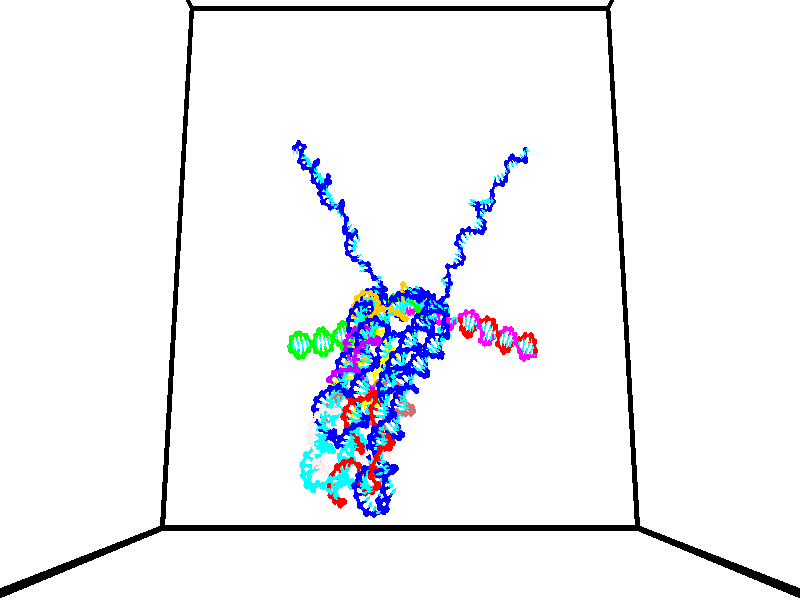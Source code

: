 // switches for output
#declare DRAW_BASES = 1; // possible values are 0, 1; only relevant for DNA ribbons
#declare DRAW_BASES_TYPE = 3; // possible values are 1, 2, 3; only relevant for DNA ribbons
#declare DRAW_FOG = 0; // set to 1 to enable fog

#include "colors.inc"

#include "transforms.inc"
background { rgb <1, 1, 1>}

#default {
   normal{
       ripples 0.25
       frequency 0.20
       turbulence 0.2
       lambda 5
   }
	finish {
		phong 0.1
		phong_size 40.
	}
}

// original window dimensions: 1024x640


// camera settings

camera {
	sky <0, 0.179814, -0.983701>
	up <0, 0.179814, -0.983701>
	right 1.6 * <1, 0, 0>
	location <35, 92.5046, 58.4545>
	look_at <35, 26.874, 46.4577>
	direction <0, -65.6306, -11.9968>
	angle 67.0682
}


# declare cpy_camera_pos = <35, 92.5046, 58.4545>;
# if (DRAW_FOG = 1)
fog {
	fog_type 2
	up vnormalize(cpy_camera_pos)
	color rgbt<1,1,1,0.3>
	distance 1e-5
	fog_alt 3e-3
	fog_offset 56
}
# end


// LIGHTS

# declare lum = 6;
global_settings {
	ambient_light rgb lum * <0.05, 0.05, 0.05>
	max_trace_level 15
}# declare cpy_direct_light_amount = 0.25;
light_source
{	1000 * <-1, -1.16351, -0.803887>,
	rgb lum * cpy_direct_light_amount
	parallel
}

light_source
{	1000 * <1, 1.16351, 0.803887>,
	rgb lum * cpy_direct_light_amount
	parallel
}

// strand 0

// nucleotide -1

// particle -1
sphere {
	<40.710880, 36.299278, 49.806194> 0.250000
	pigment { color rgbt <1,0,0,0> }
	no_shadow
}
cylinder {
	<40.630493, 35.910904, 49.754200>,  <40.582260, 35.677879, 49.723003>, 0.100000
	pigment { color rgbt <1,0,0,0> }
	no_shadow
}
cylinder {
	<40.630493, 35.910904, 49.754200>,  <40.710880, 36.299278, 49.806194>, 0.100000
	pigment { color rgbt <1,0,0,0> }
	no_shadow
}

// particle -1
sphere {
	<40.630493, 35.910904, 49.754200> 0.100000
	pigment { color rgbt <1,0,0,0> }
	no_shadow
}
sphere {
	0, 1
	scale<0.080000,0.200000,0.300000>
	matrix <0.848636, -0.238842, 0.471986,
		-0.489314, -0.015456, 0.871971,
		-0.200969, -0.970935, -0.129985,
		40.570202, 35.619625, 49.715206>
	pigment { color rgbt <0,1,1,0> }
	no_shadow
}
cylinder {
	<40.802502, 35.977966, 50.401863>,  <40.710880, 36.299278, 49.806194>, 0.130000
	pigment { color rgbt <1,0,0,0> }
	no_shadow
}

// nucleotide -1

// particle -1
sphere {
	<40.802502, 35.977966, 50.401863> 0.250000
	pigment { color rgbt <1,0,0,0> }
	no_shadow
}
cylinder {
	<40.836563, 35.674480, 50.143532>,  <40.856998, 35.492390, 49.988533>, 0.100000
	pigment { color rgbt <1,0,0,0> }
	no_shadow
}
cylinder {
	<40.836563, 35.674480, 50.143532>,  <40.802502, 35.977966, 50.401863>, 0.100000
	pigment { color rgbt <1,0,0,0> }
	no_shadow
}

// particle -1
sphere {
	<40.836563, 35.674480, 50.143532> 0.100000
	pigment { color rgbt <1,0,0,0> }
	no_shadow
}
sphere {
	0, 1
	scale<0.080000,0.200000,0.300000>
	matrix <0.850876, -0.281883, 0.443342,
		-0.518420, -0.587274, 0.621571,
		0.085153, -0.758717, -0.645831,
		40.862110, 35.446865, 49.949783>
	pigment { color rgbt <0,1,1,0> }
	no_shadow
}
cylinder {
	<41.152874, 35.512218, 50.738712>,  <40.802502, 35.977966, 50.401863>, 0.130000
	pigment { color rgbt <1,0,0,0> }
	no_shadow
}

// nucleotide -1

// particle -1
sphere {
	<41.152874, 35.512218, 50.738712> 0.250000
	pigment { color rgbt <1,0,0,0> }
	no_shadow
}
cylinder {
	<41.222069, 35.346077, 50.381489>,  <41.263588, 35.246391, 50.167152>, 0.100000
	pigment { color rgbt <1,0,0,0> }
	no_shadow
}
cylinder {
	<41.222069, 35.346077, 50.381489>,  <41.152874, 35.512218, 50.738712>, 0.100000
	pigment { color rgbt <1,0,0,0> }
	no_shadow
}

// particle -1
sphere {
	<41.222069, 35.346077, 50.381489> 0.100000
	pigment { color rgbt <1,0,0,0> }
	no_shadow
}
sphere {
	0, 1
	scale<0.080000,0.200000,0.300000>
	matrix <0.919081, -0.257884, 0.297969,
		-0.354068, -0.872341, 0.337129,
		0.172990, -0.415350, -0.893061,
		41.273964, 35.221474, 50.113571>
	pigment { color rgbt <0,1,1,0> }
	no_shadow
}
cylinder {
	<41.491222, 34.844376, 50.841915>,  <41.152874, 35.512218, 50.738712>, 0.130000
	pigment { color rgbt <1,0,0,0> }
	no_shadow
}

// nucleotide -1

// particle -1
sphere {
	<41.491222, 34.844376, 50.841915> 0.250000
	pigment { color rgbt <1,0,0,0> }
	no_shadow
}
cylinder {
	<41.575851, 34.925060, 50.459389>,  <41.626629, 34.973473, 50.229874>, 0.100000
	pigment { color rgbt <1,0,0,0> }
	no_shadow
}
cylinder {
	<41.575851, 34.925060, 50.459389>,  <41.491222, 34.844376, 50.841915>, 0.100000
	pigment { color rgbt <1,0,0,0> }
	no_shadow
}

// particle -1
sphere {
	<41.575851, 34.925060, 50.459389> 0.100000
	pigment { color rgbt <1,0,0,0> }
	no_shadow
}
sphere {
	0, 1
	scale<0.080000,0.200000,0.300000>
	matrix <0.923634, -0.361216, 0.128153,
		-0.319587, -0.910403, -0.262735,
		0.211575, 0.201715, -0.956319,
		41.639324, 34.985577, 50.172493>
	pigment { color rgbt <0,1,1,0> }
	no_shadow
}
cylinder {
	<41.839279, 34.241829, 50.685501>,  <41.491222, 34.844376, 50.841915>, 0.130000
	pigment { color rgbt <1,0,0,0> }
	no_shadow
}

// nucleotide -1

// particle -1
sphere {
	<41.839279, 34.241829, 50.685501> 0.250000
	pigment { color rgbt <1,0,0,0> }
	no_shadow
}
cylinder {
	<41.928730, 34.537022, 50.430828>,  <41.982403, 34.714138, 50.278023>, 0.100000
	pigment { color rgbt <1,0,0,0> }
	no_shadow
}
cylinder {
	<41.928730, 34.537022, 50.430828>,  <41.839279, 34.241829, 50.685501>, 0.100000
	pigment { color rgbt <1,0,0,0> }
	no_shadow
}

// particle -1
sphere {
	<41.928730, 34.537022, 50.430828> 0.100000
	pigment { color rgbt <1,0,0,0> }
	no_shadow
}
sphere {
	0, 1
	scale<0.080000,0.200000,0.300000>
	matrix <0.945063, -0.323972, -0.043575,
		-0.238426, -0.591963, -0.769891,
		0.223629, 0.737985, -0.636686,
		41.995819, 34.758415, 50.239822>
	pigment { color rgbt <0,1,1,0> }
	no_shadow
}
cylinder {
	<42.301155, 33.966888, 50.120598>,  <41.839279, 34.241829, 50.685501>, 0.130000
	pigment { color rgbt <1,0,0,0> }
	no_shadow
}

// nucleotide -1

// particle -1
sphere {
	<42.301155, 33.966888, 50.120598> 0.250000
	pigment { color rgbt <1,0,0,0> }
	no_shadow
}
cylinder {
	<42.369183, 34.360500, 50.099583>,  <42.410000, 34.596668, 50.086975>, 0.100000
	pigment { color rgbt <1,0,0,0> }
	no_shadow
}
cylinder {
	<42.369183, 34.360500, 50.099583>,  <42.301155, 33.966888, 50.120598>, 0.100000
	pigment { color rgbt <1,0,0,0> }
	no_shadow
}

// particle -1
sphere {
	<42.369183, 34.360500, 50.099583> 0.100000
	pigment { color rgbt <1,0,0,0> }
	no_shadow
}
sphere {
	0, 1
	scale<0.080000,0.200000,0.300000>
	matrix <0.985429, -0.169683, 0.011706,
		0.002605, -0.053760, -0.998551,
		0.170066, 0.984031, -0.052534,
		42.420204, 34.655708, 50.083824>
	pigment { color rgbt <0,1,1,0> }
	no_shadow
}
cylinder {
	<42.847050, 34.106071, 49.556141>,  <42.301155, 33.966888, 50.120598>, 0.130000
	pigment { color rgbt <1,0,0,0> }
	no_shadow
}

// nucleotide -1

// particle -1
sphere {
	<42.847050, 34.106071, 49.556141> 0.250000
	pigment { color rgbt <1,0,0,0> }
	no_shadow
}
cylinder {
	<42.828503, 34.397209, 49.829811>,  <42.817375, 34.571892, 49.994011>, 0.100000
	pigment { color rgbt <1,0,0,0> }
	no_shadow
}
cylinder {
	<42.828503, 34.397209, 49.829811>,  <42.847050, 34.106071, 49.556141>, 0.100000
	pigment { color rgbt <1,0,0,0> }
	no_shadow
}

// particle -1
sphere {
	<42.828503, 34.397209, 49.829811> 0.100000
	pigment { color rgbt <1,0,0,0> }
	no_shadow
}
sphere {
	0, 1
	scale<0.080000,0.200000,0.300000>
	matrix <0.984446, -0.082890, 0.154903,
		0.169456, 0.680713, -0.712681,
		-0.046370, 0.727845, 0.684172,
		42.814590, 34.615562, 50.035061>
	pigment { color rgbt <0,1,1,0> }
	no_shadow
}
cylinder {
	<43.450920, 34.642349, 49.367508>,  <42.847050, 34.106071, 49.556141>, 0.130000
	pigment { color rgbt <1,0,0,0> }
	no_shadow
}

// nucleotide -1

// particle -1
sphere {
	<43.450920, 34.642349, 49.367508> 0.250000
	pigment { color rgbt <1,0,0,0> }
	no_shadow
}
cylinder {
	<43.345005, 34.679634, 49.751423>,  <43.281456, 34.702003, 49.981773>, 0.100000
	pigment { color rgbt <1,0,0,0> }
	no_shadow
}
cylinder {
	<43.345005, 34.679634, 49.751423>,  <43.450920, 34.642349, 49.367508>, 0.100000
	pigment { color rgbt <1,0,0,0> }
	no_shadow
}

// particle -1
sphere {
	<43.345005, 34.679634, 49.751423> 0.100000
	pigment { color rgbt <1,0,0,0> }
	no_shadow
}
sphere {
	0, 1
	scale<0.080000,0.200000,0.300000>
	matrix <0.959285, -0.075970, 0.272031,
		0.098272, 0.992744, -0.069301,
		-0.264792, 0.093212, 0.959790,
		43.265568, 34.707596, 50.039360>
	pigment { color rgbt <0,1,1,0> }
	no_shadow
}
cylinder {
	<44.029453, 34.974049, 49.636269>,  <43.450920, 34.642349, 49.367508>, 0.130000
	pigment { color rgbt <1,0,0,0> }
	no_shadow
}

// nucleotide -1

// particle -1
sphere {
	<44.029453, 34.974049, 49.636269> 0.250000
	pigment { color rgbt <1,0,0,0> }
	no_shadow
}
cylinder {
	<43.830261, 34.894020, 49.973785>,  <43.710747, 34.846001, 50.176296>, 0.100000
	pigment { color rgbt <1,0,0,0> }
	no_shadow
}
cylinder {
	<43.830261, 34.894020, 49.973785>,  <44.029453, 34.974049, 49.636269>, 0.100000
	pigment { color rgbt <1,0,0,0> }
	no_shadow
}

// particle -1
sphere {
	<43.830261, 34.894020, 49.973785> 0.100000
	pigment { color rgbt <1,0,0,0> }
	no_shadow
}
sphere {
	0, 1
	scale<0.080000,0.200000,0.300000>
	matrix <0.855120, 0.048490, 0.516158,
		-0.144185, 0.978580, 0.146940,
		-0.497977, -0.200074, 0.843795,
		43.680870, 34.834000, 50.226925>
	pigment { color rgbt <0,1,1,0> }
	no_shadow
}
cylinder {
	<44.137215, 35.432495, 50.174789>,  <44.029453, 34.974049, 49.636269>, 0.130000
	pigment { color rgbt <1,0,0,0> }
	no_shadow
}

// nucleotide -1

// particle -1
sphere {
	<44.137215, 35.432495, 50.174789> 0.250000
	pigment { color rgbt <1,0,0,0> }
	no_shadow
}
cylinder {
	<44.026245, 35.103107, 50.372753>,  <43.959663, 34.905476, 50.491531>, 0.100000
	pigment { color rgbt <1,0,0,0> }
	no_shadow
}
cylinder {
	<44.026245, 35.103107, 50.372753>,  <44.137215, 35.432495, 50.174789>, 0.100000
	pigment { color rgbt <1,0,0,0> }
	no_shadow
}

// particle -1
sphere {
	<44.026245, 35.103107, 50.372753> 0.100000
	pigment { color rgbt <1,0,0,0> }
	no_shadow
}
sphere {
	0, 1
	scale<0.080000,0.200000,0.300000>
	matrix <0.841241, 0.040613, 0.539132,
		-0.464058, 0.565908, 0.681468,
		-0.277423, -0.823467, 0.494912,
		43.943020, 34.856068, 50.521225>
	pigment { color rgbt <0,1,1,0> }
	no_shadow
}
cylinder {
	<44.360119, 35.560879, 50.847321>,  <44.137215, 35.432495, 50.174789>, 0.130000
	pigment { color rgbt <1,0,0,0> }
	no_shadow
}

// nucleotide -1

// particle -1
sphere {
	<44.360119, 35.560879, 50.847321> 0.250000
	pigment { color rgbt <1,0,0,0> }
	no_shadow
}
cylinder {
	<44.325760, 35.162357, 50.847038>,  <44.305145, 34.923244, 50.846870>, 0.100000
	pigment { color rgbt <1,0,0,0> }
	no_shadow
}
cylinder {
	<44.325760, 35.162357, 50.847038>,  <44.360119, 35.560879, 50.847321>, 0.100000
	pigment { color rgbt <1,0,0,0> }
	no_shadow
}

// particle -1
sphere {
	<44.325760, 35.162357, 50.847038> 0.100000
	pigment { color rgbt <1,0,0,0> }
	no_shadow
}
sphere {
	0, 1
	scale<0.080000,0.200000,0.300000>
	matrix <0.923276, -0.079870, 0.375742,
		-0.374409, 0.031629, 0.926724,
		-0.085902, -0.996303, -0.000701,
		44.299988, 34.863468, 50.846828>
	pigment { color rgbt <0,1,1,0> }
	no_shadow
}
cylinder {
	<44.303570, 35.321007, 51.575382>,  <44.360119, 35.560879, 50.847321>, 0.130000
	pigment { color rgbt <1,0,0,0> }
	no_shadow
}

// nucleotide -1

// particle -1
sphere {
	<44.303570, 35.321007, 51.575382> 0.250000
	pigment { color rgbt <1,0,0,0> }
	no_shadow
}
cylinder {
	<44.435051, 35.035881, 51.327557>,  <44.513939, 34.864807, 51.178860>, 0.100000
	pigment { color rgbt <1,0,0,0> }
	no_shadow
}
cylinder {
	<44.435051, 35.035881, 51.327557>,  <44.303570, 35.321007, 51.575382>, 0.100000
	pigment { color rgbt <1,0,0,0> }
	no_shadow
}

// particle -1
sphere {
	<44.435051, 35.035881, 51.327557> 0.100000
	pigment { color rgbt <1,0,0,0> }
	no_shadow
}
sphere {
	0, 1
	scale<0.080000,0.200000,0.300000>
	matrix <0.880779, -0.005400, 0.473497,
		-0.340859, -0.701336, 0.626054,
		0.328699, -0.712811, -0.619562,
		44.533661, 34.822037, 51.141689>
	pigment { color rgbt <0,1,1,0> }
	no_shadow
}
cylinder {
	<44.798347, 34.932304, 51.974255>,  <44.303570, 35.321007, 51.575382>, 0.130000
	pigment { color rgbt <1,0,0,0> }
	no_shadow
}

// nucleotide -1

// particle -1
sphere {
	<44.798347, 34.932304, 51.974255> 0.250000
	pigment { color rgbt <1,0,0,0> }
	no_shadow
}
cylinder {
	<44.867798, 34.803768, 51.601891>,  <44.909470, 34.726646, 51.378471>, 0.100000
	pigment { color rgbt <1,0,0,0> }
	no_shadow
}
cylinder {
	<44.867798, 34.803768, 51.601891>,  <44.798347, 34.932304, 51.974255>, 0.100000
	pigment { color rgbt <1,0,0,0> }
	no_shadow
}

// particle -1
sphere {
	<44.867798, 34.803768, 51.601891> 0.100000
	pigment { color rgbt <1,0,0,0> }
	no_shadow
}
sphere {
	0, 1
	scale<0.080000,0.200000,0.300000>
	matrix <0.956807, -0.168777, 0.236715,
		-0.233182, -0.931803, 0.278154,
		0.173625, -0.321338, -0.930911,
		44.919884, 34.707367, 51.322617>
	pigment { color rgbt <0,1,1,0> }
	no_shadow
}
cylinder {
	<45.051693, 34.222614, 52.052372>,  <44.798347, 34.932304, 51.974255>, 0.130000
	pigment { color rgbt <1,0,0,0> }
	no_shadow
}

// nucleotide -1

// particle -1
sphere {
	<45.051693, 34.222614, 52.052372> 0.250000
	pigment { color rgbt <1,0,0,0> }
	no_shadow
}
cylinder {
	<45.183296, 34.384377, 51.711029>,  <45.262257, 34.481434, 51.506226>, 0.100000
	pigment { color rgbt <1,0,0,0> }
	no_shadow
}
cylinder {
	<45.183296, 34.384377, 51.711029>,  <45.051693, 34.222614, 52.052372>, 0.100000
	pigment { color rgbt <1,0,0,0> }
	no_shadow
}

// particle -1
sphere {
	<45.183296, 34.384377, 51.711029> 0.100000
	pigment { color rgbt <1,0,0,0> }
	no_shadow
}
sphere {
	0, 1
	scale<0.080000,0.200000,0.300000>
	matrix <0.919106, -0.344586, 0.191061,
		-0.216789, -0.847184, -0.485059,
		0.329008, 0.404401, -0.853354,
		45.281998, 34.505695, 51.455021>
	pigment { color rgbt <0,1,1,0> }
	no_shadow
}
cylinder {
	<45.560860, 33.715611, 51.866585>,  <45.051693, 34.222614, 52.052372>, 0.130000
	pigment { color rgbt <1,0,0,0> }
	no_shadow
}

// nucleotide -1

// particle -1
sphere {
	<45.560860, 33.715611, 51.866585> 0.250000
	pigment { color rgbt <1,0,0,0> }
	no_shadow
}
cylinder {
	<45.636662, 34.023018, 51.622135>,  <45.682144, 34.207462, 51.475468>, 0.100000
	pigment { color rgbt <1,0,0,0> }
	no_shadow
}
cylinder {
	<45.636662, 34.023018, 51.622135>,  <45.560860, 33.715611, 51.866585>, 0.100000
	pigment { color rgbt <1,0,0,0> }
	no_shadow
}

// particle -1
sphere {
	<45.636662, 34.023018, 51.622135> 0.100000
	pigment { color rgbt <1,0,0,0> }
	no_shadow
}
sphere {
	0, 1
	scale<0.080000,0.200000,0.300000>
	matrix <0.977144, -0.208662, 0.040605,
		-0.096312, -0.604848, -0.790496,
		0.189507, 0.768517, -0.611120,
		45.693512, 34.253574, 51.438801>
	pigment { color rgbt <0,1,1,0> }
	no_shadow
}
cylinder {
	<46.054626, 33.503872, 51.361935>,  <45.560860, 33.715611, 51.866585>, 0.130000
	pigment { color rgbt <1,0,0,0> }
	no_shadow
}

// nucleotide -1

// particle -1
sphere {
	<46.054626, 33.503872, 51.361935> 0.250000
	pigment { color rgbt <1,0,0,0> }
	no_shadow
}
cylinder {
	<46.070614, 33.901939, 51.397812>,  <46.080208, 34.140778, 51.419338>, 0.100000
	pigment { color rgbt <1,0,0,0> }
	no_shadow
}
cylinder {
	<46.070614, 33.901939, 51.397812>,  <46.054626, 33.503872, 51.361935>, 0.100000
	pigment { color rgbt <1,0,0,0> }
	no_shadow
}

// particle -1
sphere {
	<46.070614, 33.901939, 51.397812> 0.100000
	pigment { color rgbt <1,0,0,0> }
	no_shadow
}
sphere {
	0, 1
	scale<0.080000,0.200000,0.300000>
	matrix <0.996007, -0.046853, 0.075997,
		0.079832, 0.086298, -0.993066,
		0.039970, 0.995167, 0.089694,
		46.082603, 34.200489, 51.424721>
	pigment { color rgbt <0,1,1,0> }
	no_shadow
}
cylinder {
	<46.693642, 33.765308, 50.977806>,  <46.054626, 33.503872, 51.361935>, 0.130000
	pigment { color rgbt <1,0,0,0> }
	no_shadow
}

// nucleotide -1

// particle -1
sphere {
	<46.693642, 33.765308, 50.977806> 0.250000
	pigment { color rgbt <1,0,0,0> }
	no_shadow
}
cylinder {
	<46.600105, 34.075008, 51.213047>,  <46.543983, 34.260826, 51.354191>, 0.100000
	pigment { color rgbt <1,0,0,0> }
	no_shadow
}
cylinder {
	<46.600105, 34.075008, 51.213047>,  <46.693642, 33.765308, 50.977806>, 0.100000
	pigment { color rgbt <1,0,0,0> }
	no_shadow
}

// particle -1
sphere {
	<46.600105, 34.075008, 51.213047> 0.100000
	pigment { color rgbt <1,0,0,0> }
	no_shadow
}
sphere {
	0, 1
	scale<0.080000,0.200000,0.300000>
	matrix <0.971646, 0.164337, 0.169995,
		0.034971, 0.611177, -0.790721,
		-0.233842, 0.774245, 0.588101,
		46.529953, 34.307281, 51.389477>
	pigment { color rgbt <0,1,1,0> }
	no_shadow
}
cylinder {
	<47.160564, 34.308395, 50.697735>,  <46.693642, 33.765308, 50.977806>, 0.130000
	pigment { color rgbt <1,0,0,0> }
	no_shadow
}

// nucleotide -1

// particle -1
sphere {
	<47.160564, 34.308395, 50.697735> 0.250000
	pigment { color rgbt <1,0,0,0> }
	no_shadow
}
cylinder {
	<47.060921, 34.424622, 51.067280>,  <47.001137, 34.494358, 51.289005>, 0.100000
	pigment { color rgbt <1,0,0,0> }
	no_shadow
}
cylinder {
	<47.060921, 34.424622, 51.067280>,  <47.160564, 34.308395, 50.697735>, 0.100000
	pigment { color rgbt <1,0,0,0> }
	no_shadow
}

// particle -1
sphere {
	<47.060921, 34.424622, 51.067280> 0.100000
	pigment { color rgbt <1,0,0,0> }
	no_shadow
}
sphere {
	0, 1
	scale<0.080000,0.200000,0.300000>
	matrix <0.926530, 0.349202, 0.139997,
		-0.281936, 0.890860, -0.356203,
		-0.249105, 0.290563, 0.923861,
		46.986191, 34.511791, 51.344437>
	pigment { color rgbt <0,1,1,0> }
	no_shadow
}
cylinder {
	<47.610023, 34.897667, 50.819347>,  <47.160564, 34.308395, 50.697735>, 0.130000
	pigment { color rgbt <1,0,0,0> }
	no_shadow
}

// nucleotide -1

// particle -1
sphere {
	<47.610023, 34.897667, 50.819347> 0.250000
	pigment { color rgbt <1,0,0,0> }
	no_shadow
}
cylinder {
	<47.514557, 34.792377, 51.193245>,  <47.457279, 34.729202, 51.417583>, 0.100000
	pigment { color rgbt <1,0,0,0> }
	no_shadow
}
cylinder {
	<47.514557, 34.792377, 51.193245>,  <47.610023, 34.897667, 50.819347>, 0.100000
	pigment { color rgbt <1,0,0,0> }
	no_shadow
}

// particle -1
sphere {
	<47.514557, 34.792377, 51.193245> 0.100000
	pigment { color rgbt <1,0,0,0> }
	no_shadow
}
sphere {
	0, 1
	scale<0.080000,0.200000,0.300000>
	matrix <0.890979, 0.323510, 0.318588,
		-0.386260, 0.908875, 0.157317,
		-0.238663, -0.263224, 0.934748,
		47.442959, 34.713409, 51.473671>
	pigment { color rgbt <0,1,1,0> }
	no_shadow
}
cylinder {
	<47.819534, 35.442749, 51.388008>,  <47.610023, 34.897667, 50.819347>, 0.130000
	pigment { color rgbt <1,0,0,0> }
	no_shadow
}

// nucleotide -1

// particle -1
sphere {
	<47.819534, 35.442749, 51.388008> 0.250000
	pigment { color rgbt <1,0,0,0> }
	no_shadow
}
cylinder {
	<47.774593, 35.099579, 51.588547>,  <47.747631, 34.893677, 51.708870>, 0.100000
	pigment { color rgbt <1,0,0,0> }
	no_shadow
}
cylinder {
	<47.774593, 35.099579, 51.588547>,  <47.819534, 35.442749, 51.388008>, 0.100000
	pigment { color rgbt <1,0,0,0> }
	no_shadow
}

// particle -1
sphere {
	<47.774593, 35.099579, 51.588547> 0.100000
	pigment { color rgbt <1,0,0,0> }
	no_shadow
}
sphere {
	0, 1
	scale<0.080000,0.200000,0.300000>
	matrix <0.931214, 0.085149, 0.354387,
		-0.346725, 0.506677, 0.789342,
		-0.112348, -0.857921, 0.501348,
		47.740891, 34.842201, 51.738953>
	pigment { color rgbt <0,1,1,0> }
	no_shadow
}
cylinder {
	<47.807945, 35.580368, 52.154308>,  <47.819534, 35.442749, 51.388008>, 0.130000
	pigment { color rgbt <1,0,0,0> }
	no_shadow
}

// nucleotide -1

// particle -1
sphere {
	<47.807945, 35.580368, 52.154308> 0.250000
	pigment { color rgbt <1,0,0,0> }
	no_shadow
}
cylinder {
	<47.896004, 35.191586, 52.121246>,  <47.948837, 34.958317, 52.101410>, 0.100000
	pigment { color rgbt <1,0,0,0> }
	no_shadow
}
cylinder {
	<47.896004, 35.191586, 52.121246>,  <47.807945, 35.580368, 52.154308>, 0.100000
	pigment { color rgbt <1,0,0,0> }
	no_shadow
}

// particle -1
sphere {
	<47.896004, 35.191586, 52.121246> 0.100000
	pigment { color rgbt <1,0,0,0> }
	no_shadow
}
sphere {
	0, 1
	scale<0.080000,0.200000,0.300000>
	matrix <0.901130, 0.170193, 0.398746,
		-0.373497, -0.162268, 0.913329,
		0.220145, -0.971959, -0.082658,
		47.962048, 34.899998, 52.096447>
	pigment { color rgbt <0,1,1,0> }
	no_shadow
}
// strand 1

// nucleotide -1

// particle -1
sphere {
	<24.448534, 34.957153, 51.715092> 0.250000
	pigment { color rgbt <0,1,0,0> }
	no_shadow
}
cylinder {
	<24.507006, 35.342083, 51.806805>,  <24.542089, 35.573040, 51.861832>, 0.100000
	pigment { color rgbt <0,1,0,0> }
	no_shadow
}
cylinder {
	<24.507006, 35.342083, 51.806805>,  <24.448534, 34.957153, 51.715092>, 0.100000
	pigment { color rgbt <0,1,0,0> }
	no_shadow
}

// particle -1
sphere {
	<24.507006, 35.342083, 51.806805> 0.100000
	pigment { color rgbt <0,1,0,0> }
	no_shadow
}
sphere {
	0, 1
	scale<0.080000,0.200000,0.300000>
	matrix <0.863137, -0.010829, -0.504853,
		-0.483348, 0.271699, -0.832198,
		0.146180, 0.962321, 0.229280,
		24.550859, 35.630779, 51.875587>
	pigment { color rgbt <0,1,1,0> }
	no_shadow
}
cylinder {
	<24.625566, 35.277393, 51.085125>,  <24.448534, 34.957153, 51.715092>, 0.130000
	pigment { color rgbt <0,1,0,0> }
	no_shadow
}

// nucleotide -1

// particle -1
sphere {
	<24.625566, 35.277393, 51.085125> 0.250000
	pigment { color rgbt <0,1,0,0> }
	no_shadow
}
cylinder {
	<24.765566, 35.508255, 51.380257>,  <24.849566, 35.646774, 51.557335>, 0.100000
	pigment { color rgbt <0,1,0,0> }
	no_shadow
}
cylinder {
	<24.765566, 35.508255, 51.380257>,  <24.625566, 35.277393, 51.085125>, 0.100000
	pigment { color rgbt <0,1,0,0> }
	no_shadow
}

// particle -1
sphere {
	<24.765566, 35.508255, 51.380257> 0.100000
	pigment { color rgbt <0,1,0,0> }
	no_shadow
}
sphere {
	0, 1
	scale<0.080000,0.200000,0.300000>
	matrix <0.895529, 0.024925, -0.444305,
		-0.274824, 0.816253, -0.508137,
		0.350000, 0.577157, 0.737827,
		24.870565, 35.681404, 51.601604>
	pigment { color rgbt <0,1,1,0> }
	no_shadow
}
cylinder {
	<25.158804, 35.615360, 50.771557>,  <24.625566, 35.277393, 51.085125>, 0.130000
	pigment { color rgbt <0,1,0,0> }
	no_shadow
}

// nucleotide -1

// particle -1
sphere {
	<25.158804, 35.615360, 50.771557> 0.250000
	pigment { color rgbt <0,1,0,0> }
	no_shadow
}
cylinder {
	<25.246717, 35.713982, 51.149109>,  <25.299465, 35.773155, 51.375641>, 0.100000
	pigment { color rgbt <0,1,0,0> }
	no_shadow
}
cylinder {
	<25.246717, 35.713982, 51.149109>,  <25.158804, 35.615360, 50.771557>, 0.100000
	pigment { color rgbt <0,1,0,0> }
	no_shadow
}

// particle -1
sphere {
	<25.246717, 35.713982, 51.149109> 0.100000
	pigment { color rgbt <0,1,0,0> }
	no_shadow
}
sphere {
	0, 1
	scale<0.080000,0.200000,0.300000>
	matrix <0.964523, 0.090134, -0.248137,
		-0.146254, 0.964929, -0.217996,
		0.219785, 0.246554, 0.943878,
		25.312653, 35.787949, 51.432274>
	pigment { color rgbt <0,1,1,0> }
	no_shadow
}
cylinder {
	<25.582272, 36.212471, 50.841366>,  <25.158804, 35.615360, 50.771557>, 0.130000
	pigment { color rgbt <0,1,0,0> }
	no_shadow
}

// nucleotide -1

// particle -1
sphere {
	<25.582272, 36.212471, 50.841366> 0.250000
	pigment { color rgbt <0,1,0,0> }
	no_shadow
}
cylinder {
	<25.659590, 35.990776, 51.165207>,  <25.705980, 35.857758, 51.359512>, 0.100000
	pigment { color rgbt <0,1,0,0> }
	no_shadow
}
cylinder {
	<25.659590, 35.990776, 51.165207>,  <25.582272, 36.212471, 50.841366>, 0.100000
	pigment { color rgbt <0,1,0,0> }
	no_shadow
}

// particle -1
sphere {
	<25.659590, 35.990776, 51.165207> 0.100000
	pigment { color rgbt <0,1,0,0> }
	no_shadow
}
sphere {
	0, 1
	scale<0.080000,0.200000,0.300000>
	matrix <0.954838, -0.083522, -0.285148,
		0.225659, 0.828157, 0.513063,
		0.193295, -0.554238, 0.809603,
		25.717579, 35.824505, 51.408089>
	pigment { color rgbt <0,1,1,0> }
	no_shadow
}
cylinder {
	<26.215601, 36.509228, 51.056366>,  <25.582272, 36.212471, 50.841366>, 0.130000
	pigment { color rgbt <0,1,0,0> }
	no_shadow
}

// nucleotide -1

// particle -1
sphere {
	<26.215601, 36.509228, 51.056366> 0.250000
	pigment { color rgbt <0,1,0,0> }
	no_shadow
}
cylinder {
	<26.185310, 36.148357, 51.226231>,  <26.167135, 35.931835, 51.328152>, 0.100000
	pigment { color rgbt <0,1,0,0> }
	no_shadow
}
cylinder {
	<26.185310, 36.148357, 51.226231>,  <26.215601, 36.509228, 51.056366>, 0.100000
	pigment { color rgbt <0,1,0,0> }
	no_shadow
}

// particle -1
sphere {
	<26.185310, 36.148357, 51.226231> 0.100000
	pigment { color rgbt <0,1,0,0> }
	no_shadow
}
sphere {
	0, 1
	scale<0.080000,0.200000,0.300000>
	matrix <0.954409, -0.188904, -0.231126,
		0.288738, 0.387802, 0.875351,
		-0.075726, -0.902178, 0.424665,
		26.162592, 35.877705, 51.353630>
	pigment { color rgbt <0,1,1,0> }
	no_shadow
}
cylinder {
	<26.735992, 36.587444, 51.611397>,  <26.215601, 36.509228, 51.056366>, 0.130000
	pigment { color rgbt <0,1,0,0> }
	no_shadow
}

// nucleotide -1

// particle -1
sphere {
	<26.735992, 36.587444, 51.611397> 0.250000
	pigment { color rgbt <0,1,0,0> }
	no_shadow
}
cylinder {
	<26.695835, 36.193962, 51.551746>,  <26.671741, 35.957870, 51.515957>, 0.100000
	pigment { color rgbt <0,1,0,0> }
	no_shadow
}
cylinder {
	<26.695835, 36.193962, 51.551746>,  <26.735992, 36.587444, 51.611397>, 0.100000
	pigment { color rgbt <0,1,0,0> }
	no_shadow
}

// particle -1
sphere {
	<26.695835, 36.193962, 51.551746> 0.100000
	pigment { color rgbt <0,1,0,0> }
	no_shadow
}
sphere {
	0, 1
	scale<0.080000,0.200000,0.300000>
	matrix <0.994942, -0.098744, -0.018434,
		0.003409, -0.150224, 0.988646,
		-0.100392, -0.983708, -0.149128,
		26.665718, 35.898849, 51.507008>
	pigment { color rgbt <0,1,1,0> }
	no_shadow
}
cylinder {
	<27.109560, 36.200325, 52.186771>,  <26.735992, 36.587444, 51.611397>, 0.130000
	pigment { color rgbt <0,1,0,0> }
	no_shadow
}

// nucleotide -1

// particle -1
sphere {
	<27.109560, 36.200325, 52.186771> 0.250000
	pigment { color rgbt <0,1,0,0> }
	no_shadow
}
cylinder {
	<27.081980, 35.936279, 51.887573>,  <27.065432, 35.777851, 51.708054>, 0.100000
	pigment { color rgbt <0,1,0,0> }
	no_shadow
}
cylinder {
	<27.081980, 35.936279, 51.887573>,  <27.109560, 36.200325, 52.186771>, 0.100000
	pigment { color rgbt <0,1,0,0> }
	no_shadow
}

// particle -1
sphere {
	<27.081980, 35.936279, 51.887573> 0.100000
	pigment { color rgbt <0,1,0,0> }
	no_shadow
}
sphere {
	0, 1
	scale<0.080000,0.200000,0.300000>
	matrix <0.975381, -0.202037, 0.088389,
		-0.209470, -0.723489, 0.657789,
		-0.068949, -0.660110, -0.747998,
		27.061295, 35.738247, 51.663174>
	pigment { color rgbt <0,1,1,0> }
	no_shadow
}
cylinder {
	<27.569738, 35.728214, 52.373184>,  <27.109560, 36.200325, 52.186771>, 0.130000
	pigment { color rgbt <0,1,0,0> }
	no_shadow
}

// nucleotide -1

// particle -1
sphere {
	<27.569738, 35.728214, 52.373184> 0.250000
	pigment { color rgbt <0,1,0,0> }
	no_shadow
}
cylinder {
	<27.538895, 35.587166, 52.000153>,  <27.520388, 35.502537, 51.776333>, 0.100000
	pigment { color rgbt <0,1,0,0> }
	no_shadow
}
cylinder {
	<27.538895, 35.587166, 52.000153>,  <27.569738, 35.728214, 52.373184>, 0.100000
	pigment { color rgbt <0,1,0,0> }
	no_shadow
}

// particle -1
sphere {
	<27.538895, 35.587166, 52.000153> 0.100000
	pigment { color rgbt <0,1,0,0> }
	no_shadow
}
sphere {
	0, 1
	scale<0.080000,0.200000,0.300000>
	matrix <0.978973, -0.203956, -0.003828,
		-0.188856, -0.913268, 0.360936,
		-0.077111, -0.352624, -0.932583,
		27.515760, 35.481380, 51.720379>
	pigment { color rgbt <0,1,1,0> }
	no_shadow
}
cylinder {
	<27.908747, 35.032475, 52.299191>,  <27.569738, 35.728214, 52.373184>, 0.130000
	pigment { color rgbt <0,1,0,0> }
	no_shadow
}

// nucleotide -1

// particle -1
sphere {
	<27.908747, 35.032475, 52.299191> 0.250000
	pigment { color rgbt <0,1,0,0> }
	no_shadow
}
cylinder {
	<27.898245, 35.189026, 51.931248>,  <27.891943, 35.282955, 51.710484>, 0.100000
	pigment { color rgbt <0,1,0,0> }
	no_shadow
}
cylinder {
	<27.898245, 35.189026, 51.931248>,  <27.908747, 35.032475, 52.299191>, 0.100000
	pigment { color rgbt <0,1,0,0> }
	no_shadow
}

// particle -1
sphere {
	<27.898245, 35.189026, 51.931248> 0.100000
	pigment { color rgbt <0,1,0,0> }
	no_shadow
}
sphere {
	0, 1
	scale<0.080000,0.200000,0.300000>
	matrix <0.995525, -0.073326, -0.059612,
		-0.090780, -0.917305, -0.387698,
		-0.026254, 0.391374, -0.919857,
		27.890369, 35.306438, 51.655289>
	pigment { color rgbt <0,1,1,0> }
	no_shadow
}
cylinder {
	<28.411539, 34.698921, 51.849907>,  <27.908747, 35.032475, 52.299191>, 0.130000
	pigment { color rgbt <0,1,0,0> }
	no_shadow
}

// nucleotide -1

// particle -1
sphere {
	<28.411539, 34.698921, 51.849907> 0.250000
	pigment { color rgbt <0,1,0,0> }
	no_shadow
}
cylinder {
	<28.321960, 35.041954, 51.664696>,  <28.268213, 35.247776, 51.553570>, 0.100000
	pigment { color rgbt <0,1,0,0> }
	no_shadow
}
cylinder {
	<28.321960, 35.041954, 51.664696>,  <28.411539, 34.698921, 51.849907>, 0.100000
	pigment { color rgbt <0,1,0,0> }
	no_shadow
}

// particle -1
sphere {
	<28.321960, 35.041954, 51.664696> 0.100000
	pigment { color rgbt <0,1,0,0> }
	no_shadow
}
sphere {
	0, 1
	scale<0.080000,0.200000,0.300000>
	matrix <0.963599, 0.123644, -0.237041,
		-0.146032, -0.499261, -0.854057,
		-0.223945, 0.857584, -0.463032,
		28.254778, 35.299229, 51.525787>
	pigment { color rgbt <0,1,1,0> }
	no_shadow
}
cylinder {
	<28.532078, 34.621910, 51.184387>,  <28.411539, 34.698921, 51.849907>, 0.130000
	pigment { color rgbt <0,1,0,0> }
	no_shadow
}

// nucleotide -1

// particle -1
sphere {
	<28.532078, 34.621910, 51.184387> 0.250000
	pigment { color rgbt <0,1,0,0> }
	no_shadow
}
cylinder {
	<28.578577, 35.017826, 51.217381>,  <28.606476, 35.255375, 51.237179>, 0.100000
	pigment { color rgbt <0,1,0,0> }
	no_shadow
}
cylinder {
	<28.578577, 35.017826, 51.217381>,  <28.532078, 34.621910, 51.184387>, 0.100000
	pigment { color rgbt <0,1,0,0> }
	no_shadow
}

// particle -1
sphere {
	<28.578577, 35.017826, 51.217381> 0.100000
	pigment { color rgbt <0,1,0,0> }
	no_shadow
}
sphere {
	0, 1
	scale<0.080000,0.200000,0.300000>
	matrix <0.885354, -0.065625, -0.460262,
		-0.450149, 0.126533, -0.883943,
		0.116247, 0.989789, 0.082486,
		28.613451, 35.314762, 51.242126>
	pigment { color rgbt <0,1,1,0> }
	no_shadow
}
cylinder {
	<28.737362, 34.774673, 50.583267>,  <28.532078, 34.621910, 51.184387>, 0.130000
	pigment { color rgbt <0,1,0,0> }
	no_shadow
}

// nucleotide -1

// particle -1
sphere {
	<28.737362, 34.774673, 50.583267> 0.250000
	pigment { color rgbt <0,1,0,0> }
	no_shadow
}
cylinder {
	<28.854540, 35.100460, 50.783596>,  <28.924847, 35.295933, 50.903793>, 0.100000
	pigment { color rgbt <0,1,0,0> }
	no_shadow
}
cylinder {
	<28.854540, 35.100460, 50.783596>,  <28.737362, 34.774673, 50.583267>, 0.100000
	pigment { color rgbt <0,1,0,0> }
	no_shadow
}

// particle -1
sphere {
	<28.854540, 35.100460, 50.783596> 0.100000
	pigment { color rgbt <0,1,0,0> }
	no_shadow
}
sphere {
	0, 1
	scale<0.080000,0.200000,0.300000>
	matrix <0.892745, -0.045460, -0.448263,
		-0.342328, 0.578425, -0.740430,
		0.292947, 0.814468, 0.500823,
		28.942425, 35.344799, 50.933842>
	pigment { color rgbt <0,1,1,0> }
	no_shadow
}
cylinder {
	<29.184385, 35.253029, 50.062366>,  <28.737362, 34.774673, 50.583267>, 0.130000
	pigment { color rgbt <0,1,0,0> }
	no_shadow
}

// nucleotide -1

// particle -1
sphere {
	<29.184385, 35.253029, 50.062366> 0.250000
	pigment { color rgbt <0,1,0,0> }
	no_shadow
}
cylinder {
	<29.272310, 35.367928, 50.435284>,  <29.325066, 35.436867, 50.659035>, 0.100000
	pigment { color rgbt <0,1,0,0> }
	no_shadow
}
cylinder {
	<29.272310, 35.367928, 50.435284>,  <29.184385, 35.253029, 50.062366>, 0.100000
	pigment { color rgbt <0,1,0,0> }
	no_shadow
}

// particle -1
sphere {
	<29.272310, 35.367928, 50.435284> 0.100000
	pigment { color rgbt <0,1,0,0> }
	no_shadow
}
sphere {
	0, 1
	scale<0.080000,0.200000,0.300000>
	matrix <0.956306, 0.125399, -0.264109,
		-0.192774, 0.949612, -0.247134,
		0.219810, 0.287249, 0.932294,
		29.338253, 35.454102, 50.714973>
	pigment { color rgbt <0,1,1,0> }
	no_shadow
}
cylinder {
	<29.529537, 35.857468, 49.963005>,  <29.184385, 35.253029, 50.062366>, 0.130000
	pigment { color rgbt <0,1,0,0> }
	no_shadow
}

// nucleotide -1

// particle -1
sphere {
	<29.529537, 35.857468, 49.963005> 0.250000
	pigment { color rgbt <0,1,0,0> }
	no_shadow
}
cylinder {
	<29.656397, 35.753010, 50.327690>,  <29.732513, 35.690334, 50.546501>, 0.100000
	pigment { color rgbt <0,1,0,0> }
	no_shadow
}
cylinder {
	<29.656397, 35.753010, 50.327690>,  <29.529537, 35.857468, 49.963005>, 0.100000
	pigment { color rgbt <0,1,0,0> }
	no_shadow
}

// particle -1
sphere {
	<29.656397, 35.753010, 50.327690> 0.100000
	pigment { color rgbt <0,1,0,0> }
	no_shadow
}
sphere {
	0, 1
	scale<0.080000,0.200000,0.300000>
	matrix <0.946003, 0.155060, -0.284665,
		-0.067032, 0.952765, 0.296219,
		0.317151, -0.261142, 0.911713,
		29.751543, 35.674667, 50.601204>
	pigment { color rgbt <0,1,1,0> }
	no_shadow
}
cylinder {
	<30.008289, 36.394650, 50.127373>,  <29.529537, 35.857468, 49.963005>, 0.130000
	pigment { color rgbt <0,1,0,0> }
	no_shadow
}

// nucleotide -1

// particle -1
sphere {
	<30.008289, 36.394650, 50.127373> 0.250000
	pigment { color rgbt <0,1,0,0> }
	no_shadow
}
cylinder {
	<30.093792, 36.089336, 50.371246>,  <30.145094, 35.906147, 50.517570>, 0.100000
	pigment { color rgbt <0,1,0,0> }
	no_shadow
}
cylinder {
	<30.093792, 36.089336, 50.371246>,  <30.008289, 36.394650, 50.127373>, 0.100000
	pigment { color rgbt <0,1,0,0> }
	no_shadow
}

// particle -1
sphere {
	<30.093792, 36.089336, 50.371246> 0.100000
	pigment { color rgbt <0,1,0,0> }
	no_shadow
}
sphere {
	0, 1
	scale<0.080000,0.200000,0.300000>
	matrix <0.976067, 0.192447, -0.101280,
		-0.040026, 0.616738, 0.786150,
		0.213755, -0.763281, 0.609681,
		30.157919, 35.860352, 50.554150>
	pigment { color rgbt <0,1,1,0> }
	no_shadow
}
cylinder {
	<30.456421, 36.679974, 50.697781>,  <30.008289, 36.394650, 50.127373>, 0.130000
	pigment { color rgbt <0,1,0,0> }
	no_shadow
}

// nucleotide -1

// particle -1
sphere {
	<30.456421, 36.679974, 50.697781> 0.250000
	pigment { color rgbt <0,1,0,0> }
	no_shadow
}
cylinder {
	<30.520988, 36.285252, 50.702953>,  <30.559729, 36.048420, 50.706059>, 0.100000
	pigment { color rgbt <0,1,0,0> }
	no_shadow
}
cylinder {
	<30.520988, 36.285252, 50.702953>,  <30.456421, 36.679974, 50.697781>, 0.100000
	pigment { color rgbt <0,1,0,0> }
	no_shadow
}

// particle -1
sphere {
	<30.520988, 36.285252, 50.702953> 0.100000
	pigment { color rgbt <0,1,0,0> }
	no_shadow
}
sphere {
	0, 1
	scale<0.080000,0.200000,0.300000>
	matrix <0.982377, 0.159415, -0.097577,
		0.094227, 0.028459, 0.995144,
		0.161418, -0.986801, 0.012936,
		30.569414, 35.989212, 50.706833>
	pigment { color rgbt <0,1,1,0> }
	no_shadow
}
cylinder {
	<31.065907, 36.601383, 51.144615>,  <30.456421, 36.679974, 50.697781>, 0.130000
	pigment { color rgbt <0,1,0,0> }
	no_shadow
}

// nucleotide -1

// particle -1
sphere {
	<31.065907, 36.601383, 51.144615> 0.250000
	pigment { color rgbt <0,1,0,0> }
	no_shadow
}
cylinder {
	<31.039019, 36.260830, 50.936527>,  <31.022886, 36.056496, 50.811676>, 0.100000
	pigment { color rgbt <0,1,0,0> }
	no_shadow
}
cylinder {
	<31.039019, 36.260830, 50.936527>,  <31.065907, 36.601383, 51.144615>, 0.100000
	pigment { color rgbt <0,1,0,0> }
	no_shadow
}

// particle -1
sphere {
	<31.039019, 36.260830, 50.936527> 0.100000
	pigment { color rgbt <0,1,0,0> }
	no_shadow
}
sphere {
	0, 1
	scale<0.080000,0.200000,0.300000>
	matrix <0.971048, 0.063966, -0.230162,
		0.229233, -0.520626, 0.822436,
		-0.067220, -0.851385, -0.520216,
		31.018852, 36.005413, 50.780464>
	pigment { color rgbt <0,1,1,0> }
	no_shadow
}
cylinder {
	<31.710003, 36.253220, 51.393799>,  <31.065907, 36.601383, 51.144615>, 0.130000
	pigment { color rgbt <0,1,0,0> }
	no_shadow
}

// nucleotide -1

// particle -1
sphere {
	<31.710003, 36.253220, 51.393799> 0.250000
	pigment { color rgbt <0,1,0,0> }
	no_shadow
}
cylinder {
	<31.596638, 36.070362, 51.056587>,  <31.528618, 35.960648, 50.854259>, 0.100000
	pigment { color rgbt <0,1,0,0> }
	no_shadow
}
cylinder {
	<31.596638, 36.070362, 51.056587>,  <31.710003, 36.253220, 51.393799>, 0.100000
	pigment { color rgbt <0,1,0,0> }
	no_shadow
}

// particle -1
sphere {
	<31.596638, 36.070362, 51.056587> 0.100000
	pigment { color rgbt <0,1,0,0> }
	no_shadow
}
sphere {
	0, 1
	scale<0.080000,0.200000,0.300000>
	matrix <0.957106, -0.079643, -0.278577,
		0.060209, -0.885820, 0.460107,
		-0.283413, -0.457144, -0.843028,
		31.511614, 35.933220, 50.803680>
	pigment { color rgbt <0,1,1,0> }
	no_shadow
}
cylinder {
	<32.167999, 35.641258, 51.293484>,  <31.710003, 36.253220, 51.393799>, 0.130000
	pigment { color rgbt <0,1,0,0> }
	no_shadow
}

// nucleotide -1

// particle -1
sphere {
	<32.167999, 35.641258, 51.293484> 0.250000
	pigment { color rgbt <0,1,0,0> }
	no_shadow
}
cylinder {
	<32.025841, 35.713276, 50.926598>,  <31.940546, 35.756485, 50.706467>, 0.100000
	pigment { color rgbt <0,1,0,0> }
	no_shadow
}
cylinder {
	<32.025841, 35.713276, 50.926598>,  <32.167999, 35.641258, 51.293484>, 0.100000
	pigment { color rgbt <0,1,0,0> }
	no_shadow
}

// particle -1
sphere {
	<32.025841, 35.713276, 50.926598> 0.100000
	pigment { color rgbt <0,1,0,0> }
	no_shadow
}
sphere {
	0, 1
	scale<0.080000,0.200000,0.300000>
	matrix <0.894530, -0.219119, -0.389619,
		-0.271126, -0.958943, -0.083179,
		-0.355396, 0.180042, -0.917212,
		31.919222, 35.767288, 50.651432>
	pigment { color rgbt <0,1,1,0> }
	no_shadow
}
cylinder {
	<32.406166, 35.041672, 50.792618>,  <32.167999, 35.641258, 51.293484>, 0.130000
	pigment { color rgbt <0,1,0,0> }
	no_shadow
}

// nucleotide -1

// particle -1
sphere {
	<32.406166, 35.041672, 50.792618> 0.250000
	pigment { color rgbt <0,1,0,0> }
	no_shadow
}
cylinder {
	<32.336853, 35.353596, 50.551994>,  <32.295265, 35.540749, 50.407619>, 0.100000
	pigment { color rgbt <0,1,0,0> }
	no_shadow
}
cylinder {
	<32.336853, 35.353596, 50.551994>,  <32.406166, 35.041672, 50.792618>, 0.100000
	pigment { color rgbt <0,1,0,0> }
	no_shadow
}

// particle -1
sphere {
	<32.336853, 35.353596, 50.551994> 0.100000
	pigment { color rgbt <0,1,0,0> }
	no_shadow
}
sphere {
	0, 1
	scale<0.080000,0.200000,0.300000>
	matrix <0.843904, -0.197325, -0.498887,
		-0.507739, -0.594103, -0.623893,
		-0.173280, 0.779810, -0.601556,
		32.284870, 35.587540, 50.371529>
	pigment { color rgbt <0,1,1,0> }
	no_shadow
}
cylinder {
	<32.659561, 34.778694, 50.060299>,  <32.406166, 35.041672, 50.792618>, 0.130000
	pigment { color rgbt <0,1,0,0> }
	no_shadow
}

// nucleotide -1

// particle -1
sphere {
	<32.659561, 34.778694, 50.060299> 0.250000
	pigment { color rgbt <0,1,0,0> }
	no_shadow
}
cylinder {
	<32.660484, 35.177975, 50.036320>,  <32.661037, 35.417542, 50.021935>, 0.100000
	pigment { color rgbt <0,1,0,0> }
	no_shadow
}
cylinder {
	<32.660484, 35.177975, 50.036320>,  <32.659561, 34.778694, 50.060299>, 0.100000
	pigment { color rgbt <0,1,0,0> }
	no_shadow
}

// particle -1
sphere {
	<32.660484, 35.177975, 50.036320> 0.100000
	pigment { color rgbt <0,1,0,0> }
	no_shadow
}
sphere {
	0, 1
	scale<0.080000,0.200000,0.300000>
	matrix <0.742522, -0.041862, -0.668512,
		-0.669817, -0.042968, -0.741282,
		0.002307, 0.998199, -0.059945,
		32.661175, 35.477436, 50.018337>
	pigment { color rgbt <0,1,1,0> }
	no_shadow
}
// strand 2

// nucleotide -1

// particle -1
sphere {
	<24.276829, 34.594074, 34.793510> 0.250000
	pigment { color rgbt <0,0,1,0> }
	no_shadow
}
cylinder {
	<24.288832, 34.874115, 35.078876>,  <24.296034, 35.042141, 35.250095>, 0.100000
	pigment { color rgbt <0,0,1,0> }
	no_shadow
}
cylinder {
	<24.288832, 34.874115, 35.078876>,  <24.276829, 34.594074, 34.793510>, 0.100000
	pigment { color rgbt <0,0,1,0> }
	no_shadow
}

// particle -1
sphere {
	<24.288832, 34.874115, 35.078876> 0.100000
	pigment { color rgbt <0,0,1,0> }
	no_shadow
}
sphere {
	0, 1
	scale<0.080000,0.200000,0.300000>
	matrix <0.957327, -0.225381, 0.180908,
		0.287444, 0.677541, -0.676989,
		0.030008, 0.700101, 0.713413,
		24.297834, 35.084145, 35.292900>
	pigment { color rgbt <0,1,1,0> }
	no_shadow
}
cylinder {
	<24.826832, 35.199219, 34.614048>,  <24.276829, 34.594074, 34.793510>, 0.130000
	pigment { color rgbt <0,0,1,0> }
	no_shadow
}

// nucleotide -1

// particle -1
sphere {
	<24.826832, 35.199219, 34.614048> 0.250000
	pigment { color rgbt <0,0,1,0> }
	no_shadow
}
cylinder {
	<24.740177, 35.098400, 34.991310>,  <24.688185, 35.037910, 35.217667>, 0.100000
	pigment { color rgbt <0,0,1,0> }
	no_shadow
}
cylinder {
	<24.740177, 35.098400, 34.991310>,  <24.826832, 35.199219, 34.614048>, 0.100000
	pigment { color rgbt <0,0,1,0> }
	no_shadow
}

// particle -1
sphere {
	<24.740177, 35.098400, 34.991310> 0.100000
	pigment { color rgbt <0,0,1,0> }
	no_shadow
}
sphere {
	0, 1
	scale<0.080000,0.200000,0.300000>
	matrix <0.973386, -0.129736, 0.188913,
		0.074746, 0.958979, 0.273444,
		-0.216639, -0.252046, 0.943154,
		24.675186, 35.022785, 35.274258>
	pigment { color rgbt <0,1,1,0> }
	no_shadow
}
cylinder {
	<25.399406, 35.380703, 34.998672>,  <24.826832, 35.199219, 34.614048>, 0.130000
	pigment { color rgbt <0,0,1,0> }
	no_shadow
}

// nucleotide -1

// particle -1
sphere {
	<25.399406, 35.380703, 34.998672> 0.250000
	pigment { color rgbt <0,0,1,0> }
	no_shadow
}
cylinder {
	<25.201294, 35.185261, 35.285992>,  <25.082426, 35.067993, 35.458385>, 0.100000
	pigment { color rgbt <0,0,1,0> }
	no_shadow
}
cylinder {
	<25.201294, 35.185261, 35.285992>,  <25.399406, 35.380703, 34.998672>, 0.100000
	pigment { color rgbt <0,0,1,0> }
	no_shadow
}

// particle -1
sphere {
	<25.201294, 35.185261, 35.285992> 0.100000
	pigment { color rgbt <0,0,1,0> }
	no_shadow
}
sphere {
	0, 1
	scale<0.080000,0.200000,0.300000>
	matrix <0.824481, -0.003847, 0.565876,
		-0.273729, 0.872494, 0.404755,
		-0.495281, -0.488610, 0.718302,
		25.052710, 35.038677, 35.501484>
	pigment { color rgbt <0,1,1,0> }
	no_shadow
}
cylinder {
	<25.180979, 35.773220, 35.621185>,  <25.399406, 35.380703, 34.998672>, 0.130000
	pigment { color rgbt <0,0,1,0> }
	no_shadow
}

// nucleotide -1

// particle -1
sphere {
	<25.180979, 35.773220, 35.621185> 0.250000
	pigment { color rgbt <0,0,1,0> }
	no_shadow
}
cylinder {
	<25.288671, 35.394260, 35.690403>,  <25.353287, 35.166885, 35.731934>, 0.100000
	pigment { color rgbt <0,0,1,0> }
	no_shadow
}
cylinder {
	<25.288671, 35.394260, 35.690403>,  <25.180979, 35.773220, 35.621185>, 0.100000
	pigment { color rgbt <0,0,1,0> }
	no_shadow
}

// particle -1
sphere {
	<25.288671, 35.394260, 35.690403> 0.100000
	pigment { color rgbt <0,0,1,0> }
	no_shadow
}
sphere {
	0, 1
	scale<0.080000,0.200000,0.300000>
	matrix <0.618934, 0.307871, 0.722589,
		-0.737858, -0.087439, 0.669268,
		0.269231, -0.947402, 0.173046,
		25.369440, 35.110039, 35.742317>
	pigment { color rgbt <0,1,1,0> }
	no_shadow
}
cylinder {
	<25.021120, 35.480099, 36.327248>,  <25.180979, 35.773220, 35.621185>, 0.130000
	pigment { color rgbt <0,0,1,0> }
	no_shadow
}

// nucleotide -1

// particle -1
sphere {
	<25.021120, 35.480099, 36.327248> 0.250000
	pigment { color rgbt <0,0,1,0> }
	no_shadow
}
cylinder {
	<25.334345, 35.297375, 36.158421>,  <25.522280, 35.187740, 36.057125>, 0.100000
	pigment { color rgbt <0,0,1,0> }
	no_shadow
}
cylinder {
	<25.334345, 35.297375, 36.158421>,  <25.021120, 35.480099, 36.327248>, 0.100000
	pigment { color rgbt <0,0,1,0> }
	no_shadow
}

// particle -1
sphere {
	<25.334345, 35.297375, 36.158421> 0.100000
	pigment { color rgbt <0,0,1,0> }
	no_shadow
}
sphere {
	0, 1
	scale<0.080000,0.200000,0.300000>
	matrix <0.595781, 0.356184, 0.719845,
		-0.178500, -0.815142, 0.551073,
		0.783060, -0.456811, -0.422068,
		25.569263, 35.160332, 36.031799>
	pigment { color rgbt <0,1,1,0> }
	no_shadow
}
cylinder {
	<25.335688, 34.981716, 36.689095>,  <25.021120, 35.480099, 36.327248>, 0.130000
	pigment { color rgbt <0,0,1,0> }
	no_shadow
}

// nucleotide -1

// particle -1
sphere {
	<25.335688, 34.981716, 36.689095> 0.250000
	pigment { color rgbt <0,0,1,0> }
	no_shadow
}
cylinder {
	<25.574408, 35.200150, 36.453938>,  <25.717640, 35.331211, 36.312843>, 0.100000
	pigment { color rgbt <0,0,1,0> }
	no_shadow
}
cylinder {
	<25.574408, 35.200150, 36.453938>,  <25.335688, 34.981716, 36.689095>, 0.100000
	pigment { color rgbt <0,0,1,0> }
	no_shadow
}

// particle -1
sphere {
	<25.574408, 35.200150, 36.453938> 0.100000
	pigment { color rgbt <0,0,1,0> }
	no_shadow
}
sphere {
	0, 1
	scale<0.080000,0.200000,0.300000>
	matrix <0.384101, 0.448848, 0.806847,
		0.704484, -0.707336, 0.058119,
		0.596799, 0.546087, -0.587895,
		25.753447, 35.363976, 36.277569>
	pigment { color rgbt <0,1,1,0> }
	no_shadow
}
cylinder {
	<26.042259, 34.922050, 36.781780>,  <25.335688, 34.981716, 36.689095>, 0.130000
	pigment { color rgbt <0,0,1,0> }
	no_shadow
}

// nucleotide -1

// particle -1
sphere {
	<26.042259, 34.922050, 36.781780> 0.250000
	pigment { color rgbt <0,0,1,0> }
	no_shadow
}
cylinder {
	<26.003761, 35.293594, 36.638695>,  <25.980661, 35.516521, 36.552845>, 0.100000
	pigment { color rgbt <0,0,1,0> }
	no_shadow
}
cylinder {
	<26.003761, 35.293594, 36.638695>,  <26.042259, 34.922050, 36.781780>, 0.100000
	pigment { color rgbt <0,0,1,0> }
	no_shadow
}

// particle -1
sphere {
	<26.003761, 35.293594, 36.638695> 0.100000
	pigment { color rgbt <0,0,1,0> }
	no_shadow
}
sphere {
	0, 1
	scale<0.080000,0.200000,0.300000>
	matrix <0.363308, 0.367368, 0.856182,
		0.926684, -0.047554, -0.372820,
		-0.096247, 0.928859, -0.357710,
		25.974888, 35.572250, 36.531380>
	pigment { color rgbt <0,1,1,0> }
	no_shadow
}
cylinder {
	<26.679052, 35.334610, 36.480225>,  <26.042259, 34.922050, 36.781780>, 0.130000
	pigment { color rgbt <0,0,1,0> }
	no_shadow
}

// nucleotide -1

// particle -1
sphere {
	<26.679052, 35.334610, 36.480225> 0.250000
	pigment { color rgbt <0,0,1,0> }
	no_shadow
}
cylinder {
	<26.402603, 35.573952, 36.642368>,  <26.236732, 35.717556, 36.739655>, 0.100000
	pigment { color rgbt <0,0,1,0> }
	no_shadow
}
cylinder {
	<26.402603, 35.573952, 36.642368>,  <26.679052, 35.334610, 36.480225>, 0.100000
	pigment { color rgbt <0,0,1,0> }
	no_shadow
}

// particle -1
sphere {
	<26.402603, 35.573952, 36.642368> 0.100000
	pigment { color rgbt <0,0,1,0> }
	no_shadow
}
sphere {
	0, 1
	scale<0.080000,0.200000,0.300000>
	matrix <0.660119, 0.294260, 0.691125,
		0.294260, 0.745238, -0.598357,
		-0.691125, 0.598357, 0.405357,
		26.195265, 35.753460, 36.763977>
	pigment { color rgbt <0,1,1,0> }
	no_shadow
}
cylinder {
	<26.889450, 36.039886, 36.556316>,  <26.679052, 35.334610, 36.480225>, 0.130000
	pigment { color rgbt <0,0,1,0> }
	no_shadow
}

// nucleotide -1

// particle -1
sphere {
	<26.889450, 36.039886, 36.556316> 0.250000
	pigment { color rgbt <0,0,1,0> }
	no_shadow
}
cylinder {
	<26.625761, 35.917500, 36.831070>,  <26.467548, 35.844067, 36.995922>, 0.100000
	pigment { color rgbt <0,0,1,0> }
	no_shadow
}
cylinder {
	<26.625761, 35.917500, 36.831070>,  <26.889450, 36.039886, 36.556316>, 0.100000
	pigment { color rgbt <0,0,1,0> }
	no_shadow
}

// particle -1
sphere {
	<26.625761, 35.917500, 36.831070> 0.100000
	pigment { color rgbt <0,0,1,0> }
	no_shadow
}
sphere {
	0, 1
	scale<0.080000,0.200000,0.300000>
	matrix <0.630148, 0.273633, 0.726663,
		-0.410291, 0.911870, 0.012422,
		-0.659223, -0.305971, 0.686882,
		26.427994, 35.825706, 37.037136>
	pigment { color rgbt <0,1,1,0> }
	no_shadow
}
cylinder {
	<26.765743, 36.605663, 36.937214>,  <26.889450, 36.039886, 36.556316>, 0.130000
	pigment { color rgbt <0,0,1,0> }
	no_shadow
}

// nucleotide -1

// particle -1
sphere {
	<26.765743, 36.605663, 36.937214> 0.250000
	pigment { color rgbt <0,0,1,0> }
	no_shadow
}
cylinder {
	<26.693478, 36.273579, 37.148155>,  <26.650118, 36.074326, 37.274719>, 0.100000
	pigment { color rgbt <0,0,1,0> }
	no_shadow
}
cylinder {
	<26.693478, 36.273579, 37.148155>,  <26.765743, 36.605663, 36.937214>, 0.100000
	pigment { color rgbt <0,0,1,0> }
	no_shadow
}

// particle -1
sphere {
	<26.693478, 36.273579, 37.148155> 0.100000
	pigment { color rgbt <0,0,1,0> }
	no_shadow
}
sphere {
	0, 1
	scale<0.080000,0.200000,0.300000>
	matrix <0.547347, 0.360615, 0.755227,
		-0.817173, 0.425090, 0.389265,
		-0.180665, -0.830214, 0.527357,
		26.639278, 36.024513, 37.306362>
	pigment { color rgbt <0,1,1,0> }
	no_shadow
}
cylinder {
	<26.405739, 36.713398, 37.626072>,  <26.765743, 36.605663, 36.937214>, 0.130000
	pigment { color rgbt <0,0,1,0> }
	no_shadow
}

// nucleotide -1

// particle -1
sphere {
	<26.405739, 36.713398, 37.626072> 0.250000
	pigment { color rgbt <0,0,1,0> }
	no_shadow
}
cylinder {
	<26.630875, 36.383160, 37.642105>,  <26.765957, 36.185017, 37.651726>, 0.100000
	pigment { color rgbt <0,0,1,0> }
	no_shadow
}
cylinder {
	<26.630875, 36.383160, 37.642105>,  <26.405739, 36.713398, 37.626072>, 0.100000
	pigment { color rgbt <0,0,1,0> }
	no_shadow
}

// particle -1
sphere {
	<26.630875, 36.383160, 37.642105> 0.100000
	pigment { color rgbt <0,0,1,0> }
	no_shadow
}
sphere {
	0, 1
	scale<0.080000,0.200000,0.300000>
	matrix <0.484363, 0.368727, 0.793368,
		-0.669779, -0.427124, 0.607421,
		0.562839, -0.825594, 0.040083,
		26.799726, 36.135483, 37.654129>
	pigment { color rgbt <0,1,1,0> }
	no_shadow
}
cylinder {
	<26.494373, 36.160732, 38.283535>,  <26.405739, 36.713398, 37.626072>, 0.130000
	pigment { color rgbt <0,0,1,0> }
	no_shadow
}

// nucleotide -1

// particle -1
sphere {
	<26.494373, 36.160732, 38.283535> 0.250000
	pigment { color rgbt <0,0,1,0> }
	no_shadow
}
cylinder {
	<26.802864, 36.287636, 38.062790>,  <26.987959, 36.363777, 37.930344>, 0.100000
	pigment { color rgbt <0,0,1,0> }
	no_shadow
}
cylinder {
	<26.802864, 36.287636, 38.062790>,  <26.494373, 36.160732, 38.283535>, 0.100000
	pigment { color rgbt <0,0,1,0> }
	no_shadow
}

// particle -1
sphere {
	<26.802864, 36.287636, 38.062790> 0.100000
	pigment { color rgbt <0,0,1,0> }
	no_shadow
}
sphere {
	0, 1
	scale<0.080000,0.200000,0.300000>
	matrix <0.315496, 0.562469, 0.764259,
		0.552861, -0.763534, 0.333707,
		0.771237, 0.317246, -0.551859,
		27.034231, 36.382812, 37.897228>
	pigment { color rgbt <0,1,1,0> }
	no_shadow
}
cylinder {
	<27.064793, 36.082645, 38.733486>,  <26.494373, 36.160732, 38.283535>, 0.130000
	pigment { color rgbt <0,0,1,0> }
	no_shadow
}

// nucleotide -1

// particle -1
sphere {
	<27.064793, 36.082645, 38.733486> 0.250000
	pigment { color rgbt <0,0,1,0> }
	no_shadow
}
cylinder {
	<27.157955, 36.379719, 38.482353>,  <27.213854, 36.557964, 38.331673>, 0.100000
	pigment { color rgbt <0,0,1,0> }
	no_shadow
}
cylinder {
	<27.157955, 36.379719, 38.482353>,  <27.064793, 36.082645, 38.733486>, 0.100000
	pigment { color rgbt <0,0,1,0> }
	no_shadow
}

// particle -1
sphere {
	<27.157955, 36.379719, 38.482353> 0.100000
	pigment { color rgbt <0,0,1,0> }
	no_shadow
}
sphere {
	0, 1
	scale<0.080000,0.200000,0.300000>
	matrix <0.364350, 0.531929, 0.764396,
		0.901667, -0.406785, -0.146707,
		0.232907, 0.742683, -0.627835,
		27.227827, 36.602524, 38.294003>
	pigment { color rgbt <0,1,1,0> }
	no_shadow
}
cylinder {
	<27.755754, 36.339916, 38.914158>,  <27.064793, 36.082645, 38.733486>, 0.130000
	pigment { color rgbt <0,0,1,0> }
	no_shadow
}

// nucleotide -1

// particle -1
sphere {
	<27.755754, 36.339916, 38.914158> 0.250000
	pigment { color rgbt <0,0,1,0> }
	no_shadow
}
cylinder {
	<27.580513, 36.612614, 38.679794>,  <27.475368, 36.776230, 38.539177>, 0.100000
	pigment { color rgbt <0,0,1,0> }
	no_shadow
}
cylinder {
	<27.580513, 36.612614, 38.679794>,  <27.755754, 36.339916, 38.914158>, 0.100000
	pigment { color rgbt <0,0,1,0> }
	no_shadow
}

// particle -1
sphere {
	<27.580513, 36.612614, 38.679794> 0.100000
	pigment { color rgbt <0,0,1,0> }
	no_shadow
}
sphere {
	0, 1
	scale<0.080000,0.200000,0.300000>
	matrix <0.272357, 0.721824, 0.636232,
		0.856672, 0.119158, -0.501910,
		-0.438103, 0.681742, -0.585913,
		27.449081, 36.817135, 38.504021>
	pigment { color rgbt <0,1,1,0> }
	no_shadow
}
cylinder {
	<28.186531, 36.898533, 38.630566>,  <27.755754, 36.339916, 38.914158>, 0.130000
	pigment { color rgbt <0,0,1,0> }
	no_shadow
}

// nucleotide -1

// particle -1
sphere {
	<28.186531, 36.898533, 38.630566> 0.250000
	pigment { color rgbt <0,0,1,0> }
	no_shadow
}
cylinder {
	<27.826395, 37.072468, 38.623562>,  <27.610313, 37.176826, 38.619362>, 0.100000
	pigment { color rgbt <0,0,1,0> }
	no_shadow
}
cylinder {
	<27.826395, 37.072468, 38.623562>,  <28.186531, 36.898533, 38.630566>, 0.100000
	pigment { color rgbt <0,0,1,0> }
	no_shadow
}

// particle -1
sphere {
	<27.826395, 37.072468, 38.623562> 0.100000
	pigment { color rgbt <0,0,1,0> }
	no_shadow
}
sphere {
	0, 1
	scale<0.080000,0.200000,0.300000>
	matrix <0.369825, 0.785698, 0.495891,
		0.229384, 0.439997, -0.868209,
		-0.900340, 0.434835, -0.017505,
		27.556293, 37.202919, 38.618309>
	pigment { color rgbt <0,1,1,0> }
	no_shadow
}
cylinder {
	<28.158924, 37.741470, 38.474590>,  <28.186531, 36.898533, 38.630566>, 0.130000
	pigment { color rgbt <0,0,1,0> }
	no_shadow
}

// nucleotide -1

// particle -1
sphere {
	<28.158924, 37.741470, 38.474590> 0.250000
	pigment { color rgbt <0,0,1,0> }
	no_shadow
}
cylinder {
	<27.887749, 37.604046, 38.734550>,  <27.725044, 37.521591, 38.890526>, 0.100000
	pigment { color rgbt <0,0,1,0> }
	no_shadow
}
cylinder {
	<27.887749, 37.604046, 38.734550>,  <28.158924, 37.741470, 38.474590>, 0.100000
	pigment { color rgbt <0,0,1,0> }
	no_shadow
}

// particle -1
sphere {
	<27.887749, 37.604046, 38.734550> 0.100000
	pigment { color rgbt <0,0,1,0> }
	no_shadow
}
sphere {
	0, 1
	scale<0.080000,0.200000,0.300000>
	matrix <0.310889, 0.667129, 0.676969,
		-0.666146, 0.660988, -0.345463,
		-0.677937, -0.343559, 0.649899,
		27.684368, 37.500977, 38.929520>
	pigment { color rgbt <0,1,1,0> }
	no_shadow
}
cylinder {
	<28.156939, 38.236225, 38.993549>,  <28.158924, 37.741470, 38.474590>, 0.130000
	pigment { color rgbt <0,0,1,0> }
	no_shadow
}

// nucleotide -1

// particle -1
sphere {
	<28.156939, 38.236225, 38.993549> 0.250000
	pigment { color rgbt <0,0,1,0> }
	no_shadow
}
cylinder {
	<27.971577, 37.940678, 39.189236>,  <27.860359, 37.763348, 39.306648>, 0.100000
	pigment { color rgbt <0,0,1,0> }
	no_shadow
}
cylinder {
	<27.971577, 37.940678, 39.189236>,  <28.156939, 38.236225, 38.993549>, 0.100000
	pigment { color rgbt <0,0,1,0> }
	no_shadow
}

// particle -1
sphere {
	<27.971577, 37.940678, 39.189236> 0.100000
	pigment { color rgbt <0,0,1,0> }
	no_shadow
}
sphere {
	0, 1
	scale<0.080000,0.200000,0.300000>
	matrix <0.326699, 0.370730, 0.869383,
		-0.823725, 0.562702, 0.069589,
		-0.463405, -0.738868, 0.489214,
		27.832556, 37.719017, 39.335999>
	pigment { color rgbt <0,1,1,0> }
	no_shadow
}
cylinder {
	<27.801451, 38.562038, 39.556931>,  <28.156939, 38.236225, 38.993549>, 0.130000
	pigment { color rgbt <0,0,1,0> }
	no_shadow
}

// nucleotide -1

// particle -1
sphere {
	<27.801451, 38.562038, 39.556931> 0.250000
	pigment { color rgbt <0,0,1,0> }
	no_shadow
}
cylinder {
	<27.907799, 38.180779, 39.614651>,  <27.971607, 37.952023, 39.649284>, 0.100000
	pigment { color rgbt <0,0,1,0> }
	no_shadow
}
cylinder {
	<27.907799, 38.180779, 39.614651>,  <27.801451, 38.562038, 39.556931>, 0.100000
	pigment { color rgbt <0,0,1,0> }
	no_shadow
}

// particle -1
sphere {
	<27.907799, 38.180779, 39.614651> 0.100000
	pigment { color rgbt <0,0,1,0> }
	no_shadow
}
sphere {
	0, 1
	scale<0.080000,0.200000,0.300000>
	matrix <0.451262, 0.255330, 0.855084,
		-0.851866, -0.162222, 0.498003,
		0.265869, -0.953148, 0.144303,
		27.987560, 37.894833, 39.657940>
	pigment { color rgbt <0,1,1,0> }
	no_shadow
}
cylinder {
	<27.515707, 38.489769, 40.132343>,  <27.801451, 38.562038, 39.556931>, 0.130000
	pigment { color rgbt <0,0,1,0> }
	no_shadow
}

// nucleotide -1

// particle -1
sphere {
	<27.515707, 38.489769, 40.132343> 0.250000
	pigment { color rgbt <0,0,1,0> }
	no_shadow
}
cylinder {
	<27.841902, 38.263474, 40.083477>,  <28.037619, 38.127697, 40.054157>, 0.100000
	pigment { color rgbt <0,0,1,0> }
	no_shadow
}
cylinder {
	<27.841902, 38.263474, 40.083477>,  <27.515707, 38.489769, 40.132343>, 0.100000
	pigment { color rgbt <0,0,1,0> }
	no_shadow
}

// particle -1
sphere {
	<27.841902, 38.263474, 40.083477> 0.100000
	pigment { color rgbt <0,0,1,0> }
	no_shadow
}
sphere {
	0, 1
	scale<0.080000,0.200000,0.300000>
	matrix <0.427928, 0.447239, 0.785401,
		-0.389692, -0.692762, 0.606812,
		0.815486, -0.565736, -0.122167,
		28.086548, 38.093754, 40.046825>
	pigment { color rgbt <0,1,1,0> }
	no_shadow
}
cylinder {
	<27.750071, 38.079998, 40.694817>,  <27.515707, 38.489769, 40.132343>, 0.130000
	pigment { color rgbt <0,0,1,0> }
	no_shadow
}

// nucleotide -1

// particle -1
sphere {
	<27.750071, 38.079998, 40.694817> 0.250000
	pigment { color rgbt <0,0,1,0> }
	no_shadow
}
cylinder {
	<28.076307, 38.199665, 40.496704>,  <28.272049, 38.271465, 40.377838>, 0.100000
	pigment { color rgbt <0,0,1,0> }
	no_shadow
}
cylinder {
	<28.076307, 38.199665, 40.496704>,  <27.750071, 38.079998, 40.694817>, 0.100000
	pigment { color rgbt <0,0,1,0> }
	no_shadow
}

// particle -1
sphere {
	<28.076307, 38.199665, 40.496704> 0.100000
	pigment { color rgbt <0,0,1,0> }
	no_shadow
}
sphere {
	0, 1
	scale<0.080000,0.200000,0.300000>
	matrix <0.369014, 0.390376, 0.843466,
		0.445684, -0.870692, 0.207991,
		0.815595, 0.299168, -0.495282,
		28.320986, 38.289417, 40.348118>
	pigment { color rgbt <0,1,1,0> }
	no_shadow
}
cylinder {
	<28.436373, 37.827637, 41.058254>,  <27.750071, 38.079998, 40.694817>, 0.130000
	pigment { color rgbt <0,0,1,0> }
	no_shadow
}

// nucleotide -1

// particle -1
sphere {
	<28.436373, 37.827637, 41.058254> 0.250000
	pigment { color rgbt <0,0,1,0> }
	no_shadow
}
cylinder {
	<28.505266, 38.165283, 40.855156>,  <28.546602, 38.367870, 40.733295>, 0.100000
	pigment { color rgbt <0,0,1,0> }
	no_shadow
}
cylinder {
	<28.505266, 38.165283, 40.855156>,  <28.436373, 37.827637, 41.058254>, 0.100000
	pigment { color rgbt <0,0,1,0> }
	no_shadow
}

// particle -1
sphere {
	<28.505266, 38.165283, 40.855156> 0.100000
	pigment { color rgbt <0,0,1,0> }
	no_shadow
}
sphere {
	0, 1
	scale<0.080000,0.200000,0.300000>
	matrix <0.414070, 0.405660, 0.814853,
		0.893802, -0.350588, -0.279654,
		0.172233, 0.844113, -0.507748,
		28.556936, 38.418518, 40.702831>
	pigment { color rgbt <0,1,1,0> }
	no_shadow
}
cylinder {
	<29.173269, 38.007233, 41.096489>,  <28.436373, 37.827637, 41.058254>, 0.130000
	pigment { color rgbt <0,0,1,0> }
	no_shadow
}

// nucleotide -1

// particle -1
sphere {
	<29.173269, 38.007233, 41.096489> 0.250000
	pigment { color rgbt <0,0,1,0> }
	no_shadow
}
cylinder {
	<28.937822, 38.327255, 41.050125>,  <28.796555, 38.519268, 41.022305>, 0.100000
	pigment { color rgbt <0,0,1,0> }
	no_shadow
}
cylinder {
	<28.937822, 38.327255, 41.050125>,  <29.173269, 38.007233, 41.096489>, 0.100000
	pigment { color rgbt <0,0,1,0> }
	no_shadow
}

// particle -1
sphere {
	<28.937822, 38.327255, 41.050125> 0.100000
	pigment { color rgbt <0,0,1,0> }
	no_shadow
}
sphere {
	0, 1
	scale<0.080000,0.200000,0.300000>
	matrix <0.564694, 0.509517, 0.649241,
		0.578490, 0.316699, -0.751699,
		-0.588617, 0.800059, -0.115913,
		28.761238, 38.567272, 41.015350>
	pigment { color rgbt <0,1,1,0> }
	no_shadow
}
cylinder {
	<29.601040, 38.466751, 40.844006>,  <29.173269, 38.007233, 41.096489>, 0.130000
	pigment { color rgbt <0,0,1,0> }
	no_shadow
}

// nucleotide -1

// particle -1
sphere {
	<29.601040, 38.466751, 40.844006> 0.250000
	pigment { color rgbt <0,0,1,0> }
	no_shadow
}
cylinder {
	<29.302425, 38.590122, 41.079823>,  <29.123257, 38.664143, 41.221313>, 0.100000
	pigment { color rgbt <0,0,1,0> }
	no_shadow
}
cylinder {
	<29.302425, 38.590122, 41.079823>,  <29.601040, 38.466751, 40.844006>, 0.100000
	pigment { color rgbt <0,0,1,0> }
	no_shadow
}

// particle -1
sphere {
	<29.302425, 38.590122, 41.079823> 0.100000
	pigment { color rgbt <0,0,1,0> }
	no_shadow
}
sphere {
	0, 1
	scale<0.080000,0.200000,0.300000>
	matrix <0.634918, 0.065347, 0.769811,
		0.198904, 0.949002, -0.244609,
		-0.746536, 0.308425, 0.589541,
		29.078465, 38.682652, 41.256683>
	pigment { color rgbt <0,1,1,0> }
	no_shadow
}
cylinder {
	<29.725246, 39.137581, 41.225811>,  <29.601040, 38.466751, 40.844006>, 0.130000
	pigment { color rgbt <0,0,1,0> }
	no_shadow
}

// nucleotide -1

// particle -1
sphere {
	<29.725246, 39.137581, 41.225811> 0.250000
	pigment { color rgbt <0,0,1,0> }
	no_shadow
}
cylinder {
	<29.490740, 38.937229, 41.480499>,  <29.350037, 38.817017, 41.633312>, 0.100000
	pigment { color rgbt <0,0,1,0> }
	no_shadow
}
cylinder {
	<29.490740, 38.937229, 41.480499>,  <29.725246, 39.137581, 41.225811>, 0.100000
	pigment { color rgbt <0,0,1,0> }
	no_shadow
}

// particle -1
sphere {
	<29.490740, 38.937229, 41.480499> 0.100000
	pigment { color rgbt <0,0,1,0> }
	no_shadow
}
sphere {
	0, 1
	scale<0.080000,0.200000,0.300000>
	matrix <0.757461, -0.060180, 0.650102,
		-0.287306, 0.863422, 0.414679,
		-0.586267, -0.500881, 0.636718,
		29.314859, 38.786964, 41.671516>
	pigment { color rgbt <0,1,1,0> }
	no_shadow
}
cylinder {
	<29.666288, 39.431652, 41.837528>,  <29.725246, 39.137581, 41.225811>, 0.130000
	pigment { color rgbt <0,0,1,0> }
	no_shadow
}

// nucleotide -1

// particle -1
sphere {
	<29.666288, 39.431652, 41.837528> 0.250000
	pigment { color rgbt <0,0,1,0> }
	no_shadow
}
cylinder {
	<29.611948, 39.043312, 41.916512>,  <29.579344, 38.810307, 41.963902>, 0.100000
	pigment { color rgbt <0,0,1,0> }
	no_shadow
}
cylinder {
	<29.611948, 39.043312, 41.916512>,  <29.666288, 39.431652, 41.837528>, 0.100000
	pigment { color rgbt <0,0,1,0> }
	no_shadow
}

// particle -1
sphere {
	<29.611948, 39.043312, 41.916512> 0.100000
	pigment { color rgbt <0,0,1,0> }
	no_shadow
}
sphere {
	0, 1
	scale<0.080000,0.200000,0.300000>
	matrix <0.726048, 0.038047, 0.686590,
		-0.674091, 0.236640, 0.699717,
		-0.135853, -0.970852, 0.197459,
		29.571192, 38.752056, 41.975750>
	pigment { color rgbt <0,1,1,0> }
	no_shadow
}
cylinder {
	<30.095579, 39.336254, 42.455490>,  <29.666288, 39.431652, 41.837528>, 0.130000
	pigment { color rgbt <0,0,1,0> }
	no_shadow
}

// nucleotide -1

// particle -1
sphere {
	<30.095579, 39.336254, 42.455490> 0.250000
	pigment { color rgbt <0,0,1,0> }
	no_shadow
}
cylinder {
	<29.996517, 38.963322, 42.350098>,  <29.937080, 38.739563, 42.286861>, 0.100000
	pigment { color rgbt <0,0,1,0> }
	no_shadow
}
cylinder {
	<29.996517, 38.963322, 42.350098>,  <30.095579, 39.336254, 42.455490>, 0.100000
	pigment { color rgbt <0,0,1,0> }
	no_shadow
}

// particle -1
sphere {
	<29.996517, 38.963322, 42.350098> 0.100000
	pigment { color rgbt <0,0,1,0> }
	no_shadow
}
sphere {
	0, 1
	scale<0.080000,0.200000,0.300000>
	matrix <0.695026, -0.360429, 0.622117,
		-0.674986, -0.029055, 0.737258,
		-0.247654, -0.932334, -0.263478,
		29.922220, 38.683620, 42.271053>
	pigment { color rgbt <0,1,1,0> }
	no_shadow
}
cylinder {
	<29.886702, 38.901516, 43.076496>,  <30.095579, 39.336254, 42.455490>, 0.130000
	pigment { color rgbt <0,0,1,0> }
	no_shadow
}

// nucleotide -1

// particle -1
sphere {
	<29.886702, 38.901516, 43.076496> 0.250000
	pigment { color rgbt <0,0,1,0> }
	no_shadow
}
cylinder {
	<30.005985, 38.668610, 42.773964>,  <30.077555, 38.528866, 42.592445>, 0.100000
	pigment { color rgbt <0,0,1,0> }
	no_shadow
}
cylinder {
	<30.005985, 38.668610, 42.773964>,  <29.886702, 38.901516, 43.076496>, 0.100000
	pigment { color rgbt <0,0,1,0> }
	no_shadow
}

// particle -1
sphere {
	<30.005985, 38.668610, 42.773964> 0.100000
	pigment { color rgbt <0,0,1,0> }
	no_shadow
}
sphere {
	0, 1
	scale<0.080000,0.200000,0.300000>
	matrix <0.598989, -0.502776, 0.623240,
		-0.743158, -0.638889, 0.198840,
		0.298209, -0.582269, -0.756329,
		30.095448, 38.493927, 42.547066>
	pigment { color rgbt <0,1,1,0> }
	no_shadow
}
cylinder {
	<29.859432, 38.078289, 43.120003>,  <29.886702, 38.901516, 43.076496>, 0.130000
	pigment { color rgbt <0,0,1,0> }
	no_shadow
}

// nucleotide -1

// particle -1
sphere {
	<29.859432, 38.078289, 43.120003> 0.250000
	pigment { color rgbt <0,0,1,0> }
	no_shadow
}
cylinder {
	<30.144754, 38.289341, 42.935478>,  <30.315947, 38.415970, 42.824764>, 0.100000
	pigment { color rgbt <0,0,1,0> }
	no_shadow
}
cylinder {
	<30.144754, 38.289341, 42.935478>,  <29.859432, 38.078289, 43.120003>, 0.100000
	pigment { color rgbt <0,0,1,0> }
	no_shadow
}

// particle -1
sphere {
	<30.144754, 38.289341, 42.935478> 0.100000
	pigment { color rgbt <0,0,1,0> }
	no_shadow
}
sphere {
	0, 1
	scale<0.080000,0.200000,0.300000>
	matrix <0.670273, -0.321253, 0.668977,
		0.204772, -0.786389, -0.582804,
		0.713304, 0.527626, -0.461312,
		30.358746, 38.447628, 42.797085>
	pigment { color rgbt <0,1,1,0> }
	no_shadow
}
cylinder {
	<30.495573, 37.790726, 43.296375>,  <29.859432, 38.078289, 43.120003>, 0.130000
	pigment { color rgbt <0,0,1,0> }
	no_shadow
}

// nucleotide -1

// particle -1
sphere {
	<30.495573, 37.790726, 43.296375> 0.250000
	pigment { color rgbt <0,0,1,0> }
	no_shadow
}
cylinder {
	<30.577152, 38.172791, 43.210526>,  <30.626099, 38.402031, 43.159016>, 0.100000
	pigment { color rgbt <0,0,1,0> }
	no_shadow
}
cylinder {
	<30.577152, 38.172791, 43.210526>,  <30.495573, 37.790726, 43.296375>, 0.100000
	pigment { color rgbt <0,0,1,0> }
	no_shadow
}

// particle -1
sphere {
	<30.577152, 38.172791, 43.210526> 0.100000
	pigment { color rgbt <0,0,1,0> }
	no_shadow
}
sphere {
	0, 1
	scale<0.080000,0.200000,0.300000>
	matrix <0.537886, 0.073850, 0.839777,
		0.817976, -0.286714, -0.498709,
		0.203946, 0.955166, -0.214627,
		30.638336, 38.459339, 43.146137>
	pigment { color rgbt <0,1,1,0> }
	no_shadow
}
cylinder {
	<30.739492, 37.213734, 42.841583>,  <30.495573, 37.790726, 43.296375>, 0.130000
	pigment { color rgbt <0,0,1,0> }
	no_shadow
}

// nucleotide -1

// particle -1
sphere {
	<30.739492, 37.213734, 42.841583> 0.250000
	pigment { color rgbt <0,0,1,0> }
	no_shadow
}
cylinder {
	<30.898306, 36.941662, 43.088070>,  <30.993593, 36.778419, 43.235962>, 0.100000
	pigment { color rgbt <0,0,1,0> }
	no_shadow
}
cylinder {
	<30.898306, 36.941662, 43.088070>,  <30.739492, 37.213734, 42.841583>, 0.100000
	pigment { color rgbt <0,0,1,0> }
	no_shadow
}

// particle -1
sphere {
	<30.898306, 36.941662, 43.088070> 0.100000
	pigment { color rgbt <0,0,1,0> }
	no_shadow
}
sphere {
	0, 1
	scale<0.080000,0.200000,0.300000>
	matrix <-0.538433, 0.371113, 0.756548,
		-0.743273, -0.632167, -0.218885,
		0.397034, -0.680177, 0.616217,
		31.017416, 36.737610, 43.272934>
	pigment { color rgbt <0,1,1,0> }
	no_shadow
}
cylinder {
	<30.114256, 37.078911, 43.190254>,  <30.739492, 37.213734, 42.841583>, 0.130000
	pigment { color rgbt <0,0,1,0> }
	no_shadow
}

// nucleotide -1

// particle -1
sphere {
	<30.114256, 37.078911, 43.190254> 0.250000
	pigment { color rgbt <0,0,1,0> }
	no_shadow
}
cylinder {
	<30.427900, 36.985695, 43.420338>,  <30.616087, 36.929764, 43.558388>, 0.100000
	pigment { color rgbt <0,0,1,0> }
	no_shadow
}
cylinder {
	<30.427900, 36.985695, 43.420338>,  <30.114256, 37.078911, 43.190254>, 0.100000
	pigment { color rgbt <0,0,1,0> }
	no_shadow
}

// particle -1
sphere {
	<30.427900, 36.985695, 43.420338> 0.100000
	pigment { color rgbt <0,0,1,0> }
	no_shadow
}
sphere {
	0, 1
	scale<0.080000,0.200000,0.300000>
	matrix <-0.425485, 0.472871, 0.771593,
		-0.451810, -0.849756, 0.271629,
		0.784111, -0.233039, 0.575206,
		30.663134, 36.915783, 43.592899>
	pigment { color rgbt <0,1,1,0> }
	no_shadow
}
cylinder {
	<29.916986, 37.219147, 43.883694>,  <30.114256, 37.078911, 43.190254>, 0.130000
	pigment { color rgbt <0,0,1,0> }
	no_shadow
}

// nucleotide -1

// particle -1
sphere {
	<29.916986, 37.219147, 43.883694> 0.250000
	pigment { color rgbt <0,0,1,0> }
	no_shadow
}
cylinder {
	<30.309309, 37.163731, 43.938572>,  <30.544703, 37.130482, 43.971500>, 0.100000
	pigment { color rgbt <0,0,1,0> }
	no_shadow
}
cylinder {
	<30.309309, 37.163731, 43.938572>,  <29.916986, 37.219147, 43.883694>, 0.100000
	pigment { color rgbt <0,0,1,0> }
	no_shadow
}

// particle -1
sphere {
	<30.309309, 37.163731, 43.938572> 0.100000
	pigment { color rgbt <0,0,1,0> }
	no_shadow
}
sphere {
	0, 1
	scale<0.080000,0.200000,0.300000>
	matrix <-0.022609, 0.618102, 0.785773,
		-0.193666, -0.773794, 0.603106,
		0.980807, -0.138542, 0.137199,
		30.603552, 37.122169, 43.979733>
	pigment { color rgbt <0,1,1,0> }
	no_shadow
}
cylinder {
	<30.023821, 37.026676, 44.565636>,  <29.916986, 37.219147, 43.883694>, 0.130000
	pigment { color rgbt <0,0,1,0> }
	no_shadow
}

// nucleotide -1

// particle -1
sphere {
	<30.023821, 37.026676, 44.565636> 0.250000
	pigment { color rgbt <0,0,1,0> }
	no_shadow
}
cylinder {
	<30.364569, 37.192822, 44.438015>,  <30.569017, 37.292507, 44.361443>, 0.100000
	pigment { color rgbt <0,0,1,0> }
	no_shadow
}
cylinder {
	<30.364569, 37.192822, 44.438015>,  <30.023821, 37.026676, 44.565636>, 0.100000
	pigment { color rgbt <0,0,1,0> }
	no_shadow
}

// particle -1
sphere {
	<30.364569, 37.192822, 44.438015> 0.100000
	pigment { color rgbt <0,0,1,0> }
	no_shadow
}
sphere {
	0, 1
	scale<0.080000,0.200000,0.300000>
	matrix <0.041836, 0.553256, 0.831960,
		0.522076, -0.722071, 0.453927,
		0.851872, 0.415356, -0.319051,
		30.620129, 37.317429, 44.342300>
	pigment { color rgbt <0,1,1,0> }
	no_shadow
}
cylinder {
	<30.601006, 36.908493, 45.007042>,  <30.023821, 37.026676, 44.565636>, 0.130000
	pigment { color rgbt <0,0,1,0> }
	no_shadow
}

// nucleotide -1

// particle -1
sphere {
	<30.601006, 36.908493, 45.007042> 0.250000
	pigment { color rgbt <0,0,1,0> }
	no_shadow
}
cylinder {
	<30.938255, 37.092392, 44.895489>,  <31.140606, 37.202732, 44.828556>, 0.100000
	pigment { color rgbt <0,0,1,0> }
	no_shadow
}
cylinder {
	<30.938255, 37.092392, 44.895489>,  <30.601006, 36.908493, 45.007042>, 0.100000
	pigment { color rgbt <0,0,1,0> }
	no_shadow
}

// particle -1
sphere {
	<30.938255, 37.092392, 44.895489> 0.100000
	pigment { color rgbt <0,0,1,0> }
	no_shadow
}
sphere {
	0, 1
	scale<0.080000,0.200000,0.300000>
	matrix <0.400452, -0.190710, 0.896252,
		0.358861, -0.867332, -0.344898,
		0.843124, 0.459745, -0.278886,
		31.191193, 37.230316, 44.811825>
	pigment { color rgbt <0,1,1,0> }
	no_shadow
}
cylinder {
	<31.255487, 36.527702, 45.166157>,  <30.601006, 36.908493, 45.007042>, 0.130000
	pigment { color rgbt <0,0,1,0> }
	no_shadow
}

// nucleotide -1

// particle -1
sphere {
	<31.255487, 36.527702, 45.166157> 0.250000
	pigment { color rgbt <0,0,1,0> }
	no_shadow
}
cylinder {
	<31.259657, 36.927490, 45.178444>,  <31.262159, 37.167362, 45.185818>, 0.100000
	pigment { color rgbt <0,0,1,0> }
	no_shadow
}
cylinder {
	<31.259657, 36.927490, 45.178444>,  <31.255487, 36.527702, 45.166157>, 0.100000
	pigment { color rgbt <0,0,1,0> }
	no_shadow
}

// particle -1
sphere {
	<31.259657, 36.927490, 45.178444> 0.100000
	pigment { color rgbt <0,0,1,0> }
	no_shadow
}
sphere {
	0, 1
	scale<0.080000,0.200000,0.300000>
	matrix <0.474153, -0.031989, 0.879861,
		0.880381, 0.005395, -0.474237,
		0.010424, 0.999474, 0.030720,
		31.262785, 37.227333, 45.187660>
	pigment { color rgbt <0,1,1,0> }
	no_shadow
}
cylinder {
	<31.977581, 36.725155, 45.389050>,  <31.255487, 36.527702, 45.166157>, 0.130000
	pigment { color rgbt <0,0,1,0> }
	no_shadow
}

// nucleotide -1

// particle -1
sphere {
	<31.977581, 36.725155, 45.389050> 0.250000
	pigment { color rgbt <0,0,1,0> }
	no_shadow
}
cylinder {
	<31.656857, 36.937160, 45.499454>,  <31.464422, 37.064365, 45.565697>, 0.100000
	pigment { color rgbt <0,0,1,0> }
	no_shadow
}
cylinder {
	<31.656857, 36.937160, 45.499454>,  <31.977581, 36.725155, 45.389050>, 0.100000
	pigment { color rgbt <0,0,1,0> }
	no_shadow
}

// particle -1
sphere {
	<31.656857, 36.937160, 45.499454> 0.100000
	pigment { color rgbt <0,0,1,0> }
	no_shadow
}
sphere {
	0, 1
	scale<0.080000,0.200000,0.300000>
	matrix <0.368652, 0.075204, 0.926520,
		0.470315, 0.844645, -0.255692,
		-0.801810, 0.530018, 0.276011,
		31.416313, 37.096165, 45.582256>
	pigment { color rgbt <0,1,1,0> }
	no_shadow
}
cylinder {
	<32.166149, 37.073845, 45.953136>,  <31.977581, 36.725155, 45.389050>, 0.130000
	pigment { color rgbt <0,0,1,0> }
	no_shadow
}

// nucleotide -1

// particle -1
sphere {
	<32.166149, 37.073845, 45.953136> 0.250000
	pigment { color rgbt <0,0,1,0> }
	no_shadow
}
cylinder {
	<31.768269, 37.092945, 45.989544>,  <31.529539, 37.104404, 46.011387>, 0.100000
	pigment { color rgbt <0,0,1,0> }
	no_shadow
}
cylinder {
	<31.768269, 37.092945, 45.989544>,  <32.166149, 37.073845, 45.953136>, 0.100000
	pigment { color rgbt <0,0,1,0> }
	no_shadow
}

// particle -1
sphere {
	<31.768269, 37.092945, 45.989544> 0.100000
	pigment { color rgbt <0,0,1,0> }
	no_shadow
}
sphere {
	0, 1
	scale<0.080000,0.200000,0.300000>
	matrix <0.085904, -0.099989, 0.991273,
		0.056432, 0.993842, 0.095358,
		-0.994704, 0.047748, 0.091017,
		31.469858, 37.107269, 46.016850>
	pigment { color rgbt <0,1,1,0> }
	no_shadow
}
cylinder {
	<32.552555, 37.097237, 46.578537>,  <32.166149, 37.073845, 45.953136>, 0.130000
	pigment { color rgbt <0,0,1,0> }
	no_shadow
}

// nucleotide -1

// particle -1
sphere {
	<32.552555, 37.097237, 46.578537> 0.250000
	pigment { color rgbt <0,0,1,0> }
	no_shadow
}
cylinder {
	<32.841389, 37.372929, 46.602421>,  <33.014687, 37.538342, 46.616753>, 0.100000
	pigment { color rgbt <0,0,1,0> }
	no_shadow
}
cylinder {
	<32.841389, 37.372929, 46.602421>,  <32.552555, 37.097237, 46.578537>, 0.100000
	pigment { color rgbt <0,0,1,0> }
	no_shadow
}

// particle -1
sphere {
	<32.841389, 37.372929, 46.602421> 0.100000
	pigment { color rgbt <0,0,1,0> }
	no_shadow
}
sphere {
	0, 1
	scale<0.080000,0.200000,0.300000>
	matrix <-0.253684, 0.183501, 0.949722,
		0.643618, -0.700922, 0.307349,
		0.722080, 0.689228, 0.059708,
		33.058014, 37.579697, 46.620335>
	pigment { color rgbt <0,1,1,0> }
	no_shadow
}
cylinder {
	<33.191139, 37.045429, 47.020710>,  <32.552555, 37.097237, 46.578537>, 0.130000
	pigment { color rgbt <0,0,1,0> }
	no_shadow
}

// nucleotide -1

// particle -1
sphere {
	<33.191139, 37.045429, 47.020710> 0.250000
	pigment { color rgbt <0,0,1,0> }
	no_shadow
}
cylinder {
	<33.066521, 37.425297, 47.007645>,  <32.991749, 37.653217, 46.999805>, 0.100000
	pigment { color rgbt <0,0,1,0> }
	no_shadow
}
cylinder {
	<33.066521, 37.425297, 47.007645>,  <33.191139, 37.045429, 47.020710>, 0.100000
	pigment { color rgbt <0,0,1,0> }
	no_shadow
}

// particle -1
sphere {
	<33.066521, 37.425297, 47.007645> 0.100000
	pigment { color rgbt <0,0,1,0> }
	no_shadow
}
sphere {
	0, 1
	scale<0.080000,0.200000,0.300000>
	matrix <-0.274506, -0.057037, 0.959892,
		0.909718, 0.308015, 0.278460,
		-0.311544, 0.949670, -0.032664,
		32.973057, 37.710197, 46.997845>
	pigment { color rgbt <0,1,1,0> }
	no_shadow
}
cylinder {
	<33.608490, 37.437218, 47.543781>,  <33.191139, 37.045429, 47.020710>, 0.130000
	pigment { color rgbt <0,0,1,0> }
	no_shadow
}

// nucleotide -1

// particle -1
sphere {
	<33.608490, 37.437218, 47.543781> 0.250000
	pigment { color rgbt <0,0,1,0> }
	no_shadow
}
cylinder {
	<33.239983, 37.577465, 47.476448>,  <33.018879, 37.661613, 47.436047>, 0.100000
	pigment { color rgbt <0,0,1,0> }
	no_shadow
}
cylinder {
	<33.239983, 37.577465, 47.476448>,  <33.608490, 37.437218, 47.543781>, 0.100000
	pigment { color rgbt <0,0,1,0> }
	no_shadow
}

// particle -1
sphere {
	<33.239983, 37.577465, 47.476448> 0.100000
	pigment { color rgbt <0,0,1,0> }
	no_shadow
}
sphere {
	0, 1
	scale<0.080000,0.200000,0.300000>
	matrix <-0.170523, 0.024868, 0.985040,
		0.349559, 0.936188, 0.036879,
		-0.921266, 0.350618, -0.168335,
		32.963604, 37.682652, 47.425949>
	pigment { color rgbt <0,1,1,0> }
	no_shadow
}
cylinder {
	<33.260590, 37.359589, 48.146103>,  <33.608490, 37.437218, 47.543781>, 0.130000
	pigment { color rgbt <0,0,1,0> }
	no_shadow
}

// nucleotide -1

// particle -1
sphere {
	<33.260590, 37.359589, 48.146103> 0.250000
	pigment { color rgbt <0,0,1,0> }
	no_shadow
}
cylinder {
	<33.027554, 37.628624, 47.963577>,  <32.887733, 37.790047, 47.854061>, 0.100000
	pigment { color rgbt <0,0,1,0> }
	no_shadow
}
cylinder {
	<33.027554, 37.628624, 47.963577>,  <33.260590, 37.359589, 48.146103>, 0.100000
	pigment { color rgbt <0,0,1,0> }
	no_shadow
}

// particle -1
sphere {
	<33.027554, 37.628624, 47.963577> 0.100000
	pigment { color rgbt <0,0,1,0> }
	no_shadow
}
sphere {
	0, 1
	scale<0.080000,0.200000,0.300000>
	matrix <-0.444078, 0.206809, 0.871794,
		0.680727, 0.710532, 0.178197,
		-0.582585, 0.672587, -0.456312,
		32.852779, 37.830399, 47.826683>
	pigment { color rgbt <0,1,1,0> }
	no_shadow
}
cylinder {
	<33.392143, 37.139854, 48.862598>,  <33.260590, 37.359589, 48.146103>, 0.130000
	pigment { color rgbt <0,0,1,0> }
	no_shadow
}

// nucleotide -1

// particle -1
sphere {
	<33.392143, 37.139854, 48.862598> 0.250000
	pigment { color rgbt <0,0,1,0> }
	no_shadow
}
cylinder {
	<33.482178, 36.773876, 48.996593>,  <33.536198, 36.554291, 49.076988>, 0.100000
	pigment { color rgbt <0,0,1,0> }
	no_shadow
}
cylinder {
	<33.482178, 36.773876, 48.996593>,  <33.392143, 37.139854, 48.862598>, 0.100000
	pigment { color rgbt <0,0,1,0> }
	no_shadow
}

// particle -1
sphere {
	<33.482178, 36.773876, 48.996593> 0.100000
	pigment { color rgbt <0,0,1,0> }
	no_shadow
}
sphere {
	0, 1
	scale<0.080000,0.200000,0.300000>
	matrix <0.911739, 0.076542, -0.403576,
		0.343608, 0.396258, 0.851418,
		0.225089, -0.914943, 0.334984,
		33.549706, 36.499393, 49.097088>
	pigment { color rgbt <0,1,1,0> }
	no_shadow
}
cylinder {
	<34.085018, 37.271088, 49.183491>,  <33.392143, 37.139854, 48.862598>, 0.130000
	pigment { color rgbt <0,0,1,0> }
	no_shadow
}

// nucleotide -1

// particle -1
sphere {
	<34.085018, 37.271088, 49.183491> 0.250000
	pigment { color rgbt <0,0,1,0> }
	no_shadow
}
cylinder {
	<34.020790, 36.879959, 49.129707>,  <33.982254, 36.645283, 49.097435>, 0.100000
	pigment { color rgbt <0,0,1,0> }
	no_shadow
}
cylinder {
	<34.020790, 36.879959, 49.129707>,  <34.085018, 37.271088, 49.183491>, 0.100000
	pigment { color rgbt <0,0,1,0> }
	no_shadow
}

// particle -1
sphere {
	<34.020790, 36.879959, 49.129707> 0.100000
	pigment { color rgbt <0,0,1,0> }
	no_shadow
}
sphere {
	0, 1
	scale<0.080000,0.200000,0.300000>
	matrix <0.932635, -0.105705, -0.344992,
		0.323127, -0.180798, 0.928925,
		-0.160565, -0.977823, -0.134462,
		33.972622, 36.586613, 49.089367>
	pigment { color rgbt <0,1,1,0> }
	no_shadow
}
cylinder {
	<34.684399, 37.112442, 49.513386>,  <34.085018, 37.271088, 49.183491>, 0.130000
	pigment { color rgbt <0,0,1,0> }
	no_shadow
}

// nucleotide -1

// particle -1
sphere {
	<34.684399, 37.112442, 49.513386> 0.250000
	pigment { color rgbt <0,0,1,0> }
	no_shadow
}
cylinder {
	<34.543098, 36.795189, 49.314930>,  <34.458321, 36.604836, 49.195858>, 0.100000
	pigment { color rgbt <0,0,1,0> }
	no_shadow
}
cylinder {
	<34.543098, 36.795189, 49.314930>,  <34.684399, 37.112442, 49.513386>, 0.100000
	pigment { color rgbt <0,0,1,0> }
	no_shadow
}

// particle -1
sphere {
	<34.543098, 36.795189, 49.314930> 0.100000
	pigment { color rgbt <0,0,1,0> }
	no_shadow
}
sphere {
	0, 1
	scale<0.080000,0.200000,0.300000>
	matrix <0.935530, -0.299904, -0.186659,
		-0.000748, -0.530087, 0.847943,
		-0.353247, -0.793136, -0.496137,
		34.437126, 36.557247, 49.166088>
	pigment { color rgbt <0,1,1,0> }
	no_shadow
}
cylinder {
	<35.113220, 36.441856, 49.671104>,  <34.684399, 37.112442, 49.513386>, 0.130000
	pigment { color rgbt <0,0,1,0> }
	no_shadow
}

// nucleotide -1

// particle -1
sphere {
	<35.113220, 36.441856, 49.671104> 0.250000
	pigment { color rgbt <0,0,1,0> }
	no_shadow
}
cylinder {
	<34.918903, 36.360901, 49.330975>,  <34.802315, 36.312328, 49.126896>, 0.100000
	pigment { color rgbt <0,0,1,0> }
	no_shadow
}
cylinder {
	<34.918903, 36.360901, 49.330975>,  <35.113220, 36.441856, 49.671104>, 0.100000
	pigment { color rgbt <0,0,1,0> }
	no_shadow
}

// particle -1
sphere {
	<34.918903, 36.360901, 49.330975> 0.100000
	pigment { color rgbt <0,0,1,0> }
	no_shadow
}
sphere {
	0, 1
	scale<0.080000,0.200000,0.300000>
	matrix <0.805102, -0.482376, -0.345145,
		-0.340320, -0.852263, 0.397278,
		-0.485792, -0.202389, -0.850321,
		34.773167, 36.300182, 49.075878>
	pigment { color rgbt <0,1,1,0> }
	no_shadow
}
cylinder {
	<35.257431, 35.753136, 49.608086>,  <35.113220, 36.441856, 49.671104>, 0.130000
	pigment { color rgbt <0,0,1,0> }
	no_shadow
}

// nucleotide -1

// particle -1
sphere {
	<35.257431, 35.753136, 49.608086> 0.250000
	pigment { color rgbt <0,0,1,0> }
	no_shadow
}
cylinder {
	<35.187473, 35.932255, 49.257339>,  <35.145500, 36.039726, 49.046890>, 0.100000
	pigment { color rgbt <0,0,1,0> }
	no_shadow
}
cylinder {
	<35.187473, 35.932255, 49.257339>,  <35.257431, 35.753136, 49.608086>, 0.100000
	pigment { color rgbt <0,0,1,0> }
	no_shadow
}

// particle -1
sphere {
	<35.187473, 35.932255, 49.257339> 0.100000
	pigment { color rgbt <0,0,1,0> }
	no_shadow
}
sphere {
	0, 1
	scale<0.080000,0.200000,0.300000>
	matrix <0.846374, -0.386653, -0.366266,
		-0.503055, -0.806212, -0.311380,
		-0.174892, 0.447796, -0.876865,
		35.135006, 36.066593, 48.994282>
	pigment { color rgbt <0,1,1,0> }
	no_shadow
}
cylinder {
	<35.334568, 35.248779, 49.073677>,  <35.257431, 35.753136, 49.608086>, 0.130000
	pigment { color rgbt <0,0,1,0> }
	no_shadow
}

// nucleotide -1

// particle -1
sphere {
	<35.334568, 35.248779, 49.073677> 0.250000
	pigment { color rgbt <0,0,1,0> }
	no_shadow
}
cylinder {
	<35.370342, 35.598461, 48.882778>,  <35.391808, 35.808270, 48.768238>, 0.100000
	pigment { color rgbt <0,0,1,0> }
	no_shadow
}
cylinder {
	<35.370342, 35.598461, 48.882778>,  <35.334568, 35.248779, 49.073677>, 0.100000
	pigment { color rgbt <0,0,1,0> }
	no_shadow
}

// particle -1
sphere {
	<35.370342, 35.598461, 48.882778> 0.100000
	pigment { color rgbt <0,0,1,0> }
	no_shadow
}
sphere {
	0, 1
	scale<0.080000,0.200000,0.300000>
	matrix <0.882625, -0.291585, -0.368714,
		-0.461490, -0.388250, -0.797677,
		0.089437, 0.874208, -0.477243,
		35.397175, 35.860725, 48.739605>
	pigment { color rgbt <0,1,1,0> }
	no_shadow
}
cylinder {
	<35.471622, 35.077503, 48.403507>,  <35.334568, 35.248779, 49.073677>, 0.130000
	pigment { color rgbt <0,0,1,0> }
	no_shadow
}

// nucleotide -1

// particle -1
sphere {
	<35.471622, 35.077503, 48.403507> 0.250000
	pigment { color rgbt <0,0,1,0> }
	no_shadow
}
cylinder {
	<35.583267, 35.461594, 48.406723>,  <35.650253, 35.692047, 48.408653>, 0.100000
	pigment { color rgbt <0,0,1,0> }
	no_shadow
}
cylinder {
	<35.583267, 35.461594, 48.406723>,  <35.471622, 35.077503, 48.403507>, 0.100000
	pigment { color rgbt <0,0,1,0> }
	no_shadow
}

// particle -1
sphere {
	<35.583267, 35.461594, 48.406723> 0.100000
	pigment { color rgbt <0,0,1,0> }
	no_shadow
}
sphere {
	0, 1
	scale<0.080000,0.200000,0.300000>
	matrix <0.909319, -0.261608, -0.323575,
		-0.308601, 0.097625, -0.946168,
		0.279115, 0.960224, 0.008040,
		35.667000, 35.749660, 48.409134>
	pigment { color rgbt <0,1,1,0> }
	no_shadow
}
cylinder {
	<35.890244, 35.164711, 47.817612>,  <35.471622, 35.077503, 48.403507>, 0.130000
	pigment { color rgbt <0,0,1,0> }
	no_shadow
}

// nucleotide -1

// particle -1
sphere {
	<35.890244, 35.164711, 47.817612> 0.250000
	pigment { color rgbt <0,0,1,0> }
	no_shadow
}
cylinder {
	<36.009510, 35.514858, 47.969833>,  <36.081070, 35.724949, 48.061165>, 0.100000
	pigment { color rgbt <0,0,1,0> }
	no_shadow
}
cylinder {
	<36.009510, 35.514858, 47.969833>,  <35.890244, 35.164711, 47.817612>, 0.100000
	pigment { color rgbt <0,0,1,0> }
	no_shadow
}

// particle -1
sphere {
	<36.009510, 35.514858, 47.969833> 0.100000
	pigment { color rgbt <0,0,1,0> }
	no_shadow
}
sphere {
	0, 1
	scale<0.080000,0.200000,0.300000>
	matrix <0.949805, -0.232555, -0.209256,
		-0.094678, 0.423843, -0.900774,
		0.298171, 0.875372, 0.380550,
		36.098961, 35.777470, 48.084000>
	pigment { color rgbt <0,1,1,0> }
	no_shadow
}
cylinder {
	<36.329536, 35.388206, 47.414047>,  <35.890244, 35.164711, 47.817612>, 0.130000
	pigment { color rgbt <0,0,1,0> }
	no_shadow
}

// nucleotide -1

// particle -1
sphere {
	<36.329536, 35.388206, 47.414047> 0.250000
	pigment { color rgbt <0,0,1,0> }
	no_shadow
}
cylinder {
	<36.418865, 35.573063, 47.757339>,  <36.472462, 35.683975, 47.963314>, 0.100000
	pigment { color rgbt <0,0,1,0> }
	no_shadow
}
cylinder {
	<36.418865, 35.573063, 47.757339>,  <36.329536, 35.388206, 47.414047>, 0.100000
	pigment { color rgbt <0,0,1,0> }
	no_shadow
}

// particle -1
sphere {
	<36.418865, 35.573063, 47.757339> 0.100000
	pigment { color rgbt <0,0,1,0> }
	no_shadow
}
sphere {
	0, 1
	scale<0.080000,0.200000,0.300000>
	matrix <0.949548, -0.302042, -0.084438,
		0.220199, 0.833786, -0.506275,
		0.223319, 0.462139, 0.858229,
		36.485863, 35.711704, 48.014809>
	pigment { color rgbt <0,1,1,0> }
	no_shadow
}
cylinder {
	<36.975605, 35.729874, 47.277580>,  <36.329536, 35.388206, 47.414047>, 0.130000
	pigment { color rgbt <0,0,1,0> }
	no_shadow
}

// nucleotide -1

// particle -1
sphere {
	<36.975605, 35.729874, 47.277580> 0.250000
	pigment { color rgbt <0,0,1,0> }
	no_shadow
}
cylinder {
	<36.956154, 35.690228, 47.675137>,  <36.944485, 35.666439, 47.913670>, 0.100000
	pigment { color rgbt <0,0,1,0> }
	no_shadow
}
cylinder {
	<36.956154, 35.690228, 47.675137>,  <36.975605, 35.729874, 47.277580>, 0.100000
	pigment { color rgbt <0,0,1,0> }
	no_shadow
}

// particle -1
sphere {
	<36.956154, 35.690228, 47.675137> 0.100000
	pigment { color rgbt <0,0,1,0> }
	no_shadow
}
sphere {
	0, 1
	scale<0.080000,0.200000,0.300000>
	matrix <0.862491, -0.506006, -0.008266,
		0.503732, 0.856816, 0.110091,
		-0.048624, -0.099116, 0.993887,
		36.941566, 35.660492, 47.973301>
	pigment { color rgbt <0,1,1,0> }
	no_shadow
}
cylinder {
	<37.643379, 36.041367, 47.599606>,  <36.975605, 35.729874, 47.277580>, 0.130000
	pigment { color rgbt <0,0,1,0> }
	no_shadow
}

// nucleotide -1

// particle -1
sphere {
	<37.643379, 36.041367, 47.599606> 0.250000
	pigment { color rgbt <0,0,1,0> }
	no_shadow
}
cylinder {
	<37.475956, 35.754002, 47.821850>,  <37.375504, 35.581585, 47.955196>, 0.100000
	pigment { color rgbt <0,0,1,0> }
	no_shadow
}
cylinder {
	<37.475956, 35.754002, 47.821850>,  <37.643379, 36.041367, 47.599606>, 0.100000
	pigment { color rgbt <0,0,1,0> }
	no_shadow
}

// particle -1
sphere {
	<37.475956, 35.754002, 47.821850> 0.100000
	pigment { color rgbt <0,0,1,0> }
	no_shadow
}
sphere {
	0, 1
	scale<0.080000,0.200000,0.300000>
	matrix <0.731659, -0.629168, -0.262341,
		0.538040, 0.296712, 0.788971,
		-0.418555, -0.718408, 0.555609,
		37.350388, 35.538479, 47.988533>
	pigment { color rgbt <0,1,1,0> }
	no_shadow
}
cylinder {
	<38.222176, 35.749931, 47.786472>,  <37.643379, 36.041367, 47.599606>, 0.130000
	pigment { color rgbt <0,0,1,0> }
	no_shadow
}

// nucleotide -1

// particle -1
sphere {
	<38.222176, 35.749931, 47.786472> 0.250000
	pigment { color rgbt <0,0,1,0> }
	no_shadow
}
cylinder {
	<37.944485, 35.497807, 47.925472>,  <37.777870, 35.346531, 48.008873>, 0.100000
	pigment { color rgbt <0,0,1,0> }
	no_shadow
}
cylinder {
	<37.944485, 35.497807, 47.925472>,  <38.222176, 35.749931, 47.786472>, 0.100000
	pigment { color rgbt <0,0,1,0> }
	no_shadow
}

// particle -1
sphere {
	<37.944485, 35.497807, 47.925472> 0.100000
	pigment { color rgbt <0,0,1,0> }
	no_shadow
}
sphere {
	0, 1
	scale<0.080000,0.200000,0.300000>
	matrix <0.636574, -0.763006, -0.112230,
		0.335881, 0.143293, 0.930941,
		-0.694232, -0.630308, 0.347495,
		37.736214, 35.308716, 48.029720>
	pigment { color rgbt <0,1,1,0> }
	no_shadow
}
cylinder {
	<38.469341, 35.359978, 48.350986>,  <38.222176, 35.749931, 47.786472>, 0.130000
	pigment { color rgbt <0,0,1,0> }
	no_shadow
}

// nucleotide -1

// particle -1
sphere {
	<38.469341, 35.359978, 48.350986> 0.250000
	pigment { color rgbt <0,0,1,0> }
	no_shadow
}
cylinder {
	<38.201939, 35.130642, 48.161510>,  <38.041496, 34.993038, 48.047825>, 0.100000
	pigment { color rgbt <0,0,1,0> }
	no_shadow
}
cylinder {
	<38.201939, 35.130642, 48.161510>,  <38.469341, 35.359978, 48.350986>, 0.100000
	pigment { color rgbt <0,0,1,0> }
	no_shadow
}

// particle -1
sphere {
	<38.201939, 35.130642, 48.161510> 0.100000
	pigment { color rgbt <0,0,1,0> }
	no_shadow
}
sphere {
	0, 1
	scale<0.080000,0.200000,0.300000>
	matrix <0.726842, -0.638553, -0.252884,
		-0.157486, -0.513351, 0.843604,
		-0.668505, -0.573341, -0.473689,
		38.001389, 34.958641, 48.019405>
	pigment { color rgbt <0,1,1,0> }
	no_shadow
}
cylinder {
	<38.604141, 34.677578, 48.464966>,  <38.469341, 35.359978, 48.350986>, 0.130000
	pigment { color rgbt <0,0,1,0> }
	no_shadow
}

// nucleotide -1

// particle -1
sphere {
	<38.604141, 34.677578, 48.464966> 0.250000
	pigment { color rgbt <0,0,1,0> }
	no_shadow
}
cylinder {
	<38.401905, 34.682655, 48.119892>,  <38.280563, 34.685703, 47.912849>, 0.100000
	pigment { color rgbt <0,0,1,0> }
	no_shadow
}
cylinder {
	<38.401905, 34.682655, 48.119892>,  <38.604141, 34.677578, 48.464966>, 0.100000
	pigment { color rgbt <0,0,1,0> }
	no_shadow
}

// particle -1
sphere {
	<38.401905, 34.682655, 48.119892> 0.100000
	pigment { color rgbt <0,0,1,0> }
	no_shadow
}
sphere {
	0, 1
	scale<0.080000,0.200000,0.300000>
	matrix <0.490824, -0.818091, -0.299698,
		-0.709556, -0.574948, 0.407387,
		-0.505591, 0.012697, -0.862680,
		38.250229, 34.686466, 47.861088>
	pigment { color rgbt <0,1,1,0> }
	no_shadow
}
cylinder {
	<38.912312, 34.286545, 47.985302>,  <38.604141, 34.677578, 48.464966>, 0.130000
	pigment { color rgbt <0,0,1,0> }
	no_shadow
}

// nucleotide -1

// particle -1
sphere {
	<38.912312, 34.286545, 47.985302> 0.250000
	pigment { color rgbt <0,0,1,0> }
	no_shadow
}
cylinder {
	<39.182503, 34.563992, 48.085407>,  <39.344616, 34.730457, 48.145470>, 0.100000
	pigment { color rgbt <0,0,1,0> }
	no_shadow
}
cylinder {
	<39.182503, 34.563992, 48.085407>,  <38.912312, 34.286545, 47.985302>, 0.100000
	pigment { color rgbt <0,0,1,0> }
	no_shadow
}

// particle -1
sphere {
	<39.182503, 34.563992, 48.085407> 0.100000
	pigment { color rgbt <0,0,1,0> }
	no_shadow
}
sphere {
	0, 1
	scale<0.080000,0.200000,0.300000>
	matrix <0.137609, -0.452012, 0.881334,
		0.724428, -0.560880, -0.400771,
		0.675476, 0.693612, 0.250268,
		39.385147, 34.772076, 48.160488>
	pigment { color rgbt <0,1,1,0> }
	no_shadow
}
cylinder {
	<39.546803, 33.912830, 48.289825>,  <38.912312, 34.286545, 47.985302>, 0.130000
	pigment { color rgbt <0,0,1,0> }
	no_shadow
}

// nucleotide -1

// particle -1
sphere {
	<39.546803, 33.912830, 48.289825> 0.250000
	pigment { color rgbt <0,0,1,0> }
	no_shadow
}
cylinder {
	<39.483269, 34.287968, 48.413254>,  <39.445148, 34.513050, 48.487309>, 0.100000
	pigment { color rgbt <0,0,1,0> }
	no_shadow
}
cylinder {
	<39.483269, 34.287968, 48.413254>,  <39.546803, 33.912830, 48.289825>, 0.100000
	pigment { color rgbt <0,0,1,0> }
	no_shadow
}

// particle -1
sphere {
	<39.483269, 34.287968, 48.413254> 0.100000
	pigment { color rgbt <0,0,1,0> }
	no_shadow
}
sphere {
	0, 1
	scale<0.080000,0.200000,0.300000>
	matrix <0.012900, -0.310538, 0.950474,
		0.987222, 0.154944, 0.037225,
		-0.158830, 0.937848, 0.308568,
		39.435619, 34.569321, 48.505825>
	pigment { color rgbt <0,1,1,0> }
	no_shadow
}
cylinder {
	<39.651642, 33.758389, 49.019527>,  <39.546803, 33.912830, 48.289825>, 0.130000
	pigment { color rgbt <0,0,1,0> }
	no_shadow
}

// nucleotide -1

// particle -1
sphere {
	<39.651642, 33.758389, 49.019527> 0.250000
	pigment { color rgbt <0,0,1,0> }
	no_shadow
}
cylinder {
	<39.757347, 33.416935, 48.839985>,  <39.820770, 33.212063, 48.732258>, 0.100000
	pigment { color rgbt <0,0,1,0> }
	no_shadow
}
cylinder {
	<39.757347, 33.416935, 48.839985>,  <39.651642, 33.758389, 49.019527>, 0.100000
	pigment { color rgbt <0,0,1,0> }
	no_shadow
}

// particle -1
sphere {
	<39.757347, 33.416935, 48.839985> 0.100000
	pigment { color rgbt <0,0,1,0> }
	no_shadow
}
sphere {
	0, 1
	scale<0.080000,0.200000,0.300000>
	matrix <0.895335, 0.390143, -0.214856,
		0.358528, -0.345100, 0.867389,
		0.264259, -0.853636, -0.448858,
		39.836624, 33.160843, 48.705326>
	pigment { color rgbt <0,1,1,0> }
	no_shadow
}
cylinder {
	<39.626274, 33.534302, 49.818581>,  <39.651642, 33.758389, 49.019527>, 0.130000
	pigment { color rgbt <0,0,1,0> }
	no_shadow
}

// nucleotide -1

// particle -1
sphere {
	<39.626274, 33.534302, 49.818581> 0.250000
	pigment { color rgbt <0,0,1,0> }
	no_shadow
}
cylinder {
	<39.771435, 33.428711, 50.176044>,  <39.858532, 33.365356, 50.390522>, 0.100000
	pigment { color rgbt <0,0,1,0> }
	no_shadow
}
cylinder {
	<39.771435, 33.428711, 50.176044>,  <39.626274, 33.534302, 49.818581>, 0.100000
	pigment { color rgbt <0,0,1,0> }
	no_shadow
}

// particle -1
sphere {
	<39.771435, 33.428711, 50.176044> 0.100000
	pigment { color rgbt <0,0,1,0> }
	no_shadow
}
sphere {
	0, 1
	scale<0.080000,0.200000,0.300000>
	matrix <-0.890443, 0.184400, 0.416062,
		-0.274621, -0.946738, -0.168137,
		0.362897, -0.263976, 0.893657,
		39.880302, 33.349518, 50.444141>
	pigment { color rgbt <0,1,1,0> }
	no_shadow
}
cylinder {
	<39.078701, 33.155540, 50.229980>,  <39.626274, 33.534302, 49.818581>, 0.130000
	pigment { color rgbt <0,0,1,0> }
	no_shadow
}

// nucleotide -1

// particle -1
sphere {
	<39.078701, 33.155540, 50.229980> 0.250000
	pigment { color rgbt <0,0,1,0> }
	no_shadow
}
cylinder {
	<39.323967, 33.324509, 50.496990>,  <39.471127, 33.425888, 50.657196>, 0.100000
	pigment { color rgbt <0,0,1,0> }
	no_shadow
}
cylinder {
	<39.323967, 33.324509, 50.496990>,  <39.078701, 33.155540, 50.229980>, 0.100000
	pigment { color rgbt <0,0,1,0> }
	no_shadow
}

// particle -1
sphere {
	<39.323967, 33.324509, 50.496990> 0.100000
	pigment { color rgbt <0,0,1,0> }
	no_shadow
}
sphere {
	0, 1
	scale<0.080000,0.200000,0.300000>
	matrix <-0.788432, 0.274753, 0.550351,
		0.049073, -0.863755, 0.501517,
		0.613161, 0.422420, 0.667529,
		39.507915, 33.451233, 50.697250>
	pigment { color rgbt <0,1,1,0> }
	no_shadow
}
cylinder {
	<38.984089, 32.917435, 50.925095>,  <39.078701, 33.155540, 50.229980>, 0.130000
	pigment { color rgbt <0,0,1,0> }
	no_shadow
}

// nucleotide -1

// particle -1
sphere {
	<38.984089, 32.917435, 50.925095> 0.250000
	pigment { color rgbt <0,0,1,0> }
	no_shadow
}
cylinder {
	<39.128597, 33.290283, 50.935204>,  <39.215302, 33.513992, 50.941269>, 0.100000
	pigment { color rgbt <0,0,1,0> }
	no_shadow
}
cylinder {
	<39.128597, 33.290283, 50.935204>,  <38.984089, 32.917435, 50.925095>, 0.100000
	pigment { color rgbt <0,0,1,0> }
	no_shadow
}

// particle -1
sphere {
	<39.128597, 33.290283, 50.935204> 0.100000
	pigment { color rgbt <0,0,1,0> }
	no_shadow
}
sphere {
	0, 1
	scale<0.080000,0.200000,0.300000>
	matrix <-0.714136, 0.259156, 0.650267,
		0.599575, -0.252975, 0.759285,
		0.361274, 0.932117, 0.025276,
		39.236980, 33.569920, 50.942787>
	pigment { color rgbt <0,1,1,0> }
	no_shadow
}
cylinder {
	<38.945908, 33.047588, 51.605186>,  <38.984089, 32.917435, 50.925095>, 0.130000
	pigment { color rgbt <0,0,1,0> }
	no_shadow
}

// nucleotide -1

// particle -1
sphere {
	<38.945908, 33.047588, 51.605186> 0.250000
	pigment { color rgbt <0,0,1,0> }
	no_shadow
}
cylinder {
	<38.980602, 33.418491, 51.459488>,  <39.001419, 33.641033, 51.372070>, 0.100000
	pigment { color rgbt <0,0,1,0> }
	no_shadow
}
cylinder {
	<38.980602, 33.418491, 51.459488>,  <38.945908, 33.047588, 51.605186>, 0.100000
	pigment { color rgbt <0,0,1,0> }
	no_shadow
}

// particle -1
sphere {
	<38.980602, 33.418491, 51.459488> 0.100000
	pigment { color rgbt <0,0,1,0> }
	no_shadow
}
sphere {
	0, 1
	scale<0.080000,0.200000,0.300000>
	matrix <-0.613255, 0.337838, 0.713992,
		0.785108, 0.161444, 0.597947,
		0.086739, 0.927255, -0.364246,
		39.006622, 33.696667, 51.350216>
	pigment { color rgbt <0,1,1,0> }
	no_shadow
}
cylinder {
	<39.127811, 33.559441, 52.142712>,  <38.945908, 33.047588, 51.605186>, 0.130000
	pigment { color rgbt <0,0,1,0> }
	no_shadow
}

// nucleotide -1

// particle -1
sphere {
	<39.127811, 33.559441, 52.142712> 0.250000
	pigment { color rgbt <0,0,1,0> }
	no_shadow
}
cylinder {
	<38.939747, 33.781311, 51.868111>,  <38.826908, 33.914433, 51.703350>, 0.100000
	pigment { color rgbt <0,0,1,0> }
	no_shadow
}
cylinder {
	<38.939747, 33.781311, 51.868111>,  <39.127811, 33.559441, 52.142712>, 0.100000
	pigment { color rgbt <0,0,1,0> }
	no_shadow
}

// particle -1
sphere {
	<38.939747, 33.781311, 51.868111> 0.100000
	pigment { color rgbt <0,0,1,0> }
	no_shadow
}
sphere {
	0, 1
	scale<0.080000,0.200000,0.300000>
	matrix <-0.586664, 0.384709, 0.712618,
		0.659374, 0.737791, 0.144532,
		-0.470161, 0.554674, -0.686503,
		38.798698, 33.947712, 51.662159>
	pigment { color rgbt <0,1,1,0> }
	no_shadow
}
cylinder {
	<39.026699, 34.188122, 52.442093>,  <39.127811, 33.559441, 52.142712>, 0.130000
	pigment { color rgbt <0,0,1,0> }
	no_shadow
}

// nucleotide -1

// particle -1
sphere {
	<39.026699, 34.188122, 52.442093> 0.250000
	pigment { color rgbt <0,0,1,0> }
	no_shadow
}
cylinder {
	<38.759468, 34.158176, 52.145969>,  <38.599129, 34.140209, 51.968296>, 0.100000
	pigment { color rgbt <0,0,1,0> }
	no_shadow
}
cylinder {
	<38.759468, 34.158176, 52.145969>,  <39.026699, 34.188122, 52.442093>, 0.100000
	pigment { color rgbt <0,0,1,0> }
	no_shadow
}

// particle -1
sphere {
	<38.759468, 34.158176, 52.145969> 0.100000
	pigment { color rgbt <0,0,1,0> }
	no_shadow
}
sphere {
	0, 1
	scale<0.080000,0.200000,0.300000>
	matrix <-0.701308, 0.395842, 0.592854,
		0.248664, 0.915262, -0.316958,
		-0.668082, -0.074864, -0.740312,
		38.559044, 34.135715, 51.923874>
	pigment { color rgbt <0,1,1,0> }
	no_shadow
}
cylinder {
	<38.707035, 34.810215, 52.485973>,  <39.026699, 34.188122, 52.442093>, 0.130000
	pigment { color rgbt <0,0,1,0> }
	no_shadow
}

// nucleotide -1

// particle -1
sphere {
	<38.707035, 34.810215, 52.485973> 0.250000
	pigment { color rgbt <0,0,1,0> }
	no_shadow
}
cylinder {
	<38.444267, 34.578442, 52.293015>,  <38.286606, 34.439377, 52.177238>, 0.100000
	pigment { color rgbt <0,0,1,0> }
	no_shadow
}
cylinder {
	<38.444267, 34.578442, 52.293015>,  <38.707035, 34.810215, 52.485973>, 0.100000
	pigment { color rgbt <0,0,1,0> }
	no_shadow
}

// particle -1
sphere {
	<38.444267, 34.578442, 52.293015> 0.100000
	pigment { color rgbt <0,0,1,0> }
	no_shadow
}
sphere {
	0, 1
	scale<0.080000,0.200000,0.300000>
	matrix <-0.723653, 0.304998, 0.619114,
		-0.211607, 0.755798, -0.619671,
		-0.656923, -0.579435, -0.482396,
		38.247189, 34.404610, 52.148296>
	pigment { color rgbt <0,1,1,0> }
	no_shadow
}
cylinder {
	<38.126423, 35.206856, 52.507698>,  <38.707035, 34.810215, 52.485973>, 0.130000
	pigment { color rgbt <0,0,1,0> }
	no_shadow
}

// nucleotide -1

// particle -1
sphere {
	<38.126423, 35.206856, 52.507698> 0.250000
	pigment { color rgbt <0,0,1,0> }
	no_shadow
}
cylinder {
	<38.004948, 34.831867, 52.439671>,  <37.932064, 34.606873, 52.398853>, 0.100000
	pigment { color rgbt <0,0,1,0> }
	no_shadow
}
cylinder {
	<38.004948, 34.831867, 52.439671>,  <38.126423, 35.206856, 52.507698>, 0.100000
	pigment { color rgbt <0,0,1,0> }
	no_shadow
}

// particle -1
sphere {
	<38.004948, 34.831867, 52.439671> 0.100000
	pigment { color rgbt <0,0,1,0> }
	no_shadow
}
sphere {
	0, 1
	scale<0.080000,0.200000,0.300000>
	matrix <-0.825211, 0.169585, 0.538765,
		-0.476236, 0.303957, -0.825112,
		-0.303688, -0.937470, -0.170066,
		37.913841, 34.550625, 52.388649>
	pigment { color rgbt <0,1,1,0> }
	no_shadow
}
cylinder {
	<37.565548, 35.326454, 52.273876>,  <38.126423, 35.206856, 52.507698>, 0.130000
	pigment { color rgbt <0,0,1,0> }
	no_shadow
}

// nucleotide -1

// particle -1
sphere {
	<37.565548, 35.326454, 52.273876> 0.250000
	pigment { color rgbt <0,0,1,0> }
	no_shadow
}
cylinder {
	<37.547024, 34.961082, 52.435619>,  <37.535912, 34.741859, 52.532665>, 0.100000
	pigment { color rgbt <0,0,1,0> }
	no_shadow
}
cylinder {
	<37.547024, 34.961082, 52.435619>,  <37.565548, 35.326454, 52.273876>, 0.100000
	pigment { color rgbt <0,0,1,0> }
	no_shadow
}

// particle -1
sphere {
	<37.547024, 34.961082, 52.435619> 0.100000
	pigment { color rgbt <0,0,1,0> }
	no_shadow
}
sphere {
	0, 1
	scale<0.080000,0.200000,0.300000>
	matrix <-0.772026, 0.289602, 0.565780,
		-0.633902, -0.285976, -0.718600,
		-0.046309, -0.913427, 0.404360,
		37.533131, 34.687054, 52.556927>
	pigment { color rgbt <0,1,1,0> }
	no_shadow
}
cylinder {
	<36.824333, 35.133163, 52.279308>,  <37.565548, 35.326454, 52.273876>, 0.130000
	pigment { color rgbt <0,0,1,0> }
	no_shadow
}

// nucleotide -1

// particle -1
sphere {
	<36.824333, 35.133163, 52.279308> 0.250000
	pigment { color rgbt <0,0,1,0> }
	no_shadow
}
cylinder {
	<37.001320, 34.885792, 52.539082>,  <37.107510, 34.737370, 52.694946>, 0.100000
	pigment { color rgbt <0,0,1,0> }
	no_shadow
}
cylinder {
	<37.001320, 34.885792, 52.539082>,  <36.824333, 35.133163, 52.279308>, 0.100000
	pigment { color rgbt <0,0,1,0> }
	no_shadow
}

// particle -1
sphere {
	<37.001320, 34.885792, 52.539082> 0.100000
	pigment { color rgbt <0,0,1,0> }
	no_shadow
}
sphere {
	0, 1
	scale<0.080000,0.200000,0.300000>
	matrix <-0.782278, 0.087923, 0.616693,
		-0.438484, -0.780904, -0.444884,
		0.442462, -0.618433, 0.649437,
		37.134060, 34.700264, 52.733913>
	pigment { color rgbt <0,1,1,0> }
	no_shadow
}
cylinder {
	<36.278999, 34.657917, 52.488003>,  <36.824333, 35.133163, 52.279308>, 0.130000
	pigment { color rgbt <0,0,1,0> }
	no_shadow
}

// nucleotide -1

// particle -1
sphere {
	<36.278999, 34.657917, 52.488003> 0.250000
	pigment { color rgbt <0,0,1,0> }
	no_shadow
}
cylinder {
	<36.567314, 34.652203, 52.765209>,  <36.740303, 34.648773, 52.931534>, 0.100000
	pigment { color rgbt <0,0,1,0> }
	no_shadow
}
cylinder {
	<36.567314, 34.652203, 52.765209>,  <36.278999, 34.657917, 52.488003>, 0.100000
	pigment { color rgbt <0,0,1,0> }
	no_shadow
}

// particle -1
sphere {
	<36.567314, 34.652203, 52.765209> 0.100000
	pigment { color rgbt <0,0,1,0> }
	no_shadow
}
sphere {
	0, 1
	scale<0.080000,0.200000,0.300000>
	matrix <-0.692911, 0.011895, 0.720925,
		-0.018553, -0.999827, -0.001335,
		0.720785, -0.014300, 0.693012,
		36.783550, 34.647915, 52.973114>
	pigment { color rgbt <0,1,1,0> }
	no_shadow
}
cylinder {
	<35.965382, 34.209949, 53.023151>,  <36.278999, 34.657917, 52.488003>, 0.130000
	pigment { color rgbt <0,0,1,0> }
	no_shadow
}

// nucleotide -1

// particle -1
sphere {
	<35.965382, 34.209949, 53.023151> 0.250000
	pigment { color rgbt <0,0,1,0> }
	no_shadow
}
cylinder {
	<36.262966, 34.387005, 53.223389>,  <36.441517, 34.493237, 53.343533>, 0.100000
	pigment { color rgbt <0,0,1,0> }
	no_shadow
}
cylinder {
	<36.262966, 34.387005, 53.223389>,  <35.965382, 34.209949, 53.023151>, 0.100000
	pigment { color rgbt <0,0,1,0> }
	no_shadow
}

// particle -1
sphere {
	<36.262966, 34.387005, 53.223389> 0.100000
	pigment { color rgbt <0,0,1,0> }
	no_shadow
}
sphere {
	0, 1
	scale<0.080000,0.200000,0.300000>
	matrix <-0.608243, 0.138377, 0.781596,
		0.276693, -0.885959, 0.372179,
		0.743963, 0.442638, 0.500591,
		36.486156, 34.519794, 53.373566>
	pigment { color rgbt <0,1,1,0> }
	no_shadow
}
cylinder {
	<35.901546, 33.952366, 53.716606>,  <35.965382, 34.209949, 53.023151>, 0.130000
	pigment { color rgbt <0,0,1,0> }
	no_shadow
}

// nucleotide -1

// particle -1
sphere {
	<35.901546, 33.952366, 53.716606> 0.250000
	pigment { color rgbt <0,0,1,0> }
	no_shadow
}
cylinder {
	<36.097374, 34.297939, 53.763817>,  <36.214870, 34.505283, 53.792145>, 0.100000
	pigment { color rgbt <0,0,1,0> }
	no_shadow
}
cylinder {
	<36.097374, 34.297939, 53.763817>,  <35.901546, 33.952366, 53.716606>, 0.100000
	pigment { color rgbt <0,0,1,0> }
	no_shadow
}

// particle -1
sphere {
	<36.097374, 34.297939, 53.763817> 0.100000
	pigment { color rgbt <0,0,1,0> }
	no_shadow
}
sphere {
	0, 1
	scale<0.080000,0.200000,0.300000>
	matrix <-0.448858, 0.133647, 0.883552,
		0.747560, -0.485541, 0.453215,
		0.489571, 0.863938, 0.118030,
		36.244244, 34.557121, 53.799225>
	pigment { color rgbt <0,1,1,0> }
	no_shadow
}
cylinder {
	<35.983147, 34.060429, 54.472198>,  <35.901546, 33.952366, 53.716606>, 0.130000
	pigment { color rgbt <0,0,1,0> }
	no_shadow
}

// nucleotide -1

// particle -1
sphere {
	<35.983147, 34.060429, 54.472198> 0.250000
	pigment { color rgbt <0,0,1,0> }
	no_shadow
}
cylinder {
	<36.079090, 34.420784, 54.327492>,  <36.136658, 34.636997, 54.240669>, 0.100000
	pigment { color rgbt <0,0,1,0> }
	no_shadow
}
cylinder {
	<36.079090, 34.420784, 54.327492>,  <35.983147, 34.060429, 54.472198>, 0.100000
	pigment { color rgbt <0,0,1,0> }
	no_shadow
}

// particle -1
sphere {
	<36.079090, 34.420784, 54.327492> 0.100000
	pigment { color rgbt <0,0,1,0> }
	no_shadow
}
sphere {
	0, 1
	scale<0.080000,0.200000,0.300000>
	matrix <-0.307626, 0.423971, 0.851830,
		0.920780, -0.093029, 0.378828,
		0.239857, 0.900885, -0.361766,
		36.151047, 34.691048, 54.218964>
	pigment { color rgbt <0,1,1,0> }
	no_shadow
}
cylinder {
	<36.384029, 34.453682, 55.025143>,  <35.983147, 34.060429, 54.472198>, 0.130000
	pigment { color rgbt <0,0,1,0> }
	no_shadow
}

// nucleotide -1

// particle -1
sphere {
	<36.384029, 34.453682, 55.025143> 0.250000
	pigment { color rgbt <0,0,1,0> }
	no_shadow
}
cylinder {
	<36.220299, 34.715664, 54.771061>,  <36.122059, 34.872852, 54.618610>, 0.100000
	pigment { color rgbt <0,0,1,0> }
	no_shadow
}
cylinder {
	<36.220299, 34.715664, 54.771061>,  <36.384029, 34.453682, 55.025143>, 0.100000
	pigment { color rgbt <0,0,1,0> }
	no_shadow
}

// particle -1
sphere {
	<36.220299, 34.715664, 54.771061> 0.100000
	pigment { color rgbt <0,0,1,0> }
	no_shadow
}
sphere {
	0, 1
	scale<0.080000,0.200000,0.300000>
	matrix <-0.283274, 0.570570, 0.770848,
		0.867299, 0.495465, -0.048018,
		-0.409326, 0.654954, -0.635207,
		36.097500, 34.912151, 54.580498>
	pigment { color rgbt <0,1,1,0> }
	no_shadow
}
cylinder {
	<36.567272, 35.155647, 55.225483>,  <36.384029, 34.453682, 55.025143>, 0.130000
	pigment { color rgbt <0,0,1,0> }
	no_shadow
}

// nucleotide -1

// particle -1
sphere {
	<36.567272, 35.155647, 55.225483> 0.250000
	pigment { color rgbt <0,0,1,0> }
	no_shadow
}
cylinder {
	<36.234013, 35.190197, 55.006977>,  <36.034058, 35.210926, 54.875874>, 0.100000
	pigment { color rgbt <0,0,1,0> }
	no_shadow
}
cylinder {
	<36.234013, 35.190197, 55.006977>,  <36.567272, 35.155647, 55.225483>, 0.100000
	pigment { color rgbt <0,0,1,0> }
	no_shadow
}

// particle -1
sphere {
	<36.234013, 35.190197, 55.006977> 0.100000
	pigment { color rgbt <0,0,1,0> }
	no_shadow
}
sphere {
	0, 1
	scale<0.080000,0.200000,0.300000>
	matrix <-0.346174, 0.688868, 0.636887,
		0.431315, 0.719723, -0.544028,
		-0.833145, 0.086371, -0.546268,
		35.984070, 35.216110, 54.843098>
	pigment { color rgbt <0,1,1,0> }
	no_shadow
}
cylinder {
	<36.473965, 35.823360, 55.227276>,  <36.567272, 35.155647, 55.225483>, 0.130000
	pigment { color rgbt <0,0,1,0> }
	no_shadow
}

// nucleotide -1

// particle -1
sphere {
	<36.473965, 35.823360, 55.227276> 0.250000
	pigment { color rgbt <0,0,1,0> }
	no_shadow
}
cylinder {
	<36.121895, 35.708256, 55.076286>,  <35.910652, 35.639191, 54.985691>, 0.100000
	pigment { color rgbt <0,0,1,0> }
	no_shadow
}
cylinder {
	<36.121895, 35.708256, 55.076286>,  <36.473965, 35.823360, 55.227276>, 0.100000
	pigment { color rgbt <0,0,1,0> }
	no_shadow
}

// particle -1
sphere {
	<36.121895, 35.708256, 55.076286> 0.100000
	pigment { color rgbt <0,0,1,0> }
	no_shadow
}
sphere {
	0, 1
	scale<0.080000,0.200000,0.300000>
	matrix <-0.442938, 0.783786, 0.435299,
		0.170599, 0.550338, -0.817328,
		-0.880172, -0.287764, -0.377478,
		35.857841, 35.621925, 54.963043>
	pigment { color rgbt <0,1,1,0> }
	no_shadow
}
cylinder {
	<36.214970, 36.424725, 55.031147>,  <36.473965, 35.823360, 55.227276>, 0.130000
	pigment { color rgbt <0,0,1,0> }
	no_shadow
}

// nucleotide -1

// particle -1
sphere {
	<36.214970, 36.424725, 55.031147> 0.250000
	pigment { color rgbt <0,0,1,0> }
	no_shadow
}
cylinder {
	<35.906612, 36.176212, 55.087337>,  <35.721596, 36.027107, 55.121052>, 0.100000
	pigment { color rgbt <0,0,1,0> }
	no_shadow
}
cylinder {
	<35.906612, 36.176212, 55.087337>,  <36.214970, 36.424725, 55.031147>, 0.100000
	pigment { color rgbt <0,0,1,0> }
	no_shadow
}

// particle -1
sphere {
	<35.906612, 36.176212, 55.087337> 0.100000
	pigment { color rgbt <0,0,1,0> }
	no_shadow
}
sphere {
	0, 1
	scale<0.080000,0.200000,0.300000>
	matrix <-0.469787, 0.703505, 0.533274,
		-0.430139, 0.345104, -0.834197,
		-0.770896, -0.621276, 0.140479,
		35.675343, 35.989830, 55.129482>
	pigment { color rgbt <0,1,1,0> }
	no_shadow
}
cylinder {
	<35.590176, 36.813293, 54.930359>,  <36.214970, 36.424725, 55.031147>, 0.130000
	pigment { color rgbt <0,0,1,0> }
	no_shadow
}

// nucleotide -1

// particle -1
sphere {
	<35.590176, 36.813293, 54.930359> 0.250000
	pigment { color rgbt <0,0,1,0> }
	no_shadow
}
cylinder {
	<35.504719, 36.489517, 55.149143>,  <35.453445, 36.295254, 55.280415>, 0.100000
	pigment { color rgbt <0,0,1,0> }
	no_shadow
}
cylinder {
	<35.504719, 36.489517, 55.149143>,  <35.590176, 36.813293, 54.930359>, 0.100000
	pigment { color rgbt <0,0,1,0> }
	no_shadow
}

// particle -1
sphere {
	<35.504719, 36.489517, 55.149143> 0.100000
	pigment { color rgbt <0,0,1,0> }
	no_shadow
}
sphere {
	0, 1
	scale<0.080000,0.200000,0.300000>
	matrix <-0.382879, 0.584474, 0.715397,
		-0.898756, -0.056584, -0.434783,
		-0.213640, -0.809437, 0.546964,
		35.440628, 36.246685, 55.313232>
	pigment { color rgbt <0,1,1,0> }
	no_shadow
}
cylinder {
	<35.027607, 37.045574, 55.288368>,  <35.590176, 36.813293, 54.930359>, 0.130000
	pigment { color rgbt <0,0,1,0> }
	no_shadow
}

// nucleotide -1

// particle -1
sphere {
	<35.027607, 37.045574, 55.288368> 0.250000
	pigment { color rgbt <0,0,1,0> }
	no_shadow
}
cylinder {
	<35.185524, 36.738010, 55.489532>,  <35.280273, 36.553471, 55.610229>, 0.100000
	pigment { color rgbt <0,0,1,0> }
	no_shadow
}
cylinder {
	<35.185524, 36.738010, 55.489532>,  <35.027607, 37.045574, 55.288368>, 0.100000
	pigment { color rgbt <0,0,1,0> }
	no_shadow
}

// particle -1
sphere {
	<35.185524, 36.738010, 55.489532> 0.100000
	pigment { color rgbt <0,0,1,0> }
	no_shadow
}
sphere {
	0, 1
	scale<0.080000,0.200000,0.300000>
	matrix <-0.276230, 0.422710, 0.863142,
		-0.876262, -0.479682, -0.045513,
		0.394794, -0.768910, 0.502907,
		35.303963, 36.507336, 55.640404>
	pigment { color rgbt <0,1,1,0> }
	no_shadow
}
cylinder {
	<34.576237, 36.983063, 55.696739>,  <35.027607, 37.045574, 55.288368>, 0.130000
	pigment { color rgbt <0,0,1,0> }
	no_shadow
}

// nucleotide -1

// particle -1
sphere {
	<34.576237, 36.983063, 55.696739> 0.250000
	pigment { color rgbt <0,0,1,0> }
	no_shadow
}
cylinder {
	<34.859482, 36.775860, 55.888676>,  <35.029427, 36.651539, 56.003838>, 0.100000
	pigment { color rgbt <0,0,1,0> }
	no_shadow
}
cylinder {
	<34.859482, 36.775860, 55.888676>,  <34.576237, 36.983063, 55.696739>, 0.100000
	pigment { color rgbt <0,0,1,0> }
	no_shadow
}

// particle -1
sphere {
	<34.859482, 36.775860, 55.888676> 0.100000
	pigment { color rgbt <0,0,1,0> }
	no_shadow
}
sphere {
	0, 1
	scale<0.080000,0.200000,0.300000>
	matrix <-0.361968, 0.317186, 0.876569,
		-0.606268, -0.794395, 0.037100,
		0.708109, -0.518006, 0.479845,
		35.071915, 36.620457, 56.032631>
	pigment { color rgbt <0,1,1,0> }
	no_shadow
}
cylinder {
	<34.292953, 36.604935, 56.278927>,  <34.576237, 36.983063, 55.696739>, 0.130000
	pigment { color rgbt <0,0,1,0> }
	no_shadow
}

// nucleotide -1

// particle -1
sphere {
	<34.292953, 36.604935, 56.278927> 0.250000
	pigment { color rgbt <0,0,1,0> }
	no_shadow
}
cylinder {
	<34.677307, 36.624874, 56.387901>,  <34.907921, 36.636837, 56.453285>, 0.100000
	pigment { color rgbt <0,0,1,0> }
	no_shadow
}
cylinder {
	<34.677307, 36.624874, 56.387901>,  <34.292953, 36.604935, 56.278927>, 0.100000
	pigment { color rgbt <0,0,1,0> }
	no_shadow
}

// particle -1
sphere {
	<34.677307, 36.624874, 56.387901> 0.100000
	pigment { color rgbt <0,0,1,0> }
	no_shadow
}
sphere {
	0, 1
	scale<0.080000,0.200000,0.300000>
	matrix <-0.275974, 0.255060, 0.926705,
		-0.023292, -0.965639, 0.258840,
		0.960883, 0.049849, 0.272433,
		34.965572, 36.639828, 56.469631>
	pigment { color rgbt <0,1,1,0> }
	no_shadow
}
cylinder {
	<34.314186, 36.303383, 56.758705>,  <34.292953, 36.604935, 56.278927>, 0.130000
	pigment { color rgbt <0,0,1,0> }
	no_shadow
}

// nucleotide -1

// particle -1
sphere {
	<34.314186, 36.303383, 56.758705> 0.250000
	pigment { color rgbt <0,0,1,0> }
	no_shadow
}
cylinder {
	<34.640831, 36.527905, 56.812496>,  <34.836819, 36.662617, 56.844772>, 0.100000
	pigment { color rgbt <0,0,1,0> }
	no_shadow
}
cylinder {
	<34.640831, 36.527905, 56.812496>,  <34.314186, 36.303383, 56.758705>, 0.100000
	pigment { color rgbt <0,0,1,0> }
	no_shadow
}

// particle -1
sphere {
	<34.640831, 36.527905, 56.812496> 0.100000
	pigment { color rgbt <0,0,1,0> }
	no_shadow
}
sphere {
	0, 1
	scale<0.080000,0.200000,0.300000>
	matrix <-0.344114, 0.286405, 0.894180,
		0.463394, -0.776471, 0.427035,
		0.816610, 0.561306, 0.134476,
		34.885815, 36.696297, 56.852840>
	pigment { color rgbt <0,1,1,0> }
	no_shadow
}
cylinder {
	<34.449635, 36.223316, 57.461723>,  <34.314186, 36.303383, 56.758705>, 0.130000
	pigment { color rgbt <0,0,1,0> }
	no_shadow
}

// nucleotide -1

// particle -1
sphere {
	<34.449635, 36.223316, 57.461723> 0.250000
	pigment { color rgbt <0,0,1,0> }
	no_shadow
}
cylinder {
	<34.632610, 36.558323, 57.342178>,  <34.742397, 36.759327, 57.270451>, 0.100000
	pigment { color rgbt <0,0,1,0> }
	no_shadow
}
cylinder {
	<34.632610, 36.558323, 57.342178>,  <34.449635, 36.223316, 57.461723>, 0.100000
	pigment { color rgbt <0,0,1,0> }
	no_shadow
}

// particle -1
sphere {
	<34.632610, 36.558323, 57.342178> 0.100000
	pigment { color rgbt <0,0,1,0> }
	no_shadow
}
sphere {
	0, 1
	scale<0.080000,0.200000,0.300000>
	matrix <-0.268621, 0.450536, 0.851387,
		0.847698, -0.309176, 0.431066,
		0.457439, 0.837513, -0.298867,
		34.769844, 36.809578, 57.252518>
	pigment { color rgbt <0,1,1,0> }
	no_shadow
}
cylinder {
	<34.828461, 36.384090, 58.058655>,  <34.449635, 36.223316, 57.461723>, 0.130000
	pigment { color rgbt <0,0,1,0> }
	no_shadow
}

// nucleotide -1

// particle -1
sphere {
	<34.828461, 36.384090, 58.058655> 0.250000
	pigment { color rgbt <0,0,1,0> }
	no_shadow
}
cylinder {
	<34.787197, 36.714302, 57.836716>,  <34.762440, 36.912430, 57.703552>, 0.100000
	pigment { color rgbt <0,0,1,0> }
	no_shadow
}
cylinder {
	<34.787197, 36.714302, 57.836716>,  <34.828461, 36.384090, 58.058655>, 0.100000
	pigment { color rgbt <0,0,1,0> }
	no_shadow
}

// particle -1
sphere {
	<34.787197, 36.714302, 57.836716> 0.100000
	pigment { color rgbt <0,0,1,0> }
	no_shadow
}
sphere {
	0, 1
	scale<0.080000,0.200000,0.300000>
	matrix <-0.123042, 0.542949, 0.830703,
		0.987025, 0.153967, 0.045563,
		-0.103162, 0.825530, -0.554849,
		34.756248, 36.961960, 57.670261>
	pigment { color rgbt <0,1,1,0> }
	no_shadow
}
cylinder {
	<35.011906, 36.839584, 58.513626>,  <34.828461, 36.384090, 58.058655>, 0.130000
	pigment { color rgbt <0,0,1,0> }
	no_shadow
}

// nucleotide -1

// particle -1
sphere {
	<35.011906, 36.839584, 58.513626> 0.250000
	pigment { color rgbt <0,0,1,0> }
	no_shadow
}
cylinder {
	<34.849655, 37.076668, 58.235298>,  <34.752304, 37.218918, 58.068302>, 0.100000
	pigment { color rgbt <0,0,1,0> }
	no_shadow
}
cylinder {
	<34.849655, 37.076668, 58.235298>,  <35.011906, 36.839584, 58.513626>, 0.100000
	pigment { color rgbt <0,0,1,0> }
	no_shadow
}

// particle -1
sphere {
	<34.849655, 37.076668, 58.235298> 0.100000
	pigment { color rgbt <0,0,1,0> }
	no_shadow
}
sphere {
	0, 1
	scale<0.080000,0.200000,0.300000>
	matrix <-0.356218, 0.598559, 0.717520,
		0.841768, 0.538910, -0.031661,
		-0.405630, 0.592708, -0.695818,
		34.727966, 37.254478, 58.026554>
	pigment { color rgbt <0,1,1,0> }
	no_shadow
}
cylinder {
	<35.241756, 37.550606, 58.629826>,  <35.011906, 36.839584, 58.513626>, 0.130000
	pigment { color rgbt <0,0,1,0> }
	no_shadow
}

// nucleotide -1

// particle -1
sphere {
	<35.241756, 37.550606, 58.629826> 0.250000
	pigment { color rgbt <0,0,1,0> }
	no_shadow
}
cylinder {
	<34.901981, 37.576359, 58.420330>,  <34.698116, 37.591812, 58.294632>, 0.100000
	pigment { color rgbt <0,0,1,0> }
	no_shadow
}
cylinder {
	<34.901981, 37.576359, 58.420330>,  <35.241756, 37.550606, 58.629826>, 0.100000
	pigment { color rgbt <0,0,1,0> }
	no_shadow
}

// particle -1
sphere {
	<34.901981, 37.576359, 58.420330> 0.100000
	pigment { color rgbt <0,0,1,0> }
	no_shadow
}
sphere {
	0, 1
	scale<0.080000,0.200000,0.300000>
	matrix <-0.343001, 0.686877, 0.640742,
		0.401002, 0.723916, -0.561376,
		-0.849440, 0.064386, -0.523743,
		34.647148, 37.595676, 58.263206>
	pigment { color rgbt <0,1,1,0> }
	no_shadow
}
cylinder {
	<34.906651, 38.179806, 58.866936>,  <35.241756, 37.550606, 58.629826>, 0.130000
	pigment { color rgbt <0,0,1,0> }
	no_shadow
}

// nucleotide -1

// particle -1
sphere {
	<34.906651, 38.179806, 58.866936> 0.250000
	pigment { color rgbt <0,0,1,0> }
	no_shadow
}
cylinder {
	<34.616436, 37.977467, 58.680294>,  <34.442307, 37.856064, 58.568310>, 0.100000
	pigment { color rgbt <0,0,1,0> }
	no_shadow
}
cylinder {
	<34.616436, 37.977467, 58.680294>,  <34.906651, 38.179806, 58.866936>, 0.100000
	pigment { color rgbt <0,0,1,0> }
	no_shadow
}

// particle -1
sphere {
	<34.616436, 37.977467, 58.680294> 0.100000
	pigment { color rgbt <0,0,1,0> }
	no_shadow
}
sphere {
	0, 1
	scale<0.080000,0.200000,0.300000>
	matrix <-0.686217, 0.480478, 0.546121,
		-0.052060, 0.716421, -0.695723,
		-0.725532, -0.505848, -0.466606,
		34.398777, 37.825714, 58.540314>
	pigment { color rgbt <0,1,1,0> }
	no_shadow
}
cylinder {
	<34.442585, 38.684410, 58.742130>,  <34.906651, 38.179806, 58.866936>, 0.130000
	pigment { color rgbt <0,0,1,0> }
	no_shadow
}

// nucleotide -1

// particle -1
sphere {
	<34.442585, 38.684410, 58.742130> 0.250000
	pigment { color rgbt <0,0,1,0> }
	no_shadow
}
cylinder {
	<34.221794, 38.352478, 58.709389>,  <34.089317, 38.153320, 58.689743>, 0.100000
	pigment { color rgbt <0,0,1,0> }
	no_shadow
}
cylinder {
	<34.221794, 38.352478, 58.709389>,  <34.442585, 38.684410, 58.742130>, 0.100000
	pigment { color rgbt <0,0,1,0> }
	no_shadow
}

// particle -1
sphere {
	<34.221794, 38.352478, 58.709389> 0.100000
	pigment { color rgbt <0,0,1,0> }
	no_shadow
}
sphere {
	0, 1
	scale<0.080000,0.200000,0.300000>
	matrix <-0.703452, 0.410696, 0.580073,
		-0.447743, 0.377771, -0.810441,
		-0.551979, -0.829830, -0.081858,
		34.056202, 38.103531, 58.684830>
	pigment { color rgbt <0,1,1,0> }
	no_shadow
}
cylinder {
	<33.851532, 38.830929, 58.532066>,  <34.442585, 38.684410, 58.742130>, 0.130000
	pigment { color rgbt <0,0,1,0> }
	no_shadow
}

// nucleotide -1

// particle -1
sphere {
	<33.851532, 38.830929, 58.532066> 0.250000
	pigment { color rgbt <0,0,1,0> }
	no_shadow
}
cylinder {
	<33.789677, 38.480812, 58.715347>,  <33.752563, 38.270741, 58.825317>, 0.100000
	pigment { color rgbt <0,0,1,0> }
	no_shadow
}
cylinder {
	<33.789677, 38.480812, 58.715347>,  <33.851532, 38.830929, 58.532066>, 0.100000
	pigment { color rgbt <0,0,1,0> }
	no_shadow
}

// particle -1
sphere {
	<33.789677, 38.480812, 58.715347> 0.100000
	pigment { color rgbt <0,0,1,0> }
	no_shadow
}
sphere {
	0, 1
	scale<0.080000,0.200000,0.300000>
	matrix <-0.632131, 0.444085, 0.634980,
		-0.759274, -0.191452, -0.621972,
		-0.154640, -0.875291, 0.458205,
		33.743286, 38.218224, 58.852810>
	pigment { color rgbt <0,1,1,0> }
	no_shadow
}
cylinder {
	<33.120010, 38.742027, 58.523209>,  <33.851532, 38.830929, 58.532066>, 0.130000
	pigment { color rgbt <0,0,1,0> }
	no_shadow
}

// nucleotide -1

// particle -1
sphere {
	<33.120010, 38.742027, 58.523209> 0.250000
	pigment { color rgbt <0,0,1,0> }
	no_shadow
}
cylinder {
	<33.261753, 38.510044, 58.816628>,  <33.346798, 38.370853, 58.992680>, 0.100000
	pigment { color rgbt <0,0,1,0> }
	no_shadow
}
cylinder {
	<33.261753, 38.510044, 58.816628>,  <33.120010, 38.742027, 58.523209>, 0.100000
	pigment { color rgbt <0,0,1,0> }
	no_shadow
}

// particle -1
sphere {
	<33.261753, 38.510044, 58.816628> 0.100000
	pigment { color rgbt <0,0,1,0> }
	no_shadow
}
sphere {
	0, 1
	scale<0.080000,0.200000,0.300000>
	matrix <-0.650896, 0.410242, 0.638777,
		-0.671391, -0.703814, -0.232118,
		0.354356, -0.579954, 0.733543,
		33.368061, 38.336060, 59.036690>
	pigment { color rgbt <0,1,1,0> }
	no_shadow
}
cylinder {
	<32.516315, 38.473125, 58.866333>,  <33.120010, 38.742027, 58.523209>, 0.130000
	pigment { color rgbt <0,0,1,0> }
	no_shadow
}

// nucleotide -1

// particle -1
sphere {
	<32.516315, 38.473125, 58.866333> 0.250000
	pigment { color rgbt <0,0,1,0> }
	no_shadow
}
cylinder {
	<32.829002, 38.456745, 59.115250>,  <33.016613, 38.446918, 59.264599>, 0.100000
	pigment { color rgbt <0,0,1,0> }
	no_shadow
}
cylinder {
	<32.829002, 38.456745, 59.115250>,  <32.516315, 38.473125, 58.866333>, 0.100000
	pigment { color rgbt <0,0,1,0> }
	no_shadow
}

// particle -1
sphere {
	<32.829002, 38.456745, 59.115250> 0.100000
	pigment { color rgbt <0,0,1,0> }
	no_shadow
}
sphere {
	0, 1
	scale<0.080000,0.200000,0.300000>
	matrix <-0.543120, 0.445714, 0.711590,
		-0.306503, -0.894239, 0.326180,
		0.781714, -0.040950, 0.622292,
		33.063515, 38.444462, 59.301937>
	pigment { color rgbt <0,1,1,0> }
	no_shadow
}
cylinder {
	<32.231033, 38.440857, 59.495827>,  <32.516315, 38.473125, 58.866333>, 0.130000
	pigment { color rgbt <0,0,1,0> }
	no_shadow
}

// nucleotide -1

// particle -1
sphere {
	<32.231033, 38.440857, 59.495827> 0.250000
	pigment { color rgbt <0,0,1,0> }
	no_shadow
}
cylinder {
	<32.605698, 38.528118, 59.605423>,  <32.830498, 38.580475, 59.671181>, 0.100000
	pigment { color rgbt <0,0,1,0> }
	no_shadow
}
cylinder {
	<32.605698, 38.528118, 59.605423>,  <32.231033, 38.440857, 59.495827>, 0.100000
	pigment { color rgbt <0,0,1,0> }
	no_shadow
}

// particle -1
sphere {
	<32.605698, 38.528118, 59.605423> 0.100000
	pigment { color rgbt <0,0,1,0> }
	no_shadow
}
sphere {
	0, 1
	scale<0.080000,0.200000,0.300000>
	matrix <-0.346193, 0.458301, 0.818603,
		0.053007, -0.861610, 0.504796,
		0.936665, 0.218148, 0.273990,
		32.886696, 38.593563, 59.687618>
	pigment { color rgbt <0,1,1,0> }
	no_shadow
}
cylinder {
	<32.281879, 38.315586, 60.267662>,  <32.231033, 38.440857, 59.495827>, 0.130000
	pigment { color rgbt <0,0,1,0> }
	no_shadow
}

// nucleotide -1

// particle -1
sphere {
	<32.281879, 38.315586, 60.267662> 0.250000
	pigment { color rgbt <0,0,1,0> }
	no_shadow
}
cylinder {
	<32.592014, 38.543022, 60.157707>,  <32.778095, 38.679482, 60.091736>, 0.100000
	pigment { color rgbt <0,0,1,0> }
	no_shadow
}
cylinder {
	<32.592014, 38.543022, 60.157707>,  <32.281879, 38.315586, 60.267662>, 0.100000
	pigment { color rgbt <0,0,1,0> }
	no_shadow
}

// particle -1
sphere {
	<32.592014, 38.543022, 60.157707> 0.100000
	pigment { color rgbt <0,0,1,0> }
	no_shadow
}
sphere {
	0, 1
	scale<0.080000,0.200000,0.300000>
	matrix <-0.210603, 0.643117, 0.736238,
		0.595395, -0.512943, 0.618380,
		0.775339, 0.568586, -0.274882,
		32.824615, 38.713596, 60.075241>
	pigment { color rgbt <0,1,1,0> }
	no_shadow
}
cylinder {
	<32.481251, 38.480743, 60.932308>,  <32.281879, 38.315586, 60.267662>, 0.130000
	pigment { color rgbt <0,0,1,0> }
	no_shadow
}

// nucleotide -1

// particle -1
sphere {
	<32.481251, 38.480743, 60.932308> 0.250000
	pigment { color rgbt <0,0,1,0> }
	no_shadow
}
cylinder {
	<32.666412, 38.745075, 60.695995>,  <32.777512, 38.903675, 60.554207>, 0.100000
	pigment { color rgbt <0,0,1,0> }
	no_shadow
}
cylinder {
	<32.666412, 38.745075, 60.695995>,  <32.481251, 38.480743, 60.932308>, 0.100000
	pigment { color rgbt <0,0,1,0> }
	no_shadow
}

// particle -1
sphere {
	<32.666412, 38.745075, 60.695995> 0.100000
	pigment { color rgbt <0,0,1,0> }
	no_shadow
}
sphere {
	0, 1
	scale<0.080000,0.200000,0.300000>
	matrix <-0.259004, 0.738239, 0.622832,
		0.847724, -0.135297, 0.512892,
		0.462905, 0.660831, -0.590781,
		32.805283, 38.943325, 60.518761>
	pigment { color rgbt <0,1,1,0> }
	no_shadow
}
cylinder {
	<32.998024, 38.938751, 61.425983>,  <32.481251, 38.480743, 60.932308>, 0.130000
	pigment { color rgbt <0,0,1,0> }
	no_shadow
}

// nucleotide -1

// particle -1
sphere {
	<32.998024, 38.938751, 61.425983> 0.250000
	pigment { color rgbt <0,0,1,0> }
	no_shadow
}
cylinder {
	<32.888046, 39.124126, 61.089024>,  <32.822060, 39.235352, 60.886848>, 0.100000
	pigment { color rgbt <0,0,1,0> }
	no_shadow
}
cylinder {
	<32.888046, 39.124126, 61.089024>,  <32.998024, 38.938751, 61.425983>, 0.100000
	pigment { color rgbt <0,0,1,0> }
	no_shadow
}

// particle -1
sphere {
	<32.888046, 39.124126, 61.089024> 0.100000
	pigment { color rgbt <0,0,1,0> }
	no_shadow
}
sphere {
	0, 1
	scale<0.080000,0.200000,0.300000>
	matrix <-0.269291, 0.803976, 0.530194,
		0.922977, 0.372624, -0.096251,
		-0.274947, 0.463437, -0.842396,
		32.805561, 39.263157, 60.836304>
	pigment { color rgbt <0,1,1,0> }
	no_shadow
}
cylinder {
	<33.261219, 39.579430, 61.438442>,  <32.998024, 38.938751, 61.425983>, 0.130000
	pigment { color rgbt <0,0,1,0> }
	no_shadow
}

// nucleotide -1

// particle -1
sphere {
	<33.261219, 39.579430, 61.438442> 0.250000
	pigment { color rgbt <0,0,1,0> }
	no_shadow
}
cylinder {
	<32.990646, 39.656563, 61.154118>,  <32.828300, 39.702843, 60.983524>, 0.100000
	pigment { color rgbt <0,0,1,0> }
	no_shadow
}
cylinder {
	<32.990646, 39.656563, 61.154118>,  <33.261219, 39.579430, 61.438442>, 0.100000
	pigment { color rgbt <0,0,1,0> }
	no_shadow
}

// particle -1
sphere {
	<32.990646, 39.656563, 61.154118> 0.100000
	pigment { color rgbt <0,0,1,0> }
	no_shadow
}
sphere {
	0, 1
	scale<0.080000,0.200000,0.300000>
	matrix <-0.115980, 0.925183, 0.361366,
		0.727313, 0.326880, -0.603461,
		-0.676435, 0.192836, -0.710809,
		32.787716, 39.714413, 60.940876>
	pigment { color rgbt <0,1,1,0> }
	no_shadow
}
cylinder {
	<33.464893, 40.210838, 61.161736>,  <33.261219, 39.579430, 61.438442>, 0.130000
	pigment { color rgbt <0,0,1,0> }
	no_shadow
}

// nucleotide -1

// particle -1
sphere {
	<33.464893, 40.210838, 61.161736> 0.250000
	pigment { color rgbt <0,0,1,0> }
	no_shadow
}
cylinder {
	<33.074806, 40.140759, 61.107689>,  <32.840755, 40.098709, 61.075260>, 0.100000
	pigment { color rgbt <0,0,1,0> }
	no_shadow
}
cylinder {
	<33.074806, 40.140759, 61.107689>,  <33.464893, 40.210838, 61.161736>, 0.100000
	pigment { color rgbt <0,0,1,0> }
	no_shadow
}

// particle -1
sphere {
	<33.074806, 40.140759, 61.107689> 0.100000
	pigment { color rgbt <0,0,1,0> }
	no_shadow
}
sphere {
	0, 1
	scale<0.080000,0.200000,0.300000>
	matrix <-0.218748, 0.855098, 0.470061,
		0.033180, 0.487967, -0.872231,
		-0.975217, -0.175202, -0.135114,
		32.782242, 40.088200, 61.067154>
	pigment { color rgbt <0,1,1,0> }
	no_shadow
}
cylinder {
	<33.212776, 40.903103, 61.085033>,  <33.464893, 40.210838, 61.161736>, 0.130000
	pigment { color rgbt <0,0,1,0> }
	no_shadow
}

// nucleotide -1

// particle -1
sphere {
	<33.212776, 40.903103, 61.085033> 0.250000
	pigment { color rgbt <0,0,1,0> }
	no_shadow
}
cylinder {
	<32.867123, 40.705727, 61.124588>,  <32.659729, 40.587299, 61.148319>, 0.100000
	pigment { color rgbt <0,0,1,0> }
	no_shadow
}
cylinder {
	<32.867123, 40.705727, 61.124588>,  <33.212776, 40.903103, 61.085033>, 0.100000
	pigment { color rgbt <0,0,1,0> }
	no_shadow
}

// particle -1
sphere {
	<32.867123, 40.705727, 61.124588> 0.100000
	pigment { color rgbt <0,0,1,0> }
	no_shadow
}
sphere {
	0, 1
	scale<0.080000,0.200000,0.300000>
	matrix <-0.435044, 0.831227, 0.346118,
		-0.252984, 0.256075, -0.932965,
		-0.864138, -0.493443, 0.098883,
		32.607880, 40.557693, 61.154251>
	pigment { color rgbt <0,1,1,0> }
	no_shadow
}
cylinder {
	<32.702908, 41.290665, 60.818493>,  <33.212776, 40.903103, 61.085033>, 0.130000
	pigment { color rgbt <0,0,1,0> }
	no_shadow
}

// nucleotide -1

// particle -1
sphere {
	<32.702908, 41.290665, 60.818493> 0.250000
	pigment { color rgbt <0,0,1,0> }
	no_shadow
}
cylinder {
	<32.501350, 41.064140, 61.079376>,  <32.380417, 40.928226, 61.235909>, 0.100000
	pigment { color rgbt <0,0,1,0> }
	no_shadow
}
cylinder {
	<32.501350, 41.064140, 61.079376>,  <32.702908, 41.290665, 60.818493>, 0.100000
	pigment { color rgbt <0,0,1,0> }
	no_shadow
}

// particle -1
sphere {
	<32.501350, 41.064140, 61.079376> 0.100000
	pigment { color rgbt <0,0,1,0> }
	no_shadow
}
sphere {
	0, 1
	scale<0.080000,0.200000,0.300000>
	matrix <-0.463629, 0.814419, 0.348954,
		-0.728791, -0.126548, -0.672941,
		-0.503897, -0.566310, 0.652213,
		32.350182, 40.894249, 61.275040>
	pigment { color rgbt <0,1,1,0> }
	no_shadow
}
cylinder {
	<32.046124, 41.533432, 60.901237>,  <32.702908, 41.290665, 60.818493>, 0.130000
	pigment { color rgbt <0,0,1,0> }
	no_shadow
}

// nucleotide -1

// particle -1
sphere {
	<32.046124, 41.533432, 60.901237> 0.250000
	pigment { color rgbt <0,0,1,0> }
	no_shadow
}
cylinder {
	<32.085934, 41.318542, 61.236256>,  <32.109821, 41.189610, 61.437267>, 0.100000
	pigment { color rgbt <0,0,1,0> }
	no_shadow
}
cylinder {
	<32.085934, 41.318542, 61.236256>,  <32.046124, 41.533432, 60.901237>, 0.100000
	pigment { color rgbt <0,0,1,0> }
	no_shadow
}

// particle -1
sphere {
	<32.085934, 41.318542, 61.236256> 0.100000
	pigment { color rgbt <0,0,1,0> }
	no_shadow
}
sphere {
	0, 1
	scale<0.080000,0.200000,0.300000>
	matrix <-0.392015, 0.752477, 0.529247,
		-0.914559, -0.381005, -0.135708,
		0.099528, -0.537227, 0.837545,
		32.115791, 41.157375, 61.487518>
	pigment { color rgbt <0,1,1,0> }
	no_shadow
}
cylinder {
	<31.655703, 41.908440, 61.368599>,  <32.046124, 41.533432, 60.901237>, 0.130000
	pigment { color rgbt <0,0,1,0> }
	no_shadow
}

// nucleotide -1

// particle -1
sphere {
	<31.655703, 41.908440, 61.368599> 0.250000
	pigment { color rgbt <0,0,1,0> }
	no_shadow
}
cylinder {
	<31.794260, 41.641556, 61.632370>,  <31.877394, 41.481426, 61.790630>, 0.100000
	pigment { color rgbt <0,0,1,0> }
	no_shadow
}
cylinder {
	<31.794260, 41.641556, 61.632370>,  <31.655703, 41.908440, 61.368599>, 0.100000
	pigment { color rgbt <0,0,1,0> }
	no_shadow
}

// particle -1
sphere {
	<31.794260, 41.641556, 61.632370> 0.100000
	pigment { color rgbt <0,0,1,0> }
	no_shadow
}
sphere {
	0, 1
	scale<0.080000,0.200000,0.300000>
	matrix <0.127074, 0.729840, 0.671704,
		-0.929443, -0.148879, 0.337597,
		0.346394, -0.667210, 0.659425,
		31.898178, 41.441391, 61.830196>
	pigment { color rgbt <0,1,1,0> }
	no_shadow
}
cylinder {
	<31.308811, 42.145069, 61.985706>,  <31.655703, 41.908440, 61.368599>, 0.130000
	pigment { color rgbt <0,0,1,0> }
	no_shadow
}

// nucleotide -1

// particle -1
sphere {
	<31.308811, 42.145069, 61.985706> 0.250000
	pigment { color rgbt <0,0,1,0> }
	no_shadow
}
cylinder {
	<31.642441, 41.941563, 62.071007>,  <31.842619, 41.819458, 62.122189>, 0.100000
	pigment { color rgbt <0,0,1,0> }
	no_shadow
}
cylinder {
	<31.642441, 41.941563, 62.071007>,  <31.308811, 42.145069, 61.985706>, 0.100000
	pigment { color rgbt <0,0,1,0> }
	no_shadow
}

// particle -1
sphere {
	<31.642441, 41.941563, 62.071007> 0.100000
	pigment { color rgbt <0,0,1,0> }
	no_shadow
}
sphere {
	0, 1
	scale<0.080000,0.200000,0.300000>
	matrix <0.221814, 0.663251, 0.714770,
		-0.505091, -0.548869, 0.666052,
		0.834075, -0.508764, 0.213255,
		31.892664, 41.788933, 62.134983>
	pigment { color rgbt <0,1,1,0> }
	no_shadow
}
cylinder {
	<31.491077, 42.319695, 62.636616>,  <31.308811, 42.145069, 61.985706>, 0.130000
	pigment { color rgbt <0,0,1,0> }
	no_shadow
}

// nucleotide -1

// particle -1
sphere {
	<31.491077, 42.319695, 62.636616> 0.250000
	pigment { color rgbt <0,0,1,0> }
	no_shadow
}
cylinder {
	<31.831921, 42.123112, 62.564632>,  <32.036427, 42.005161, 62.521442>, 0.100000
	pigment { color rgbt <0,0,1,0> }
	no_shadow
}
cylinder {
	<31.831921, 42.123112, 62.564632>,  <31.491077, 42.319695, 62.636616>, 0.100000
	pigment { color rgbt <0,0,1,0> }
	no_shadow
}

// particle -1
sphere {
	<31.831921, 42.123112, 62.564632> 0.100000
	pigment { color rgbt <0,0,1,0> }
	no_shadow
}
sphere {
	0, 1
	scale<0.080000,0.200000,0.300000>
	matrix <0.396701, 0.382219, 0.834588,
		-0.341378, -0.782548, 0.520652,
		0.852109, -0.491453, -0.179956,
		32.087555, 41.975677, 62.510647>
	pigment { color rgbt <0,1,1,0> }
	no_shadow
}
cylinder {
	<31.772789, 42.095074, 63.281956>,  <31.491077, 42.319695, 62.636616>, 0.130000
	pigment { color rgbt <0,0,1,0> }
	no_shadow
}

// nucleotide -1

// particle -1
sphere {
	<31.772789, 42.095074, 63.281956> 0.250000
	pigment { color rgbt <0,0,1,0> }
	no_shadow
}
cylinder {
	<32.100494, 42.056812, 63.055801>,  <32.297115, 42.033855, 62.920109>, 0.100000
	pigment { color rgbt <0,0,1,0> }
	no_shadow
}
cylinder {
	<32.100494, 42.056812, 63.055801>,  <31.772789, 42.095074, 63.281956>, 0.100000
	pigment { color rgbt <0,0,1,0> }
	no_shadow
}

// particle -1
sphere {
	<32.100494, 42.056812, 63.055801> 0.100000
	pigment { color rgbt <0,0,1,0> }
	no_shadow
}
sphere {
	0, 1
	scale<0.080000,0.200000,0.300000>
	matrix <0.562704, 0.323832, 0.760590,
		0.110336, -0.941266, 0.319128,
		0.819262, -0.095654, -0.565385,
		32.346272, 42.028114, 62.886185>
	pigment { color rgbt <0,1,1,0> }
	no_shadow
}
cylinder {
	<32.275433, 41.834305, 63.813663>,  <31.772789, 42.095074, 63.281956>, 0.130000
	pigment { color rgbt <0,0,1,0> }
	no_shadow
}

// nucleotide -1

// particle -1
sphere {
	<32.275433, 41.834305, 63.813663> 0.250000
	pigment { color rgbt <0,0,1,0> }
	no_shadow
}
cylinder {
	<32.453388, 42.013031, 63.503201>,  <32.560162, 42.120266, 63.316921>, 0.100000
	pigment { color rgbt <0,0,1,0> }
	no_shadow
}
cylinder {
	<32.453388, 42.013031, 63.503201>,  <32.275433, 41.834305, 63.813663>, 0.100000
	pigment { color rgbt <0,0,1,0> }
	no_shadow
}

// particle -1
sphere {
	<32.453388, 42.013031, 63.503201> 0.100000
	pigment { color rgbt <0,0,1,0> }
	no_shadow
}
sphere {
	0, 1
	scale<0.080000,0.200000,0.300000>
	matrix <0.671184, 0.407444, 0.619275,
		0.592946, -0.796456, -0.118631,
		0.444890, 0.446820, -0.776161,
		32.586857, 42.147076, 63.270351>
	pigment { color rgbt <0,1,1,0> }
	no_shadow
}
cylinder {
	<32.889477, 41.545158, 63.891796>,  <32.275433, 41.834305, 63.813663>, 0.130000
	pigment { color rgbt <0,0,1,0> }
	no_shadow
}

// nucleotide -1

// particle -1
sphere {
	<32.889477, 41.545158, 63.891796> 0.250000
	pigment { color rgbt <0,0,1,0> }
	no_shadow
}
cylinder {
	<32.924961, 41.877155, 63.671524>,  <32.946251, 42.076351, 63.539360>, 0.100000
	pigment { color rgbt <0,0,1,0> }
	no_shadow
}
cylinder {
	<32.924961, 41.877155, 63.671524>,  <32.889477, 41.545158, 63.891796>, 0.100000
	pigment { color rgbt <0,0,1,0> }
	no_shadow
}

// particle -1
sphere {
	<32.924961, 41.877155, 63.671524> 0.100000
	pigment { color rgbt <0,0,1,0> }
	no_shadow
}
sphere {
	0, 1
	scale<0.080000,0.200000,0.300000>
	matrix <0.644240, 0.373842, 0.667230,
		0.759661, -0.413960, -0.501549,
		0.088706, 0.829988, -0.550683,
		32.951572, 42.126152, 63.506321>
	pigment { color rgbt <0,1,1,0> }
	no_shadow
}
cylinder {
	<33.673161, 41.652210, 63.737518>,  <32.889477, 41.545158, 63.891796>, 0.130000
	pigment { color rgbt <0,0,1,0> }
	no_shadow
}

// nucleotide -1

// particle -1
sphere {
	<33.673161, 41.652210, 63.737518> 0.250000
	pigment { color rgbt <0,0,1,0> }
	no_shadow
}
cylinder {
	<33.460598, 41.990097, 63.712044>,  <33.333061, 42.192829, 63.696758>, 0.100000
	pigment { color rgbt <0,0,1,0> }
	no_shadow
}
cylinder {
	<33.460598, 41.990097, 63.712044>,  <33.673161, 41.652210, 63.737518>, 0.100000
	pigment { color rgbt <0,0,1,0> }
	no_shadow
}

// particle -1
sphere {
	<33.460598, 41.990097, 63.712044> 0.100000
	pigment { color rgbt <0,0,1,0> }
	no_shadow
}
sphere {
	0, 1
	scale<0.080000,0.200000,0.300000>
	matrix <0.595970, 0.426232, 0.680549,
		0.602018, 0.323694, -0.729930,
		-0.531408, 0.844719, -0.063687,
		33.301174, 42.243511, 63.692936>
	pigment { color rgbt <0,1,1,0> }
	no_shadow
}
cylinder {
	<33.920361, 42.268028, 63.502804>,  <33.673161, 41.652210, 63.737518>, 0.130000
	pigment { color rgbt <0,0,1,0> }
	no_shadow
}

// nucleotide -1

// particle -1
sphere {
	<33.920361, 42.268028, 63.502804> 0.250000
	pigment { color rgbt <0,0,1,0> }
	no_shadow
}
cylinder {
	<33.994057, 42.455990, 63.157494>,  <34.038273, 42.568768, 62.950306>, 0.100000
	pigment { color rgbt <0,0,1,0> }
	no_shadow
}
cylinder {
	<33.994057, 42.455990, 63.157494>,  <33.920361, 42.268028, 63.502804>, 0.100000
	pigment { color rgbt <0,0,1,0> }
	no_shadow
}

// particle -1
sphere {
	<33.994057, 42.455990, 63.157494> 0.100000
	pigment { color rgbt <0,0,1,0> }
	no_shadow
}
sphere {
	0, 1
	scale<0.080000,0.200000,0.300000>
	matrix <-0.976994, -0.008429, -0.213099,
		-0.107412, 0.882678, 0.457539,
		0.184241, 0.469902, -0.863277,
		34.049328, 42.596962, 62.898510>
	pigment { color rgbt <0,1,1,0> }
	no_shadow
}
cylinder {
	<33.409763, 42.916393, 63.321461>,  <33.920361, 42.268028, 63.502804>, 0.130000
	pigment { color rgbt <0,0,1,0> }
	no_shadow
}

// nucleotide -1

// particle -1
sphere {
	<33.409763, 42.916393, 63.321461> 0.250000
	pigment { color rgbt <0,0,1,0> }
	no_shadow
}
cylinder {
	<33.554504, 42.763832, 62.981205>,  <33.641350, 42.672295, 62.777050>, 0.100000
	pigment { color rgbt <0,0,1,0> }
	no_shadow
}
cylinder {
	<33.554504, 42.763832, 62.981205>,  <33.409763, 42.916393, 63.321461>, 0.100000
	pigment { color rgbt <0,0,1,0> }
	no_shadow
}

// particle -1
sphere {
	<33.554504, 42.763832, 62.981205> 0.100000
	pigment { color rgbt <0,0,1,0> }
	no_shadow
}
sphere {
	0, 1
	scale<0.080000,0.200000,0.300000>
	matrix <-0.931461, -0.110750, -0.346576,
		0.037975, 0.917752, -0.395335,
		0.361854, -0.381401, -0.850644,
		33.663059, 42.649410, 62.726013>
	pigment { color rgbt <0,1,1,0> }
	no_shadow
}
cylinder {
	<33.301121, 43.367184, 62.879963>,  <33.409763, 42.916393, 63.321461>, 0.130000
	pigment { color rgbt <0,0,1,0> }
	no_shadow
}

// nucleotide -1

// particle -1
sphere {
	<33.301121, 43.367184, 62.879963> 0.250000
	pigment { color rgbt <0,0,1,0> }
	no_shadow
}
cylinder {
	<33.337685, 43.014359, 62.695091>,  <33.359623, 42.802662, 62.584167>, 0.100000
	pigment { color rgbt <0,0,1,0> }
	no_shadow
}
cylinder {
	<33.337685, 43.014359, 62.695091>,  <33.301121, 43.367184, 62.879963>, 0.100000
	pigment { color rgbt <0,0,1,0> }
	no_shadow
}

// particle -1
sphere {
	<33.337685, 43.014359, 62.695091> 0.100000
	pigment { color rgbt <0,0,1,0> }
	no_shadow
}
sphere {
	0, 1
	scale<0.080000,0.200000,0.300000>
	matrix <-0.855597, 0.167899, -0.489656,
		0.509507, 0.440200, -0.739342,
		0.091411, -0.882062, -0.462179,
		33.365108, 42.749741, 62.556438>
	pigment { color rgbt <0,1,1,0> }
	no_shadow
}
cylinder {
	<34.012901, 43.377571, 62.817039>,  <33.301121, 43.367184, 62.879963>, 0.130000
	pigment { color rgbt <0,0,1,0> }
	no_shadow
}

// nucleotide -1

// particle -1
sphere {
	<34.012901, 43.377571, 62.817039> 0.250000
	pigment { color rgbt <0,0,1,0> }
	no_shadow
}
cylinder {
	<34.272453, 43.443798, 62.519978>,  <34.428185, 43.483536, 62.341740>, 0.100000
	pigment { color rgbt <0,0,1,0> }
	no_shadow
}
cylinder {
	<34.272453, 43.443798, 62.519978>,  <34.012901, 43.377571, 62.817039>, 0.100000
	pigment { color rgbt <0,0,1,0> }
	no_shadow
}

// particle -1
sphere {
	<34.272453, 43.443798, 62.519978> 0.100000
	pigment { color rgbt <0,0,1,0> }
	no_shadow
}
sphere {
	0, 1
	scale<0.080000,0.200000,0.300000>
	matrix <-0.599723, -0.489401, -0.633103,
		-0.468278, 0.856198, -0.218269,
		0.648883, 0.165567, -0.742657,
		34.467117, 43.493469, 62.297180>
	pigment { color rgbt <0,1,1,0> }
	no_shadow
}
cylinder {
	<33.648872, 43.782124, 62.164818>,  <34.012901, 43.377571, 62.817039>, 0.130000
	pigment { color rgbt <0,0,1,0> }
	no_shadow
}

// nucleotide -1

// particle -1
sphere {
	<33.648872, 43.782124, 62.164818> 0.250000
	pigment { color rgbt <0,0,1,0> }
	no_shadow
}
cylinder {
	<33.973709, 43.578770, 62.050243>,  <34.168610, 43.456757, 61.981499>, 0.100000
	pigment { color rgbt <0,0,1,0> }
	no_shadow
}
cylinder {
	<33.973709, 43.578770, 62.050243>,  <33.648872, 43.782124, 62.164818>, 0.100000
	pigment { color rgbt <0,0,1,0> }
	no_shadow
}

// particle -1
sphere {
	<33.973709, 43.578770, 62.050243> 0.100000
	pigment { color rgbt <0,0,1,0> }
	no_shadow
}
sphere {
	0, 1
	scale<0.080000,0.200000,0.300000>
	matrix <-0.538065, -0.462437, -0.704725,
		0.225813, 0.726425, -0.649087,
		0.812093, -0.508387, -0.286439,
		34.217339, 43.426254, 61.964310>
	pigment { color rgbt <0,1,1,0> }
	no_shadow
}
cylinder {
	<33.801079, 43.775463, 61.372490>,  <33.648872, 43.782124, 62.164818>, 0.130000
	pigment { color rgbt <0,0,1,0> }
	no_shadow
}

// nucleotide -1

// particle -1
sphere {
	<33.801079, 43.775463, 61.372490> 0.250000
	pigment { color rgbt <0,0,1,0> }
	no_shadow
}
cylinder {
	<33.957909, 43.450603, 61.545319>,  <34.052006, 43.255688, 61.649017>, 0.100000
	pigment { color rgbt <0,0,1,0> }
	no_shadow
}
cylinder {
	<33.957909, 43.450603, 61.545319>,  <33.801079, 43.775463, 61.372490>, 0.100000
	pigment { color rgbt <0,0,1,0> }
	no_shadow
}

// particle -1
sphere {
	<33.957909, 43.450603, 61.545319> 0.100000
	pigment { color rgbt <0,0,1,0> }
	no_shadow
}
sphere {
	0, 1
	scale<0.080000,0.200000,0.300000>
	matrix <-0.404290, -0.574008, -0.712084,
		0.826335, 0.104505, -0.553398,
		0.392071, -0.812153, 0.432073,
		34.075531, 43.206959, 61.674942>
	pigment { color rgbt <0,1,1,0> }
	no_shadow
}
cylinder {
	<34.423306, 43.530884, 60.961601>,  <33.801079, 43.775463, 61.372490>, 0.130000
	pigment { color rgbt <0,0,1,0> }
	no_shadow
}

// nucleotide -1

// particle -1
sphere {
	<34.423306, 43.530884, 60.961601> 0.250000
	pigment { color rgbt <0,0,1,0> }
	no_shadow
}
cylinder {
	<34.188789, 43.279316, 61.165848>,  <34.048080, 43.128376, 61.288395>, 0.100000
	pigment { color rgbt <0,0,1,0> }
	no_shadow
}
cylinder {
	<34.188789, 43.279316, 61.165848>,  <34.423306, 43.530884, 60.961601>, 0.100000
	pigment { color rgbt <0,0,1,0> }
	no_shadow
}

// particle -1
sphere {
	<34.188789, 43.279316, 61.165848> 0.100000
	pigment { color rgbt <0,0,1,0> }
	no_shadow
}
sphere {
	0, 1
	scale<0.080000,0.200000,0.300000>
	matrix <-0.146551, -0.537565, -0.830390,
		0.796738, -0.561677, 0.222998,
		-0.586287, -0.628922, 0.510612,
		34.012905, 43.090641, 61.319031>
	pigment { color rgbt <0,1,1,0> }
	no_shadow
}
cylinder {
	<34.649555, 42.821754, 60.815022>,  <34.423306, 43.530884, 60.961601>, 0.130000
	pigment { color rgbt <0,0,1,0> }
	no_shadow
}

// nucleotide -1

// particle -1
sphere {
	<34.649555, 42.821754, 60.815022> 0.250000
	pigment { color rgbt <0,0,1,0> }
	no_shadow
}
cylinder {
	<34.263733, 42.840935, 60.918812>,  <34.032238, 42.852444, 60.981087>, 0.100000
	pigment { color rgbt <0,0,1,0> }
	no_shadow
}
cylinder {
	<34.263733, 42.840935, 60.918812>,  <34.649555, 42.821754, 60.815022>, 0.100000
	pigment { color rgbt <0,0,1,0> }
	no_shadow
}

// particle -1
sphere {
	<34.263733, 42.840935, 60.918812> 0.100000
	pigment { color rgbt <0,0,1,0> }
	no_shadow
}
sphere {
	0, 1
	scale<0.080000,0.200000,0.300000>
	matrix <-0.242223, -0.550946, -0.798615,
		0.104660, -0.833162, 0.543035,
		-0.964559, 0.047953, 0.259474,
		33.974365, 42.855320, 60.996655>
	pigment { color rgbt <0,1,1,0> }
	no_shadow
}
cylinder {
	<34.415310, 42.112190, 60.797840>,  <34.649555, 42.821754, 60.815022>, 0.130000
	pigment { color rgbt <0,0,1,0> }
	no_shadow
}

// nucleotide -1

// particle -1
sphere {
	<34.415310, 42.112190, 60.797840> 0.250000
	pigment { color rgbt <0,0,1,0> }
	no_shadow
}
cylinder {
	<34.092495, 42.347198, 60.774170>,  <33.898804, 42.488205, 60.759968>, 0.100000
	pigment { color rgbt <0,0,1,0> }
	no_shadow
}
cylinder {
	<34.092495, 42.347198, 60.774170>,  <34.415310, 42.112190, 60.797840>, 0.100000
	pigment { color rgbt <0,0,1,0> }
	no_shadow
}

// particle -1
sphere {
	<34.092495, 42.347198, 60.774170> 0.100000
	pigment { color rgbt <0,0,1,0> }
	no_shadow
}
sphere {
	0, 1
	scale<0.080000,0.200000,0.300000>
	matrix <-0.298233, -0.492036, -0.817898,
		-0.509658, -0.642424, 0.572311,
		-0.807035, 0.587530, -0.059178,
		33.850384, 42.523457, 60.756420>
	pigment { color rgbt <0,1,1,0> }
	no_shadow
}
cylinder {
	<33.892849, 41.651577, 60.668434>,  <34.415310, 42.112190, 60.797840>, 0.130000
	pigment { color rgbt <0,0,1,0> }
	no_shadow
}

// nucleotide -1

// particle -1
sphere {
	<33.892849, 41.651577, 60.668434> 0.250000
	pigment { color rgbt <0,0,1,0> }
	no_shadow
}
cylinder {
	<33.738571, 41.997562, 60.540012>,  <33.646004, 42.205154, 60.462959>, 0.100000
	pigment { color rgbt <0,0,1,0> }
	no_shadow
}
cylinder {
	<33.738571, 41.997562, 60.540012>,  <33.892849, 41.651577, 60.668434>, 0.100000
	pigment { color rgbt <0,0,1,0> }
	no_shadow
}

// particle -1
sphere {
	<33.738571, 41.997562, 60.540012> 0.100000
	pigment { color rgbt <0,0,1,0> }
	no_shadow
}
sphere {
	0, 1
	scale<0.080000,0.200000,0.300000>
	matrix <-0.325507, -0.453173, -0.829867,
		-0.863298, -0.215572, 0.456339,
		-0.385696, 0.864964, -0.321054,
		33.622864, 42.257053, 60.443695>
	pigment { color rgbt <0,1,1,0> }
	no_shadow
}
cylinder {
	<33.293163, 41.469631, 60.395592>,  <33.892849, 41.651577, 60.668434>, 0.130000
	pigment { color rgbt <0,0,1,0> }
	no_shadow
}

// nucleotide -1

// particle -1
sphere {
	<33.293163, 41.469631, 60.395592> 0.250000
	pigment { color rgbt <0,0,1,0> }
	no_shadow
}
cylinder {
	<33.385189, 41.821728, 60.229584>,  <33.440407, 42.032986, 60.129978>, 0.100000
	pigment { color rgbt <0,0,1,0> }
	no_shadow
}
cylinder {
	<33.385189, 41.821728, 60.229584>,  <33.293163, 41.469631, 60.395592>, 0.100000
	pigment { color rgbt <0,0,1,0> }
	no_shadow
}

// particle -1
sphere {
	<33.385189, 41.821728, 60.229584> 0.100000
	pigment { color rgbt <0,0,1,0> }
	no_shadow
}
sphere {
	0, 1
	scale<0.080000,0.200000,0.300000>
	matrix <-0.439072, -0.286698, -0.851481,
		-0.868496, 0.378120, 0.320531,
		0.230067, 0.880244, -0.415018,
		33.454208, 42.085800, 60.105080>
	pigment { color rgbt <0,1,1,0> }
	no_shadow
}
cylinder {
	<32.942902, 41.332390, 59.899761>,  <33.293163, 41.469631, 60.395592>, 0.130000
	pigment { color rgbt <0,0,1,0> }
	no_shadow
}

// nucleotide -1

// particle -1
sphere {
	<32.942902, 41.332390, 59.899761> 0.250000
	pigment { color rgbt <0,0,1,0> }
	no_shadow
}
cylinder {
	<33.145996, 41.668427, 59.823391>,  <33.267853, 41.870049, 59.777569>, 0.100000
	pigment { color rgbt <0,0,1,0> }
	no_shadow
}
cylinder {
	<33.145996, 41.668427, 59.823391>,  <32.942902, 41.332390, 59.899761>, 0.100000
	pigment { color rgbt <0,0,1,0> }
	no_shadow
}

// particle -1
sphere {
	<33.145996, 41.668427, 59.823391> 0.100000
	pigment { color rgbt <0,0,1,0> }
	no_shadow
}
sphere {
	0, 1
	scale<0.080000,0.200000,0.300000>
	matrix <-0.177843, -0.114638, -0.977359,
		-0.842957, 0.530195, 0.091199,
		0.507735, 0.840090, -0.190926,
		33.298317, 41.920452, 59.766113>
	pigment { color rgbt <0,1,1,0> }
	no_shadow
}
cylinder {
	<32.536060, 41.686512, 59.398342>,  <32.942902, 41.332390, 59.899761>, 0.130000
	pigment { color rgbt <0,0,1,0> }
	no_shadow
}

// nucleotide -1

// particle -1
sphere {
	<32.536060, 41.686512, 59.398342> 0.250000
	pigment { color rgbt <0,0,1,0> }
	no_shadow
}
cylinder {
	<32.923454, 41.772678, 59.348328>,  <33.155891, 41.824379, 59.318317>, 0.100000
	pigment { color rgbt <0,0,1,0> }
	no_shadow
}
cylinder {
	<32.923454, 41.772678, 59.348328>,  <32.536060, 41.686512, 59.398342>, 0.100000
	pigment { color rgbt <0,0,1,0> }
	no_shadow
}

// particle -1
sphere {
	<32.923454, 41.772678, 59.348328> 0.100000
	pigment { color rgbt <0,0,1,0> }
	no_shadow
}
sphere {
	0, 1
	scale<0.080000,0.200000,0.300000>
	matrix <-0.092046, -0.156933, -0.983311,
		-0.231440, 0.963831, -0.132160,
		0.968485, 0.215413, -0.125037,
		33.214001, 41.837303, 59.310818>
	pigment { color rgbt <0,1,1,0> }
	no_shadow
}
cylinder {
	<32.526375, 42.054928, 58.798512>,  <32.536060, 41.686512, 59.398342>, 0.130000
	pigment { color rgbt <0,0,1,0> }
	no_shadow
}

// nucleotide -1

// particle -1
sphere {
	<32.526375, 42.054928, 58.798512> 0.250000
	pigment { color rgbt <0,0,1,0> }
	no_shadow
}
cylinder {
	<32.912300, 41.959476, 58.842682>,  <33.143856, 41.902206, 58.869186>, 0.100000
	pigment { color rgbt <0,0,1,0> }
	no_shadow
}
cylinder {
	<32.912300, 41.959476, 58.842682>,  <32.526375, 42.054928, 58.798512>, 0.100000
	pigment { color rgbt <0,0,1,0> }
	no_shadow
}

// particle -1
sphere {
	<32.912300, 41.959476, 58.842682> 0.100000
	pigment { color rgbt <0,0,1,0> }
	no_shadow
}
sphere {
	0, 1
	scale<0.080000,0.200000,0.300000>
	matrix <0.090560, -0.092711, -0.991566,
		0.246858, 0.966674, -0.067838,
		0.964811, -0.238633, 0.110428,
		33.201744, 41.887886, 58.875809>
	pigment { color rgbt <0,1,1,0> }
	no_shadow
}
cylinder {
	<32.882240, 42.496162, 58.265606>,  <32.526375, 42.054928, 58.798512>, 0.130000
	pigment { color rgbt <0,0,1,0> }
	no_shadow
}

// nucleotide -1

// particle -1
sphere {
	<32.882240, 42.496162, 58.265606> 0.250000
	pigment { color rgbt <0,0,1,0> }
	no_shadow
}
cylinder {
	<33.108997, 42.185223, 58.374680>,  <33.245052, 41.998657, 58.440125>, 0.100000
	pigment { color rgbt <0,0,1,0> }
	no_shadow
}
cylinder {
	<33.108997, 42.185223, 58.374680>,  <32.882240, 42.496162, 58.265606>, 0.100000
	pigment { color rgbt <0,0,1,0> }
	no_shadow
}

// particle -1
sphere {
	<33.108997, 42.185223, 58.374680> 0.100000
	pigment { color rgbt <0,0,1,0> }
	no_shadow
}
sphere {
	0, 1
	scale<0.080000,0.200000,0.300000>
	matrix <0.185603, -0.201974, -0.961643,
		0.802611, 0.595758, 0.029781,
		0.566892, -0.777353, 0.272682,
		33.279064, 41.952015, 58.456486>
	pigment { color rgbt <0,1,1,0> }
	no_shadow
}
cylinder {
	<33.440338, 42.488216, 57.838356>,  <32.882240, 42.496162, 58.265606>, 0.130000
	pigment { color rgbt <0,0,1,0> }
	no_shadow
}

// nucleotide -1

// particle -1
sphere {
	<33.440338, 42.488216, 57.838356> 0.250000
	pigment { color rgbt <0,0,1,0> }
	no_shadow
}
cylinder {
	<33.449406, 42.105923, 57.955700>,  <33.454845, 41.876545, 58.026104>, 0.100000
	pigment { color rgbt <0,0,1,0> }
	no_shadow
}
cylinder {
	<33.449406, 42.105923, 57.955700>,  <33.440338, 42.488216, 57.838356>, 0.100000
	pigment { color rgbt <0,0,1,0> }
	no_shadow
}

// particle -1
sphere {
	<33.449406, 42.105923, 57.955700> 0.100000
	pigment { color rgbt <0,0,1,0> }
	no_shadow
}
sphere {
	0, 1
	scale<0.080000,0.200000,0.300000>
	matrix <0.197985, -0.283330, -0.938364,
		0.979943, 0.079349, 0.182799,
		0.022666, -0.955734, 0.293357,
		33.456207, 41.819202, 58.043709>
	pigment { color rgbt <0,1,1,0> }
	no_shadow
}
cylinder {
	<34.020660, 42.240376, 57.571175>,  <33.440338, 42.488216, 57.838356>, 0.130000
	pigment { color rgbt <0,0,1,0> }
	no_shadow
}

// nucleotide -1

// particle -1
sphere {
	<34.020660, 42.240376, 57.571175> 0.250000
	pigment { color rgbt <0,0,1,0> }
	no_shadow
}
cylinder {
	<33.806438, 41.909943, 57.641342>,  <33.677906, 41.711681, 57.683441>, 0.100000
	pigment { color rgbt <0,0,1,0> }
	no_shadow
}
cylinder {
	<33.806438, 41.909943, 57.641342>,  <34.020660, 42.240376, 57.571175>, 0.100000
	pigment { color rgbt <0,0,1,0> }
	no_shadow
}

// particle -1
sphere {
	<33.806438, 41.909943, 57.641342> 0.100000
	pigment { color rgbt <0,0,1,0> }
	no_shadow
}
sphere {
	0, 1
	scale<0.080000,0.200000,0.300000>
	matrix <0.244175, -0.350312, -0.904246,
		0.808431, -0.441441, 0.389319,
		-0.535554, -0.826082, 0.175414,
		33.645771, 41.662117, 57.693966>
	pigment { color rgbt <0,1,1,0> }
	no_shadow
}
cylinder {
	<34.385040, 41.753815, 57.262726>,  <34.020660, 42.240376, 57.571175>, 0.130000
	pigment { color rgbt <0,0,1,0> }
	no_shadow
}

// nucleotide -1

// particle -1
sphere {
	<34.385040, 41.753815, 57.262726> 0.250000
	pigment { color rgbt <0,0,1,0> }
	no_shadow
}
cylinder {
	<34.035946, 41.568096, 57.323067>,  <33.826488, 41.456665, 57.359272>, 0.100000
	pigment { color rgbt <0,0,1,0> }
	no_shadow
}
cylinder {
	<34.035946, 41.568096, 57.323067>,  <34.385040, 41.753815, 57.262726>, 0.100000
	pigment { color rgbt <0,0,1,0> }
	no_shadow
}

// particle -1
sphere {
	<34.035946, 41.568096, 57.323067> 0.100000
	pigment { color rgbt <0,0,1,0> }
	no_shadow
}
sphere {
	0, 1
	scale<0.080000,0.200000,0.300000>
	matrix <0.205924, -0.630289, -0.748552,
		0.442628, -0.622228, 0.645688,
		-0.872740, -0.464293, 0.150852,
		33.774124, 41.428806, 57.368320>
	pigment { color rgbt <0,1,1,0> }
	no_shadow
}
cylinder {
	<34.538143, 41.085651, 57.199734>,  <34.385040, 41.753815, 57.262726>, 0.130000
	pigment { color rgbt <0,0,1,0> }
	no_shadow
}

// nucleotide -1

// particle -1
sphere {
	<34.538143, 41.085651, 57.199734> 0.250000
	pigment { color rgbt <0,0,1,0> }
	no_shadow
}
cylinder {
	<34.141190, 41.102592, 57.153469>,  <33.903019, 41.112759, 57.125710>, 0.100000
	pigment { color rgbt <0,0,1,0> }
	no_shadow
}
cylinder {
	<34.141190, 41.102592, 57.153469>,  <34.538143, 41.085651, 57.199734>, 0.100000
	pigment { color rgbt <0,0,1,0> }
	no_shadow
}

// particle -1
sphere {
	<34.141190, 41.102592, 57.153469> 0.100000
	pigment { color rgbt <0,0,1,0> }
	no_shadow
}
sphere {
	0, 1
	scale<0.080000,0.200000,0.300000>
	matrix <0.048583, -0.728297, -0.683537,
		-0.113189, -0.683951, 0.720694,
		-0.992385, 0.042356, -0.115664,
		33.843475, 41.115299, 57.118771>
	pigment { color rgbt <0,1,1,0> }
	no_shadow
}
cylinder {
	<34.290714, 40.364815, 57.157291>,  <34.538143, 41.085651, 57.199734>, 0.130000
	pigment { color rgbt <0,0,1,0> }
	no_shadow
}

// nucleotide -1

// particle -1
sphere {
	<34.290714, 40.364815, 57.157291> 0.250000
	pigment { color rgbt <0,0,1,0> }
	no_shadow
}
cylinder {
	<34.009892, 40.583881, 56.975224>,  <33.841400, 40.715321, 56.865982>, 0.100000
	pigment { color rgbt <0,0,1,0> }
	no_shadow
}
cylinder {
	<34.009892, 40.583881, 56.975224>,  <34.290714, 40.364815, 57.157291>, 0.100000
	pigment { color rgbt <0,0,1,0> }
	no_shadow
}

// particle -1
sphere {
	<34.009892, 40.583881, 56.975224> 0.100000
	pigment { color rgbt <0,0,1,0> }
	no_shadow
}
sphere {
	0, 1
	scale<0.080000,0.200000,0.300000>
	matrix <-0.082946, -0.697711, -0.711561,
		-0.707283, -0.461795, 0.535253,
		-0.702048, 0.547672, -0.455175,
		33.799274, 40.748180, 56.838673>
	pigment { color rgbt <0,1,1,0> }
	no_shadow
}
cylinder {
	<33.927376, 39.886806, 56.867905>,  <34.290714, 40.364815, 57.157291>, 0.130000
	pigment { color rgbt <0,0,1,0> }
	no_shadow
}

// nucleotide -1

// particle -1
sphere {
	<33.927376, 39.886806, 56.867905> 0.250000
	pigment { color rgbt <0,0,1,0> }
	no_shadow
}
cylinder {
	<33.863937, 40.221497, 56.658241>,  <33.825874, 40.422310, 56.532444>, 0.100000
	pigment { color rgbt <0,0,1,0> }
	no_shadow
}
cylinder {
	<33.863937, 40.221497, 56.658241>,  <33.927376, 39.886806, 56.867905>, 0.100000
	pigment { color rgbt <0,0,1,0> }
	no_shadow
}

// particle -1
sphere {
	<33.863937, 40.221497, 56.658241> 0.100000
	pigment { color rgbt <0,0,1,0> }
	no_shadow
}
sphere {
	0, 1
	scale<0.080000,0.200000,0.300000>
	matrix <-0.002610, -0.531234, -0.847221,
		-0.987341, -0.132995, 0.086433,
		-0.158592, 0.836722, -0.524162,
		33.816360, 40.472511, 56.500992>
	pigment { color rgbt <0,1,1,0> }
	no_shadow
}
cylinder {
	<33.470741, 39.699722, 56.429996>,  <33.927376, 39.886806, 56.867905>, 0.130000
	pigment { color rgbt <0,0,1,0> }
	no_shadow
}

// nucleotide -1

// particle -1
sphere {
	<33.470741, 39.699722, 56.429996> 0.250000
	pigment { color rgbt <0,0,1,0> }
	no_shadow
}
cylinder {
	<33.680099, 40.003128, 56.274708>,  <33.805714, 40.185173, 56.181534>, 0.100000
	pigment { color rgbt <0,0,1,0> }
	no_shadow
}
cylinder {
	<33.680099, 40.003128, 56.274708>,  <33.470741, 39.699722, 56.429996>, 0.100000
	pigment { color rgbt <0,0,1,0> }
	no_shadow
}

// particle -1
sphere {
	<33.680099, 40.003128, 56.274708> 0.100000
	pigment { color rgbt <0,0,1,0> }
	no_shadow
}
sphere {
	0, 1
	scale<0.080000,0.200000,0.300000>
	matrix <0.110520, -0.512195, -0.851728,
		-0.844895, 0.402880, -0.351910,
		0.523391, 0.758514, -0.388225,
		33.837116, 40.230682, 56.158241>
	pigment { color rgbt <0,1,1,0> }
	no_shadow
}
cylinder {
	<33.141579, 39.841908, 55.752430>,  <33.470741, 39.699722, 56.429996>, 0.130000
	pigment { color rgbt <0,0,1,0> }
	no_shadow
}

// nucleotide -1

// particle -1
sphere {
	<33.141579, 39.841908, 55.752430> 0.250000
	pigment { color rgbt <0,0,1,0> }
	no_shadow
}
cylinder {
	<33.495052, 40.026646, 55.721977>,  <33.707138, 40.137489, 55.703705>, 0.100000
	pigment { color rgbt <0,0,1,0> }
	no_shadow
}
cylinder {
	<33.495052, 40.026646, 55.721977>,  <33.141579, 39.841908, 55.752430>, 0.100000
	pigment { color rgbt <0,0,1,0> }
	no_shadow
}

// particle -1
sphere {
	<33.495052, 40.026646, 55.721977> 0.100000
	pigment { color rgbt <0,0,1,0> }
	no_shadow
}
sphere {
	0, 1
	scale<0.080000,0.200000,0.300000>
	matrix <0.151371, -0.435885, -0.887182,
		-0.442924, 0.772467, -0.455096,
		0.883688, 0.461842, -0.076135,
		33.760159, 40.165199, 55.699139>
	pigment { color rgbt <0,1,1,0> }
	no_shadow
}
cylinder {
	<33.179337, 40.033333, 55.070004>,  <33.141579, 39.841908, 55.752430>, 0.130000
	pigment { color rgbt <0,0,1,0> }
	no_shadow
}

// nucleotide -1

// particle -1
sphere {
	<33.179337, 40.033333, 55.070004> 0.250000
	pigment { color rgbt <0,0,1,0> }
	no_shadow
}
cylinder {
	<33.567467, 40.051399, 55.165028>,  <33.800343, 40.062241, 55.222042>, 0.100000
	pigment { color rgbt <0,0,1,0> }
	no_shadow
}
cylinder {
	<33.567467, 40.051399, 55.165028>,  <33.179337, 40.033333, 55.070004>, 0.100000
	pigment { color rgbt <0,0,1,0> }
	no_shadow
}

// particle -1
sphere {
	<33.567467, 40.051399, 55.165028> 0.100000
	pigment { color rgbt <0,0,1,0> }
	no_shadow
}
sphere {
	0, 1
	scale<0.080000,0.200000,0.300000>
	matrix <0.239264, -0.321590, -0.916151,
		0.035017, 0.945801, -0.322853,
		0.970323, 0.045167, 0.237557,
		33.858562, 40.064949, 55.236294>
	pigment { color rgbt <0,1,1,0> }
	no_shadow
}
cylinder {
	<33.419785, 40.084396, 54.373257>,  <33.179337, 40.033333, 55.070004>, 0.130000
	pigment { color rgbt <0,0,1,0> }
	no_shadow
}

// nucleotide -1

// particle -1
sphere {
	<33.419785, 40.084396, 54.373257> 0.250000
	pigment { color rgbt <0,0,1,0> }
	no_shadow
}
cylinder {
	<33.730953, 40.024017, 54.617245>,  <33.917652, 39.987789, 54.763638>, 0.100000
	pigment { color rgbt <0,0,1,0> }
	no_shadow
}
cylinder {
	<33.730953, 40.024017, 54.617245>,  <33.419785, 40.084396, 54.373257>, 0.100000
	pigment { color rgbt <0,0,1,0> }
	no_shadow
}

// particle -1
sphere {
	<33.730953, 40.024017, 54.617245> 0.100000
	pigment { color rgbt <0,0,1,0> }
	no_shadow
}
sphere {
	0, 1
	scale<0.080000,0.200000,0.300000>
	matrix <0.524414, -0.378811, -0.762556,
		0.346171, 0.913080, -0.215522,
		0.777917, -0.150952, 0.609966,
		33.964329, 39.978733, 54.800236>
	pigment { color rgbt <0,1,1,0> }
	no_shadow
}
cylinder {
	<33.950756, 40.300037, 53.989056>,  <33.419785, 40.084396, 54.373257>, 0.130000
	pigment { color rgbt <0,0,1,0> }
	no_shadow
}

// nucleotide -1

// particle -1
sphere {
	<33.950756, 40.300037, 53.989056> 0.250000
	pigment { color rgbt <0,0,1,0> }
	no_shadow
}
cylinder {
	<34.139805, 40.063644, 54.250549>,  <34.253235, 39.921810, 54.407448>, 0.100000
	pigment { color rgbt <0,0,1,0> }
	no_shadow
}
cylinder {
	<34.139805, 40.063644, 54.250549>,  <33.950756, 40.300037, 53.989056>, 0.100000
	pigment { color rgbt <0,0,1,0> }
	no_shadow
}

// particle -1
sphere {
	<34.139805, 40.063644, 54.250549> 0.100000
	pigment { color rgbt <0,0,1,0> }
	no_shadow
}
sphere {
	0, 1
	scale<0.080000,0.200000,0.300000>
	matrix <0.435946, -0.487910, -0.756237,
		0.765887, 0.642406, 0.027041,
		0.472618, -0.590981, 0.653738,
		34.281590, 39.886349, 54.446671>
	pigment { color rgbt <0,1,1,0> }
	no_shadow
}
cylinder {
	<34.734653, 40.354027, 53.885250>,  <33.950756, 40.300037, 53.989056>, 0.130000
	pigment { color rgbt <0,0,1,0> }
	no_shadow
}

// nucleotide -1

// particle -1
sphere {
	<34.734653, 40.354027, 53.885250> 0.250000
	pigment { color rgbt <0,0,1,0> }
	no_shadow
}
cylinder {
	<34.634834, 40.005596, 54.054462>,  <34.574944, 39.796539, 54.155991>, 0.100000
	pigment { color rgbt <0,0,1,0> }
	no_shadow
}
cylinder {
	<34.634834, 40.005596, 54.054462>,  <34.734653, 40.354027, 53.885250>, 0.100000
	pigment { color rgbt <0,0,1,0> }
	no_shadow
}

// particle -1
sphere {
	<34.634834, 40.005596, 54.054462> 0.100000
	pigment { color rgbt <0,0,1,0> }
	no_shadow
}
sphere {
	0, 1
	scale<0.080000,0.200000,0.300000>
	matrix <0.595090, -0.482579, -0.642640,
		0.763932, 0.091368, 0.638796,
		-0.249552, -0.871074, 0.423030,
		34.559967, 39.744274, 54.181370>
	pigment { color rgbt <0,1,1,0> }
	no_shadow
}
cylinder {
	<35.397346, 39.995293, 53.909607>,  <34.734653, 40.354027, 53.885250>, 0.130000
	pigment { color rgbt <0,0,1,0> }
	no_shadow
}

// nucleotide -1

// particle -1
sphere {
	<35.397346, 39.995293, 53.909607> 0.250000
	pigment { color rgbt <0,0,1,0> }
	no_shadow
}
cylinder {
	<35.122086, 39.708675, 53.955235>,  <34.956928, 39.536705, 53.982613>, 0.100000
	pigment { color rgbt <0,0,1,0> }
	no_shadow
}
cylinder {
	<35.122086, 39.708675, 53.955235>,  <35.397346, 39.995293, 53.909607>, 0.100000
	pigment { color rgbt <0,0,1,0> }
	no_shadow
}

// particle -1
sphere {
	<35.122086, 39.708675, 53.955235> 0.100000
	pigment { color rgbt <0,0,1,0> }
	no_shadow
}
sphere {
	0, 1
	scale<0.080000,0.200000,0.300000>
	matrix <0.557081, -0.622509, -0.549675,
		0.464878, -0.314712, 0.827554,
		-0.688149, -0.716547, 0.114071,
		34.915642, 39.493710, 53.989456>
	pigment { color rgbt <0,1,1,0> }
	no_shadow
}
cylinder {
	<35.780293, 39.398186, 53.993729>,  <35.397346, 39.995293, 53.909607>, 0.130000
	pigment { color rgbt <0,0,1,0> }
	no_shadow
}

// nucleotide -1

// particle -1
sphere {
	<35.780293, 39.398186, 53.993729> 0.250000
	pigment { color rgbt <0,0,1,0> }
	no_shadow
}
cylinder {
	<35.419331, 39.269424, 53.879158>,  <35.202755, 39.192169, 53.810413>, 0.100000
	pigment { color rgbt <0,0,1,0> }
	no_shadow
}
cylinder {
	<35.419331, 39.269424, 53.879158>,  <35.780293, 39.398186, 53.993729>, 0.100000
	pigment { color rgbt <0,0,1,0> }
	no_shadow
}

// particle -1
sphere {
	<35.419331, 39.269424, 53.879158> 0.100000
	pigment { color rgbt <0,0,1,0> }
	no_shadow
}
sphere {
	0, 1
	scale<0.080000,0.200000,0.300000>
	matrix <0.428200, -0.595815, -0.679448,
		0.048058, -0.735786, 0.675506,
		-0.902405, -0.321904, -0.286430,
		35.148609, 39.172852, 53.793228>
	pigment { color rgbt <0,1,1,0> }
	no_shadow
}
cylinder {
	<35.826164, 38.683472, 53.911095>,  <35.780293, 39.398186, 53.993729>, 0.130000
	pigment { color rgbt <0,0,1,0> }
	no_shadow
}

// nucleotide -1

// particle -1
sphere {
	<35.826164, 38.683472, 53.911095> 0.250000
	pigment { color rgbt <0,0,1,0> }
	no_shadow
}
cylinder {
	<35.500824, 38.766068, 53.693535>,  <35.305622, 38.815624, 53.563000>, 0.100000
	pigment { color rgbt <0,0,1,0> }
	no_shadow
}
cylinder {
	<35.500824, 38.766068, 53.693535>,  <35.826164, 38.683472, 53.911095>, 0.100000
	pigment { color rgbt <0,0,1,0> }
	no_shadow
}

// particle -1
sphere {
	<35.500824, 38.766068, 53.693535> 0.100000
	pigment { color rgbt <0,0,1,0> }
	no_shadow
}
sphere {
	0, 1
	scale<0.080000,0.200000,0.300000>
	matrix <0.347355, -0.577611, -0.738722,
		-0.466701, -0.789764, 0.398074,
		-0.813348, 0.206489, -0.543900,
		35.256821, 38.828014, 53.530365>
	pigment { color rgbt <0,1,1,0> }
	no_shadow
}
cylinder {
	<35.636616, 38.061932, 53.695499>,  <35.826164, 38.683472, 53.911095>, 0.130000
	pigment { color rgbt <0,0,1,0> }
	no_shadow
}

// nucleotide -1

// particle -1
sphere {
	<35.636616, 38.061932, 53.695499> 0.250000
	pigment { color rgbt <0,0,1,0> }
	no_shadow
}
cylinder {
	<35.490452, 38.329788, 53.436871>,  <35.402752, 38.490501, 53.281693>, 0.100000
	pigment { color rgbt <0,0,1,0> }
	no_shadow
}
cylinder {
	<35.490452, 38.329788, 53.436871>,  <35.636616, 38.061932, 53.695499>, 0.100000
	pigment { color rgbt <0,0,1,0> }
	no_shadow
}

// particle -1
sphere {
	<35.490452, 38.329788, 53.436871> 0.100000
	pigment { color rgbt <0,0,1,0> }
	no_shadow
}
sphere {
	0, 1
	scale<0.080000,0.200000,0.300000>
	matrix <0.444382, -0.484849, -0.753291,
		-0.817925, -0.562584, -0.120409,
		-0.365409, 0.669643, -0.646572,
		35.380829, 38.530682, 53.242901>
	pigment { color rgbt <0,1,1,0> }
	no_shadow
}
cylinder {
	<35.310112, 37.736408, 53.027180>,  <35.636616, 38.061932, 53.695499>, 0.130000
	pigment { color rgbt <0,0,1,0> }
	no_shadow
}

// nucleotide -1

// particle -1
sphere {
	<35.310112, 37.736408, 53.027180> 0.250000
	pigment { color rgbt <0,0,1,0> }
	no_shadow
}
cylinder {
	<35.384441, 38.115559, 52.923645>,  <35.429039, 38.343048, 52.861523>, 0.100000
	pigment { color rgbt <0,0,1,0> }
	no_shadow
}
cylinder {
	<35.384441, 38.115559, 52.923645>,  <35.310112, 37.736408, 53.027180>, 0.100000
	pigment { color rgbt <0,0,1,0> }
	no_shadow
}

// particle -1
sphere {
	<35.384441, 38.115559, 52.923645> 0.100000
	pigment { color rgbt <0,0,1,0> }
	no_shadow
}
sphere {
	0, 1
	scale<0.080000,0.200000,0.300000>
	matrix <0.410909, -0.314254, -0.855802,
		-0.892537, 0.052669, -0.447888,
		0.185825, 0.947877, -0.258841,
		35.440189, 38.399921, 52.845993>
	pigment { color rgbt <0,1,1,0> }
	no_shadow
}
cylinder {
	<35.026054, 37.750221, 52.348858>,  <35.310112, 37.736408, 53.027180>, 0.130000
	pigment { color rgbt <0,0,1,0> }
	no_shadow
}

// nucleotide -1

// particle -1
sphere {
	<35.026054, 37.750221, 52.348858> 0.250000
	pigment { color rgbt <0,0,1,0> }
	no_shadow
}
cylinder {
	<35.288544, 38.051239, 52.370930>,  <35.446037, 38.231850, 52.384174>, 0.100000
	pigment { color rgbt <0,0,1,0> }
	no_shadow
}
cylinder {
	<35.288544, 38.051239, 52.370930>,  <35.026054, 37.750221, 52.348858>, 0.100000
	pigment { color rgbt <0,0,1,0> }
	no_shadow
}

// particle -1
sphere {
	<35.288544, 38.051239, 52.370930> 0.100000
	pigment { color rgbt <0,0,1,0> }
	no_shadow
}
sphere {
	0, 1
	scale<0.080000,0.200000,0.300000>
	matrix <0.286379, -0.180727, -0.940917,
		-0.698111, 0.633255, -0.334110,
		0.656223, 0.752546, 0.055183,
		35.485409, 38.277004, 52.387486>
	pigment { color rgbt <0,1,1,0> }
	no_shadow
}
cylinder {
	<35.067463, 38.026608, 51.694473>,  <35.026054, 37.750221, 52.348858>, 0.130000
	pigment { color rgbt <0,0,1,0> }
	no_shadow
}

// nucleotide -1

// particle -1
sphere {
	<35.067463, 38.026608, 51.694473> 0.250000
	pigment { color rgbt <0,0,1,0> }
	no_shadow
}
cylinder {
	<35.407982, 38.184891, 51.832291>,  <35.612293, 38.279861, 51.914982>, 0.100000
	pigment { color rgbt <0,0,1,0> }
	no_shadow
}
cylinder {
	<35.407982, 38.184891, 51.832291>,  <35.067463, 38.026608, 51.694473>, 0.100000
	pigment { color rgbt <0,0,1,0> }
	no_shadow
}

// particle -1
sphere {
	<35.407982, 38.184891, 51.832291> 0.100000
	pigment { color rgbt <0,0,1,0> }
	no_shadow
}
sphere {
	0, 1
	scale<0.080000,0.200000,0.300000>
	matrix <0.463486, -0.259353, -0.847300,
		-0.245923, 0.880995, -0.404191,
		0.851295, 0.395707, 0.344548,
		35.663372, 38.303604, 51.935654>
	pigment { color rgbt <0,1,1,0> }
	no_shadow
}
cylinder {
	<35.234509, 38.519287, 51.192085>,  <35.067463, 38.026608, 51.694473>, 0.130000
	pigment { color rgbt <0,0,1,0> }
	no_shadow
}

// nucleotide -1

// particle -1
sphere {
	<35.234509, 38.519287, 51.192085> 0.250000
	pigment { color rgbt <0,0,1,0> }
	no_shadow
}
cylinder {
	<35.558075, 38.418640, 51.404629>,  <35.752216, 38.358250, 51.532154>, 0.100000
	pigment { color rgbt <0,0,1,0> }
	no_shadow
}
cylinder {
	<35.558075, 38.418640, 51.404629>,  <35.234509, 38.519287, 51.192085>, 0.100000
	pigment { color rgbt <0,0,1,0> }
	no_shadow
}

// particle -1
sphere {
	<35.558075, 38.418640, 51.404629> 0.100000
	pigment { color rgbt <0,0,1,0> }
	no_shadow
}
sphere {
	0, 1
	scale<0.080000,0.200000,0.300000>
	matrix <0.529188, -0.082164, -0.844517,
		0.256156, 0.964332, 0.066691,
		0.808915, -0.251620, 0.531360,
		35.800751, 38.343155, 51.564037>
	pigment { color rgbt <0,1,1,0> }
	no_shadow
}
cylinder {
	<35.788364, 38.654694, 50.769573>,  <35.234509, 38.519287, 51.192085>, 0.130000
	pigment { color rgbt <0,0,1,0> }
	no_shadow
}

// nucleotide -1

// particle -1
sphere {
	<35.788364, 38.654694, 50.769573> 0.250000
	pigment { color rgbt <0,0,1,0> }
	no_shadow
}
cylinder {
	<35.977459, 38.428825, 51.040176>,  <36.090916, 38.293304, 51.202538>, 0.100000
	pigment { color rgbt <0,0,1,0> }
	no_shadow
}
cylinder {
	<35.977459, 38.428825, 51.040176>,  <35.788364, 38.654694, 50.769573>, 0.100000
	pigment { color rgbt <0,0,1,0> }
	no_shadow
}

// particle -1
sphere {
	<35.977459, 38.428825, 51.040176> 0.100000
	pigment { color rgbt <0,0,1,0> }
	no_shadow
}
sphere {
	0, 1
	scale<0.080000,0.200000,0.300000>
	matrix <0.639115, -0.308828, -0.704385,
		0.606671, 0.765357, 0.214895,
		0.472740, -0.564672, 0.676508,
		36.119282, 38.259422, 51.243130>
	pigment { color rgbt <0,1,1,0> }
	no_shadow
}
cylinder {
	<36.525852, 38.850403, 50.714241>,  <35.788364, 38.654694, 50.769573>, 0.130000
	pigment { color rgbt <0,0,1,0> }
	no_shadow
}

// nucleotide -1

// particle -1
sphere {
	<36.525852, 38.850403, 50.714241> 0.250000
	pigment { color rgbt <0,0,1,0> }
	no_shadow
}
cylinder {
	<36.505516, 38.493549, 50.893806>,  <36.493317, 38.279438, 51.001545>, 0.100000
	pigment { color rgbt <0,0,1,0> }
	no_shadow
}
cylinder {
	<36.505516, 38.493549, 50.893806>,  <36.525852, 38.850403, 50.714241>, 0.100000
	pigment { color rgbt <0,0,1,0> }
	no_shadow
}

// particle -1
sphere {
	<36.505516, 38.493549, 50.893806> 0.100000
	pigment { color rgbt <0,0,1,0> }
	no_shadow
}
sphere {
	0, 1
	scale<0.080000,0.200000,0.300000>
	matrix <0.651461, -0.370318, -0.662165,
		0.756977, 0.258787, 0.600013,
		-0.050836, -0.892129, 0.448911,
		36.490265, 38.225910, 51.028481>
	pigment { color rgbt <0,1,1,0> }
	no_shadow
}
cylinder {
	<37.251183, 38.730549, 50.830196>,  <36.525852, 38.850403, 50.714241>, 0.130000
	pigment { color rgbt <0,0,1,0> }
	no_shadow
}

// nucleotide -1

// particle -1
sphere {
	<37.251183, 38.730549, 50.830196> 0.250000
	pigment { color rgbt <0,0,1,0> }
	no_shadow
}
cylinder {
	<37.037708, 38.392643, 50.814480>,  <36.909622, 38.189899, 50.805050>, 0.100000
	pigment { color rgbt <0,0,1,0> }
	no_shadow
}
cylinder {
	<37.037708, 38.392643, 50.814480>,  <37.251183, 38.730549, 50.830196>, 0.100000
	pigment { color rgbt <0,0,1,0> }
	no_shadow
}

// particle -1
sphere {
	<37.037708, 38.392643, 50.814480> 0.100000
	pigment { color rgbt <0,0,1,0> }
	no_shadow
}
sphere {
	0, 1
	scale<0.080000,0.200000,0.300000>
	matrix <0.650597, -0.380445, -0.657255,
		0.540279, -0.376334, 0.752643,
		-0.533687, -0.844769, -0.039295,
		36.877602, 38.139214, 50.802692>
	pigment { color rgbt <0,1,1,0> }
	no_shadow
}
cylinder {
	<37.689358, 38.155014, 51.137608>,  <37.251183, 38.730549, 50.830196>, 0.130000
	pigment { color rgbt <0,0,1,0> }
	no_shadow
}

// nucleotide -1

// particle -1
sphere {
	<37.689358, 38.155014, 51.137608> 0.250000
	pigment { color rgbt <0,0,1,0> }
	no_shadow
}
cylinder {
	<37.404102, 38.007957, 50.898857>,  <37.232948, 37.919724, 50.755608>, 0.100000
	pigment { color rgbt <0,0,1,0> }
	no_shadow
}
cylinder {
	<37.404102, 38.007957, 50.898857>,  <37.689358, 38.155014, 51.137608>, 0.100000
	pigment { color rgbt <0,0,1,0> }
	no_shadow
}

// particle -1
sphere {
	<37.404102, 38.007957, 50.898857> 0.100000
	pigment { color rgbt <0,0,1,0> }
	no_shadow
}
sphere {
	0, 1
	scale<0.080000,0.200000,0.300000>
	matrix <0.700681, -0.400235, -0.590642,
		-0.021745, -0.839434, 0.543027,
		-0.713143, -0.367645, -0.596878,
		37.190159, 37.897663, 50.719795>
	pigment { color rgbt <0,1,1,0> }
	no_shadow
}
cylinder {
	<37.999966, 37.493561, 50.988823>,  <37.689358, 38.155014, 51.137608>, 0.130000
	pigment { color rgbt <0,0,1,0> }
	no_shadow
}

// nucleotide -1

// particle -1
sphere {
	<37.999966, 37.493561, 50.988823> 0.250000
	pigment { color rgbt <0,0,1,0> }
	no_shadow
}
cylinder {
	<37.719860, 37.569462, 50.713543>,  <37.551796, 37.615002, 50.548374>, 0.100000
	pigment { color rgbt <0,0,1,0> }
	no_shadow
}
cylinder {
	<37.719860, 37.569462, 50.713543>,  <37.999966, 37.493561, 50.988823>, 0.100000
	pigment { color rgbt <0,0,1,0> }
	no_shadow
}

// particle -1
sphere {
	<37.719860, 37.569462, 50.713543> 0.100000
	pigment { color rgbt <0,0,1,0> }
	no_shadow
}
sphere {
	0, 1
	scale<0.080000,0.200000,0.300000>
	matrix <0.615699, -0.327366, -0.716761,
		-0.361301, -0.925649, 0.112413,
		-0.700269, 0.189754, -0.688198,
		37.509781, 37.626389, 50.507084>
	pigment { color rgbt <0,1,1,0> }
	no_shadow
}
cylinder {
	<38.038910, 36.881371, 50.555447>,  <37.999966, 37.493561, 50.988823>, 0.130000
	pigment { color rgbt <0,0,1,0> }
	no_shadow
}

// nucleotide -1

// particle -1
sphere {
	<38.038910, 36.881371, 50.555447> 0.250000
	pigment { color rgbt <0,0,1,0> }
	no_shadow
}
cylinder {
	<37.838970, 37.161896, 50.352150>,  <37.719006, 37.330212, 50.230171>, 0.100000
	pigment { color rgbt <0,0,1,0> }
	no_shadow
}
cylinder {
	<37.838970, 37.161896, 50.352150>,  <38.038910, 36.881371, 50.555447>, 0.100000
	pigment { color rgbt <0,0,1,0> }
	no_shadow
}

// particle -1
sphere {
	<37.838970, 37.161896, 50.352150> 0.100000
	pigment { color rgbt <0,0,1,0> }
	no_shadow
}
sphere {
	0, 1
	scale<0.080000,0.200000,0.300000>
	matrix <0.474361, -0.269295, -0.838130,
		-0.724658, -0.660029, -0.198069,
		-0.499852, 0.701314, -0.508239,
		37.689014, 37.372292, 50.199677>
	pigment { color rgbt <0,1,1,0> }
	no_shadow
}
cylinder {
	<37.859951, 36.541145, 49.912224>,  <38.038910, 36.881371, 50.555447>, 0.130000
	pigment { color rgbt <0,0,1,0> }
	no_shadow
}

// nucleotide -1

// particle -1
sphere {
	<37.859951, 36.541145, 49.912224> 0.250000
	pigment { color rgbt <0,0,1,0> }
	no_shadow
}
cylinder {
	<37.823437, 36.926098, 49.809864>,  <37.801529, 37.157070, 49.748447>, 0.100000
	pigment { color rgbt <0,0,1,0> }
	no_shadow
}
cylinder {
	<37.823437, 36.926098, 49.809864>,  <37.859951, 36.541145, 49.912224>, 0.100000
	pigment { color rgbt <0,0,1,0> }
	no_shadow
}

// particle -1
sphere {
	<37.823437, 36.926098, 49.809864> 0.100000
	pigment { color rgbt <0,0,1,0> }
	no_shadow
}
sphere {
	0, 1
	scale<0.080000,0.200000,0.300000>
	matrix <0.480681, -0.182468, -0.857701,
		-0.872131, -0.201302, -0.445943,
		-0.091287, 0.962384, -0.255898,
		37.796051, 37.214813, 49.733093>
	pigment { color rgbt <0,1,1,0> }
	no_shadow
}
cylinder {
	<37.527645, 36.549675, 49.227631>,  <37.859951, 36.541145, 49.912224>, 0.130000
	pigment { color rgbt <0,0,1,0> }
	no_shadow
}

// nucleotide -1

// particle -1
sphere {
	<37.527645, 36.549675, 49.227631> 0.250000
	pigment { color rgbt <0,0,1,0> }
	no_shadow
}
cylinder {
	<37.718338, 36.897148, 49.281467>,  <37.832752, 37.105633, 49.313770>, 0.100000
	pigment { color rgbt <0,0,1,0> }
	no_shadow
}
cylinder {
	<37.718338, 36.897148, 49.281467>,  <37.527645, 36.549675, 49.227631>, 0.100000
	pigment { color rgbt <0,0,1,0> }
	no_shadow
}

// particle -1
sphere {
	<37.718338, 36.897148, 49.281467> 0.100000
	pigment { color rgbt <0,0,1,0> }
	no_shadow
}
sphere {
	0, 1
	scale<0.080000,0.200000,0.300000>
	matrix <0.500494, -0.142364, -0.853954,
		-0.722656, 0.474469, -0.502641,
		0.476733, 0.868684, 0.134589,
		37.861359, 37.157753, 49.321842>
	pigment { color rgbt <0,1,1,0> }
	no_shadow
}
cylinder {
	<37.520664, 36.862984, 48.549301>,  <37.527645, 36.549675, 49.227631>, 0.130000
	pigment { color rgbt <0,0,1,0> }
	no_shadow
}

// nucleotide -1

// particle -1
sphere {
	<37.520664, 36.862984, 48.549301> 0.250000
	pigment { color rgbt <0,0,1,0> }
	no_shadow
}
cylinder {
	<37.803596, 37.053753, 48.758003>,  <37.973354, 37.168213, 48.883224>, 0.100000
	pigment { color rgbt <0,0,1,0> }
	no_shadow
}
cylinder {
	<37.803596, 37.053753, 48.758003>,  <37.520664, 36.862984, 48.549301>, 0.100000
	pigment { color rgbt <0,0,1,0> }
	no_shadow
}

// particle -1
sphere {
	<37.803596, 37.053753, 48.758003> 0.100000
	pigment { color rgbt <0,0,1,0> }
	no_shadow
}
sphere {
	0, 1
	scale<0.080000,0.200000,0.300000>
	matrix <0.654791, -0.163949, -0.737814,
		-0.266337, 0.863520, -0.428250,
		0.707329, 0.476921, 0.521759,
		38.015797, 37.196831, 48.914532>
	pigment { color rgbt <0,1,1,0> }
	no_shadow
}
cylinder {
	<37.722111, 37.477894, 48.145008>,  <37.520664, 36.862984, 48.549301>, 0.130000
	pigment { color rgbt <0,0,1,0> }
	no_shadow
}

// nucleotide -1

// particle -1
sphere {
	<37.722111, 37.477894, 48.145008> 0.250000
	pigment { color rgbt <0,0,1,0> }
	no_shadow
}
cylinder {
	<38.006981, 37.328205, 48.382587>,  <38.177902, 37.238392, 48.525135>, 0.100000
	pigment { color rgbt <0,0,1,0> }
	no_shadow
}
cylinder {
	<38.006981, 37.328205, 48.382587>,  <37.722111, 37.477894, 48.145008>, 0.100000
	pigment { color rgbt <0,0,1,0> }
	no_shadow
}

// particle -1
sphere {
	<38.006981, 37.328205, 48.382587> 0.100000
	pigment { color rgbt <0,0,1,0> }
	no_shadow
}
sphere {
	0, 1
	scale<0.080000,0.200000,0.300000>
	matrix <0.605577, -0.100471, -0.789419,
		0.355091, 0.921881, 0.155067,
		0.712171, -0.374220, 0.593946,
		38.220631, 37.215939, 48.560772>
	pigment { color rgbt <0,1,1,0> }
	no_shadow
}
cylinder {
	<37.067833, 37.571281, 47.812206>,  <37.722111, 37.477894, 48.145008>, 0.130000
	pigment { color rgbt <0,0,1,0> }
	no_shadow
}

// nucleotide -1

// particle -1
sphere {
	<37.067833, 37.571281, 47.812206> 0.250000
	pigment { color rgbt <0,0,1,0> }
	no_shadow
}
cylinder {
	<36.815559, 37.851814, 47.679317>,  <36.664196, 38.020134, 47.599583>, 0.100000
	pigment { color rgbt <0,0,1,0> }
	no_shadow
}
cylinder {
	<36.815559, 37.851814, 47.679317>,  <37.067833, 37.571281, 47.812206>, 0.100000
	pigment { color rgbt <0,0,1,0> }
	no_shadow
}

// particle -1
sphere {
	<36.815559, 37.851814, 47.679317> 0.100000
	pigment { color rgbt <0,0,1,0> }
	no_shadow
}
sphere {
	0, 1
	scale<0.080000,0.200000,0.300000>
	matrix <-0.294689, 0.179602, 0.938564,
		0.717911, 0.689841, 0.093402,
		-0.630684, 0.701329, -0.332227,
		36.626354, 38.062214, 47.579651>
	pigment { color rgbt <0,1,1,0> }
	no_shadow
}
cylinder {
	<37.031937, 38.107086, 48.251057>,  <37.067833, 37.571281, 47.812206>, 0.130000
	pigment { color rgbt <0,0,1,0> }
	no_shadow
}

// nucleotide -1

// particle -1
sphere {
	<37.031937, 38.107086, 48.251057> 0.250000
	pigment { color rgbt <0,0,1,0> }
	no_shadow
}
cylinder {
	<36.666737, 38.126305, 48.089005>,  <36.447617, 38.137836, 47.991776>, 0.100000
	pigment { color rgbt <0,0,1,0> }
	no_shadow
}
cylinder {
	<36.666737, 38.126305, 48.089005>,  <37.031937, 38.107086, 48.251057>, 0.100000
	pigment { color rgbt <0,0,1,0> }
	no_shadow
}

// particle -1
sphere {
	<36.666737, 38.126305, 48.089005> 0.100000
	pigment { color rgbt <0,0,1,0> }
	no_shadow
}
sphere {
	0, 1
	scale<0.080000,0.200000,0.300000>
	matrix <-0.366749, 0.338298, 0.866631,
		0.178690, 0.939812, -0.291245,
		-0.912998, 0.048045, -0.405126,
		36.392838, 38.140717, 47.967468>
	pigment { color rgbt <0,1,1,0> }
	no_shadow
}
cylinder {
	<36.708279, 38.626011, 48.648750>,  <37.031937, 38.107086, 48.251057>, 0.130000
	pigment { color rgbt <0,0,1,0> }
	no_shadow
}

// nucleotide -1

// particle -1
sphere {
	<36.708279, 38.626011, 48.648750> 0.250000
	pigment { color rgbt <0,0,1,0> }
	no_shadow
}
cylinder {
	<36.391037, 38.480545, 48.453308>,  <36.200691, 38.393265, 48.336044>, 0.100000
	pigment { color rgbt <0,0,1,0> }
	no_shadow
}
cylinder {
	<36.391037, 38.480545, 48.453308>,  <36.708279, 38.626011, 48.648750>, 0.100000
	pigment { color rgbt <0,0,1,0> }
	no_shadow
}

// particle -1
sphere {
	<36.391037, 38.480545, 48.453308> 0.100000
	pigment { color rgbt <0,0,1,0> }
	no_shadow
}
sphere {
	0, 1
	scale<0.080000,0.200000,0.300000>
	matrix <-0.608542, 0.439177, 0.660908,
		-0.025768, 0.821504, -0.569620,
		-0.793103, -0.363668, -0.488603,
		36.153107, 38.371445, 48.306728>
	pigment { color rgbt <0,1,1,0> }
	no_shadow
}
cylinder {
	<36.265358, 39.208511, 48.485905>,  <36.708279, 38.626011, 48.648750>, 0.130000
	pigment { color rgbt <0,0,1,0> }
	no_shadow
}

// nucleotide -1

// particle -1
sphere {
	<36.265358, 39.208511, 48.485905> 0.250000
	pigment { color rgbt <0,0,1,0> }
	no_shadow
}
cylinder {
	<36.064075, 38.862896, 48.491875>,  <35.943306, 38.655525, 48.495457>, 0.100000
	pigment { color rgbt <0,0,1,0> }
	no_shadow
}
cylinder {
	<36.064075, 38.862896, 48.491875>,  <36.265358, 39.208511, 48.485905>, 0.100000
	pigment { color rgbt <0,0,1,0> }
	no_shadow
}

// particle -1
sphere {
	<36.064075, 38.862896, 48.491875> 0.100000
	pigment { color rgbt <0,0,1,0> }
	no_shadow
}
sphere {
	0, 1
	scale<0.080000,0.200000,0.300000>
	matrix <-0.713727, 0.425280, 0.556534,
		-0.487214, 0.269397, -0.830691,
		-0.503205, -0.864038, 0.014926,
		35.913113, 38.603683, 48.496353>
	pigment { color rgbt <0,1,1,0> }
	no_shadow
}
cylinder {
	<35.584366, 39.414387, 48.369595>,  <36.265358, 39.208511, 48.485905>, 0.130000
	pigment { color rgbt <0,0,1,0> }
	no_shadow
}

// nucleotide -1

// particle -1
sphere {
	<35.584366, 39.414387, 48.369595> 0.250000
	pigment { color rgbt <0,0,1,0> }
	no_shadow
}
cylinder {
	<35.555382, 39.050022, 48.532074>,  <35.537991, 38.831406, 48.629562>, 0.100000
	pigment { color rgbt <0,0,1,0> }
	no_shadow
}
cylinder {
	<35.555382, 39.050022, 48.532074>,  <35.584366, 39.414387, 48.369595>, 0.100000
	pigment { color rgbt <0,0,1,0> }
	no_shadow
}

// particle -1
sphere {
	<35.555382, 39.050022, 48.532074> 0.100000
	pigment { color rgbt <0,0,1,0> }
	no_shadow
}
sphere {
	0, 1
	scale<0.080000,0.200000,0.300000>
	matrix <-0.846589, 0.271491, 0.457798,
		-0.527291, -0.310707, -0.790839,
		-0.072464, -0.910908, 0.406196,
		35.533642, 38.776749, 48.653934>
	pigment { color rgbt <0,1,1,0> }
	no_shadow
}
cylinder {
	<34.881229, 39.172642, 48.271027>,  <35.584366, 39.414387, 48.369595>, 0.130000
	pigment { color rgbt <0,0,1,0> }
	no_shadow
}

// nucleotide -1

// particle -1
sphere {
	<34.881229, 39.172642, 48.271027> 0.250000
	pigment { color rgbt <0,0,1,0> }
	no_shadow
}
cylinder {
	<35.008789, 38.944401, 48.573738>,  <35.085323, 38.807457, 48.755367>, 0.100000
	pigment { color rgbt <0,0,1,0> }
	no_shadow
}
cylinder {
	<35.008789, 38.944401, 48.573738>,  <34.881229, 39.172642, 48.271027>, 0.100000
	pigment { color rgbt <0,0,1,0> }
	no_shadow
}

// particle -1
sphere {
	<35.008789, 38.944401, 48.573738> 0.100000
	pigment { color rgbt <0,0,1,0> }
	no_shadow
}
sphere {
	0, 1
	scale<0.080000,0.200000,0.300000>
	matrix <-0.788866, 0.282792, 0.545637,
		-0.525352, -0.771003, -0.359944,
		0.318898, -0.570599, 0.756783,
		35.104458, 38.773220, 48.800774>
	pigment { color rgbt <0,1,1,0> }
	no_shadow
}
cylinder {
	<34.263790, 38.788059, 48.535336>,  <34.881229, 39.172642, 48.271027>, 0.130000
	pigment { color rgbt <0,0,1,0> }
	no_shadow
}

// nucleotide -1

// particle -1
sphere {
	<34.263790, 38.788059, 48.535336> 0.250000
	pigment { color rgbt <0,0,1,0> }
	no_shadow
}
cylinder {
	<34.537430, 38.787025, 48.827091>,  <34.701614, 38.786404, 49.002144>, 0.100000
	pigment { color rgbt <0,0,1,0> }
	no_shadow
}
cylinder {
	<34.537430, 38.787025, 48.827091>,  <34.263790, 38.788059, 48.535336>, 0.100000
	pigment { color rgbt <0,0,1,0> }
	no_shadow
}

// particle -1
sphere {
	<34.537430, 38.787025, 48.827091> 0.100000
	pigment { color rgbt <0,0,1,0> }
	no_shadow
}
sphere {
	0, 1
	scale<0.080000,0.200000,0.300000>
	matrix <-0.712818, 0.209593, 0.669299,
		-0.154604, -0.977785, 0.141540,
		0.684096, -0.002584, 0.729388,
		34.742661, 38.786251, 49.045906>
	pigment { color rgbt <0,1,1,0> }
	no_shadow
}
cylinder {
	<33.951595, 38.325195, 49.030224>,  <34.263790, 38.788059, 48.535336>, 0.130000
	pigment { color rgbt <0,0,1,0> }
	no_shadow
}

// nucleotide -1

// particle -1
sphere {
	<33.951595, 38.325195, 49.030224> 0.250000
	pigment { color rgbt <0,0,1,0> }
	no_shadow
}
cylinder {
	<34.212746, 38.577213, 49.198414>,  <34.369438, 38.728424, 49.299328>, 0.100000
	pigment { color rgbt <0,0,1,0> }
	no_shadow
}
cylinder {
	<34.212746, 38.577213, 49.198414>,  <33.951595, 38.325195, 49.030224>, 0.100000
	pigment { color rgbt <0,0,1,0> }
	no_shadow
}

// particle -1
sphere {
	<34.212746, 38.577213, 49.198414> 0.100000
	pigment { color rgbt <0,0,1,0> }
	no_shadow
}
sphere {
	0, 1
	scale<0.080000,0.200000,0.300000>
	matrix <-0.689559, 0.264649, 0.674143,
		0.313468, -0.730068, 0.607239,
		0.652875, 0.630049, 0.420466,
		34.408607, 38.766228, 49.324554>
	pigment { color rgbt <0,1,1,0> }
	no_shadow
}
cylinder {
	<33.822506, 38.241238, 49.665794>,  <33.951595, 38.325195, 49.030224>, 0.130000
	pigment { color rgbt <0,0,1,0> }
	no_shadow
}

// nucleotide -1

// particle -1
sphere {
	<33.822506, 38.241238, 49.665794> 0.250000
	pigment { color rgbt <0,0,1,0> }
	no_shadow
}
cylinder {
	<34.024891, 38.586090, 49.676609>,  <34.146320, 38.793003, 49.683098>, 0.100000
	pigment { color rgbt <0,0,1,0> }
	no_shadow
}
cylinder {
	<34.024891, 38.586090, 49.676609>,  <33.822506, 38.241238, 49.665794>, 0.100000
	pigment { color rgbt <0,0,1,0> }
	no_shadow
}

// particle -1
sphere {
	<34.024891, 38.586090, 49.676609> 0.100000
	pigment { color rgbt <0,0,1,0> }
	no_shadow
}
sphere {
	0, 1
	scale<0.080000,0.200000,0.300000>
	matrix <-0.631117, 0.348656, 0.692915,
		0.587960, -0.367647, 0.720513,
		0.505959, 0.862134, 0.027032,
		34.176678, 38.844730, 49.684719>
	pigment { color rgbt <0,1,1,0> }
	no_shadow
}
cylinder {
	<33.821915, 38.316204, 50.342743>,  <33.822506, 38.241238, 49.665794>, 0.130000
	pigment { color rgbt <0,0,1,0> }
	no_shadow
}

// nucleotide -1

// particle -1
sphere {
	<33.821915, 38.316204, 50.342743> 0.250000
	pigment { color rgbt <0,0,1,0> }
	no_shadow
}
cylinder {
	<33.887939, 38.677231, 50.183678>,  <33.927555, 38.893845, 50.088238>, 0.100000
	pigment { color rgbt <0,0,1,0> }
	no_shadow
}
cylinder {
	<33.887939, 38.677231, 50.183678>,  <33.821915, 38.316204, 50.342743>, 0.100000
	pigment { color rgbt <0,0,1,0> }
	no_shadow
}

// particle -1
sphere {
	<33.887939, 38.677231, 50.183678> 0.100000
	pigment { color rgbt <0,0,1,0> }
	no_shadow
}
sphere {
	0, 1
	scale<0.080000,0.200000,0.300000>
	matrix <-0.576720, 0.415399, 0.703447,
		0.800094, 0.113229, 0.589092,
		0.165058, 0.902565, -0.397659,
		33.937458, 38.948002, 50.064381>
	pigment { color rgbt <0,1,1,0> }
	no_shadow
}
cylinder {
	<33.942558, 38.743622, 50.904999>,  <33.821915, 38.316204, 50.342743>, 0.130000
	pigment { color rgbt <0,0,1,0> }
	no_shadow
}

// nucleotide -1

// particle -1
sphere {
	<33.942558, 38.743622, 50.904999> 0.250000
	pigment { color rgbt <0,0,1,0> }
	no_shadow
}
cylinder {
	<33.873981, 38.995407, 50.601845>,  <33.832836, 39.146477, 50.419952>, 0.100000
	pigment { color rgbt <0,0,1,0> }
	no_shadow
}
cylinder {
	<33.873981, 38.995407, 50.601845>,  <33.942558, 38.743622, 50.904999>, 0.100000
	pigment { color rgbt <0,0,1,0> }
	no_shadow
}

// particle -1
sphere {
	<33.873981, 38.995407, 50.601845> 0.100000
	pigment { color rgbt <0,0,1,0> }
	no_shadow
}
sphere {
	0, 1
	scale<0.080000,0.200000,0.300000>
	matrix <-0.603293, 0.541092, 0.585881,
		0.778874, 0.557670, 0.286984,
		-0.171443, 0.629463, -0.757881,
		33.822548, 39.184246, 50.374481>
	pigment { color rgbt <0,1,1,0> }
	no_shadow
}
cylinder {
	<33.954239, 39.427498, 51.161232>,  <33.942558, 38.743622, 50.904999>, 0.130000
	pigment { color rgbt <0,0,1,0> }
	no_shadow
}

// nucleotide -1

// particle -1
sphere {
	<33.954239, 39.427498, 51.161232> 0.250000
	pigment { color rgbt <0,0,1,0> }
	no_shadow
}
cylinder {
	<33.748394, 39.452675, 50.819187>,  <33.624889, 39.467781, 50.613960>, 0.100000
	pigment { color rgbt <0,0,1,0> }
	no_shadow
}
cylinder {
	<33.748394, 39.452675, 50.819187>,  <33.954239, 39.427498, 51.161232>, 0.100000
	pigment { color rgbt <0,0,1,0> }
	no_shadow
}

// particle -1
sphere {
	<33.748394, 39.452675, 50.819187> 0.100000
	pigment { color rgbt <0,0,1,0> }
	no_shadow
}
sphere {
	0, 1
	scale<0.080000,0.200000,0.300000>
	matrix <-0.678810, 0.579374, 0.451158,
		0.523827, 0.812628, -0.255424,
		-0.514609, 0.062944, -0.855111,
		33.594009, 39.471558, 50.562653>
	pigment { color rgbt <0,1,1,0> }
	no_shadow
}
cylinder {
	<33.945019, 40.149986, 50.896980>,  <33.954239, 39.427498, 51.161232>, 0.130000
	pigment { color rgbt <0,0,1,0> }
	no_shadow
}

// nucleotide -1

// particle -1
sphere {
	<33.945019, 40.149986, 50.896980> 0.250000
	pigment { color rgbt <0,0,1,0> }
	no_shadow
}
cylinder {
	<33.627327, 39.944450, 50.767262>,  <33.436710, 39.821129, 50.689430>, 0.100000
	pigment { color rgbt <0,0,1,0> }
	no_shadow
}
cylinder {
	<33.627327, 39.944450, 50.767262>,  <33.945019, 40.149986, 50.896980>, 0.100000
	pigment { color rgbt <0,0,1,0> }
	no_shadow
}

// particle -1
sphere {
	<33.627327, 39.944450, 50.767262> 0.100000
	pigment { color rgbt <0,0,1,0> }
	no_shadow
}
sphere {
	0, 1
	scale<0.080000,0.200000,0.300000>
	matrix <-0.603660, 0.728108, 0.324736,
		0.069259, 0.453679, -0.888470,
		-0.794228, -0.513842, -0.324296,
		33.389057, 39.790298, 50.669971>
	pigment { color rgbt <0,1,1,0> }
	no_shadow
}
cylinder {
	<33.489784, 40.654766, 50.724052>,  <33.945019, 40.149986, 50.896980>, 0.130000
	pigment { color rgbt <0,0,1,0> }
	no_shadow
}

// nucleotide -1

// particle -1
sphere {
	<33.489784, 40.654766, 50.724052> 0.250000
	pigment { color rgbt <0,0,1,0> }
	no_shadow
}
cylinder {
	<33.256969, 40.330063, 50.743160>,  <33.117279, 40.135242, 50.754623>, 0.100000
	pigment { color rgbt <0,0,1,0> }
	no_shadow
}
cylinder {
	<33.256969, 40.330063, 50.743160>,  <33.489784, 40.654766, 50.724052>, 0.100000
	pigment { color rgbt <0,0,1,0> }
	no_shadow
}

// particle -1
sphere {
	<33.256969, 40.330063, 50.743160> 0.100000
	pigment { color rgbt <0,0,1,0> }
	no_shadow
}
sphere {
	0, 1
	scale<0.080000,0.200000,0.300000>
	matrix <-0.692921, 0.525861, 0.493286,
		-0.425545, 0.254015, -0.868555,
		-0.582041, -0.811756, 0.047766,
		33.082355, 40.086536, 50.757488>
	pigment { color rgbt <0,1,1,0> }
	no_shadow
}
cylinder {
	<32.901447, 40.788849, 50.355217>,  <33.489784, 40.654766, 50.724052>, 0.130000
	pigment { color rgbt <0,0,1,0> }
	no_shadow
}

// nucleotide -1

// particle -1
sphere {
	<32.901447, 40.788849, 50.355217> 0.250000
	pigment { color rgbt <0,0,1,0> }
	no_shadow
}
cylinder {
	<32.818256, 40.519943, 50.639420>,  <32.768341, 40.358601, 50.809940>, 0.100000
	pigment { color rgbt <0,0,1,0> }
	no_shadow
}
cylinder {
	<32.818256, 40.519943, 50.639420>,  <32.901447, 40.788849, 50.355217>, 0.100000
	pigment { color rgbt <0,0,1,0> }
	no_shadow
}

// particle -1
sphere {
	<32.818256, 40.519943, 50.639420> 0.100000
	pigment { color rgbt <0,0,1,0> }
	no_shadow
}
sphere {
	0, 1
	scale<0.080000,0.200000,0.300000>
	matrix <-0.525531, 0.689434, 0.498495,
		-0.824963, -0.269718, -0.496677,
		-0.207973, -0.672260, 0.710503,
		32.755863, 40.318264, 50.852570>
	pigment { color rgbt <0,1,1,0> }
	no_shadow
}
cylinder {
	<32.191704, 40.988007, 50.559208>,  <32.901447, 40.788849, 50.355217>, 0.130000
	pigment { color rgbt <0,0,1,0> }
	no_shadow
}

// nucleotide -1

// particle -1
sphere {
	<32.191704, 40.988007, 50.559208> 0.250000
	pigment { color rgbt <0,0,1,0> }
	no_shadow
}
cylinder {
	<32.357323, 40.777142, 50.856033>,  <32.456696, 40.650623, 51.034130>, 0.100000
	pigment { color rgbt <0,0,1,0> }
	no_shadow
}
cylinder {
	<32.357323, 40.777142, 50.856033>,  <32.191704, 40.988007, 50.559208>, 0.100000
	pigment { color rgbt <0,0,1,0> }
	no_shadow
}

// particle -1
sphere {
	<32.357323, 40.777142, 50.856033> 0.100000
	pigment { color rgbt <0,0,1,0> }
	no_shadow
}
sphere {
	0, 1
	scale<0.080000,0.200000,0.300000>
	matrix <-0.594576, 0.460649, 0.659001,
		-0.689232, -0.714074, -0.122706,
		0.414051, -0.527163, 0.742066,
		32.481537, 40.618992, 51.078651>
	pigment { color rgbt <0,1,1,0> }
	no_shadow
}
cylinder {
	<31.629438, 41.115025, 50.917145>,  <32.191704, 40.988007, 50.559208>, 0.130000
	pigment { color rgbt <0,0,1,0> }
	no_shadow
}

// nucleotide -1

// particle -1
sphere {
	<31.629438, 41.115025, 50.917145> 0.250000
	pigment { color rgbt <0,0,1,0> }
	no_shadow
}
cylinder {
	<31.923096, 40.957588, 51.138458>,  <32.099289, 40.863129, 51.271244>, 0.100000
	pigment { color rgbt <0,0,1,0> }
	no_shadow
}
cylinder {
	<31.923096, 40.957588, 51.138458>,  <31.629438, 41.115025, 50.917145>, 0.100000
	pigment { color rgbt <0,0,1,0> }
	no_shadow
}

// particle -1
sphere {
	<31.923096, 40.957588, 51.138458> 0.100000
	pigment { color rgbt <0,0,1,0> }
	no_shadow
}
sphere {
	0, 1
	scale<0.080000,0.200000,0.300000>
	matrix <-0.352832, 0.475064, 0.806116,
		-0.580122, -0.787021, 0.209896,
		0.734145, -0.393588, 0.553282,
		32.143337, 40.839512, 51.304443>
	pigment { color rgbt <0,1,1,0> }
	no_shadow
}
cylinder {
	<31.265181, 40.813179, 51.498241>,  <31.629438, 41.115025, 50.917145>, 0.130000
	pigment { color rgbt <0,0,1,0> }
	no_shadow
}

// nucleotide -1

// particle -1
sphere {
	<31.265181, 40.813179, 51.498241> 0.250000
	pigment { color rgbt <0,0,1,0> }
	no_shadow
}
cylinder {
	<31.649506, 40.871925, 51.592278>,  <31.880100, 40.907173, 51.648701>, 0.100000
	pigment { color rgbt <0,0,1,0> }
	no_shadow
}
cylinder {
	<31.649506, 40.871925, 51.592278>,  <31.265181, 40.813179, 51.498241>, 0.100000
	pigment { color rgbt <0,0,1,0> }
	no_shadow
}

// particle -1
sphere {
	<31.649506, 40.871925, 51.592278> 0.100000
	pigment { color rgbt <0,0,1,0> }
	no_shadow
}
sphere {
	0, 1
	scale<0.080000,0.200000,0.300000>
	matrix <-0.274409, 0.383981, 0.881622,
		0.039204, -0.911587, 0.409234,
		0.960814, 0.146861, 0.235094,
		31.937750, 40.915985, 51.662807>
	pigment { color rgbt <0,1,1,0> }
	no_shadow
}
cylinder {
	<31.303141, 40.713417, 52.213787>,  <31.265181, 40.813179, 51.498241>, 0.130000
	pigment { color rgbt <0,0,1,0> }
	no_shadow
}

// nucleotide -1

// particle -1
sphere {
	<31.303141, 40.713417, 52.213787> 0.250000
	pigment { color rgbt <0,0,1,0> }
	no_shadow
}
cylinder {
	<31.657434, 40.889053, 52.153553>,  <31.870010, 40.994434, 52.117413>, 0.100000
	pigment { color rgbt <0,0,1,0> }
	no_shadow
}
cylinder {
	<31.657434, 40.889053, 52.153553>,  <31.303141, 40.713417, 52.213787>, 0.100000
	pigment { color rgbt <0,0,1,0> }
	no_shadow
}

// particle -1
sphere {
	<31.657434, 40.889053, 52.153553> 0.100000
	pigment { color rgbt <0,0,1,0> }
	no_shadow
}
sphere {
	0, 1
	scale<0.080000,0.200000,0.300000>
	matrix <-0.051256, 0.414932, 0.908408,
		0.461359, -0.796887, 0.390024,
		0.885732, 0.439094, -0.150587,
		31.923155, 41.020779, 52.108376>
	pigment { color rgbt <0,1,1,0> }
	no_shadow
}
cylinder {
	<31.765129, 40.521126, 52.686314>,  <31.303141, 40.713417, 52.213787>, 0.130000
	pigment { color rgbt <0,0,1,0> }
	no_shadow
}

// nucleotide -1

// particle -1
sphere {
	<31.765129, 40.521126, 52.686314> 0.250000
	pigment { color rgbt <0,0,1,0> }
	no_shadow
}
cylinder {
	<31.962854, 40.849762, 52.572720>,  <32.081490, 41.046944, 52.504562>, 0.100000
	pigment { color rgbt <0,0,1,0> }
	no_shadow
}
cylinder {
	<31.962854, 40.849762, 52.572720>,  <31.765129, 40.521126, 52.686314>, 0.100000
	pigment { color rgbt <0,0,1,0> }
	no_shadow
}

// particle -1
sphere {
	<31.962854, 40.849762, 52.572720> 0.100000
	pigment { color rgbt <0,0,1,0> }
	no_shadow
}
sphere {
	0, 1
	scale<0.080000,0.200000,0.300000>
	matrix <0.224470, 0.194967, 0.954778,
		0.839803, -0.535704, -0.088048,
		0.494312, 0.821589, -0.283983,
		32.111149, 41.096237, 52.487526>
	pigment { color rgbt <0,1,1,0> }
	no_shadow
}
cylinder {
	<32.421467, 40.584095, 53.045998>,  <31.765129, 40.521126, 52.686314>, 0.130000
	pigment { color rgbt <0,0,1,0> }
	no_shadow
}

// nucleotide -1

// particle -1
sphere {
	<32.421467, 40.584095, 53.045998> 0.250000
	pigment { color rgbt <0,0,1,0> }
	no_shadow
}
cylinder {
	<32.329784, 40.955692, 52.929771>,  <32.274773, 41.178650, 52.860035>, 0.100000
	pigment { color rgbt <0,0,1,0> }
	no_shadow
}
cylinder {
	<32.329784, 40.955692, 52.929771>,  <32.421467, 40.584095, 53.045998>, 0.100000
	pigment { color rgbt <0,0,1,0> }
	no_shadow
}

// particle -1
sphere {
	<32.329784, 40.955692, 52.929771> 0.100000
	pigment { color rgbt <0,0,1,0> }
	no_shadow
}
sphere {
	0, 1
	scale<0.080000,0.200000,0.300000>
	matrix <0.074869, 0.314459, 0.946314,
		0.970494, 0.195149, -0.141629,
		-0.229208, 0.928995, -0.290569,
		32.261021, 41.234390, 52.842602>
	pigment { color rgbt <0,1,1,0> }
	no_shadow
}
cylinder {
	<32.949497, 41.052914, 53.362839>,  <32.421467, 40.584095, 53.045998>, 0.130000
	pigment { color rgbt <0,0,1,0> }
	no_shadow
}

// nucleotide -1

// particle -1
sphere {
	<32.949497, 41.052914, 53.362839> 0.250000
	pigment { color rgbt <0,0,1,0> }
	no_shadow
}
cylinder {
	<32.616215, 41.250557, 53.263546>,  <32.416245, 41.369144, 53.203968>, 0.100000
	pigment { color rgbt <0,0,1,0> }
	no_shadow
}
cylinder {
	<32.616215, 41.250557, 53.263546>,  <32.949497, 41.052914, 53.362839>, 0.100000
	pigment { color rgbt <0,0,1,0> }
	no_shadow
}

// particle -1
sphere {
	<32.616215, 41.250557, 53.263546> 0.100000
	pigment { color rgbt <0,0,1,0> }
	no_shadow
}
sphere {
	0, 1
	scale<0.080000,0.200000,0.300000>
	matrix <0.003981, 0.454269, 0.890856,
		0.552946, 0.741280, -0.380467,
		-0.833208, 0.494109, -0.248235,
		32.366253, 41.398788, 53.189075>
	pigment { color rgbt <0,1,1,0> }
	no_shadow
}
cylinder {
	<33.096729, 41.598072, 53.738243>,  <32.949497, 41.052914, 53.362839>, 0.130000
	pigment { color rgbt <0,0,1,0> }
	no_shadow
}

// nucleotide -1

// particle -1
sphere {
	<33.096729, 41.598072, 53.738243> 0.250000
	pigment { color rgbt <0,0,1,0> }
	no_shadow
}
cylinder {
	<32.709496, 41.673111, 53.671761>,  <32.477158, 41.718136, 53.631870>, 0.100000
	pigment { color rgbt <0,0,1,0> }
	no_shadow
}
cylinder {
	<32.709496, 41.673111, 53.671761>,  <33.096729, 41.598072, 53.738243>, 0.100000
	pigment { color rgbt <0,0,1,0> }
	no_shadow
}

// particle -1
sphere {
	<32.709496, 41.673111, 53.671761> 0.100000
	pigment { color rgbt <0,0,1,0> }
	no_shadow
}
sphere {
	0, 1
	scale<0.080000,0.200000,0.300000>
	matrix <-0.057398, 0.479562, 0.875629,
		0.243970, 0.857220, -0.453488,
		-0.968083, 0.187598, -0.166202,
		32.419071, 41.729389, 53.621899>
	pigment { color rgbt <0,1,1,0> }
	no_shadow
}
cylinder {
	<33.068291, 42.266022, 53.864983>,  <33.096729, 41.598072, 53.738243>, 0.130000
	pigment { color rgbt <0,0,1,0> }
	no_shadow
}

// nucleotide -1

// particle -1
sphere {
	<33.068291, 42.266022, 53.864983> 0.250000
	pigment { color rgbt <0,0,1,0> }
	no_shadow
}
cylinder {
	<32.703403, 42.106365, 53.901936>,  <32.484470, 42.010571, 53.924107>, 0.100000
	pigment { color rgbt <0,0,1,0> }
	no_shadow
}
cylinder {
	<32.703403, 42.106365, 53.901936>,  <33.068291, 42.266022, 53.864983>, 0.100000
	pigment { color rgbt <0,0,1,0> }
	no_shadow
}

// particle -1
sphere {
	<32.703403, 42.106365, 53.901936> 0.100000
	pigment { color rgbt <0,0,1,0> }
	no_shadow
}
sphere {
	0, 1
	scale<0.080000,0.200000,0.300000>
	matrix <-0.078735, 0.392085, 0.916553,
		-0.402060, 0.828826, -0.389096,
		-0.912222, -0.399144, 0.092384,
		32.429737, 41.986622, 53.929649>
	pigment { color rgbt <0,1,1,0> }
	no_shadow
}
cylinder {
	<32.664200, 42.843533, 54.115280>,  <33.068291, 42.266022, 53.864983>, 0.130000
	pigment { color rgbt <0,0,1,0> }
	no_shadow
}

// nucleotide -1

// particle -1
sphere {
	<32.664200, 42.843533, 54.115280> 0.250000
	pigment { color rgbt <0,0,1,0> }
	no_shadow
}
cylinder {
	<32.470520, 42.508724, 54.217213>,  <32.354313, 42.307838, 54.278374>, 0.100000
	pigment { color rgbt <0,0,1,0> }
	no_shadow
}
cylinder {
	<32.470520, 42.508724, 54.217213>,  <32.664200, 42.843533, 54.115280>, 0.100000
	pigment { color rgbt <0,0,1,0> }
	no_shadow
}

// particle -1
sphere {
	<32.470520, 42.508724, 54.217213> 0.100000
	pigment { color rgbt <0,0,1,0> }
	no_shadow
}
sphere {
	0, 1
	scale<0.080000,0.200000,0.300000>
	matrix <-0.265781, 0.418197, 0.868603,
		-0.833614, 0.352846, -0.424955,
		-0.484199, -0.837025, 0.254835,
		32.325260, 42.257618, 54.293663>
	pigment { color rgbt <0,1,1,0> }
	no_shadow
}
cylinder {
	<32.026085, 42.992088, 54.385040>,  <32.664200, 42.843533, 54.115280>, 0.130000
	pigment { color rgbt <0,0,1,0> }
	no_shadow
}

// nucleotide -1

// particle -1
sphere {
	<32.026085, 42.992088, 54.385040> 0.250000
	pigment { color rgbt <0,0,1,0> }
	no_shadow
}
cylinder {
	<32.096275, 42.628277, 54.535755>,  <32.138390, 42.409992, 54.626186>, 0.100000
	pigment { color rgbt <0,0,1,0> }
	no_shadow
}
cylinder {
	<32.096275, 42.628277, 54.535755>,  <32.026085, 42.992088, 54.385040>, 0.100000
	pigment { color rgbt <0,0,1,0> }
	no_shadow
}

// particle -1
sphere {
	<32.096275, 42.628277, 54.535755> 0.100000
	pigment { color rgbt <0,0,1,0> }
	no_shadow
}
sphere {
	0, 1
	scale<0.080000,0.200000,0.300000>
	matrix <-0.316475, 0.310301, 0.896414,
		-0.932229, -0.276547, -0.233390,
		0.175480, -0.909525, 0.376791,
		32.148918, 42.355419, 54.648792>
	pigment { color rgbt <0,1,1,0> }
	no_shadow
}
cylinder {
	<31.502836, 42.884239, 54.710625>,  <32.026085, 42.992088, 54.385040>, 0.130000
	pigment { color rgbt <0,0,1,0> }
	no_shadow
}

// nucleotide -1

// particle -1
sphere {
	<31.502836, 42.884239, 54.710625> 0.250000
	pigment { color rgbt <0,0,1,0> }
	no_shadow
}
cylinder {
	<31.743193, 42.610630, 54.876053>,  <31.887407, 42.446465, 54.975311>, 0.100000
	pigment { color rgbt <0,0,1,0> }
	no_shadow
}
cylinder {
	<31.743193, 42.610630, 54.876053>,  <31.502836, 42.884239, 54.710625>, 0.100000
	pigment { color rgbt <0,0,1,0> }
	no_shadow
}

// particle -1
sphere {
	<31.743193, 42.610630, 54.876053> 0.100000
	pigment { color rgbt <0,0,1,0> }
	no_shadow
}
sphere {
	0, 1
	scale<0.080000,0.200000,0.300000>
	matrix <-0.367071, 0.223480, 0.902948,
		-0.710062, -0.694385, -0.116798,
		0.600892, -0.684022, 0.413573,
		31.923460, 42.405422, 55.000126>
	pigment { color rgbt <0,1,1,0> }
	no_shadow
}
cylinder {
	<31.110207, 42.502445, 55.125954>,  <31.502836, 42.884239, 54.710625>, 0.130000
	pigment { color rgbt <0,0,1,0> }
	no_shadow
}

// nucleotide -1

// particle -1
sphere {
	<31.110207, 42.502445, 55.125954> 0.250000
	pigment { color rgbt <0,0,1,0> }
	no_shadow
}
cylinder {
	<31.479246, 42.443336, 55.268490>,  <31.700670, 42.407871, 55.354012>, 0.100000
	pigment { color rgbt <0,0,1,0> }
	no_shadow
}
cylinder {
	<31.479246, 42.443336, 55.268490>,  <31.110207, 42.502445, 55.125954>, 0.100000
	pigment { color rgbt <0,0,1,0> }
	no_shadow
}

// particle -1
sphere {
	<31.479246, 42.443336, 55.268490> 0.100000
	pigment { color rgbt <0,0,1,0> }
	no_shadow
}
sphere {
	0, 1
	scale<0.080000,0.200000,0.300000>
	matrix <-0.284785, 0.362192, 0.887533,
		-0.260216, -0.920315, 0.292074,
		0.922597, -0.147772, 0.356340,
		31.756025, 42.399006, 55.375393>
	pigment { color rgbt <0,1,1,0> }
	no_shadow
}
cylinder {
	<30.952955, 42.289520, 55.687706>,  <31.110207, 42.502445, 55.125954>, 0.130000
	pigment { color rgbt <0,0,1,0> }
	no_shadow
}

// nucleotide -1

// particle -1
sphere {
	<30.952955, 42.289520, 55.687706> 0.250000
	pigment { color rgbt <0,0,1,0> }
	no_shadow
}
cylinder {
	<31.341064, 42.362446, 55.751369>,  <31.573931, 42.406200, 55.789566>, 0.100000
	pigment { color rgbt <0,0,1,0> }
	no_shadow
}
cylinder {
	<31.341064, 42.362446, 55.751369>,  <30.952955, 42.289520, 55.687706>, 0.100000
	pigment { color rgbt <0,0,1,0> }
	no_shadow
}

// particle -1
sphere {
	<31.341064, 42.362446, 55.751369> 0.100000
	pigment { color rgbt <0,0,1,0> }
	no_shadow
}
sphere {
	0, 1
	scale<0.080000,0.200000,0.300000>
	matrix <-0.201905, 0.247218, 0.947691,
		0.133433, -0.951654, 0.276679,
		0.970273, 0.182316, 0.159156,
		31.632147, 42.417141, 55.799118>
	pigment { color rgbt <0,1,1,0> }
	no_shadow
}
cylinder {
	<31.061575, 41.995052, 56.255878>,  <30.952955, 42.289520, 55.687706>, 0.130000
	pigment { color rgbt <0,0,1,0> }
	no_shadow
}

// nucleotide -1

// particle -1
sphere {
	<31.061575, 41.995052, 56.255878> 0.250000
	pigment { color rgbt <0,0,1,0> }
	no_shadow
}
cylinder {
	<31.333757, 42.287460, 56.235493>,  <31.497066, 42.462906, 56.223263>, 0.100000
	pigment { color rgbt <0,0,1,0> }
	no_shadow
}
cylinder {
	<31.333757, 42.287460, 56.235493>,  <31.061575, 41.995052, 56.255878>, 0.100000
	pigment { color rgbt <0,0,1,0> }
	no_shadow
}

// particle -1
sphere {
	<31.333757, 42.287460, 56.235493> 0.100000
	pigment { color rgbt <0,0,1,0> }
	no_shadow
}
sphere {
	0, 1
	scale<0.080000,0.200000,0.300000>
	matrix <-0.050228, 0.115908, 0.991989,
		0.731067, -0.672444, 0.115587,
		0.680454, 0.731016, -0.050961,
		31.537893, 42.506763, 56.220203>
	pigment { color rgbt <0,1,1,0> }
	no_shadow
}
cylinder {
	<31.552933, 41.886940, 56.843719>,  <31.061575, 41.995052, 56.255878>, 0.130000
	pigment { color rgbt <0,0,1,0> }
	no_shadow
}

// nucleotide -1

// particle -1
sphere {
	<31.552933, 41.886940, 56.843719> 0.250000
	pigment { color rgbt <0,0,1,0> }
	no_shadow
}
cylinder {
	<31.600857, 42.270172, 56.739620>,  <31.629612, 42.500111, 56.677162>, 0.100000
	pigment { color rgbt <0,0,1,0> }
	no_shadow
}
cylinder {
	<31.600857, 42.270172, 56.739620>,  <31.552933, 41.886940, 56.843719>, 0.100000
	pigment { color rgbt <0,0,1,0> }
	no_shadow
}

// particle -1
sphere {
	<31.600857, 42.270172, 56.739620> 0.100000
	pigment { color rgbt <0,0,1,0> }
	no_shadow
}
sphere {
	0, 1
	scale<0.080000,0.200000,0.300000>
	matrix <-0.022734, 0.264712, 0.964059,
		0.992536, -0.109587, 0.053496,
		0.119810, 0.958080, -0.260245,
		31.636801, 42.557594, 56.661545>
	pigment { color rgbt <0,1,1,0> }
	no_shadow
}
cylinder {
	<31.965467, 42.177334, 57.411232>,  <31.552933, 41.886940, 56.843719>, 0.130000
	pigment { color rgbt <0,0,1,0> }
	no_shadow
}

// nucleotide -1

// particle -1
sphere {
	<31.965467, 42.177334, 57.411232> 0.250000
	pigment { color rgbt <0,0,1,0> }
	no_shadow
}
cylinder {
	<31.799643, 42.485897, 57.218124>,  <31.700148, 42.671036, 57.102261>, 0.100000
	pigment { color rgbt <0,0,1,0> }
	no_shadow
}
cylinder {
	<31.799643, 42.485897, 57.218124>,  <31.965467, 42.177334, 57.411232>, 0.100000
	pigment { color rgbt <0,0,1,0> }
	no_shadow
}

// particle -1
sphere {
	<31.799643, 42.485897, 57.218124> 0.100000
	pigment { color rgbt <0,0,1,0> }
	no_shadow
}
sphere {
	0, 1
	scale<0.080000,0.200000,0.300000>
	matrix <-0.110295, 0.484001, 0.868088,
		0.903312, 0.413125, -0.115567,
		-0.414564, 0.771408, -0.482770,
		31.675274, 42.717319, 57.073292>
	pigment { color rgbt <0,1,1,0> }
	no_shadow
}
cylinder {
	<32.327808, 42.738609, 57.533806>,  <31.965467, 42.177334, 57.411232>, 0.130000
	pigment { color rgbt <0,0,1,0> }
	no_shadow
}

// nucleotide -1

// particle -1
sphere {
	<32.327808, 42.738609, 57.533806> 0.250000
	pigment { color rgbt <0,0,1,0> }
	no_shadow
}
cylinder {
	<31.956758, 42.857590, 57.443447>,  <31.734127, 42.928978, 57.389233>, 0.100000
	pigment { color rgbt <0,0,1,0> }
	no_shadow
}
cylinder {
	<31.956758, 42.857590, 57.443447>,  <32.327808, 42.738609, 57.533806>, 0.100000
	pigment { color rgbt <0,0,1,0> }
	no_shadow
}

// particle -1
sphere {
	<31.956758, 42.857590, 57.443447> 0.100000
	pigment { color rgbt <0,0,1,0> }
	no_shadow
}
sphere {
	0, 1
	scale<0.080000,0.200000,0.300000>
	matrix <-0.008820, 0.587190, 0.809401,
		0.373402, 0.752815, -0.542070,
		-0.927628, 0.297451, -0.225898,
		31.678471, 42.946827, 57.375679>
	pigment { color rgbt <0,1,1,0> }
	no_shadow
}
cylinder {
	<32.287338, 43.361004, 57.971439>,  <32.327808, 42.738609, 57.533806>, 0.130000
	pigment { color rgbt <0,0,1,0> }
	no_shadow
}

// nucleotide -1

// particle -1
sphere {
	<32.287338, 43.361004, 57.971439> 0.250000
	pigment { color rgbt <0,0,1,0> }
	no_shadow
}
cylinder {
	<31.919542, 43.300064, 57.826485>,  <31.698864, 43.263500, 57.739513>, 0.100000
	pigment { color rgbt <0,0,1,0> }
	no_shadow
}
cylinder {
	<31.919542, 43.300064, 57.826485>,  <32.287338, 43.361004, 57.971439>, 0.100000
	pigment { color rgbt <0,0,1,0> }
	no_shadow
}

// particle -1
sphere {
	<31.919542, 43.300064, 57.826485> 0.100000
	pigment { color rgbt <0,0,1,0> }
	no_shadow
}
sphere {
	0, 1
	scale<0.080000,0.200000,0.300000>
	matrix <-0.379111, 0.587429, 0.714983,
		0.103950, 0.794807, -0.597893,
		-0.919494, -0.152346, -0.362383,
		31.643694, 43.254360, 57.717770>
	pigment { color rgbt <0,1,1,0> }
	no_shadow
}
cylinder {
	<32.026638, 44.076881, 57.930614>,  <32.287338, 43.361004, 57.971439>, 0.130000
	pigment { color rgbt <0,0,1,0> }
	no_shadow
}

// nucleotide -1

// particle -1
sphere {
	<32.026638, 44.076881, 57.930614> 0.250000
	pigment { color rgbt <0,0,1,0> }
	no_shadow
}
cylinder {
	<31.736513, 43.801620, 57.938358>,  <31.562439, 43.636463, 57.943005>, 0.100000
	pigment { color rgbt <0,0,1,0> }
	no_shadow
}
cylinder {
	<31.736513, 43.801620, 57.938358>,  <32.026638, 44.076881, 57.930614>, 0.100000
	pigment { color rgbt <0,0,1,0> }
	no_shadow
}

// particle -1
sphere {
	<31.736513, 43.801620, 57.938358> 0.100000
	pigment { color rgbt <0,0,1,0> }
	no_shadow
}
sphere {
	0, 1
	scale<0.080000,0.200000,0.300000>
	matrix <-0.335263, 0.377649, 0.863122,
		-0.601268, 0.619541, -0.504624,
		-0.725311, -0.688149, 0.019359,
		31.518919, 43.595177, 57.944164>
	pigment { color rgbt <0,1,1,0> }
	no_shadow
}
cylinder {
	<31.348495, 44.383972, 58.061554>,  <32.026638, 44.076881, 57.930614>, 0.130000
	pigment { color rgbt <0,0,1,0> }
	no_shadow
}

// nucleotide -1

// particle -1
sphere {
	<31.348495, 44.383972, 58.061554> 0.250000
	pigment { color rgbt <0,0,1,0> }
	no_shadow
}
cylinder {
	<31.273413, 44.015232, 58.197174>,  <31.228363, 43.793987, 58.278545>, 0.100000
	pigment { color rgbt <0,0,1,0> }
	no_shadow
}
cylinder {
	<31.273413, 44.015232, 58.197174>,  <31.348495, 44.383972, 58.061554>, 0.100000
	pigment { color rgbt <0,0,1,0> }
	no_shadow
}

// particle -1
sphere {
	<31.273413, 44.015232, 58.197174> 0.100000
	pigment { color rgbt <0,0,1,0> }
	no_shadow
}
sphere {
	0, 1
	scale<0.080000,0.200000,0.300000>
	matrix <-0.371250, 0.386162, 0.844424,
		-0.909363, 0.032631, -0.414723,
		-0.187705, -0.921854, 0.339047,
		31.217102, 43.738674, 58.298889>
	pigment { color rgbt <0,1,1,0> }
	no_shadow
}
cylinder {
	<30.781649, 44.532776, 58.396049>,  <31.348495, 44.383972, 58.061554>, 0.130000
	pigment { color rgbt <0,0,1,0> }
	no_shadow
}

// nucleotide -1

// particle -1
sphere {
	<30.781649, 44.532776, 58.396049> 0.250000
	pigment { color rgbt <0,0,1,0> }
	no_shadow
}
cylinder {
	<30.922461, 44.178558, 58.517296>,  <31.006947, 43.966026, 58.590046>, 0.100000
	pigment { color rgbt <0,0,1,0> }
	no_shadow
}
cylinder {
	<30.922461, 44.178558, 58.517296>,  <30.781649, 44.532776, 58.396049>, 0.100000
	pigment { color rgbt <0,0,1,0> }
	no_shadow
}

// particle -1
sphere {
	<30.922461, 44.178558, 58.517296> 0.100000
	pigment { color rgbt <0,0,1,0> }
	no_shadow
}
sphere {
	0, 1
	scale<0.080000,0.200000,0.300000>
	matrix <-0.445323, 0.126384, 0.886405,
		-0.823264, -0.447024, -0.349864,
		0.352027, -0.885548, 0.303118,
		31.028069, 43.912895, 58.608231>
	pigment { color rgbt <0,1,1,0> }
	no_shadow
}
cylinder {
	<30.271084, 44.104206, 58.869476>,  <30.781649, 44.532776, 58.396049>, 0.130000
	pigment { color rgbt <0,0,1,0> }
	no_shadow
}

// nucleotide -1

// particle -1
sphere {
	<30.271084, 44.104206, 58.869476> 0.250000
	pigment { color rgbt <0,0,1,0> }
	no_shadow
}
cylinder {
	<30.613716, 43.916298, 58.954880>,  <30.819296, 43.803555, 59.006123>, 0.100000
	pigment { color rgbt <0,0,1,0> }
	no_shadow
}
cylinder {
	<30.613716, 43.916298, 58.954880>,  <30.271084, 44.104206, 58.869476>, 0.100000
	pigment { color rgbt <0,0,1,0> }
	no_shadow
}

// particle -1
sphere {
	<30.613716, 43.916298, 58.954880> 0.100000
	pigment { color rgbt <0,0,1,0> }
	no_shadow
}
sphere {
	0, 1
	scale<0.080000,0.200000,0.300000>
	matrix <-0.280863, -0.077334, 0.956627,
		-0.432882, -0.879395, -0.198183,
		0.856580, -0.469769, 0.213513,
		30.870689, 43.775368, 59.018932>
	pigment { color rgbt <0,1,1,0> }
	no_shadow
}
cylinder {
	<30.037170, 43.652031, 59.274509>,  <30.271084, 44.104206, 58.869476>, 0.130000
	pigment { color rgbt <0,0,1,0> }
	no_shadow
}

// nucleotide -1

// particle -1
sphere {
	<30.037170, 43.652031, 59.274509> 0.250000
	pigment { color rgbt <0,0,1,0> }
	no_shadow
}
cylinder {
	<30.431162, 43.678944, 59.338123>,  <30.667557, 43.695091, 59.376293>, 0.100000
	pigment { color rgbt <0,0,1,0> }
	no_shadow
}
cylinder {
	<30.431162, 43.678944, 59.338123>,  <30.037170, 43.652031, 59.274509>, 0.100000
	pigment { color rgbt <0,0,1,0> }
	no_shadow
}

// particle -1
sphere {
	<30.431162, 43.678944, 59.338123> 0.100000
	pigment { color rgbt <0,0,1,0> }
	no_shadow
}
sphere {
	0, 1
	scale<0.080000,0.200000,0.300000>
	matrix <-0.151031, -0.110821, 0.982297,
		0.083717, -0.991560, -0.098995,
		0.984978, 0.067283, 0.159034,
		30.726656, 43.699127, 59.385834>
	pigment { color rgbt <0,1,1,0> }
	no_shadow
}
cylinder {
	<29.552666, 43.808502, 58.761463>,  <30.037170, 43.652031, 59.274509>, 0.130000
	pigment { color rgbt <0,0,1,0> }
	no_shadow
}

// nucleotide -1

// particle -1
sphere {
	<29.552666, 43.808502, 58.761463> 0.250000
	pigment { color rgbt <0,0,1,0> }
	no_shadow
}
cylinder {
	<29.201065, 43.660557, 58.881832>,  <28.990105, 43.571789, 58.954052>, 0.100000
	pigment { color rgbt <0,0,1,0> }
	no_shadow
}
cylinder {
	<29.201065, 43.660557, 58.881832>,  <29.552666, 43.808502, 58.761463>, 0.100000
	pigment { color rgbt <0,0,1,0> }
	no_shadow
}

// particle -1
sphere {
	<29.201065, 43.660557, 58.881832> 0.100000
	pigment { color rgbt <0,0,1,0> }
	no_shadow
}
sphere {
	0, 1
	scale<0.080000,0.200000,0.300000>
	matrix <-0.145561, -0.392832, -0.908017,
		0.454056, -0.841952, 0.291462,
		-0.879002, -0.369865, 0.300923,
		28.937365, 43.549599, 58.972111>
	pigment { color rgbt <0,1,1,0> }
	no_shadow
}
cylinder {
	<29.668047, 43.121563, 58.756351>,  <29.552666, 43.808502, 58.761463>, 0.130000
	pigment { color rgbt <0,0,1,0> }
	no_shadow
}

// nucleotide -1

// particle -1
sphere {
	<29.668047, 43.121563, 58.756351> 0.250000
	pigment { color rgbt <0,0,1,0> }
	no_shadow
}
cylinder {
	<29.275463, 43.178204, 58.704681>,  <29.039913, 43.212189, 58.673679>, 0.100000
	pigment { color rgbt <0,0,1,0> }
	no_shadow
}
cylinder {
	<29.275463, 43.178204, 58.704681>,  <29.668047, 43.121563, 58.756351>, 0.100000
	pigment { color rgbt <0,0,1,0> }
	no_shadow
}

// particle -1
sphere {
	<29.275463, 43.178204, 58.704681> 0.100000
	pigment { color rgbt <0,0,1,0> }
	no_shadow
}
sphere {
	0, 1
	scale<0.080000,0.200000,0.300000>
	matrix <0.035501, -0.527971, -0.848520,
		-0.188356, -0.837374, 0.513155,
		-0.981459, 0.141606, -0.129174,
		28.981026, 43.220684, 58.665928>
	pigment { color rgbt <0,1,1,0> }
	no_shadow
}
cylinder {
	<29.643438, 42.500889, 58.431503>,  <29.668047, 43.121563, 58.756351>, 0.130000
	pigment { color rgbt <0,0,1,0> }
	no_shadow
}

// nucleotide -1

// particle -1
sphere {
	<29.643438, 42.500889, 58.431503> 0.250000
	pigment { color rgbt <0,0,1,0> }
	no_shadow
}
cylinder {
	<29.298782, 42.681602, 58.339008>,  <29.091990, 42.790031, 58.283512>, 0.100000
	pigment { color rgbt <0,0,1,0> }
	no_shadow
}
cylinder {
	<29.298782, 42.681602, 58.339008>,  <29.643438, 42.500889, 58.431503>, 0.100000
	pigment { color rgbt <0,0,1,0> }
	no_shadow
}

// particle -1
sphere {
	<29.298782, 42.681602, 58.339008> 0.100000
	pigment { color rgbt <0,0,1,0> }
	no_shadow
}
sphere {
	0, 1
	scale<0.080000,0.200000,0.300000>
	matrix <-0.208357, -0.730343, -0.650528,
		-0.462779, -0.512341, 0.723424,
		-0.861640, 0.451781, -0.231237,
		29.040291, 42.817139, 58.269638>
	pigment { color rgbt <0,1,1,0> }
	no_shadow
}
cylinder {
	<29.038977, 42.035118, 58.529488>,  <29.643438, 42.500889, 58.431503>, 0.130000
	pigment { color rgbt <0,0,1,0> }
	no_shadow
}

// nucleotide -1

// particle -1
sphere {
	<29.038977, 42.035118, 58.529488> 0.250000
	pigment { color rgbt <0,0,1,0> }
	no_shadow
}
cylinder {
	<28.905874, 42.299568, 58.260509>,  <28.826014, 42.458241, 58.099121>, 0.100000
	pigment { color rgbt <0,0,1,0> }
	no_shadow
}
cylinder {
	<28.905874, 42.299568, 58.260509>,  <29.038977, 42.035118, 58.529488>, 0.100000
	pigment { color rgbt <0,0,1,0> }
	no_shadow
}

// particle -1
sphere {
	<28.905874, 42.299568, 58.260509> 0.100000
	pigment { color rgbt <0,0,1,0> }
	no_shadow
}
sphere {
	0, 1
	scale<0.080000,0.200000,0.300000>
	matrix <-0.150858, -0.741219, -0.654092,
		-0.930868, -0.116209, 0.346382,
		-0.332757, 0.661128, -0.672446,
		28.806047, 42.497906, 58.058777>
	pigment { color rgbt <0,1,1,0> }
	no_shadow
}
cylinder {
	<28.451881, 41.677048, 58.195728>,  <29.038977, 42.035118, 58.529488>, 0.130000
	pigment { color rgbt <0,0,1,0> }
	no_shadow
}

// nucleotide -1

// particle -1
sphere {
	<28.451881, 41.677048, 58.195728> 0.250000
	pigment { color rgbt <0,0,1,0> }
	no_shadow
}
cylinder {
	<28.528551, 41.968670, 57.932903>,  <28.574553, 42.143642, 57.775208>, 0.100000
	pigment { color rgbt <0,0,1,0> }
	no_shadow
}
cylinder {
	<28.528551, 41.968670, 57.932903>,  <28.451881, 41.677048, 58.195728>, 0.100000
	pigment { color rgbt <0,0,1,0> }
	no_shadow
}

// particle -1
sphere {
	<28.528551, 41.968670, 57.932903> 0.100000
	pigment { color rgbt <0,0,1,0> }
	no_shadow
}
sphere {
	0, 1
	scale<0.080000,0.200000,0.300000>
	matrix <-0.214644, -0.622134, -0.752912,
		-0.957700, 0.285348, 0.037242,
		0.191672, 0.729058, -0.657066,
		28.586052, 42.187386, 57.735783>
	pigment { color rgbt <0,1,1,0> }
	no_shadow
}
cylinder {
	<27.990389, 41.503433, 57.574398>,  <28.451881, 41.677048, 58.195728>, 0.130000
	pigment { color rgbt <0,0,1,0> }
	no_shadow
}

// nucleotide -1

// particle -1
sphere {
	<27.990389, 41.503433, 57.574398> 0.250000
	pigment { color rgbt <0,0,1,0> }
	no_shadow
}
cylinder {
	<28.276596, 41.740498, 57.426460>,  <28.448320, 41.882736, 57.337696>, 0.100000
	pigment { color rgbt <0,0,1,0> }
	no_shadow
}
cylinder {
	<28.276596, 41.740498, 57.426460>,  <27.990389, 41.503433, 57.574398>, 0.100000
	pigment { color rgbt <0,0,1,0> }
	no_shadow
}

// particle -1
sphere {
	<28.276596, 41.740498, 57.426460> 0.100000
	pigment { color rgbt <0,0,1,0> }
	no_shadow
}
sphere {
	0, 1
	scale<0.080000,0.200000,0.300000>
	matrix <-0.009892, -0.520764, -0.853643,
		-0.698522, 0.614457, -0.366755,
		0.715520, 0.592660, -0.369844,
		28.491253, 41.918297, 57.315506>
	pigment { color rgbt <0,1,1,0> }
	no_shadow
}
cylinder {
	<27.805311, 41.708878, 56.834011>,  <27.990389, 41.503433, 57.574398>, 0.130000
	pigment { color rgbt <0,0,1,0> }
	no_shadow
}

// nucleotide -1

// particle -1
sphere {
	<27.805311, 41.708878, 56.834011> 0.250000
	pigment { color rgbt <0,0,1,0> }
	no_shadow
}
cylinder {
	<28.201706, 41.727592, 56.884216>,  <28.439543, 41.738823, 56.914337>, 0.100000
	pigment { color rgbt <0,0,1,0> }
	no_shadow
}
cylinder {
	<28.201706, 41.727592, 56.884216>,  <27.805311, 41.708878, 56.834011>, 0.100000
	pigment { color rgbt <0,0,1,0> }
	no_shadow
}

// particle -1
sphere {
	<28.201706, 41.727592, 56.884216> 0.100000
	pigment { color rgbt <0,0,1,0> }
	no_shadow
}
sphere {
	0, 1
	scale<0.080000,0.200000,0.300000>
	matrix <0.133181, -0.444190, -0.885979,
		0.014298, 0.894710, -0.446418,
		0.990989, 0.046787, 0.125509,
		28.499002, 41.741627, 56.921867>
	pigment { color rgbt <0,1,1,0> }
	no_shadow
}
cylinder {
	<28.019869, 41.705170, 56.217381>,  <27.805311, 41.708878, 56.834011>, 0.130000
	pigment { color rgbt <0,0,1,0> }
	no_shadow
}

// nucleotide -1

// particle -1
sphere {
	<28.019869, 41.705170, 56.217381> 0.250000
	pigment { color rgbt <0,0,1,0> }
	no_shadow
}
cylinder {
	<28.367197, 41.618690, 56.395943>,  <28.575594, 41.566803, 56.503082>, 0.100000
	pigment { color rgbt <0,0,1,0> }
	no_shadow
}
cylinder {
	<28.367197, 41.618690, 56.395943>,  <28.019869, 41.705170, 56.217381>, 0.100000
	pigment { color rgbt <0,0,1,0> }
	no_shadow
}

// particle -1
sphere {
	<28.367197, 41.618690, 56.395943> 0.100000
	pigment { color rgbt <0,0,1,0> }
	no_shadow
}
sphere {
	0, 1
	scale<0.080000,0.200000,0.300000>
	matrix <0.331064, -0.417563, -0.846190,
		0.369348, 0.882553, -0.291002,
		0.868319, -0.216199, 0.446408,
		28.627693, 41.553829, 56.529865>
	pigment { color rgbt <0,1,1,0> }
	no_shadow
}
cylinder {
	<28.503275, 41.898338, 55.818798>,  <28.019869, 41.705170, 56.217381>, 0.130000
	pigment { color rgbt <0,0,1,0> }
	no_shadow
}

// nucleotide -1

// particle -1
sphere {
	<28.503275, 41.898338, 55.818798> 0.250000
	pigment { color rgbt <0,0,1,0> }
	no_shadow
}
cylinder {
	<28.696732, 41.620270, 56.031525>,  <28.812805, 41.453430, 56.159161>, 0.100000
	pigment { color rgbt <0,0,1,0> }
	no_shadow
}
cylinder {
	<28.696732, 41.620270, 56.031525>,  <28.503275, 41.898338, 55.818798>, 0.100000
	pigment { color rgbt <0,0,1,0> }
	no_shadow
}

// particle -1
sphere {
	<28.696732, 41.620270, 56.031525> 0.100000
	pigment { color rgbt <0,0,1,0> }
	no_shadow
}
sphere {
	0, 1
	scale<0.080000,0.200000,0.300000>
	matrix <0.336729, -0.413062, -0.846164,
		0.807900, 0.588320, 0.034309,
		0.483643, -0.695169, 0.531817,
		28.841824, 41.411720, 56.191071>
	pigment { color rgbt <0,1,1,0> }
	no_shadow
}
cylinder {
	<29.175631, 41.820248, 55.443188>,  <28.503275, 41.898338, 55.818798>, 0.130000
	pigment { color rgbt <0,0,1,0> }
	no_shadow
}

// nucleotide -1

// particle -1
sphere {
	<29.175631, 41.820248, 55.443188> 0.250000
	pigment { color rgbt <0,0,1,0> }
	no_shadow
}
cylinder {
	<29.141951, 41.513744, 55.697983>,  <29.121742, 41.329842, 55.850861>, 0.100000
	pigment { color rgbt <0,0,1,0> }
	no_shadow
}
cylinder {
	<29.141951, 41.513744, 55.697983>,  <29.175631, 41.820248, 55.443188>, 0.100000
	pigment { color rgbt <0,0,1,0> }
	no_shadow
}

// particle -1
sphere {
	<29.141951, 41.513744, 55.697983> 0.100000
	pigment { color rgbt <0,0,1,0> }
	no_shadow
}
sphere {
	0, 1
	scale<0.080000,0.200000,0.300000>
	matrix <0.561831, -0.564468, -0.604750,
		0.822956, 0.306960, 0.478037,
		-0.084202, -0.766258, 0.636992,
		29.116690, 41.283867, 55.889080>
	pigment { color rgbt <0,1,1,0> }
	no_shadow
}
cylinder {
	<29.849396, 41.487946, 55.306385>,  <29.175631, 41.820248, 55.443188>, 0.130000
	pigment { color rgbt <0,0,1,0> }
	no_shadow
}

// nucleotide -1

// particle -1
sphere {
	<29.849396, 41.487946, 55.306385> 0.250000
	pigment { color rgbt <0,0,1,0> }
	no_shadow
}
cylinder {
	<29.651285, 41.192501, 55.489319>,  <29.532419, 41.015236, 55.599079>, 0.100000
	pigment { color rgbt <0,0,1,0> }
	no_shadow
}
cylinder {
	<29.651285, 41.192501, 55.489319>,  <29.849396, 41.487946, 55.306385>, 0.100000
	pigment { color rgbt <0,0,1,0> }
	no_shadow
}

// particle -1
sphere {
	<29.651285, 41.192501, 55.489319> 0.100000
	pigment { color rgbt <0,0,1,0> }
	no_shadow
}
sphere {
	0, 1
	scale<0.080000,0.200000,0.300000>
	matrix <0.472188, -0.670761, -0.571942,
		0.729205, -0.067322, 0.680976,
		-0.495277, -0.738612, 0.457333,
		29.502703, 40.970917, 55.626518>
	pigment { color rgbt <0,1,1,0> }
	no_shadow
}
cylinder {
	<30.373590, 41.039021, 55.664837>,  <29.849396, 41.487946, 55.306385>, 0.130000
	pigment { color rgbt <0,0,1,0> }
	no_shadow
}

// nucleotide -1

// particle -1
sphere {
	<30.373590, 41.039021, 55.664837> 0.250000
	pigment { color rgbt <0,0,1,0> }
	no_shadow
}
cylinder {
	<30.028868, 40.843010, 55.612438>,  <29.822035, 40.725403, 55.581001>, 0.100000
	pigment { color rgbt <0,0,1,0> }
	no_shadow
}
cylinder {
	<30.028868, 40.843010, 55.612438>,  <30.373590, 41.039021, 55.664837>, 0.100000
	pigment { color rgbt <0,0,1,0> }
	no_shadow
}

// particle -1
sphere {
	<30.028868, 40.843010, 55.612438> 0.100000
	pigment { color rgbt <0,0,1,0> }
	no_shadow
}
sphere {
	0, 1
	scale<0.080000,0.200000,0.300000>
	matrix <0.492846, -0.747875, -0.444732,
		0.119967, -0.447832, 0.886033,
		-0.861807, -0.490030, -0.130992,
		29.770325, 40.695999, 55.573139>
	pigment { color rgbt <0,1,1,0> }
	no_shadow
}
cylinder {
	<30.502399, 40.213242, 55.817554>,  <30.373590, 41.039021, 55.664837>, 0.130000
	pigment { color rgbt <0,0,1,0> }
	no_shadow
}

// nucleotide -1

// particle -1
sphere {
	<30.502399, 40.213242, 55.817554> 0.250000
	pigment { color rgbt <0,0,1,0> }
	no_shadow
}
cylinder {
	<30.166441, 40.201233, 55.600788>,  <29.964867, 40.194027, 55.470730>, 0.100000
	pigment { color rgbt <0,0,1,0> }
	no_shadow
}
cylinder {
	<30.166441, 40.201233, 55.600788>,  <30.502399, 40.213242, 55.817554>, 0.100000
	pigment { color rgbt <0,0,1,0> }
	no_shadow
}

// particle -1
sphere {
	<30.166441, 40.201233, 55.600788> 0.100000
	pigment { color rgbt <0,0,1,0> }
	no_shadow
}
sphere {
	0, 1
	scale<0.080000,0.200000,0.300000>
	matrix <0.413719, -0.681682, -0.603446,
		-0.351300, -0.731033, 0.584961,
		-0.839896, -0.030019, -0.541916,
		29.914473, 40.192226, 55.438213>
	pigment { color rgbt <0,1,1,0> }
	no_shadow
}
cylinder {
	<30.347258, 39.506531, 55.651028>,  <30.502399, 40.213242, 55.817554>, 0.130000
	pigment { color rgbt <0,0,1,0> }
	no_shadow
}

// nucleotide -1

// particle -1
sphere {
	<30.347258, 39.506531, 55.651028> 0.250000
	pigment { color rgbt <0,0,1,0> }
	no_shadow
}
cylinder {
	<30.192852, 39.735065, 55.361320>,  <30.100208, 39.872189, 55.187496>, 0.100000
	pigment { color rgbt <0,0,1,0> }
	no_shadow
}
cylinder {
	<30.192852, 39.735065, 55.361320>,  <30.347258, 39.506531, 55.651028>, 0.100000
	pigment { color rgbt <0,0,1,0> }
	no_shadow
}

// particle -1
sphere {
	<30.192852, 39.735065, 55.361320> 0.100000
	pigment { color rgbt <0,0,1,0> }
	no_shadow
}
sphere {
	0, 1
	scale<0.080000,0.200000,0.300000>
	matrix <0.320102, -0.653380, -0.686025,
		-0.865174, -0.496656, 0.069329,
		-0.386016, 0.571339, -0.724268,
		30.077047, 39.906467, 55.144039>
	pigment { color rgbt <0,1,1,0> }
	no_shadow
}
cylinder {
	<30.018257, 39.056248, 55.185101>,  <30.347258, 39.506531, 55.651028>, 0.130000
	pigment { color rgbt <0,0,1,0> }
	no_shadow
}

// nucleotide -1

// particle -1
sphere {
	<30.018257, 39.056248, 55.185101> 0.250000
	pigment { color rgbt <0,0,1,0> }
	no_shadow
}
cylinder {
	<30.038414, 39.380253, 54.951401>,  <30.050508, 39.574654, 54.811180>, 0.100000
	pigment { color rgbt <0,0,1,0> }
	no_shadow
}
cylinder {
	<30.038414, 39.380253, 54.951401>,  <30.018257, 39.056248, 55.185101>, 0.100000
	pigment { color rgbt <0,0,1,0> }
	no_shadow
}

// particle -1
sphere {
	<30.038414, 39.380253, 54.951401> 0.100000
	pigment { color rgbt <0,0,1,0> }
	no_shadow
}
sphere {
	0, 1
	scale<0.080000,0.200000,0.300000>
	matrix <0.196880, -0.581570, -0.789313,
		-0.979132, -0.075251, -0.188781,
		0.050393, 0.810008, -0.584249,
		30.053532, 39.623257, 54.776127>
	pigment { color rgbt <0,1,1,0> }
	no_shadow
}
cylinder {
	<29.792448, 38.816105, 54.645264>,  <30.018257, 39.056248, 55.185101>, 0.130000
	pigment { color rgbt <0,0,1,0> }
	no_shadow
}

// nucleotide -1

// particle -1
sphere {
	<29.792448, 38.816105, 54.645264> 0.250000
	pigment { color rgbt <0,0,1,0> }
	no_shadow
}
cylinder {
	<29.969900, 39.153912, 54.525276>,  <30.076372, 39.356594, 54.453281>, 0.100000
	pigment { color rgbt <0,0,1,0> }
	no_shadow
}
cylinder {
	<29.969900, 39.153912, 54.525276>,  <29.792448, 38.816105, 54.645264>, 0.100000
	pigment { color rgbt <0,0,1,0> }
	no_shadow
}

// particle -1
sphere {
	<29.969900, 39.153912, 54.525276> 0.100000
	pigment { color rgbt <0,0,1,0> }
	no_shadow
}
sphere {
	0, 1
	scale<0.080000,0.200000,0.300000>
	matrix <0.236865, -0.433297, -0.869568,
		-0.864342, 0.314714, -0.392260,
		0.443630, 0.844517, -0.299972,
		30.102989, 39.407269, 54.435284>
	pigment { color rgbt <0,1,1,0> }
	no_shadow
}
cylinder {
	<29.486986, 38.914982, 53.995495>,  <29.792448, 38.816105, 54.645264>, 0.130000
	pigment { color rgbt <0,0,1,0> }
	no_shadow
}

// nucleotide -1

// particle -1
sphere {
	<29.486986, 38.914982, 53.995495> 0.250000
	pigment { color rgbt <0,0,1,0> }
	no_shadow
}
cylinder {
	<29.822983, 39.131943, 54.001362>,  <30.024580, 39.262119, 54.004883>, 0.100000
	pigment { color rgbt <0,0,1,0> }
	no_shadow
}
cylinder {
	<29.822983, 39.131943, 54.001362>,  <29.486986, 38.914982, 53.995495>, 0.100000
	pigment { color rgbt <0,0,1,0> }
	no_shadow
}

// particle -1
sphere {
	<29.822983, 39.131943, 54.001362> 0.100000
	pigment { color rgbt <0,0,1,0> }
	no_shadow
}
sphere {
	0, 1
	scale<0.080000,0.200000,0.300000>
	matrix <0.294577, -0.433154, -0.851822,
		-0.455675, 0.719845, -0.523625,
		0.839991, 0.542402, 0.014672,
		30.074980, 39.294662, 54.005764>
	pigment { color rgbt <0,1,1,0> }
	no_shadow
}
cylinder {
	<29.498737, 39.239292, 53.370140>,  <29.486986, 38.914982, 53.995495>, 0.130000
	pigment { color rgbt <0,0,1,0> }
	no_shadow
}

// nucleotide -1

// particle -1
sphere {
	<29.498737, 39.239292, 53.370140> 0.250000
	pigment { color rgbt <0,0,1,0> }
	no_shadow
}
cylinder {
	<29.878073, 39.227009, 53.496445>,  <30.105675, 39.219639, 53.572227>, 0.100000
	pigment { color rgbt <0,0,1,0> }
	no_shadow
}
cylinder {
	<29.878073, 39.227009, 53.496445>,  <29.498737, 39.239292, 53.370140>, 0.100000
	pigment { color rgbt <0,0,1,0> }
	no_shadow
}

// particle -1
sphere {
	<29.878073, 39.227009, 53.496445> 0.100000
	pigment { color rgbt <0,0,1,0> }
	no_shadow
}
sphere {
	0, 1
	scale<0.080000,0.200000,0.300000>
	matrix <0.282928, -0.368433, -0.885556,
		0.143533, 0.929147, -0.340711,
		0.948341, -0.030710, 0.315764,
		30.162575, 39.217796, 53.591175>
	pigment { color rgbt <0,1,1,0> }
	no_shadow
}
cylinder {
	<29.975407, 39.608826, 52.875046>,  <29.498737, 39.239292, 53.370140>, 0.130000
	pigment { color rgbt <0,0,1,0> }
	no_shadow
}

// nucleotide -1

// particle -1
sphere {
	<29.975407, 39.608826, 52.875046> 0.250000
	pigment { color rgbt <0,0,1,0> }
	no_shadow
}
cylinder {
	<30.243616, 39.396648, 53.082520>,  <30.404541, 39.269341, 53.207005>, 0.100000
	pigment { color rgbt <0,0,1,0> }
	no_shadow
}
cylinder {
	<30.243616, 39.396648, 53.082520>,  <29.975407, 39.608826, 52.875046>, 0.100000
	pigment { color rgbt <0,0,1,0> }
	no_shadow
}

// particle -1
sphere {
	<30.243616, 39.396648, 53.082520> 0.100000
	pigment { color rgbt <0,0,1,0> }
	no_shadow
}
sphere {
	0, 1
	scale<0.080000,0.200000,0.300000>
	matrix <0.461956, -0.248539, -0.851367,
		0.580514, 0.810468, 0.078391,
		0.670522, -0.530443, 0.518681,
		30.444773, 39.237514, 53.238125>
	pigment { color rgbt <0,1,1,0> }
	no_shadow
}
cylinder {
	<30.593708, 39.813969, 52.614914>,  <29.975407, 39.608826, 52.875046>, 0.130000
	pigment { color rgbt <0,0,1,0> }
	no_shadow
}

// nucleotide -1

// particle -1
sphere {
	<30.593708, 39.813969, 52.614914> 0.250000
	pigment { color rgbt <0,0,1,0> }
	no_shadow
}
cylinder {
	<30.657928, 39.466217, 52.801853>,  <30.696461, 39.257568, 52.914017>, 0.100000
	pigment { color rgbt <0,0,1,0> }
	no_shadow
}
cylinder {
	<30.657928, 39.466217, 52.801853>,  <30.593708, 39.813969, 52.614914>, 0.100000
	pigment { color rgbt <0,0,1,0> }
	no_shadow
}

// particle -1
sphere {
	<30.657928, 39.466217, 52.801853> 0.100000
	pigment { color rgbt <0,0,1,0> }
	no_shadow
}
sphere {
	0, 1
	scale<0.080000,0.200000,0.300000>
	matrix <0.464407, -0.351265, -0.812981,
		0.870947, 0.347564, 0.347347,
		0.160552, -0.869374, 0.467345,
		30.706095, 39.205406, 52.942055>
	pigment { color rgbt <0,1,1,0> }
	no_shadow
}
cylinder {
	<31.312250, 39.636696, 52.387009>,  <30.593708, 39.813969, 52.614914>, 0.130000
	pigment { color rgbt <0,0,1,0> }
	no_shadow
}

// nucleotide -1

// particle -1
sphere {
	<31.312250, 39.636696, 52.387009> 0.250000
	pigment { color rgbt <0,0,1,0> }
	no_shadow
}
cylinder {
	<31.165844, 39.292320, 52.528328>,  <31.078001, 39.085693, 52.613117>, 0.100000
	pigment { color rgbt <0,0,1,0> }
	no_shadow
}
cylinder {
	<31.165844, 39.292320, 52.528328>,  <31.312250, 39.636696, 52.387009>, 0.100000
	pigment { color rgbt <0,0,1,0> }
	no_shadow
}

// particle -1
sphere {
	<31.165844, 39.292320, 52.528328> 0.100000
	pigment { color rgbt <0,0,1,0> }
	no_shadow
}
sphere {
	0, 1
	scale<0.080000,0.200000,0.300000>
	matrix <0.276010, -0.462986, -0.842296,
		0.888736, -0.210779, 0.407087,
		-0.366014, -0.860939, 0.353295,
		31.056040, 39.034039, 52.634315>
	pigment { color rgbt <0,1,1,0> }
	no_shadow
}
cylinder {
	<31.889357, 39.142212, 52.585148>,  <31.312250, 39.636696, 52.387009>, 0.130000
	pigment { color rgbt <0,0,1,0> }
	no_shadow
}

// nucleotide -1

// particle -1
sphere {
	<31.889357, 39.142212, 52.585148> 0.250000
	pigment { color rgbt <0,0,1,0> }
	no_shadow
}
cylinder {
	<31.554226, 38.945927, 52.489437>,  <31.353148, 38.828156, 52.432011>, 0.100000
	pigment { color rgbt <0,0,1,0> }
	no_shadow
}
cylinder {
	<31.554226, 38.945927, 52.489437>,  <31.889357, 39.142212, 52.585148>, 0.100000
	pigment { color rgbt <0,0,1,0> }
	no_shadow
}

// particle -1
sphere {
	<31.554226, 38.945927, 52.489437> 0.100000
	pigment { color rgbt <0,0,1,0> }
	no_shadow
}
sphere {
	0, 1
	scale<0.080000,0.200000,0.300000>
	matrix <0.407769, -0.271059, -0.871924,
		0.363005, -0.828089, 0.427196,
		-0.837826, -0.490710, -0.239273,
		31.302877, 38.798714, 52.417656>
	pigment { color rgbt <0,1,1,0> }
	no_shadow
}
cylinder {
	<32.029816, 38.633221, 52.169384>,  <31.889357, 39.142212, 52.585148>, 0.130000
	pigment { color rgbt <0,0,1,0> }
	no_shadow
}

// nucleotide -1

// particle -1
sphere {
	<32.029816, 38.633221, 52.169384> 0.250000
	pigment { color rgbt <0,0,1,0> }
	no_shadow
}
cylinder {
	<31.637377, 38.622688, 52.092709>,  <31.401913, 38.616367, 52.046703>, 0.100000
	pigment { color rgbt <0,0,1,0> }
	no_shadow
}
cylinder {
	<31.637377, 38.622688, 52.092709>,  <32.029816, 38.633221, 52.169384>, 0.100000
	pigment { color rgbt <0,0,1,0> }
	no_shadow
}

// particle -1
sphere {
	<31.637377, 38.622688, 52.092709> 0.100000
	pigment { color rgbt <0,0,1,0> }
	no_shadow
}
sphere {
	0, 1
	scale<0.080000,0.200000,0.300000>
	matrix <0.185581, -0.408461, -0.893711,
		-0.054765, -0.912396, 0.405628,
		-0.981101, -0.026332, -0.191693,
		31.343046, 38.614788, 52.035202>
	pigment { color rgbt <0,1,1,0> }
	no_shadow
}
cylinder {
	<31.997145, 38.051876, 51.730076>,  <32.029816, 38.633221, 52.169384>, 0.130000
	pigment { color rgbt <0,0,1,0> }
	no_shadow
}

// nucleotide -1

// particle -1
sphere {
	<31.997145, 38.051876, 51.730076> 0.250000
	pigment { color rgbt <0,0,1,0> }
	no_shadow
}
cylinder {
	<31.659962, 38.259647, 51.674046>,  <31.457653, 38.384308, 51.640427>, 0.100000
	pigment { color rgbt <0,0,1,0> }
	no_shadow
}
cylinder {
	<31.659962, 38.259647, 51.674046>,  <31.997145, 38.051876, 51.730076>, 0.100000
	pigment { color rgbt <0,0,1,0> }
	no_shadow
}

// particle -1
sphere {
	<31.659962, 38.259647, 51.674046> 0.100000
	pigment { color rgbt <0,0,1,0> }
	no_shadow
}
sphere {
	0, 1
	scale<0.080000,0.200000,0.300000>
	matrix <0.060838, -0.166671, -0.984134,
		-0.534533, -0.838103, 0.108896,
		-0.842955, 0.519427, -0.140080,
		31.407076, 38.415474, 51.632023>
	pigment { color rgbt <0,1,1,0> }
	no_shadow
}
cylinder {
	<31.482702, 37.538548, 51.406693>,  <31.997145, 38.051876, 51.730076>, 0.130000
	pigment { color rgbt <0,0,1,0> }
	no_shadow
}

// nucleotide -1

// particle -1
sphere {
	<31.482702, 37.538548, 51.406693> 0.250000
	pigment { color rgbt <0,0,1,0> }
	no_shadow
}
cylinder {
	<31.346487, 37.905910, 51.326134>,  <31.264759, 38.126328, 51.277798>, 0.100000
	pigment { color rgbt <0,0,1,0> }
	no_shadow
}
cylinder {
	<31.346487, 37.905910, 51.326134>,  <31.482702, 37.538548, 51.406693>, 0.100000
	pigment { color rgbt <0,0,1,0> }
	no_shadow
}

// particle -1
sphere {
	<31.346487, 37.905910, 51.326134> 0.100000
	pigment { color rgbt <0,0,1,0> }
	no_shadow
}
sphere {
	0, 1
	scale<0.080000,0.200000,0.300000>
	matrix <-0.134252, -0.259501, -0.956366,
		-0.930597, -0.298639, 0.211668,
		-0.340536, 0.918408, -0.201398,
		31.244326, 38.181435, 51.265713>
	pigment { color rgbt <0,1,1,0> }
	no_shadow
}
cylinder {
	<30.739283, 37.466759, 51.206215>,  <31.482702, 37.538548, 51.406693>, 0.130000
	pigment { color rgbt <0,0,1,0> }
	no_shadow
}

// nucleotide -1

// particle -1
sphere {
	<30.739283, 37.466759, 51.206215> 0.250000
	pigment { color rgbt <0,0,1,0> }
	no_shadow
}
cylinder {
	<30.920033, 37.792072, 51.059582>,  <31.028482, 37.987259, 50.971603>, 0.100000
	pigment { color rgbt <0,0,1,0> }
	no_shadow
}
cylinder {
	<30.920033, 37.792072, 51.059582>,  <30.739283, 37.466759, 51.206215>, 0.100000
	pigment { color rgbt <0,0,1,0> }
	no_shadow
}

// particle -1
sphere {
	<30.920033, 37.792072, 51.059582> 0.100000
	pigment { color rgbt <0,0,1,0> }
	no_shadow
}
sphere {
	0, 1
	scale<0.080000,0.200000,0.300000>
	matrix <-0.280142, -0.260770, -0.923861,
		-0.846953, 0.520164, 0.110000,
		0.451874, 0.813283, -0.366580,
		31.055595, 38.036057, 50.949608>
	pigment { color rgbt <0,1,1,0> }
	no_shadow
}
cylinder {
	<30.283068, 37.797585, 50.757931>,  <30.739283, 37.466759, 51.206215>, 0.130000
	pigment { color rgbt <0,0,1,0> }
	no_shadow
}

// nucleotide -1

// particle -1
sphere {
	<30.283068, 37.797585, 50.757931> 0.250000
	pigment { color rgbt <0,0,1,0> }
	no_shadow
}
cylinder {
	<30.640362, 37.945187, 50.655193>,  <30.854738, 38.033749, 50.593552>, 0.100000
	pigment { color rgbt <0,0,1,0> }
	no_shadow
}
cylinder {
	<30.640362, 37.945187, 50.655193>,  <30.283068, 37.797585, 50.757931>, 0.100000
	pigment { color rgbt <0,0,1,0> }
	no_shadow
}

// particle -1
sphere {
	<30.640362, 37.945187, 50.655193> 0.100000
	pigment { color rgbt <0,0,1,0> }
	no_shadow
}
sphere {
	0, 1
	scale<0.080000,0.200000,0.300000>
	matrix <-0.144789, -0.304742, -0.941365,
		-0.425642, 0.878047, -0.218777,
		0.893233, 0.369008, -0.256842,
		30.908331, 38.055889, 50.578140>
	pigment { color rgbt <0,1,1,0> }
	no_shadow
}
cylinder {
	<30.280651, 37.909561, 50.021988>,  <30.283068, 37.797585, 50.757931>, 0.130000
	pigment { color rgbt <0,0,1,0> }
	no_shadow
}

// nucleotide -1

// particle -1
sphere {
	<30.280651, 37.909561, 50.021988> 0.250000
	pigment { color rgbt <0,0,1,0> }
	no_shadow
}
cylinder {
	<30.676611, 37.923977, 50.076828>,  <30.914186, 37.932625, 50.109734>, 0.100000
	pigment { color rgbt <0,0,1,0> }
	no_shadow
}
cylinder {
	<30.676611, 37.923977, 50.076828>,  <30.280651, 37.909561, 50.021988>, 0.100000
	pigment { color rgbt <0,0,1,0> }
	no_shadow
}

// particle -1
sphere {
	<30.676611, 37.923977, 50.076828> 0.100000
	pigment { color rgbt <0,0,1,0> }
	no_shadow
}
sphere {
	0, 1
	scale<0.080000,0.200000,0.300000>
	matrix <0.135446, -0.525856, -0.839720,
		0.041833, 0.849810, -0.525427,
		0.989901, 0.036039, 0.137102,
		30.973581, 37.934788, 50.117958>
	pigment { color rgbt <0,1,1,0> }
	no_shadow
}
cylinder {
	<30.534580, 37.960484, 49.374702>,  <30.280651, 37.909561, 50.021988>, 0.130000
	pigment { color rgbt <0,0,1,0> }
	no_shadow
}

// nucleotide -1

// particle -1
sphere {
	<30.534580, 37.960484, 49.374702> 0.250000
	pigment { color rgbt <0,0,1,0> }
	no_shadow
}
cylinder {
	<30.859581, 37.838902, 49.573681>,  <31.054581, 37.765953, 49.693069>, 0.100000
	pigment { color rgbt <0,0,1,0> }
	no_shadow
}
cylinder {
	<30.859581, 37.838902, 49.573681>,  <30.534580, 37.960484, 49.374702>, 0.100000
	pigment { color rgbt <0,0,1,0> }
	no_shadow
}

// particle -1
sphere {
	<30.859581, 37.838902, 49.573681> 0.100000
	pigment { color rgbt <0,0,1,0> }
	no_shadow
}
sphere {
	0, 1
	scale<0.080000,0.200000,0.300000>
	matrix <0.274689, -0.553028, -0.786579,
		0.514186, 0.775739, -0.365843,
		0.812502, -0.303955, 0.497446,
		31.103331, 37.747715, 49.722916>
	pigment { color rgbt <0,1,1,0> }
	no_shadow
}
cylinder {
	<31.085131, 38.103210, 48.857388>,  <30.534580, 37.960484, 49.374702>, 0.130000
	pigment { color rgbt <0,0,1,0> }
	no_shadow
}

// nucleotide -1

// particle -1
sphere {
	<31.085131, 38.103210, 48.857388> 0.250000
	pigment { color rgbt <0,0,1,0> }
	no_shadow
}
cylinder {
	<31.206604, 37.833603, 49.126747>,  <31.279488, 37.671837, 49.288364>, 0.100000
	pigment { color rgbt <0,0,1,0> }
	no_shadow
}
cylinder {
	<31.206604, 37.833603, 49.126747>,  <31.085131, 38.103210, 48.857388>, 0.100000
	pigment { color rgbt <0,0,1,0> }
	no_shadow
}

// particle -1
sphere {
	<31.206604, 37.833603, 49.126747> 0.100000
	pigment { color rgbt <0,0,1,0> }
	no_shadow
}
sphere {
	0, 1
	scale<0.080000,0.200000,0.300000>
	matrix <0.366666, -0.569670, -0.735549,
		0.879393, 0.470288, 0.074141,
		0.303684, -0.674022, 0.673402,
		31.297709, 37.631397, 49.328770>
	pigment { color rgbt <0,1,1,0> }
	no_shadow
}
cylinder {
	<31.817366, 37.879898, 48.748787>,  <31.085131, 38.103210, 48.857388>, 0.130000
	pigment { color rgbt <0,0,1,0> }
	no_shadow
}

// nucleotide -1

// particle -1
sphere {
	<31.817366, 37.879898, 48.748787> 0.250000
	pigment { color rgbt <0,0,1,0> }
	no_shadow
}
cylinder {
	<31.652534, 37.582561, 48.959553>,  <31.553637, 37.404160, 49.086014>, 0.100000
	pigment { color rgbt <0,0,1,0> }
	no_shadow
}
cylinder {
	<31.652534, 37.582561, 48.959553>,  <31.817366, 37.879898, 48.748787>, 0.100000
	pigment { color rgbt <0,0,1,0> }
	no_shadow
}

// particle -1
sphere {
	<31.652534, 37.582561, 48.959553> 0.100000
	pigment { color rgbt <0,0,1,0> }
	no_shadow
}
sphere {
	0, 1
	scale<0.080000,0.200000,0.300000>
	matrix <0.335047, -0.661400, -0.671039,
		0.847311, -0.099980, 0.521602,
		-0.412078, -0.743340, 0.526913,
		31.528912, 37.359558, 49.117626>
	pigment { color rgbt <0,1,1,0> }
	no_shadow
}
cylinder {
	<32.249050, 37.217663, 48.566612>,  <31.817366, 37.879898, 48.748787>, 0.130000
	pigment { color rgbt <0,0,1,0> }
	no_shadow
}

// nucleotide -1

// particle -1
sphere {
	<32.249050, 37.217663, 48.566612> 0.250000
	pigment { color rgbt <0,0,1,0> }
	no_shadow
}
cylinder {
	<31.946276, 37.078888, 48.788128>,  <31.764610, 36.995625, 48.921036>, 0.100000
	pigment { color rgbt <0,0,1,0> }
	no_shadow
}
cylinder {
	<31.946276, 37.078888, 48.788128>,  <32.249050, 37.217663, 48.566612>, 0.100000
	pigment { color rgbt <0,0,1,0> }
	no_shadow
}

// particle -1
sphere {
	<31.946276, 37.078888, 48.788128> 0.100000
	pigment { color rgbt <0,0,1,0> }
	no_shadow
}
sphere {
	0, 1
	scale<0.080000,0.200000,0.300000>
	matrix <0.208106, -0.931290, -0.298984,
		0.619465, -0.111066, 0.777128,
		-0.756938, -0.346935, 0.553787,
		31.719194, 36.974808, 48.954266>
	pigment { color rgbt <0,1,1,0> }
	no_shadow
}
cylinder {
	<32.516178, 36.664658, 49.007595>,  <32.249050, 37.217663, 48.566612>, 0.130000
	pigment { color rgbt <0,0,1,0> }
	no_shadow
}

// nucleotide -1

// particle -1
sphere {
	<32.516178, 36.664658, 49.007595> 0.250000
	pigment { color rgbt <0,0,1,0> }
	no_shadow
}
cylinder {
	<32.124893, 36.607540, 48.947311>,  <31.890123, 36.573269, 48.911140>, 0.100000
	pigment { color rgbt <0,0,1,0> }
	no_shadow
}
cylinder {
	<32.124893, 36.607540, 48.947311>,  <32.516178, 36.664658, 49.007595>, 0.100000
	pigment { color rgbt <0,0,1,0> }
	no_shadow
}

// particle -1
sphere {
	<32.124893, 36.607540, 48.947311> 0.100000
	pigment { color rgbt <0,0,1,0> }
	no_shadow
}
sphere {
	0, 1
	scale<0.080000,0.200000,0.300000>
	matrix <0.183300, -0.934898, -0.303919,
		-0.097501, -0.324922, 0.940702,
		-0.978210, -0.142798, -0.150712,
		31.831430, 36.564701, 48.902100>
	pigment { color rgbt <0,1,1,0> }
	no_shadow
}
cylinder {
	<32.306915, 35.935093, 49.362526>,  <32.516178, 36.664658, 49.007595>, 0.130000
	pigment { color rgbt <0,0,1,0> }
	no_shadow
}

// nucleotide -1

// particle -1
sphere {
	<32.306915, 35.935093, 49.362526> 0.250000
	pigment { color rgbt <0,0,1,0> }
	no_shadow
}
cylinder {
	<32.035564, 36.055367, 49.094376>,  <31.872755, 36.127529, 48.933487>, 0.100000
	pigment { color rgbt <0,0,1,0> }
	no_shadow
}
cylinder {
	<32.035564, 36.055367, 49.094376>,  <32.306915, 35.935093, 49.362526>, 0.100000
	pigment { color rgbt <0,0,1,0> }
	no_shadow
}

// particle -1
sphere {
	<32.035564, 36.055367, 49.094376> 0.100000
	pigment { color rgbt <0,0,1,0> }
	no_shadow
}
sphere {
	0, 1
	scale<0.080000,0.200000,0.300000>
	matrix <-0.067669, -0.934113, -0.350506,
		-0.731594, -0.192410, 0.654024,
		-0.678373, 0.300685, -0.670372,
		31.832052, 36.145573, 48.893265>
	pigment { color rgbt <0,1,1,0> }
	no_shadow
}
cylinder {
	<31.990866, 35.340790, 49.282043>,  <32.306915, 35.935093, 49.362526>, 0.130000
	pigment { color rgbt <0,0,1,0> }
	no_shadow
}

// nucleotide -1

// particle -1
sphere {
	<31.990866, 35.340790, 49.282043> 0.250000
	pigment { color rgbt <0,0,1,0> }
	no_shadow
}
cylinder {
	<31.888512, 35.569328, 48.970123>,  <31.827099, 35.706451, 48.782970>, 0.100000
	pigment { color rgbt <0,0,1,0> }
	no_shadow
}
cylinder {
	<31.888512, 35.569328, 48.970123>,  <31.990866, 35.340790, 49.282043>, 0.100000
	pigment { color rgbt <0,0,1,0> }
	no_shadow
}

// particle -1
sphere {
	<31.888512, 35.569328, 48.970123> 0.100000
	pigment { color rgbt <0,0,1,0> }
	no_shadow
}
sphere {
	0, 1
	scale<0.080000,0.200000,0.300000>
	matrix <-0.029611, -0.810907, -0.584426,
		-0.966253, -0.126456, 0.224418,
		-0.255886, 0.571348, -0.779797,
		31.811747, 35.740734, 48.736183>
	pigment { color rgbt <0,1,1,0> }
	no_shadow
}
cylinder {
	<31.448160, 34.977322, 48.970783>,  <31.990866, 35.340790, 49.282043>, 0.130000
	pigment { color rgbt <0,0,1,0> }
	no_shadow
}

// nucleotide -1

// particle -1
sphere {
	<31.448160, 34.977322, 48.970783> 0.250000
	pigment { color rgbt <0,0,1,0> }
	no_shadow
}
cylinder {
	<31.602160, 35.220139, 48.692711>,  <31.694559, 35.365829, 48.525867>, 0.100000
	pigment { color rgbt <0,0,1,0> }
	no_shadow
}
cylinder {
	<31.602160, 35.220139, 48.692711>,  <31.448160, 34.977322, 48.970783>, 0.100000
	pigment { color rgbt <0,0,1,0> }
	no_shadow
}

// particle -1
sphere {
	<31.602160, 35.220139, 48.692711> 0.100000
	pigment { color rgbt <0,0,1,0> }
	no_shadow
}
sphere {
	0, 1
	scale<0.080000,0.200000,0.300000>
	matrix <0.244602, -0.793417, -0.557368,
		-0.889913, 0.044544, -0.453949,
		0.384999, 0.607046, -0.695177,
		31.717659, 35.402252, 48.484158>
	pigment { color rgbt <0,1,1,0> }
	no_shadow
}
cylinder {
	<31.110575, 34.745930, 48.296524>,  <31.448160, 34.977322, 48.970783>, 0.130000
	pigment { color rgbt <0,0,1,0> }
	no_shadow
}

// nucleotide -1

// particle -1
sphere {
	<31.110575, 34.745930, 48.296524> 0.250000
	pigment { color rgbt <0,0,1,0> }
	no_shadow
}
cylinder {
	<31.453682, 34.937717, 48.222397>,  <31.659546, 35.052788, 48.177921>, 0.100000
	pigment { color rgbt <0,0,1,0> }
	no_shadow
}
cylinder {
	<31.453682, 34.937717, 48.222397>,  <31.110575, 34.745930, 48.296524>, 0.100000
	pigment { color rgbt <0,0,1,0> }
	no_shadow
}

// particle -1
sphere {
	<31.453682, 34.937717, 48.222397> 0.100000
	pigment { color rgbt <0,0,1,0> }
	no_shadow
}
sphere {
	0, 1
	scale<0.080000,0.200000,0.300000>
	matrix <0.336579, -0.796365, -0.502511,
		-0.388517, 0.368665, -0.844477,
		0.857770, 0.479467, -0.185316,
		31.711014, 35.081558, 48.166801>
	pigment { color rgbt <0,1,1,0> }
	no_shadow
}
cylinder {
	<31.293970, 34.623302, 47.633472>,  <31.110575, 34.745930, 48.296524>, 0.130000
	pigment { color rgbt <0,0,1,0> }
	no_shadow
}

// nucleotide -1

// particle -1
sphere {
	<31.293970, 34.623302, 47.633472> 0.250000
	pigment { color rgbt <0,0,1,0> }
	no_shadow
}
cylinder {
	<31.641506, 34.714943, 47.809029>,  <31.850029, 34.769928, 47.914364>, 0.100000
	pigment { color rgbt <0,0,1,0> }
	no_shadow
}
cylinder {
	<31.641506, 34.714943, 47.809029>,  <31.293970, 34.623302, 47.633472>, 0.100000
	pigment { color rgbt <0,0,1,0> }
	no_shadow
}

// particle -1
sphere {
	<31.641506, 34.714943, 47.809029> 0.100000
	pigment { color rgbt <0,0,1,0> }
	no_shadow
}
sphere {
	0, 1
	scale<0.080000,0.200000,0.300000>
	matrix <0.449493, -0.736628, -0.505307,
		0.207531, 0.636310, -0.742994,
		0.868842, 0.229104, 0.438890,
		31.902159, 34.783672, 47.940697>
	pigment { color rgbt <0,1,1,0> }
	no_shadow
}
cylinder {
	<31.785908, 34.600582, 47.118137>,  <31.293970, 34.623302, 47.633472>, 0.130000
	pigment { color rgbt <0,0,1,0> }
	no_shadow
}

// nucleotide -1

// particle -1
sphere {
	<31.785908, 34.600582, 47.118137> 0.250000
	pigment { color rgbt <0,0,1,0> }
	no_shadow
}
cylinder {
	<32.011021, 34.583984, 47.448364>,  <32.146088, 34.574028, 47.646500>, 0.100000
	pigment { color rgbt <0,0,1,0> }
	no_shadow
}
cylinder {
	<32.011021, 34.583984, 47.448364>,  <31.785908, 34.600582, 47.118137>, 0.100000
	pigment { color rgbt <0,0,1,0> }
	no_shadow
}

// particle -1
sphere {
	<32.011021, 34.583984, 47.448364> 0.100000
	pigment { color rgbt <0,0,1,0> }
	no_shadow
}
sphere {
	0, 1
	scale<0.080000,0.200000,0.300000>
	matrix <0.439751, -0.830652, -0.341522,
		0.699927, 0.555245, -0.449228,
		0.562780, -0.041492, 0.825565,
		32.179855, 34.571537, 47.696033>
	pigment { color rgbt <0,1,1,0> }
	no_shadow
}
cylinder {
	<32.429150, 34.290394, 46.885056>,  <31.785908, 34.600582, 47.118137>, 0.130000
	pigment { color rgbt <0,0,1,0> }
	no_shadow
}

// nucleotide -1

// particle -1
sphere {
	<32.429150, 34.290394, 46.885056> 0.250000
	pigment { color rgbt <0,0,1,0> }
	no_shadow
}
cylinder {
	<32.455444, 34.276726, 47.283955>,  <32.471222, 34.268524, 47.523296>, 0.100000
	pigment { color rgbt <0,0,1,0> }
	no_shadow
}
cylinder {
	<32.455444, 34.276726, 47.283955>,  <32.429150, 34.290394, 46.885056>, 0.100000
	pigment { color rgbt <0,0,1,0> }
	no_shadow
}

// particle -1
sphere {
	<32.455444, 34.276726, 47.283955> 0.100000
	pigment { color rgbt <0,0,1,0> }
	no_shadow
}
sphere {
	0, 1
	scale<0.080000,0.200000,0.300000>
	matrix <0.527833, -0.846947, -0.063814,
		0.846800, 0.530578, -0.037641,
		0.065738, -0.034169, 0.997252,
		32.475166, 34.266476, 47.583130>
	pigment { color rgbt <0,1,1,0> }
	no_shadow
}
cylinder {
	<33.096428, 34.414680, 46.992676>,  <32.429150, 34.290394, 46.885056>, 0.130000
	pigment { color rgbt <0,0,1,0> }
	no_shadow
}

// nucleotide -1

// particle -1
sphere {
	<33.096428, 34.414680, 46.992676> 0.250000
	pigment { color rgbt <0,0,1,0> }
	no_shadow
}
cylinder {
	<32.960609, 34.219498, 47.314323>,  <32.879120, 34.102386, 47.507313>, 0.100000
	pigment { color rgbt <0,0,1,0> }
	no_shadow
}
cylinder {
	<32.960609, 34.219498, 47.314323>,  <33.096428, 34.414680, 46.992676>, 0.100000
	pigment { color rgbt <0,0,1,0> }
	no_shadow
}

// particle -1
sphere {
	<32.960609, 34.219498, 47.314323> 0.100000
	pigment { color rgbt <0,0,1,0> }
	no_shadow
}
sphere {
	0, 1
	scale<0.080000,0.200000,0.300000>
	matrix <0.572694, -0.785428, -0.234788,
		0.746143, 0.380793, 0.546139,
		-0.339547, -0.487955, 0.804119,
		32.858746, 34.073112, 47.555557>
	pigment { color rgbt <0,1,1,0> }
	no_shadow
}
cylinder {
	<33.581463, 34.315022, 47.484398>,  <33.096428, 34.414680, 46.992676>, 0.130000
	pigment { color rgbt <0,0,1,0> }
	no_shadow
}

// nucleotide -1

// particle -1
sphere {
	<33.581463, 34.315022, 47.484398> 0.250000
	pigment { color rgbt <0,0,1,0> }
	no_shadow
}
cylinder {
	<33.322536, 34.011990, 47.517998>,  <33.167179, 33.830170, 47.538158>, 0.100000
	pigment { color rgbt <0,0,1,0> }
	no_shadow
}
cylinder {
	<33.322536, 34.011990, 47.517998>,  <33.581463, 34.315022, 47.484398>, 0.100000
	pigment { color rgbt <0,0,1,0> }
	no_shadow
}

// particle -1
sphere {
	<33.322536, 34.011990, 47.517998> 0.100000
	pigment { color rgbt <0,0,1,0> }
	no_shadow
}
sphere {
	0, 1
	scale<0.080000,0.200000,0.300000>
	matrix <0.752083, -0.652732, -0.091169,
		0.123896, 0.004158, 0.992287,
		-0.647318, -0.757578, 0.083998,
		33.128342, 33.784718, 47.543198>
	pigment { color rgbt <0,1,1,0> }
	no_shadow
}
cylinder {
	<33.861935, 33.821693, 47.915176>,  <33.581463, 34.315022, 47.484398>, 0.130000
	pigment { color rgbt <0,0,1,0> }
	no_shadow
}

// nucleotide -1

// particle -1
sphere {
	<33.861935, 33.821693, 47.915176> 0.250000
	pigment { color rgbt <0,0,1,0> }
	no_shadow
}
cylinder {
	<33.604614, 33.615482, 47.688763>,  <33.450222, 33.491756, 47.552914>, 0.100000
	pigment { color rgbt <0,0,1,0> }
	no_shadow
}
cylinder {
	<33.604614, 33.615482, 47.688763>,  <33.861935, 33.821693, 47.915176>, 0.100000
	pigment { color rgbt <0,0,1,0> }
	no_shadow
}

// particle -1
sphere {
	<33.604614, 33.615482, 47.688763> 0.100000
	pigment { color rgbt <0,0,1,0> }
	no_shadow
}
sphere {
	0, 1
	scale<0.080000,0.200000,0.300000>
	matrix <0.629847, -0.776673, -0.008452,
		-0.435267, -0.361952, 0.824338,
		-0.643300, -0.515528, -0.566035,
		33.411625, 33.460823, 47.518951>
	pigment { color rgbt <0,1,1,0> }
	no_shadow
}
cylinder {
	<33.817780, 33.087383, 48.118656>,  <33.861935, 33.821693, 47.915176>, 0.130000
	pigment { color rgbt <0,0,1,0> }
	no_shadow
}

// nucleotide -1

// particle -1
sphere {
	<33.817780, 33.087383, 48.118656> 0.250000
	pigment { color rgbt <0,0,1,0> }
	no_shadow
}
cylinder {
	<33.752728, 33.091328, 47.723999>,  <33.713696, 33.093693, 47.487206>, 0.100000
	pigment { color rgbt <0,0,1,0> }
	no_shadow
}
cylinder {
	<33.752728, 33.091328, 47.723999>,  <33.817780, 33.087383, 48.118656>, 0.100000
	pigment { color rgbt <0,0,1,0> }
	no_shadow
}

// particle -1
sphere {
	<33.752728, 33.091328, 47.723999> 0.100000
	pigment { color rgbt <0,0,1,0> }
	no_shadow
}
sphere {
	0, 1
	scale<0.080000,0.200000,0.300000>
	matrix <0.775285, -0.617243, -0.133956,
		-0.610316, -0.786711, 0.092739,
		-0.162627, 0.009856, -0.986638,
		33.703938, 33.094284, 47.428009>
	pigment { color rgbt <0,1,1,0> }
	no_shadow
}
cylinder {
	<33.781292, 32.422997, 47.893570>,  <33.817780, 33.087383, 48.118656>, 0.130000
	pigment { color rgbt <0,0,1,0> }
	no_shadow
}

// nucleotide -1

// particle -1
sphere {
	<33.781292, 32.422997, 47.893570> 0.250000
	pigment { color rgbt <0,0,1,0> }
	no_shadow
}
cylinder {
	<33.937710, 32.695953, 47.646534>,  <34.031563, 32.859730, 47.498314>, 0.100000
	pigment { color rgbt <0,0,1,0> }
	no_shadow
}
cylinder {
	<33.937710, 32.695953, 47.646534>,  <33.781292, 32.422997, 47.893570>, 0.100000
	pigment { color rgbt <0,0,1,0> }
	no_shadow
}

// particle -1
sphere {
	<33.937710, 32.695953, 47.646534> 0.100000
	pigment { color rgbt <0,0,1,0> }
	no_shadow
}
sphere {
	0, 1
	scale<0.080000,0.200000,0.300000>
	matrix <0.797933, -0.585779, -0.142007,
		-0.458676, -0.437264, -0.773574,
		0.391049, 0.682396, -0.617590,
		34.055023, 32.900673, 47.461258>
	pigment { color rgbt <0,1,1,0> }
	no_shadow
}
cylinder {
	<34.088192, 32.011318, 47.303070>,  <33.781292, 32.422997, 47.893570>, 0.130000
	pigment { color rgbt <0,0,1,0> }
	no_shadow
}

// nucleotide -1

// particle -1
sphere {
	<34.088192, 32.011318, 47.303070> 0.250000
	pigment { color rgbt <0,0,1,0> }
	no_shadow
}
cylinder {
	<34.253368, 32.370628, 47.363174>,  <34.352474, 32.586216, 47.399239>, 0.100000
	pigment { color rgbt <0,0,1,0> }
	no_shadow
}
cylinder {
	<34.253368, 32.370628, 47.363174>,  <34.088192, 32.011318, 47.303070>, 0.100000
	pigment { color rgbt <0,0,1,0> }
	no_shadow
}

// particle -1
sphere {
	<34.253368, 32.370628, 47.363174> 0.100000
	pigment { color rgbt <0,0,1,0> }
	no_shadow
}
sphere {
	0, 1
	scale<0.080000,0.200000,0.300000>
	matrix <0.909040, -0.396392, -0.128532,
		-0.055895, 0.189670, -0.980256,
		0.412944, 0.898275, 0.150261,
		34.377251, 32.640110, 47.408253>
	pigment { color rgbt <0,1,1,0> }
	no_shadow
}
cylinder {
	<34.753384, 32.145245, 47.347778>,  <34.088192, 32.011318, 47.303070>, 0.130000
	pigment { color rgbt <0,0,1,0> }
	no_shadow
}

// nucleotide -1

// particle -1
sphere {
	<34.753384, 32.145245, 47.347778> 0.250000
	pigment { color rgbt <0,0,1,0> }
	no_shadow
}
cylinder {
	<34.895035, 32.507763, 47.255493>,  <34.980026, 32.725273, 47.200123>, 0.100000
	pigment { color rgbt <0,0,1,0> }
	no_shadow
}
cylinder {
	<34.895035, 32.507763, 47.255493>,  <34.753384, 32.145245, 47.347778>, 0.100000
	pigment { color rgbt <0,0,1,0> }
	no_shadow
}

// particle -1
sphere {
	<34.895035, 32.507763, 47.255493> 0.100000
	pigment { color rgbt <0,0,1,0> }
	no_shadow
}
sphere {
	0, 1
	scale<0.080000,0.200000,0.300000>
	matrix <0.930466, -0.366229, -0.010444,
		-0.093960, -0.210975, -0.972965,
		0.354125, 0.906292, -0.230716,
		35.001274, 32.779652, 47.186279>
	pigment { color rgbt <0,1,1,0> }
	no_shadow
}
cylinder {
	<35.352322, 32.126244, 46.830376>,  <34.753384, 32.145245, 47.347778>, 0.130000
	pigment { color rgbt <0,0,1,0> }
	no_shadow
}

// nucleotide -1

// particle -1
sphere {
	<35.352322, 32.126244, 46.830376> 0.250000
	pigment { color rgbt <0,0,1,0> }
	no_shadow
}
cylinder {
	<35.386692, 32.463970, 47.041939>,  <35.407314, 32.666607, 47.168877>, 0.100000
	pigment { color rgbt <0,0,1,0> }
	no_shadow
}
cylinder {
	<35.386692, 32.463970, 47.041939>,  <35.352322, 32.126244, 46.830376>, 0.100000
	pigment { color rgbt <0,0,1,0> }
	no_shadow
}

// particle -1
sphere {
	<35.386692, 32.463970, 47.041939> 0.100000
	pigment { color rgbt <0,0,1,0> }
	no_shadow
}
sphere {
	0, 1
	scale<0.080000,0.200000,0.300000>
	matrix <0.975702, -0.178708, 0.126762,
		0.201548, 0.505165, -0.839158,
		0.085928, 0.844317, 0.528909,
		35.412472, 32.717266, 47.200611>
	pigment { color rgbt <0,1,1,0> }
	no_shadow
}
cylinder {
	<35.984470, 32.552975, 46.621601>,  <35.352322, 32.126244, 46.830376>, 0.130000
	pigment { color rgbt <0,0,1,0> }
	no_shadow
}

// nucleotide -1

// particle -1
sphere {
	<35.984470, 32.552975, 46.621601> 0.250000
	pigment { color rgbt <0,0,1,0> }
	no_shadow
}
cylinder {
	<35.910500, 32.669888, 46.996914>,  <35.866116, 32.740036, 47.222103>, 0.100000
	pigment { color rgbt <0,0,1,0> }
	no_shadow
}
cylinder {
	<35.910500, 32.669888, 46.996914>,  <35.984470, 32.552975, 46.621601>, 0.100000
	pigment { color rgbt <0,0,1,0> }
	no_shadow
}

// particle -1
sphere {
	<35.910500, 32.669888, 46.996914> 0.100000
	pigment { color rgbt <0,0,1,0> }
	no_shadow
}
sphere {
	0, 1
	scale<0.080000,0.200000,0.300000>
	matrix <0.958373, -0.157701, 0.238015,
		0.217535, 0.943240, -0.250950,
		-0.184930, 0.292280, 0.938282,
		35.855022, 32.757572, 47.278397>
	pigment { color rgbt <0,1,1,0> }
	no_shadow
}
cylinder {
	<36.546616, 32.807590, 46.719193>,  <35.984470, 32.552975, 46.621601>, 0.130000
	pigment { color rgbt <0,0,1,0> }
	no_shadow
}

// nucleotide -1

// particle -1
sphere {
	<36.546616, 32.807590, 46.719193> 0.250000
	pigment { color rgbt <0,0,1,0> }
	no_shadow
}
cylinder {
	<36.402050, 32.777554, 47.090942>,  <36.315311, 32.759529, 47.313992>, 0.100000
	pigment { color rgbt <0,0,1,0> }
	no_shadow
}
cylinder {
	<36.402050, 32.777554, 47.090942>,  <36.546616, 32.807590, 46.719193>, 0.100000
	pigment { color rgbt <0,0,1,0> }
	no_shadow
}

// particle -1
sphere {
	<36.402050, 32.777554, 47.090942> 0.100000
	pigment { color rgbt <0,0,1,0> }
	no_shadow
}
sphere {
	0, 1
	scale<0.080000,0.200000,0.300000>
	matrix <0.912958, -0.231019, 0.336359,
		0.189445, 0.970047, 0.152051,
		-0.361411, -0.075095, 0.929378,
		36.293629, 32.755024, 47.369755>
	pigment { color rgbt <0,1,1,0> }
	no_shadow
}
cylinder {
	<36.955467, 33.268753, 47.019005>,  <36.546616, 32.807590, 46.719193>, 0.130000
	pigment { color rgbt <0,0,1,0> }
	no_shadow
}

// nucleotide -1

// particle -1
sphere {
	<36.955467, 33.268753, 47.019005> 0.250000
	pigment { color rgbt <0,0,1,0> }
	no_shadow
}
cylinder {
	<36.818546, 33.051754, 47.325867>,  <36.736393, 32.921555, 47.509983>, 0.100000
	pigment { color rgbt <0,0,1,0> }
	no_shadow
}
cylinder {
	<36.818546, 33.051754, 47.325867>,  <36.955467, 33.268753, 47.019005>, 0.100000
	pigment { color rgbt <0,0,1,0> }
	no_shadow
}

// particle -1
sphere {
	<36.818546, 33.051754, 47.325867> 0.100000
	pigment { color rgbt <0,0,1,0> }
	no_shadow
}
sphere {
	0, 1
	scale<0.080000,0.200000,0.300000>
	matrix <0.877279, 0.107853, 0.467706,
		-0.336471, 0.833103, 0.439007,
		-0.342299, -0.542501, 0.767153,
		36.715858, 32.889004, 47.556011>
	pigment { color rgbt <0,1,1,0> }
	no_shadow
}
cylinder {
	<37.157745, 33.647621, 47.612385>,  <36.955467, 33.268753, 47.019005>, 0.130000
	pigment { color rgbt <0,0,1,0> }
	no_shadow
}

// nucleotide -1

// particle -1
sphere {
	<37.157745, 33.647621, 47.612385> 0.250000
	pigment { color rgbt <0,0,1,0> }
	no_shadow
}
cylinder {
	<37.098248, 33.281807, 47.762852>,  <37.062550, 33.062317, 47.853130>, 0.100000
	pigment { color rgbt <0,0,1,0> }
	no_shadow
}
cylinder {
	<37.098248, 33.281807, 47.762852>,  <37.157745, 33.647621, 47.612385>, 0.100000
	pigment { color rgbt <0,0,1,0> }
	no_shadow
}

// particle -1
sphere {
	<37.098248, 33.281807, 47.762852> 0.100000
	pigment { color rgbt <0,0,1,0> }
	no_shadow
}
sphere {
	0, 1
	scale<0.080000,0.200000,0.300000>
	matrix <0.821667, 0.097351, 0.561593,
		-0.550217, 0.392619, 0.736962,
		-0.148748, -0.914535, 0.376166,
		37.053623, 33.007446, 47.875702>
	pigment { color rgbt <0,1,1,0> }
	no_shadow
}
cylinder {
	<37.356121, 33.691250, 48.221130>,  <37.157745, 33.647621, 47.612385>, 0.130000
	pigment { color rgbt <0,0,1,0> }
	no_shadow
}

// nucleotide -1

// particle -1
sphere {
	<37.356121, 33.691250, 48.221130> 0.250000
	pigment { color rgbt <0,0,1,0> }
	no_shadow
}
cylinder {
	<37.343960, 33.292408, 48.193268>,  <37.336662, 33.053101, 48.176552>, 0.100000
	pigment { color rgbt <0,0,1,0> }
	no_shadow
}
cylinder {
	<37.343960, 33.292408, 48.193268>,  <37.356121, 33.691250, 48.221130>, 0.100000
	pigment { color rgbt <0,0,1,0> }
	no_shadow
}

// particle -1
sphere {
	<37.343960, 33.292408, 48.193268> 0.100000
	pigment { color rgbt <0,0,1,0> }
	no_shadow
}
sphere {
	0, 1
	scale<0.080000,0.200000,0.300000>
	matrix <0.738240, -0.069383, 0.670960,
		-0.673853, -0.031018, 0.738214,
		-0.030408, -0.997108, -0.069653,
		37.334839, 32.993275, 48.172371>
	pigment { color rgbt <0,1,1,0> }
	no_shadow
}
cylinder {
	<37.397068, 33.440529, 48.969913>,  <37.356121, 33.691250, 48.221130>, 0.130000
	pigment { color rgbt <0,0,1,0> }
	no_shadow
}

// nucleotide -1

// particle -1
sphere {
	<37.397068, 33.440529, 48.969913> 0.250000
	pigment { color rgbt <0,0,1,0> }
	no_shadow
}
cylinder {
	<37.532162, 33.153873, 48.725830>,  <37.613216, 32.981880, 48.579380>, 0.100000
	pigment { color rgbt <0,0,1,0> }
	no_shadow
}
cylinder {
	<37.532162, 33.153873, 48.725830>,  <37.397068, 33.440529, 48.969913>, 0.100000
	pigment { color rgbt <0,0,1,0> }
	no_shadow
}

// particle -1
sphere {
	<37.532162, 33.153873, 48.725830> 0.100000
	pigment { color rgbt <0,0,1,0> }
	no_shadow
}
sphere {
	0, 1
	scale<0.080000,0.200000,0.300000>
	matrix <0.691843, -0.250564, 0.677179,
		-0.638192, -0.650878, 0.411180,
		0.337734, -0.716642, -0.610213,
		37.633480, 32.938881, 48.542767>
	pigment { color rgbt <0,1,1,0> }
	no_shadow
}
cylinder {
	<37.413876, 32.796913, 49.365818>,  <37.397068, 33.440529, 48.969913>, 0.130000
	pigment { color rgbt <0,0,1,0> }
	no_shadow
}

// nucleotide -1

// particle -1
sphere {
	<37.413876, 32.796913, 49.365818> 0.250000
	pigment { color rgbt <0,0,1,0> }
	no_shadow
}
cylinder {
	<37.670834, 32.789757, 49.059349>,  <37.825008, 32.785465, 48.875469>, 0.100000
	pigment { color rgbt <0,0,1,0> }
	no_shadow
}
cylinder {
	<37.670834, 32.789757, 49.059349>,  <37.413876, 32.796913, 49.365818>, 0.100000
	pigment { color rgbt <0,0,1,0> }
	no_shadow
}

// particle -1
sphere {
	<37.670834, 32.789757, 49.059349> 0.100000
	pigment { color rgbt <0,0,1,0> }
	no_shadow
}
sphere {
	0, 1
	scale<0.080000,0.200000,0.300000>
	matrix <0.734034, -0.273005, 0.621821,
		-0.220289, -0.961846, -0.162248,
		0.642391, -0.017885, -0.766168,
		37.863552, 32.784389, 48.829498>
	pigment { color rgbt <0,1,1,0> }
	no_shadow
}
cylinder {
	<37.741821, 32.113583, 49.434299>,  <37.413876, 32.796913, 49.365818>, 0.130000
	pigment { color rgbt <0,0,1,0> }
	no_shadow
}

// nucleotide -1

// particle -1
sphere {
	<37.741821, 32.113583, 49.434299> 0.250000
	pigment { color rgbt <0,0,1,0> }
	no_shadow
}
cylinder {
	<37.982147, 32.352833, 49.222160>,  <38.126343, 32.496384, 49.094875>, 0.100000
	pigment { color rgbt <0,0,1,0> }
	no_shadow
}
cylinder {
	<37.982147, 32.352833, 49.222160>,  <37.741821, 32.113583, 49.434299>, 0.100000
	pigment { color rgbt <0,0,1,0> }
	no_shadow
}

// particle -1
sphere {
	<37.982147, 32.352833, 49.222160> 0.100000
	pigment { color rgbt <0,0,1,0> }
	no_shadow
}
sphere {
	0, 1
	scale<0.080000,0.200000,0.300000>
	matrix <0.785634, -0.319265, 0.529952,
		0.147656, -0.735062, -0.661726,
		0.600814, 0.598125, -0.530348,
		38.162392, 32.532269, 49.063057>
	pigment { color rgbt <0,1,1,0> }
	no_shadow
}
cylinder {
	<38.365070, 31.800035, 49.321022>,  <37.741821, 32.113583, 49.434299>, 0.130000
	pigment { color rgbt <0,0,1,0> }
	no_shadow
}

// nucleotide -1

// particle -1
sphere {
	<38.365070, 31.800035, 49.321022> 0.250000
	pigment { color rgbt <0,0,1,0> }
	no_shadow
}
cylinder {
	<38.485577, 32.170746, 49.231289>,  <38.557880, 32.393173, 49.177448>, 0.100000
	pigment { color rgbt <0,0,1,0> }
	no_shadow
}
cylinder {
	<38.485577, 32.170746, 49.231289>,  <38.365070, 31.800035, 49.321022>, 0.100000
	pigment { color rgbt <0,0,1,0> }
	no_shadow
}

// particle -1
sphere {
	<38.485577, 32.170746, 49.231289> 0.100000
	pigment { color rgbt <0,0,1,0> }
	no_shadow
}
sphere {
	0, 1
	scale<0.080000,0.200000,0.300000>
	matrix <0.828881, -0.138230, 0.542079,
		0.471375, -0.349259, -0.809830,
		0.301268, 0.926775, -0.224336,
		38.575958, 32.448780, 49.163990>
	pigment { color rgbt <0,1,1,0> }
	no_shadow
}
cylinder {
	<39.018951, 31.709658, 49.272739>,  <38.365070, 31.800035, 49.321022>, 0.130000
	pigment { color rgbt <0,0,1,0> }
	no_shadow
}

// nucleotide -1

// particle -1
sphere {
	<39.018951, 31.709658, 49.272739> 0.250000
	pigment { color rgbt <0,0,1,0> }
	no_shadow
}
cylinder {
	<38.989281, 32.106728, 49.310879>,  <38.971478, 32.344971, 49.333763>, 0.100000
	pigment { color rgbt <0,0,1,0> }
	no_shadow
}
cylinder {
	<38.989281, 32.106728, 49.310879>,  <39.018951, 31.709658, 49.272739>, 0.100000
	pigment { color rgbt <0,0,1,0> }
	no_shadow
}

// particle -1
sphere {
	<38.989281, 32.106728, 49.310879> 0.100000
	pigment { color rgbt <0,0,1,0> }
	no_shadow
}
sphere {
	0, 1
	scale<0.080000,0.200000,0.300000>
	matrix <0.925103, 0.032792, 0.378298,
		0.372401, 0.116267, -0.920760,
		-0.074177, 0.992677, 0.095347,
		38.967030, 32.404530, 49.339481>
	pigment { color rgbt <0,1,1,0> }
	no_shadow
}
cylinder {
	<39.647614, 31.681046, 48.826824>,  <39.018951, 31.709658, 49.272739>, 0.130000
	pigment { color rgbt <0,0,1,0> }
	no_shadow
}

// nucleotide -1

// particle -1
sphere {
	<39.647614, 31.681046, 48.826824> 0.250000
	pigment { color rgbt <0,0,1,0> }
	no_shadow
}
cylinder {
	<39.820995, 31.580126, 48.480770>,  <39.925026, 31.519573, 48.273136>, 0.100000
	pigment { color rgbt <0,0,1,0> }
	no_shadow
}
cylinder {
	<39.820995, 31.580126, 48.480770>,  <39.647614, 31.681046, 48.826824>, 0.100000
	pigment { color rgbt <0,0,1,0> }
	no_shadow
}

// particle -1
sphere {
	<39.820995, 31.580126, 48.480770> 0.100000
	pigment { color rgbt <0,0,1,0> }
	no_shadow
}
sphere {
	0, 1
	scale<0.080000,0.200000,0.300000>
	matrix <-0.888590, -0.279531, -0.363689,
		-0.150073, 0.926395, -0.345356,
		0.433457, -0.252300, -0.865136,
		39.951031, 31.504436, 48.221230>
	pigment { color rgbt <0,1,1,0> }
	no_shadow
}
cylinder {
	<39.312752, 31.892342, 48.103313>,  <39.647614, 31.681046, 48.826824>, 0.130000
	pigment { color rgbt <0,0,1,0> }
	no_shadow
}

// nucleotide -1

// particle -1
sphere {
	<39.312752, 31.892342, 48.103313> 0.250000
	pigment { color rgbt <0,0,1,0> }
	no_shadow
}
cylinder {
	<39.505844, 31.543003, 48.077282>,  <39.621700, 31.333399, 48.061661>, 0.100000
	pigment { color rgbt <0,0,1,0> }
	no_shadow
}
cylinder {
	<39.505844, 31.543003, 48.077282>,  <39.312752, 31.892342, 48.103313>, 0.100000
	pigment { color rgbt <0,0,1,0> }
	no_shadow
}

// particle -1
sphere {
	<39.505844, 31.543003, 48.077282> 0.100000
	pigment { color rgbt <0,0,1,0> }
	no_shadow
}
sphere {
	0, 1
	scale<0.080000,0.200000,0.300000>
	matrix <-0.837056, -0.438264, -0.327508,
		0.257505, 0.212575, -0.942604,
		0.482729, -0.873348, -0.065082,
		39.650661, 31.280998, 48.057758>
	pigment { color rgbt <0,1,1,0> }
	no_shadow
}
cylinder {
	<39.197021, 31.462824, 47.453850>,  <39.312752, 31.892342, 48.103313>, 0.130000
	pigment { color rgbt <0,0,1,0> }
	no_shadow
}

// nucleotide -1

// particle -1
sphere {
	<39.197021, 31.462824, 47.453850> 0.250000
	pigment { color rgbt <0,0,1,0> }
	no_shadow
}
cylinder {
	<39.338375, 31.189915, 47.709858>,  <39.423187, 31.026169, 47.863464>, 0.100000
	pigment { color rgbt <0,0,1,0> }
	no_shadow
}
cylinder {
	<39.338375, 31.189915, 47.709858>,  <39.197021, 31.462824, 47.453850>, 0.100000
	pigment { color rgbt <0,0,1,0> }
	no_shadow
}

// particle -1
sphere {
	<39.338375, 31.189915, 47.709858> 0.100000
	pigment { color rgbt <0,0,1,0> }
	no_shadow
}
sphere {
	0, 1
	scale<0.080000,0.200000,0.300000>
	matrix <-0.666408, -0.663749, -0.339615,
		0.656522, -0.306500, -0.689229,
		0.353384, -0.682272, 0.640019,
		39.444389, 30.985233, 47.901863>
	pigment { color rgbt <0,1,1,0> }
	no_shadow
}
cylinder {
	<39.444500, 30.858686, 47.080688>,  <39.197021, 31.462824, 47.453850>, 0.130000
	pigment { color rgbt <0,0,1,0> }
	no_shadow
}

// nucleotide -1

// particle -1
sphere {
	<39.444500, 30.858686, 47.080688> 0.250000
	pigment { color rgbt <0,0,1,0> }
	no_shadow
}
cylinder {
	<39.302982, 30.763466, 47.442497>,  <39.218071, 30.706333, 47.659584>, 0.100000
	pigment { color rgbt <0,0,1,0> }
	no_shadow
}
cylinder {
	<39.302982, 30.763466, 47.442497>,  <39.444500, 30.858686, 47.080688>, 0.100000
	pigment { color rgbt <0,0,1,0> }
	no_shadow
}

// particle -1
sphere {
	<39.302982, 30.763466, 47.442497> 0.100000
	pigment { color rgbt <0,0,1,0> }
	no_shadow
}
sphere {
	0, 1
	scale<0.080000,0.200000,0.300000>
	matrix <-0.690897, -0.585353, -0.424291,
		0.630468, -0.775044, 0.042624,
		-0.353794, -0.238054, 0.904522,
		39.196842, 30.692049, 47.713852>
	pigment { color rgbt <0,1,1,0> }
	no_shadow
}
cylinder {
	<39.891880, 31.382830, 46.893810>,  <39.444500, 30.858686, 47.080688>, 0.130000
	pigment { color rgbt <0,0,1,0> }
	no_shadow
}

// nucleotide -1

// particle -1
sphere {
	<39.891880, 31.382830, 46.893810> 0.250000
	pigment { color rgbt <0,0,1,0> }
	no_shadow
}
cylinder {
	<40.029423, 31.307650, 46.525803>,  <40.111950, 31.262541, 46.304996>, 0.100000
	pigment { color rgbt <0,0,1,0> }
	no_shadow
}
cylinder {
	<40.029423, 31.307650, 46.525803>,  <39.891880, 31.382830, 46.893810>, 0.100000
	pigment { color rgbt <0,0,1,0> }
	no_shadow
}

// particle -1
sphere {
	<40.029423, 31.307650, 46.525803> 0.100000
	pigment { color rgbt <0,0,1,0> }
	no_shadow
}
sphere {
	0, 1
	scale<0.080000,0.200000,0.300000>
	matrix <-0.664962, 0.643041, -0.379899,
		0.663013, 0.742410, 0.096135,
		0.343860, -0.187951, -0.920019,
		40.132580, 31.251265, 46.249798>
	pigment { color rgbt <0,1,1,0> }
	no_shadow
}
cylinder {
	<39.810863, 32.037693, 46.597092>,  <39.891880, 31.382830, 46.893810>, 0.130000
	pigment { color rgbt <0,0,1,0> }
	no_shadow
}

// nucleotide -1

// particle -1
sphere {
	<39.810863, 32.037693, 46.597092> 0.250000
	pigment { color rgbt <0,0,1,0> }
	no_shadow
}
cylinder {
	<39.832272, 31.770359, 46.300320>,  <39.845116, 31.609959, 46.122257>, 0.100000
	pigment { color rgbt <0,0,1,0> }
	no_shadow
}
cylinder {
	<39.832272, 31.770359, 46.300320>,  <39.810863, 32.037693, 46.597092>, 0.100000
	pigment { color rgbt <0,0,1,0> }
	no_shadow
}

// particle -1
sphere {
	<39.832272, 31.770359, 46.300320> 0.100000
	pigment { color rgbt <0,0,1,0> }
	no_shadow
}
sphere {
	0, 1
	scale<0.080000,0.200000,0.300000>
	matrix <-0.638592, 0.548296, -0.539973,
		0.767682, 0.502690, -0.397451,
		0.053518, -0.668337, -0.741931,
		39.848328, 31.569859, 46.077740>
	pigment { color rgbt <0,1,1,0> }
	no_shadow
}
cylinder {
	<40.120522, 32.317307, 46.025055>,  <39.810863, 32.037693, 46.597092>, 0.130000
	pigment { color rgbt <0,0,1,0> }
	no_shadow
}

// nucleotide -1

// particle -1
sphere {
	<40.120522, 32.317307, 46.025055> 0.250000
	pigment { color rgbt <0,0,1,0> }
	no_shadow
}
cylinder {
	<39.827972, 32.059181, 45.936810>,  <39.652443, 31.904306, 45.883862>, 0.100000
	pigment { color rgbt <0,0,1,0> }
	no_shadow
}
cylinder {
	<39.827972, 32.059181, 45.936810>,  <40.120522, 32.317307, 46.025055>, 0.100000
	pigment { color rgbt <0,0,1,0> }
	no_shadow
}

// particle -1
sphere {
	<39.827972, 32.059181, 45.936810> 0.100000
	pigment { color rgbt <0,0,1,0> }
	no_shadow
}
sphere {
	0, 1
	scale<0.080000,0.200000,0.300000>
	matrix <-0.603302, 0.763046, -0.231921,
		0.317998, -0.036525, -0.947388,
		-0.731371, -0.645311, -0.220612,
		39.608562, 31.865587, 45.870625>
	pigment { color rgbt <0,1,1,0> }
	no_shadow
}
cylinder {
	<39.935459, 32.485943, 45.370953>,  <40.120522, 32.317307, 46.025055>, 0.130000
	pigment { color rgbt <0,0,1,0> }
	no_shadow
}

// nucleotide -1

// particle -1
sphere {
	<39.935459, 32.485943, 45.370953> 0.250000
	pigment { color rgbt <0,0,1,0> }
	no_shadow
}
cylinder {
	<39.628601, 32.288551, 45.534885>,  <39.444485, 32.170116, 45.633244>, 0.100000
	pigment { color rgbt <0,0,1,0> }
	no_shadow
}
cylinder {
	<39.628601, 32.288551, 45.534885>,  <39.935459, 32.485943, 45.370953>, 0.100000
	pigment { color rgbt <0,0,1,0> }
	no_shadow
}

// particle -1
sphere {
	<39.628601, 32.288551, 45.534885> 0.100000
	pigment { color rgbt <0,0,1,0> }
	no_shadow
}
sphere {
	0, 1
	scale<0.080000,0.200000,0.300000>
	matrix <-0.638404, 0.649739, -0.412650,
		-0.062646, -0.578200, -0.813486,
		-0.767148, -0.493482, 0.409829,
		39.398457, 32.140507, 45.657833>
	pigment { color rgbt <0,1,1,0> }
	no_shadow
}
cylinder {
	<39.853420, 32.706615, 44.632767>,  <39.935459, 32.485943, 45.370953>, 0.130000
	pigment { color rgbt <0,0,1,0> }
	no_shadow
}

// nucleotide -1

// particle -1
sphere {
	<39.853420, 32.706615, 44.632767> 0.250000
	pigment { color rgbt <0,0,1,0> }
	no_shadow
}
cylinder {
	<40.168289, 32.465843, 44.579044>,  <40.357212, 32.321381, 44.546810>, 0.100000
	pigment { color rgbt <0,0,1,0> }
	no_shadow
}
cylinder {
	<40.168289, 32.465843, 44.579044>,  <39.853420, 32.706615, 44.632767>, 0.100000
	pigment { color rgbt <0,0,1,0> }
	no_shadow
}

// particle -1
sphere {
	<40.168289, 32.465843, 44.579044> 0.100000
	pigment { color rgbt <0,0,1,0> }
	no_shadow
}
sphere {
	0, 1
	scale<0.080000,0.200000,0.300000>
	matrix <0.337870, 0.603077, -0.722594,
		0.515951, 0.523427, 0.678100,
		0.787172, -0.601932, -0.134308,
		40.404442, 32.285263, 44.538754>
	pigment { color rgbt <0,1,1,0> }
	no_shadow
}
cylinder {
	<40.567722, 33.016899, 44.695057>,  <39.853420, 32.706615, 44.632767>, 0.130000
	pigment { color rgbt <0,0,1,0> }
	no_shadow
}

// nucleotide -1

// particle -1
sphere {
	<40.567722, 33.016899, 44.695057> 0.250000
	pigment { color rgbt <0,0,1,0> }
	no_shadow
}
cylinder {
	<40.563499, 32.697746, 44.453968>,  <40.560966, 32.506252, 44.309315>, 0.100000
	pigment { color rgbt <0,0,1,0> }
	no_shadow
}
cylinder {
	<40.563499, 32.697746, 44.453968>,  <40.567722, 33.016899, 44.695057>, 0.100000
	pigment { color rgbt <0,0,1,0> }
	no_shadow
}

// particle -1
sphere {
	<40.563499, 32.697746, 44.453968> 0.100000
	pigment { color rgbt <0,0,1,0> }
	no_shadow
}
sphere {
	0, 1
	scale<0.080000,0.200000,0.300000>
	matrix <0.287773, 0.574827, -0.766003,
		0.957640, -0.181532, 0.223542,
		-0.010556, -0.797885, -0.602718,
		40.560333, 32.458382, 44.273151>
	pigment { color rgbt <0,1,1,0> }
	no_shadow
}
cylinder {
	<41.269867, 33.019352, 44.409832>,  <40.567722, 33.016899, 44.695057>, 0.130000
	pigment { color rgbt <0,0,1,0> }
	no_shadow
}

// nucleotide -1

// particle -1
sphere {
	<41.269867, 33.019352, 44.409832> 0.250000
	pigment { color rgbt <0,0,1,0> }
	no_shadow
}
cylinder {
	<40.976471, 32.849979, 44.197155>,  <40.800434, 32.748356, 44.069550>, 0.100000
	pigment { color rgbt <0,0,1,0> }
	no_shadow
}
cylinder {
	<40.976471, 32.849979, 44.197155>,  <41.269867, 33.019352, 44.409832>, 0.100000
	pigment { color rgbt <0,0,1,0> }
	no_shadow
}

// particle -1
sphere {
	<40.976471, 32.849979, 44.197155> 0.100000
	pigment { color rgbt <0,0,1,0> }
	no_shadow
}
sphere {
	0, 1
	scale<0.080000,0.200000,0.300000>
	matrix <0.231334, 0.580025, -0.781060,
		0.639121, -0.695899, -0.327489,
		-0.733491, -0.423432, -0.531691,
		40.756424, 32.722950, 44.037647>
	pigment { color rgbt <0,1,1,0> }
	no_shadow
}
cylinder {
	<41.493290, 32.687469, 43.874020>,  <41.269867, 33.019352, 44.409832>, 0.130000
	pigment { color rgbt <0,0,1,0> }
	no_shadow
}

// nucleotide -1

// particle -1
sphere {
	<41.493290, 32.687469, 43.874020> 0.250000
	pigment { color rgbt <0,0,1,0> }
	no_shadow
}
cylinder {
	<41.120907, 32.782429, 43.763046>,  <40.897476, 32.839405, 43.696465>, 0.100000
	pigment { color rgbt <0,0,1,0> }
	no_shadow
}
cylinder {
	<41.120907, 32.782429, 43.763046>,  <41.493290, 32.687469, 43.874020>, 0.100000
	pigment { color rgbt <0,0,1,0> }
	no_shadow
}

// particle -1
sphere {
	<41.120907, 32.782429, 43.763046> 0.100000
	pigment { color rgbt <0,0,1,0> }
	no_shadow
}
sphere {
	0, 1
	scale<0.080000,0.200000,0.300000>
	matrix <0.356053, 0.421771, -0.833868,
		-0.080947, -0.875072, -0.477175,
		-0.930954, 0.237399, -0.277431,
		40.841621, 32.853649, 43.679817>
	pigment { color rgbt <0,1,1,0> }
	no_shadow
}
cylinder {
	<41.231136, 32.498425, 43.115314>,  <41.493290, 32.687469, 43.874020>, 0.130000
	pigment { color rgbt <0,0,1,0> }
	no_shadow
}

// nucleotide -1

// particle -1
sphere {
	<41.231136, 32.498425, 43.115314> 0.250000
	pigment { color rgbt <0,0,1,0> }
	no_shadow
}
cylinder {
	<41.100254, 32.854084, 43.243282>,  <41.021725, 33.067478, 43.320065>, 0.100000
	pigment { color rgbt <0,0,1,0> }
	no_shadow
}
cylinder {
	<41.100254, 32.854084, 43.243282>,  <41.231136, 32.498425, 43.115314>, 0.100000
	pigment { color rgbt <0,0,1,0> }
	no_shadow
}

// particle -1
sphere {
	<41.100254, 32.854084, 43.243282> 0.100000
	pigment { color rgbt <0,0,1,0> }
	no_shadow
}
sphere {
	0, 1
	scale<0.080000,0.200000,0.300000>
	matrix <0.499648, 0.450155, -0.740076,
		-0.802053, -0.082306, -0.591554,
		-0.327204, 0.889149, 0.319924,
		41.002094, 33.120831, 43.339260>
	pigment { color rgbt <0,1,1,0> }
	no_shadow
}
cylinder {
	<40.749897, 32.897858, 42.674004>,  <41.231136, 32.498425, 43.115314>, 0.130000
	pigment { color rgbt <0,0,1,0> }
	no_shadow
}

// nucleotide -1

// particle -1
sphere {
	<40.749897, 32.897858, 42.674004> 0.250000
	pigment { color rgbt <0,0,1,0> }
	no_shadow
}
cylinder {
	<41.019485, 33.108501, 42.881252>,  <41.181236, 33.234886, 43.005600>, 0.100000
	pigment { color rgbt <0,0,1,0> }
	no_shadow
}
cylinder {
	<41.019485, 33.108501, 42.881252>,  <40.749897, 32.897858, 42.674004>, 0.100000
	pigment { color rgbt <0,0,1,0> }
	no_shadow
}

// particle -1
sphere {
	<41.019485, 33.108501, 42.881252> 0.100000
	pigment { color rgbt <0,0,1,0> }
	no_shadow
}
sphere {
	0, 1
	scale<0.080000,0.200000,0.300000>
	matrix <0.459815, 0.249903, -0.852126,
		-0.578217, 0.812546, -0.073716,
		0.673969, 0.526610, 0.518119,
		41.221676, 33.266483, 43.036690>
	pigment { color rgbt <0,1,1,0> }
	no_shadow
}
cylinder {
	<40.870281, 33.600433, 42.299889>,  <40.749897, 32.897858, 42.674004>, 0.130000
	pigment { color rgbt <0,0,1,0> }
	no_shadow
}

// nucleotide -1

// particle -1
sphere {
	<40.870281, 33.600433, 42.299889> 0.250000
	pigment { color rgbt <0,0,1,0> }
	no_shadow
}
cylinder {
	<41.180737, 33.487209, 42.525272>,  <41.367008, 33.419277, 42.660503>, 0.100000
	pigment { color rgbt <0,0,1,0> }
	no_shadow
}
cylinder {
	<41.180737, 33.487209, 42.525272>,  <40.870281, 33.600433, 42.299889>, 0.100000
	pigment { color rgbt <0,0,1,0> }
	no_shadow
}

// particle -1
sphere {
	<41.180737, 33.487209, 42.525272> 0.100000
	pigment { color rgbt <0,0,1,0> }
	no_shadow
}
sphere {
	0, 1
	scale<0.080000,0.200000,0.300000>
	matrix <0.629805, 0.304222, -0.714699,
		0.030884, 0.909576, 0.414389,
		0.776139, -0.283057, 0.563459,
		41.413578, 33.402290, 42.694309>
	pigment { color rgbt <0,1,1,0> }
	no_shadow
}
cylinder {
	<41.305698, 33.646805, 41.810703>,  <40.870281, 33.600433, 42.299889>, 0.130000
	pigment { color rgbt <0,0,1,0> }
	no_shadow
}

// nucleotide -1

// particle -1
sphere {
	<41.305698, 33.646805, 41.810703> 0.250000
	pigment { color rgbt <0,0,1,0> }
	no_shadow
}
cylinder {
	<41.547699, 33.542439, 42.111607>,  <41.692902, 33.479820, 42.292149>, 0.100000
	pigment { color rgbt <0,0,1,0> }
	no_shadow
}
cylinder {
	<41.547699, 33.542439, 42.111607>,  <41.305698, 33.646805, 41.810703>, 0.100000
	pigment { color rgbt <0,0,1,0> }
	no_shadow
}

// particle -1
sphere {
	<41.547699, 33.542439, 42.111607> 0.100000
	pigment { color rgbt <0,0,1,0> }
	no_shadow
}
sphere {
	0, 1
	scale<0.080000,0.200000,0.300000>
	matrix <0.791109, 0.090086, -0.605005,
		0.090086, 0.961150, 0.260913,
		0.605005, -0.260913, 0.752259,
		41.729202, 33.464165, 42.337284>
	pigment { color rgbt <0,1,1,0> }
	no_shadow
}
cylinder {
	<41.895485, 34.160946, 41.792210>,  <41.305698, 33.646805, 41.810703>, 0.130000
	pigment { color rgbt <0,0,1,0> }
	no_shadow
}

// nucleotide -1

// particle -1
sphere {
	<41.895485, 34.160946, 41.792210> 0.250000
	pigment { color rgbt <0,0,1,0> }
	no_shadow
}
cylinder {
	<42.002655, 33.803810, 41.937019>,  <42.066959, 33.589531, 42.023903>, 0.100000
	pigment { color rgbt <0,0,1,0> }
	no_shadow
}
cylinder {
	<42.002655, 33.803810, 41.937019>,  <41.895485, 34.160946, 41.792210>, 0.100000
	pigment { color rgbt <0,0,1,0> }
	no_shadow
}

// particle -1
sphere {
	<42.002655, 33.803810, 41.937019> 0.100000
	pigment { color rgbt <0,0,1,0> }
	no_shadow
}
sphere {
	0, 1
	scale<0.080000,0.200000,0.300000>
	matrix <0.725686, -0.060137, -0.685392,
		0.633714, 0.446350, 0.631806,
		0.267930, -0.892835, 0.362020,
		42.083035, 33.535961, 42.045624>
	pigment { color rgbt <0,1,1,0> }
	no_shadow
}
cylinder {
	<42.516525, 34.219204, 42.023052>,  <41.895485, 34.160946, 41.792210>, 0.130000
	pigment { color rgbt <0,0,1,0> }
	no_shadow
}

// nucleotide -1

// particle -1
sphere {
	<42.516525, 34.219204, 42.023052> 0.250000
	pigment { color rgbt <0,0,1,0> }
	no_shadow
}
cylinder {
	<42.474751, 33.841179, 41.899155>,  <42.449684, 33.614365, 41.824814>, 0.100000
	pigment { color rgbt <0,0,1,0> }
	no_shadow
}
cylinder {
	<42.474751, 33.841179, 41.899155>,  <42.516525, 34.219204, 42.023052>, 0.100000
	pigment { color rgbt <0,0,1,0> }
	no_shadow
}

// particle -1
sphere {
	<42.474751, 33.841179, 41.899155> 0.100000
	pigment { color rgbt <0,0,1,0> }
	no_shadow
}
sphere {
	0, 1
	scale<0.080000,0.200000,0.300000>
	matrix <0.632250, 0.177321, -0.754200,
		0.767693, -0.274606, 0.578998,
		-0.104440, -0.945065, -0.309748,
		42.443420, 33.557659, 41.806229>
	pigment { color rgbt <0,1,1,0> }
	no_shadow
}
cylinder {
	<43.233288, 33.918053, 41.980228>,  <42.516525, 34.219204, 42.023052>, 0.130000
	pigment { color rgbt <0,0,1,0> }
	no_shadow
}

// nucleotide -1

// particle -1
sphere {
	<43.233288, 33.918053, 41.980228> 0.250000
	pigment { color rgbt <0,0,1,0> }
	no_shadow
}
cylinder {
	<42.949936, 33.768131, 41.740990>,  <42.779926, 33.678181, 41.597446>, 0.100000
	pigment { color rgbt <0,0,1,0> }
	no_shadow
}
cylinder {
	<42.949936, 33.768131, 41.740990>,  <43.233288, 33.918053, 41.980228>, 0.100000
	pigment { color rgbt <0,0,1,0> }
	no_shadow
}

// particle -1
sphere {
	<42.949936, 33.768131, 41.740990> 0.100000
	pigment { color rgbt <0,0,1,0> }
	no_shadow
}
sphere {
	0, 1
	scale<0.080000,0.200000,0.300000>
	matrix <0.526856, 0.283116, -0.801416,
		0.469703, -0.882819, -0.003088,
		-0.708380, -0.374800, -0.598099,
		42.737423, 33.655693, 41.561562>
	pigment { color rgbt <0,1,1,0> }
	no_shadow
}
cylinder {
	<43.529327, 33.428848, 41.525219>,  <43.233288, 33.918053, 41.980228>, 0.130000
	pigment { color rgbt <0,0,1,0> }
	no_shadow
}

// nucleotide -1

// particle -1
sphere {
	<43.529327, 33.428848, 41.525219> 0.250000
	pigment { color rgbt <0,0,1,0> }
	no_shadow
}
cylinder {
	<43.210136, 33.566364, 41.327217>,  <43.018620, 33.648872, 41.208416>, 0.100000
	pigment { color rgbt <0,0,1,0> }
	no_shadow
}
cylinder {
	<43.210136, 33.566364, 41.327217>,  <43.529327, 33.428848, 41.525219>, 0.100000
	pigment { color rgbt <0,0,1,0> }
	no_shadow
}

// particle -1
sphere {
	<43.210136, 33.566364, 41.327217> 0.100000
	pigment { color rgbt <0,0,1,0> }
	no_shadow
}
sphere {
	0, 1
	scale<0.080000,0.200000,0.300000>
	matrix <0.522593, -0.014414, -0.852460,
		-0.300203, -0.938936, -0.168161,
		-0.797981, 0.343791, -0.495009,
		42.970741, 33.669502, 41.178715>
	pigment { color rgbt <0,1,1,0> }
	no_shadow
}
cylinder {
	<43.595695, 33.119091, 40.866886>,  <43.529327, 33.428848, 41.525219>, 0.130000
	pigment { color rgbt <0,0,1,0> }
	no_shadow
}

// nucleotide -1

// particle -1
sphere {
	<43.595695, 33.119091, 40.866886> 0.250000
	pigment { color rgbt <0,0,1,0> }
	no_shadow
}
cylinder {
	<43.325615, 33.411396, 40.826702>,  <43.163567, 33.586781, 40.802589>, 0.100000
	pigment { color rgbt <0,0,1,0> }
	no_shadow
}
cylinder {
	<43.325615, 33.411396, 40.826702>,  <43.595695, 33.119091, 40.866886>, 0.100000
	pigment { color rgbt <0,0,1,0> }
	no_shadow
}

// particle -1
sphere {
	<43.325615, 33.411396, 40.826702> 0.100000
	pigment { color rgbt <0,0,1,0> }
	no_shadow
}
sphere {
	0, 1
	scale<0.080000,0.200000,0.300000>
	matrix <0.364422, 0.212053, -0.906769,
		-0.641330, -0.648860, -0.409484,
		-0.675199, 0.730763, -0.100463,
		43.123055, 33.630627, 40.796562>
	pigment { color rgbt <0,1,1,0> }
	no_shadow
}
cylinder {
	<43.073078, 33.025005, 40.330219>,  <43.595695, 33.119091, 40.866886>, 0.130000
	pigment { color rgbt <0,0,1,0> }
	no_shadow
}

// nucleotide -1

// particle -1
sphere {
	<43.073078, 33.025005, 40.330219> 0.250000
	pigment { color rgbt <0,0,1,0> }
	no_shadow
}
cylinder {
	<43.199455, 33.400219, 40.387184>,  <43.275280, 33.625347, 40.421364>, 0.100000
	pigment { color rgbt <0,0,1,0> }
	no_shadow
}
cylinder {
	<43.199455, 33.400219, 40.387184>,  <43.073078, 33.025005, 40.330219>, 0.100000
	pigment { color rgbt <0,0,1,0> }
	no_shadow
}

// particle -1
sphere {
	<43.199455, 33.400219, 40.387184> 0.100000
	pigment { color rgbt <0,0,1,0> }
	no_shadow
}
sphere {
	0, 1
	scale<0.080000,0.200000,0.300000>
	matrix <0.493994, -0.034485, -0.868781,
		-0.810032, 0.344831, -0.474277,
		0.315939, 0.938031, 0.142410,
		43.294235, 33.681629, 40.429909>
	pigment { color rgbt <0,1,1,0> }
	no_shadow
}
cylinder {
	<42.942432, 33.371792, 39.709606>,  <43.073078, 33.025005, 40.330219>, 0.130000
	pigment { color rgbt <0,0,1,0> }
	no_shadow
}

// nucleotide -1

// particle -1
sphere {
	<42.942432, 33.371792, 39.709606> 0.250000
	pigment { color rgbt <0,0,1,0> }
	no_shadow
}
cylinder {
	<43.215145, 33.578182, 39.917046>,  <43.378773, 33.702019, 40.041508>, 0.100000
	pigment { color rgbt <0,0,1,0> }
	no_shadow
}
cylinder {
	<43.215145, 33.578182, 39.917046>,  <42.942432, 33.371792, 39.709606>, 0.100000
	pigment { color rgbt <0,0,1,0> }
	no_shadow
}

// particle -1
sphere {
	<43.215145, 33.578182, 39.917046> 0.100000
	pigment { color rgbt <0,0,1,0> }
	no_shadow
}
sphere {
	0, 1
	scale<0.080000,0.200000,0.300000>
	matrix <0.638539, -0.073789, -0.766044,
		-0.356997, 0.853417, -0.379781,
		0.681778, 0.515980, 0.518597,
		43.419678, 33.732975, 40.072624>
	pigment { color rgbt <0,1,1,0> }
	no_shadow
}
cylinder {
	<42.988457, 32.716255, 39.415363>,  <42.942432, 33.371792, 39.709606>, 0.130000
	pigment { color rgbt <0,0,1,0> }
	no_shadow
}

// nucleotide -1

// particle -1
sphere {
	<42.988457, 32.716255, 39.415363> 0.250000
	pigment { color rgbt <0,0,1,0> }
	no_shadow
}
cylinder {
	<42.613651, 32.711086, 39.275745>,  <42.388767, 32.707985, 39.191975>, 0.100000
	pigment { color rgbt <0,0,1,0> }
	no_shadow
}
cylinder {
	<42.613651, 32.711086, 39.275745>,  <42.988457, 32.716255, 39.415363>, 0.100000
	pigment { color rgbt <0,0,1,0> }
	no_shadow
}

// particle -1
sphere {
	<42.613651, 32.711086, 39.275745> 0.100000
	pigment { color rgbt <0,0,1,0> }
	no_shadow
}
sphere {
	0, 1
	scale<0.080000,0.200000,0.300000>
	matrix <0.342450, -0.230757, -0.910758,
		-0.068772, -0.972926, 0.220649,
		-0.937016, -0.012927, -0.349048,
		42.332546, 32.707207, 39.171032>
	pigment { color rgbt <0,1,1,0> }
	no_shadow
}
cylinder {
	<43.104038, 32.246712, 39.009392>,  <42.988457, 32.716255, 39.415363>, 0.130000
	pigment { color rgbt <0,0,1,0> }
	no_shadow
}

// nucleotide -1

// particle -1
sphere {
	<43.104038, 32.246712, 39.009392> 0.250000
	pigment { color rgbt <0,0,1,0> }
	no_shadow
}
cylinder {
	<42.761730, 32.413708, 38.887173>,  <42.556347, 32.513905, 38.813843>, 0.100000
	pigment { color rgbt <0,0,1,0> }
	no_shadow
}
cylinder {
	<42.761730, 32.413708, 38.887173>,  <43.104038, 32.246712, 39.009392>, 0.100000
	pigment { color rgbt <0,0,1,0> }
	no_shadow
}

// particle -1
sphere {
	<42.761730, 32.413708, 38.887173> 0.100000
	pigment { color rgbt <0,0,1,0> }
	no_shadow
}
sphere {
	0, 1
	scale<0.080000,0.200000,0.300000>
	matrix <0.187064, -0.300937, -0.935117,
		-0.482354, -0.857402, 0.179435,
		-0.855770, 0.417492, -0.305547,
		42.504997, 32.538956, 38.795509>
	pigment { color rgbt <0,1,1,0> }
	no_shadow
}
cylinder {
	<43.086327, 31.518854, 39.140759>,  <43.104038, 32.246712, 39.009392>, 0.130000
	pigment { color rgbt <0,0,1,0> }
	no_shadow
}

// nucleotide -1

// particle -1
sphere {
	<43.086327, 31.518854, 39.140759> 0.250000
	pigment { color rgbt <0,0,1,0> }
	no_shadow
}
cylinder {
	<43.362091, 31.449678, 38.859390>,  <43.527550, 31.408173, 38.690567>, 0.100000
	pigment { color rgbt <0,0,1,0> }
	no_shadow
}
cylinder {
	<43.362091, 31.449678, 38.859390>,  <43.086327, 31.518854, 39.140759>, 0.100000
	pigment { color rgbt <0,0,1,0> }
	no_shadow
}

// particle -1
sphere {
	<43.362091, 31.449678, 38.859390> 0.100000
	pigment { color rgbt <0,0,1,0> }
	no_shadow
}
sphere {
	0, 1
	scale<0.080000,0.200000,0.300000>
	matrix <0.488361, 0.828169, 0.275027,
		0.534990, -0.533131, 0.655406,
		0.689412, -0.172938, -0.703423,
		43.568916, 31.397797, 38.648365>
	pigment { color rgbt <0,1,1,0> }
	no_shadow
}
cylinder {
	<43.767906, 31.562218, 39.366573>,  <43.086327, 31.518854, 39.140759>, 0.130000
	pigment { color rgbt <0,0,1,0> }
	no_shadow
}

// nucleotide -1

// particle -1
sphere {
	<43.767906, 31.562218, 39.366573> 0.250000
	pigment { color rgbt <0,0,1,0> }
	no_shadow
}
cylinder {
	<43.771873, 31.671915, 38.981930>,  <43.774254, 31.737734, 38.751144>, 0.100000
	pigment { color rgbt <0,0,1,0> }
	no_shadow
}
cylinder {
	<43.771873, 31.671915, 38.981930>,  <43.767906, 31.562218, 39.366573>, 0.100000
	pigment { color rgbt <0,0,1,0> }
	no_shadow
}

// particle -1
sphere {
	<43.771873, 31.671915, 38.981930> 0.100000
	pigment { color rgbt <0,0,1,0> }
	no_shadow
}
sphere {
	0, 1
	scale<0.080000,0.200000,0.300000>
	matrix <0.427358, 0.868244, 0.252025,
		0.904028, -0.413450, -0.108589,
		0.009918, 0.274245, -0.961609,
		43.774849, 31.754189, 38.693447>
	pigment { color rgbt <0,1,1,0> }
	no_shadow
}
cylinder {
	<44.351746, 31.937014, 39.374641>,  <43.767906, 31.562218, 39.366573>, 0.130000
	pigment { color rgbt <0,0,1,0> }
	no_shadow
}

// nucleotide -1

// particle -1
sphere {
	<44.351746, 31.937014, 39.374641> 0.250000
	pigment { color rgbt <0,0,1,0> }
	no_shadow
}
cylinder {
	<44.121971, 32.062405, 39.072182>,  <43.984108, 32.137638, 38.890705>, 0.100000
	pigment { color rgbt <0,0,1,0> }
	no_shadow
}
cylinder {
	<44.121971, 32.062405, 39.072182>,  <44.351746, 31.937014, 39.374641>, 0.100000
	pigment { color rgbt <0,0,1,0> }
	no_shadow
}

// particle -1
sphere {
	<44.121971, 32.062405, 39.072182> 0.100000
	pigment { color rgbt <0,0,1,0> }
	no_shadow
}
sphere {
	0, 1
	scale<0.080000,0.200000,0.300000>
	matrix <0.266117, 0.945101, 0.189647,
		0.774084, -0.092284, -0.626320,
		-0.574434, 0.313478, -0.756146,
		43.949642, 32.156448, 38.845337>
	pigment { color rgbt <0,1,1,0> }
	no_shadow
}
cylinder {
	<44.711891, 32.403732, 38.827629>,  <44.351746, 31.937014, 39.374641>, 0.130000
	pigment { color rgbt <0,0,1,0> }
	no_shadow
}

// nucleotide -1

// particle -1
sphere {
	<44.711891, 32.403732, 38.827629> 0.250000
	pigment { color rgbt <0,0,1,0> }
	no_shadow
}
cylinder {
	<44.317394, 32.468761, 38.839600>,  <44.080696, 32.507778, 38.846783>, 0.100000
	pigment { color rgbt <0,0,1,0> }
	no_shadow
}
cylinder {
	<44.317394, 32.468761, 38.839600>,  <44.711891, 32.403732, 38.827629>, 0.100000
	pigment { color rgbt <0,0,1,0> }
	no_shadow
}

// particle -1
sphere {
	<44.317394, 32.468761, 38.839600> 0.100000
	pigment { color rgbt <0,0,1,0> }
	no_shadow
}
sphere {
	0, 1
	scale<0.080000,0.200000,0.300000>
	matrix <0.163749, 0.935980, 0.311653,
		0.022654, 0.312266, -0.949725,
		-0.986242, 0.162576, 0.029929,
		44.021523, 32.517536, 38.848579>
	pigment { color rgbt <0,1,1,0> }
	no_shadow
}
cylinder {
	<44.601742, 32.671715, 38.312248>,  <44.711891, 32.403732, 38.827629>, 0.130000
	pigment { color rgbt <0,0,1,0> }
	no_shadow
}

// nucleotide -1

// particle -1
sphere {
	<44.601742, 32.671715, 38.312248> 0.250000
	pigment { color rgbt <0,0,1,0> }
	no_shadow
}
cylinder {
	<44.365974, 32.779095, 38.617016>,  <44.224514, 32.843525, 38.799877>, 0.100000
	pigment { color rgbt <0,0,1,0> }
	no_shadow
}
cylinder {
	<44.365974, 32.779095, 38.617016>,  <44.601742, 32.671715, 38.312248>, 0.100000
	pigment { color rgbt <0,0,1,0> }
	no_shadow
}

// particle -1
sphere {
	<44.365974, 32.779095, 38.617016> 0.100000
	pigment { color rgbt <0,0,1,0> }
	no_shadow
}
sphere {
	0, 1
	scale<0.080000,0.200000,0.300000>
	matrix <0.632989, 0.739475, 0.229133,
		-0.501909, 0.617341, -0.605787,
		-0.589417, 0.268452, 0.761919,
		44.189148, 32.859631, 38.845592>
	pigment { color rgbt <0,1,1,0> }
	no_shadow
}
cylinder {
	<44.415447, 33.368183, 38.259827>,  <44.601742, 32.671715, 38.312248>, 0.130000
	pigment { color rgbt <0,0,1,0> }
	no_shadow
}

// nucleotide -1

// particle -1
sphere {
	<44.415447, 33.368183, 38.259827> 0.250000
	pigment { color rgbt <0,0,1,0> }
	no_shadow
}
cylinder {
	<44.428474, 33.252636, 38.642551>,  <44.436291, 33.183308, 38.872189>, 0.100000
	pigment { color rgbt <0,0,1,0> }
	no_shadow
}
cylinder {
	<44.428474, 33.252636, 38.642551>,  <44.415447, 33.368183, 38.259827>, 0.100000
	pigment { color rgbt <0,0,1,0> }
	no_shadow
}

// particle -1
sphere {
	<44.428474, 33.252636, 38.642551> 0.100000
	pigment { color rgbt <0,0,1,0> }
	no_shadow
}
sphere {
	0, 1
	scale<0.080000,0.200000,0.300000>
	matrix <0.625803, 0.752332, 0.205835,
		-0.779301, 0.592074, 0.205275,
		0.032566, -0.288869, 0.956815,
		44.438244, 33.165974, 38.929596>
	pigment { color rgbt <0,1,1,0> }
	no_shadow
}
cylinder {
	<44.675865, 34.054314, 37.838745>,  <44.415447, 33.368183, 38.259827>, 0.130000
	pigment { color rgbt <0,0,1,0> }
	no_shadow
}

// nucleotide -1

// particle -1
sphere {
	<44.675865, 34.054314, 37.838745> 0.250000
	pigment { color rgbt <0,0,1,0> }
	no_shadow
}
cylinder {
	<44.698414, 33.865814, 37.486668>,  <44.711945, 33.752716, 37.275421>, 0.100000
	pigment { color rgbt <0,0,1,0> }
	no_shadow
}
cylinder {
	<44.698414, 33.865814, 37.486668>,  <44.675865, 34.054314, 37.838745>, 0.100000
	pigment { color rgbt <0,0,1,0> }
	no_shadow
}

// particle -1
sphere {
	<44.698414, 33.865814, 37.486668> 0.100000
	pigment { color rgbt <0,0,1,0> }
	no_shadow
}
sphere {
	0, 1
	scale<0.080000,0.200000,0.300000>
	matrix <0.753376, 0.598593, -0.272233,
		0.655169, -0.647774, 0.388772,
		0.056371, -0.471250, -0.880197,
		44.715324, 33.724438, 37.222610>
	pigment { color rgbt <0,1,1,0> }
	no_shadow
}
cylinder {
	<45.406048, 33.901340, 37.773510>,  <44.675865, 34.054314, 37.838745>, 0.130000
	pigment { color rgbt <0,0,1,0> }
	no_shadow
}

// nucleotide -1

// particle -1
sphere {
	<45.406048, 33.901340, 37.773510> 0.250000
	pigment { color rgbt <0,0,1,0> }
	no_shadow
}
cylinder {
	<45.209641, 33.940487, 37.427258>,  <45.091797, 33.963974, 37.219505>, 0.100000
	pigment { color rgbt <0,0,1,0> }
	no_shadow
}
cylinder {
	<45.209641, 33.940487, 37.427258>,  <45.406048, 33.901340, 37.773510>, 0.100000
	pigment { color rgbt <0,0,1,0> }
	no_shadow
}

// particle -1
sphere {
	<45.209641, 33.940487, 37.427258> 0.100000
	pigment { color rgbt <0,0,1,0> }
	no_shadow
}
sphere {
	0, 1
	scale<0.080000,0.200000,0.300000>
	matrix <0.714388, 0.613902, -0.335820,
		0.498546, -0.783292, -0.371357,
		-0.491021, 0.097871, -0.865632,
		45.062336, 33.969849, 37.167568>
	pigment { color rgbt <0,1,1,0> }
	no_shadow
}
cylinder {
	<45.832775, 33.598988, 37.271797>,  <45.406048, 33.901340, 37.773510>, 0.130000
	pigment { color rgbt <0,0,1,0> }
	no_shadow
}

// nucleotide -1

// particle -1
sphere {
	<45.832775, 33.598988, 37.271797> 0.250000
	pigment { color rgbt <0,0,1,0> }
	no_shadow
}
cylinder {
	<45.594460, 33.891823, 37.139687>,  <45.451469, 34.067524, 37.060421>, 0.100000
	pigment { color rgbt <0,0,1,0> }
	no_shadow
}
cylinder {
	<45.594460, 33.891823, 37.139687>,  <45.832775, 33.598988, 37.271797>, 0.100000
	pigment { color rgbt <0,0,1,0> }
	no_shadow
}

// particle -1
sphere {
	<45.594460, 33.891823, 37.139687> 0.100000
	pigment { color rgbt <0,0,1,0> }
	no_shadow
}
sphere {
	0, 1
	scale<0.080000,0.200000,0.300000>
	matrix <0.768469, 0.400114, -0.499364,
		-0.233433, -0.551319, -0.800972,
		-0.595789, 0.732090, -0.330272,
		45.415722, 34.111450, 37.040604>
	pigment { color rgbt <0,1,1,0> }
	no_shadow
}
cylinder {
	<45.996208, 33.658234, 36.573071>,  <45.832775, 33.598988, 37.271797>, 0.130000
	pigment { color rgbt <0,0,1,0> }
	no_shadow
}

// nucleotide -1

// particle -1
sphere {
	<45.996208, 33.658234, 36.573071> 0.250000
	pigment { color rgbt <0,0,1,0> }
	no_shadow
}
cylinder {
	<45.865116, 34.016068, 36.694607>,  <45.786461, 34.230766, 36.767529>, 0.100000
	pigment { color rgbt <0,0,1,0> }
	no_shadow
}
cylinder {
	<45.865116, 34.016068, 36.694607>,  <45.996208, 33.658234, 36.573071>, 0.100000
	pigment { color rgbt <0,0,1,0> }
	no_shadow
}

// particle -1
sphere {
	<45.865116, 34.016068, 36.694607> 0.100000
	pigment { color rgbt <0,0,1,0> }
	no_shadow
}
sphere {
	0, 1
	scale<0.080000,0.200000,0.300000>
	matrix <0.689230, 0.446343, -0.570737,
		-0.646188, 0.022370, -0.762851,
		-0.327725, 0.894582, 0.303839,
		45.766800, 34.284443, 36.785759>
	pigment { color rgbt <0,1,1,0> }
	no_shadow
}
cylinder {
	<45.829014, 34.041500, 35.958107>,  <45.996208, 33.658234, 36.573071>, 0.130000
	pigment { color rgbt <0,0,1,0> }
	no_shadow
}

// nucleotide -1

// particle -1
sphere {
	<45.829014, 34.041500, 35.958107> 0.250000
	pigment { color rgbt <0,0,1,0> }
	no_shadow
}
cylinder {
	<45.916302, 34.275429, 36.270611>,  <45.968674, 34.415787, 36.458115>, 0.100000
	pigment { color rgbt <0,0,1,0> }
	no_shadow
}
cylinder {
	<45.916302, 34.275429, 36.270611>,  <45.829014, 34.041500, 35.958107>, 0.100000
	pigment { color rgbt <0,0,1,0> }
	no_shadow
}

// particle -1
sphere {
	<45.916302, 34.275429, 36.270611> 0.100000
	pigment { color rgbt <0,0,1,0> }
	no_shadow
}
sphere {
	0, 1
	scale<0.080000,0.200000,0.300000>
	matrix <0.750646, 0.410986, -0.517321,
		-0.623626, 0.699340, -0.349305,
		0.218224, 0.584820, 0.781258,
		45.981770, 34.450874, 36.504990>
	pigment { color rgbt <0,1,1,0> }
	no_shadow
}
cylinder {
	<46.226768, 34.468410, 35.656471>,  <45.829014, 34.041500, 35.958107>, 0.130000
	pigment { color rgbt <0,0,1,0> }
	no_shadow
}

// nucleotide -1

// particle -1
sphere {
	<46.226768, 34.468410, 35.656471> 0.250000
	pigment { color rgbt <0,0,1,0> }
	no_shadow
}
cylinder {
	<46.289726, 34.585800, 36.033638>,  <46.327499, 34.656235, 36.259937>, 0.100000
	pigment { color rgbt <0,0,1,0> }
	no_shadow
}
cylinder {
	<46.289726, 34.585800, 36.033638>,  <46.226768, 34.468410, 35.656471>, 0.100000
	pigment { color rgbt <0,0,1,0> }
	no_shadow
}

// particle -1
sphere {
	<46.289726, 34.585800, 36.033638> 0.100000
	pigment { color rgbt <0,0,1,0> }
	no_shadow
}
sphere {
	0, 1
	scale<0.080000,0.200000,0.300000>
	matrix <0.862249, 0.424620, -0.276088,
		-0.481407, 0.856488, -0.186214,
		0.157396, 0.293473, 0.942921,
		46.336945, 34.673843, 36.316513>
	pigment { color rgbt <0,1,1,0> }
	no_shadow
}
cylinder {
	<46.213875, 35.262753, 35.827118>,  <46.226768, 34.468410, 35.656471>, 0.130000
	pigment { color rgbt <0,0,1,0> }
	no_shadow
}

// nucleotide -1

// particle -1
sphere {
	<46.213875, 35.262753, 35.827118> 0.250000
	pigment { color rgbt <0,0,1,0> }
	no_shadow
}
cylinder {
	<46.469700, 35.047798, 36.047001>,  <46.623196, 34.918827, 36.178932>, 0.100000
	pigment { color rgbt <0,0,1,0> }
	no_shadow
}
cylinder {
	<46.469700, 35.047798, 36.047001>,  <46.213875, 35.262753, 35.827118>, 0.100000
	pigment { color rgbt <0,0,1,0> }
	no_shadow
}

// particle -1
sphere {
	<46.469700, 35.047798, 36.047001> 0.100000
	pigment { color rgbt <0,0,1,0> }
	no_shadow
}
sphere {
	0, 1
	scale<0.080000,0.200000,0.300000>
	matrix <0.766001, 0.505778, -0.396775,
		-0.064809, 0.674839, 0.735114,
		0.639564, -0.537384, 0.549706,
		46.661568, 34.886581, 36.211914>
	pigment { color rgbt <0,1,1,0> }
	no_shadow
}
cylinder {
	<46.801693, 35.595867, 36.275566>,  <46.213875, 35.262753, 35.827118>, 0.130000
	pigment { color rgbt <0,0,1,0> }
	no_shadow
}

// nucleotide -1

// particle -1
sphere {
	<46.801693, 35.595867, 36.275566> 0.250000
	pigment { color rgbt <0,0,1,0> }
	no_shadow
}
cylinder {
	<46.893658, 35.239326, 36.119289>,  <46.948837, 35.025402, 36.025524>, 0.100000
	pigment { color rgbt <0,0,1,0> }
	no_shadow
}
cylinder {
	<46.893658, 35.239326, 36.119289>,  <46.801693, 35.595867, 36.275566>, 0.100000
	pigment { color rgbt <0,0,1,0> }
	no_shadow
}

// particle -1
sphere {
	<46.893658, 35.239326, 36.119289> 0.100000
	pigment { color rgbt <0,0,1,0> }
	no_shadow
}
sphere {
	0, 1
	scale<0.080000,0.200000,0.300000>
	matrix <0.727844, 0.423974, -0.538970,
		0.646053, -0.160448, 0.746238,
		0.229909, -0.891349, -0.390691,
		46.962631, 34.971920, 36.002083>
	pigment { color rgbt <0,1,1,0> }
	no_shadow
}
cylinder {
	<47.554535, 35.347847, 36.277966>,  <46.801693, 35.595867, 36.275566>, 0.130000
	pigment { color rgbt <0,0,1,0> }
	no_shadow
}

// nucleotide -1

// particle -1
sphere {
	<47.554535, 35.347847, 36.277966> 0.250000
	pigment { color rgbt <0,0,1,0> }
	no_shadow
}
cylinder {
	<47.361076, 35.187222, 35.966881>,  <47.245003, 35.090847, 35.780228>, 0.100000
	pigment { color rgbt <0,0,1,0> }
	no_shadow
}
cylinder {
	<47.361076, 35.187222, 35.966881>,  <47.554535, 35.347847, 36.277966>, 0.100000
	pigment { color rgbt <0,0,1,0> }
	no_shadow
}

// particle -1
sphere {
	<47.361076, 35.187222, 35.966881> 0.100000
	pigment { color rgbt <0,0,1,0> }
	no_shadow
}
sphere {
	0, 1
	scale<0.080000,0.200000,0.300000>
	matrix <0.727169, 0.310196, -0.612375,
		0.487150, -0.861700, 0.141979,
		-0.483643, -0.401561, -0.777714,
		47.215984, 35.066753, 35.733566>
	pigment { color rgbt <0,1,1,0> }
	no_shadow
}
cylinder {
	<47.714878, 34.634670, 35.866554>,  <47.554535, 35.347847, 36.277966>, 0.130000
	pigment { color rgbt <0,0,1,0> }
	no_shadow
}

// nucleotide -1

// particle -1
sphere {
	<47.714878, 34.634670, 35.866554> 0.250000
	pigment { color rgbt <0,0,1,0> }
	no_shadow
}
cylinder {
	<47.591805, 34.960770, 35.670315>,  <47.517960, 35.156429, 35.552570>, 0.100000
	pigment { color rgbt <0,0,1,0> }
	no_shadow
}
cylinder {
	<47.591805, 34.960770, 35.670315>,  <47.714878, 34.634670, 35.866554>, 0.100000
	pigment { color rgbt <0,0,1,0> }
	no_shadow
}

// particle -1
sphere {
	<47.591805, 34.960770, 35.670315> 0.100000
	pigment { color rgbt <0,0,1,0> }
	no_shadow
}
sphere {
	0, 1
	scale<0.080000,0.200000,0.300000>
	matrix <0.906921, 0.095331, -0.410373,
		-0.287788, -0.571204, -0.768702,
		-0.307688, 0.815253, -0.490602,
		47.499496, 35.205345, 35.523132>
	pigment { color rgbt <0,1,1,0> }
	no_shadow
}
cylinder {
	<47.710400, 34.680264, 35.028294>,  <47.714878, 34.634670, 35.866554>, 0.130000
	pigment { color rgbt <0,0,1,0> }
	no_shadow
}

// nucleotide -1

// particle -1
sphere {
	<47.710400, 34.680264, 35.028294> 0.250000
	pigment { color rgbt <0,0,1,0> }
	no_shadow
}
cylinder {
	<47.737064, 35.045612, 35.188946>,  <47.753063, 35.264820, 35.285336>, 0.100000
	pigment { color rgbt <0,0,1,0> }
	no_shadow
}
cylinder {
	<47.737064, 35.045612, 35.188946>,  <47.710400, 34.680264, 35.028294>, 0.100000
	pigment { color rgbt <0,0,1,0> }
	no_shadow
}

// particle -1
sphere {
	<47.737064, 35.045612, 35.188946> 0.100000
	pigment { color rgbt <0,0,1,0> }
	no_shadow
}
sphere {
	0, 1
	scale<0.080000,0.200000,0.300000>
	matrix <0.876698, 0.138573, -0.460650,
		-0.476400, 0.382814, -0.791515,
		0.066661, 0.913373, 0.401628,
		47.757061, 35.319626, 35.309433>
	pigment { color rgbt <0,1,1,0> }
	no_shadow
}
// strand 3

// nucleotide -1

// particle -1
sphere {
	<30.642519, 35.644238, 57.090492> 0.250000
	pigment { color rgbt <1,1,0,0> }
	no_shadow
}
cylinder {
	<31.003756, 35.725475, 57.241848>,  <31.220497, 35.774220, 57.332661>, 0.100000
	pigment { color rgbt <1,1,0,0> }
	no_shadow
}
cylinder {
	<31.003756, 35.725475, 57.241848>,  <30.642519, 35.644238, 57.090492>, 0.100000
	pigment { color rgbt <1,1,0,0> }
	no_shadow
}

// particle -1
sphere {
	<31.003756, 35.725475, 57.241848> 0.100000
	pigment { color rgbt <1,1,0,0> }
	no_shadow
}
sphere {
	0, 1
	scale<0.080000,0.200000,0.300000>
	matrix <0.429378, -0.443202, -0.786897,
		0.007885, 0.873111, -0.487457,
		0.903090, 0.203099, 0.378390,
		31.274683, 35.786404, 57.355366>
	pigment { color rgbt <0,1,1,0> }
	no_shadow
}
cylinder {
	<30.995287, 35.976341, 56.511799>,  <30.642519, 35.644238, 57.090492>, 0.130000
	pigment { color rgbt <1,1,0,0> }
	no_shadow
}

// nucleotide -1

// particle -1
sphere {
	<30.995287, 35.976341, 56.511799> 0.250000
	pigment { color rgbt <1,1,0,0> }
	no_shadow
}
cylinder {
	<31.267212, 35.852348, 56.777660>,  <31.430367, 35.777950, 56.937176>, 0.100000
	pigment { color rgbt <1,1,0,0> }
	no_shadow
}
cylinder {
	<31.267212, 35.852348, 56.777660>,  <30.995287, 35.976341, 56.511799>, 0.100000
	pigment { color rgbt <1,1,0,0> }
	no_shadow
}

// particle -1
sphere {
	<31.267212, 35.852348, 56.777660> 0.100000
	pigment { color rgbt <1,1,0,0> }
	no_shadow
}
sphere {
	0, 1
	scale<0.080000,0.200000,0.300000>
	matrix <0.574642, -0.337960, -0.745365,
		0.455680, 0.888646, -0.051618,
		0.679811, -0.309986, 0.664655,
		31.471155, 35.759354, 56.977058>
	pigment { color rgbt <0,1,1,0> }
	no_shadow
}
cylinder {
	<31.633595, 36.270557, 56.297752>,  <30.995287, 35.976341, 56.511799>, 0.130000
	pigment { color rgbt <1,1,0,0> }
	no_shadow
}

// nucleotide -1

// particle -1
sphere {
	<31.633595, 36.270557, 56.297752> 0.250000
	pigment { color rgbt <1,1,0,0> }
	no_shadow
}
cylinder {
	<31.743086, 35.962261, 56.527889>,  <31.808781, 35.777283, 56.665974>, 0.100000
	pigment { color rgbt <1,1,0,0> }
	no_shadow
}
cylinder {
	<31.743086, 35.962261, 56.527889>,  <31.633595, 36.270557, 56.297752>, 0.100000
	pigment { color rgbt <1,1,0,0> }
	no_shadow
}

// particle -1
sphere {
	<31.743086, 35.962261, 56.527889> 0.100000
	pigment { color rgbt <1,1,0,0> }
	no_shadow
}
sphere {
	0, 1
	scale<0.080000,0.200000,0.300000>
	matrix <0.516393, -0.386894, -0.763971,
		0.811425, 0.506227, 0.292103,
		0.273730, -0.770745, 0.575347,
		31.825205, 35.731037, 56.700493>
	pigment { color rgbt <0,1,1,0> }
	no_shadow
}
cylinder {
	<32.265411, 36.242077, 56.151871>,  <31.633595, 36.270557, 56.297752>, 0.130000
	pigment { color rgbt <1,1,0,0> }
	no_shadow
}

// nucleotide -1

// particle -1
sphere {
	<32.265411, 36.242077, 56.151871> 0.250000
	pigment { color rgbt <1,1,0,0> }
	no_shadow
}
cylinder {
	<32.201298, 35.874607, 56.296288>,  <32.162830, 35.654125, 56.382938>, 0.100000
	pigment { color rgbt <1,1,0,0> }
	no_shadow
}
cylinder {
	<32.201298, 35.874607, 56.296288>,  <32.265411, 36.242077, 56.151871>, 0.100000
	pigment { color rgbt <1,1,0,0> }
	no_shadow
}

// particle -1
sphere {
	<32.201298, 35.874607, 56.296288> 0.100000
	pigment { color rgbt <1,1,0,0> }
	no_shadow
}
sphere {
	0, 1
	scale<0.080000,0.200000,0.300000>
	matrix <0.708629, -0.361720, -0.605809,
		0.687135, 0.158743, 0.708975,
		-0.160282, -0.918673, 0.361040,
		32.153214, 35.599007, 56.404598>
	pigment { color rgbt <0,1,1,0> }
	no_shadow
}
cylinder {
	<32.975605, 35.933411, 56.291290>,  <32.265411, 36.242077, 56.151871>, 0.130000
	pigment { color rgbt <1,1,0,0> }
	no_shadow
}

// nucleotide -1

// particle -1
sphere {
	<32.975605, 35.933411, 56.291290> 0.250000
	pigment { color rgbt <1,1,0,0> }
	no_shadow
}
cylinder {
	<32.748657, 35.604061, 56.296146>,  <32.612488, 35.406452, 56.299061>, 0.100000
	pigment { color rgbt <1,1,0,0> }
	no_shadow
}
cylinder {
	<32.748657, 35.604061, 56.296146>,  <32.975605, 35.933411, 56.291290>, 0.100000
	pigment { color rgbt <1,1,0,0> }
	no_shadow
}

// particle -1
sphere {
	<32.748657, 35.604061, 56.296146> 0.100000
	pigment { color rgbt <1,1,0,0> }
	no_shadow
}
sphere {
	0, 1
	scale<0.080000,0.200000,0.300000>
	matrix <0.714666, -0.499680, -0.489461,
		0.409078, -0.269026, 0.871941,
		-0.567369, -0.823374, 0.012144,
		32.578445, 35.357048, 56.299789>
	pigment { color rgbt <0,1,1,0> }
	no_shadow
}
cylinder {
	<33.456753, 35.452209, 56.362728>,  <32.975605, 35.933411, 56.291290>, 0.130000
	pigment { color rgbt <1,1,0,0> }
	no_shadow
}

// nucleotide -1

// particle -1
sphere {
	<33.456753, 35.452209, 56.362728> 0.250000
	pigment { color rgbt <1,1,0,0> }
	no_shadow
}
cylinder {
	<33.134220, 35.291618, 56.188995>,  <32.940701, 35.195263, 56.084755>, 0.100000
	pigment { color rgbt <1,1,0,0> }
	no_shadow
}
cylinder {
	<33.134220, 35.291618, 56.188995>,  <33.456753, 35.452209, 56.362728>, 0.100000
	pigment { color rgbt <1,1,0,0> }
	no_shadow
}

// particle -1
sphere {
	<33.134220, 35.291618, 56.188995> 0.100000
	pigment { color rgbt <1,1,0,0> }
	no_shadow
}
sphere {
	0, 1
	scale<0.080000,0.200000,0.300000>
	matrix <0.583934, -0.423504, -0.692579,
		0.094115, -0.812069, 0.575922,
		-0.806328, -0.401483, -0.434336,
		32.892323, 35.171173, 56.058693>
	pigment { color rgbt <0,1,1,0> }
	no_shadow
}
cylinder {
	<33.600304, 34.693813, 56.409260>,  <33.456753, 35.452209, 56.362728>, 0.130000
	pigment { color rgbt <1,1,0,0> }
	no_shadow
}

// nucleotide -1

// particle -1
sphere {
	<33.600304, 34.693813, 56.409260> 0.250000
	pigment { color rgbt <1,1,0,0> }
	no_shadow
}
cylinder {
	<33.341618, 34.771351, 56.114185>,  <33.186405, 34.817875, 55.937141>, 0.100000
	pigment { color rgbt <1,1,0,0> }
	no_shadow
}
cylinder {
	<33.341618, 34.771351, 56.114185>,  <33.600304, 34.693813, 56.409260>, 0.100000
	pigment { color rgbt <1,1,0,0> }
	no_shadow
}

// particle -1
sphere {
	<33.341618, 34.771351, 56.114185> 0.100000
	pigment { color rgbt <1,1,0,0> }
	no_shadow
}
sphere {
	0, 1
	scale<0.080000,0.200000,0.300000>
	matrix <0.589590, -0.486523, -0.644731,
		-0.483877, -0.851892, 0.200357,
		-0.646720, 0.193842, -0.737685,
		33.147602, 34.829506, 55.892879>
	pigment { color rgbt <0,1,1,0> }
	no_shadow
}
cylinder {
	<33.411629, 34.098721, 56.026733>,  <33.600304, 34.693813, 56.409260>, 0.130000
	pigment { color rgbt <1,1,0,0> }
	no_shadow
}

// nucleotide -1

// particle -1
sphere {
	<33.411629, 34.098721, 56.026733> 0.250000
	pigment { color rgbt <1,1,0,0> }
	no_shadow
}
cylinder {
	<33.340134, 34.375465, 55.746910>,  <33.297237, 34.541512, 55.579014>, 0.100000
	pigment { color rgbt <1,1,0,0> }
	no_shadow
}
cylinder {
	<33.340134, 34.375465, 55.746910>,  <33.411629, 34.098721, 56.026733>, 0.100000
	pigment { color rgbt <1,1,0,0> }
	no_shadow
}

// particle -1
sphere {
	<33.340134, 34.375465, 55.746910> 0.100000
	pigment { color rgbt <1,1,0,0> }
	no_shadow
}
sphere {
	0, 1
	scale<0.080000,0.200000,0.300000>
	matrix <0.363885, -0.614113, -0.700323,
		-0.914135, -0.379731, -0.141994,
		-0.178734, 0.691859, -0.699560,
		33.286514, 34.583023, 55.537041>
	pigment { color rgbt <0,1,1,0> }
	no_shadow
}
cylinder {
	<33.557964, 33.763527, 55.320908>,  <33.411629, 34.098721, 56.026733>, 0.130000
	pigment { color rgbt <1,1,0,0> }
	no_shadow
}

// nucleotide -1

// particle -1
sphere {
	<33.557964, 33.763527, 55.320908> 0.250000
	pigment { color rgbt <1,1,0,0> }
	no_shadow
}
cylinder {
	<33.495655, 34.134609, 55.185200>,  <33.458271, 34.357258, 55.103775>, 0.100000
	pigment { color rgbt <1,1,0,0> }
	no_shadow
}
cylinder {
	<33.495655, 34.134609, 55.185200>,  <33.557964, 33.763527, 55.320908>, 0.100000
	pigment { color rgbt <1,1,0,0> }
	no_shadow
}

// particle -1
sphere {
	<33.495655, 34.134609, 55.185200> 0.100000
	pigment { color rgbt <1,1,0,0> }
	no_shadow
}
sphere {
	0, 1
	scale<0.080000,0.200000,0.300000>
	matrix <0.199426, -0.306851, -0.930630,
		-0.967453, -0.212625, -0.137209,
		-0.155772, 0.927703, -0.339266,
		33.448925, 34.412922, 55.083420>
	pigment { color rgbt <0,1,1,0> }
	no_shadow
}
cylinder {
	<33.037640, 33.645493, 54.804939>,  <33.557964, 33.763527, 55.320908>, 0.130000
	pigment { color rgbt <1,1,0,0> }
	no_shadow
}

// nucleotide -1

// particle -1
sphere {
	<33.037640, 33.645493, 54.804939> 0.250000
	pigment { color rgbt <1,1,0,0> }
	no_shadow
}
cylinder {
	<33.212185, 34.002766, 54.761471>,  <33.316914, 34.217129, 54.735390>, 0.100000
	pigment { color rgbt <1,1,0,0> }
	no_shadow
}
cylinder {
	<33.212185, 34.002766, 54.761471>,  <33.037640, 33.645493, 54.804939>, 0.100000
	pigment { color rgbt <1,1,0,0> }
	no_shadow
}

// particle -1
sphere {
	<33.212185, 34.002766, 54.761471> 0.100000
	pigment { color rgbt <1,1,0,0> }
	no_shadow
}
sphere {
	0, 1
	scale<0.080000,0.200000,0.300000>
	matrix <-0.014733, -0.113666, -0.993410,
		-0.899648, 0.435092, -0.036441,
		0.436367, 0.893182, -0.108670,
		33.343094, 34.270721, 54.728870>
	pigment { color rgbt <0,1,1,0> }
	no_shadow
}
cylinder {
	<32.601322, 33.951405, 54.421852>,  <33.037640, 33.645493, 54.804939>, 0.130000
	pigment { color rgbt <1,1,0,0> }
	no_shadow
}

// nucleotide -1

// particle -1
sphere {
	<32.601322, 33.951405, 54.421852> 0.250000
	pigment { color rgbt <1,1,0,0> }
	no_shadow
}
cylinder {
	<32.973274, 34.088829, 54.369263>,  <33.196445, 34.171284, 54.337708>, 0.100000
	pigment { color rgbt <1,1,0,0> }
	no_shadow
}
cylinder {
	<32.973274, 34.088829, 54.369263>,  <32.601322, 33.951405, 54.421852>, 0.100000
	pigment { color rgbt <1,1,0,0> }
	no_shadow
}

// particle -1
sphere {
	<32.973274, 34.088829, 54.369263> 0.100000
	pigment { color rgbt <1,1,0,0> }
	no_shadow
}
sphere {
	0, 1
	scale<0.080000,0.200000,0.300000>
	matrix <-0.099121, -0.110182, -0.988957,
		-0.354250, 0.932646, -0.068403,
		0.929883, 0.343558, -0.131477,
		33.252239, 34.191895, 54.329819>
	pigment { color rgbt <0,1,1,0> }
	no_shadow
}
cylinder {
	<32.540890, 34.310513, 53.828472>,  <32.601322, 33.951405, 54.421852>, 0.130000
	pigment { color rgbt <1,1,0,0> }
	no_shadow
}

// nucleotide -1

// particle -1
sphere {
	<32.540890, 34.310513, 53.828472> 0.250000
	pigment { color rgbt <1,1,0,0> }
	no_shadow
}
cylinder {
	<32.937679, 34.268795, 53.857052>,  <33.175755, 34.243763, 53.874199>, 0.100000
	pigment { color rgbt <1,1,0,0> }
	no_shadow
}
cylinder {
	<32.937679, 34.268795, 53.857052>,  <32.540890, 34.310513, 53.828472>, 0.100000
	pigment { color rgbt <1,1,0,0> }
	no_shadow
}

// particle -1
sphere {
	<32.937679, 34.268795, 53.857052> 0.100000
	pigment { color rgbt <1,1,0,0> }
	no_shadow
}
sphere {
	0, 1
	scale<0.080000,0.200000,0.300000>
	matrix <0.059987, -0.109205, -0.992207,
		0.111286, 0.988532, -0.102073,
		0.991976, -0.104296, 0.071452,
		33.235271, 34.237507, 53.878487>
	pigment { color rgbt <0,1,1,0> }
	no_shadow
}
cylinder {
	<32.914200, 34.778027, 53.373165>,  <32.540890, 34.310513, 53.828472>, 0.130000
	pigment { color rgbt <1,1,0,0> }
	no_shadow
}

// nucleotide -1

// particle -1
sphere {
	<32.914200, 34.778027, 53.373165> 0.250000
	pigment { color rgbt <1,1,0,0> }
	no_shadow
}
cylinder {
	<33.170551, 34.478268, 53.439720>,  <33.324360, 34.298412, 53.479652>, 0.100000
	pigment { color rgbt <1,1,0,0> }
	no_shadow
}
cylinder {
	<33.170551, 34.478268, 53.439720>,  <32.914200, 34.778027, 53.373165>, 0.100000
	pigment { color rgbt <1,1,0,0> }
	no_shadow
}

// particle -1
sphere {
	<33.170551, 34.478268, 53.439720> 0.100000
	pigment { color rgbt <1,1,0,0> }
	no_shadow
}
sphere {
	0, 1
	scale<0.080000,0.200000,0.300000>
	matrix <0.096533, -0.136357, -0.985945,
		0.761552, 0.647929, -0.015046,
		0.640874, -0.749396, 0.166389,
		33.362812, 34.253448, 53.489635>
	pigment { color rgbt <0,1,1,0> }
	no_shadow
}
cylinder {
	<33.370049, 34.762154, 52.804626>,  <32.914200, 34.778027, 53.373165>, 0.130000
	pigment { color rgbt <1,1,0,0> }
	no_shadow
}

// nucleotide -1

// particle -1
sphere {
	<33.370049, 34.762154, 52.804626> 0.250000
	pigment { color rgbt <1,1,0,0> }
	no_shadow
}
cylinder {
	<33.444057, 34.395134, 52.945412>,  <33.488464, 34.174923, 53.029881>, 0.100000
	pigment { color rgbt <1,1,0,0> }
	no_shadow
}
cylinder {
	<33.444057, 34.395134, 52.945412>,  <33.370049, 34.762154, 52.804626>, 0.100000
	pigment { color rgbt <1,1,0,0> }
	no_shadow
}

// particle -1
sphere {
	<33.444057, 34.395134, 52.945412> 0.100000
	pigment { color rgbt <1,1,0,0> }
	no_shadow
}
sphere {
	0, 1
	scale<0.080000,0.200000,0.300000>
	matrix <0.183507, -0.319588, -0.929618,
		0.965449, 0.236586, 0.109246,
		0.185021, -0.917546, 0.351961,
		33.499565, 34.119869, 53.050999>
	pigment { color rgbt <0,1,1,0> }
	no_shadow
}
cylinder {
	<34.007687, 34.569511, 52.545883>,  <33.370049, 34.762154, 52.804626>, 0.130000
	pigment { color rgbt <1,1,0,0> }
	no_shadow
}

// nucleotide -1

// particle -1
sphere {
	<34.007687, 34.569511, 52.545883> 0.250000
	pigment { color rgbt <1,1,0,0> }
	no_shadow
}
cylinder {
	<33.790581, 34.242783, 52.624084>,  <33.660316, 34.046745, 52.671005>, 0.100000
	pigment { color rgbt <1,1,0,0> }
	no_shadow
}
cylinder {
	<33.790581, 34.242783, 52.624084>,  <34.007687, 34.569511, 52.545883>, 0.100000
	pigment { color rgbt <1,1,0,0> }
	no_shadow
}

// particle -1
sphere {
	<33.790581, 34.242783, 52.624084> 0.100000
	pigment { color rgbt <1,1,0,0> }
	no_shadow
}
sphere {
	0, 1
	scale<0.080000,0.200000,0.300000>
	matrix <0.267159, -0.388582, -0.881833,
		0.796265, -0.426394, 0.429127,
		-0.542760, -0.816818, 0.195499,
		33.627754, 33.997738, 52.682735>
	pigment { color rgbt <0,1,1,0> }
	no_shadow
}
cylinder {
	<34.317547, 34.215691, 51.965351>,  <34.007687, 34.569511, 52.545883>, 0.130000
	pigment { color rgbt <1,1,0,0> }
	no_shadow
}

// nucleotide -1

// particle -1
sphere {
	<34.317547, 34.215691, 51.965351> 0.250000
	pigment { color rgbt <1,1,0,0> }
	no_shadow
}
cylinder {
	<34.048859, 33.990097, 52.157482>,  <33.887646, 33.854740, 52.272762>, 0.100000
	pigment { color rgbt <1,1,0,0> }
	no_shadow
}
cylinder {
	<34.048859, 33.990097, 52.157482>,  <34.317547, 34.215691, 51.965351>, 0.100000
	pigment { color rgbt <1,1,0,0> }
	no_shadow
}

// particle -1
sphere {
	<34.048859, 33.990097, 52.157482> 0.100000
	pigment { color rgbt <1,1,0,0> }
	no_shadow
}
sphere {
	0, 1
	scale<0.080000,0.200000,0.300000>
	matrix <0.248054, -0.782191, -0.571529,
		0.698044, -0.264758, 0.665310,
		-0.671717, -0.563985, 0.480329,
		33.847343, 33.820900, 52.301582>
	pigment { color rgbt <0,1,1,0> }
	no_shadow
}
cylinder {
	<34.746204, 33.726643, 52.163872>,  <34.317547, 34.215691, 51.965351>, 0.130000
	pigment { color rgbt <1,1,0,0> }
	no_shadow
}

// nucleotide -1

// particle -1
sphere {
	<34.746204, 33.726643, 52.163872> 0.250000
	pigment { color rgbt <1,1,0,0> }
	no_shadow
}
cylinder {
	<34.368065, 33.608353, 52.108932>,  <34.141182, 33.537380, 52.075970>, 0.100000
	pigment { color rgbt <1,1,0,0> }
	no_shadow
}
cylinder {
	<34.368065, 33.608353, 52.108932>,  <34.746204, 33.726643, 52.163872>, 0.100000
	pigment { color rgbt <1,1,0,0> }
	no_shadow
}

// particle -1
sphere {
	<34.368065, 33.608353, 52.108932> 0.100000
	pigment { color rgbt <1,1,0,0> }
	no_shadow
}
sphere {
	0, 1
	scale<0.080000,0.200000,0.300000>
	matrix <0.316735, -0.732800, -0.602231,
		0.077445, -0.612821, 0.786417,
		-0.945347, -0.295726, -0.137350,
		34.084461, 33.519634, 52.067726>
	pigment { color rgbt <0,1,1,0> }
	no_shadow
}
cylinder {
	<34.636761, 32.922962, 52.146858>,  <34.746204, 33.726643, 52.163872>, 0.130000
	pigment { color rgbt <1,1,0,0> }
	no_shadow
}

// nucleotide -1

// particle -1
sphere {
	<34.636761, 32.922962, 52.146858> 0.250000
	pigment { color rgbt <1,1,0,0> }
	no_shadow
}
cylinder {
	<34.336205, 33.075218, 51.931255>,  <34.155872, 33.166573, 51.801895>, 0.100000
	pigment { color rgbt <1,1,0,0> }
	no_shadow
}
cylinder {
	<34.336205, 33.075218, 51.931255>,  <34.636761, 32.922962, 52.146858>, 0.100000
	pigment { color rgbt <1,1,0,0> }
	no_shadow
}

// particle -1
sphere {
	<34.336205, 33.075218, 51.931255> 0.100000
	pigment { color rgbt <1,1,0,0> }
	no_shadow
}
sphere {
	0, 1
	scale<0.080000,0.200000,0.300000>
	matrix <0.263523, -0.575780, -0.773972,
		-0.604955, -0.723594, 0.332326,
		-0.751388, 0.380643, -0.539005,
		34.110786, 33.189411, 51.769554>
	pigment { color rgbt <0,1,1,0> }
	no_shadow
}
cylinder {
	<34.199677, 32.359428, 51.917225>,  <34.636761, 32.922962, 52.146858>, 0.130000
	pigment { color rgbt <1,1,0,0> }
	no_shadow
}

// nucleotide -1

// particle -1
sphere {
	<34.199677, 32.359428, 51.917225> 0.250000
	pigment { color rgbt <1,1,0,0> }
	no_shadow
}
cylinder {
	<34.114990, 32.661140, 51.668633>,  <34.064178, 32.842167, 51.519478>, 0.100000
	pigment { color rgbt <1,1,0,0> }
	no_shadow
}
cylinder {
	<34.114990, 32.661140, 51.668633>,  <34.199677, 32.359428, 51.917225>, 0.100000
	pigment { color rgbt <1,1,0,0> }
	no_shadow
}

// particle -1
sphere {
	<34.114990, 32.661140, 51.668633> 0.100000
	pigment { color rgbt <1,1,0,0> }
	no_shadow
}
sphere {
	0, 1
	scale<0.080000,0.200000,0.300000>
	matrix <0.152868, -0.602511, -0.783334,
		-0.965302, -0.260848, 0.012256,
		-0.211715, 0.754280, -0.621480,
		34.051476, 32.887424, 51.482189>
	pigment { color rgbt <0,1,1,0> }
	no_shadow
}
cylinder {
	<33.703815, 32.052822, 51.501305>,  <34.199677, 32.359428, 51.917225>, 0.130000
	pigment { color rgbt <1,1,0,0> }
	no_shadow
}

// nucleotide -1

// particle -1
sphere {
	<33.703815, 32.052822, 51.501305> 0.250000
	pigment { color rgbt <1,1,0,0> }
	no_shadow
}
cylinder {
	<33.829399, 32.367958, 51.289368>,  <33.904751, 32.557041, 51.162205>, 0.100000
	pigment { color rgbt <1,1,0,0> }
	no_shadow
}
cylinder {
	<33.829399, 32.367958, 51.289368>,  <33.703815, 32.052822, 51.501305>, 0.100000
	pigment { color rgbt <1,1,0,0> }
	no_shadow
}

// particle -1
sphere {
	<33.829399, 32.367958, 51.289368> 0.100000
	pigment { color rgbt <1,1,0,0> }
	no_shadow
}
sphere {
	0, 1
	scale<0.080000,0.200000,0.300000>
	matrix <0.048130, -0.570551, -0.819851,
		-0.948215, 0.231901, -0.217050,
		0.313962, 0.787841, -0.529843,
		33.923588, 32.604309, 51.130413>
	pigment { color rgbt <0,1,1,0> }
	no_shadow
}
cylinder {
	<33.400295, 32.044544, 50.894096>,  <33.703815, 32.052822, 51.501305>, 0.130000
	pigment { color rgbt <1,1,0,0> }
	no_shadow
}

// nucleotide -1

// particle -1
sphere {
	<33.400295, 32.044544, 50.894096> 0.250000
	pigment { color rgbt <1,1,0,0> }
	no_shadow
}
cylinder {
	<33.730412, 32.260227, 50.826977>,  <33.928482, 32.389637, 50.786705>, 0.100000
	pigment { color rgbt <1,1,0,0> }
	no_shadow
}
cylinder {
	<33.730412, 32.260227, 50.826977>,  <33.400295, 32.044544, 50.894096>, 0.100000
	pigment { color rgbt <1,1,0,0> }
	no_shadow
}

// particle -1
sphere {
	<33.730412, 32.260227, 50.826977> 0.100000
	pigment { color rgbt <1,1,0,0> }
	no_shadow
}
sphere {
	0, 1
	scale<0.080000,0.200000,0.300000>
	matrix <0.218221, -0.578567, -0.785900,
		-0.520848, 0.611975, -0.595150,
		0.825286, 0.539209, -0.167800,
		33.977997, 32.421989, 50.776638>
	pigment { color rgbt <0,1,1,0> }
	no_shadow
}
cylinder {
	<33.355114, 32.151169, 50.117352>,  <33.400295, 32.044544, 50.894096>, 0.130000
	pigment { color rgbt <1,1,0,0> }
	no_shadow
}

// nucleotide -1

// particle -1
sphere {
	<33.355114, 32.151169, 50.117352> 0.250000
	pigment { color rgbt <1,1,0,0> }
	no_shadow
}
cylinder {
	<33.725693, 32.241402, 50.237885>,  <33.948040, 32.295544, 50.310204>, 0.100000
	pigment { color rgbt <1,1,0,0> }
	no_shadow
}
cylinder {
	<33.725693, 32.241402, 50.237885>,  <33.355114, 32.151169, 50.117352>, 0.100000
	pigment { color rgbt <1,1,0,0> }
	no_shadow
}

// particle -1
sphere {
	<33.725693, 32.241402, 50.237885> 0.100000
	pigment { color rgbt <1,1,0,0> }
	no_shadow
}
sphere {
	0, 1
	scale<0.080000,0.200000,0.300000>
	matrix <0.366639, -0.359470, -0.858113,
		-0.085257, 0.905479, -0.415740,
		0.926449, 0.225586, 0.301336,
		34.003628, 32.309078, 50.328285>
	pigment { color rgbt <0,1,1,0> }
	no_shadow
}
cylinder {
	<32.715374, 32.450569, 50.122433>,  <33.355114, 32.151169, 50.117352>, 0.130000
	pigment { color rgbt <1,1,0,0> }
	no_shadow
}

// nucleotide -1

// particle -1
sphere {
	<32.715374, 32.450569, 50.122433> 0.250000
	pigment { color rgbt <1,1,0,0> }
	no_shadow
}
cylinder {
	<32.472088, 32.723072, 49.959484>,  <32.326115, 32.886574, 49.861713>, 0.100000
	pigment { color rgbt <1,1,0,0> }
	no_shadow
}
cylinder {
	<32.472088, 32.723072, 49.959484>,  <32.715374, 32.450569, 50.122433>, 0.100000
	pigment { color rgbt <1,1,0,0> }
	no_shadow
}

// particle -1
sphere {
	<32.472088, 32.723072, 49.959484> 0.100000
	pigment { color rgbt <1,1,0,0> }
	no_shadow
}
sphere {
	0, 1
	scale<0.080000,0.200000,0.300000>
	matrix <-0.257115, 0.316458, 0.913097,
		0.750973, 0.660106, -0.017314,
		-0.608220, 0.681260, -0.407374,
		32.289623, 32.927448, 49.837273>
	pigment { color rgbt <0,1,1,0> }
	no_shadow
}
cylinder {
	<32.837261, 33.093258, 50.475311>,  <32.715374, 32.450569, 50.122433>, 0.130000
	pigment { color rgbt <1,1,0,0> }
	no_shadow
}

// nucleotide -1

// particle -1
sphere {
	<32.837261, 33.093258, 50.475311> 0.250000
	pigment { color rgbt <1,1,0,0> }
	no_shadow
}
cylinder {
	<32.465687, 33.105366, 50.327713>,  <32.242741, 33.112633, 50.239155>, 0.100000
	pigment { color rgbt <1,1,0,0> }
	no_shadow
}
cylinder {
	<32.465687, 33.105366, 50.327713>,  <32.837261, 33.093258, 50.475311>, 0.100000
	pigment { color rgbt <1,1,0,0> }
	no_shadow
}

// particle -1
sphere {
	<32.465687, 33.105366, 50.327713> 0.100000
	pigment { color rgbt <1,1,0,0> }
	no_shadow
}
sphere {
	0, 1
	scale<0.080000,0.200000,0.300000>
	matrix <-0.309088, 0.485248, 0.817924,
		0.203818, 0.873852, -0.441407,
		-0.928936, 0.030274, -0.368999,
		32.187004, 33.114449, 50.217014>
	pigment { color rgbt <0,1,1,0> }
	no_shadow
}
cylinder {
	<32.599552, 33.736927, 50.592735>,  <32.837261, 33.093258, 50.475311>, 0.130000
	pigment { color rgbt <1,1,0,0> }
	no_shadow
}

// nucleotide -1

// particle -1
sphere {
	<32.599552, 33.736927, 50.592735> 0.250000
	pigment { color rgbt <1,1,0,0> }
	no_shadow
}
cylinder {
	<32.258045, 33.541740, 50.520100>,  <32.053143, 33.424629, 50.476517>, 0.100000
	pigment { color rgbt <1,1,0,0> }
	no_shadow
}
cylinder {
	<32.258045, 33.541740, 50.520100>,  <32.599552, 33.736927, 50.592735>, 0.100000
	pigment { color rgbt <1,1,0,0> }
	no_shadow
}

// particle -1
sphere {
	<32.258045, 33.541740, 50.520100> 0.100000
	pigment { color rgbt <1,1,0,0> }
	no_shadow
}
sphere {
	0, 1
	scale<0.080000,0.200000,0.300000>
	matrix <-0.440290, 0.490483, 0.752044,
		-0.277905, 0.722021, -0.633604,
		-0.853764, -0.487966, -0.181591,
		32.001915, 33.395351, 50.465622>
	pigment { color rgbt <0,1,1,0> }
	no_shadow
}
cylinder {
	<32.066399, 34.165176, 50.919765>,  <32.599552, 33.736927, 50.592735>, 0.130000
	pigment { color rgbt <1,1,0,0> }
	no_shadow
}

// nucleotide -1

// particle -1
sphere {
	<32.066399, 34.165176, 50.919765> 0.250000
	pigment { color rgbt <1,1,0,0> }
	no_shadow
}
cylinder {
	<31.864899, 33.826637, 50.850555>,  <31.743999, 33.623516, 50.809029>, 0.100000
	pigment { color rgbt <1,1,0,0> }
	no_shadow
}
cylinder {
	<31.864899, 33.826637, 50.850555>,  <32.066399, 34.165176, 50.919765>, 0.100000
	pigment { color rgbt <1,1,0,0> }
	no_shadow
}

// particle -1
sphere {
	<31.864899, 33.826637, 50.850555> 0.100000
	pigment { color rgbt <1,1,0,0> }
	no_shadow
}
sphere {
	0, 1
	scale<0.080000,0.200000,0.300000>
	matrix <-0.457034, 0.091144, 0.884767,
		-0.733048, 0.524779, -0.432722,
		-0.503747, -0.846345, -0.173028,
		31.713774, 33.572735, 50.798645>
	pigment { color rgbt <0,1,1,0> }
	no_shadow
}
cylinder {
	<31.479420, 34.395336, 51.014233>,  <32.066399, 34.165176, 50.919765>, 0.130000
	pigment { color rgbt <1,1,0,0> }
	no_shadow
}

// nucleotide -1

// particle -1
sphere {
	<31.479420, 34.395336, 51.014233> 0.250000
	pigment { color rgbt <1,1,0,0> }
	no_shadow
}
cylinder {
	<31.476528, 34.000496, 51.078205>,  <31.474792, 33.763592, 51.116589>, 0.100000
	pigment { color rgbt <1,1,0,0> }
	no_shadow
}
cylinder {
	<31.476528, 34.000496, 51.078205>,  <31.479420, 34.395336, 51.014233>, 0.100000
	pigment { color rgbt <1,1,0,0> }
	no_shadow
}

// particle -1
sphere {
	<31.476528, 34.000496, 51.078205> 0.100000
	pigment { color rgbt <1,1,0,0> }
	no_shadow
}
sphere {
	0, 1
	scale<0.080000,0.200000,0.300000>
	matrix <-0.652486, 0.125856, 0.747277,
		-0.757767, -0.098953, -0.644979,
		-0.007229, -0.987101, 0.159935,
		31.474360, 33.704365, 51.126186>
	pigment { color rgbt <0,1,1,0> }
	no_shadow
}
cylinder {
	<30.778334, 34.174641, 51.439697>,  <31.479420, 34.395336, 51.014233>, 0.130000
	pigment { color rgbt <1,1,0,0> }
	no_shadow
}

// nucleotide -1

// particle -1
sphere {
	<30.778334, 34.174641, 51.439697> 0.250000
	pigment { color rgbt <1,1,0,0> }
	no_shadow
}
cylinder {
	<31.002995, 33.843964, 51.453178>,  <31.137791, 33.645557, 51.461266>, 0.100000
	pigment { color rgbt <1,1,0,0> }
	no_shadow
}
cylinder {
	<31.002995, 33.843964, 51.453178>,  <30.778334, 34.174641, 51.439697>, 0.100000
	pigment { color rgbt <1,1,0,0> }
	no_shadow
}

// particle -1
sphere {
	<31.002995, 33.843964, 51.453178> 0.100000
	pigment { color rgbt <1,1,0,0> }
	no_shadow
}
sphere {
	0, 1
	scale<0.080000,0.200000,0.300000>
	matrix <-0.429048, -0.256181, 0.866192,
		-0.707437, -0.500957, -0.498573,
		0.561650, -0.826688, 0.033702,
		31.171490, 33.595959, 51.463287>
	pigment { color rgbt <0,1,1,0> }
	no_shadow
}
cylinder {
	<30.349293, 33.495743, 51.598988>,  <30.778334, 34.174641, 51.439697>, 0.130000
	pigment { color rgbt <1,1,0,0> }
	no_shadow
}

// nucleotide -1

// particle -1
sphere {
	<30.349293, 33.495743, 51.598988> 0.250000
	pigment { color rgbt <1,1,0,0> }
	no_shadow
}
cylinder {
	<30.722431, 33.487465, 51.742859>,  <30.946314, 33.482498, 51.829182>, 0.100000
	pigment { color rgbt <1,1,0,0> }
	no_shadow
}
cylinder {
	<30.722431, 33.487465, 51.742859>,  <30.349293, 33.495743, 51.598988>, 0.100000
	pigment { color rgbt <1,1,0,0> }
	no_shadow
}

// particle -1
sphere {
	<30.722431, 33.487465, 51.742859> 0.100000
	pigment { color rgbt <1,1,0,0> }
	no_shadow
}
sphere {
	0, 1
	scale<0.080000,0.200000,0.300000>
	matrix <-0.360052, -0.088397, 0.928735,
		0.012573, -0.995870, -0.089913,
		0.932847, -0.020696, 0.359677,
		31.002285, 33.481255, 51.850761>
	pigment { color rgbt <0,1,1,0> }
	no_shadow
}
cylinder {
	<30.271784, 32.958496, 52.066540>,  <30.349293, 33.495743, 51.598988>, 0.130000
	pigment { color rgbt <1,1,0,0> }
	no_shadow
}

// nucleotide -1

// particle -1
sphere {
	<30.271784, 32.958496, 52.066540> 0.250000
	pigment { color rgbt <1,1,0,0> }
	no_shadow
}
cylinder {
	<30.597704, 33.167984, 52.165997>,  <30.793255, 33.293674, 52.225670>, 0.100000
	pigment { color rgbt <1,1,0,0> }
	no_shadow
}
cylinder {
	<30.597704, 33.167984, 52.165997>,  <30.271784, 32.958496, 52.066540>, 0.100000
	pigment { color rgbt <1,1,0,0> }
	no_shadow
}

// particle -1
sphere {
	<30.597704, 33.167984, 52.165997> 0.100000
	pigment { color rgbt <1,1,0,0> }
	no_shadow
}
sphere {
	0, 1
	scale<0.080000,0.200000,0.300000>
	matrix <-0.201910, -0.145680, 0.968509,
		0.543448, -0.839343, -0.012956,
		0.814799, 0.523719, 0.248642,
		30.842144, 33.325100, 52.240589>
	pigment { color rgbt <0,1,1,0> }
	no_shadow
}
cylinder {
	<30.582296, 32.583134, 52.595661>,  <30.271784, 32.958496, 52.066540>, 0.130000
	pigment { color rgbt <1,1,0,0> }
	no_shadow
}

// nucleotide -1

// particle -1
sphere {
	<30.582296, 32.583134, 52.595661> 0.250000
	pigment { color rgbt <1,1,0,0> }
	no_shadow
}
cylinder {
	<30.720289, 32.956177, 52.638042>,  <30.803085, 33.180004, 52.663471>, 0.100000
	pigment { color rgbt <1,1,0,0> }
	no_shadow
}
cylinder {
	<30.720289, 32.956177, 52.638042>,  <30.582296, 32.583134, 52.595661>, 0.100000
	pigment { color rgbt <1,1,0,0> }
	no_shadow
}

// particle -1
sphere {
	<30.720289, 32.956177, 52.638042> 0.100000
	pigment { color rgbt <1,1,0,0> }
	no_shadow
}
sphere {
	0, 1
	scale<0.080000,0.200000,0.300000>
	matrix <-0.298028, 0.001795, 0.954556,
		0.890039, -0.360880, 0.278563,
		0.344980, 0.932611, 0.105955,
		30.823784, 33.235958, 52.669830>
	pigment { color rgbt <0,1,1,0> }
	no_shadow
}
cylinder {
	<31.034021, 32.632629, 53.318974>,  <30.582296, 32.583134, 52.595661>, 0.130000
	pigment { color rgbt <1,1,0,0> }
	no_shadow
}

// nucleotide -1

// particle -1
sphere {
	<31.034021, 32.632629, 53.318974> 0.250000
	pigment { color rgbt <1,1,0,0> }
	no_shadow
}
cylinder {
	<30.924864, 33.001820, 53.210419>,  <30.859369, 33.223331, 53.145287>, 0.100000
	pigment { color rgbt <1,1,0,0> }
	no_shadow
}
cylinder {
	<30.924864, 33.001820, 53.210419>,  <31.034021, 32.632629, 53.318974>, 0.100000
	pigment { color rgbt <1,1,0,0> }
	no_shadow
}

// particle -1
sphere {
	<30.924864, 33.001820, 53.210419> 0.100000
	pigment { color rgbt <1,1,0,0> }
	no_shadow
}
sphere {
	0, 1
	scale<0.080000,0.200000,0.300000>
	matrix <-0.379488, 0.155945, 0.911959,
		0.884035, 0.351855, 0.307701,
		-0.272893, 0.922973, -0.271385,
		30.842997, 33.278713, 53.129002>
	pigment { color rgbt <0,1,1,0> }
	no_shadow
}
cylinder {
	<31.095760, 32.985233, 53.954102>,  <31.034021, 32.632629, 53.318974>, 0.130000
	pigment { color rgbt <1,1,0,0> }
	no_shadow
}

// nucleotide -1

// particle -1
sphere {
	<31.095760, 32.985233, 53.954102> 0.250000
	pigment { color rgbt <1,1,0,0> }
	no_shadow
}
cylinder {
	<30.888124, 33.247681, 53.734993>,  <30.763542, 33.405148, 53.603527>, 0.100000
	pigment { color rgbt <1,1,0,0> }
	no_shadow
}
cylinder {
	<30.888124, 33.247681, 53.734993>,  <31.095760, 32.985233, 53.954102>, 0.100000
	pigment { color rgbt <1,1,0,0> }
	no_shadow
}

// particle -1
sphere {
	<30.888124, 33.247681, 53.734993> 0.100000
	pigment { color rgbt <1,1,0,0> }
	no_shadow
}
sphere {
	0, 1
	scale<0.080000,0.200000,0.300000>
	matrix <-0.426315, 0.356718, 0.831268,
		0.740811, 0.665026, 0.094544,
		-0.519090, 0.656119, -0.547772,
		30.732397, 33.444515, 53.570660>
	pigment { color rgbt <0,1,1,0> }
	no_shadow
}
cylinder {
	<31.280762, 33.673653, 54.156193>,  <31.095760, 32.985233, 53.954102>, 0.130000
	pigment { color rgbt <1,1,0,0> }
	no_shadow
}

// nucleotide -1

// particle -1
sphere {
	<31.280762, 33.673653, 54.156193> 0.250000
	pigment { color rgbt <1,1,0,0> }
	no_shadow
}
cylinder {
	<30.921700, 33.735733, 53.991207>,  <30.706263, 33.772980, 53.892216>, 0.100000
	pigment { color rgbt <1,1,0,0> }
	no_shadow
}
cylinder {
	<30.921700, 33.735733, 53.991207>,  <31.280762, 33.673653, 54.156193>, 0.100000
	pigment { color rgbt <1,1,0,0> }
	no_shadow
}

// particle -1
sphere {
	<30.921700, 33.735733, 53.991207> 0.100000
	pigment { color rgbt <1,1,0,0> }
	no_shadow
}
sphere {
	0, 1
	scale<0.080000,0.200000,0.300000>
	matrix <-0.371468, 0.237115, 0.897657,
		0.237115, 0.959005, -0.155197,
		-0.897657, 0.155197, -0.412464,
		30.652403, 33.782291, 53.867470>
	pigment { color rgbt <0,1,1,0> }
	no_shadow
}
cylinder {
	<31.020817, 34.339779, 54.292973>,  <31.280762, 33.673653, 54.156193>, 0.130000
	pigment { color rgbt <1,1,0,0> }
	no_shadow
}

// nucleotide -1

// particle -1
sphere {
	<31.020817, 34.339779, 54.292973> 0.250000
	pigment { color rgbt <1,1,0,0> }
	no_shadow
}
cylinder {
	<30.693907, 34.117817, 54.230827>,  <30.497761, 33.984638, 54.193539>, 0.100000
	pigment { color rgbt <1,1,0,0> }
	no_shadow
}
cylinder {
	<30.693907, 34.117817, 54.230827>,  <31.020817, 34.339779, 54.292973>, 0.100000
	pigment { color rgbt <1,1,0,0> }
	no_shadow
}

// particle -1
sphere {
	<30.693907, 34.117817, 54.230827> 0.100000
	pigment { color rgbt <1,1,0,0> }
	no_shadow
}
sphere {
	0, 1
	scale<0.080000,0.200000,0.300000>
	matrix <-0.447989, 0.442260, 0.776989,
		-0.362443, 0.704618, -0.610040,
		-0.817277, -0.554906, -0.155366,
		30.448725, 33.951344, 54.184216>
	pigment { color rgbt <0,1,1,0> }
	no_shadow
}
cylinder {
	<30.512936, 34.850460, 54.193035>,  <31.020817, 34.339779, 54.292973>, 0.130000
	pigment { color rgbt <1,1,0,0> }
	no_shadow
}

// nucleotide -1

// particle -1
sphere {
	<30.512936, 34.850460, 54.193035> 0.250000
	pigment { color rgbt <1,1,0,0> }
	no_shadow
}
cylinder {
	<30.291403, 34.523254, 54.255169>,  <30.158484, 34.326931, 54.292450>, 0.100000
	pigment { color rgbt <1,1,0,0> }
	no_shadow
}
cylinder {
	<30.291403, 34.523254, 54.255169>,  <30.512936, 34.850460, 54.193035>, 0.100000
	pigment { color rgbt <1,1,0,0> }
	no_shadow
}

// particle -1
sphere {
	<30.291403, 34.523254, 54.255169> 0.100000
	pigment { color rgbt <1,1,0,0> }
	no_shadow
}
sphere {
	0, 1
	scale<0.080000,0.200000,0.300000>
	matrix <-0.343614, 0.394481, 0.852241,
		-0.758420, 0.418621, -0.499556,
		-0.553831, -0.818011, 0.155339,
		30.125254, 34.277851, 54.301769>
	pigment { color rgbt <0,1,1,0> }
	no_shadow
}
cylinder {
	<29.792215, 35.051361, 54.109398>,  <30.512936, 34.850460, 54.193035>, 0.130000
	pigment { color rgbt <1,1,0,0> }
	no_shadow
}

// nucleotide -1

// particle -1
sphere {
	<29.792215, 35.051361, 54.109398> 0.250000
	pigment { color rgbt <1,1,0,0> }
	no_shadow
}
cylinder {
	<29.767847, 34.721355, 54.334126>,  <29.753225, 34.523354, 54.468964>, 0.100000
	pigment { color rgbt <1,1,0,0> }
	no_shadow
}
cylinder {
	<29.767847, 34.721355, 54.334126>,  <29.792215, 35.051361, 54.109398>, 0.100000
	pigment { color rgbt <1,1,0,0> }
	no_shadow
}

// particle -1
sphere {
	<29.767847, 34.721355, 54.334126> 0.100000
	pigment { color rgbt <1,1,0,0> }
	no_shadow
}
sphere {
	0, 1
	scale<0.080000,0.200000,0.300000>
	matrix <-0.402529, 0.535375, 0.742526,
		-0.913378, -0.180914, -0.364707,
		-0.060922, -0.825011, 0.561822,
		29.749571, 34.473850, 54.502674>
	pigment { color rgbt <0,1,1,0> }
	no_shadow
}
cylinder {
	<29.071682, 35.056156, 54.346573>,  <29.792215, 35.051361, 54.109398>, 0.130000
	pigment { color rgbt <1,1,0,0> }
	no_shadow
}

// nucleotide -1

// particle -1
sphere {
	<29.071682, 35.056156, 54.346573> 0.250000
	pigment { color rgbt <1,1,0,0> }
	no_shadow
}
cylinder {
	<29.273872, 34.829437, 54.606800>,  <29.395187, 34.693405, 54.762936>, 0.100000
	pigment { color rgbt <1,1,0,0> }
	no_shadow
}
cylinder {
	<29.273872, 34.829437, 54.606800>,  <29.071682, 35.056156, 54.346573>, 0.100000
	pigment { color rgbt <1,1,0,0> }
	no_shadow
}

// particle -1
sphere {
	<29.273872, 34.829437, 54.606800> 0.100000
	pigment { color rgbt <1,1,0,0> }
	no_shadow
}
sphere {
	0, 1
	scale<0.080000,0.200000,0.300000>
	matrix <-0.401294, 0.513045, 0.758781,
		-0.763843, -0.644614, 0.031881,
		0.505477, -0.566796, 0.650565,
		29.425516, 34.659397, 54.801971>
	pigment { color rgbt <0,1,1,0> }
	no_shadow
}
cylinder {
	<28.527035, 34.917870, 54.823490>,  <29.071682, 35.056156, 54.346573>, 0.130000
	pigment { color rgbt <1,1,0,0> }
	no_shadow
}

// nucleotide -1

// particle -1
sphere {
	<28.527035, 34.917870, 54.823490> 0.250000
	pigment { color rgbt <1,1,0,0> }
	no_shadow
}
cylinder {
	<28.874130, 34.834061, 55.003773>,  <29.082388, 34.783775, 55.111942>, 0.100000
	pigment { color rgbt <1,1,0,0> }
	no_shadow
}
cylinder {
	<28.874130, 34.834061, 55.003773>,  <28.527035, 34.917870, 54.823490>, 0.100000
	pigment { color rgbt <1,1,0,0> }
	no_shadow
}

// particle -1
sphere {
	<28.874130, 34.834061, 55.003773> 0.100000
	pigment { color rgbt <1,1,0,0> }
	no_shadow
}
sphere {
	0, 1
	scale<0.080000,0.200000,0.300000>
	matrix <-0.297868, 0.506692, 0.809035,
		-0.397880, -0.836279, 0.377264,
		0.867737, -0.209524, 0.450703,
		29.134451, 34.771202, 55.138985>
	pigment { color rgbt <0,1,1,0> }
	no_shadow
}
cylinder {
	<28.365892, 35.051636, 55.482410>,  <28.527035, 34.917870, 54.823490>, 0.130000
	pigment { color rgbt <1,1,0,0> }
	no_shadow
}

// nucleotide -1

// particle -1
sphere {
	<28.365892, 35.051636, 55.482410> 0.250000
	pigment { color rgbt <1,1,0,0> }
	no_shadow
}
cylinder {
	<28.765001, 35.052475, 55.509094>,  <29.004467, 35.052979, 55.525105>, 0.100000
	pigment { color rgbt <1,1,0,0> }
	no_shadow
}
cylinder {
	<28.765001, 35.052475, 55.509094>,  <28.365892, 35.051636, 55.482410>, 0.100000
	pigment { color rgbt <1,1,0,0> }
	no_shadow
}

// particle -1
sphere {
	<28.765001, 35.052475, 55.509094> 0.100000
	pigment { color rgbt <1,1,0,0> }
	no_shadow
}
sphere {
	0, 1
	scale<0.080000,0.200000,0.300000>
	matrix <-0.052602, 0.639902, 0.766654,
		-0.041076, -0.768454, 0.638586,
		0.997770, 0.002100, 0.066707,
		29.064333, 35.053104, 55.529106>
	pigment { color rgbt <0,1,1,0> }
	no_shadow
}
// strand 4

// nucleotide -1

// particle -1
sphere {
	<28.546162, 34.988243, 56.231384> 0.250000
	pigment { color rgbt <0,1,1,0> }
	no_shadow
}
cylinder {
	<28.853752, 35.162552, 56.044292>,  <29.038307, 35.267136, 55.932037>, 0.100000
	pigment { color rgbt <0,1,1,0> }
	no_shadow
}
cylinder {
	<28.853752, 35.162552, 56.044292>,  <28.546162, 34.988243, 56.231384>, 0.100000
	pigment { color rgbt <0,1,1,0> }
	no_shadow
}

// particle -1
sphere {
	<28.853752, 35.162552, 56.044292> 0.100000
	pigment { color rgbt <0,1,1,0> }
	no_shadow
}
sphere {
	0, 1
	scale<0.080000,0.200000,0.300000>
	matrix <0.043453, 0.694340, 0.718334,
		0.637795, -0.572708, 0.514998,
		0.768980, 0.435772, -0.467733,
		29.084446, 35.293285, 55.903973>
	pigment { color rgbt <0,1,1,0> }
	no_shadow
}
cylinder {
	<29.085447, 34.973419, 56.718399>,  <28.546162, 34.988243, 56.231384>, 0.130000
	pigment { color rgbt <0,1,1,0> }
	no_shadow
}

// nucleotide -1

// particle -1
sphere {
	<29.085447, 34.973419, 56.718399> 0.250000
	pigment { color rgbt <0,1,1,0> }
	no_shadow
}
cylinder {
	<29.165907, 35.275669, 56.469059>,  <29.214184, 35.457020, 56.319454>, 0.100000
	pigment { color rgbt <0,1,1,0> }
	no_shadow
}
cylinder {
	<29.165907, 35.275669, 56.469059>,  <29.085447, 34.973419, 56.718399>, 0.100000
	pigment { color rgbt <0,1,1,0> }
	no_shadow
}

// particle -1
sphere {
	<29.165907, 35.275669, 56.469059> 0.100000
	pigment { color rgbt <0,1,1,0> }
	no_shadow
}
sphere {
	0, 1
	scale<0.080000,0.200000,0.300000>
	matrix <0.073020, 0.623020, 0.778790,
		0.976835, -0.202171, 0.070145,
		0.201151, 0.755628, -0.623350,
		29.226252, 35.502357, 56.282055>
	pigment { color rgbt <0,1,1,0> }
	no_shadow
}
cylinder {
	<29.665907, 35.335968, 57.050846>,  <29.085447, 34.973419, 56.718399>, 0.130000
	pigment { color rgbt <0,1,1,0> }
	no_shadow
}

// nucleotide -1

// particle -1
sphere {
	<29.665907, 35.335968, 57.050846> 0.250000
	pigment { color rgbt <0,1,1,0> }
	no_shadow
}
cylinder {
	<29.504978, 35.593239, 56.790241>,  <29.408421, 35.747601, 56.633881>, 0.100000
	pigment { color rgbt <0,1,1,0> }
	no_shadow
}
cylinder {
	<29.504978, 35.593239, 56.790241>,  <29.665907, 35.335968, 57.050846>, 0.100000
	pigment { color rgbt <0,1,1,0> }
	no_shadow
}

// particle -1
sphere {
	<29.504978, 35.593239, 56.790241> 0.100000
	pigment { color rgbt <0,1,1,0> }
	no_shadow
}
sphere {
	0, 1
	scale<0.080000,0.200000,0.300000>
	matrix <0.043395, 0.724242, 0.688179,
		0.914469, 0.248597, -0.319289,
		-0.402321, 0.643174, -0.651509,
		29.384281, 35.786190, 56.594788>
	pigment { color rgbt <0,1,1,0> }
	no_shadow
}
cylinder {
	<29.969860, 35.903542, 57.307198>,  <29.665907, 35.335968, 57.050846>, 0.130000
	pigment { color rgbt <0,1,1,0> }
	no_shadow
}

// nucleotide -1

// particle -1
sphere {
	<29.969860, 35.903542, 57.307198> 0.250000
	pigment { color rgbt <0,1,1,0> }
	no_shadow
}
cylinder {
	<29.669214, 36.046204, 57.085255>,  <29.488827, 36.131802, 56.952087>, 0.100000
	pigment { color rgbt <0,1,1,0> }
	no_shadow
}
cylinder {
	<29.669214, 36.046204, 57.085255>,  <29.969860, 35.903542, 57.307198>, 0.100000
	pigment { color rgbt <0,1,1,0> }
	no_shadow
}

// particle -1
sphere {
	<29.669214, 36.046204, 57.085255> 0.100000
	pigment { color rgbt <0,1,1,0> }
	no_shadow
}
sphere {
	0, 1
	scale<0.080000,0.200000,0.300000>
	matrix <-0.024736, 0.825370, 0.564050,
		0.659138, 0.437673, -0.611538,
		-0.751615, 0.356660, -0.554859,
		29.443729, 36.153202, 56.918797>
	pigment { color rgbt <0,1,1,0> }
	no_shadow
}
cylinder {
	<30.035610, 36.697475, 57.251663>,  <29.969860, 35.903542, 57.307198>, 0.130000
	pigment { color rgbt <0,1,1,0> }
	no_shadow
}

// nucleotide -1

// particle -1
sphere {
	<30.035610, 36.697475, 57.251663> 0.250000
	pigment { color rgbt <0,1,1,0> }
	no_shadow
}
cylinder {
	<29.656071, 36.659657, 57.131165>,  <29.428347, 36.636967, 57.058865>, 0.100000
	pigment { color rgbt <0,1,1,0> }
	no_shadow
}
cylinder {
	<29.656071, 36.659657, 57.131165>,  <30.035610, 36.697475, 57.251663>, 0.100000
	pigment { color rgbt <0,1,1,0> }
	no_shadow
}

// particle -1
sphere {
	<29.656071, 36.659657, 57.131165> 0.100000
	pigment { color rgbt <0,1,1,0> }
	no_shadow
}
sphere {
	0, 1
	scale<0.080000,0.200000,0.300000>
	matrix <-0.220707, 0.880897, 0.418699,
		0.225780, 0.463769, -0.856704,
		-0.948848, -0.094547, -0.301246,
		29.371416, 36.631294, 57.040791>
	pigment { color rgbt <0,1,1,0> }
	no_shadow
}
cylinder {
	<29.812517, 37.297417, 56.916058>,  <30.035610, 36.697475, 57.251663>, 0.130000
	pigment { color rgbt <0,1,1,0> }
	no_shadow
}

// nucleotide -1

// particle -1
sphere {
	<29.812517, 37.297417, 56.916058> 0.250000
	pigment { color rgbt <0,1,1,0> }
	no_shadow
}
cylinder {
	<29.502428, 37.112106, 57.087826>,  <29.316374, 37.000919, 57.190887>, 0.100000
	pigment { color rgbt <0,1,1,0> }
	no_shadow
}
cylinder {
	<29.502428, 37.112106, 57.087826>,  <29.812517, 37.297417, 56.916058>, 0.100000
	pigment { color rgbt <0,1,1,0> }
	no_shadow
}

// particle -1
sphere {
	<29.502428, 37.112106, 57.087826> 0.100000
	pigment { color rgbt <0,1,1,0> }
	no_shadow
}
sphere {
	0, 1
	scale<0.080000,0.200000,0.300000>
	matrix <-0.272266, 0.858470, 0.434627,
		-0.569998, 0.220016, -0.791641,
		-0.775224, -0.463274, 0.429423,
		29.269861, 36.973125, 57.216652>
	pigment { color rgbt <0,1,1,0> }
	no_shadow
}
cylinder {
	<29.105232, 37.667061, 56.738461>,  <29.812517, 37.297417, 56.916058>, 0.130000
	pigment { color rgbt <0,1,1,0> }
	no_shadow
}

// nucleotide -1

// particle -1
sphere {
	<29.105232, 37.667061, 56.738461> 0.250000
	pigment { color rgbt <0,1,1,0> }
	no_shadow
}
cylinder {
	<29.070162, 37.462368, 57.080322>,  <29.049120, 37.339550, 57.285439>, 0.100000
	pigment { color rgbt <0,1,1,0> }
	no_shadow
}
cylinder {
	<29.070162, 37.462368, 57.080322>,  <29.105232, 37.667061, 56.738461>, 0.100000
	pigment { color rgbt <0,1,1,0> }
	no_shadow
}

// particle -1
sphere {
	<29.070162, 37.462368, 57.080322> 0.100000
	pigment { color rgbt <0,1,1,0> }
	no_shadow
}
sphere {
	0, 1
	scale<0.080000,0.200000,0.300000>
	matrix <-0.227776, 0.845531, 0.482902,
		-0.969758, -0.152331, -0.190695,
		-0.087678, -0.511734, 0.854658,
		29.043858, 37.308849, 57.336720>
	pigment { color rgbt <0,1,1,0> }
	no_shadow
}
cylinder {
	<28.656111, 38.009464, 57.058846>,  <29.105232, 37.667061, 56.738461>, 0.130000
	pigment { color rgbt <0,1,1,0> }
	no_shadow
}

// nucleotide -1

// particle -1
sphere {
	<28.656111, 38.009464, 57.058846> 0.250000
	pigment { color rgbt <0,1,1,0> }
	no_shadow
}
cylinder {
	<28.796524, 37.780224, 57.355042>,  <28.880772, 37.642681, 57.532761>, 0.100000
	pigment { color rgbt <0,1,1,0> }
	no_shadow
}
cylinder {
	<28.796524, 37.780224, 57.355042>,  <28.656111, 38.009464, 57.058846>, 0.100000
	pigment { color rgbt <0,1,1,0> }
	no_shadow
}

// particle -1
sphere {
	<28.796524, 37.780224, 57.355042> 0.100000
	pigment { color rgbt <0,1,1,0> }
	no_shadow
}
sphere {
	0, 1
	scale<0.080000,0.200000,0.300000>
	matrix <-0.069704, 0.772630, 0.631018,
		-0.933765, -0.273124, 0.231272,
		0.351034, -0.573102, 0.740492,
		28.901834, 37.608292, 57.577190>
	pigment { color rgbt <0,1,1,0> }
	no_shadow
}
cylinder {
	<28.139574, 38.027786, 57.497280>,  <28.656111, 38.009464, 57.058846>, 0.130000
	pigment { color rgbt <0,1,1,0> }
	no_shadow
}

// nucleotide -1

// particle -1
sphere {
	<28.139574, 38.027786, 57.497280> 0.250000
	pigment { color rgbt <0,1,1,0> }
	no_shadow
}
cylinder {
	<28.435867, 37.903786, 57.735680>,  <28.613644, 37.829384, 57.878719>, 0.100000
	pigment { color rgbt <0,1,1,0> }
	no_shadow
}
cylinder {
	<28.435867, 37.903786, 57.735680>,  <28.139574, 38.027786, 57.497280>, 0.100000
	pigment { color rgbt <0,1,1,0> }
	no_shadow
}

// particle -1
sphere {
	<28.435867, 37.903786, 57.735680> 0.100000
	pigment { color rgbt <0,1,1,0> }
	no_shadow
}
sphere {
	0, 1
	scale<0.080000,0.200000,0.300000>
	matrix <-0.257852, 0.688021, 0.678336,
		-0.620343, -0.656146, 0.429707,
		0.740735, -0.310000, 0.595997,
		28.658087, 37.810787, 57.914478>
	pigment { color rgbt <0,1,1,0> }
	no_shadow
}
cylinder {
	<27.788820, 37.926086, 58.214077>,  <28.139574, 38.027786, 57.497280>, 0.130000
	pigment { color rgbt <0,1,1,0> }
	no_shadow
}

// nucleotide -1

// particle -1
sphere {
	<27.788820, 37.926086, 58.214077> 0.250000
	pigment { color rgbt <0,1,1,0> }
	no_shadow
}
cylinder {
	<28.178162, 37.983082, 58.285946>,  <28.411766, 38.017281, 58.329067>, 0.100000
	pigment { color rgbt <0,1,1,0> }
	no_shadow
}
cylinder {
	<28.178162, 37.983082, 58.285946>,  <27.788820, 37.926086, 58.214077>, 0.100000
	pigment { color rgbt <0,1,1,0> }
	no_shadow
}

// particle -1
sphere {
	<28.178162, 37.983082, 58.285946> 0.100000
	pigment { color rgbt <0,1,1,0> }
	no_shadow
}
sphere {
	0, 1
	scale<0.080000,0.200000,0.300000>
	matrix <-0.227099, 0.707654, 0.669068,
		-0.031810, -0.692042, 0.721156,
		0.973352, 0.142491, 0.179673,
		28.470167, 38.025829, 58.339848>
	pigment { color rgbt <0,1,1,0> }
	no_shadow
}
cylinder {
	<27.862776, 37.986977, 58.923576>,  <27.788820, 37.926086, 58.214077>, 0.130000
	pigment { color rgbt <0,1,1,0> }
	no_shadow
}

// nucleotide -1

// particle -1
sphere {
	<27.862776, 37.986977, 58.923576> 0.250000
	pigment { color rgbt <0,1,1,0> }
	no_shadow
}
cylinder {
	<28.175013, 38.175419, 58.759266>,  <28.362354, 38.288483, 58.660679>, 0.100000
	pigment { color rgbt <0,1,1,0> }
	no_shadow
}
cylinder {
	<28.175013, 38.175419, 58.759266>,  <27.862776, 37.986977, 58.923576>, 0.100000
	pigment { color rgbt <0,1,1,0> }
	no_shadow
}

// particle -1
sphere {
	<28.175013, 38.175419, 58.759266> 0.100000
	pigment { color rgbt <0,1,1,0> }
	no_shadow
}
sphere {
	0, 1
	scale<0.080000,0.200000,0.300000>
	matrix <-0.177406, 0.797162, 0.577114,
		0.599334, -0.377617, 0.705836,
		0.780594, 0.471103, -0.410774,
		28.409191, 38.316750, 58.636032>
	pigment { color rgbt <0,1,1,0> }
	no_shadow
}
cylinder {
	<28.396084, 38.113266, 59.421532>,  <27.862776, 37.986977, 58.923576>, 0.130000
	pigment { color rgbt <0,1,1,0> }
	no_shadow
}

// nucleotide -1

// particle -1
sphere {
	<28.396084, 38.113266, 59.421532> 0.250000
	pigment { color rgbt <0,1,1,0> }
	no_shadow
}
cylinder {
	<28.448956, 38.394676, 59.142223>,  <28.480679, 38.563522, 58.974640>, 0.100000
	pigment { color rgbt <0,1,1,0> }
	no_shadow
}
cylinder {
	<28.448956, 38.394676, 59.142223>,  <28.396084, 38.113266, 59.421532>, 0.100000
	pigment { color rgbt <0,1,1,0> }
	no_shadow
}

// particle -1
sphere {
	<28.448956, 38.394676, 59.142223> 0.100000
	pigment { color rgbt <0,1,1,0> }
	no_shadow
}
sphere {
	0, 1
	scale<0.080000,0.200000,0.300000>
	matrix <-0.132958, 0.710671, 0.690847,
		0.982269, 0.001526, 0.187474,
		0.132178, 0.703523, -0.698272,
		28.488609, 38.605732, 58.932743>
	pigment { color rgbt <0,1,1,0> }
	no_shadow
}
cylinder {
	<28.785728, 38.445152, 59.752350>,  <28.396084, 38.113266, 59.421532>, 0.130000
	pigment { color rgbt <0,1,1,0> }
	no_shadow
}

// nucleotide -1

// particle -1
sphere {
	<28.785728, 38.445152, 59.752350> 0.250000
	pigment { color rgbt <0,1,1,0> }
	no_shadow
}
cylinder {
	<28.659943, 38.687992, 59.460445>,  <28.584471, 38.833694, 59.285305>, 0.100000
	pigment { color rgbt <0,1,1,0> }
	no_shadow
}
cylinder {
	<28.659943, 38.687992, 59.460445>,  <28.785728, 38.445152, 59.752350>, 0.100000
	pigment { color rgbt <0,1,1,0> }
	no_shadow
}

// particle -1
sphere {
	<28.659943, 38.687992, 59.460445> 0.100000
	pigment { color rgbt <0,1,1,0> }
	no_shadow
}
sphere {
	0, 1
	scale<0.080000,0.200000,0.300000>
	matrix <-0.035820, 0.760621, 0.648207,
		0.948593, 0.229978, -0.217443,
		-0.314465, 0.607095, -0.729758,
		28.565603, 38.870121, 59.241516>
	pigment { color rgbt <0,1,1,0> }
	no_shadow
}
cylinder {
	<29.158278, 39.125591, 59.740734>,  <28.785728, 38.445152, 59.752350>, 0.130000
	pigment { color rgbt <0,1,1,0> }
	no_shadow
}

// nucleotide -1

// particle -1
sphere {
	<29.158278, 39.125591, 59.740734> 0.250000
	pigment { color rgbt <0,1,1,0> }
	no_shadow
}
cylinder {
	<28.847931, 39.229927, 59.510956>,  <28.661722, 39.292530, 59.373089>, 0.100000
	pigment { color rgbt <0,1,1,0> }
	no_shadow
}
cylinder {
	<28.847931, 39.229927, 59.510956>,  <29.158278, 39.125591, 59.740734>, 0.100000
	pigment { color rgbt <0,1,1,0> }
	no_shadow
}

// particle -1
sphere {
	<28.847931, 39.229927, 59.510956> 0.100000
	pigment { color rgbt <0,1,1,0> }
	no_shadow
}
sphere {
	0, 1
	scale<0.080000,0.200000,0.300000>
	matrix <-0.135157, 0.820668, 0.555190,
		0.616249, 0.508394, -0.601475,
		-0.775867, 0.260842, -0.574450,
		28.615171, 39.308178, 59.338619>
	pigment { color rgbt <0,1,1,0> }
	no_shadow
}
cylinder {
	<29.278666, 39.797222, 59.739902>,  <29.158278, 39.125591, 59.740734>, 0.130000
	pigment { color rgbt <0,1,1,0> }
	no_shadow
}

// nucleotide -1

// particle -1
sphere {
	<29.278666, 39.797222, 59.739902> 0.250000
	pigment { color rgbt <0,1,1,0> }
	no_shadow
}
cylinder {
	<28.893169, 39.737846, 59.651207>,  <28.661871, 39.702221, 59.597992>, 0.100000
	pigment { color rgbt <0,1,1,0> }
	no_shadow
}
cylinder {
	<28.893169, 39.737846, 59.651207>,  <29.278666, 39.797222, 59.739902>, 0.100000
	pigment { color rgbt <0,1,1,0> }
	no_shadow
}

// particle -1
sphere {
	<28.893169, 39.737846, 59.651207> 0.100000
	pigment { color rgbt <0,1,1,0> }
	no_shadow
}
sphere {
	0, 1
	scale<0.080000,0.200000,0.300000>
	matrix <-0.252832, 0.773651, 0.580982,
		0.085306, 0.615979, -0.783130,
		-0.963742, -0.148439, -0.221736,
		28.604046, 39.693314, 59.584686>
	pigment { color rgbt <0,1,1,0> }
	no_shadow
}
cylinder {
	<29.060059, 40.371986, 59.411461>,  <29.278666, 39.797222, 59.739902>, 0.130000
	pigment { color rgbt <0,1,1,0> }
	no_shadow
}

// nucleotide -1

// particle -1
sphere {
	<29.060059, 40.371986, 59.411461> 0.250000
	pigment { color rgbt <0,1,1,0> }
	no_shadow
}
cylinder {
	<28.745960, 40.189342, 59.578743>,  <28.557501, 40.079758, 59.679111>, 0.100000
	pigment { color rgbt <0,1,1,0> }
	no_shadow
}
cylinder {
	<28.745960, 40.189342, 59.578743>,  <29.060059, 40.371986, 59.411461>, 0.100000
	pigment { color rgbt <0,1,1,0> }
	no_shadow
}

// particle -1
sphere {
	<28.745960, 40.189342, 59.578743> 0.100000
	pigment { color rgbt <0,1,1,0> }
	no_shadow
}
sphere {
	0, 1
	scale<0.080000,0.200000,0.300000>
	matrix <-0.193100, 0.822320, 0.535260,
		-0.588306, 0.339554, -0.733894,
		-0.785245, -0.456611, 0.418208,
		28.510387, 40.052361, 59.704205>
	pigment { color rgbt <0,1,1,0> }
	no_shadow
}
cylinder {
	<28.519793, 40.796421, 59.316177>,  <29.060059, 40.371986, 59.411461>, 0.130000
	pigment { color rgbt <0,1,1,0> }
	no_shadow
}

// nucleotide -1

// particle -1
sphere {
	<28.519793, 40.796421, 59.316177> 0.250000
	pigment { color rgbt <0,1,1,0> }
	no_shadow
}
cylinder {
	<28.406401, 40.571011, 59.626553>,  <28.338366, 40.435764, 59.812778>, 0.100000
	pigment { color rgbt <0,1,1,0> }
	no_shadow
}
cylinder {
	<28.406401, 40.571011, 59.626553>,  <28.519793, 40.796421, 59.316177>, 0.100000
	pigment { color rgbt <0,1,1,0> }
	no_shadow
}

// particle -1
sphere {
	<28.406401, 40.571011, 59.626553> 0.100000
	pigment { color rgbt <0,1,1,0> }
	no_shadow
}
sphere {
	0, 1
	scale<0.080000,0.200000,0.300000>
	matrix <-0.322265, 0.818055, 0.476373,
		-0.903208, -0.115015, -0.413507,
		-0.283481, -0.563522, 0.775939,
		28.321356, 40.401955, 59.859333>
	pigment { color rgbt <0,1,1,0> }
	no_shadow
}
cylinder {
	<27.860479, 41.114731, 59.512257>,  <28.519793, 40.796421, 59.316177>, 0.130000
	pigment { color rgbt <0,1,1,0> }
	no_shadow
}

// nucleotide -1

// particle -1
sphere {
	<27.860479, 41.114731, 59.512257> 0.250000
	pigment { color rgbt <0,1,1,0> }
	no_shadow
}
cylinder {
	<27.952339, 40.885593, 59.826992>,  <28.007456, 40.748112, 60.015835>, 0.100000
	pigment { color rgbt <0,1,1,0> }
	no_shadow
}
cylinder {
	<27.952339, 40.885593, 59.826992>,  <27.860479, 41.114731, 59.512257>, 0.100000
	pigment { color rgbt <0,1,1,0> }
	no_shadow
}

// particle -1
sphere {
	<27.952339, 40.885593, 59.826992> 0.100000
	pigment { color rgbt <0,1,1,0> }
	no_shadow
}
sphere {
	0, 1
	scale<0.080000,0.200000,0.300000>
	matrix <-0.236851, 0.751250, 0.616057,
		-0.944014, -0.327841, 0.036847,
		0.229650, -0.572839, 0.786840,
		28.021235, 40.713741, 60.063046>
	pigment { color rgbt <0,1,1,0> }
	no_shadow
}
cylinder {
	<27.192730, 41.203468, 59.999084>,  <27.860479, 41.114731, 59.512257>, 0.130000
	pigment { color rgbt <0,1,1,0> }
	no_shadow
}

// nucleotide -1

// particle -1
sphere {
	<27.192730, 41.203468, 59.999084> 0.250000
	pigment { color rgbt <0,1,1,0> }
	no_shadow
}
cylinder {
	<27.505644, 41.058525, 60.201759>,  <27.693392, 40.971561, 60.323364>, 0.100000
	pigment { color rgbt <0,1,1,0> }
	no_shadow
}
cylinder {
	<27.505644, 41.058525, 60.201759>,  <27.192730, 41.203468, 59.999084>, 0.100000
	pigment { color rgbt <0,1,1,0> }
	no_shadow
}

// particle -1
sphere {
	<27.505644, 41.058525, 60.201759> 0.100000
	pigment { color rgbt <0,1,1,0> }
	no_shadow
}
sphere {
	0, 1
	scale<0.080000,0.200000,0.300000>
	matrix <-0.143938, 0.686241, 0.712990,
		-0.606066, -0.630691, 0.484678,
		0.782283, -0.362355, 0.506687,
		27.740328, 40.949818, 60.353767>
	pigment { color rgbt <0,1,1,0> }
	no_shadow
}
cylinder {
	<26.876923, 40.974636, 60.687279>,  <27.192730, 41.203468, 59.999084>, 0.130000
	pigment { color rgbt <0,1,1,0> }
	no_shadow
}

// nucleotide -1

// particle -1
sphere {
	<26.876923, 40.974636, 60.687279> 0.250000
	pigment { color rgbt <0,1,1,0> }
	no_shadow
}
cylinder {
	<27.270163, 41.039516, 60.721241>,  <27.506105, 41.078445, 60.741619>, 0.100000
	pigment { color rgbt <0,1,1,0> }
	no_shadow
}
cylinder {
	<27.270163, 41.039516, 60.721241>,  <26.876923, 40.974636, 60.687279>, 0.100000
	pigment { color rgbt <0,1,1,0> }
	no_shadow
}

// particle -1
sphere {
	<27.270163, 41.039516, 60.721241> 0.100000
	pigment { color rgbt <0,1,1,0> }
	no_shadow
}
sphere {
	0, 1
	scale<0.080000,0.200000,0.300000>
	matrix <-0.181646, 0.806195, 0.563076,
		0.022878, -0.568982, 0.822032,
		0.983098, 0.162201, 0.084909,
		27.565092, 41.088177, 60.746716>
	pigment { color rgbt <0,1,1,0> }
	no_shadow
}
cylinder {
	<26.982233, 41.074665, 61.398071>,  <26.876923, 40.974636, 60.687279>, 0.130000
	pigment { color rgbt <0,1,1,0> }
	no_shadow
}

// nucleotide -1

// particle -1
sphere {
	<26.982233, 41.074665, 61.398071> 0.250000
	pigment { color rgbt <0,1,1,0> }
	no_shadow
}
cylinder {
	<27.307781, 41.235760, 61.230541>,  <27.503111, 41.332417, 61.130024>, 0.100000
	pigment { color rgbt <0,1,1,0> }
	no_shadow
}
cylinder {
	<27.307781, 41.235760, 61.230541>,  <26.982233, 41.074665, 61.398071>, 0.100000
	pigment { color rgbt <0,1,1,0> }
	no_shadow
}

// particle -1
sphere {
	<27.307781, 41.235760, 61.230541> 0.100000
	pigment { color rgbt <0,1,1,0> }
	no_shadow
}
sphere {
	0, 1
	scale<0.080000,0.200000,0.300000>
	matrix <0.062176, 0.656311, 0.751924,
		0.577707, -0.638012, 0.509113,
		0.813872, 0.402737, -0.418824,
		27.551943, 41.356583, 61.104893>
	pigment { color rgbt <0,1,1,0> }
	no_shadow
}
cylinder {
	<27.306280, 41.327278, 62.036205>,  <26.982233, 41.074665, 61.398071>, 0.130000
	pigment { color rgbt <0,1,1,0> }
	no_shadow
}

// nucleotide -1

// particle -1
sphere {
	<27.306280, 41.327278, 62.036205> 0.250000
	pigment { color rgbt <0,1,1,0> }
	no_shadow
}
cylinder {
	<27.447630, 41.514320, 61.712112>,  <27.532440, 41.626545, 61.517658>, 0.100000
	pigment { color rgbt <0,1,1,0> }
	no_shadow
}
cylinder {
	<27.447630, 41.514320, 61.712112>,  <27.306280, 41.327278, 62.036205>, 0.100000
	pigment { color rgbt <0,1,1,0> }
	no_shadow
}

// particle -1
sphere {
	<27.447630, 41.514320, 61.712112> 0.100000
	pigment { color rgbt <0,1,1,0> }
	no_shadow
}
sphere {
	0, 1
	scale<0.080000,0.200000,0.300000>
	matrix <-0.071085, 0.877025, 0.475156,
		0.932778, -0.110311, 0.343156,
		0.353372, 0.467609, -0.810228,
		27.553642, 41.654602, 61.469044>
	pigment { color rgbt <0,1,1,0> }
	no_shadow
}
cylinder {
	<27.901825, 41.680313, 62.268841>,  <27.306280, 41.327278, 62.036205>, 0.130000
	pigment { color rgbt <0,1,1,0> }
	no_shadow
}

// nucleotide -1

// particle -1
sphere {
	<27.901825, 41.680313, 62.268841> 0.250000
	pigment { color rgbt <0,1,1,0> }
	no_shadow
}
cylinder {
	<27.727364, 41.835049, 61.943848>,  <27.622686, 41.927891, 61.748852>, 0.100000
	pigment { color rgbt <0,1,1,0> }
	no_shadow
}
cylinder {
	<27.727364, 41.835049, 61.943848>,  <27.901825, 41.680313, 62.268841>, 0.100000
	pigment { color rgbt <0,1,1,0> }
	no_shadow
}

// particle -1
sphere {
	<27.727364, 41.835049, 61.943848> 0.100000
	pigment { color rgbt <0,1,1,0> }
	no_shadow
}
sphere {
	0, 1
	scale<0.080000,0.200000,0.300000>
	matrix <-0.085481, 0.880990, 0.465349,
		0.895802, 0.272416, -0.351181,
		-0.436155, 0.386841, -0.812479,
		27.596518, 41.951099, 61.700104>
	pigment { color rgbt <0,1,1,0> }
	no_shadow
}
cylinder {
	<28.313761, 42.200054, 61.872948>,  <27.901825, 41.680313, 62.268841>, 0.130000
	pigment { color rgbt <0,1,1,0> }
	no_shadow
}

// nucleotide -1

// particle -1
sphere {
	<28.313761, 42.200054, 61.872948> 0.250000
	pigment { color rgbt <0,1,1,0> }
	no_shadow
}
cylinder {
	<27.916260, 42.235363, 61.900276>,  <27.677759, 42.256550, 61.916672>, 0.100000
	pigment { color rgbt <0,1,1,0> }
	no_shadow
}
cylinder {
	<27.916260, 42.235363, 61.900276>,  <28.313761, 42.200054, 61.872948>, 0.100000
	pigment { color rgbt <0,1,1,0> }
	no_shadow
}

// particle -1
sphere {
	<27.916260, 42.235363, 61.900276> 0.100000
	pigment { color rgbt <0,1,1,0> }
	no_shadow
}
sphere {
	0, 1
	scale<0.080000,0.200000,0.300000>
	matrix <0.111580, 0.768393, 0.630176,
		0.003131, 0.633861, -0.773440,
		-0.993750, 0.088274, 0.068320,
		27.618135, 42.261845, 61.920773>
	pigment { color rgbt <0,1,1,0> }
	no_shadow
}
cylinder {
	<28.657347, 41.506672, 62.053352>,  <28.313761, 42.200054, 61.872948>, 0.130000
	pigment { color rgbt <0,1,1,0> }
	no_shadow
}

// nucleotide -1

// particle -1
sphere {
	<28.657347, 41.506672, 62.053352> 0.250000
	pigment { color rgbt <0,1,1,0> }
	no_shadow
}
cylinder {
	<29.000330, 41.568020, 62.249821>,  <29.206120, 41.604828, 62.367702>, 0.100000
	pigment { color rgbt <0,1,1,0> }
	no_shadow
}
cylinder {
	<29.000330, 41.568020, 62.249821>,  <28.657347, 41.506672, 62.053352>, 0.100000
	pigment { color rgbt <0,1,1,0> }
	no_shadow
}

// particle -1
sphere {
	<29.000330, 41.568020, 62.249821> 0.100000
	pigment { color rgbt <0,1,1,0> }
	no_shadow
}
sphere {
	0, 1
	scale<0.080000,0.200000,0.300000>
	matrix <0.310755, -0.915159, -0.256738,
		0.410120, 0.372775, -0.832370,
		0.857457, 0.153370, 0.491167,
		29.257566, 41.614033, 62.397171>
	pigment { color rgbt <0,1,1,0> }
	no_shadow
}
cylinder {
	<29.270443, 41.526283, 61.605434>,  <28.657347, 41.506672, 62.053352>, 0.130000
	pigment { color rgbt <0,1,1,0> }
	no_shadow
}

// nucleotide -1

// particle -1
sphere {
	<29.270443, 41.526283, 61.605434> 0.250000
	pigment { color rgbt <0,1,1,0> }
	no_shadow
}
cylinder {
	<29.431812, 41.423874, 61.956821>,  <29.528635, 41.362431, 62.167652>, 0.100000
	pigment { color rgbt <0,1,1,0> }
	no_shadow
}
cylinder {
	<29.431812, 41.423874, 61.956821>,  <29.270443, 41.526283, 61.605434>, 0.100000
	pigment { color rgbt <0,1,1,0> }
	no_shadow
}

// particle -1
sphere {
	<29.431812, 41.423874, 61.956821> 0.100000
	pigment { color rgbt <0,1,1,0> }
	no_shadow
}
sphere {
	0, 1
	scale<0.080000,0.200000,0.300000>
	matrix <0.391980, -0.819149, -0.418743,
		0.826801, 0.513273, -0.230111,
		0.403425, -0.256019, 0.878466,
		29.552839, 41.347069, 62.220360>
	pigment { color rgbt <0,1,1,0> }
	no_shadow
}
cylinder {
	<30.035192, 41.318878, 61.470039>,  <29.270443, 41.526283, 61.605434>, 0.130000
	pigment { color rgbt <0,1,1,0> }
	no_shadow
}

// nucleotide -1

// particle -1
sphere {
	<30.035192, 41.318878, 61.470039> 0.250000
	pigment { color rgbt <0,1,1,0> }
	no_shadow
}
cylinder {
	<29.913624, 41.148094, 61.810707>,  <29.840683, 41.045624, 62.015106>, 0.100000
	pigment { color rgbt <0,1,1,0> }
	no_shadow
}
cylinder {
	<29.913624, 41.148094, 61.810707>,  <30.035192, 41.318878, 61.470039>, 0.100000
	pigment { color rgbt <0,1,1,0> }
	no_shadow
}

// particle -1
sphere {
	<29.913624, 41.148094, 61.810707> 0.100000
	pigment { color rgbt <0,1,1,0> }
	no_shadow
}
sphere {
	0, 1
	scale<0.080000,0.200000,0.300000>
	matrix <0.329012, -0.885989, -0.326763,
		0.894082, 0.180898, 0.409747,
		-0.303921, -0.426964, 0.851665,
		29.822447, 41.020004, 62.066208>
	pigment { color rgbt <0,1,1,0> }
	no_shadow
}
cylinder {
	<30.503128, 40.862984, 61.534351>,  <30.035192, 41.318878, 61.470039>, 0.130000
	pigment { color rgbt <0,1,1,0> }
	no_shadow
}

// nucleotide -1

// particle -1
sphere {
	<30.503128, 40.862984, 61.534351> 0.250000
	pigment { color rgbt <0,1,1,0> }
	no_shadow
}
cylinder {
	<30.257490, 40.717979, 61.814770>,  <30.110107, 40.630978, 61.983021>, 0.100000
	pigment { color rgbt <0,1,1,0> }
	no_shadow
}
cylinder {
	<30.257490, 40.717979, 61.814770>,  <30.503128, 40.862984, 61.534351>, 0.100000
	pigment { color rgbt <0,1,1,0> }
	no_shadow
}

// particle -1
sphere {
	<30.257490, 40.717979, 61.814770> 0.100000
	pigment { color rgbt <0,1,1,0> }
	no_shadow
}
sphere {
	0, 1
	scale<0.080000,0.200000,0.300000>
	matrix <0.200583, -0.930791, -0.305604,
		0.763317, -0.047052, 0.644309,
		-0.614096, -0.362510, 0.701051,
		30.073261, 40.609226, 62.025085>
	pigment { color rgbt <0,1,1,0> }
	no_shadow
}
cylinder {
	<30.960859, 40.360138, 61.876968>,  <30.503128, 40.862984, 61.534351>, 0.130000
	pigment { color rgbt <0,1,1,0> }
	no_shadow
}

// nucleotide -1

// particle -1
sphere {
	<30.960859, 40.360138, 61.876968> 0.250000
	pigment { color rgbt <0,1,1,0> }
	no_shadow
}
cylinder {
	<30.577232, 40.258621, 61.927212>,  <30.347055, 40.197712, 61.957359>, 0.100000
	pigment { color rgbt <0,1,1,0> }
	no_shadow
}
cylinder {
	<30.577232, 40.258621, 61.927212>,  <30.960859, 40.360138, 61.876968>, 0.100000
	pigment { color rgbt <0,1,1,0> }
	no_shadow
}

// particle -1
sphere {
	<30.577232, 40.258621, 61.927212> 0.100000
	pigment { color rgbt <0,1,1,0> }
	no_shadow
}
sphere {
	0, 1
	scale<0.080000,0.200000,0.300000>
	matrix <0.242266, -0.965035, -0.100074,
		0.146618, -0.065546, 0.987019,
		-0.959067, -0.253794, 0.125612,
		30.289513, 40.182484, 61.964897>
	pigment { color rgbt <0,1,1,0> }
	no_shadow
}
cylinder {
	<31.004316, 39.698555, 62.244373>,  <30.960859, 40.360138, 61.876968>, 0.130000
	pigment { color rgbt <0,1,1,0> }
	no_shadow
}

// nucleotide -1

// particle -1
sphere {
	<31.004316, 39.698555, 62.244373> 0.250000
	pigment { color rgbt <0,1,1,0> }
	no_shadow
}
cylinder {
	<30.644823, 39.728237, 62.071503>,  <30.429127, 39.746048, 61.967781>, 0.100000
	pigment { color rgbt <0,1,1,0> }
	no_shadow
}
cylinder {
	<30.644823, 39.728237, 62.071503>,  <31.004316, 39.698555, 62.244373>, 0.100000
	pigment { color rgbt <0,1,1,0> }
	no_shadow
}

// particle -1
sphere {
	<30.644823, 39.728237, 62.071503> 0.100000
	pigment { color rgbt <0,1,1,0> }
	no_shadow
}
sphere {
	0, 1
	scale<0.080000,0.200000,0.300000>
	matrix <0.184175, -0.830551, -0.525609,
		-0.397945, -0.551977, 0.732776,
		-0.898732, 0.074205, -0.432174,
		30.375204, 39.750500, 61.941849>
	pigment { color rgbt <0,1,1,0> }
	no_shadow
}
cylinder {
	<30.808794, 39.038467, 62.276749>,  <31.004316, 39.698555, 62.244373>, 0.130000
	pigment { color rgbt <0,1,1,0> }
	no_shadow
}

// nucleotide -1

// particle -1
sphere {
	<30.808794, 39.038467, 62.276749> 0.250000
	pigment { color rgbt <0,1,1,0> }
	no_shadow
}
cylinder {
	<30.565928, 39.189327, 61.997002>,  <30.420208, 39.279842, 61.829155>, 0.100000
	pigment { color rgbt <0,1,1,0> }
	no_shadow
}
cylinder {
	<30.565928, 39.189327, 61.997002>,  <30.808794, 39.038467, 62.276749>, 0.100000
	pigment { color rgbt <0,1,1,0> }
	no_shadow
}

// particle -1
sphere {
	<30.565928, 39.189327, 61.997002> 0.100000
	pigment { color rgbt <0,1,1,0> }
	no_shadow
}
sphere {
	0, 1
	scale<0.080000,0.200000,0.300000>
	matrix <0.314847, -0.693932, -0.647557,
		-0.729533, -0.613368, 0.302590,
		-0.607168, 0.377145, -0.699363,
		30.383778, 39.302471, 61.787193>
	pigment { color rgbt <0,1,1,0> }
	no_shadow
}
cylinder {
	<30.562971, 38.467289, 61.972092>,  <30.808794, 39.038467, 62.276749>, 0.130000
	pigment { color rgbt <0,1,1,0> }
	no_shadow
}

// nucleotide -1

// particle -1
sphere {
	<30.562971, 38.467289, 61.972092> 0.250000
	pigment { color rgbt <0,1,1,0> }
	no_shadow
}
cylinder {
	<30.463511, 38.738964, 61.695866>,  <30.403833, 38.901970, 61.530128>, 0.100000
	pigment { color rgbt <0,1,1,0> }
	no_shadow
}
cylinder {
	<30.463511, 38.738964, 61.695866>,  <30.562971, 38.467289, 61.972092>, 0.100000
	pigment { color rgbt <0,1,1,0> }
	no_shadow
}

// particle -1
sphere {
	<30.463511, 38.738964, 61.695866> 0.100000
	pigment { color rgbt <0,1,1,0> }
	no_shadow
}
sphere {
	0, 1
	scale<0.080000,0.200000,0.300000>
	matrix <0.220395, -0.654580, -0.723154,
		-0.943185, -0.332011, 0.013074,
		-0.248652, 0.679186, -0.690563,
		30.388914, 38.942719, 61.488697>
	pigment { color rgbt <0,1,1,0> }
	no_shadow
}
cylinder {
	<30.022215, 38.161758, 61.492451>,  <30.562971, 38.467289, 61.972092>, 0.130000
	pigment { color rgbt <0,1,1,0> }
	no_shadow
}

// nucleotide -1

// particle -1
sphere {
	<30.022215, 38.161758, 61.492451> 0.250000
	pigment { color rgbt <0,1,1,0> }
	no_shadow
}
cylinder {
	<30.200590, 38.466328, 61.304253>,  <30.307615, 38.649071, 61.191334>, 0.100000
	pigment { color rgbt <0,1,1,0> }
	no_shadow
}
cylinder {
	<30.200590, 38.466328, 61.304253>,  <30.022215, 38.161758, 61.492451>, 0.100000
	pigment { color rgbt <0,1,1,0> }
	no_shadow
}

// particle -1
sphere {
	<30.200590, 38.466328, 61.304253> 0.100000
	pigment { color rgbt <0,1,1,0> }
	no_shadow
}
sphere {
	0, 1
	scale<0.080000,0.200000,0.300000>
	matrix <0.113839, -0.569639, -0.813973,
		-0.887795, 0.309420, -0.340704,
		0.445938, 0.761426, -0.470499,
		30.334372, 38.694756, 61.163101>
	pigment { color rgbt <0,1,1,0> }
	no_shadow
}
cylinder {
	<29.699364, 38.286152, 60.792801>,  <30.022215, 38.161758, 61.492451>, 0.130000
	pigment { color rgbt <0,1,1,0> }
	no_shadow
}

// nucleotide -1

// particle -1
sphere {
	<29.699364, 38.286152, 60.792801> 0.250000
	pigment { color rgbt <0,1,1,0> }
	no_shadow
}
cylinder {
	<30.075041, 38.422497, 60.776199>,  <30.300447, 38.504303, 60.766239>, 0.100000
	pigment { color rgbt <0,1,1,0> }
	no_shadow
}
cylinder {
	<30.075041, 38.422497, 60.776199>,  <29.699364, 38.286152, 60.792801>, 0.100000
	pigment { color rgbt <0,1,1,0> }
	no_shadow
}

// particle -1
sphere {
	<30.075041, 38.422497, 60.776199> 0.100000
	pigment { color rgbt <0,1,1,0> }
	no_shadow
}
sphere {
	0, 1
	scale<0.080000,0.200000,0.300000>
	matrix <0.173746, -0.575991, -0.798778,
		-0.296184, 0.742997, -0.600192,
		0.939195, 0.340867, -0.041506,
		30.356800, 38.524757, 60.763748>
	pigment { color rgbt <0,1,1,0> }
	no_shadow
}
cylinder {
	<29.704477, 38.572262, 60.136169>,  <29.699364, 38.286152, 60.792801>, 0.130000
	pigment { color rgbt <0,1,1,0> }
	no_shadow
}

// nucleotide -1

// particle -1
sphere {
	<29.704477, 38.572262, 60.136169> 0.250000
	pigment { color rgbt <0,1,1,0> }
	no_shadow
}
cylinder {
	<30.069065, 38.468563, 60.263931>,  <30.287817, 38.406345, 60.340588>, 0.100000
	pigment { color rgbt <0,1,1,0> }
	no_shadow
}
cylinder {
	<30.069065, 38.468563, 60.263931>,  <29.704477, 38.572262, 60.136169>, 0.100000
	pigment { color rgbt <0,1,1,0> }
	no_shadow
}

// particle -1
sphere {
	<30.069065, 38.468563, 60.263931> 0.100000
	pigment { color rgbt <0,1,1,0> }
	no_shadow
}
sphere {
	0, 1
	scale<0.080000,0.200000,0.300000>
	matrix <0.107678, -0.599015, -0.793465,
		0.397030, 0.757610, -0.518068,
		0.911467, -0.259245, 0.319405,
		30.342505, 38.390789, 60.359753>
	pigment { color rgbt <0,1,1,0> }
	no_shadow
}
cylinder {
	<30.070961, 38.388512, 59.532421>,  <29.704477, 38.572262, 60.136169>, 0.130000
	pigment { color rgbt <0,1,1,0> }
	no_shadow
}

// nucleotide -1

// particle -1
sphere {
	<30.070961, 38.388512, 59.532421> 0.250000
	pigment { color rgbt <0,1,1,0> }
	no_shadow
}
cylinder {
	<30.306963, 38.223141, 59.809830>,  <30.448565, 38.123920, 59.976276>, 0.100000
	pigment { color rgbt <0,1,1,0> }
	no_shadow
}
cylinder {
	<30.306963, 38.223141, 59.809830>,  <30.070961, 38.388512, 59.532421>, 0.100000
	pigment { color rgbt <0,1,1,0> }
	no_shadow
}

// particle -1
sphere {
	<30.306963, 38.223141, 59.809830> 0.100000
	pigment { color rgbt <0,1,1,0> }
	no_shadow
}
sphere {
	0, 1
	scale<0.080000,0.200000,0.300000>
	matrix <0.245842, -0.726184, -0.642042,
		0.769060, 0.549306, -0.326816,
		0.590007, -0.413424, 0.693522,
		30.483965, 38.099113, 60.017887>
	pigment { color rgbt <0,1,1,0> }
	no_shadow
}
cylinder {
	<30.667616, 38.202061, 59.167408>,  <30.070961, 38.388512, 59.532421>, 0.130000
	pigment { color rgbt <0,1,1,0> }
	no_shadow
}

// nucleotide -1

// particle -1
sphere {
	<30.667616, 38.202061, 59.167408> 0.250000
	pigment { color rgbt <0,1,1,0> }
	no_shadow
}
cylinder {
	<30.679024, 37.975731, 59.497021>,  <30.685869, 37.839931, 59.694790>, 0.100000
	pigment { color rgbt <0,1,1,0> }
	no_shadow
}
cylinder {
	<30.679024, 37.975731, 59.497021>,  <30.667616, 38.202061, 59.167408>, 0.100000
	pigment { color rgbt <0,1,1,0> }
	no_shadow
}

// particle -1
sphere {
	<30.679024, 37.975731, 59.497021> 0.100000
	pigment { color rgbt <0,1,1,0> }
	no_shadow
}
sphere {
	0, 1
	scale<0.080000,0.200000,0.300000>
	matrix <0.511853, -0.699823, -0.498252,
		0.858600, 0.435993, 0.269661,
		0.028519, -0.565826, 0.824032,
		30.687580, 37.805984, 59.744228>
	pigment { color rgbt <0,1,1,0> }
	no_shadow
}
cylinder {
	<31.299726, 37.901340, 59.161171>,  <30.667616, 38.202061, 59.167408>, 0.130000
	pigment { color rgbt <0,1,1,0> }
	no_shadow
}

// nucleotide -1

// particle -1
sphere {
	<31.299726, 37.901340, 59.161171> 0.250000
	pigment { color rgbt <0,1,1,0> }
	no_shadow
}
cylinder {
	<31.088509, 37.664955, 59.405117>,  <30.961779, 37.523125, 59.551483>, 0.100000
	pigment { color rgbt <0,1,1,0> }
	no_shadow
}
cylinder {
	<31.088509, 37.664955, 59.405117>,  <31.299726, 37.901340, 59.161171>, 0.100000
	pigment { color rgbt <0,1,1,0> }
	no_shadow
}

// particle -1
sphere {
	<31.088509, 37.664955, 59.405117> 0.100000
	pigment { color rgbt <0,1,1,0> }
	no_shadow
}
sphere {
	0, 1
	scale<0.080000,0.200000,0.300000>
	matrix <0.381275, -0.806679, -0.451552,
		0.758815, -0.005912, 0.651280,
		-0.528043, -0.590961, 0.609865,
		30.930096, 37.487667, 59.588078>
	pigment { color rgbt <0,1,1,0> }
	no_shadow
}
cylinder {
	<31.744610, 37.310070, 59.222214>,  <31.299726, 37.901340, 59.161171>, 0.130000
	pigment { color rgbt <0,1,1,0> }
	no_shadow
}

// nucleotide -1

// particle -1
sphere {
	<31.744610, 37.310070, 59.222214> 0.250000
	pigment { color rgbt <0,1,1,0> }
	no_shadow
}
cylinder {
	<31.382364, 37.185619, 59.337498>,  <31.165018, 37.110950, 59.406670>, 0.100000
	pigment { color rgbt <0,1,1,0> }
	no_shadow
}
cylinder {
	<31.382364, 37.185619, 59.337498>,  <31.744610, 37.310070, 59.222214>, 0.100000
	pigment { color rgbt <0,1,1,0> }
	no_shadow
}

// particle -1
sphere {
	<31.382364, 37.185619, 59.337498> 0.100000
	pigment { color rgbt <0,1,1,0> }
	no_shadow
}
sphere {
	0, 1
	scale<0.080000,0.200000,0.300000>
	matrix <0.108682, -0.827130, -0.551402,
		0.409944, -0.468033, 0.782874,
		-0.905613, -0.311128, 0.288211,
		31.110680, 37.092281, 59.423962>
	pigment { color rgbt <0,1,1,0> }
	no_shadow
}
cylinder {
	<31.804846, 36.652882, 59.551147>,  <31.744610, 37.310070, 59.222214>, 0.130000
	pigment { color rgbt <0,1,1,0> }
	no_shadow
}

// nucleotide -1

// particle -1
sphere {
	<31.804846, 36.652882, 59.551147> 0.250000
	pigment { color rgbt <0,1,1,0> }
	no_shadow
}
cylinder {
	<31.460478, 36.699139, 59.352978>,  <31.253857, 36.726891, 59.234077>, 0.100000
	pigment { color rgbt <0,1,1,0> }
	no_shadow
}
cylinder {
	<31.460478, 36.699139, 59.352978>,  <31.804846, 36.652882, 59.551147>, 0.100000
	pigment { color rgbt <0,1,1,0> }
	no_shadow
}

// particle -1
sphere {
	<31.460478, 36.699139, 59.352978> 0.100000
	pigment { color rgbt <0,1,1,0> }
	no_shadow
}
sphere {
	0, 1
	scale<0.080000,0.200000,0.300000>
	matrix <0.183883, -0.837254, -0.514969,
		-0.474345, -0.534447, 0.699545,
		-0.860920, 0.115638, -0.495423,
		31.202202, 36.733829, 59.204350>
	pigment { color rgbt <0,1,1,0> }
	no_shadow
}
cylinder {
	<31.757706, 36.149559, 59.131748>,  <31.804846, 36.652882, 59.551147>, 0.130000
	pigment { color rgbt <0,1,1,0> }
	no_shadow
}

// nucleotide -1

// particle -1
sphere {
	<31.757706, 36.149559, 59.131748> 0.250000
	pigment { color rgbt <0,1,1,0> }
	no_shadow
}
cylinder {
	<31.420702, 36.319275, 58.998985>,  <31.218500, 36.421104, 58.919327>, 0.100000
	pigment { color rgbt <0,1,1,0> }
	no_shadow
}
cylinder {
	<31.420702, 36.319275, 58.998985>,  <31.757706, 36.149559, 59.131748>, 0.100000
	pigment { color rgbt <0,1,1,0> }
	no_shadow
}

// particle -1
sphere {
	<31.420702, 36.319275, 58.998985> 0.100000
	pigment { color rgbt <0,1,1,0> }
	no_shadow
}
sphere {
	0, 1
	scale<0.080000,0.200000,0.300000>
	matrix <0.006989, -0.607480, -0.794304,
		-0.538634, -0.671529, 0.508843,
		-0.842510, 0.424283, -0.331903,
		31.167950, 36.446560, 58.899414>
	pigment { color rgbt <0,1,1,0> }
	no_shadow
}
cylinder {
	<31.435966, 35.699520, 58.833885>,  <31.757706, 36.149559, 59.131748>, 0.130000
	pigment { color rgbt <0,1,1,0> }
	no_shadow
}

// nucleotide -1

// particle -1
sphere {
	<31.435966, 35.699520, 58.833885> 0.250000
	pigment { color rgbt <0,1,1,0> }
	no_shadow
}
cylinder {
	<31.254698, 36.016735, 58.671051>,  <31.145937, 36.207066, 58.573349>, 0.100000
	pigment { color rgbt <0,1,1,0> }
	no_shadow
}
cylinder {
	<31.254698, 36.016735, 58.671051>,  <31.435966, 35.699520, 58.833885>, 0.100000
	pigment { color rgbt <0,1,1,0> }
	no_shadow
}

// particle -1
sphere {
	<31.254698, 36.016735, 58.671051> 0.100000
	pigment { color rgbt <0,1,1,0> }
	no_shadow
}
sphere {
	0, 1
	scale<0.080000,0.200000,0.300000>
	matrix <-0.048302, -0.477847, -0.877114,
		-0.890115, -0.377819, 0.254851,
		-0.453170, 0.793042, -0.407089,
		31.118748, 36.254646, 58.548923>
	pigment { color rgbt <0,1,1,0> }
	no_shadow
}
cylinder {
	<30.891302, 35.407581, 58.410801>,  <31.435966, 35.699520, 58.833885>, 0.130000
	pigment { color rgbt <0,1,1,0> }
	no_shadow
}

// nucleotide -1

// particle -1
sphere {
	<30.891302, 35.407581, 58.410801> 0.250000
	pigment { color rgbt <0,1,1,0> }
	no_shadow
}
cylinder {
	<31.042948, 35.756222, 58.286484>,  <31.133936, 35.965405, 58.211895>, 0.100000
	pigment { color rgbt <0,1,1,0> }
	no_shadow
}
cylinder {
	<31.042948, 35.756222, 58.286484>,  <30.891302, 35.407581, 58.410801>, 0.100000
	pigment { color rgbt <0,1,1,0> }
	no_shadow
}

// particle -1
sphere {
	<31.042948, 35.756222, 58.286484> 0.100000
	pigment { color rgbt <0,1,1,0> }
	no_shadow
}
sphere {
	0, 1
	scale<0.080000,0.200000,0.300000>
	matrix <0.156813, -0.391519, -0.906710,
		-0.911966, 0.295011, -0.285108,
		0.379115, 0.871597, -0.310790,
		31.156683, 36.017700, 58.193245>
	pigment { color rgbt <0,1,1,0> }
	no_shadow
}
cylinder {
	<30.667427, 35.363380, 57.753098>,  <30.891302, 35.407581, 58.410801>, 0.130000
	pigment { color rgbt <0,1,1,0> }
	no_shadow
}

// nucleotide -1

// particle -1
sphere {
	<30.667427, 35.363380, 57.753098> 0.250000
	pigment { color rgbt <0,1,1,0> }
	no_shadow
}
cylinder {
	<30.953529, 35.642670, 57.765064>,  <31.125191, 35.810242, 57.772243>, 0.100000
	pigment { color rgbt <0,1,1,0> }
	no_shadow
}
cylinder {
	<30.953529, 35.642670, 57.765064>,  <30.667427, 35.363380, 57.753098>, 0.100000
	pigment { color rgbt <0,1,1,0> }
	no_shadow
}

// particle -1
sphere {
	<30.953529, 35.642670, 57.765064> 0.100000
	pigment { color rgbt <0,1,1,0> }
	no_shadow
}
sphere {
	0, 1
	scale<0.080000,0.200000,0.300000>
	matrix <0.319115, -0.288221, -0.902826,
		-0.621751, 0.655298, -0.428965,
		0.715256, 0.698222, 0.029914,
		31.168106, 35.852135, 57.774040>
	pigment { color rgbt <0,1,1,0> }
	no_shadow
}
// strand 5

// nucleotide -1

// particle -1
sphere {
	<48.176731, 33.655018, 52.288334> 0.250000
	pigment { color rgbt <1,0,1,0> }
	no_shadow
}
cylinder {
	<48.092026, 34.040184, 52.221470>,  <48.041203, 34.271286, 52.181351>, 0.100000
	pigment { color rgbt <1,0,1,0> }
	no_shadow
}
cylinder {
	<48.092026, 34.040184, 52.221470>,  <48.176731, 33.655018, 52.288334>, 0.100000
	pigment { color rgbt <1,0,1,0> }
	no_shadow
}

// particle -1
sphere {
	<48.092026, 34.040184, 52.221470> 0.100000
	pigment { color rgbt <1,0,1,0> }
	no_shadow
}
sphere {
	0, 1
	scale<0.080000,0.200000,0.300000>
	matrix <-0.928343, -0.251651, -0.273590,
		-0.305512, 0.097248, 0.947209,
		-0.211760, 0.962919, -0.167161,
		48.028496, 34.329060, 52.171322>
	pigment { color rgbt <0,1,1,0> }
	no_shadow
}
cylinder {
	<47.503181, 33.743931, 52.418205>,  <48.176731, 33.655018, 52.288334>, 0.130000
	pigment { color rgbt <1,0,1,0> }
	no_shadow
}

// nucleotide -1

// particle -1
sphere {
	<47.503181, 33.743931, 52.418205> 0.250000
	pigment { color rgbt <1,0,1,0> }
	no_shadow
}
cylinder {
	<47.580750, 34.084751, 52.223721>,  <47.627289, 34.289246, 52.107029>, 0.100000
	pigment { color rgbt <1,0,1,0> }
	no_shadow
}
cylinder {
	<47.580750, 34.084751, 52.223721>,  <47.503181, 33.743931, 52.418205>, 0.100000
	pigment { color rgbt <1,0,1,0> }
	no_shadow
}

// particle -1
sphere {
	<47.580750, 34.084751, 52.223721> 0.100000
	pigment { color rgbt <1,0,1,0> }
	no_shadow
}
sphere {
	0, 1
	scale<0.080000,0.200000,0.300000>
	matrix <-0.949172, 0.037705, -0.312490,
		-0.247927, 0.522092, 0.816059,
		0.193918, 0.852055, -0.486207,
		47.638924, 34.340366, 52.077858>
	pigment { color rgbt <0,1,1,0> }
	no_shadow
}
cylinder {
	<46.978207, 34.246376, 52.619232>,  <47.503181, 33.743931, 52.418205>, 0.130000
	pigment { color rgbt <1,0,1,0> }
	no_shadow
}

// nucleotide -1

// particle -1
sphere {
	<46.978207, 34.246376, 52.619232> 0.250000
	pigment { color rgbt <1,0,1,0> }
	no_shadow
}
cylinder {
	<47.098507, 34.413452, 52.276283>,  <47.170685, 34.513699, 52.070515>, 0.100000
	pigment { color rgbt <1,0,1,0> }
	no_shadow
}
cylinder {
	<47.098507, 34.413452, 52.276283>,  <46.978207, 34.246376, 52.619232>, 0.100000
	pigment { color rgbt <1,0,1,0> }
	no_shadow
}

// particle -1
sphere {
	<47.098507, 34.413452, 52.276283> 0.100000
	pigment { color rgbt <1,0,1,0> }
	no_shadow
}
sphere {
	0, 1
	scale<0.080000,0.200000,0.300000>
	matrix <-0.953569, 0.146772, -0.262990,
		0.015991, 0.896657, 0.442437,
		0.300749, 0.417689, -0.857372,
		47.188732, 34.538757, 52.019073>
	pigment { color rgbt <0,1,1,0> }
	no_shadow
}
cylinder {
	<46.647739, 34.890217, 52.546616>,  <46.978207, 34.246376, 52.619232>, 0.130000
	pigment { color rgbt <1,0,1,0> }
	no_shadow
}

// nucleotide -1

// particle -1
sphere {
	<46.647739, 34.890217, 52.546616> 0.250000
	pigment { color rgbt <1,0,1,0> }
	no_shadow
}
cylinder {
	<46.744881, 34.765667, 52.179123>,  <46.803165, 34.690937, 51.958626>, 0.100000
	pigment { color rgbt <1,0,1,0> }
	no_shadow
}
cylinder {
	<46.744881, 34.765667, 52.179123>,  <46.647739, 34.890217, 52.546616>, 0.100000
	pigment { color rgbt <1,0,1,0> }
	no_shadow
}

// particle -1
sphere {
	<46.744881, 34.765667, 52.179123> 0.100000
	pigment { color rgbt <1,0,1,0> }
	no_shadow
}
sphere {
	0, 1
	scale<0.080000,0.200000,0.300000>
	matrix <-0.949318, 0.118539, -0.291110,
		0.199549, 0.942866, -0.266804,
		0.242851, -0.311373, -0.918733,
		46.817738, 34.672256, 51.903503>
	pigment { color rgbt <0,1,1,0> }
	no_shadow
}
cylinder {
	<46.325340, 35.398773, 52.082615>,  <46.647739, 34.890217, 52.546616>, 0.130000
	pigment { color rgbt <1,0,1,0> }
	no_shadow
}

// nucleotide -1

// particle -1
sphere {
	<46.325340, 35.398773, 52.082615> 0.250000
	pigment { color rgbt <1,0,1,0> }
	no_shadow
}
cylinder {
	<46.373520, 35.060452, 51.874725>,  <46.402428, 34.857460, 51.749992>, 0.100000
	pigment { color rgbt <1,0,1,0> }
	no_shadow
}
cylinder {
	<46.373520, 35.060452, 51.874725>,  <46.325340, 35.398773, 52.082615>, 0.100000
	pigment { color rgbt <1,0,1,0> }
	no_shadow
}

// particle -1
sphere {
	<46.373520, 35.060452, 51.874725> 0.100000
	pigment { color rgbt <1,0,1,0> }
	no_shadow
}
sphere {
	0, 1
	scale<0.080000,0.200000,0.300000>
	matrix <-0.858792, 0.173832, -0.481933,
		0.497963, 0.504385, -0.705428,
		0.120454, -0.845800, -0.519724,
		46.409657, 34.806713, 51.718807>
	pigment { color rgbt <0,1,1,0> }
	no_shadow
}
cylinder {
	<45.980511, 35.542645, 51.473083>,  <46.325340, 35.398773, 52.082615>, 0.130000
	pigment { color rgbt <1,0,1,0> }
	no_shadow
}

// nucleotide -1

// particle -1
sphere {
	<45.980511, 35.542645, 51.473083> 0.250000
	pigment { color rgbt <1,0,1,0> }
	no_shadow
}
cylinder {
	<46.033806, 35.146492, 51.458118>,  <46.065784, 34.908802, 51.449139>, 0.100000
	pigment { color rgbt <1,0,1,0> }
	no_shadow
}
cylinder {
	<46.033806, 35.146492, 51.458118>,  <45.980511, 35.542645, 51.473083>, 0.100000
	pigment { color rgbt <1,0,1,0> }
	no_shadow
}

// particle -1
sphere {
	<46.033806, 35.146492, 51.458118> 0.100000
	pigment { color rgbt <1,0,1,0> }
	no_shadow
}
sphere {
	0, 1
	scale<0.080000,0.200000,0.300000>
	matrix <-0.888448, -0.102627, -0.447358,
		0.439213, 0.092846, -0.893572,
		0.133240, -0.990377, -0.037413,
		46.073776, 34.849380, 51.446896>
	pigment { color rgbt <0,1,1,0> }
	no_shadow
}
cylinder {
	<45.955490, 35.391949, 50.812527>,  <45.980511, 35.542645, 51.473083>, 0.130000
	pigment { color rgbt <1,0,1,0> }
	no_shadow
}

// nucleotide -1

// particle -1
sphere {
	<45.955490, 35.391949, 50.812527> 0.250000
	pigment { color rgbt <1,0,1,0> }
	no_shadow
}
cylinder {
	<45.880070, 35.054348, 51.013371>,  <45.834820, 34.851788, 51.133877>, 0.100000
	pigment { color rgbt <1,0,1,0> }
	no_shadow
}
cylinder {
	<45.880070, 35.054348, 51.013371>,  <45.955490, 35.391949, 50.812527>, 0.100000
	pigment { color rgbt <1,0,1,0> }
	no_shadow
}

// particle -1
sphere {
	<45.880070, 35.054348, 51.013371> 0.100000
	pigment { color rgbt <1,0,1,0> }
	no_shadow
}
sphere {
	0, 1
	scale<0.080000,0.200000,0.300000>
	matrix <-0.928866, -0.012730, -0.370198,
		0.318839, -0.536193, -0.781561,
		-0.188548, -0.843999, 0.502111,
		45.823505, 34.801147, 51.164005>
	pigment { color rgbt <0,1,1,0> }
	no_shadow
}
cylinder {
	<45.695835, 34.910969, 50.322475>,  <45.955490, 35.391949, 50.812527>, 0.130000
	pigment { color rgbt <1,0,1,0> }
	no_shadow
}

// nucleotide -1

// particle -1
sphere {
	<45.695835, 34.910969, 50.322475> 0.250000
	pigment { color rgbt <1,0,1,0> }
	no_shadow
}
cylinder {
	<45.568241, 34.805222, 50.686531>,  <45.491684, 34.741772, 50.904964>, 0.100000
	pigment { color rgbt <1,0,1,0> }
	no_shadow
}
cylinder {
	<45.568241, 34.805222, 50.686531>,  <45.695835, 34.910969, 50.322475>, 0.100000
	pigment { color rgbt <1,0,1,0> }
	no_shadow
}

// particle -1
sphere {
	<45.568241, 34.805222, 50.686531> 0.100000
	pigment { color rgbt <1,0,1,0> }
	no_shadow
}
sphere {
	0, 1
	scale<0.080000,0.200000,0.300000>
	matrix <-0.944728, 0.011946, -0.327637,
		0.075746, -0.964347, -0.253570,
		-0.318985, -0.264372, 0.910141,
		45.472546, 34.725910, 50.959572>
	pigment { color rgbt <0,1,1,0> }
	no_shadow
}
cylinder {
	<45.247284, 34.271412, 50.177174>,  <45.695835, 34.910969, 50.322475>, 0.130000
	pigment { color rgbt <1,0,1,0> }
	no_shadow
}

// nucleotide -1

// particle -1
sphere {
	<45.247284, 34.271412, 50.177174> 0.250000
	pigment { color rgbt <1,0,1,0> }
	no_shadow
}
cylinder {
	<45.139183, 34.448742, 50.519032>,  <45.074322, 34.555141, 50.724148>, 0.100000
	pigment { color rgbt <1,0,1,0> }
	no_shadow
}
cylinder {
	<45.139183, 34.448742, 50.519032>,  <45.247284, 34.271412, 50.177174>, 0.100000
	pigment { color rgbt <1,0,1,0> }
	no_shadow
}

// particle -1
sphere {
	<45.139183, 34.448742, 50.519032> 0.100000
	pigment { color rgbt <1,0,1,0> }
	no_shadow
}
sphere {
	0, 1
	scale<0.080000,0.200000,0.300000>
	matrix <-0.962328, -0.151879, -0.225516,
		0.029826, -0.883398, 0.467673,
		-0.270251, 0.443328, 0.854649,
		45.058109, 34.581741, 50.775425>
	pigment { color rgbt <0,1,1,0> }
	no_shadow
}
cylinder {
	<44.818832, 33.742718, 50.478882>,  <45.247284, 34.271412, 50.177174>, 0.130000
	pigment { color rgbt <1,0,1,0> }
	no_shadow
}

// nucleotide -1

// particle -1
sphere {
	<44.818832, 33.742718, 50.478882> 0.250000
	pigment { color rgbt <1,0,1,0> }
	no_shadow
}
cylinder {
	<44.720409, 34.061668, 50.699299>,  <44.661358, 34.253040, 50.831547>, 0.100000
	pigment { color rgbt <1,0,1,0> }
	no_shadow
}
cylinder {
	<44.720409, 34.061668, 50.699299>,  <44.818832, 33.742718, 50.478882>, 0.100000
	pigment { color rgbt <1,0,1,0> }
	no_shadow
}

// particle -1
sphere {
	<44.720409, 34.061668, 50.699299> 0.100000
	pigment { color rgbt <1,0,1,0> }
	no_shadow
}
sphere {
	0, 1
	scale<0.080000,0.200000,0.300000>
	matrix <-0.969256, -0.202389, -0.139936,
		-0.000058, -0.568531, 0.822662,
		-0.246056, 0.797378, 0.551040,
		44.646591, 34.300880, 50.864613>
	pigment { color rgbt <0,1,1,0> }
	no_shadow
}
cylinder {
	<44.150280, 33.597095, 50.799824>,  <44.818832, 33.742718, 50.478882>, 0.130000
	pigment { color rgbt <1,0,1,0> }
	no_shadow
}

// nucleotide -1

// particle -1
sphere {
	<44.150280, 33.597095, 50.799824> 0.250000
	pigment { color rgbt <1,0,1,0> }
	no_shadow
}
cylinder {
	<44.178432, 33.994778, 50.832344>,  <44.195324, 34.233387, 50.851856>, 0.100000
	pigment { color rgbt <1,0,1,0> }
	no_shadow
}
cylinder {
	<44.178432, 33.994778, 50.832344>,  <44.150280, 33.597095, 50.799824>, 0.100000
	pigment { color rgbt <1,0,1,0> }
	no_shadow
}

// particle -1
sphere {
	<44.178432, 33.994778, 50.832344> 0.100000
	pigment { color rgbt <1,0,1,0> }
	no_shadow
}
sphere {
	0, 1
	scale<0.080000,0.200000,0.300000>
	matrix <-0.963152, 0.088941, -0.253828,
		-0.259587, -0.060439, 0.963827,
		0.070382, 0.994202, 0.081300,
		44.199547, 34.293037, 50.856735>
	pigment { color rgbt <0,1,1,0> }
	no_shadow
}
cylinder {
	<43.731728, 33.801945, 51.316071>,  <44.150280, 33.597095, 50.799824>, 0.130000
	pigment { color rgbt <1,0,1,0> }
	no_shadow
}

// nucleotide -1

// particle -1
sphere {
	<43.731728, 33.801945, 51.316071> 0.250000
	pigment { color rgbt <1,0,1,0> }
	no_shadow
}
cylinder {
	<43.787571, 34.133503, 51.099392>,  <43.821079, 34.332439, 50.969383>, 0.100000
	pigment { color rgbt <1,0,1,0> }
	no_shadow
}
cylinder {
	<43.787571, 34.133503, 51.099392>,  <43.731728, 33.801945, 51.316071>, 0.100000
	pigment { color rgbt <1,0,1,0> }
	no_shadow
}

// particle -1
sphere {
	<43.787571, 34.133503, 51.099392> 0.100000
	pigment { color rgbt <1,0,1,0> }
	no_shadow
}
sphere {
	0, 1
	scale<0.080000,0.200000,0.300000>
	matrix <-0.990108, 0.109174, -0.088125,
		-0.013908, 0.548640, 0.835943,
		0.139612, 0.828899, -0.541695,
		43.829456, 34.382172, 50.936882>
	pigment { color rgbt <0,1,1,0> }
	no_shadow
}
cylinder {
	<43.193958, 34.282181, 51.397106>,  <43.731728, 33.801945, 51.316071>, 0.130000
	pigment { color rgbt <1,0,1,0> }
	no_shadow
}

// nucleotide -1

// particle -1
sphere {
	<43.193958, 34.282181, 51.397106> 0.250000
	pigment { color rgbt <1,0,1,0> }
	no_shadow
}
cylinder {
	<43.315540, 34.446590, 51.053322>,  <43.388489, 34.545238, 50.847050>, 0.100000
	pigment { color rgbt <1,0,1,0> }
	no_shadow
}
cylinder {
	<43.315540, 34.446590, 51.053322>,  <43.193958, 34.282181, 51.397106>, 0.100000
	pigment { color rgbt <1,0,1,0> }
	no_shadow
}

// particle -1
sphere {
	<43.315540, 34.446590, 51.053322> 0.100000
	pigment { color rgbt <1,0,1,0> }
	no_shadow
}
sphere {
	0, 1
	scale<0.080000,0.200000,0.300000>
	matrix <-0.939098, 0.281095, -0.197687,
		0.160336, 0.867204, 0.471433,
		0.303953, 0.411026, -0.859459,
		43.406727, 34.569897, 50.795483>
	pigment { color rgbt <0,1,1,0> }
	no_shadow
}
cylinder {
	<42.715885, 34.936184, 51.228798>,  <43.193958, 34.282181, 51.397106>, 0.130000
	pigment { color rgbt <1,0,1,0> }
	no_shadow
}

// nucleotide -1

// particle -1
sphere {
	<42.715885, 34.936184, 51.228798> 0.250000
	pigment { color rgbt <1,0,1,0> }
	no_shadow
}
cylinder {
	<42.906963, 34.868687, 50.883930>,  <43.021610, 34.828190, 50.677010>, 0.100000
	pigment { color rgbt <1,0,1,0> }
	no_shadow
}
cylinder {
	<42.906963, 34.868687, 50.883930>,  <42.715885, 34.936184, 51.228798>, 0.100000
	pigment { color rgbt <1,0,1,0> }
	no_shadow
}

// particle -1
sphere {
	<42.906963, 34.868687, 50.883930> 0.100000
	pigment { color rgbt <1,0,1,0> }
	no_shadow
}
sphere {
	0, 1
	scale<0.080000,0.200000,0.300000>
	matrix <-0.830708, 0.232597, -0.505789,
		0.285886, 0.957823, -0.029065,
		0.477696, -0.168743, -0.862167,
		43.050274, 34.818066, 50.625278>
	pigment { color rgbt <0,1,1,0> }
	no_shadow
}
cylinder {
	<42.856392, 35.648884, 50.799110>,  <42.715885, 34.936184, 51.228798>, 0.130000
	pigment { color rgbt <1,0,1,0> }
	no_shadow
}

// nucleotide -1

// particle -1
sphere {
	<42.856392, 35.648884, 50.799110> 0.250000
	pigment { color rgbt <1,0,1,0> }
	no_shadow
}
cylinder {
	<42.828495, 35.334381, 50.553528>,  <42.811756, 35.145679, 50.406178>, 0.100000
	pigment { color rgbt <1,0,1,0> }
	no_shadow
}
cylinder {
	<42.828495, 35.334381, 50.553528>,  <42.856392, 35.648884, 50.799110>, 0.100000
	pigment { color rgbt <1,0,1,0> }
	no_shadow
}

// particle -1
sphere {
	<42.828495, 35.334381, 50.553528> 0.100000
	pigment { color rgbt <1,0,1,0> }
	no_shadow
}
sphere {
	0, 1
	scale<0.080000,0.200000,0.300000>
	matrix <-0.825090, 0.391381, -0.407489,
		0.560680, 0.478146, -0.676028,
		-0.069745, -0.786255, -0.613953,
		42.807571, 35.098503, 50.369343>
	pigment { color rgbt <0,1,1,0> }
	no_shadow
}
cylinder {
	<42.478119, 35.906918, 50.186279>,  <42.856392, 35.648884, 50.799110>, 0.130000
	pigment { color rgbt <1,0,1,0> }
	no_shadow
}

// nucleotide -1

// particle -1
sphere {
	<42.478119, 35.906918, 50.186279> 0.250000
	pigment { color rgbt <1,0,1,0> }
	no_shadow
}
cylinder {
	<42.489079, 35.512512, 50.120529>,  <42.495655, 35.275867, 50.081078>, 0.100000
	pigment { color rgbt <1,0,1,0> }
	no_shadow
}
cylinder {
	<42.489079, 35.512512, 50.120529>,  <42.478119, 35.906918, 50.186279>, 0.100000
	pigment { color rgbt <1,0,1,0> }
	no_shadow
}

// particle -1
sphere {
	<42.489079, 35.512512, 50.120529> 0.100000
	pigment { color rgbt <1,0,1,0> }
	no_shadow
}
sphere {
	0, 1
	scale<0.080000,0.200000,0.300000>
	matrix <-0.857519, 0.061323, -0.510784,
		0.513721, 0.154949, -0.843849,
		0.027398, -0.986017, -0.164375,
		42.497299, 35.216705, 50.071217>
	pigment { color rgbt <0,1,1,0> }
	no_shadow
}
cylinder {
	<42.322327, 35.767929, 49.407104>,  <42.478119, 35.906918, 50.186279>, 0.130000
	pigment { color rgbt <1,0,1,0> }
	no_shadow
}

// nucleotide -1

// particle -1
sphere {
	<42.322327, 35.767929, 49.407104> 0.250000
	pigment { color rgbt <1,0,1,0> }
	no_shadow
}
cylinder {
	<42.222908, 35.465710, 49.649548>,  <42.163258, 35.284378, 49.795013>, 0.100000
	pigment { color rgbt <1,0,1,0> }
	no_shadow
}
cylinder {
	<42.222908, 35.465710, 49.649548>,  <42.322327, 35.767929, 49.407104>, 0.100000
	pigment { color rgbt <1,0,1,0> }
	no_shadow
}

// particle -1
sphere {
	<42.222908, 35.465710, 49.649548> 0.100000
	pigment { color rgbt <1,0,1,0> }
	no_shadow
}
sphere {
	0, 1
	scale<0.080000,0.200000,0.300000>
	matrix <-0.927351, 0.004911, -0.374161,
		0.279721, -0.655073, -0.701881,
		-0.248550, -0.755550, 0.606108,
		42.148342, 35.239044, 49.831379>
	pigment { color rgbt <0,1,1,0> }
	no_shadow
}
cylinder {
	<41.965458, 35.375141, 48.993889>,  <42.322327, 35.767929, 49.407104>, 0.130000
	pigment { color rgbt <1,0,1,0> }
	no_shadow
}

// nucleotide -1

// particle -1
sphere {
	<41.965458, 35.375141, 48.993889> 0.250000
	pigment { color rgbt <1,0,1,0> }
	no_shadow
}
cylinder {
	<41.851040, 35.274284, 49.363667>,  <41.782391, 35.213772, 49.585533>, 0.100000
	pigment { color rgbt <1,0,1,0> }
	no_shadow
}
cylinder {
	<41.851040, 35.274284, 49.363667>,  <41.965458, 35.375141, 48.993889>, 0.100000
	pigment { color rgbt <1,0,1,0> }
	no_shadow
}

// particle -1
sphere {
	<41.851040, 35.274284, 49.363667> 0.100000
	pigment { color rgbt <1,0,1,0> }
	no_shadow
}
sphere {
	0, 1
	scale<0.080000,0.200000,0.300000>
	matrix <-0.957962, 0.053028, -0.281952,
		0.022063, -0.966243, -0.256686,
		-0.286046, -0.252116, 0.924454,
		41.765224, 35.198643, 49.641003>
	pigment { color rgbt <0,1,1,0> }
	no_shadow
}
cylinder {
	<41.419250, 34.831669, 48.924606>,  <41.965458, 35.375141, 48.993889>, 0.130000
	pigment { color rgbt <1,0,1,0> }
	no_shadow
}

// nucleotide -1

// particle -1
sphere {
	<41.419250, 34.831669, 48.924606> 0.250000
	pigment { color rgbt <1,0,1,0> }
	no_shadow
}
cylinder {
	<41.379707, 34.978020, 49.294765>,  <41.355984, 35.065830, 49.516861>, 0.100000
	pigment { color rgbt <1,0,1,0> }
	no_shadow
}
cylinder {
	<41.379707, 34.978020, 49.294765>,  <41.419250, 34.831669, 48.924606>, 0.100000
	pigment { color rgbt <1,0,1,0> }
	no_shadow
}

// particle -1
sphere {
	<41.379707, 34.978020, 49.294765> 0.100000
	pigment { color rgbt <1,0,1,0> }
	no_shadow
}
sphere {
	0, 1
	scale<0.080000,0.200000,0.300000>
	matrix <-0.989217, -0.137116, -0.051460,
		0.108059, -0.920505, 0.375491,
		-0.098855, 0.365882, 0.925396,
		41.350052, 35.087784, 49.572384>
	pigment { color rgbt <0,1,1,0> }
	no_shadow
}
cylinder {
	<40.879295, 34.416157, 49.143478>,  <41.419250, 34.831669, 48.924606>, 0.130000
	pigment { color rgbt <1,0,1,0> }
	no_shadow
}

// nucleotide -1

// particle -1
sphere {
	<40.879295, 34.416157, 49.143478> 0.250000
	pigment { color rgbt <1,0,1,0> }
	no_shadow
}
cylinder {
	<40.892544, 34.713539, 49.410664>,  <40.900494, 34.891968, 49.570976>, 0.100000
	pigment { color rgbt <1,0,1,0> }
	no_shadow
}
cylinder {
	<40.892544, 34.713539, 49.410664>,  <40.879295, 34.416157, 49.143478>, 0.100000
	pigment { color rgbt <1,0,1,0> }
	no_shadow
}

// particle -1
sphere {
	<40.892544, 34.713539, 49.410664> 0.100000
	pigment { color rgbt <1,0,1,0> }
	no_shadow
}
sphere {
	0, 1
	scale<0.080000,0.200000,0.300000>
	matrix <-0.998238, -0.008320, 0.058758,
		0.049241, -0.668730, 0.741873,
		0.033121, 0.743458, 0.667962,
		40.902481, 34.936577, 49.611053>
	pigment { color rgbt <0,1,1,0> }
	no_shadow
}
cylinder {
	<40.390537, 34.326824, 49.612225>,  <40.879295, 34.416157, 49.143478>, 0.130000
	pigment { color rgbt <1,0,1,0> }
	no_shadow
}

// nucleotide -1

// particle -1
sphere {
	<40.390537, 34.326824, 49.612225> 0.250000
	pigment { color rgbt <1,0,1,0> }
	no_shadow
}
cylinder {
	<40.436771, 34.724133, 49.609486>,  <40.464512, 34.962517, 49.607841>, 0.100000
	pigment { color rgbt <1,0,1,0> }
	no_shadow
}
cylinder {
	<40.436771, 34.724133, 49.609486>,  <40.390537, 34.326824, 49.612225>, 0.100000
	pigment { color rgbt <1,0,1,0> }
	no_shadow
}

// particle -1
sphere {
	<40.436771, 34.724133, 49.609486> 0.100000
	pigment { color rgbt <1,0,1,0> }
	no_shadow
}
sphere {
	0, 1
	scale<0.080000,0.200000,0.300000>
	matrix <-0.987800, 0.114215, -0.105860,
		-0.104365, 0.019001, 0.994357,
		0.115582, 0.993274, -0.006849,
		40.471447, 35.022114, 49.607430>
	pigment { color rgbt <0,1,1,0> }
	no_shadow
}
cylinder {
	<39.961891, 34.523048, 50.120342>,  <40.390537, 34.326824, 49.612225>, 0.130000
	pigment { color rgbt <1,0,1,0> }
	no_shadow
}

// nucleotide -1

// particle -1
sphere {
	<39.961891, 34.523048, 50.120342> 0.250000
	pigment { color rgbt <1,0,1,0> }
	no_shadow
}
cylinder {
	<39.999386, 34.819416, 49.854336>,  <40.021881, 34.997238, 49.694733>, 0.100000
	pigment { color rgbt <1,0,1,0> }
	no_shadow
}
cylinder {
	<39.999386, 34.819416, 49.854336>,  <39.961891, 34.523048, 50.120342>, 0.100000
	pigment { color rgbt <1,0,1,0> }
	no_shadow
}

// particle -1
sphere {
	<39.999386, 34.819416, 49.854336> 0.100000
	pigment { color rgbt <1,0,1,0> }
	no_shadow
}
sphere {
	0, 1
	scale<0.080000,0.200000,0.300000>
	matrix <-0.995012, 0.092619, -0.037055,
		0.034138, 0.665172, 0.745909,
		0.093734, 0.740923, -0.665016,
		40.027508, 35.041695, 49.654831>
	pigment { color rgbt <0,1,1,0> }
	no_shadow
}
cylinder {
	<39.598183, 34.427040, 49.473122>,  <39.961891, 34.523048, 50.120342>, 0.130000
	pigment { color rgbt <1,0,1,0> }
	no_shadow
}

// nucleotide -1

// particle -1
sphere {
	<39.598183, 34.427040, 49.473122> 0.250000
	pigment { color rgbt <1,0,1,0> }
	no_shadow
}
cylinder {
	<39.941582, 34.630630, 49.448040>,  <40.147621, 34.752785, 49.432991>, 0.100000
	pigment { color rgbt <1,0,1,0> }
	no_shadow
}
cylinder {
	<39.941582, 34.630630, 49.448040>,  <39.598183, 34.427040, 49.473122>, 0.100000
	pigment { color rgbt <1,0,1,0> }
	no_shadow
}

// particle -1
sphere {
	<39.941582, 34.630630, 49.448040> 0.100000
	pigment { color rgbt <1,0,1,0> }
	no_shadow
}
sphere {
	0, 1
	scale<0.080000,0.200000,0.300000>
	matrix <-0.357386, 0.506109, -0.784939,
		-0.367783, 0.696273, 0.616393,
		0.858493, 0.508977, -0.062700,
		40.199131, 34.783325, 49.429230>
	pigment { color rgbt <0,1,1,0> }
	no_shadow
}
cylinder {
	<38.813782, 34.466366, 49.709553>,  <39.598183, 34.427040, 49.473122>, 0.130000
	pigment { color rgbt <1,0,1,0> }
	no_shadow
}

// nucleotide -1

// particle -1
sphere {
	<38.813782, 34.466366, 49.709553> 0.250000
	pigment { color rgbt <1,0,1,0> }
	no_shadow
}
cylinder {
	<38.501751, 34.361057, 49.482517>,  <38.314533, 34.297871, 49.346294>, 0.100000
	pigment { color rgbt <1,0,1,0> }
	no_shadow
}
cylinder {
	<38.501751, 34.361057, 49.482517>,  <38.813782, 34.466366, 49.709553>, 0.100000
	pigment { color rgbt <1,0,1,0> }
	no_shadow
}

// particle -1
sphere {
	<38.501751, 34.361057, 49.482517> 0.100000
	pigment { color rgbt <1,0,1,0> }
	no_shadow
}
sphere {
	0, 1
	scale<0.080000,0.200000,0.300000>
	matrix <0.075212, -0.940040, 0.332667,
		-0.621141, 0.216818, 0.753109,
		-0.780081, -0.263276, -0.567591,
		38.267727, 34.282074, 49.312241>
	pigment { color rgbt <0,1,1,0> }
	no_shadow
}
cylinder {
	<38.828342, 33.717709, 49.567688>,  <38.813782, 34.466366, 49.709553>, 0.130000
	pigment { color rgbt <1,0,1,0> }
	no_shadow
}

// nucleotide -1

// particle -1
sphere {
	<38.828342, 33.717709, 49.567688> 0.250000
	pigment { color rgbt <1,0,1,0> }
	no_shadow
}
cylinder {
	<38.909393, 33.350437, 49.431519>,  <38.958023, 33.130074, 49.349819>, 0.100000
	pigment { color rgbt <1,0,1,0> }
	no_shadow
}
cylinder {
	<38.909393, 33.350437, 49.431519>,  <38.828342, 33.717709, 49.567688>, 0.100000
	pigment { color rgbt <1,0,1,0> }
	no_shadow
}

// particle -1
sphere {
	<38.909393, 33.350437, 49.431519> 0.100000
	pigment { color rgbt <1,0,1,0> }
	no_shadow
}
sphere {
	0, 1
	scale<0.080000,0.200000,0.300000>
	matrix <-0.588791, 0.163545, -0.791567,
		0.782476, 0.360827, -0.507479,
		0.202623, -0.918181, -0.340421,
		38.970181, 33.074982, 49.329391>
	pigment { color rgbt <0,1,1,0> }
	no_shadow
}
cylinder {
	<38.847546, 33.672451, 48.856113>,  <38.828342, 33.717709, 49.567688>, 0.130000
	pigment { color rgbt <1,0,1,0> }
	no_shadow
}

// nucleotide -1

// particle -1
sphere {
	<38.847546, 33.672451, 48.856113> 0.250000
	pigment { color rgbt <1,0,1,0> }
	no_shadow
}
cylinder {
	<38.758675, 33.296505, 48.959869>,  <38.705353, 33.070938, 49.022125>, 0.100000
	pigment { color rgbt <1,0,1,0> }
	no_shadow
}
cylinder {
	<38.758675, 33.296505, 48.959869>,  <38.847546, 33.672451, 48.856113>, 0.100000
	pigment { color rgbt <1,0,1,0> }
	no_shadow
}

// particle -1
sphere {
	<38.758675, 33.296505, 48.959869> 0.100000
	pigment { color rgbt <1,0,1,0> }
	no_shadow
}
sphere {
	0, 1
	scale<0.080000,0.200000,0.300000>
	matrix <-0.612686, -0.072371, -0.787005,
		0.758455, -0.333778, -0.559766,
		-0.222175, -0.939869, 0.259392,
		38.692020, 33.014545, 49.037685>
	pigment { color rgbt <0,1,1,0> }
	no_shadow
}
cylinder {
	<38.932030, 33.243507, 48.252850>,  <38.847546, 33.672451, 48.856113>, 0.130000
	pigment { color rgbt <1,0,1,0> }
	no_shadow
}

// nucleotide -1

// particle -1
sphere {
	<38.932030, 33.243507, 48.252850> 0.250000
	pigment { color rgbt <1,0,1,0> }
	no_shadow
}
cylinder {
	<38.689617, 33.018959, 48.478271>,  <38.544170, 32.884232, 48.613525>, 0.100000
	pigment { color rgbt <1,0,1,0> }
	no_shadow
}
cylinder {
	<38.689617, 33.018959, 48.478271>,  <38.932030, 33.243507, 48.252850>, 0.100000
	pigment { color rgbt <1,0,1,0> }
	no_shadow
}

// particle -1
sphere {
	<38.689617, 33.018959, 48.478271> 0.100000
	pigment { color rgbt <1,0,1,0> }
	no_shadow
}
sphere {
	0, 1
	scale<0.080000,0.200000,0.300000>
	matrix <-0.645121, -0.067605, -0.761083,
		0.465348, -0.824799, -0.321181,
		-0.606028, -0.561369, 0.563555,
		38.507809, 32.850548, 48.647339>
	pigment { color rgbt <0,1,1,0> }
	no_shadow
}
cylinder {
	<38.645081, 32.718864, 47.780445>,  <38.932030, 33.243507, 48.252850>, 0.130000
	pigment { color rgbt <1,0,1,0> }
	no_shadow
}

// nucleotide -1

// particle -1
sphere {
	<38.645081, 32.718864, 47.780445> 0.250000
	pigment { color rgbt <1,0,1,0> }
	no_shadow
}
cylinder {
	<38.413567, 32.753281, 48.104816>,  <38.274658, 32.773930, 48.299438>, 0.100000
	pigment { color rgbt <1,0,1,0> }
	no_shadow
}
cylinder {
	<38.413567, 32.753281, 48.104816>,  <38.645081, 32.718864, 47.780445>, 0.100000
	pigment { color rgbt <1,0,1,0> }
	no_shadow
}

// particle -1
sphere {
	<38.413567, 32.753281, 48.104816> 0.100000
	pigment { color rgbt <1,0,1,0> }
	no_shadow
}
sphere {
	0, 1
	scale<0.080000,0.200000,0.300000>
	matrix <-0.815444, -0.052000, -0.576496,
		-0.007430, -0.994934, 0.100252,
		-0.578789, 0.086033, 0.810926,
		38.239929, 32.779095, 48.348095>
	pigment { color rgbt <0,1,1,0> }
	no_shadow
}
cylinder {
	<38.129120, 32.066975, 47.673698>,  <38.645081, 32.718864, 47.780445>, 0.130000
	pigment { color rgbt <1,0,1,0> }
	no_shadow
}

// nucleotide -1

// particle -1
sphere {
	<38.129120, 32.066975, 47.673698> 0.250000
	pigment { color rgbt <1,0,1,0> }
	no_shadow
}
cylinder {
	<37.986927, 32.338963, 47.930218>,  <37.901611, 32.502155, 48.084129>, 0.100000
	pigment { color rgbt <1,0,1,0> }
	no_shadow
}
cylinder {
	<37.986927, 32.338963, 47.930218>,  <38.129120, 32.066975, 47.673698>, 0.100000
	pigment { color rgbt <1,0,1,0> }
	no_shadow
}

// particle -1
sphere {
	<37.986927, 32.338963, 47.930218> 0.100000
	pigment { color rgbt <1,0,1,0> }
	no_shadow
}
sphere {
	0, 1
	scale<0.080000,0.200000,0.300000>
	matrix <-0.901328, -0.067731, -0.427809,
		-0.247462, -0.730103, 0.636955,
		-0.355486, 0.679972, 0.641302,
		37.880280, 32.542953, 48.122608>
	pigment { color rgbt <0,1,1,0> }
	no_shadow
}
cylinder {
	<37.566479, 31.755651, 48.116604>,  <38.129120, 32.066975, 47.673698>, 0.130000
	pigment { color rgbt <1,0,1,0> }
	no_shadow
}

// nucleotide -1

// particle -1
sphere {
	<37.566479, 31.755651, 48.116604> 0.250000
	pigment { color rgbt <1,0,1,0> }
	no_shadow
}
cylinder {
	<37.490452, 32.148094, 48.102150>,  <37.444836, 32.383560, 48.093479>, 0.100000
	pigment { color rgbt <1,0,1,0> }
	no_shadow
}
cylinder {
	<37.490452, 32.148094, 48.102150>,  <37.566479, 31.755651, 48.116604>, 0.100000
	pigment { color rgbt <1,0,1,0> }
	no_shadow
}

// particle -1
sphere {
	<37.490452, 32.148094, 48.102150> 0.100000
	pigment { color rgbt <1,0,1,0> }
	no_shadow
}
sphere {
	0, 1
	scale<0.080000,0.200000,0.300000>
	matrix <-0.969254, -0.193378, -0.152159,
		-0.156271, 0.006098, 0.987695,
		-0.190071, 0.981106, -0.036130,
		37.433430, 32.442425, 48.091312>
	pigment { color rgbt <0,1,1,0> }
	no_shadow
}
cylinder {
	<36.892193, 31.687975, 48.173985>,  <37.566479, 31.755651, 48.116604>, 0.130000
	pigment { color rgbt <1,0,1,0> }
	no_shadow
}

// nucleotide -1

// particle -1
sphere {
	<36.892193, 31.687975, 48.173985> 0.250000
	pigment { color rgbt <1,0,1,0> }
	no_shadow
}
cylinder {
	<36.936527, 32.077023, 48.092281>,  <36.963127, 32.310452, 48.043259>, 0.100000
	pigment { color rgbt <1,0,1,0> }
	no_shadow
}
cylinder {
	<36.936527, 32.077023, 48.092281>,  <36.892193, 31.687975, 48.173985>, 0.100000
	pigment { color rgbt <1,0,1,0> }
	no_shadow
}

// particle -1
sphere {
	<36.936527, 32.077023, 48.092281> 0.100000
	pigment { color rgbt <1,0,1,0> }
	no_shadow
}
sphere {
	0, 1
	scale<0.080000,0.200000,0.300000>
	matrix <-0.965161, 0.056326, -0.255522,
		-0.237021, 0.225467, 0.944979,
		0.110839, 0.972621, -0.204262,
		36.969780, 32.368809, 48.031002>
	pigment { color rgbt <0,1,1,0> }
	no_shadow
}
cylinder {
	<36.316673, 31.965265, 48.399395>,  <36.892193, 31.687975, 48.173985>, 0.130000
	pigment { color rgbt <1,0,1,0> }
	no_shadow
}

// nucleotide -1

// particle -1
sphere {
	<36.316673, 31.965265, 48.399395> 0.250000
	pigment { color rgbt <1,0,1,0> }
	no_shadow
}
cylinder {
	<36.448170, 32.263294, 48.167255>,  <36.527065, 32.442112, 48.027973>, 0.100000
	pigment { color rgbt <1,0,1,0> }
	no_shadow
}
cylinder {
	<36.448170, 32.263294, 48.167255>,  <36.316673, 31.965265, 48.399395>, 0.100000
	pigment { color rgbt <1,0,1,0> }
	no_shadow
}

// particle -1
sphere {
	<36.448170, 32.263294, 48.167255> 0.100000
	pigment { color rgbt <1,0,1,0> }
	no_shadow
}
sphere {
	0, 1
	scale<0.080000,0.200000,0.300000>
	matrix <-0.944107, 0.275108, -0.181596,
		0.024356, 0.607606, 0.793865,
		0.328737, 0.745071, -0.580346,
		36.546791, 32.486816, 47.993153>
	pigment { color rgbt <0,1,1,0> }
	no_shadow
}
cylinder {
	<35.926235, 32.521255, 48.618954>,  <36.316673, 31.965265, 48.399395>, 0.130000
	pigment { color rgbt <1,0,1,0> }
	no_shadow
}

// nucleotide -1

// particle -1
sphere {
	<35.926235, 32.521255, 48.618954> 0.250000
	pigment { color rgbt <1,0,1,0> }
	no_shadow
}
cylinder {
	<36.026394, 32.628586, 48.246868>,  <36.086491, 32.692986, 48.023617>, 0.100000
	pigment { color rgbt <1,0,1,0> }
	no_shadow
}
cylinder {
	<36.026394, 32.628586, 48.246868>,  <35.926235, 32.521255, 48.618954>, 0.100000
	pigment { color rgbt <1,0,1,0> }
	no_shadow
}

// particle -1
sphere {
	<36.026394, 32.628586, 48.246868> 0.100000
	pigment { color rgbt <1,0,1,0> }
	no_shadow
}
sphere {
	0, 1
	scale<0.080000,0.200000,0.300000>
	matrix <-0.952459, 0.240527, -0.187001,
		0.173564, 0.932816, 0.315799,
		0.250396, 0.268329, -0.930216,
		36.101513, 32.709084, 47.967804>
	pigment { color rgbt <0,1,1,0> }
	no_shadow
}
cylinder {
	<35.607105, 33.126297, 48.485615>,  <35.926235, 32.521255, 48.618954>, 0.130000
	pigment { color rgbt <1,0,1,0> }
	no_shadow
}

// nucleotide -1

// particle -1
sphere {
	<35.607105, 33.126297, 48.485615> 0.250000
	pigment { color rgbt <1,0,1,0> }
	no_shadow
}
cylinder {
	<35.681858, 33.008522, 48.110725>,  <35.726711, 32.937859, 47.885792>, 0.100000
	pigment { color rgbt <1,0,1,0> }
	no_shadow
}
cylinder {
	<35.681858, 33.008522, 48.110725>,  <35.607105, 33.126297, 48.485615>, 0.100000
	pigment { color rgbt <1,0,1,0> }
	no_shadow
}

// particle -1
sphere {
	<35.681858, 33.008522, 48.110725> 0.100000
	pigment { color rgbt <1,0,1,0> }
	no_shadow
}
sphere {
	0, 1
	scale<0.080000,0.200000,0.300000>
	matrix <-0.943803, 0.210919, -0.254459,
		0.272600, 0.932105, -0.238475,
		0.186884, -0.294439, -0.937220,
		35.737923, 32.920189, 47.829559>
	pigment { color rgbt <0,1,1,0> }
	no_shadow
}
cylinder {
	<35.494205, 33.637161, 48.019592>,  <35.607105, 33.126297, 48.485615>, 0.130000
	pigment { color rgbt <1,0,1,0> }
	no_shadow
}

// nucleotide -1

// particle -1
sphere {
	<35.494205, 33.637161, 48.019592> 0.250000
	pigment { color rgbt <1,0,1,0> }
	no_shadow
}
cylinder {
	<35.425289, 33.285599, 47.841675>,  <35.383938, 33.074661, 47.734924>, 0.100000
	pigment { color rgbt <1,0,1,0> }
	no_shadow
}
cylinder {
	<35.425289, 33.285599, 47.841675>,  <35.494205, 33.637161, 48.019592>, 0.100000
	pigment { color rgbt <1,0,1,0> }
	no_shadow
}

// particle -1
sphere {
	<35.425289, 33.285599, 47.841675> 0.100000
	pigment { color rgbt <1,0,1,0> }
	no_shadow
}
sphere {
	0, 1
	scale<0.080000,0.200000,0.300000>
	matrix <-0.920333, 0.304593, -0.245376,
		0.351143, 0.367080, -0.861366,
		-0.172293, -0.878906, -0.444791,
		35.373600, 33.021927, 47.708237>
	pigment { color rgbt <0,1,1,0> }
	no_shadow
}
// strand 6

// nucleotide -1

// particle -1
sphere {
	<29.550285, 33.769550, 53.247944> 0.250000
	pigment { color rgbt <1,0.6,0,0> }
	no_shadow
}
cylinder {
	<29.895594, 33.787930, 53.449001>,  <30.102779, 33.798958, 53.569637>, 0.100000
	pigment { color rgbt <1,0.6,0,0> }
	no_shadow
}
cylinder {
	<29.895594, 33.787930, 53.449001>,  <29.550285, 33.769550, 53.247944>, 0.100000
	pigment { color rgbt <1,0.6,0,0> }
	no_shadow
}

// particle -1
sphere {
	<29.895594, 33.787930, 53.449001> 0.100000
	pigment { color rgbt <1,0.6,0,0> }
	no_shadow
}
sphere {
	0, 1
	scale<0.080000,0.200000,0.300000>
	matrix <0.503722, -0.141688, -0.852167,
		0.032060, 0.988844, -0.145461,
		0.863271, 0.045951, 0.502645,
		30.154575, 33.801716, 53.599796>
	pigment { color rgbt <0,1,1,0> }
	no_shadow
}
cylinder {
	<29.955315, 34.163475, 52.795517>,  <29.550285, 33.769550, 53.247944>, 0.130000
	pigment { color rgbt <1,0.6,0,0> }
	no_shadow
}

// nucleotide -1

// particle -1
sphere {
	<29.955315, 34.163475, 52.795517> 0.250000
	pigment { color rgbt <1,0.6,0,0> }
	no_shadow
}
cylinder {
	<30.195847, 33.958527, 53.040752>,  <30.340166, 33.835560, 53.187893>, 0.100000
	pigment { color rgbt <1,0.6,0,0> }
	no_shadow
}
cylinder {
	<30.195847, 33.958527, 53.040752>,  <29.955315, 34.163475, 52.795517>, 0.100000
	pigment { color rgbt <1,0.6,0,0> }
	no_shadow
}

// particle -1
sphere {
	<30.195847, 33.958527, 53.040752> 0.100000
	pigment { color rgbt <1,0.6,0,0> }
	no_shadow
}
sphere {
	0, 1
	scale<0.080000,0.200000,0.300000>
	matrix <0.554402, -0.284986, -0.781935,
		0.575361, 0.810100, 0.112687,
		0.601331, -0.512369, 0.613090,
		30.376245, 33.804817, 53.224678>
	pigment { color rgbt <0,1,1,0> }
	no_shadow
}
cylinder {
	<30.629789, 34.512691, 52.792656>,  <29.955315, 34.163475, 52.795517>, 0.130000
	pigment { color rgbt <1,0.6,0,0> }
	no_shadow
}

// nucleotide -1

// particle -1
sphere {
	<30.629789, 34.512691, 52.792656> 0.250000
	pigment { color rgbt <1,0.6,0,0> }
	no_shadow
}
cylinder {
	<30.699110, 34.134937, 52.904442>,  <30.740702, 33.908283, 52.971512>, 0.100000
	pigment { color rgbt <1,0.6,0,0> }
	no_shadow
}
cylinder {
	<30.699110, 34.134937, 52.904442>,  <30.629789, 34.512691, 52.792656>, 0.100000
	pigment { color rgbt <1,0.6,0,0> }
	no_shadow
}

// particle -1
sphere {
	<30.699110, 34.134937, 52.904442> 0.100000
	pigment { color rgbt <1,0.6,0,0> }
	no_shadow
}
sphere {
	0, 1
	scale<0.080000,0.200000,0.300000>
	matrix <0.671107, -0.094445, -0.735320,
		0.720821, 0.314981, 0.617418,
		0.173300, -0.944387, 0.279464,
		30.751101, 33.851620, 52.988281>
	pigment { color rgbt <0,1,1,0> }
	no_shadow
}
cylinder {
	<31.417130, 34.364460, 52.850212>,  <30.629789, 34.512691, 52.792656>, 0.130000
	pigment { color rgbt <1,0.6,0,0> }
	no_shadow
}

// nucleotide -1

// particle -1
sphere {
	<31.417130, 34.364460, 52.850212> 0.250000
	pigment { color rgbt <1,0.6,0,0> }
	no_shadow
}
cylinder {
	<31.236641, 34.012859, 52.788563>,  <31.128347, 33.801899, 52.751575>, 0.100000
	pigment { color rgbt <1,0.6,0,0> }
	no_shadow
}
cylinder {
	<31.236641, 34.012859, 52.788563>,  <31.417130, 34.364460, 52.850212>, 0.100000
	pigment { color rgbt <1,0.6,0,0> }
	no_shadow
}

// particle -1
sphere {
	<31.236641, 34.012859, 52.788563> 0.100000
	pigment { color rgbt <1,0.6,0,0> }
	no_shadow
}
sphere {
	0, 1
	scale<0.080000,0.200000,0.300000>
	matrix <0.672395, -0.221318, -0.706331,
		0.586757, -0.422343, 0.690900,
		-0.451223, -0.879002, -0.154121,
		31.101274, 33.749157, 52.742325>
	pigment { color rgbt <0,1,1,0> }
	no_shadow
}
cylinder {
	<31.957115, 33.895367, 52.653408>,  <31.417130, 34.364460, 52.850212>, 0.130000
	pigment { color rgbt <1,0.6,0,0> }
	no_shadow
}

// nucleotide -1

// particle -1
sphere {
	<31.957115, 33.895367, 52.653408> 0.250000
	pigment { color rgbt <1,0.6,0,0> }
	no_shadow
}
cylinder {
	<31.618057, 33.719982, 52.533909>,  <31.414623, 33.614750, 52.462208>, 0.100000
	pigment { color rgbt <1,0.6,0,0> }
	no_shadow
}
cylinder {
	<31.618057, 33.719982, 52.533909>,  <31.957115, 33.895367, 52.653408>, 0.100000
	pigment { color rgbt <1,0.6,0,0> }
	no_shadow
}

// particle -1
sphere {
	<31.618057, 33.719982, 52.533909> 0.100000
	pigment { color rgbt <1,0.6,0,0> }
	no_shadow
}
sphere {
	0, 1
	scale<0.080000,0.200000,0.300000>
	matrix <0.346958, -0.032087, -0.937332,
		0.401397, -0.898178, 0.179326,
		-0.847644, -0.438461, -0.298750,
		31.363764, 33.588444, 52.444283>
	pigment { color rgbt <0,1,1,0> }
	no_shadow
}
cylinder {
	<32.202663, 33.330311, 52.257931>,  <31.957115, 33.895367, 52.653408>, 0.130000
	pigment { color rgbt <1,0.6,0,0> }
	no_shadow
}

// nucleotide -1

// particle -1
sphere {
	<32.202663, 33.330311, 52.257931> 0.250000
	pigment { color rgbt <1,0.6,0,0> }
	no_shadow
}
cylinder {
	<31.836496, 33.424545, 52.127384>,  <31.616796, 33.481087, 52.049057>, 0.100000
	pigment { color rgbt <1,0.6,0,0> }
	no_shadow
}
cylinder {
	<31.836496, 33.424545, 52.127384>,  <32.202663, 33.330311, 52.257931>, 0.100000
	pigment { color rgbt <1,0.6,0,0> }
	no_shadow
}

// particle -1
sphere {
	<31.836496, 33.424545, 52.127384> 0.100000
	pigment { color rgbt <1,0.6,0,0> }
	no_shadow
}
sphere {
	0, 1
	scale<0.080000,0.200000,0.300000>
	matrix <0.272195, -0.234996, -0.933106,
		-0.296526, -0.943013, 0.150992,
		-0.915414, 0.235591, -0.326365,
		31.561872, 33.495220, 52.029476>
	pigment { color rgbt <0,1,1,0> }
	no_shadow
}
cylinder {
	<32.006878, 32.726101, 51.929630>,  <32.202663, 33.330311, 52.257931>, 0.130000
	pigment { color rgbt <1,0.6,0,0> }
	no_shadow
}

// nucleotide -1

// particle -1
sphere {
	<32.006878, 32.726101, 51.929630> 0.250000
	pigment { color rgbt <1,0.6,0,0> }
	no_shadow
}
cylinder {
	<31.765011, 33.003895, 51.773647>,  <31.619890, 33.170570, 51.680058>, 0.100000
	pigment { color rgbt <1,0.6,0,0> }
	no_shadow
}
cylinder {
	<31.765011, 33.003895, 51.773647>,  <32.006878, 32.726101, 51.929630>, 0.100000
	pigment { color rgbt <1,0.6,0,0> }
	no_shadow
}

// particle -1
sphere {
	<31.765011, 33.003895, 51.773647> 0.100000
	pigment { color rgbt <1,0.6,0,0> }
	no_shadow
}
sphere {
	0, 1
	scale<0.080000,0.200000,0.300000>
	matrix <0.227029, -0.319008, -0.920158,
		-0.763434, -0.644925, 0.035227,
		-0.604671, 0.694482, -0.389958,
		31.583611, 33.212238, 51.656658>
	pigment { color rgbt <0,1,1,0> }
	no_shadow
}
cylinder {
	<31.607643, 32.358963, 51.325504>,  <32.006878, 32.726101, 51.929630>, 0.130000
	pigment { color rgbt <1,0.6,0,0> }
	no_shadow
}

// nucleotide -1

// particle -1
sphere {
	<31.607643, 32.358963, 51.325504> 0.250000
	pigment { color rgbt <1,0.6,0,0> }
	no_shadow
}
cylinder {
	<31.558620, 32.754196, 51.288258>,  <31.529207, 32.991337, 51.265907>, 0.100000
	pigment { color rgbt <1,0.6,0,0> }
	no_shadow
}
cylinder {
	<31.558620, 32.754196, 51.288258>,  <31.607643, 32.358963, 51.325504>, 0.100000
	pigment { color rgbt <1,0.6,0,0> }
	no_shadow
}

// particle -1
sphere {
	<31.558620, 32.754196, 51.288258> 0.100000
	pigment { color rgbt <1,0.6,0,0> }
	no_shadow
}
sphere {
	0, 1
	scale<0.080000,0.200000,0.300000>
	matrix <0.227868, -0.063305, -0.971632,
		-0.965948, -0.140301, -0.217394,
		-0.122558, 0.988083, -0.093120,
		31.521852, 33.050621, 51.260323>
	pigment { color rgbt <0,1,1,0> }
	no_shadow
}
cylinder {
	<31.082912, 32.443958, 50.836948>,  <31.607643, 32.358963, 51.325504>, 0.130000
	pigment { color rgbt <1,0.6,0,0> }
	no_shadow
}

// nucleotide -1

// particle -1
sphere {
	<31.082912, 32.443958, 50.836948> 0.250000
	pigment { color rgbt <1,0.6,0,0> }
	no_shadow
}
cylinder {
	<31.273247, 32.795444, 50.821724>,  <31.387447, 33.006336, 50.812588>, 0.100000
	pigment { color rgbt <1,0.6,0,0> }
	no_shadow
}
cylinder {
	<31.273247, 32.795444, 50.821724>,  <31.082912, 32.443958, 50.836948>, 0.100000
	pigment { color rgbt <1,0.6,0,0> }
	no_shadow
}

// particle -1
sphere {
	<31.273247, 32.795444, 50.821724> 0.100000
	pigment { color rgbt <1,0.6,0,0> }
	no_shadow
}
sphere {
	0, 1
	scale<0.080000,0.200000,0.300000>
	matrix <0.102548, -0.098406, -0.989848,
		-0.873536, 0.467101, -0.136935,
		0.475834, 0.878711, -0.038061,
		31.415997, 33.059059, 50.810307>
	pigment { color rgbt <0,1,1,0> }
	no_shadow
}
cylinder {
	<30.937687, 32.692078, 50.191147>,  <31.082912, 32.443958, 50.836948>, 0.130000
	pigment { color rgbt <1,0.6,0,0> }
	no_shadow
}

// nucleotide -1

// particle -1
sphere {
	<30.937687, 32.692078, 50.191147> 0.250000
	pigment { color rgbt <1,0.6,0,0> }
	no_shadow
}
cylinder {
	<31.251122, 32.921444, 50.286800>,  <31.439182, 33.059063, 50.344193>, 0.100000
	pigment { color rgbt <1,0.6,0,0> }
	no_shadow
}
cylinder {
	<31.251122, 32.921444, 50.286800>,  <30.937687, 32.692078, 50.191147>, 0.100000
	pigment { color rgbt <1,0.6,0,0> }
	no_shadow
}

// particle -1
sphere {
	<31.251122, 32.921444, 50.286800> 0.100000
	pigment { color rgbt <1,0.6,0,0> }
	no_shadow
}
sphere {
	0, 1
	scale<0.080000,0.200000,0.300000>
	matrix <0.393336, -0.159925, -0.905379,
		-0.480916, 0.803503, -0.350861,
		0.783585, 0.573418, 0.239136,
		31.486197, 33.093468, 50.358540>
	pigment { color rgbt <0,1,1,0> }
	no_shadow
}
cylinder {
	<30.953064, 33.216396, 49.700920>,  <30.937687, 32.692078, 50.191147>, 0.130000
	pigment { color rgbt <1,0.6,0,0> }
	no_shadow
}

// nucleotide -1

// particle -1
sphere {
	<30.953064, 33.216396, 49.700920> 0.250000
	pigment { color rgbt <1,0.6,0,0> }
	no_shadow
}
cylinder {
	<31.321486, 33.190685, 49.854557>,  <31.542538, 33.175259, 49.946739>, 0.100000
	pigment { color rgbt <1,0.6,0,0> }
	no_shadow
}
cylinder {
	<31.321486, 33.190685, 49.854557>,  <30.953064, 33.216396, 49.700920>, 0.100000
	pigment { color rgbt <1,0.6,0,0> }
	no_shadow
}

// particle -1
sphere {
	<31.321486, 33.190685, 49.854557> 0.100000
	pigment { color rgbt <1,0.6,0,0> }
	no_shadow
}
sphere {
	0, 1
	scale<0.080000,0.200000,0.300000>
	matrix <0.376538, -0.104739, -0.920461,
		0.099394, 0.992420, -0.072268,
		0.921054, -0.064277, 0.384095,
		31.597801, 33.171402, 49.969784>
	pigment { color rgbt <0,1,1,0> }
	no_shadow
}
cylinder {
	<31.342102, 33.710800, 49.400337>,  <30.953064, 33.216396, 49.700920>, 0.130000
	pigment { color rgbt <1,0.6,0,0> }
	no_shadow
}

// nucleotide -1

// particle -1
sphere {
	<31.342102, 33.710800, 49.400337> 0.250000
	pigment { color rgbt <1,0.6,0,0> }
	no_shadow
}
cylinder {
	<31.615643, 33.447926, 49.527115>,  <31.779766, 33.290199, 49.603180>, 0.100000
	pigment { color rgbt <1,0.6,0,0> }
	no_shadow
}
cylinder {
	<31.615643, 33.447926, 49.527115>,  <31.342102, 33.710800, 49.400337>, 0.100000
	pigment { color rgbt <1,0.6,0,0> }
	no_shadow
}

// particle -1
sphere {
	<31.615643, 33.447926, 49.527115> 0.100000
	pigment { color rgbt <1,0.6,0,0> }
	no_shadow
}
sphere {
	0, 1
	scale<0.080000,0.200000,0.300000>
	matrix <0.428591, 0.010271, -0.903440,
		0.590474, 0.753657, 0.288688,
		0.683849, -0.657188, 0.316945,
		31.820797, 33.250771, 49.622200>
	pigment { color rgbt <0,1,1,0> }
	no_shadow
}
cylinder {
	<31.991556, 33.891388, 48.965530>,  <31.342102, 33.710800, 49.400337>, 0.130000
	pigment { color rgbt <1,0.6,0,0> }
	no_shadow
}

// nucleotide -1

// particle -1
sphere {
	<31.991556, 33.891388, 48.965530> 0.250000
	pigment { color rgbt <1,0.6,0,0> }
	no_shadow
}
cylinder {
	<31.990440, 33.510773, 49.088543>,  <31.989771, 33.282406, 49.162350>, 0.100000
	pigment { color rgbt <1,0.6,0,0> }
	no_shadow
}
cylinder {
	<31.990440, 33.510773, 49.088543>,  <31.991556, 33.891388, 48.965530>, 0.100000
	pigment { color rgbt <1,0.6,0,0> }
	no_shadow
}

// particle -1
sphere {
	<31.990440, 33.510773, 49.088543> 0.100000
	pigment { color rgbt <1,0.6,0,0> }
	no_shadow
}
sphere {
	0, 1
	scale<0.080000,0.200000,0.300000>
	matrix <0.221583, -0.300475, -0.927694,
		0.975137, 0.065557, 0.211682,
		-0.002788, -0.951534, 0.307531,
		31.989603, 33.225311, 49.180801>
	pigment { color rgbt <0,1,1,0> }
	no_shadow
}
cylinder {
	<32.468143, 33.407108, 48.614445>,  <31.991556, 33.891388, 48.965530>, 0.130000
	pigment { color rgbt <1,0.6,0,0> }
	no_shadow
}

// nucleotide -1

// particle -1
sphere {
	<32.468143, 33.407108, 48.614445> 0.250000
	pigment { color rgbt <1,0.6,0,0> }
	no_shadow
}
cylinder {
	<32.584831, 33.604252, 48.286545>,  <32.654846, 33.722538, 48.089806>, 0.100000
	pigment { color rgbt <1,0.6,0,0> }
	no_shadow
}
cylinder {
	<32.584831, 33.604252, 48.286545>,  <32.468143, 33.407108, 48.614445>, 0.100000
	pigment { color rgbt <1,0.6,0,0> }
	no_shadow
}

// particle -1
sphere {
	<32.584831, 33.604252, 48.286545> 0.100000
	pigment { color rgbt <1,0.6,0,0> }
	no_shadow
}
sphere {
	0, 1
	scale<0.080000,0.200000,0.300000>
	matrix <-0.202490, 0.869425, 0.450665,
		0.934824, 0.034522, 0.353429,
		0.291723, 0.492858, -0.819750,
		32.672348, 33.752110, 48.040619>
	pigment { color rgbt <0,1,1,0> }
	no_shadow
}
cylinder {
	<32.778450, 34.038898, 48.812065>,  <32.468143, 33.407108, 48.614445>, 0.130000
	pigment { color rgbt <1,0.6,0,0> }
	no_shadow
}

// nucleotide -1

// particle -1
sphere {
	<32.778450, 34.038898, 48.812065> 0.250000
	pigment { color rgbt <1,0.6,0,0> }
	no_shadow
}
cylinder {
	<32.641426, 34.102295, 48.441654>,  <32.559212, 34.140331, 48.219406>, 0.100000
	pigment { color rgbt <1,0.6,0,0> }
	no_shadow
}
cylinder {
	<32.641426, 34.102295, 48.441654>,  <32.778450, 34.038898, 48.812065>, 0.100000
	pigment { color rgbt <1,0.6,0,0> }
	no_shadow
}

// particle -1
sphere {
	<32.641426, 34.102295, 48.441654> 0.100000
	pigment { color rgbt <1,0.6,0,0> }
	no_shadow
}
sphere {
	0, 1
	scale<0.080000,0.200000,0.300000>
	matrix <-0.176263, 0.957324, 0.229047,
		0.922813, 0.241688, -0.300006,
		-0.342560, 0.158488, -0.926031,
		32.538658, 34.149841, 48.163845>
	pigment { color rgbt <0,1,1,0> }
	no_shadow
}
cylinder {
	<33.055824, 34.692314, 48.640614>,  <32.778450, 34.038898, 48.812065>, 0.130000
	pigment { color rgbt <1,0.6,0,0> }
	no_shadow
}

// nucleotide -1

// particle -1
sphere {
	<33.055824, 34.692314, 48.640614> 0.250000
	pigment { color rgbt <1,0.6,0,0> }
	no_shadow
}
cylinder {
	<32.766273, 34.648972, 48.368065>,  <32.592545, 34.622967, 48.204536>, 0.100000
	pigment { color rgbt <1,0.6,0,0> }
	no_shadow
}
cylinder {
	<32.766273, 34.648972, 48.368065>,  <33.055824, 34.692314, 48.640614>, 0.100000
	pigment { color rgbt <1,0.6,0,0> }
	no_shadow
}

// particle -1
sphere {
	<32.766273, 34.648972, 48.368065> 0.100000
	pigment { color rgbt <1,0.6,0,0> }
	no_shadow
}
sphere {
	0, 1
	scale<0.080000,0.200000,0.300000>
	matrix <-0.197870, 0.978708, 0.054573,
		0.660950, 0.174327, -0.729900,
		-0.723873, -0.108355, -0.681372,
		32.549110, 34.616467, 48.163654>
	pigment { color rgbt <0,1,1,0> }
	no_shadow
}
cylinder {
	<33.063820, 35.319450, 48.266380>,  <33.055824, 34.692314, 48.640614>, 0.130000
	pigment { color rgbt <1,0.6,0,0> }
	no_shadow
}

// nucleotide -1

// particle -1
sphere {
	<33.063820, 35.319450, 48.266380> 0.250000
	pigment { color rgbt <1,0.6,0,0> }
	no_shadow
}
cylinder {
	<32.711334, 35.180996, 48.137600>,  <32.499844, 35.097923, 48.060333>, 0.100000
	pigment { color rgbt <1,0.6,0,0> }
	no_shadow
}
cylinder {
	<32.711334, 35.180996, 48.137600>,  <33.063820, 35.319450, 48.266380>, 0.100000
	pigment { color rgbt <1,0.6,0,0> }
	no_shadow
}

// particle -1
sphere {
	<32.711334, 35.180996, 48.137600> 0.100000
	pigment { color rgbt <1,0.6,0,0> }
	no_shadow
}
sphere {
	0, 1
	scale<0.080000,0.200000,0.300000>
	matrix <-0.297042, 0.935263, -0.192482,
		0.367729, -0.073986, -0.926985,
		-0.881216, -0.346134, -0.321947,
		32.446968, 35.077156, 48.041016>
	pigment { color rgbt <0,1,1,0> }
	no_shadow
}
cylinder {
	<32.755470, 35.758690, 47.747101>,  <33.063820, 35.319450, 48.266380>, 0.130000
	pigment { color rgbt <1,0.6,0,0> }
	no_shadow
}

// nucleotide -1

// particle -1
sphere {
	<32.755470, 35.758690, 47.747101> 0.250000
	pigment { color rgbt <1,0.6,0,0> }
	no_shadow
}
cylinder {
	<32.446747, 35.551197, 47.894192>,  <32.261513, 35.426701, 47.982445>, 0.100000
	pigment { color rgbt <1,0.6,0,0> }
	no_shadow
}
cylinder {
	<32.446747, 35.551197, 47.894192>,  <32.755470, 35.758690, 47.747101>, 0.100000
	pigment { color rgbt <1,0.6,0,0> }
	no_shadow
}

// particle -1
sphere {
	<32.446747, 35.551197, 47.894192> 0.100000
	pigment { color rgbt <1,0.6,0,0> }
	no_shadow
}
sphere {
	0, 1
	scale<0.080000,0.200000,0.300000>
	matrix <-0.461730, 0.854837, 0.236767,
		-0.437163, 0.012950, -0.899289,
		-0.771812, -0.518734, 0.367723,
		32.215202, 35.395576, 48.004509>
	pigment { color rgbt <0,1,1,0> }
	no_shadow
}
cylinder {
	<32.175240, 36.134327, 47.573761>,  <32.755470, 35.758690, 47.747101>, 0.130000
	pigment { color rgbt <1,0.6,0,0> }
	no_shadow
}

// nucleotide -1

// particle -1
sphere {
	<32.175240, 36.134327, 47.573761> 0.250000
	pigment { color rgbt <1,0.6,0,0> }
	no_shadow
}
cylinder {
	<32.013805, 35.901352, 47.856003>,  <31.916945, 35.761566, 48.025349>, 0.100000
	pigment { color rgbt <1,0.6,0,0> }
	no_shadow
}
cylinder {
	<32.013805, 35.901352, 47.856003>,  <32.175240, 36.134327, 47.573761>, 0.100000
	pigment { color rgbt <1,0.6,0,0> }
	no_shadow
}

// particle -1
sphere {
	<32.013805, 35.901352, 47.856003> 0.100000
	pigment { color rgbt <1,0.6,0,0> }
	no_shadow
}
sphere {
	0, 1
	scale<0.080000,0.200000,0.300000>
	matrix <-0.362181, 0.809910, 0.461379,
		-0.840203, -0.069350, -0.537819,
		-0.403588, -0.582440, 0.705606,
		31.892729, 35.726620, 48.067684>
	pigment { color rgbt <0,1,1,0> }
	no_shadow
}
cylinder {
	<31.465267, 36.311321, 47.586601>,  <32.175240, 36.134327, 47.573761>, 0.130000
	pigment { color rgbt <1,0.6,0,0> }
	no_shadow
}

// nucleotide -1

// particle -1
sphere {
	<31.465267, 36.311321, 47.586601> 0.250000
	pigment { color rgbt <1,0.6,0,0> }
	no_shadow
}
cylinder {
	<31.564209, 36.157413, 47.942303>,  <31.623573, 36.065067, 48.155724>, 0.100000
	pigment { color rgbt <1,0.6,0,0> }
	no_shadow
}
cylinder {
	<31.564209, 36.157413, 47.942303>,  <31.465267, 36.311321, 47.586601>, 0.100000
	pigment { color rgbt <1,0.6,0,0> }
	no_shadow
}

// particle -1
sphere {
	<31.564209, 36.157413, 47.942303> 0.100000
	pigment { color rgbt <1,0.6,0,0> }
	no_shadow
}
sphere {
	0, 1
	scale<0.080000,0.200000,0.300000>
	matrix <-0.383481, 0.803953, 0.454534,
		-0.889808, -0.453441, 0.051307,
		0.247353, -0.384773, 0.889250,
		31.638414, 36.041981, 48.209076>
	pigment { color rgbt <0,1,1,0> }
	no_shadow
}
cylinder {
	<30.873339, 36.393517, 48.073948>,  <31.465267, 36.311321, 47.586601>, 0.130000
	pigment { color rgbt <1,0.6,0,0> }
	no_shadow
}

// nucleotide -1

// particle -1
sphere {
	<30.873339, 36.393517, 48.073948> 0.250000
	pigment { color rgbt <1,0.6,0,0> }
	no_shadow
}
cylinder {
	<31.170940, 36.321686, 48.331387>,  <31.349501, 36.278587, 48.485847>, 0.100000
	pigment { color rgbt <1,0.6,0,0> }
	no_shadow
}
cylinder {
	<31.170940, 36.321686, 48.331387>,  <30.873339, 36.393517, 48.073948>, 0.100000
	pigment { color rgbt <1,0.6,0,0> }
	no_shadow
}

// particle -1
sphere {
	<31.170940, 36.321686, 48.331387> 0.100000
	pigment { color rgbt <1,0.6,0,0> }
	no_shadow
}
sphere {
	0, 1
	scale<0.080000,0.200000,0.300000>
	matrix <-0.248461, 0.819789, 0.515959,
		-0.620263, -0.543783, 0.565309,
		0.744003, -0.179573, 0.643594,
		31.394142, 36.267815, 48.524464>
	pigment { color rgbt <0,1,1,0> }
	no_shadow
}
cylinder {
	<30.579397, 36.366123, 48.726562>,  <30.873339, 36.393517, 48.073948>, 0.130000
	pigment { color rgbt <1,0.6,0,0> }
	no_shadow
}

// nucleotide -1

// particle -1
sphere {
	<30.579397, 36.366123, 48.726562> 0.250000
	pigment { color rgbt <1,0.6,0,0> }
	no_shadow
}
cylinder {
	<30.971182, 36.423347, 48.783398>,  <31.206253, 36.457684, 48.817497>, 0.100000
	pigment { color rgbt <1,0.6,0,0> }
	no_shadow
}
cylinder {
	<30.971182, 36.423347, 48.783398>,  <30.579397, 36.366123, 48.726562>, 0.100000
	pigment { color rgbt <1,0.6,0,0> }
	no_shadow
}

// particle -1
sphere {
	<30.971182, 36.423347, 48.783398> 0.100000
	pigment { color rgbt <1,0.6,0,0> }
	no_shadow
}
sphere {
	0, 1
	scale<0.080000,0.200000,0.300000>
	matrix <-0.197722, 0.819597, 0.537742,
		-0.039520, -0.554790, 0.831051,
		0.979461, 0.143065, 0.142085,
		31.265020, 36.466267, 48.826023>
	pigment { color rgbt <0,1,1,0> }
	no_shadow
}
cylinder {
	<30.616240, 36.452297, 49.406197>,  <30.579397, 36.366123, 48.726562>, 0.130000
	pigment { color rgbt <1,0.6,0,0> }
	no_shadow
}

// nucleotide -1

// particle -1
sphere {
	<30.616240, 36.452297, 49.406197> 0.250000
	pigment { color rgbt <1,0.6,0,0> }
	no_shadow
}
cylinder {
	<30.958721, 36.605762, 49.267799>,  <31.164209, 36.697842, 49.184761>, 0.100000
	pigment { color rgbt <1,0.6,0,0> }
	no_shadow
}
cylinder {
	<30.958721, 36.605762, 49.267799>,  <30.616240, 36.452297, 49.406197>, 0.100000
	pigment { color rgbt <1,0.6,0,0> }
	no_shadow
}

// particle -1
sphere {
	<30.958721, 36.605762, 49.267799> 0.100000
	pigment { color rgbt <1,0.6,0,0> }
	no_shadow
}
sphere {
	0, 1
	scale<0.080000,0.200000,0.300000>
	matrix <-0.029036, 0.704387, 0.709222,
		0.515820, -0.597193, 0.614239,
		0.856205, 0.383666, -0.345997,
		31.215582, 36.720863, 49.164001>
	pigment { color rgbt <0,1,1,0> }
	no_shadow
}
cylinder {
	<31.041121, 36.518044, 49.981884>,  <30.616240, 36.452297, 49.406197>, 0.130000
	pigment { color rgbt <1,0.6,0,0> }
	no_shadow
}

// nucleotide -1

// particle -1
sphere {
	<31.041121, 36.518044, 49.981884> 0.250000
	pigment { color rgbt <1,0.6,0,0> }
	no_shadow
}
cylinder {
	<31.191679, 36.778450, 49.718216>,  <31.282015, 36.934696, 49.560017>, 0.100000
	pigment { color rgbt <1,0.6,0,0> }
	no_shadow
}
cylinder {
	<31.191679, 36.778450, 49.718216>,  <31.041121, 36.518044, 49.981884>, 0.100000
	pigment { color rgbt <1,0.6,0,0> }
	no_shadow
}

// particle -1
sphere {
	<31.191679, 36.778450, 49.718216> 0.100000
	pigment { color rgbt <1,0.6,0,0> }
	no_shadow
}
sphere {
	0, 1
	scale<0.080000,0.200000,0.300000>
	matrix <0.019584, 0.705741, 0.708199,
		0.926252, -0.279472, 0.252889,
		0.376396, 0.651018, -0.659167,
		31.304598, 36.973755, 49.520466>
	pigment { color rgbt <0,1,1,0> }
	no_shadow
}
cylinder {
	<31.565329, 36.777126, 50.297737>,  <31.041121, 36.518044, 49.981884>, 0.130000
	pigment { color rgbt <1,0.6,0,0> }
	no_shadow
}

// nucleotide -1

// particle -1
sphere {
	<31.565329, 36.777126, 50.297737> 0.250000
	pigment { color rgbt <1,0.6,0,0> }
	no_shadow
}
cylinder {
	<31.520573, 37.041725, 50.001114>,  <31.493719, 37.200485, 49.823139>, 0.100000
	pigment { color rgbt <1,0.6,0,0> }
	no_shadow
}
cylinder {
	<31.520573, 37.041725, 50.001114>,  <31.565329, 36.777126, 50.297737>, 0.100000
	pigment { color rgbt <1,0.6,0,0> }
	no_shadow
}

// particle -1
sphere {
	<31.520573, 37.041725, 50.001114> 0.100000
	pigment { color rgbt <1,0.6,0,0> }
	no_shadow
}
sphere {
	0, 1
	scale<0.080000,0.200000,0.300000>
	matrix <-0.032928, 0.743364, 0.668076,
		0.993175, 0.099169, -0.061394,
		-0.111890, 0.661495, -0.741556,
		31.487005, 37.240173, 49.778648>
	pigment { color rgbt <0,1,1,0> }
	no_shadow
}
cylinder {
	<32.100525, 37.215912, 50.353138>,  <31.565329, 36.777126, 50.297737>, 0.130000
	pigment { color rgbt <1,0.6,0,0> }
	no_shadow
}

// nucleotide -1

// particle -1
sphere {
	<32.100525, 37.215912, 50.353138> 0.250000
	pigment { color rgbt <1,0.6,0,0> }
	no_shadow
}
cylinder {
	<31.806774, 37.405697, 50.158993>,  <31.630524, 37.519569, 50.042507>, 0.100000
	pigment { color rgbt <1,0.6,0,0> }
	no_shadow
}
cylinder {
	<31.806774, 37.405697, 50.158993>,  <32.100525, 37.215912, 50.353138>, 0.100000
	pigment { color rgbt <1,0.6,0,0> }
	no_shadow
}

// particle -1
sphere {
	<31.806774, 37.405697, 50.158993> 0.100000
	pigment { color rgbt <1,0.6,0,0> }
	no_shadow
}
sphere {
	0, 1
	scale<0.080000,0.200000,0.300000>
	matrix <-0.123052, 0.610172, 0.782655,
		0.667496, 0.634487, -0.389712,
		-0.734375, 0.474464, -0.485362,
		31.586462, 37.548035, 50.013386>
	pigment { color rgbt <0,1,1,0> }
	no_shadow
}
cylinder {
	<32.233822, 37.971390, 50.433941>,  <32.100525, 37.215912, 50.353138>, 0.130000
	pigment { color rgbt <1,0.6,0,0> }
	no_shadow
}

// nucleotide -1

// particle -1
sphere {
	<32.233822, 37.971390, 50.433941> 0.250000
	pigment { color rgbt <1,0.6,0,0> }
	no_shadow
}
cylinder {
	<31.848948, 37.971962, 50.324982>,  <31.618023, 37.972305, 50.259605>, 0.100000
	pigment { color rgbt <1,0.6,0,0> }
	no_shadow
}
cylinder {
	<31.848948, 37.971962, 50.324982>,  <32.233822, 37.971390, 50.433941>, 0.100000
	pigment { color rgbt <1,0.6,0,0> }
	no_shadow
}

// particle -1
sphere {
	<31.848948, 37.971962, 50.324982> 0.100000
	pigment { color rgbt <1,0.6,0,0> }
	no_shadow
}
sphere {
	0, 1
	scale<0.080000,0.200000,0.300000>
	matrix <-0.194982, 0.694679, 0.692390,
		0.190217, 0.719319, -0.668130,
		-0.962185, 0.001431, -0.272394,
		31.560291, 37.972393, 50.243263>
	pigment { color rgbt <0,1,1,0> }
	no_shadow
}
cylinder {
	<32.047928, 38.629017, 50.288845>,  <32.233822, 37.971390, 50.433941>, 0.130000
	pigment { color rgbt <1,0.6,0,0> }
	no_shadow
}

// nucleotide -1

// particle -1
sphere {
	<32.047928, 38.629017, 50.288845> 0.250000
	pigment { color rgbt <1,0.6,0,0> }
	no_shadow
}
cylinder {
	<31.700998, 38.444389, 50.363361>,  <31.492840, 38.333614, 50.408073>, 0.100000
	pigment { color rgbt <1,0.6,0,0> }
	no_shadow
}
cylinder {
	<31.700998, 38.444389, 50.363361>,  <32.047928, 38.629017, 50.288845>, 0.100000
	pigment { color rgbt <1,0.6,0,0> }
	no_shadow
}

// particle -1
sphere {
	<31.700998, 38.444389, 50.363361> 0.100000
	pigment { color rgbt <1,0.6,0,0> }
	no_shadow
}
sphere {
	0, 1
	scale<0.080000,0.200000,0.300000>
	matrix <-0.159853, 0.612747, 0.773943,
		-0.471377, 0.641480, -0.605233,
		-0.867324, -0.461567, 0.186293,
		31.440802, 38.305920, 50.419250>
	pigment { color rgbt <0,1,1,0> }
	no_shadow
}
cylinder {
	<32.429539, 39.259777, 50.025051>,  <32.047928, 38.629017, 50.288845>, 0.130000
	pigment { color rgbt <1,0.6,0,0> }
	no_shadow
}

// nucleotide -1

// particle -1
sphere {
	<32.429539, 39.259777, 50.025051> 0.250000
	pigment { color rgbt <1,0.6,0,0> }
	no_shadow
}
cylinder {
	<32.717503, 39.429222, 50.244972>,  <32.890282, 39.530888, 50.376923>, 0.100000
	pigment { color rgbt <1,0.6,0,0> }
	no_shadow
}
cylinder {
	<32.717503, 39.429222, 50.244972>,  <32.429539, 39.259777, 50.025051>, 0.100000
	pigment { color rgbt <1,0.6,0,0> }
	no_shadow
}

// particle -1
sphere {
	<32.717503, 39.429222, 50.244972> 0.100000
	pigment { color rgbt <1,0.6,0,0> }
	no_shadow
}
sphere {
	0, 1
	scale<0.080000,0.200000,0.300000>
	matrix <0.688690, -0.337575, -0.641677,
		-0.086224, 0.840592, -0.534762,
		0.719911, 0.423613, 0.549800,
		32.933475, 39.556305, 50.409912>
	pigment { color rgbt <0,1,1,0> }
	no_shadow
}
cylinder {
	<32.894554, 39.565617, 49.497658>,  <32.429539, 39.259777, 50.025051>, 0.130000
	pigment { color rgbt <1,0.6,0,0> }
	no_shadow
}

// nucleotide -1

// particle -1
sphere {
	<32.894554, 39.565617, 49.497658> 0.250000
	pigment { color rgbt <1,0.6,0,0> }
	no_shadow
}
cylinder {
	<33.115330, 39.535049, 49.829807>,  <33.247795, 39.516708, 50.029099>, 0.100000
	pigment { color rgbt <1,0.6,0,0> }
	no_shadow
}
cylinder {
	<33.115330, 39.535049, 49.829807>,  <32.894554, 39.565617, 49.497658>, 0.100000
	pigment { color rgbt <1,0.6,0,0> }
	no_shadow
}

// particle -1
sphere {
	<33.115330, 39.535049, 49.829807> 0.100000
	pigment { color rgbt <1,0.6,0,0> }
	no_shadow
}
sphere {
	0, 1
	scale<0.080000,0.200000,0.300000>
	matrix <0.801794, -0.224942, -0.553648,
		0.229097, 0.971370, -0.062881,
		0.551942, -0.076421, 0.830373,
		33.280914, 39.512123, 50.078918>
	pigment { color rgbt <0,1,1,0> }
	no_shadow
}
cylinder {
	<33.469505, 40.068779, 49.491329>,  <32.894554, 39.565617, 49.497658>, 0.130000
	pigment { color rgbt <1,0.6,0,0> }
	no_shadow
}

// nucleotide -1

// particle -1
sphere {
	<33.469505, 40.068779, 49.491329> 0.250000
	pigment { color rgbt <1,0.6,0,0> }
	no_shadow
}
cylinder {
	<33.585968, 39.786762, 49.749985>,  <33.655846, 39.617550, 49.905178>, 0.100000
	pigment { color rgbt <1,0.6,0,0> }
	no_shadow
}
cylinder {
	<33.585968, 39.786762, 49.749985>,  <33.469505, 40.068779, 49.491329>, 0.100000
	pigment { color rgbt <1,0.6,0,0> }
	no_shadow
}

// particle -1
sphere {
	<33.585968, 39.786762, 49.749985> 0.100000
	pigment { color rgbt <1,0.6,0,0> }
	no_shadow
}
sphere {
	0, 1
	scale<0.080000,0.200000,0.300000>
	matrix <0.760172, -0.239874, -0.603820,
		0.580832, 0.667362, 0.466114,
		0.291158, -0.705045, 0.646637,
		33.673317, 39.575249, 49.943977>
	pigment { color rgbt <0,1,1,0> }
	no_shadow
}
cylinder {
	<34.234249, 40.151062, 49.519180>,  <33.469505, 40.068779, 49.491329>, 0.130000
	pigment { color rgbt <1,0.6,0,0> }
	no_shadow
}

// nucleotide -1

// particle -1
sphere {
	<34.234249, 40.151062, 49.519180> 0.250000
	pigment { color rgbt <1,0.6,0,0> }
	no_shadow
}
cylinder {
	<34.116688, 39.794209, 49.656422>,  <34.046150, 39.580097, 49.738766>, 0.100000
	pigment { color rgbt <1,0.6,0,0> }
	no_shadow
}
cylinder {
	<34.116688, 39.794209, 49.656422>,  <34.234249, 40.151062, 49.519180>, 0.100000
	pigment { color rgbt <1,0.6,0,0> }
	no_shadow
}

// particle -1
sphere {
	<34.116688, 39.794209, 49.656422> 0.100000
	pigment { color rgbt <1,0.6,0,0> }
	no_shadow
}
sphere {
	0, 1
	scale<0.080000,0.200000,0.300000>
	matrix <0.776651, -0.432132, -0.458341,
		0.557166, 0.131763, 0.819880,
		-0.293904, -0.892133, 0.343103,
		34.028515, 39.526569, 49.759354>
	pigment { color rgbt <0,1,1,0> }
	no_shadow
}
cylinder {
	<34.817932, 39.947830, 49.858311>,  <34.234249, 40.151062, 49.519180>, 0.130000
	pigment { color rgbt <1,0.6,0,0> }
	no_shadow
}

// nucleotide -1

// particle -1
sphere {
	<34.817932, 39.947830, 49.858311> 0.250000
	pigment { color rgbt <1,0.6,0,0> }
	no_shadow
}
cylinder {
	<34.612820, 39.609135, 49.801628>,  <34.489754, 39.405918, 49.767620>, 0.100000
	pigment { color rgbt <1,0.6,0,0> }
	no_shadow
}
cylinder {
	<34.612820, 39.609135, 49.801628>,  <34.817932, 39.947830, 49.858311>, 0.100000
	pigment { color rgbt <1,0.6,0,0> }
	no_shadow
}

// particle -1
sphere {
	<34.612820, 39.609135, 49.801628> 0.100000
	pigment { color rgbt <1,0.6,0,0> }
	no_shadow
}
sphere {
	0, 1
	scale<0.080000,0.200000,0.300000>
	matrix <0.774811, -0.385344, -0.501177,
		0.369763, -0.366791, 0.853663,
		-0.512781, -0.846744, -0.141708,
		34.458984, 39.355110, 49.759117>
	pigment { color rgbt <0,1,1,0> }
	no_shadow
}
cylinder {
	<35.274899, 39.421555, 50.073425>,  <34.817932, 39.947830, 49.858311>, 0.130000
	pigment { color rgbt <1,0.6,0,0> }
	no_shadow
}

// nucleotide -1

// particle -1
sphere {
	<35.274899, 39.421555, 50.073425> 0.250000
	pigment { color rgbt <1,0.6,0,0> }
	no_shadow
}
cylinder {
	<35.010189, 39.212749, 49.858181>,  <34.851364, 39.087467, 49.729034>, 0.100000
	pigment { color rgbt <1,0.6,0,0> }
	no_shadow
}
cylinder {
	<35.010189, 39.212749, 49.858181>,  <35.274899, 39.421555, 50.073425>, 0.100000
	pigment { color rgbt <1,0.6,0,0> }
	no_shadow
}

// particle -1
sphere {
	<35.010189, 39.212749, 49.858181> 0.100000
	pigment { color rgbt <1,0.6,0,0> }
	no_shadow
}
sphere {
	0, 1
	scale<0.080000,0.200000,0.300000>
	matrix <0.744682, -0.540629, -0.391369,
		-0.086620, -0.659718, 0.746504,
		-0.661775, -0.522008, -0.538109,
		34.811657, 39.056149, 49.696747>
	pigment { color rgbt <0,1,1,0> }
	no_shadow
}
cylinder {
	<35.538975, 38.690498, 50.071636>,  <35.274899, 39.421555, 50.073425>, 0.130000
	pigment { color rgbt <1,0.6,0,0> }
	no_shadow
}

// nucleotide -1

// particle -1
sphere {
	<35.538975, 38.690498, 50.071636> 0.250000
	pigment { color rgbt <1,0.6,0,0> }
	no_shadow
}
cylinder {
	<35.296921, 38.719948, 49.754551>,  <35.151688, 38.737617, 49.564301>, 0.100000
	pigment { color rgbt <1,0.6,0,0> }
	no_shadow
}
cylinder {
	<35.296921, 38.719948, 49.754551>,  <35.538975, 38.690498, 50.071636>, 0.100000
	pigment { color rgbt <1,0.6,0,0> }
	no_shadow
}

// particle -1
sphere {
	<35.296921, 38.719948, 49.754551> 0.100000
	pigment { color rgbt <1,0.6,0,0> }
	no_shadow
}
sphere {
	0, 1
	scale<0.080000,0.200000,0.300000>
	matrix <0.691566, -0.444653, -0.569227,
		-0.394391, -0.892672, 0.218159,
		-0.605138, 0.073627, -0.792709,
		35.115379, 38.742035, 49.516739>
	pigment { color rgbt <0,1,1,0> }
	no_shadow
}
cylinder {
	<35.406940, 37.983723, 49.817516>,  <35.538975, 38.690498, 50.071636>, 0.130000
	pigment { color rgbt <1,0.6,0,0> }
	no_shadow
}

// nucleotide -1

// particle -1
sphere {
	<35.406940, 37.983723, 49.817516> 0.250000
	pigment { color rgbt <1,0.6,0,0> }
	no_shadow
}
cylinder {
	<35.346649, 38.246475, 49.522007>,  <35.310474, 38.404125, 49.344700>, 0.100000
	pigment { color rgbt <1,0.6,0,0> }
	no_shadow
}
cylinder {
	<35.346649, 38.246475, 49.522007>,  <35.406940, 37.983723, 49.817516>, 0.100000
	pigment { color rgbt <1,0.6,0,0> }
	no_shadow
}

// particle -1
sphere {
	<35.346649, 38.246475, 49.522007> 0.100000
	pigment { color rgbt <1,0.6,0,0> }
	no_shadow
}
sphere {
	0, 1
	scale<0.080000,0.200000,0.300000>
	matrix <0.592802, -0.537988, -0.599296,
		-0.791117, -0.528281, -0.308306,
		-0.150732, 0.656877, -0.738777,
		35.301430, 38.443539, 49.300373>
	pigment { color rgbt <0,1,1,0> }
	no_shadow
}
cylinder {
	<35.296539, 37.581318, 49.275112>,  <35.406940, 37.983723, 49.817516>, 0.130000
	pigment { color rgbt <1,0.6,0,0> }
	no_shadow
}

// nucleotide -1

// particle -1
sphere {
	<35.296539, 37.581318, 49.275112> 0.250000
	pigment { color rgbt <1,0.6,0,0> }
	no_shadow
}
cylinder {
	<35.409683, 37.925434, 49.105461>,  <35.477570, 38.131905, 49.003670>, 0.100000
	pigment { color rgbt <1,0.6,0,0> }
	no_shadow
}
cylinder {
	<35.409683, 37.925434, 49.105461>,  <35.296539, 37.581318, 49.275112>, 0.100000
	pigment { color rgbt <1,0.6,0,0> }
	no_shadow
}

// particle -1
sphere {
	<35.409683, 37.925434, 49.105461> 0.100000
	pigment { color rgbt <1,0.6,0,0> }
	no_shadow
}
sphere {
	0, 1
	scale<0.080000,0.200000,0.300000>
	matrix <0.362836, -0.505303, -0.782955,
		-0.887884, 0.067580, -0.455077,
		0.282864, 0.860292, -0.424130,
		35.494541, 38.183521, 48.978222>
	pigment { color rgbt <0,1,1,0> }
	no_shadow
}
cylinder {
	<35.285809, 37.456421, 48.518826>,  <35.296539, 37.581318, 49.275112>, 0.130000
	pigment { color rgbt <1,0.6,0,0> }
	no_shadow
}

// nucleotide -1

// particle -1
sphere {
	<35.285809, 37.456421, 48.518826> 0.250000
	pigment { color rgbt <1,0.6,0,0> }
	no_shadow
}
cylinder {
	<35.450054, 37.820583, 48.498573>,  <35.548603, 38.039082, 48.486423>, 0.100000
	pigment { color rgbt <1,0.6,0,0> }
	no_shadow
}
cylinder {
	<35.450054, 37.820583, 48.498573>,  <35.285809, 37.456421, 48.518826>, 0.100000
	pigment { color rgbt <1,0.6,0,0> }
	no_shadow
}

// particle -1
sphere {
	<35.450054, 37.820583, 48.498573> 0.100000
	pigment { color rgbt <1,0.6,0,0> }
	no_shadow
}
sphere {
	0, 1
	scale<0.080000,0.200000,0.300000>
	matrix <0.348779, -0.208124, -0.913804,
		-0.842467, 0.357563, -0.402988,
		0.410614, 0.910403, -0.050627,
		35.573238, 38.093704, 48.483387>
	pigment { color rgbt <0,1,1,0> }
	no_shadow
}
cylinder {
	<35.101002, 37.792061, 47.849342>,  <35.285809, 37.456421, 48.518826>, 0.130000
	pigment { color rgbt <1,0.6,0,0> }
	no_shadow
}

// nucleotide -1

// particle -1
sphere {
	<35.101002, 37.792061, 47.849342> 0.250000
	pigment { color rgbt <1,0.6,0,0> }
	no_shadow
}
cylinder {
	<35.427906, 37.988350, 47.970192>,  <35.624050, 38.106121, 48.042702>, 0.100000
	pigment { color rgbt <1,0.6,0,0> }
	no_shadow
}
cylinder {
	<35.427906, 37.988350, 47.970192>,  <35.101002, 37.792061, 47.849342>, 0.100000
	pigment { color rgbt <1,0.6,0,0> }
	no_shadow
}

// particle -1
sphere {
	<35.427906, 37.988350, 47.970192> 0.100000
	pigment { color rgbt <1,0.6,0,0> }
	no_shadow
}
sphere {
	0, 1
	scale<0.080000,0.200000,0.300000>
	matrix <0.411521, -0.129962, -0.902087,
		-0.403406, 0.861571, -0.308154,
		0.817260, 0.490719, 0.302127,
		35.673084, 38.135567, 48.060829>
	pigment { color rgbt <0,1,1,0> }
	no_shadow
}
cylinder {
	<35.271599, 38.181213, 47.330128>,  <35.101002, 37.792061, 47.849342>, 0.130000
	pigment { color rgbt <1,0.6,0,0> }
	no_shadow
}

// nucleotide -1

// particle -1
sphere {
	<35.271599, 38.181213, 47.330128> 0.250000
	pigment { color rgbt <1,0.6,0,0> }
	no_shadow
}
cylinder {
	<35.621128, 38.155182, 47.522873>,  <35.830849, 38.139565, 47.638519>, 0.100000
	pigment { color rgbt <1,0.6,0,0> }
	no_shadow
}
cylinder {
	<35.621128, 38.155182, 47.522873>,  <35.271599, 38.181213, 47.330128>, 0.100000
	pigment { color rgbt <1,0.6,0,0> }
	no_shadow
}

// particle -1
sphere {
	<35.621128, 38.155182, 47.522873> 0.100000
	pigment { color rgbt <1,0.6,0,0> }
	no_shadow
}
sphere {
	0, 1
	scale<0.080000,0.200000,0.300000>
	matrix <0.468170, -0.155010, -0.869936,
		0.131307, 0.985767, -0.104985,
		0.873828, -0.065078, 0.481861,
		35.883278, 38.135658, 47.667431>
	pigment { color rgbt <0,1,1,0> }
	no_shadow
}
// strand 7

// nucleotide -1

// particle -1
sphere {
	<32.676842, 41.516743, 55.533127> 0.250000
	pigment { color rgbt <0.56,0,1,0> }
	no_shadow
}
cylinder {
	<32.440228, 41.793076, 55.366837>,  <32.298260, 41.958878, 55.267063>, 0.100000
	pigment { color rgbt <0.56,0,1,0> }
	no_shadow
}
cylinder {
	<32.440228, 41.793076, 55.366837>,  <32.676842, 41.516743, 55.533127>, 0.100000
	pigment { color rgbt <0.56,0,1,0> }
	no_shadow
}

// particle -1
sphere {
	<32.440228, 41.793076, 55.366837> 0.100000
	pigment { color rgbt <0.56,0,1,0> }
	no_shadow
}
sphere {
	0, 1
	scale<0.080000,0.200000,0.300000>
	matrix <0.102716, -0.446846, -0.888695,
		-0.799710, -0.568396, 0.193365,
		-0.591535, 0.690837, -0.415730,
		32.262768, 42.000328, 55.242119>
	pigment { color rgbt <0,1,1,0> }
	no_shadow
}
cylinder {
	<32.139721, 41.135391, 55.044777>,  <32.676842, 41.516743, 55.533127>, 0.130000
	pigment { color rgbt <0.56,0,1,0> }
	no_shadow
}

// nucleotide -1

// particle -1
sphere {
	<32.139721, 41.135391, 55.044777> 0.250000
	pigment { color rgbt <0.56,0,1,0> }
	no_shadow
}
cylinder {
	<32.171619, 41.519787, 54.938847>,  <32.190758, 41.750423, 54.875290>, 0.100000
	pigment { color rgbt <0.56,0,1,0> }
	no_shadow
}
cylinder {
	<32.171619, 41.519787, 54.938847>,  <32.139721, 41.135391, 55.044777>, 0.100000
	pigment { color rgbt <0.56,0,1,0> }
	no_shadow
}

// particle -1
sphere {
	<32.171619, 41.519787, 54.938847> 0.100000
	pigment { color rgbt <0.56,0,1,0> }
	no_shadow
}
sphere {
	0, 1
	scale<0.080000,0.200000,0.300000>
	matrix <0.015165, -0.266810, -0.963630,
		-0.996700, 0.072832, -0.035851,
		0.079749, 0.960993, -0.264825,
		32.195545, 41.808086, 54.859398>
	pigment { color rgbt <0,1,1,0> }
	no_shadow
}
cylinder {
	<31.660980, 41.165699, 54.552944>,  <32.139721, 41.135391, 55.044777>, 0.130000
	pigment { color rgbt <0.56,0,1,0> }
	no_shadow
}

// nucleotide -1

// particle -1
sphere {
	<31.660980, 41.165699, 54.552944> 0.250000
	pigment { color rgbt <0.56,0,1,0> }
	no_shadow
}
cylinder {
	<31.854637, 41.505985, 54.471073>,  <31.970831, 41.710155, 54.421951>, 0.100000
	pigment { color rgbt <0.56,0,1,0> }
	no_shadow
}
cylinder {
	<31.854637, 41.505985, 54.471073>,  <31.660980, 41.165699, 54.552944>, 0.100000
	pigment { color rgbt <0.56,0,1,0> }
	no_shadow
}

// particle -1
sphere {
	<31.854637, 41.505985, 54.471073> 0.100000
	pigment { color rgbt <0.56,0,1,0> }
	no_shadow
}
sphere {
	0, 1
	scale<0.080000,0.200000,0.300000>
	matrix <-0.075737, -0.192294, -0.978410,
		-0.871704, 0.489193, -0.028667,
		0.484144, 0.850714, -0.204673,
		31.999880, 41.761200, 54.409672>
	pigment { color rgbt <0,1,1,0> }
	no_shadow
}
cylinder {
	<31.189842, 41.536755, 54.099751>,  <31.660980, 41.165699, 54.552944>, 0.130000
	pigment { color rgbt <0.56,0,1,0> }
	no_shadow
}

// nucleotide -1

// particle -1
sphere {
	<31.189842, 41.536755, 54.099751> 0.250000
	pigment { color rgbt <0.56,0,1,0> }
	no_shadow
}
cylinder {
	<31.562466, 41.669025, 54.039288>,  <31.786039, 41.748390, 54.003010>, 0.100000
	pigment { color rgbt <0.56,0,1,0> }
	no_shadow
}
cylinder {
	<31.562466, 41.669025, 54.039288>,  <31.189842, 41.536755, 54.099751>, 0.100000
	pigment { color rgbt <0.56,0,1,0> }
	no_shadow
}

// particle -1
sphere {
	<31.562466, 41.669025, 54.039288> 0.100000
	pigment { color rgbt <0.56,0,1,0> }
	no_shadow
}
sphere {
	0, 1
	scale<0.080000,0.200000,0.300000>
	matrix <-0.064970, -0.257660, -0.964049,
		-0.357740, 0.907889, -0.218541,
		0.931558, 0.330680, -0.151161,
		31.841932, 41.768230, 53.993938>
	pigment { color rgbt <0,1,1,0> }
	no_shadow
}
cylinder {
	<31.168358, 41.719494, 53.351471>,  <31.189842, 41.536755, 54.099751>, 0.130000
	pigment { color rgbt <0.56,0,1,0> }
	no_shadow
}

// nucleotide -1

// particle -1
sphere {
	<31.168358, 41.719494, 53.351471> 0.250000
	pigment { color rgbt <0.56,0,1,0> }
	no_shadow
}
cylinder {
	<31.557520, 41.725067, 53.443779>,  <31.791018, 41.728409, 53.499165>, 0.100000
	pigment { color rgbt <0.56,0,1,0> }
	no_shadow
}
cylinder {
	<31.557520, 41.725067, 53.443779>,  <31.168358, 41.719494, 53.351471>, 0.100000
	pigment { color rgbt <0.56,0,1,0> }
	no_shadow
}

// particle -1
sphere {
	<31.557520, 41.725067, 53.443779> 0.100000
	pigment { color rgbt <0.56,0,1,0> }
	no_shadow
}
sphere {
	0, 1
	scale<0.080000,0.200000,0.300000>
	matrix <0.228856, -0.199663, -0.952764,
		0.032804, 0.979766, -0.197442,
		0.972908, 0.013931, 0.230775,
		31.849392, 41.729248, 53.513012>
	pigment { color rgbt <0,1,1,0> }
	no_shadow
}
cylinder {
	<31.350275, 42.189236, 52.876389>,  <31.168358, 41.719494, 53.351471>, 0.130000
	pigment { color rgbt <0.56,0,1,0> }
	no_shadow
}

// nucleotide -1

// particle -1
sphere {
	<31.350275, 42.189236, 52.876389> 0.250000
	pigment { color rgbt <0.56,0,1,0> }
	no_shadow
}
cylinder {
	<31.645582, 41.941406, 52.983040>,  <31.822765, 41.792709, 53.047031>, 0.100000
	pigment { color rgbt <0.56,0,1,0> }
	no_shadow
}
cylinder {
	<31.645582, 41.941406, 52.983040>,  <31.350275, 42.189236, 52.876389>, 0.100000
	pigment { color rgbt <0.56,0,1,0> }
	no_shadow
}

// particle -1
sphere {
	<31.645582, 41.941406, 52.983040> 0.100000
	pigment { color rgbt <0.56,0,1,0> }
	no_shadow
}
sphere {
	0, 1
	scale<0.080000,0.200000,0.300000>
	matrix <0.214419, -0.159208, -0.963679,
		0.639520, 0.768622, 0.015310,
		0.738267, -0.619575, 0.266624,
		31.867062, 41.755535, 53.063026>
	pigment { color rgbt <0,1,1,0> }
	no_shadow
}
cylinder {
	<31.902147, 42.350945, 52.384323>,  <31.350275, 42.189236, 52.876389>, 0.130000
	pigment { color rgbt <0.56,0,1,0> }
	no_shadow
}

// nucleotide -1

// particle -1
sphere {
	<31.902147, 42.350945, 52.384323> 0.250000
	pigment { color rgbt <0.56,0,1,0> }
	no_shadow
}
cylinder {
	<32.017056, 41.999012, 52.535778>,  <32.085999, 41.787849, 52.626652>, 0.100000
	pigment { color rgbt <0.56,0,1,0> }
	no_shadow
}
cylinder {
	<32.017056, 41.999012, 52.535778>,  <31.902147, 42.350945, 52.384323>, 0.100000
	pigment { color rgbt <0.56,0,1,0> }
	no_shadow
}

// particle -1
sphere {
	<32.017056, 41.999012, 52.535778> 0.100000
	pigment { color rgbt <0.56,0,1,0> }
	no_shadow
}
sphere {
	0, 1
	scale<0.080000,0.200000,0.300000>
	matrix <0.282225, -0.300002, -0.911234,
		0.915328, 0.368629, 0.162131,
		0.287268, -0.879836, 0.378636,
		32.103237, 41.735062, 52.649368>
	pigment { color rgbt <0,1,1,0> }
	no_shadow
}
cylinder {
	<32.584942, 42.239815, 52.108047>,  <31.902147, 42.350945, 52.384323>, 0.130000
	pigment { color rgbt <0.56,0,1,0> }
	no_shadow
}

// nucleotide -1

// particle -1
sphere {
	<32.584942, 42.239815, 52.108047> 0.250000
	pigment { color rgbt <0.56,0,1,0> }
	no_shadow
}
cylinder {
	<32.437836, 41.884171, 52.217026>,  <32.349571, 41.670784, 52.282413>, 0.100000
	pigment { color rgbt <0.56,0,1,0> }
	no_shadow
}
cylinder {
	<32.437836, 41.884171, 52.217026>,  <32.584942, 42.239815, 52.108047>, 0.100000
	pigment { color rgbt <0.56,0,1,0> }
	no_shadow
}

// particle -1
sphere {
	<32.437836, 41.884171, 52.217026> 0.100000
	pigment { color rgbt <0.56,0,1,0> }
	no_shadow
}
sphere {
	0, 1
	scale<0.080000,0.200000,0.300000>
	matrix <0.191497, -0.359111, -0.913438,
		0.909988, -0.283758, 0.302331,
		-0.367765, -0.889113, 0.272448,
		32.327507, 41.617435, 52.298759>
	pigment { color rgbt <0,1,1,0> }
	no_shadow
}
cylinder {
	<33.080070, 41.666515, 51.954315>,  <32.584942, 42.239815, 52.108047>, 0.130000
	pigment { color rgbt <0.56,0,1,0> }
	no_shadow
}

// nucleotide -1

// particle -1
sphere {
	<33.080070, 41.666515, 51.954315> 0.250000
	pigment { color rgbt <0.56,0,1,0> }
	no_shadow
}
cylinder {
	<32.733318, 41.470181, 51.989189>,  <32.525269, 41.352379, 52.010113>, 0.100000
	pigment { color rgbt <0.56,0,1,0> }
	no_shadow
}
cylinder {
	<32.733318, 41.470181, 51.989189>,  <33.080070, 41.666515, 51.954315>, 0.100000
	pigment { color rgbt <0.56,0,1,0> }
	no_shadow
}

// particle -1
sphere {
	<32.733318, 41.470181, 51.989189> 0.100000
	pigment { color rgbt <0.56,0,1,0> }
	no_shadow
}
sphere {
	0, 1
	scale<0.080000,0.200000,0.300000>
	matrix <0.306095, -0.662111, -0.684043,
		0.393479, -0.566295, 0.724213,
		-0.866879, -0.490835, 0.087187,
		32.473255, 41.322929, 52.015347>
	pigment { color rgbt <0,1,1,0> }
	no_shadow
}
cylinder {
	<33.243782, 40.930573, 51.983555>,  <33.080070, 41.666515, 51.954315>, 0.130000
	pigment { color rgbt <0.56,0,1,0> }
	no_shadow
}

// nucleotide -1

// particle -1
sphere {
	<33.243782, 40.930573, 51.983555> 0.250000
	pigment { color rgbt <0.56,0,1,0> }
	no_shadow
}
cylinder {
	<32.849823, 40.935909, 51.914497>,  <32.613449, 40.939110, 51.873062>, 0.100000
	pigment { color rgbt <0.56,0,1,0> }
	no_shadow
}
cylinder {
	<32.849823, 40.935909, 51.914497>,  <33.243782, 40.930573, 51.983555>, 0.100000
	pigment { color rgbt <0.56,0,1,0> }
	no_shadow
}

// particle -1
sphere {
	<32.849823, 40.935909, 51.914497> 0.100000
	pigment { color rgbt <0.56,0,1,0> }
	no_shadow
}
sphere {
	0, 1
	scale<0.080000,0.200000,0.300000>
	matrix <0.091771, -0.805262, -0.585774,
		-0.146838, -0.592769, 0.791874,
		-0.984894, 0.013343, -0.172642,
		32.554356, 40.939911, 51.862705>
	pigment { color rgbt <0,1,1,0> }
	no_shadow
}
cylinder {
	<33.054577, 40.329716, 52.099621>,  <33.243782, 40.930573, 51.983555>, 0.130000
	pigment { color rgbt <0.56,0,1,0> }
	no_shadow
}

// nucleotide -1

// particle -1
sphere {
	<33.054577, 40.329716, 52.099621> 0.250000
	pigment { color rgbt <0.56,0,1,0> }
	no_shadow
}
cylinder {
	<32.766228, 40.472969, 51.862274>,  <32.593220, 40.558922, 51.719868>, 0.100000
	pigment { color rgbt <0.56,0,1,0> }
	no_shadow
}
cylinder {
	<32.766228, 40.472969, 51.862274>,  <33.054577, 40.329716, 52.099621>, 0.100000
	pigment { color rgbt <0.56,0,1,0> }
	no_shadow
}

// particle -1
sphere {
	<32.766228, 40.472969, 51.862274> 0.100000
	pigment { color rgbt <0.56,0,1,0> }
	no_shadow
}
sphere {
	0, 1
	scale<0.080000,0.200000,0.300000>
	matrix <0.086594, -0.802894, -0.589799,
		-0.687640, -0.476551, 0.547769,
		-0.720870, 0.358136, -0.593368,
		32.549965, 40.580410, 51.684265>
	pigment { color rgbt <0,1,1,0> }
	no_shadow
}
cylinder {
	<32.633781, 39.792053, 51.998306>,  <33.054577, 40.329716, 52.099621>, 0.130000
	pigment { color rgbt <0.56,0,1,0> }
	no_shadow
}

// nucleotide -1

// particle -1
sphere {
	<32.633781, 39.792053, 51.998306> 0.250000
	pigment { color rgbt <0.56,0,1,0> }
	no_shadow
}
cylinder {
	<32.554935, 40.028011, 51.685085>,  <32.507626, 40.169586, 51.497154>, 0.100000
	pigment { color rgbt <0.56,0,1,0> }
	no_shadow
}
cylinder {
	<32.554935, 40.028011, 51.685085>,  <32.633781, 39.792053, 51.998306>, 0.100000
	pigment { color rgbt <0.56,0,1,0> }
	no_shadow
}

// particle -1
sphere {
	<32.554935, 40.028011, 51.685085> 0.100000
	pigment { color rgbt <0.56,0,1,0> }
	no_shadow
}
sphere {
	0, 1
	scale<0.080000,0.200000,0.300000>
	matrix <0.284748, -0.729843, -0.621489,
		-0.938117, -0.345479, -0.024107,
		-0.197117, 0.589893, -0.783053,
		32.495800, 40.204979, 51.450169>
	pigment { color rgbt <0,1,1,0> }
	no_shadow
}
cylinder {
	<32.363018, 39.379711, 51.560764>,  <32.633781, 39.792053, 51.998306>, 0.130000
	pigment { color rgbt <0.56,0,1,0> }
	no_shadow
}

// nucleotide -1

// particle -1
sphere {
	<32.363018, 39.379711, 51.560764> 0.250000
	pigment { color rgbt <0.56,0,1,0> }
	no_shadow
}
cylinder {
	<32.473576, 39.681164, 51.322220>,  <32.539909, 39.862034, 51.179092>, 0.100000
	pigment { color rgbt <0.56,0,1,0> }
	no_shadow
}
cylinder {
	<32.473576, 39.681164, 51.322220>,  <32.363018, 39.379711, 51.560764>, 0.100000
	pigment { color rgbt <0.56,0,1,0> }
	no_shadow
}

// particle -1
sphere {
	<32.473576, 39.681164, 51.322220> 0.100000
	pigment { color rgbt <0.56,0,1,0> }
	no_shadow
}
sphere {
	0, 1
	scale<0.080000,0.200000,0.300000>
	matrix <0.472236, -0.646953, -0.598703,
		-0.837018, -0.116144, -0.534707,
		0.276395, 0.753633, -0.596358,
		32.556496, 39.907253, 51.143311>
	pigment { color rgbt <0,1,1,0> }
	no_shadow
}
cylinder {
	<32.233871, 39.072742, 50.834282>,  <32.363018, 39.379711, 51.560764>, 0.130000
	pigment { color rgbt <0.56,0,1,0> }
	no_shadow
}

// nucleotide -1

// particle -1
sphere {
	<32.233871, 39.072742, 50.834282> 0.250000
	pigment { color rgbt <0.56,0,1,0> }
	no_shadow
}
cylinder {
	<32.488590, 39.379467, 50.802067>,  <32.641422, 39.563503, 50.782738>, 0.100000
	pigment { color rgbt <0.56,0,1,0> }
	no_shadow
}
cylinder {
	<32.488590, 39.379467, 50.802067>,  <32.233871, 39.072742, 50.834282>, 0.100000
	pigment { color rgbt <0.56,0,1,0> }
	no_shadow
}

// particle -1
sphere {
	<32.488590, 39.379467, 50.802067> 0.100000
	pigment { color rgbt <0.56,0,1,0> }
	no_shadow
}
sphere {
	0, 1
	scale<0.080000,0.200000,0.300000>
	matrix <0.589366, -0.551440, -0.590391,
		-0.497131, 0.328494, -0.803089,
		0.636796, 0.766815, -0.080535,
		32.679630, 39.609512, 50.777905>
	pigment { color rgbt <0,1,1,0> }
	no_shadow
}
cylinder {
	<31.600866, 39.133614, 50.581276>,  <32.233871, 39.072742, 50.834282>, 0.130000
	pigment { color rgbt <0.56,0,1,0> }
	no_shadow
}

// nucleotide -1

// particle -1
sphere {
	<31.600866, 39.133614, 50.581276> 0.250000
	pigment { color rgbt <0.56,0,1,0> }
	no_shadow
}
cylinder {
	<31.418865, 38.789600, 50.673637>,  <31.309664, 38.583191, 50.729053>, 0.100000
	pigment { color rgbt <0.56,0,1,0> }
	no_shadow
}
cylinder {
	<31.418865, 38.789600, 50.673637>,  <31.600866, 39.133614, 50.581276>, 0.100000
	pigment { color rgbt <0.56,0,1,0> }
	no_shadow
}

// particle -1
sphere {
	<31.418865, 38.789600, 50.673637> 0.100000
	pigment { color rgbt <0.56,0,1,0> }
	no_shadow
}
sphere {
	0, 1
	scale<0.080000,0.200000,0.300000>
	matrix <-0.247499, 0.371224, 0.894951,
		-0.855404, 0.350055, -0.381765,
		-0.455003, -0.860031, 0.230908,
		31.282364, 38.531590, 50.742908>
	pigment { color rgbt <0,1,1,0> }
	no_shadow
}
cylinder {
	<31.013952, 39.413082, 50.981213>,  <31.600866, 39.133614, 50.581276>, 0.130000
	pigment { color rgbt <0.56,0,1,0> }
	no_shadow
}

// nucleotide -1

// particle -1
sphere {
	<31.013952, 39.413082, 50.981213> 0.250000
	pigment { color rgbt <0.56,0,1,0> }
	no_shadow
}
cylinder {
	<31.067560, 39.025116, 51.062500>,  <31.099726, 38.792336, 51.111271>, 0.100000
	pigment { color rgbt <0.56,0,1,0> }
	no_shadow
}
cylinder {
	<31.067560, 39.025116, 51.062500>,  <31.013952, 39.413082, 50.981213>, 0.100000
	pigment { color rgbt <0.56,0,1,0> }
	no_shadow
}

// particle -1
sphere {
	<31.067560, 39.025116, 51.062500> 0.100000
	pigment { color rgbt <0.56,0,1,0> }
	no_shadow
}
sphere {
	0, 1
	scale<0.080000,0.200000,0.300000>
	matrix <-0.346409, 0.146278, 0.926609,
		-0.928461, -0.194580, -0.316384,
		0.134019, -0.969918, 0.203218,
		31.107765, 38.734142, 51.123466>
	pigment { color rgbt <0,1,1,0> }
	no_shadow
}
cylinder {
	<30.387087, 39.123852, 51.435246>,  <31.013952, 39.413082, 50.981213>, 0.130000
	pigment { color rgbt <0.56,0,1,0> }
	no_shadow
}

// nucleotide -1

// particle -1
sphere {
	<30.387087, 39.123852, 51.435246> 0.250000
	pigment { color rgbt <0.56,0,1,0> }
	no_shadow
}
cylinder {
	<30.705572, 38.887627, 51.487827>,  <30.896664, 38.745892, 51.519375>, 0.100000
	pigment { color rgbt <0.56,0,1,0> }
	no_shadow
}
cylinder {
	<30.705572, 38.887627, 51.487827>,  <30.387087, 39.123852, 51.435246>, 0.100000
	pigment { color rgbt <0.56,0,1,0> }
	no_shadow
}

// particle -1
sphere {
	<30.705572, 38.887627, 51.487827> 0.100000
	pigment { color rgbt <0.56,0,1,0> }
	no_shadow
}
sphere {
	0, 1
	scale<0.080000,0.200000,0.300000>
	matrix <-0.174946, -0.016743, 0.984436,
		-0.579173, -0.806816, -0.116648,
		0.796212, -0.590565, 0.131452,
		30.944435, 38.710457, 51.527264>
	pigment { color rgbt <0,1,1,0> }
	no_shadow
}
cylinder {
	<30.084274, 38.640278, 51.852932>,  <30.387087, 39.123852, 51.435246>, 0.130000
	pigment { color rgbt <0.56,0,1,0> }
	no_shadow
}

// nucleotide -1

// particle -1
sphere {
	<30.084274, 38.640278, 51.852932> 0.250000
	pigment { color rgbt <0.56,0,1,0> }
	no_shadow
}
cylinder {
	<30.480692, 38.655861, 51.904022>,  <30.718542, 38.665211, 51.934677>, 0.100000
	pigment { color rgbt <0.56,0,1,0> }
	no_shadow
}
cylinder {
	<30.480692, 38.655861, 51.904022>,  <30.084274, 38.640278, 51.852932>, 0.100000
	pigment { color rgbt <0.56,0,1,0> }
	no_shadow
}

// particle -1
sphere {
	<30.480692, 38.655861, 51.904022> 0.100000
	pigment { color rgbt <0.56,0,1,0> }
	no_shadow
}
sphere {
	0, 1
	scale<0.080000,0.200000,0.300000>
	matrix <-0.131166, 0.104642, 0.985822,
		0.025036, -0.993747, 0.108814,
		0.991044, 0.038953, 0.127726,
		30.778006, 38.667549, 51.942341>
	pigment { color rgbt <0,1,1,0> }
	no_shadow
}
cylinder {
	<30.127462, 38.247662, 52.330223>,  <30.084274, 38.640278, 51.852932>, 0.130000
	pigment { color rgbt <0.56,0,1,0> }
	no_shadow
}

// nucleotide -1

// particle -1
sphere {
	<30.127462, 38.247662, 52.330223> 0.250000
	pigment { color rgbt <0.56,0,1,0> }
	no_shadow
}
cylinder {
	<30.481289, 38.432358, 52.356556>,  <30.693584, 38.543175, 52.372356>, 0.100000
	pigment { color rgbt <0.56,0,1,0> }
	no_shadow
}
cylinder {
	<30.481289, 38.432358, 52.356556>,  <30.127462, 38.247662, 52.330223>, 0.100000
	pigment { color rgbt <0.56,0,1,0> }
	no_shadow
}

// particle -1
sphere {
	<30.481289, 38.432358, 52.356556> 0.100000
	pigment { color rgbt <0.56,0,1,0> }
	no_shadow
}
sphere {
	0, 1
	scale<0.080000,0.200000,0.300000>
	matrix <-0.103176, 0.056069, 0.993082,
		0.454857, -0.885240, 0.097237,
		0.884567, 0.461743, 0.065832,
		30.746658, 38.570881, 52.376305>
	pigment { color rgbt <0,1,1,0> }
	no_shadow
}
cylinder {
	<30.428379, 37.914001, 52.941120>,  <30.127462, 38.247662, 52.330223>, 0.130000
	pigment { color rgbt <0.56,0,1,0> }
	no_shadow
}

// nucleotide -1

// particle -1
sphere {
	<30.428379, 37.914001, 52.941120> 0.250000
	pigment { color rgbt <0.56,0,1,0> }
	no_shadow
}
cylinder {
	<30.643745, 38.244247, 52.873634>,  <30.772966, 38.442394, 52.833145>, 0.100000
	pigment { color rgbt <0.56,0,1,0> }
	no_shadow
}
cylinder {
	<30.643745, 38.244247, 52.873634>,  <30.428379, 37.914001, 52.941120>, 0.100000
	pigment { color rgbt <0.56,0,1,0> }
	no_shadow
}

// particle -1
sphere {
	<30.643745, 38.244247, 52.873634> 0.100000
	pigment { color rgbt <0.56,0,1,0> }
	no_shadow
}
sphere {
	0, 1
	scale<0.080000,0.200000,0.300000>
	matrix <-0.133789, 0.281420, 0.950212,
		0.831990, -0.489039, 0.261979,
		0.538417, 0.825617, -0.168710,
		30.805271, 38.491932, 52.823021>
	pigment { color rgbt <0,1,1,0> }
	no_shadow
}
cylinder {
	<31.001501, 38.081657, 53.534187>,  <30.428379, 37.914001, 52.941120>, 0.130000
	pigment { color rgbt <0.56,0,1,0> }
	no_shadow
}

// nucleotide -1

// particle -1
sphere {
	<31.001501, 38.081657, 53.534187> 0.250000
	pigment { color rgbt <0.56,0,1,0> }
	no_shadow
}
cylinder {
	<30.914740, 38.429344, 53.356464>,  <30.862682, 38.637959, 53.249832>, 0.100000
	pigment { color rgbt <0.56,0,1,0> }
	no_shadow
}
cylinder {
	<30.914740, 38.429344, 53.356464>,  <31.001501, 38.081657, 53.534187>, 0.100000
	pigment { color rgbt <0.56,0,1,0> }
	no_shadow
}

// particle -1
sphere {
	<30.914740, 38.429344, 53.356464> 0.100000
	pigment { color rgbt <0.56,0,1,0> }
	no_shadow
}
sphere {
	0, 1
	scale<0.080000,0.200000,0.300000>
	matrix <-0.168767, 0.414901, 0.894078,
		0.961494, 0.268912, 0.056702,
		-0.216903, 0.869220, -0.444309,
		30.849669, 38.690109, 53.223171>
	pigment { color rgbt <0,1,1,0> }
	no_shadow
}
cylinder {
	<31.184908, 38.612354, 54.040932>,  <31.001501, 38.081657, 53.534187>, 0.130000
	pigment { color rgbt <0.56,0,1,0> }
	no_shadow
}

// nucleotide -1

// particle -1
sphere {
	<31.184908, 38.612354, 54.040932> 0.250000
	pigment { color rgbt <0.56,0,1,0> }
	no_shadow
}
cylinder {
	<30.964241, 38.819420, 53.779339>,  <30.831841, 38.943657, 53.622383>, 0.100000
	pigment { color rgbt <0.56,0,1,0> }
	no_shadow
}
cylinder {
	<30.964241, 38.819420, 53.779339>,  <31.184908, 38.612354, 54.040932>, 0.100000
	pigment { color rgbt <0.56,0,1,0> }
	no_shadow
}

// particle -1
sphere {
	<30.964241, 38.819420, 53.779339> 0.100000
	pigment { color rgbt <0.56,0,1,0> }
	no_shadow
}
sphere {
	0, 1
	scale<0.080000,0.200000,0.300000>
	matrix <-0.247605, 0.647096, 0.721081,
		0.796464, 0.559726, -0.228805,
		-0.551667, 0.517662, -0.653980,
		30.798740, 38.974720, 53.583145>
	pigment { color rgbt <0,1,1,0> }
	no_shadow
}
cylinder {
	<31.405340, 39.208755, 54.085083>,  <31.184908, 38.612354, 54.040932>, 0.130000
	pigment { color rgbt <0.56,0,1,0> }
	no_shadow
}

// nucleotide -1

// particle -1
sphere {
	<31.405340, 39.208755, 54.085083> 0.250000
	pigment { color rgbt <0.56,0,1,0> }
	no_shadow
}
cylinder {
	<31.033079, 39.213314, 53.938793>,  <30.809723, 39.216049, 53.851017>, 0.100000
	pigment { color rgbt <0.56,0,1,0> }
	no_shadow
}
cylinder {
	<31.033079, 39.213314, 53.938793>,  <31.405340, 39.208755, 54.085083>, 0.100000
	pigment { color rgbt <0.56,0,1,0> }
	no_shadow
}

// particle -1
sphere {
	<31.033079, 39.213314, 53.938793> 0.100000
	pigment { color rgbt <0.56,0,1,0> }
	no_shadow
}
sphere {
	0, 1
	scale<0.080000,0.200000,0.300000>
	matrix <-0.287292, 0.596241, 0.749640,
		0.226607, 0.802724, -0.551618,
		-0.930652, 0.011398, -0.365728,
		30.753883, 39.216732, 53.829075>
	pigment { color rgbt <0,1,1,0> }
	no_shadow
}
cylinder {
	<31.185478, 39.965248, 53.984016>,  <31.405340, 39.208755, 54.085083>, 0.130000
	pigment { color rgbt <0.56,0,1,0> }
	no_shadow
}

// nucleotide -1

// particle -1
sphere {
	<31.185478, 39.965248, 53.984016> 0.250000
	pigment { color rgbt <0.56,0,1,0> }
	no_shadow
}
cylinder {
	<30.853685, 39.743160, 54.008297>,  <30.654610, 39.609905, 54.022865>, 0.100000
	pigment { color rgbt <0.56,0,1,0> }
	no_shadow
}
cylinder {
	<30.853685, 39.743160, 54.008297>,  <31.185478, 39.965248, 53.984016>, 0.100000
	pigment { color rgbt <0.56,0,1,0> }
	no_shadow
}

// particle -1
sphere {
	<30.853685, 39.743160, 54.008297> 0.100000
	pigment { color rgbt <0.56,0,1,0> }
	no_shadow
}
sphere {
	0, 1
	scale<0.080000,0.200000,0.300000>
	matrix <-0.412906, 0.682764, 0.602778,
		-0.376120, 0.474931, -0.795597,
		-0.829483, -0.555224, 0.060700,
		30.604841, 39.576591, 54.026508>
	pigment { color rgbt <0,1,1,0> }
	no_shadow
}
cylinder {
	<30.667400, 40.470196, 53.943848>,  <31.185478, 39.965248, 53.984016>, 0.130000
	pigment { color rgbt <0.56,0,1,0> }
	no_shadow
}

// nucleotide -1

// particle -1
sphere {
	<30.667400, 40.470196, 53.943848> 0.250000
	pigment { color rgbt <0.56,0,1,0> }
	no_shadow
}
cylinder {
	<30.483974, 40.144234, 54.085636>,  <30.373919, 39.948658, 54.170708>, 0.100000
	pigment { color rgbt <0.56,0,1,0> }
	no_shadow
}
cylinder {
	<30.483974, 40.144234, 54.085636>,  <30.667400, 40.470196, 53.943848>, 0.100000
	pigment { color rgbt <0.56,0,1,0> }
	no_shadow
}

// particle -1
sphere {
	<30.483974, 40.144234, 54.085636> 0.100000
	pigment { color rgbt <0.56,0,1,0> }
	no_shadow
}
sphere {
	0, 1
	scale<0.080000,0.200000,0.300000>
	matrix <-0.468567, 0.560647, 0.682730,
		-0.755092, 0.146984, -0.638930,
		-0.458565, -0.814905, 0.354468,
		30.346405, 39.899761, 54.191978>
	pigment { color rgbt <0,1,1,0> }
	no_shadow
}
cylinder {
	<29.921556, 40.693409, 54.136177>,  <30.667400, 40.470196, 53.943848>, 0.130000
	pigment { color rgbt <0.56,0,1,0> }
	no_shadow
}

// nucleotide -1

// particle -1
sphere {
	<29.921556, 40.693409, 54.136177> 0.250000
	pigment { color rgbt <0.56,0,1,0> }
	no_shadow
}
cylinder {
	<30.011204, 40.356567, 54.332397>,  <30.064993, 40.154465, 54.450130>, 0.100000
	pigment { color rgbt <0.56,0,1,0> }
	no_shadow
}
cylinder {
	<30.011204, 40.356567, 54.332397>,  <29.921556, 40.693409, 54.136177>, 0.100000
	pigment { color rgbt <0.56,0,1,0> }
	no_shadow
}

// particle -1
sphere {
	<30.011204, 40.356567, 54.332397> 0.100000
	pigment { color rgbt <0.56,0,1,0> }
	no_shadow
}
sphere {
	0, 1
	scale<0.080000,0.200000,0.300000>
	matrix <-0.453017, 0.355644, 0.817492,
		-0.862871, -0.405443, -0.301779,
		0.224120, -0.842101, 0.490548,
		30.078440, 40.103939, 54.479561>
	pigment { color rgbt <0,1,1,0> }
	no_shadow
}
cylinder {
	<29.301249, 40.507980, 54.289341>,  <29.921556, 40.693409, 54.136177>, 0.130000
	pigment { color rgbt <0.56,0,1,0> }
	no_shadow
}

// nucleotide -1

// particle -1
sphere {
	<29.301249, 40.507980, 54.289341> 0.250000
	pigment { color rgbt <0.56,0,1,0> }
	no_shadow
}
cylinder {
	<29.569771, 40.343800, 54.536201>,  <29.730885, 40.245289, 54.684319>, 0.100000
	pigment { color rgbt <0.56,0,1,0> }
	no_shadow
}
cylinder {
	<29.569771, 40.343800, 54.536201>,  <29.301249, 40.507980, 54.289341>, 0.100000
	pigment { color rgbt <0.56,0,1,0> }
	no_shadow
}

// particle -1
sphere {
	<29.569771, 40.343800, 54.536201> 0.100000
	pigment { color rgbt <0.56,0,1,0> }
	no_shadow
}
sphere {
	0, 1
	scale<0.080000,0.200000,0.300000>
	matrix <-0.500984, 0.362363, 0.785944,
		-0.546228, -0.836791, 0.037623,
		0.671304, -0.410456, 0.617152,
		29.771162, 40.220661, 54.721348>
	pigment { color rgbt <0,1,1,0> }
	no_shadow
}
cylinder {
	<28.848074, 40.230247, 54.731369>,  <29.301249, 40.507980, 54.289341>, 0.130000
	pigment { color rgbt <0.56,0,1,0> }
	no_shadow
}

// nucleotide -1

// particle -1
sphere {
	<28.848074, 40.230247, 54.731369> 0.250000
	pigment { color rgbt <0.56,0,1,0> }
	no_shadow
}
cylinder {
	<29.185659, 40.239063, 54.945747>,  <29.388210, 40.244354, 55.074375>, 0.100000
	pigment { color rgbt <0.56,0,1,0> }
	no_shadow
}
cylinder {
	<29.185659, 40.239063, 54.945747>,  <28.848074, 40.230247, 54.731369>, 0.100000
	pigment { color rgbt <0.56,0,1,0> }
	no_shadow
}

// particle -1
sphere {
	<29.185659, 40.239063, 54.945747> 0.100000
	pigment { color rgbt <0.56,0,1,0> }
	no_shadow
}
sphere {
	0, 1
	scale<0.080000,0.200000,0.300000>
	matrix <-0.527079, 0.219500, 0.820979,
		-0.099547, -0.975364, 0.196866,
		0.843966, 0.022038, 0.535945,
		29.438848, 40.245674, 55.106529>
	pigment { color rgbt <0,1,1,0> }
	no_shadow
}
// strand 8

// nucleotide -1

// particle -1
sphere {
	<33.632416, 37.085819, 59.432568> 0.250000
	pigment { color rgbt <0.647,0.165,0.165,0> }
	no_shadow
}
cylinder {
	<33.663273, 37.439762, 59.248798>,  <33.681786, 37.652130, 59.138538>, 0.100000
	pigment { color rgbt <0.647,0.165,0.165,0> }
	no_shadow
}
cylinder {
	<33.663273, 37.439762, 59.248798>,  <33.632416, 37.085819, 59.432568>, 0.100000
	pigment { color rgbt <0.647,0.165,0.165,0> }
	no_shadow
}

// particle -1
sphere {
	<33.663273, 37.439762, 59.248798> 0.100000
	pigment { color rgbt <0.647,0.165,0.165,0> }
	no_shadow
}
sphere {
	0, 1
	scale<0.080000,0.200000,0.300000>
	matrix <0.216281, -0.464675, -0.858662,
		-0.973279, -0.033126, -0.227224,
		0.077142, 0.884862, -0.459423,
		33.686417, 37.705219, 59.110973>
	pigment { color rgbt <0,1,1,0> }
	no_shadow
}
cylinder {
	<33.339844, 36.988560, 58.768909>,  <33.632416, 37.085819, 59.432568>, 0.130000
	pigment { color rgbt <0.647,0.165,0.165,0> }
	no_shadow
}

// nucleotide -1

// particle -1
sphere {
	<33.339844, 36.988560, 58.768909> 0.250000
	pigment { color rgbt <0.647,0.165,0.165,0> }
	no_shadow
}
cylinder {
	<33.564320, 37.316193, 58.721302>,  <33.699005, 37.512772, 58.692738>, 0.100000
	pigment { color rgbt <0.647,0.165,0.165,0> }
	no_shadow
}
cylinder {
	<33.564320, 37.316193, 58.721302>,  <33.339844, 36.988560, 58.768909>, 0.100000
	pigment { color rgbt <0.647,0.165,0.165,0> }
	no_shadow
}

// particle -1
sphere {
	<33.564320, 37.316193, 58.721302> 0.100000
	pigment { color rgbt <0.647,0.165,0.165,0> }
	no_shadow
}
sphere {
	0, 1
	scale<0.080000,0.200000,0.300000>
	matrix <0.508313, -0.454549, -0.731440,
		-0.653210, 0.349979, -0.671440,
		0.561191, 0.819085, -0.119017,
		33.732677, 37.561916, 58.685596>
	pigment { color rgbt <0,1,1,0> }
	no_shadow
}
cylinder {
	<33.479824, 37.035343, 58.035133>,  <33.339844, 36.988560, 58.768909>, 0.130000
	pigment { color rgbt <0.647,0.165,0.165,0> }
	no_shadow
}

// nucleotide -1

// particle -1
sphere {
	<33.479824, 37.035343, 58.035133> 0.250000
	pigment { color rgbt <0.647,0.165,0.165,0> }
	no_shadow
}
cylinder {
	<33.754925, 37.282417, 58.187695>,  <33.919983, 37.430660, 58.279232>, 0.100000
	pigment { color rgbt <0.647,0.165,0.165,0> }
	no_shadow
}
cylinder {
	<33.754925, 37.282417, 58.187695>,  <33.479824, 37.035343, 58.035133>, 0.100000
	pigment { color rgbt <0.647,0.165,0.165,0> }
	no_shadow
}

// particle -1
sphere {
	<33.754925, 37.282417, 58.187695> 0.100000
	pigment { color rgbt <0.647,0.165,0.165,0> }
	no_shadow
}
sphere {
	0, 1
	scale<0.080000,0.200000,0.300000>
	matrix <0.572550, -0.138523, -0.808082,
		-0.446306, 0.774130, -0.448924,
		0.687748, 0.617684, 0.381405,
		33.961250, 37.467724, 58.302116>
	pigment { color rgbt <0,1,1,0> }
	no_shadow
}
cylinder {
	<33.588020, 37.587776, 57.414387>,  <33.479824, 37.035343, 58.035133>, 0.130000
	pigment { color rgbt <0.647,0.165,0.165,0> }
	no_shadow
}

// nucleotide -1

// particle -1
sphere {
	<33.588020, 37.587776, 57.414387> 0.250000
	pigment { color rgbt <0.647,0.165,0.165,0> }
	no_shadow
}
cylinder {
	<33.892155, 37.562164, 57.672935>,  <34.074635, 37.546799, 57.828064>, 0.100000
	pigment { color rgbt <0.647,0.165,0.165,0> }
	no_shadow
}
cylinder {
	<33.892155, 37.562164, 57.672935>,  <33.588020, 37.587776, 57.414387>, 0.100000
	pigment { color rgbt <0.647,0.165,0.165,0> }
	no_shadow
}

// particle -1
sphere {
	<33.892155, 37.562164, 57.672935> 0.100000
	pigment { color rgbt <0.647,0.165,0.165,0> }
	no_shadow
}
sphere {
	0, 1
	scale<0.080000,0.200000,0.300000>
	matrix <0.636556, -0.124465, -0.761121,
		0.129182, 0.990156, -0.053879,
		0.760335, -0.064026, 0.646368,
		34.120255, 37.542957, 57.866844>
	pigment { color rgbt <0,1,1,0> }
	no_shadow
}
cylinder {
	<34.121723, 37.940647, 57.044613>,  <33.588020, 37.587776, 57.414387>, 0.130000
	pigment { color rgbt <0.647,0.165,0.165,0> }
	no_shadow
}

// nucleotide -1

// particle -1
sphere {
	<34.121723, 37.940647, 57.044613> 0.250000
	pigment { color rgbt <0.647,0.165,0.165,0> }
	no_shadow
}
cylinder {
	<34.319359, 37.745636, 57.332558>,  <34.437939, 37.628632, 57.505325>, 0.100000
	pigment { color rgbt <0.647,0.165,0.165,0> }
	no_shadow
}
cylinder {
	<34.319359, 37.745636, 57.332558>,  <34.121723, 37.940647, 57.044613>, 0.100000
	pigment { color rgbt <0.647,0.165,0.165,0> }
	no_shadow
}

// particle -1
sphere {
	<34.319359, 37.745636, 57.332558> 0.100000
	pigment { color rgbt <0.647,0.165,0.165,0> }
	no_shadow
}
sphere {
	0, 1
	scale<0.080000,0.200000,0.300000>
	matrix <0.801622, -0.065075, -0.594278,
		0.336571, 0.870680, 0.358658,
		0.494087, -0.487525, 0.719859,
		34.467587, 37.599377, 57.548515>
	pigment { color rgbt <0,1,1,0> }
	no_shadow
}
cylinder {
	<34.735779, 38.004089, 56.932053>,  <34.121723, 37.940647, 57.044613>, 0.130000
	pigment { color rgbt <0.647,0.165,0.165,0> }
	no_shadow
}

// nucleotide -1

// particle -1
sphere {
	<34.735779, 38.004089, 56.932053> 0.250000
	pigment { color rgbt <0.647,0.165,0.165,0> }
	no_shadow
}
cylinder {
	<34.775864, 37.692204, 57.179276>,  <34.799915, 37.505070, 57.327610>, 0.100000
	pigment { color rgbt <0.647,0.165,0.165,0> }
	no_shadow
}
cylinder {
	<34.775864, 37.692204, 57.179276>,  <34.735779, 38.004089, 56.932053>, 0.100000
	pigment { color rgbt <0.647,0.165,0.165,0> }
	no_shadow
}

// particle -1
sphere {
	<34.775864, 37.692204, 57.179276> 0.100000
	pigment { color rgbt <0.647,0.165,0.165,0> }
	no_shadow
}
sphere {
	0, 1
	scale<0.080000,0.200000,0.300000>
	matrix <0.696489, -0.388633, -0.603214,
		0.710535, 0.490921, 0.504119,
		0.100213, -0.779718, 0.618059,
		34.805927, 37.458286, 57.364693>
	pigment { color rgbt <0,1,1,0> }
	no_shadow
}
cylinder {
	<35.495289, 37.854366, 57.060040>,  <34.735779, 38.004089, 56.932053>, 0.130000
	pigment { color rgbt <0.647,0.165,0.165,0> }
	no_shadow
}

// nucleotide -1

// particle -1
sphere {
	<35.495289, 37.854366, 57.060040> 0.250000
	pigment { color rgbt <0.647,0.165,0.165,0> }
	no_shadow
}
cylinder {
	<35.269848, 37.526367, 57.099949>,  <35.134583, 37.329567, 57.123894>, 0.100000
	pigment { color rgbt <0.647,0.165,0.165,0> }
	no_shadow
}
cylinder {
	<35.269848, 37.526367, 57.099949>,  <35.495289, 37.854366, 57.060040>, 0.100000
	pigment { color rgbt <0.647,0.165,0.165,0> }
	no_shadow
}

// particle -1
sphere {
	<35.269848, 37.526367, 57.099949> 0.100000
	pigment { color rgbt <0.647,0.165,0.165,0> }
	no_shadow
}
sphere {
	0, 1
	scale<0.080000,0.200000,0.300000>
	matrix <0.583170, -0.480521, -0.654990,
		0.585035, -0.310968, 0.749021,
		-0.563601, -0.819999, 0.099774,
		35.100769, 37.280369, 57.129883>
	pigment { color rgbt <0,1,1,0> }
	no_shadow
}
cylinder {
	<35.987049, 37.296505, 57.050709>,  <35.495289, 37.854366, 57.060040>, 0.130000
	pigment { color rgbt <0.647,0.165,0.165,0> }
	no_shadow
}

// nucleotide -1

// particle -1
sphere {
	<35.987049, 37.296505, 57.050709> 0.250000
	pigment { color rgbt <0.647,0.165,0.165,0> }
	no_shadow
}
cylinder {
	<35.629189, 37.128399, 56.990082>,  <35.414471, 37.027534, 56.953705>, 0.100000
	pigment { color rgbt <0.647,0.165,0.165,0> }
	no_shadow
}
cylinder {
	<35.629189, 37.128399, 56.990082>,  <35.987049, 37.296505, 57.050709>, 0.100000
	pigment { color rgbt <0.647,0.165,0.165,0> }
	no_shadow
}

// particle -1
sphere {
	<35.629189, 37.128399, 56.990082> 0.100000
	pigment { color rgbt <0.647,0.165,0.165,0> }
	no_shadow
}
sphere {
	0, 1
	scale<0.080000,0.200000,0.300000>
	matrix <0.385488, -0.554670, -0.737387,
		0.225830, -0.718133, 0.658245,
		-0.894651, -0.420270, -0.151571,
		35.360794, 37.002319, 56.944611>
	pigment { color rgbt <0,1,1,0> }
	no_shadow
}
cylinder {
	<36.219040, 36.711514, 56.845451>,  <35.987049, 37.296505, 57.050709>, 0.130000
	pigment { color rgbt <0.647,0.165,0.165,0> }
	no_shadow
}

// nucleotide -1

// particle -1
sphere {
	<36.219040, 36.711514, 56.845451> 0.250000
	pigment { color rgbt <0.647,0.165,0.165,0> }
	no_shadow
}
cylinder {
	<35.836060, 36.720741, 56.730385>,  <35.606270, 36.726280, 56.661343>, 0.100000
	pigment { color rgbt <0.647,0.165,0.165,0> }
	no_shadow
}
cylinder {
	<35.836060, 36.720741, 56.730385>,  <36.219040, 36.711514, 56.845451>, 0.100000
	pigment { color rgbt <0.647,0.165,0.165,0> }
	no_shadow
}

// particle -1
sphere {
	<35.836060, 36.720741, 56.730385> 0.100000
	pigment { color rgbt <0.647,0.165,0.165,0> }
	no_shadow
}
sphere {
	0, 1
	scale<0.080000,0.200000,0.300000>
	matrix <0.241950, -0.479167, -0.843717,
		-0.157308, -0.877420, 0.453197,
		-0.957452, 0.023073, -0.287669,
		35.548824, 36.727665, 56.644085>
	pigment { color rgbt <0,1,1,0> }
	no_shadow
}
cylinder {
	<36.107315, 36.061371, 56.541203>,  <36.219040, 36.711514, 56.845451>, 0.130000
	pigment { color rgbt <0.647,0.165,0.165,0> }
	no_shadow
}

// nucleotide -1

// particle -1
sphere {
	<36.107315, 36.061371, 56.541203> 0.250000
	pigment { color rgbt <0.647,0.165,0.165,0> }
	no_shadow
}
cylinder {
	<35.761360, 36.219204, 56.417088>,  <35.553787, 36.313904, 56.342617>, 0.100000
	pigment { color rgbt <0.647,0.165,0.165,0> }
	no_shadow
}
cylinder {
	<35.761360, 36.219204, 56.417088>,  <36.107315, 36.061371, 56.541203>, 0.100000
	pigment { color rgbt <0.647,0.165,0.165,0> }
	no_shadow
}

// particle -1
sphere {
	<35.761360, 36.219204, 56.417088> 0.100000
	pigment { color rgbt <0.647,0.165,0.165,0> }
	no_shadow
}
sphere {
	0, 1
	scale<0.080000,0.200000,0.300000>
	matrix <0.066636, -0.522419, -0.850081,
		-0.497526, -0.755900, 0.425539,
		-0.864886, 0.394581, -0.310287,
		35.501896, 36.337578, 56.324001>
	pigment { color rgbt <0,1,1,0> }
	no_shadow
}
cylinder {
	<35.741074, 35.471527, 56.373245>,  <36.107315, 36.061371, 56.541203>, 0.130000
	pigment { color rgbt <0.647,0.165,0.165,0> }
	no_shadow
}

// nucleotide -1

// particle -1
sphere {
	<35.741074, 35.471527, 56.373245> 0.250000
	pigment { color rgbt <0.647,0.165,0.165,0> }
	no_shadow
}
cylinder {
	<35.582016, 35.760033, 56.146385>,  <35.486580, 35.933136, 56.010269>, 0.100000
	pigment { color rgbt <0.647,0.165,0.165,0> }
	no_shadow
}
cylinder {
	<35.582016, 35.760033, 56.146385>,  <35.741074, 35.471527, 56.373245>, 0.100000
	pigment { color rgbt <0.647,0.165,0.165,0> }
	no_shadow
}

// particle -1
sphere {
	<35.582016, 35.760033, 56.146385> 0.100000
	pigment { color rgbt <0.647,0.165,0.165,0> }
	no_shadow
}
sphere {
	0, 1
	scale<0.080000,0.200000,0.300000>
	matrix <0.214594, -0.527875, -0.821765,
		-0.892093, -0.448476, 0.055127,
		-0.397642, 0.721261, -0.567154,
		35.462723, 35.976410, 55.976238>
	pigment { color rgbt <0,1,1,0> }
	no_shadow
}
cylinder {
	<35.085827, 35.224274, 56.044224>,  <35.741074, 35.471527, 56.373245>, 0.130000
	pigment { color rgbt <0.647,0.165,0.165,0> }
	no_shadow
}

// nucleotide -1

// particle -1
sphere {
	<35.085827, 35.224274, 56.044224> 0.250000
	pigment { color rgbt <0.647,0.165,0.165,0> }
	no_shadow
}
cylinder {
	<35.172379, 35.542622, 55.818031>,  <35.224312, 35.733631, 55.682316>, 0.100000
	pigment { color rgbt <0.647,0.165,0.165,0> }
	no_shadow
}
cylinder {
	<35.172379, 35.542622, 55.818031>,  <35.085827, 35.224274, 56.044224>, 0.100000
	pigment { color rgbt <0.647,0.165,0.165,0> }
	no_shadow
}

// particle -1
sphere {
	<35.172379, 35.542622, 55.818031> 0.100000
	pigment { color rgbt <0.647,0.165,0.165,0> }
	no_shadow
}
sphere {
	0, 1
	scale<0.080000,0.200000,0.300000>
	matrix <0.031429, -0.584582, -0.810726,
		-0.975803, 0.157654, -0.151507,
		0.216383, 0.795870, -0.565482,
		35.237293, 35.781384, 55.648388>
	pigment { color rgbt <0,1,1,0> }
	no_shadow
}
cylinder {
	<34.653900, 35.227760, 55.419338>,  <35.085827, 35.224274, 56.044224>, 0.130000
	pigment { color rgbt <0.647,0.165,0.165,0> }
	no_shadow
}

// nucleotide -1

// particle -1
sphere {
	<34.653900, 35.227760, 55.419338> 0.250000
	pigment { color rgbt <0.647,0.165,0.165,0> }
	no_shadow
}
cylinder {
	<34.970520, 35.452980, 55.324322>,  <35.160492, 35.588112, 55.267311>, 0.100000
	pigment { color rgbt <0.647,0.165,0.165,0> }
	no_shadow
}
cylinder {
	<34.970520, 35.452980, 55.324322>,  <34.653900, 35.227760, 55.419338>, 0.100000
	pigment { color rgbt <0.647,0.165,0.165,0> }
	no_shadow
}

// particle -1
sphere {
	<34.970520, 35.452980, 55.324322> 0.100000
	pigment { color rgbt <0.647,0.165,0.165,0> }
	no_shadow
}
sphere {
	0, 1
	scale<0.080000,0.200000,0.300000>
	matrix <0.186354, -0.592598, -0.783645,
		-0.581996, 0.576028, -0.573997,
		0.791551, 0.563045, -0.237545,
		35.207985, 35.621895, 55.253059>
	pigment { color rgbt <0,1,1,0> }
	no_shadow
}
cylinder {
	<34.731434, 35.050041, 54.734821>,  <34.653900, 35.227760, 55.419338>, 0.130000
	pigment { color rgbt <0.647,0.165,0.165,0> }
	no_shadow
}

// nucleotide -1

// particle -1
sphere {
	<34.731434, 35.050041, 54.734821> 0.250000
	pigment { color rgbt <0.647,0.165,0.165,0> }
	no_shadow
}
cylinder {
	<35.075653, 35.238899, 54.811272>,  <35.282185, 35.352215, 54.857140>, 0.100000
	pigment { color rgbt <0.647,0.165,0.165,0> }
	no_shadow
}
cylinder {
	<35.075653, 35.238899, 54.811272>,  <34.731434, 35.050041, 54.734821>, 0.100000
	pigment { color rgbt <0.647,0.165,0.165,0> }
	no_shadow
}

// particle -1
sphere {
	<35.075653, 35.238899, 54.811272> 0.100000
	pigment { color rgbt <0.647,0.165,0.165,0> }
	no_shadow
}
sphere {
	0, 1
	scale<0.080000,0.200000,0.300000>
	matrix <0.360521, -0.299520, -0.883353,
		-0.359827, 0.829075, -0.427971,
		0.860552, 0.472147, 0.191124,
		35.333820, 35.380543, 54.868610>
	pigment { color rgbt <0,1,1,0> }
	no_shadow
}
cylinder {
	<34.074783, 35.274712, 54.409542>,  <34.731434, 35.050041, 54.734821>, 0.130000
	pigment { color rgbt <0.647,0.165,0.165,0> }
	no_shadow
}

// nucleotide -1

// particle -1
sphere {
	<34.074783, 35.274712, 54.409542> 0.250000
	pigment { color rgbt <0.647,0.165,0.165,0> }
	no_shadow
}
cylinder {
	<33.797642, 34.995579, 54.482185>,  <33.631359, 34.828098, 54.525772>, 0.100000
	pigment { color rgbt <0.647,0.165,0.165,0> }
	no_shadow
}
cylinder {
	<33.797642, 34.995579, 54.482185>,  <34.074783, 35.274712, 54.409542>, 0.100000
	pigment { color rgbt <0.647,0.165,0.165,0> }
	no_shadow
}

// particle -1
sphere {
	<33.797642, 34.995579, 54.482185> 0.100000
	pigment { color rgbt <0.647,0.165,0.165,0> }
	no_shadow
}
sphere {
	0, 1
	scale<0.080000,0.200000,0.300000>
	matrix <-0.263764, 0.479667, 0.836868,
		-0.671107, 0.531925, -0.516402,
		-0.692852, -0.697836, 0.181606,
		33.589787, 34.786228, 54.536667>
	pigment { color rgbt <0,1,1,0> }
	no_shadow
}
cylinder {
	<33.545834, 35.631149, 54.719254>,  <34.074783, 35.274712, 54.409542>, 0.130000
	pigment { color rgbt <0.647,0.165,0.165,0> }
	no_shadow
}

// nucleotide -1

// particle -1
sphere {
	<33.545834, 35.631149, 54.719254> 0.250000
	pigment { color rgbt <0.647,0.165,0.165,0> }
	no_shadow
}
cylinder {
	<33.473766, 35.252228, 54.825199>,  <33.430527, 35.024876, 54.888767>, 0.100000
	pigment { color rgbt <0.647,0.165,0.165,0> }
	no_shadow
}
cylinder {
	<33.473766, 35.252228, 54.825199>,  <33.545834, 35.631149, 54.719254>, 0.100000
	pigment { color rgbt <0.647,0.165,0.165,0> }
	no_shadow
}

// particle -1
sphere {
	<33.473766, 35.252228, 54.825199> 0.100000
	pigment { color rgbt <0.647,0.165,0.165,0> }
	no_shadow
}
sphere {
	0, 1
	scale<0.080000,0.200000,0.300000>
	matrix <-0.466243, 0.319346, 0.825007,
		-0.866117, 0.025146, -0.499209,
		-0.180166, -0.947305, 0.264866,
		33.419716, 34.968037, 54.904659>
	pigment { color rgbt <0,1,1,0> }
	no_shadow
}
cylinder {
	<32.902393, 35.508289, 54.612484>,  <33.545834, 35.631149, 54.719254>, 0.130000
	pigment { color rgbt <0.647,0.165,0.165,0> }
	no_shadow
}

// nucleotide -1

// particle -1
sphere {
	<32.902393, 35.508289, 54.612484> 0.250000
	pigment { color rgbt <0.647,0.165,0.165,0> }
	no_shadow
}
cylinder {
	<33.031067, 35.244141, 54.883904>,  <33.108273, 35.085651, 55.046757>, 0.100000
	pigment { color rgbt <0.647,0.165,0.165,0> }
	no_shadow
}
cylinder {
	<33.031067, 35.244141, 54.883904>,  <32.902393, 35.508289, 54.612484>, 0.100000
	pigment { color rgbt <0.647,0.165,0.165,0> }
	no_shadow
}

// particle -1
sphere {
	<33.031067, 35.244141, 54.883904> 0.100000
	pigment { color rgbt <0.647,0.165,0.165,0> }
	no_shadow
}
sphere {
	0, 1
	scale<0.080000,0.200000,0.300000>
	matrix <-0.631640, 0.384212, 0.673359,
		-0.705373, -0.645209, -0.293520,
		0.321683, -0.660368, 0.678552,
		33.127571, 35.046032, 55.087471>
	pigment { color rgbt <0,1,1,0> }
	no_shadow
}
cylinder {
	<32.287537, 35.270988, 55.065918>,  <32.902393, 35.508289, 54.612484>, 0.130000
	pigment { color rgbt <0.647,0.165,0.165,0> }
	no_shadow
}

// nucleotide -1

// particle -1
sphere {
	<32.287537, 35.270988, 55.065918> 0.250000
	pigment { color rgbt <0.647,0.165,0.165,0> }
	no_shadow
}
cylinder {
	<32.540424, 35.107140, 55.328979>,  <32.692158, 35.008831, 55.486816>, 0.100000
	pigment { color rgbt <0.647,0.165,0.165,0> }
	no_shadow
}
cylinder {
	<32.540424, 35.107140, 55.328979>,  <32.287537, 35.270988, 55.065918>, 0.100000
	pigment { color rgbt <0.647,0.165,0.165,0> }
	no_shadow
}

// particle -1
sphere {
	<32.540424, 35.107140, 55.328979> 0.100000
	pigment { color rgbt <0.647,0.165,0.165,0> }
	no_shadow
}
sphere {
	0, 1
	scale<0.080000,0.200000,0.300000>
	matrix <-0.703871, 0.051116, 0.708486,
		-0.323830, -0.910821, -0.256007,
		0.632218, -0.409625, 0.657654,
		32.730091, 34.984253, 55.526276>
	pigment { color rgbt <0,1,1,0> }
	no_shadow
}
cylinder {
	<31.843212, 34.779800, 55.508568>,  <32.287537, 35.270988, 55.065918>, 0.130000
	pigment { color rgbt <0.647,0.165,0.165,0> }
	no_shadow
}

// nucleotide -1

// particle -1
sphere {
	<31.843212, 34.779800, 55.508568> 0.250000
	pigment { color rgbt <0.647,0.165,0.165,0> }
	no_shadow
}
cylinder {
	<32.181515, 34.876968, 55.698593>,  <32.384495, 34.935268, 55.812607>, 0.100000
	pigment { color rgbt <0.647,0.165,0.165,0> }
	no_shadow
}
cylinder {
	<32.181515, 34.876968, 55.698593>,  <31.843212, 34.779800, 55.508568>, 0.100000
	pigment { color rgbt <0.647,0.165,0.165,0> }
	no_shadow
}

// particle -1
sphere {
	<32.181515, 34.876968, 55.698593> 0.100000
	pigment { color rgbt <0.647,0.165,0.165,0> }
	no_shadow
}
sphere {
	0, 1
	scale<0.080000,0.200000,0.300000>
	matrix <-0.523290, 0.203731, 0.827442,
		0.104217, -0.948411, 0.299425,
		0.845758, 0.242920, 0.475062,
		32.435242, 34.949844, 55.841110>
	pigment { color rgbt <0,1,1,0> }
	no_shadow
}
cylinder {
	<31.954060, 34.257710, 56.205685>,  <31.843212, 34.779800, 55.508568>, 0.130000
	pigment { color rgbt <0.647,0.165,0.165,0> }
	no_shadow
}

// nucleotide -1

// particle -1
sphere {
	<31.954060, 34.257710, 56.205685> 0.250000
	pigment { color rgbt <0.647,0.165,0.165,0> }
	no_shadow
}
cylinder {
	<32.107998, 34.626236, 56.227818>,  <32.200359, 34.847351, 56.241096>, 0.100000
	pigment { color rgbt <0.647,0.165,0.165,0> }
	no_shadow
}
cylinder {
	<32.107998, 34.626236, 56.227818>,  <31.954060, 34.257710, 56.205685>, 0.100000
	pigment { color rgbt <0.647,0.165,0.165,0> }
	no_shadow
}

// particle -1
sphere {
	<32.107998, 34.626236, 56.227818> 0.100000
	pigment { color rgbt <0.647,0.165,0.165,0> }
	no_shadow
}
sphere {
	0, 1
	scale<0.080000,0.200000,0.300000>
	matrix <-0.582243, 0.195819, 0.789081,
		0.716161, -0.335891, 0.611793,
		0.384845, 0.921321, 0.055332,
		32.223454, 34.902634, 56.244415>
	pigment { color rgbt <0,1,1,0> }
	no_shadow
}
cylinder {
	<31.955681, 34.413044, 56.887032>,  <31.954060, 34.257710, 56.205685>, 0.130000
	pigment { color rgbt <0.647,0.165,0.165,0> }
	no_shadow
}

// nucleotide -1

// particle -1
sphere {
	<31.955681, 34.413044, 56.887032> 0.250000
	pigment { color rgbt <0.647,0.165,0.165,0> }
	no_shadow
}
cylinder {
	<32.024414, 34.780235, 56.744038>,  <32.065655, 35.000549, 56.658241>, 0.100000
	pigment { color rgbt <0.647,0.165,0.165,0> }
	no_shadow
}
cylinder {
	<32.024414, 34.780235, 56.744038>,  <31.955681, 34.413044, 56.887032>, 0.100000
	pigment { color rgbt <0.647,0.165,0.165,0> }
	no_shadow
}

// particle -1
sphere {
	<32.024414, 34.780235, 56.744038> 0.100000
	pigment { color rgbt <0.647,0.165,0.165,0> }
	no_shadow
}
sphere {
	0, 1
	scale<0.080000,0.200000,0.300000>
	matrix <-0.402291, 0.396633, 0.825133,
		0.899242, 0.002028, 0.437448,
		0.171833, 0.917975, -0.357485,
		32.075962, 35.055626, 56.636791>
	pigment { color rgbt <0,1,1,0> }
	no_shadow
}
cylinder {
	<32.423779, 34.793678, 57.332203>,  <31.955681, 34.413044, 56.887032>, 0.130000
	pigment { color rgbt <0.647,0.165,0.165,0> }
	no_shadow
}

// nucleotide -1

// particle -1
sphere {
	<32.423779, 34.793678, 57.332203> 0.250000
	pigment { color rgbt <0.647,0.165,0.165,0> }
	no_shadow
}
cylinder {
	<32.204578, 35.073254, 57.148388>,  <32.073059, 35.241001, 57.038101>, 0.100000
	pigment { color rgbt <0.647,0.165,0.165,0> }
	no_shadow
}
cylinder {
	<32.204578, 35.073254, 57.148388>,  <32.423779, 34.793678, 57.332203>, 0.100000
	pigment { color rgbt <0.647,0.165,0.165,0> }
	no_shadow
}

// particle -1
sphere {
	<32.204578, 35.073254, 57.148388> 0.100000
	pigment { color rgbt <0.647,0.165,0.165,0> }
	no_shadow
}
sphere {
	0, 1
	scale<0.080000,0.200000,0.300000>
	matrix <-0.258317, 0.381112, 0.887708,
		0.795591, 0.605172, -0.028302,
		-0.548003, 0.698942, -0.459535,
		32.040176, 35.282936, 57.010529>
	pigment { color rgbt <0,1,1,0> }
	no_shadow
}
cylinder {
	<32.462917, 35.389805, 57.735573>,  <32.423779, 34.793678, 57.332203>, 0.130000
	pigment { color rgbt <0.647,0.165,0.165,0> }
	no_shadow
}

// nucleotide -1

// particle -1
sphere {
	<32.462917, 35.389805, 57.735573> 0.250000
	pigment { color rgbt <0.647,0.165,0.165,0> }
	no_shadow
}
cylinder {
	<32.167736, 35.518528, 57.498302>,  <31.990627, 35.595760, 57.355938>, 0.100000
	pigment { color rgbt <0.647,0.165,0.165,0> }
	no_shadow
}
cylinder {
	<32.167736, 35.518528, 57.498302>,  <32.462917, 35.389805, 57.735573>, 0.100000
	pigment { color rgbt <0.647,0.165,0.165,0> }
	no_shadow
}

// particle -1
sphere {
	<32.167736, 35.518528, 57.498302> 0.100000
	pigment { color rgbt <0.647,0.165,0.165,0> }
	no_shadow
}
sphere {
	0, 1
	scale<0.080000,0.200000,0.300000>
	matrix <-0.289049, 0.643551, 0.708727,
		0.609812, 0.694467, -0.381895,
		-0.737956, 0.321804, -0.593180,
		31.946348, 35.615070, 57.320347>
	pigment { color rgbt <0,1,1,0> }
	no_shadow
}
cylinder {
	<32.510113, 36.067963, 57.772839>,  <32.462917, 35.389805, 57.735573>, 0.130000
	pigment { color rgbt <0.647,0.165,0.165,0> }
	no_shadow
}

// nucleotide -1

// particle -1
sphere {
	<32.510113, 36.067963, 57.772839> 0.250000
	pigment { color rgbt <0.647,0.165,0.165,0> }
	no_shadow
}
cylinder {
	<32.138218, 35.998524, 57.642944>,  <31.915081, 35.956860, 57.565006>, 0.100000
	pigment { color rgbt <0.647,0.165,0.165,0> }
	no_shadow
}
cylinder {
	<32.138218, 35.998524, 57.642944>,  <32.510113, 36.067963, 57.772839>, 0.100000
	pigment { color rgbt <0.647,0.165,0.165,0> }
	no_shadow
}

// particle -1
sphere {
	<32.138218, 35.998524, 57.642944> 0.100000
	pigment { color rgbt <0.647,0.165,0.165,0> }
	no_shadow
}
sphere {
	0, 1
	scale<0.080000,0.200000,0.300000>
	matrix <-0.349335, 0.694670, 0.628808,
		0.116425, 0.698068, -0.706504,
		-0.929737, -0.173598, -0.324736,
		31.859297, 35.946445, 57.545525>
	pigment { color rgbt <0,1,1,0> }
	no_shadow
}
cylinder {
	<32.071037, 36.754345, 57.765427>,  <32.510113, 36.067963, 57.772839>, 0.130000
	pigment { color rgbt <0.647,0.165,0.165,0> }
	no_shadow
}

// nucleotide -1

// particle -1
sphere {
	<32.071037, 36.754345, 57.765427> 0.250000
	pigment { color rgbt <0.647,0.165,0.165,0> }
	no_shadow
}
cylinder {
	<31.789473, 36.470230, 57.765369>,  <31.620533, 36.299763, 57.765335>, 0.100000
	pigment { color rgbt <0.647,0.165,0.165,0> }
	no_shadow
}
cylinder {
	<31.789473, 36.470230, 57.765369>,  <32.071037, 36.754345, 57.765427>, 0.100000
	pigment { color rgbt <0.647,0.165,0.165,0> }
	no_shadow
}

// particle -1
sphere {
	<31.789473, 36.470230, 57.765369> 0.100000
	pigment { color rgbt <0.647,0.165,0.165,0> }
	no_shadow
}
sphere {
	0, 1
	scale<0.080000,0.200000,0.300000>
	matrix <-0.583295, 0.577945, 0.570742,
		-0.405307, 0.401838, -0.821129,
		-0.703913, -0.710286, -0.000145,
		31.578299, 36.257145, 57.765327>
	pigment { color rgbt <0,1,1,0> }
	no_shadow
}
cylinder {
	<31.449791, 37.152218, 57.648178>,  <32.071037, 36.754345, 57.765427>, 0.130000
	pigment { color rgbt <0.647,0.165,0.165,0> }
	no_shadow
}

// nucleotide -1

// particle -1
sphere {
	<31.449791, 37.152218, 57.648178> 0.250000
	pigment { color rgbt <0.647,0.165,0.165,0> }
	no_shadow
}
cylinder {
	<31.365366, 36.805077, 57.828083>,  <31.314711, 36.596790, 57.936024>, 0.100000
	pigment { color rgbt <0.647,0.165,0.165,0> }
	no_shadow
}
cylinder {
	<31.365366, 36.805077, 57.828083>,  <31.449791, 37.152218, 57.648178>, 0.100000
	pigment { color rgbt <0.647,0.165,0.165,0> }
	no_shadow
}

// particle -1
sphere {
	<31.365366, 36.805077, 57.828083> 0.100000
	pigment { color rgbt <0.647,0.165,0.165,0> }
	no_shadow
}
sphere {
	0, 1
	scale<0.080000,0.200000,0.300000>
	matrix <-0.549427, 0.485889, 0.679737,
		-0.808445, -0.103643, -0.579375,
		-0.211062, -0.867854, 0.449759,
		31.302048, 36.544720, 57.963009>
	pigment { color rgbt <0,1,1,0> }
	no_shadow
}
cylinder {
	<30.781868, 37.302219, 57.959862>,  <31.449791, 37.152218, 57.648178>, 0.130000
	pigment { color rgbt <0.647,0.165,0.165,0> }
	no_shadow
}

// nucleotide -1

// particle -1
sphere {
	<30.781868, 37.302219, 57.959862> 0.250000
	pigment { color rgbt <0.647,0.165,0.165,0> }
	no_shadow
}
cylinder {
	<30.917099, 36.964272, 58.125706>,  <30.998238, 36.761501, 58.225212>, 0.100000
	pigment { color rgbt <0.647,0.165,0.165,0> }
	no_shadow
}
cylinder {
	<30.917099, 36.964272, 58.125706>,  <30.781868, 37.302219, 57.959862>, 0.100000
	pigment { color rgbt <0.647,0.165,0.165,0> }
	no_shadow
}

// particle -1
sphere {
	<30.917099, 36.964272, 58.125706> 0.100000
	pigment { color rgbt <0.647,0.165,0.165,0> }
	no_shadow
}
sphere {
	0, 1
	scale<0.080000,0.200000,0.300000>
	matrix <-0.417366, 0.260258, 0.870673,
		-0.843510, -0.467398, -0.264632,
		0.338078, -0.844870, 0.414606,
		31.018522, 36.710812, 58.250088>
	pigment { color rgbt <0,1,1,0> }
	no_shadow
}
cylinder {
	<30.156258, 36.981693, 58.293278>,  <30.781868, 37.302219, 57.959862>, 0.130000
	pigment { color rgbt <0.647,0.165,0.165,0> }
	no_shadow
}

// nucleotide -1

// particle -1
sphere {
	<30.156258, 36.981693, 58.293278> 0.250000
	pigment { color rgbt <0.647,0.165,0.165,0> }
	no_shadow
}
cylinder {
	<30.480854, 36.847942, 58.484974>,  <30.675611, 36.767693, 58.599991>, 0.100000
	pigment { color rgbt <0.647,0.165,0.165,0> }
	no_shadow
}
cylinder {
	<30.480854, 36.847942, 58.484974>,  <30.156258, 36.981693, 58.293278>, 0.100000
	pigment { color rgbt <0.647,0.165,0.165,0> }
	no_shadow
}

// particle -1
sphere {
	<30.480854, 36.847942, 58.484974> 0.100000
	pigment { color rgbt <0.647,0.165,0.165,0> }
	no_shadow
}
sphere {
	0, 1
	scale<0.080000,0.200000,0.300000>
	matrix <-0.392724, 0.295229, 0.870981,
		-0.432723, -0.895003, 0.108257,
		0.811491, -0.334378, 0.479242,
		30.724302, 36.747627, 58.628746>
	pigment { color rgbt <0,1,1,0> }
	no_shadow
}
cylinder {
	<29.326162, 36.865116, 58.515240>,  <30.156258, 36.981693, 58.293278>, 0.130000
	pigment { color rgbt <0.647,0.165,0.165,0> }
	no_shadow
}

// nucleotide -1

// particle -1
sphere {
	<29.326162, 36.865116, 58.515240> 0.250000
	pigment { color rgbt <0.647,0.165,0.165,0> }
	no_shadow
}
cylinder {
	<29.199629, 37.107235, 58.223064>,  <29.123709, 37.252506, 58.047760>, 0.100000
	pigment { color rgbt <0.647,0.165,0.165,0> }
	no_shadow
}
cylinder {
	<29.199629, 37.107235, 58.223064>,  <29.326162, 36.865116, 58.515240>, 0.100000
	pigment { color rgbt <0.647,0.165,0.165,0> }
	no_shadow
}

// particle -1
sphere {
	<29.199629, 37.107235, 58.223064> 0.100000
	pigment { color rgbt <0.647,0.165,0.165,0> }
	no_shadow
}
sphere {
	0, 1
	scale<0.080000,0.200000,0.300000>
	matrix <-0.025421, -0.775115, -0.631309,
		-0.948308, -0.181135, 0.260581,
		-0.316332, 0.605299, -0.730443,
		29.104729, 37.288826, 58.003933>
	pigment { color rgbt <0,1,1,0> }
	no_shadow
}
cylinder {
	<28.776981, 36.512058, 58.337627>,  <29.326162, 36.865116, 58.515240>, 0.130000
	pigment { color rgbt <0.647,0.165,0.165,0> }
	no_shadow
}

// nucleotide -1

// particle -1
sphere {
	<28.776981, 36.512058, 58.337627> 0.250000
	pigment { color rgbt <0.647,0.165,0.165,0> }
	no_shadow
}
cylinder {
	<28.847342, 36.768387, 58.038719>,  <28.889559, 36.922184, 57.859375>, 0.100000
	pigment { color rgbt <0.647,0.165,0.165,0> }
	no_shadow
}
cylinder {
	<28.847342, 36.768387, 58.038719>,  <28.776981, 36.512058, 58.337627>, 0.100000
	pigment { color rgbt <0.647,0.165,0.165,0> }
	no_shadow
}

// particle -1
sphere {
	<28.847342, 36.768387, 58.038719> 0.100000
	pigment { color rgbt <0.647,0.165,0.165,0> }
	no_shadow
}
sphere {
	0, 1
	scale<0.080000,0.200000,0.300000>
	matrix <0.059731, -0.764651, -0.641670,
		-0.982594, 0.068236, -0.172781,
		0.175902, 0.640822, -0.747266,
		28.900112, 36.960632, 57.814541>
	pigment { color rgbt <0,1,1,0> }
	no_shadow
}
cylinder {
	<28.284292, 36.418407, 57.800930>,  <28.776981, 36.512058, 58.337627>, 0.130000
	pigment { color rgbt <0.647,0.165,0.165,0> }
	no_shadow
}

// nucleotide -1

// particle -1
sphere {
	<28.284292, 36.418407, 57.800930> 0.250000
	pigment { color rgbt <0.647,0.165,0.165,0> }
	no_shadow
}
cylinder {
	<28.599586, 36.572510, 57.608990>,  <28.788763, 36.664970, 57.493824>, 0.100000
	pigment { color rgbt <0.647,0.165,0.165,0> }
	no_shadow
}
cylinder {
	<28.599586, 36.572510, 57.608990>,  <28.284292, 36.418407, 57.800930>, 0.100000
	pigment { color rgbt <0.647,0.165,0.165,0> }
	no_shadow
}

// particle -1
sphere {
	<28.599586, 36.572510, 57.608990> 0.100000
	pigment { color rgbt <0.647,0.165,0.165,0> }
	no_shadow
}
sphere {
	0, 1
	scale<0.080000,0.200000,0.300000>
	matrix <-0.127835, -0.660252, -0.740085,
		-0.601951, 0.644703, -0.471184,
		0.788235, 0.385260, -0.479855,
		28.836058, 36.688087, 57.465034>
	pigment { color rgbt <0,1,1,0> }
	no_shadow
}
cylinder {
	<28.141607, 36.341278, 57.066334>,  <28.284292, 36.418407, 57.800930>, 0.130000
	pigment { color rgbt <0.647,0.165,0.165,0> }
	no_shadow
}

// nucleotide -1

// particle -1
sphere {
	<28.141607, 36.341278, 57.066334> 0.250000
	pigment { color rgbt <0.647,0.165,0.165,0> }
	no_shadow
}
cylinder {
	<28.533695, 36.419937, 57.057434>,  <28.768948, 36.467133, 57.052094>, 0.100000
	pigment { color rgbt <0.647,0.165,0.165,0> }
	no_shadow
}
cylinder {
	<28.533695, 36.419937, 57.057434>,  <28.141607, 36.341278, 57.066334>, 0.100000
	pigment { color rgbt <0.647,0.165,0.165,0> }
	no_shadow
}

// particle -1
sphere {
	<28.533695, 36.419937, 57.057434> 0.100000
	pigment { color rgbt <0.647,0.165,0.165,0> }
	no_shadow
}
sphere {
	0, 1
	scale<0.080000,0.200000,0.300000>
	matrix <0.079135, -0.492499, -0.866708,
		-0.181394, 0.847805, -0.498320,
		0.980221, 0.196650, -0.022245,
		28.827761, 36.478931, 57.050762>
	pigment { color rgbt <0,1,1,0> }
	no_shadow
}
cylinder {
	<28.411364, 36.559845, 56.297607>,  <28.141607, 36.341278, 57.066334>, 0.130000
	pigment { color rgbt <0.647,0.165,0.165,0> }
	no_shadow
}

// nucleotide -1

// particle -1
sphere {
	<28.411364, 36.559845, 56.297607> 0.250000
	pigment { color rgbt <0.647,0.165,0.165,0> }
	no_shadow
}
cylinder {
	<28.751139, 36.442532, 56.473083>,  <28.955004, 36.372143, 56.578369>, 0.100000
	pigment { color rgbt <0.647,0.165,0.165,0> }
	no_shadow
}
cylinder {
	<28.751139, 36.442532, 56.473083>,  <28.411364, 36.559845, 56.297607>, 0.100000
	pigment { color rgbt <0.647,0.165,0.165,0> }
	no_shadow
}

// particle -1
sphere {
	<28.751139, 36.442532, 56.473083> 0.100000
	pigment { color rgbt <0.647,0.165,0.165,0> }
	no_shadow
}
sphere {
	0, 1
	scale<0.080000,0.200000,0.300000>
	matrix <0.132324, -0.686385, -0.715098,
		0.510831, 0.665479, -0.544233,
		0.849436, -0.293279, 0.438685,
		29.005970, 36.354549, 56.604691>
	pigment { color rgbt <0,1,1,0> }
	no_shadow
}
cylinder {
	<28.903837, 36.592911, 55.689766>,  <28.411364, 36.559845, 56.297607>, 0.130000
	pigment { color rgbt <0.647,0.165,0.165,0> }
	no_shadow
}

// nucleotide -1

// particle -1
sphere {
	<28.903837, 36.592911, 55.689766> 0.250000
	pigment { color rgbt <0.647,0.165,0.165,0> }
	no_shadow
}
cylinder {
	<29.057686, 36.352482, 55.969990>,  <29.149996, 36.208225, 56.138123>, 0.100000
	pigment { color rgbt <0.647,0.165,0.165,0> }
	no_shadow
}
cylinder {
	<29.057686, 36.352482, 55.969990>,  <28.903837, 36.592911, 55.689766>, 0.100000
	pigment { color rgbt <0.647,0.165,0.165,0> }
	no_shadow
}

// particle -1
sphere {
	<29.057686, 36.352482, 55.969990> 0.100000
	pigment { color rgbt <0.647,0.165,0.165,0> }
	no_shadow
}
sphere {
	0, 1
	scale<0.080000,0.200000,0.300000>
	matrix <0.216342, -0.679105, -0.701436,
		0.897364, 0.421348, -0.131163,
		0.384622, -0.601068, 0.700560,
		29.173073, 36.172161, 56.180157>
	pigment { color rgbt <0,1,1,0> }
	no_shadow
}
cylinder {
	<29.650965, 36.443882, 55.481499>,  <28.903837, 36.592911, 55.689766>, 0.130000
	pigment { color rgbt <0.647,0.165,0.165,0> }
	no_shadow
}

// nucleotide -1

// particle -1
sphere {
	<29.650965, 36.443882, 55.481499> 0.250000
	pigment { color rgbt <0.647,0.165,0.165,0> }
	no_shadow
}
cylinder {
	<29.547638, 36.147560, 55.729527>,  <29.485641, 35.969769, 55.878342>, 0.100000
	pigment { color rgbt <0.647,0.165,0.165,0> }
	no_shadow
}
cylinder {
	<29.547638, 36.147560, 55.729527>,  <29.650965, 36.443882, 55.481499>, 0.100000
	pigment { color rgbt <0.647,0.165,0.165,0> }
	no_shadow
}

// particle -1
sphere {
	<29.547638, 36.147560, 55.729527> 0.100000
	pigment { color rgbt <0.647,0.165,0.165,0> }
	no_shadow
}
sphere {
	0, 1
	scale<0.080000,0.200000,0.300000>
	matrix <0.201000, -0.669019, -0.715550,
		0.944919, -0.060205, 0.321721,
		-0.258317, -0.740803, 0.620068,
		29.470142, 35.925320, 55.915546>
	pigment { color rgbt <0,1,1,0> }
	no_shadow
}
cylinder {
	<30.102249, 35.864788, 55.336044>,  <29.650965, 36.443882, 55.481499>, 0.130000
	pigment { color rgbt <0.647,0.165,0.165,0> }
	no_shadow
}

// nucleotide -1

// particle -1
sphere {
	<30.102249, 35.864788, 55.336044> 0.250000
	pigment { color rgbt <0.647,0.165,0.165,0> }
	no_shadow
}
cylinder {
	<29.795534, 35.675945, 55.510010>,  <29.611506, 35.562637, 55.614388>, 0.100000
	pigment { color rgbt <0.647,0.165,0.165,0> }
	no_shadow
}
cylinder {
	<29.795534, 35.675945, 55.510010>,  <30.102249, 35.864788, 55.336044>, 0.100000
	pigment { color rgbt <0.647,0.165,0.165,0> }
	no_shadow
}

// particle -1
sphere {
	<29.795534, 35.675945, 55.510010> 0.100000
	pigment { color rgbt <0.647,0.165,0.165,0> }
	no_shadow
}
sphere {
	0, 1
	scale<0.080000,0.200000,0.300000>
	matrix <0.145819, -0.787939, -0.598239,
		0.625117, -0.395305, 0.673025,
		-0.766789, -0.472109, 0.434911,
		29.565496, 35.534313, 55.640484>
	pigment { color rgbt <0,1,1,0> }
	no_shadow
}
cylinder {
	<30.397717, 35.150536, 55.535381>,  <30.102249, 35.864788, 55.336044>, 0.130000
	pigment { color rgbt <0.647,0.165,0.165,0> }
	no_shadow
}

// nucleotide -1

// particle -1
sphere {
	<30.397717, 35.150536, 55.535381> 0.250000
	pigment { color rgbt <0.647,0.165,0.165,0> }
	no_shadow
}
cylinder {
	<30.000814, 35.103100, 55.550171>,  <29.762674, 35.074638, 55.559044>, 0.100000
	pigment { color rgbt <0.647,0.165,0.165,0> }
	no_shadow
}
cylinder {
	<30.000814, 35.103100, 55.550171>,  <30.397717, 35.150536, 55.535381>, 0.100000
	pigment { color rgbt <0.647,0.165,0.165,0> }
	no_shadow
}

// particle -1
sphere {
	<30.000814, 35.103100, 55.550171> 0.100000
	pigment { color rgbt <0.647,0.165,0.165,0> }
	no_shadow
}
sphere {
	0, 1
	scale<0.080000,0.200000,0.300000>
	matrix <0.075977, -0.814862, -0.574654,
		0.098281, -0.567393, 0.817561,
		-0.992254, -0.118593, 0.036976,
		29.703138, 35.067520, 55.561264>
	pigment { color rgbt <0,1,1,0> }
	no_shadow
}
cylinder {
	<30.266109, 34.489330, 55.820465>,  <30.397717, 35.150536, 55.535381>, 0.130000
	pigment { color rgbt <0.647,0.165,0.165,0> }
	no_shadow
}

// nucleotide -1

// particle -1
sphere {
	<30.266109, 34.489330, 55.820465> 0.250000
	pigment { color rgbt <0.647,0.165,0.165,0> }
	no_shadow
}
cylinder {
	<29.942348, 34.591587, 55.608990>,  <29.748091, 34.652939, 55.482105>, 0.100000
	pigment { color rgbt <0.647,0.165,0.165,0> }
	no_shadow
}
cylinder {
	<29.942348, 34.591587, 55.608990>,  <30.266109, 34.489330, 55.820465>, 0.100000
	pigment { color rgbt <0.647,0.165,0.165,0> }
	no_shadow
}

// particle -1
sphere {
	<29.942348, 34.591587, 55.608990> 0.100000
	pigment { color rgbt <0.647,0.165,0.165,0> }
	no_shadow
}
sphere {
	0, 1
	scale<0.080000,0.200000,0.300000>
	matrix <0.154622, -0.775741, -0.611815,
		-0.566532, -0.576952, 0.588360,
		-0.809403, 0.255640, -0.528692,
		29.699528, 34.668278, 55.450382>
	pigment { color rgbt <0,1,1,0> }
	no_shadow
}
cylinder {
	<29.956106, 33.842129, 55.665718>,  <30.266109, 34.489330, 55.820465>, 0.130000
	pigment { color rgbt <0.647,0.165,0.165,0> }
	no_shadow
}

// nucleotide -1

// particle -1
sphere {
	<29.956106, 33.842129, 55.665718> 0.250000
	pigment { color rgbt <0.647,0.165,0.165,0> }
	no_shadow
}
cylinder {
	<29.815130, 34.082993, 55.379169>,  <29.730545, 34.227509, 55.207241>, 0.100000
	pigment { color rgbt <0.647,0.165,0.165,0> }
	no_shadow
}
cylinder {
	<29.815130, 34.082993, 55.379169>,  <29.956106, 33.842129, 55.665718>, 0.100000
	pigment { color rgbt <0.647,0.165,0.165,0> }
	no_shadow
}

// particle -1
sphere {
	<29.815130, 34.082993, 55.379169> 0.100000
	pigment { color rgbt <0.647,0.165,0.165,0> }
	no_shadow
}
sphere {
	0, 1
	scale<0.080000,0.200000,0.300000>
	matrix <0.230433, -0.686086, -0.690063,
		-0.907022, -0.408281, 0.103045,
		-0.352438, 0.602157, -0.716376,
		29.709398, 34.263641, 55.164257>
	pigment { color rgbt <0,1,1,0> }
	no_shadow
}
cylinder {
	<29.793459, 33.374653, 55.236599>,  <29.956106, 33.842129, 55.665718>, 0.130000
	pigment { color rgbt <0.647,0.165,0.165,0> }
	no_shadow
}

// nucleotide -1

// particle -1
sphere {
	<29.793459, 33.374653, 55.236599> 0.250000
	pigment { color rgbt <0.647,0.165,0.165,0> }
	no_shadow
}
cylinder {
	<29.772793, 33.706699, 55.014523>,  <29.760393, 33.905926, 54.881275>, 0.100000
	pigment { color rgbt <0.647,0.165,0.165,0> }
	no_shadow
}
cylinder {
	<29.772793, 33.706699, 55.014523>,  <29.793459, 33.374653, 55.236599>, 0.100000
	pigment { color rgbt <0.647,0.165,0.165,0> }
	no_shadow
}

// particle -1
sphere {
	<29.772793, 33.706699, 55.014523> 0.100000
	pigment { color rgbt <0.647,0.165,0.165,0> }
	no_shadow
}
sphere {
	0, 1
	scale<0.080000,0.200000,0.300000>
	matrix <0.326213, -0.511414, -0.795010,
		-0.943883, -0.222187, -0.244372,
		-0.051666, 0.830114, -0.555195,
		29.757294, 33.955734, 54.847965>
	pigment { color rgbt <0,1,1,0> }
	no_shadow
}
cylinder {
	<29.622965, 33.128384, 54.563717>,  <29.793459, 33.374653, 55.236599>, 0.130000
	pigment { color rgbt <0.647,0.165,0.165,0> }
	no_shadow
}

// nucleotide -1

// particle -1
sphere {
	<29.622965, 33.128384, 54.563717> 0.250000
	pigment { color rgbt <0.647,0.165,0.165,0> }
	no_shadow
}
cylinder {
	<29.736221, 33.501389, 54.474049>,  <29.804174, 33.725193, 54.420246>, 0.100000
	pigment { color rgbt <0.647,0.165,0.165,0> }
	no_shadow
}
cylinder {
	<29.736221, 33.501389, 54.474049>,  <29.622965, 33.128384, 54.563717>, 0.100000
	pigment { color rgbt <0.647,0.165,0.165,0> }
	no_shadow
}

// particle -1
sphere {
	<29.736221, 33.501389, 54.474049> 0.100000
	pigment { color rgbt <0.647,0.165,0.165,0> }
	no_shadow
}
sphere {
	0, 1
	scale<0.080000,0.200000,0.300000>
	matrix <0.280307, -0.303992, -0.910504,
		-0.917203, 0.194962, -0.347461,
		0.283139, 0.932512, -0.224173,
		29.821163, 33.781143, 54.406796>
	pigment { color rgbt <0,1,1,0> }
	no_shadow
}
cylinder {
	<29.418909, 33.248020, 53.852970>,  <29.622965, 33.128384, 54.563717>, 0.130000
	pigment { color rgbt <0.647,0.165,0.165,0> }
	no_shadow
}

// nucleotide -1

// particle -1
sphere {
	<29.418909, 33.248020, 53.852970> 0.250000
	pigment { color rgbt <0.647,0.165,0.165,0> }
	no_shadow
}
cylinder {
	<29.726460, 33.485634, 53.947582>,  <29.910990, 33.628201, 54.004349>, 0.100000
	pigment { color rgbt <0.647,0.165,0.165,0> }
	no_shadow
}
cylinder {
	<29.726460, 33.485634, 53.947582>,  <29.418909, 33.248020, 53.852970>, 0.100000
	pigment { color rgbt <0.647,0.165,0.165,0> }
	no_shadow
}

// particle -1
sphere {
	<29.726460, 33.485634, 53.947582> 0.100000
	pigment { color rgbt <0.647,0.165,0.165,0> }
	no_shadow
}
sphere {
	0, 1
	scale<0.080000,0.200000,0.300000>
	matrix <0.375880, -0.120671, -0.918778,
		-0.517243, 0.795337, -0.316067,
		0.768878, 0.594035, 0.236535,
		29.957123, 33.663845, 54.018543>
	pigment { color rgbt <0,1,1,0> }
	no_shadow
}
// strand 9

// nucleotide -1

// particle -1
sphere {
	<28.680779, 40.010929, 55.423717> 0.250000
	pigment { color rgbt <0.98,0.855,0.867,0> }
	no_shadow
}
cylinder {
	<29.016874, 40.223526, 55.466633>,  <29.218533, 40.351086, 55.492382>, 0.100000
	pigment { color rgbt <0.98,0.855,0.867,0> }
	no_shadow
}
cylinder {
	<29.016874, 40.223526, 55.466633>,  <28.680779, 40.010929, 55.423717>, 0.100000
	pigment { color rgbt <0.98,0.855,0.867,0> }
	no_shadow
}

// particle -1
sphere {
	<29.016874, 40.223526, 55.466633> 0.100000
	pigment { color rgbt <0.98,0.855,0.867,0> }
	no_shadow
}
sphere {
	0, 1
	scale<0.080000,0.200000,0.300000>
	matrix <-0.435938, 0.544533, 0.716549,
		0.322419, -0.648844, 0.689237,
		0.840240, 0.531494, 0.107289,
		29.268946, 40.382973, 55.498817>
	pigment { color rgbt <0,1,1,0> }
	no_shadow
}
cylinder {
	<28.782560, 40.022282, 56.122276>,  <28.680779, 40.010929, 55.423717>, 0.130000
	pigment { color rgbt <0.98,0.855,0.867,0> }
	no_shadow
}

// nucleotide -1

// particle -1
sphere {
	<28.782560, 40.022282, 56.122276> 0.250000
	pigment { color rgbt <0.98,0.855,0.867,0> }
	no_shadow
}
cylinder {
	<28.991549, 40.326782, 55.968647>,  <29.116941, 40.509483, 55.876469>, 0.100000
	pigment { color rgbt <0.98,0.855,0.867,0> }
	no_shadow
}
cylinder {
	<28.991549, 40.326782, 55.968647>,  <28.782560, 40.022282, 56.122276>, 0.100000
	pigment { color rgbt <0.98,0.855,0.867,0> }
	no_shadow
}

// particle -1
sphere {
	<28.991549, 40.326782, 55.968647> 0.100000
	pigment { color rgbt <0.98,0.855,0.867,0> }
	no_shadow
}
sphere {
	0, 1
	scale<0.080000,0.200000,0.300000>
	matrix <-0.324223, 0.593982, 0.736251,
		0.788609, -0.260143, 0.557155,
		0.522471, 0.761256, -0.384075,
		29.148291, 40.555161, 55.853424>
	pigment { color rgbt <0,1,1,0> }
	no_shadow
}
cylinder {
	<29.149853, 40.209423, 56.695538>,  <28.782560, 40.022282, 56.122276>, 0.130000
	pigment { color rgbt <0.98,0.855,0.867,0> }
	no_shadow
}

// nucleotide -1

// particle -1
sphere {
	<29.149853, 40.209423, 56.695538> 0.250000
	pigment { color rgbt <0.98,0.855,0.867,0> }
	no_shadow
}
cylinder {
	<29.138855, 40.530956, 56.457848>,  <29.132256, 40.723877, 56.315235>, 0.100000
	pigment { color rgbt <0.98,0.855,0.867,0> }
	no_shadow
}
cylinder {
	<29.138855, 40.530956, 56.457848>,  <29.149853, 40.209423, 56.695538>, 0.100000
	pigment { color rgbt <0.98,0.855,0.867,0> }
	no_shadow
}

// particle -1
sphere {
	<29.138855, 40.530956, 56.457848> 0.100000
	pigment { color rgbt <0.98,0.855,0.867,0> }
	no_shadow
}
sphere {
	0, 1
	scale<0.080000,0.200000,0.300000>
	matrix <-0.197837, 0.578316, 0.791461,
		0.979849, 0.139321, 0.143126,
		-0.027495, 0.803828, -0.594226,
		29.130606, 40.772106, 56.279579>
	pigment { color rgbt <0,1,1,0> }
	no_shadow
}
cylinder {
	<29.506546, 40.702740, 56.987911>,  <29.149853, 40.209423, 56.695538>, 0.130000
	pigment { color rgbt <0.98,0.855,0.867,0> }
	no_shadow
}

// nucleotide -1

// particle -1
sphere {
	<29.506546, 40.702740, 56.987911> 0.250000
	pigment { color rgbt <0.98,0.855,0.867,0> }
	no_shadow
}
cylinder {
	<29.331469, 40.942173, 56.719547>,  <29.226423, 41.085835, 56.558529>, 0.100000
	pigment { color rgbt <0.98,0.855,0.867,0> }
	no_shadow
}
cylinder {
	<29.331469, 40.942173, 56.719547>,  <29.506546, 40.702740, 56.987911>, 0.100000
	pigment { color rgbt <0.98,0.855,0.867,0> }
	no_shadow
}

// particle -1
sphere {
	<29.331469, 40.942173, 56.719547> 0.100000
	pigment { color rgbt <0.98,0.855,0.867,0> }
	no_shadow
}
sphere {
	0, 1
	scale<0.080000,0.200000,0.300000>
	matrix <0.047481, 0.760530, 0.647564,
		0.897870, 0.251578, -0.361300,
		-0.437693, 0.598584, -0.670912,
		29.200161, 41.121750, 56.518272>
	pigment { color rgbt <0,1,1,0> }
	no_shadow
}
cylinder {
	<29.840714, 41.237823, 56.970905>,  <29.506546, 40.702740, 56.987911>, 0.130000
	pigment { color rgbt <0.98,0.855,0.867,0> }
	no_shadow
}

// nucleotide -1

// particle -1
sphere {
	<29.840714, 41.237823, 56.970905> 0.250000
	pigment { color rgbt <0.98,0.855,0.867,0> }
	no_shadow
}
cylinder {
	<29.484629, 41.357224, 56.833260>,  <29.270977, 41.428864, 56.750671>, 0.100000
	pigment { color rgbt <0.98,0.855,0.867,0> }
	no_shadow
}
cylinder {
	<29.484629, 41.357224, 56.833260>,  <29.840714, 41.237823, 56.970905>, 0.100000
	pigment { color rgbt <0.98,0.855,0.867,0> }
	no_shadow
}

// particle -1
sphere {
	<29.484629, 41.357224, 56.833260> 0.100000
	pigment { color rgbt <0.98,0.855,0.867,0> }
	no_shadow
}
sphere {
	0, 1
	scale<0.080000,0.200000,0.300000>
	matrix <-0.083636, 0.635462, 0.767589,
		0.447803, 0.712097, -0.540731,
		-0.890212, 0.298504, -0.344119,
		29.217566, 41.446774, 56.730022>
	pigment { color rgbt <0,1,1,0> }
	no_shadow
}
cylinder {
	<29.768024, 41.989994, 57.020500>,  <29.840714, 41.237823, 56.970905>, 0.130000
	pigment { color rgbt <0.98,0.855,0.867,0> }
	no_shadow
}

// nucleotide -1

// particle -1
sphere {
	<29.768024, 41.989994, 57.020500> 0.250000
	pigment { color rgbt <0.98,0.855,0.867,0> }
	no_shadow
}
cylinder {
	<29.378019, 41.901691, 57.010536>,  <29.144016, 41.848709, 57.004559>, 0.100000
	pigment { color rgbt <0.98,0.855,0.867,0> }
	no_shadow
}
cylinder {
	<29.378019, 41.901691, 57.010536>,  <29.768024, 41.989994, 57.020500>, 0.100000
	pigment { color rgbt <0.98,0.855,0.867,0> }
	no_shadow
}

// particle -1
sphere {
	<29.378019, 41.901691, 57.010536> 0.100000
	pigment { color rgbt <0.98,0.855,0.867,0> }
	no_shadow
}
sphere {
	0, 1
	scale<0.080000,0.200000,0.300000>
	matrix <-0.165469, 0.646832, 0.744465,
		-0.148232, 0.729984, -0.667196,
		-0.975011, -0.220754, -0.024908,
		29.085516, 41.835464, 57.003063>
	pigment { color rgbt <0,1,1,0> }
	no_shadow
}
cylinder {
	<29.479963, 42.665131, 57.062710>,  <29.768024, 41.989994, 57.020500>, 0.130000
	pigment { color rgbt <0.98,0.855,0.867,0> }
	no_shadow
}

// nucleotide -1

// particle -1
sphere {
	<29.479963, 42.665131, 57.062710> 0.250000
	pigment { color rgbt <0.98,0.855,0.867,0> }
	no_shadow
}
cylinder {
	<29.156021, 42.444813, 57.143467>,  <28.961657, 42.312622, 57.191921>, 0.100000
	pigment { color rgbt <0.98,0.855,0.867,0> }
	no_shadow
}
cylinder {
	<29.156021, 42.444813, 57.143467>,  <29.479963, 42.665131, 57.062710>, 0.100000
	pigment { color rgbt <0.98,0.855,0.867,0> }
	no_shadow
}

// particle -1
sphere {
	<29.156021, 42.444813, 57.143467> 0.100000
	pigment { color rgbt <0.98,0.855,0.867,0> }
	no_shadow
}
sphere {
	0, 1
	scale<0.080000,0.200000,0.300000>
	matrix <-0.424467, 0.787743, 0.446417,
		-0.404925, 0.275835, -0.871751,
		-0.809854, -0.550795, 0.201894,
		28.913065, 42.279575, 57.204037>
	pigment { color rgbt <0,1,1,0> }
	no_shadow
}
cylinder {
	<28.737589, 43.019749, 56.815331>,  <29.479963, 42.665131, 57.062710>, 0.130000
	pigment { color rgbt <0.98,0.855,0.867,0> }
	no_shadow
}

// nucleotide -1

// particle -1
sphere {
	<28.737589, 43.019749, 56.815331> 0.250000
	pigment { color rgbt <0.98,0.855,0.867,0> }
	no_shadow
}
cylinder {
	<28.717461, 42.771580, 57.128391>,  <28.705383, 42.622677, 57.316227>, 0.100000
	pigment { color rgbt <0.98,0.855,0.867,0> }
	no_shadow
}
cylinder {
	<28.717461, 42.771580, 57.128391>,  <28.737589, 43.019749, 56.815331>, 0.100000
	pigment { color rgbt <0.98,0.855,0.867,0> }
	no_shadow
}

// particle -1
sphere {
	<28.717461, 42.771580, 57.128391> 0.100000
	pigment { color rgbt <0.98,0.855,0.867,0> }
	no_shadow
}
sphere {
	0, 1
	scale<0.080000,0.200000,0.300000>
	matrix <-0.154205, 0.779075, 0.607670,
		-0.986757, -0.090110, -0.134876,
		-0.050322, -0.620421, 0.782653,
		28.702364, 42.585453, 57.363186>
	pigment { color rgbt <0,1,1,0> }
	no_shadow
}
cylinder {
	<28.358215, 43.422791, 57.302132>,  <28.737589, 43.019749, 56.815331>, 0.130000
	pigment { color rgbt <0.98,0.855,0.867,0> }
	no_shadow
}

// nucleotide -1

// particle -1
sphere {
	<28.358215, 43.422791, 57.302132> 0.250000
	pigment { color rgbt <0.98,0.855,0.867,0> }
	no_shadow
}
cylinder {
	<28.485950, 43.125393, 57.537163>,  <28.562592, 42.946957, 57.678181>, 0.100000
	pigment { color rgbt <0.98,0.855,0.867,0> }
	no_shadow
}
cylinder {
	<28.485950, 43.125393, 57.537163>,  <28.358215, 43.422791, 57.302132>, 0.100000
	pigment { color rgbt <0.98,0.855,0.867,0> }
	no_shadow
}

// particle -1
sphere {
	<28.485950, 43.125393, 57.537163> 0.100000
	pigment { color rgbt <0.98,0.855,0.867,0> }
	no_shadow
}
sphere {
	0, 1
	scale<0.080000,0.200000,0.300000>
	matrix <-0.063122, 0.601974, 0.796017,
		-0.945536, -0.291288, 0.145303,
		0.319339, -0.743491, 0.587575,
		28.581753, 42.902344, 57.713436>
	pigment { color rgbt <0,1,1,0> }
	no_shadow
}
cylinder {
	<27.908184, 43.508961, 57.914726>,  <28.358215, 43.422791, 57.302132>, 0.130000
	pigment { color rgbt <0.98,0.855,0.867,0> }
	no_shadow
}

// nucleotide -1

// particle -1
sphere {
	<27.908184, 43.508961, 57.914726> 0.250000
	pigment { color rgbt <0.98,0.855,0.867,0> }
	no_shadow
}
cylinder {
	<28.241575, 43.325382, 58.037811>,  <28.441610, 43.215237, 58.111664>, 0.100000
	pigment { color rgbt <0.98,0.855,0.867,0> }
	no_shadow
}
cylinder {
	<28.241575, 43.325382, 58.037811>,  <27.908184, 43.508961, 57.914726>, 0.100000
	pigment { color rgbt <0.98,0.855,0.867,0> }
	no_shadow
}

// particle -1
sphere {
	<28.241575, 43.325382, 58.037811> 0.100000
	pigment { color rgbt <0.98,0.855,0.867,0> }
	no_shadow
}
sphere {
	0, 1
	scale<0.080000,0.200000,0.300000>
	matrix <-0.102191, 0.419255, 0.902099,
		-0.543024, -0.783323, 0.302539,
		0.833476, -0.458944, 0.307714,
		28.491617, 43.187698, 58.130127>
	pigment { color rgbt <0,1,1,0> }
	no_shadow
}
cylinder {
	<27.741175, 43.470070, 58.599030>,  <27.908184, 43.508961, 57.914726>, 0.130000
	pigment { color rgbt <0.98,0.855,0.867,0> }
	no_shadow
}

// nucleotide -1

// particle -1
sphere {
	<27.741175, 43.470070, 58.599030> 0.250000
	pigment { color rgbt <0.98,0.855,0.867,0> }
	no_shadow
}
cylinder {
	<28.129721, 43.377495, 58.620506>,  <28.362848, 43.321949, 58.633392>, 0.100000
	pigment { color rgbt <0.98,0.855,0.867,0> }
	no_shadow
}
cylinder {
	<28.129721, 43.377495, 58.620506>,  <27.741175, 43.470070, 58.599030>, 0.100000
	pigment { color rgbt <0.98,0.855,0.867,0> }
	no_shadow
}

// particle -1
sphere {
	<28.129721, 43.377495, 58.620506> 0.100000
	pigment { color rgbt <0.98,0.855,0.867,0> }
	no_shadow
}
sphere {
	0, 1
	scale<0.080000,0.200000,0.300000>
	matrix <0.024987, 0.324248, 0.945642,
		-0.236266, -0.917224, 0.320747,
		0.971367, -0.231437, 0.053690,
		28.421131, 43.308064, 58.636612>
	pigment { color rgbt <0,1,1,0> }
	no_shadow
}
cylinder {
	<27.753544, 42.923500, 59.140903>,  <27.741175, 43.470070, 58.599030>, 0.130000
	pigment { color rgbt <0.98,0.855,0.867,0> }
	no_shadow
}

// nucleotide -1

// particle -1
sphere {
	<27.753544, 42.923500, 59.140903> 0.250000
	pigment { color rgbt <0.98,0.855,0.867,0> }
	no_shadow
}
cylinder {
	<28.094311, 43.128063, 59.095829>,  <28.298771, 43.250801, 59.068787>, 0.100000
	pigment { color rgbt <0.98,0.855,0.867,0> }
	no_shadow
}
cylinder {
	<28.094311, 43.128063, 59.095829>,  <27.753544, 42.923500, 59.140903>, 0.100000
	pigment { color rgbt <0.98,0.855,0.867,0> }
	no_shadow
}

// particle -1
sphere {
	<28.094311, 43.128063, 59.095829> 0.100000
	pigment { color rgbt <0.98,0.855,0.867,0> }
	no_shadow
}
sphere {
	0, 1
	scale<0.080000,0.200000,0.300000>
	matrix <0.028089, 0.170245, 0.985001,
		0.522921, -0.842306, 0.130671,
		0.851918, 0.511407, -0.112684,
		28.349886, 43.281487, 59.062023>
	pigment { color rgbt <0,1,1,0> }
	no_shadow
}
cylinder {
	<28.230633, 42.598015, 59.681324>,  <27.753544, 42.923500, 59.140903>, 0.130000
	pigment { color rgbt <0.98,0.855,0.867,0> }
	no_shadow
}

// nucleotide -1

// particle -1
sphere {
	<28.230633, 42.598015, 59.681324> 0.250000
	pigment { color rgbt <0.98,0.855,0.867,0> }
	no_shadow
}
cylinder {
	<28.384523, 42.951035, 59.573181>,  <28.476858, 43.162846, 59.508297>, 0.100000
	pigment { color rgbt <0.98,0.855,0.867,0> }
	no_shadow
}
cylinder {
	<28.384523, 42.951035, 59.573181>,  <28.230633, 42.598015, 59.681324>, 0.100000
	pigment { color rgbt <0.98,0.855,0.867,0> }
	no_shadow
}

// particle -1
sphere {
	<28.384523, 42.951035, 59.573181> 0.100000
	pigment { color rgbt <0.98,0.855,0.867,0> }
	no_shadow
}
sphere {
	0, 1
	scale<0.080000,0.200000,0.300000>
	matrix <0.138880, 0.234218, 0.962213,
		0.912523, -0.407736, -0.032458,
		0.384727, 0.882549, -0.270356,
		28.499941, 43.215797, 59.492073>
	pigment { color rgbt <0,1,1,0> }
	no_shadow
}
cylinder {
	<28.731371, 42.664303, 60.134159>,  <28.230633, 42.598015, 59.681324>, 0.130000
	pigment { color rgbt <0.98,0.855,0.867,0> }
	no_shadow
}

// nucleotide -1

// particle -1
sphere {
	<28.731371, 42.664303, 60.134159> 0.250000
	pigment { color rgbt <0.98,0.855,0.867,0> }
	no_shadow
}
cylinder {
	<28.613873, 43.031731, 60.028374>,  <28.543373, 43.252190, 59.964901>, 0.100000
	pigment { color rgbt <0.98,0.855,0.867,0> }
	no_shadow
}
cylinder {
	<28.613873, 43.031731, 60.028374>,  <28.731371, 42.664303, 60.134159>, 0.100000
	pigment { color rgbt <0.98,0.855,0.867,0> }
	no_shadow
}

// particle -1
sphere {
	<28.613873, 43.031731, 60.028374> 0.100000
	pigment { color rgbt <0.98,0.855,0.867,0> }
	no_shadow
}
sphere {
	0, 1
	scale<0.080000,0.200000,0.300000>
	matrix <0.008418, 0.279144, 0.960212,
		0.955847, 0.279831, -0.089730,
		-0.293745, 0.918571, -0.264463,
		28.525749, 43.307301, 59.949036>
	pigment { color rgbt <0,1,1,0> }
	no_shadow
}
cylinder {
	<28.091579, 42.325523, 60.427784>,  <28.731371, 42.664303, 60.134159>, 0.130000
	pigment { color rgbt <0.98,0.855,0.867,0> }
	no_shadow
}

// nucleotide -1

// particle -1
sphere {
	<28.091579, 42.325523, 60.427784> 0.250000
	pigment { color rgbt <0.98,0.855,0.867,0> }
	no_shadow
}
cylinder {
	<27.941343, 42.114017, 60.732239>,  <27.851202, 41.987114, 60.914913>, 0.100000
	pigment { color rgbt <0.98,0.855,0.867,0> }
	no_shadow
}
cylinder {
	<27.941343, 42.114017, 60.732239>,  <28.091579, 42.325523, 60.427784>, 0.100000
	pigment { color rgbt <0.98,0.855,0.867,0> }
	no_shadow
}

// particle -1
sphere {
	<27.941343, 42.114017, 60.732239> 0.100000
	pigment { color rgbt <0.98,0.855,0.867,0> }
	no_shadow
}
sphere {
	0, 1
	scale<0.080000,0.200000,0.300000>
	matrix <0.133921, -0.843615, -0.519980,
		0.917059, -0.093367, 0.387667,
		-0.375591, -0.528769, 0.761140,
		27.828667, 41.955387, 60.960583>
	pigment { color rgbt <0,1,1,0> }
	no_shadow
}
cylinder {
	<28.589588, 41.930065, 60.662117>,  <28.091579, 42.325523, 60.427784>, 0.130000
	pigment { color rgbt <0.98,0.855,0.867,0> }
	no_shadow
}

// nucleotide -1

// particle -1
sphere {
	<28.589588, 41.930065, 60.662117> 0.250000
	pigment { color rgbt <0.98,0.855,0.867,0> }
	no_shadow
}
cylinder {
	<28.257668, 41.747684, 60.790825>,  <28.058516, 41.638256, 60.868050>, 0.100000
	pigment { color rgbt <0.98,0.855,0.867,0> }
	no_shadow
}
cylinder {
	<28.257668, 41.747684, 60.790825>,  <28.589588, 41.930065, 60.662117>, 0.100000
	pigment { color rgbt <0.98,0.855,0.867,0> }
	no_shadow
}

// particle -1
sphere {
	<28.257668, 41.747684, 60.790825> 0.100000
	pigment { color rgbt <0.98,0.855,0.867,0> }
	no_shadow
}
sphere {
	0, 1
	scale<0.080000,0.200000,0.300000>
	matrix <0.270977, -0.833259, -0.481923,
		0.487854, -0.312708, 0.814992,
		-0.829801, -0.455952, 0.321772,
		28.008728, 41.610897, 60.887356>
	pigment { color rgbt <0,1,1,0> }
	no_shadow
}
cylinder {
	<28.828075, 41.265949, 60.925282>,  <28.589588, 41.930065, 60.662117>, 0.130000
	pigment { color rgbt <0.98,0.855,0.867,0> }
	no_shadow
}

// nucleotide -1

// particle -1
sphere {
	<28.828075, 41.265949, 60.925282> 0.250000
	pigment { color rgbt <0.98,0.855,0.867,0> }
	no_shadow
}
cylinder {
	<28.435219, 41.225147, 60.862041>,  <28.199505, 41.200665, 60.824097>, 0.100000
	pigment { color rgbt <0.98,0.855,0.867,0> }
	no_shadow
}
cylinder {
	<28.435219, 41.225147, 60.862041>,  <28.828075, 41.265949, 60.925282>, 0.100000
	pigment { color rgbt <0.98,0.855,0.867,0> }
	no_shadow
}

// particle -1
sphere {
	<28.435219, 41.225147, 60.862041> 0.100000
	pigment { color rgbt <0.98,0.855,0.867,0> }
	no_shadow
}
sphere {
	0, 1
	scale<0.080000,0.200000,0.300000>
	matrix <0.147762, -0.938358, -0.312490,
		-0.116480, -0.330270, 0.936672,
		-0.982140, -0.102005, -0.158101,
		28.140577, 41.194546, 60.814610>
	pigment { color rgbt <0,1,1,0> }
	no_shadow
}
cylinder {
	<28.846647, 40.537685, 61.001259>,  <28.828075, 41.265949, 60.925282>, 0.130000
	pigment { color rgbt <0.98,0.855,0.867,0> }
	no_shadow
}

// nucleotide -1

// particle -1
sphere {
	<28.846647, 40.537685, 61.001259> 0.250000
	pigment { color rgbt <0.98,0.855,0.867,0> }
	no_shadow
}
cylinder {
	<28.512211, 40.653446, 60.814838>,  <28.311550, 40.722900, 60.702988>, 0.100000
	pigment { color rgbt <0.98,0.855,0.867,0> }
	no_shadow
}
cylinder {
	<28.512211, 40.653446, 60.814838>,  <28.846647, 40.537685, 61.001259>, 0.100000
	pigment { color rgbt <0.98,0.855,0.867,0> }
	no_shadow
}

// particle -1
sphere {
	<28.512211, 40.653446, 60.814838> 0.100000
	pigment { color rgbt <0.98,0.855,0.867,0> }
	no_shadow
}
sphere {
	0, 1
	scale<0.080000,0.200000,0.300000>
	matrix <-0.039552, -0.879126, -0.474946,
		-0.547164, -0.378665, 0.746475,
		-0.836090, 0.289398, -0.466049,
		28.261383, 40.740265, 60.675022>
	pigment { color rgbt <0,1,1,0> }
	no_shadow
}
cylinder {
	<28.307280, 39.975330, 61.085808>,  <28.846647, 40.537685, 61.001259>, 0.130000
	pigment { color rgbt <0.98,0.855,0.867,0> }
	no_shadow
}

// nucleotide -1

// particle -1
sphere {
	<28.307280, 39.975330, 61.085808> 0.250000
	pigment { color rgbt <0.98,0.855,0.867,0> }
	no_shadow
}
cylinder {
	<28.221004, 40.193443, 60.761795>,  <28.169239, 40.324310, 60.567387>, 0.100000
	pigment { color rgbt <0.98,0.855,0.867,0> }
	no_shadow
}
cylinder {
	<28.221004, 40.193443, 60.761795>,  <28.307280, 39.975330, 61.085808>, 0.100000
	pigment { color rgbt <0.98,0.855,0.867,0> }
	no_shadow
}

// particle -1
sphere {
	<28.221004, 40.193443, 60.761795> 0.100000
	pigment { color rgbt <0.98,0.855,0.867,0> }
	no_shadow
}
sphere {
	0, 1
	scale<0.080000,0.200000,0.300000>
	matrix <0.040889, -0.823782, -0.565429,
		-0.975606, -0.155077, 0.155382,
		-0.215686, 0.545283, -0.810028,
		28.156300, 40.357029, 60.518787>
	pigment { color rgbt <0,1,1,0> }
	no_shadow
}
cylinder {
	<27.814077, 39.562065, 60.695087>,  <28.307280, 39.975330, 61.085808>, 0.130000
	pigment { color rgbt <0.98,0.855,0.867,0> }
	no_shadow
}

// nucleotide -1

// particle -1
sphere {
	<27.814077, 39.562065, 60.695087> 0.250000
	pigment { color rgbt <0.98,0.855,0.867,0> }
	no_shadow
}
cylinder {
	<27.962650, 39.827538, 60.435375>,  <28.051794, 39.986820, 60.279549>, 0.100000
	pigment { color rgbt <0.98,0.855,0.867,0> }
	no_shadow
}
cylinder {
	<27.962650, 39.827538, 60.435375>,  <27.814077, 39.562065, 60.695087>, 0.100000
	pigment { color rgbt <0.98,0.855,0.867,0> }
	no_shadow
}

// particle -1
sphere {
	<27.962650, 39.827538, 60.435375> 0.100000
	pigment { color rgbt <0.98,0.855,0.867,0> }
	no_shadow
}
sphere {
	0, 1
	scale<0.080000,0.200000,0.300000>
	matrix <0.094609, -0.722720, -0.684635,
		-0.923628, 0.192867, -0.331231,
		0.371430, 0.663685, -0.649278,
		28.074080, 40.026642, 60.240593>
	pigment { color rgbt <0,1,1,0> }
	no_shadow
}
cylinder {
	<27.501978, 39.397263, 60.153069>,  <27.814077, 39.562065, 60.695087>, 0.130000
	pigment { color rgbt <0.98,0.855,0.867,0> }
	no_shadow
}

// nucleotide -1

// particle -1
sphere {
	<27.501978, 39.397263, 60.153069> 0.250000
	pigment { color rgbt <0.98,0.855,0.867,0> }
	no_shadow
}
cylinder {
	<27.801842, 39.618114, 60.007103>,  <27.981760, 39.750626, 59.919521>, 0.100000
	pigment { color rgbt <0.98,0.855,0.867,0> }
	no_shadow
}
cylinder {
	<27.801842, 39.618114, 60.007103>,  <27.501978, 39.397263, 60.153069>, 0.100000
	pigment { color rgbt <0.98,0.855,0.867,0> }
	no_shadow
}

// particle -1
sphere {
	<27.801842, 39.618114, 60.007103> 0.100000
	pigment { color rgbt <0.98,0.855,0.867,0> }
	no_shadow
}
sphere {
	0, 1
	scale<0.080000,0.200000,0.300000>
	matrix <0.079904, -0.622853, -0.778247,
		-0.656984, 0.554261, -0.511045,
		0.749658, 0.552131, -0.364917,
		28.026739, 39.783752, 59.897629>
	pigment { color rgbt <0,1,1,0> }
	no_shadow
}
cylinder {
	<27.387899, 39.356930, 59.359554>,  <27.501978, 39.397263, 60.153069>, 0.130000
	pigment { color rgbt <0.98,0.855,0.867,0> }
	no_shadow
}

// nucleotide -1

// particle -1
sphere {
	<27.387899, 39.356930, 59.359554> 0.250000
	pigment { color rgbt <0.98,0.855,0.867,0> }
	no_shadow
}
cylinder {
	<27.766018, 39.453369, 59.447456>,  <27.992889, 39.511230, 59.500198>, 0.100000
	pigment { color rgbt <0.98,0.855,0.867,0> }
	no_shadow
}
cylinder {
	<27.766018, 39.453369, 59.447456>,  <27.387899, 39.356930, 59.359554>, 0.100000
	pigment { color rgbt <0.98,0.855,0.867,0> }
	no_shadow
}

// particle -1
sphere {
	<27.766018, 39.453369, 59.447456> 0.100000
	pigment { color rgbt <0.98,0.855,0.867,0> }
	no_shadow
}
sphere {
	0, 1
	scale<0.080000,0.200000,0.300000>
	matrix <0.320915, -0.566332, -0.759132,
		-0.058570, 0.788125, -0.612722,
		0.945295, 0.241094, 0.219751,
		28.049606, 39.525696, 59.513382>
	pigment { color rgbt <0,1,1,0> }
	no_shadow
}
cylinder {
	<27.536613, 39.552387, 58.719528>,  <27.387899, 39.356930, 59.359554>, 0.130000
	pigment { color rgbt <0.98,0.855,0.867,0> }
	no_shadow
}

// nucleotide -1

// particle -1
sphere {
	<27.536613, 39.552387, 58.719528> 0.250000
	pigment { color rgbt <0.98,0.855,0.867,0> }
	no_shadow
}
cylinder {
	<27.870567, 39.470795, 58.924019>,  <28.070940, 39.421841, 59.046715>, 0.100000
	pigment { color rgbt <0.98,0.855,0.867,0> }
	no_shadow
}
cylinder {
	<27.870567, 39.470795, 58.924019>,  <27.536613, 39.552387, 58.719528>, 0.100000
	pigment { color rgbt <0.98,0.855,0.867,0> }
	no_shadow
}

// particle -1
sphere {
	<27.870567, 39.470795, 58.924019> 0.100000
	pigment { color rgbt <0.98,0.855,0.867,0> }
	no_shadow
}
sphere {
	0, 1
	scale<0.080000,0.200000,0.300000>
	matrix <0.344646, -0.530456, -0.774490,
		0.429166, 0.822805, -0.372570,
		0.834886, -0.203981, 0.511230,
		28.121033, 39.409599, 59.077389>
	pigment { color rgbt <0,1,1,0> }
	no_shadow
}
cylinder {
	<28.092710, 39.656902, 58.262146>,  <27.536613, 39.552387, 58.719528>, 0.130000
	pigment { color rgbt <0.98,0.855,0.867,0> }
	no_shadow
}

// nucleotide -1

// particle -1
sphere {
	<28.092710, 39.656902, 58.262146> 0.250000
	pigment { color rgbt <0.98,0.855,0.867,0> }
	no_shadow
}
cylinder {
	<28.214914, 39.405766, 58.548496>,  <28.288237, 39.255081, 58.720306>, 0.100000
	pigment { color rgbt <0.98,0.855,0.867,0> }
	no_shadow
}
cylinder {
	<28.214914, 39.405766, 58.548496>,  <28.092710, 39.656902, 58.262146>, 0.100000
	pigment { color rgbt <0.98,0.855,0.867,0> }
	no_shadow
}

// particle -1
sphere {
	<28.214914, 39.405766, 58.548496> 0.100000
	pigment { color rgbt <0.98,0.855,0.867,0> }
	no_shadow
}
sphere {
	0, 1
	scale<0.080000,0.200000,0.300000>
	matrix <0.500168, -0.533930, -0.681726,
		0.810245, 0.566331, 0.150907,
		0.305509, -0.627844, 0.715874,
		28.306566, 39.217411, 58.763260>
	pigment { color rgbt <0,1,1,0> }
	no_shadow
}
cylinder {
	<28.774578, 39.486248, 58.023960>,  <28.092710, 39.656902, 58.262146>, 0.130000
	pigment { color rgbt <0.98,0.855,0.867,0> }
	no_shadow
}

// nucleotide -1

// particle -1
sphere {
	<28.774578, 39.486248, 58.023960> 0.250000
	pigment { color rgbt <0.98,0.855,0.867,0> }
	no_shadow
}
cylinder {
	<28.693102, 39.216934, 58.308270>,  <28.644217, 39.055347, 58.478855>, 0.100000
	pigment { color rgbt <0.98,0.855,0.867,0> }
	no_shadow
}
cylinder {
	<28.693102, 39.216934, 58.308270>,  <28.774578, 39.486248, 58.023960>, 0.100000
	pigment { color rgbt <0.98,0.855,0.867,0> }
	no_shadow
}

// particle -1
sphere {
	<28.693102, 39.216934, 58.308270> 0.100000
	pigment { color rgbt <0.98,0.855,0.867,0> }
	no_shadow
}
sphere {
	0, 1
	scale<0.080000,0.200000,0.300000>
	matrix <0.368888, -0.725268, -0.581299,
		0.906880, 0.143789, 0.396098,
		-0.203693, -0.673284, 0.710773,
		28.631994, 39.014950, 58.521500>
	pigment { color rgbt <0,1,1,0> }
	no_shadow
}
cylinder {
	<29.399199, 38.994064, 58.240383>,  <28.774578, 39.486248, 58.023960>, 0.130000
	pigment { color rgbt <0.98,0.855,0.867,0> }
	no_shadow
}

// nucleotide -1

// particle -1
sphere {
	<29.399199, 38.994064, 58.240383> 0.250000
	pigment { color rgbt <0.98,0.855,0.867,0> }
	no_shadow
}
cylinder {
	<29.086943, 38.763081, 58.336002>,  <28.899590, 38.624493, 58.393375>, 0.100000
	pigment { color rgbt <0.98,0.855,0.867,0> }
	no_shadow
}
cylinder {
	<29.086943, 38.763081, 58.336002>,  <29.399199, 38.994064, 58.240383>, 0.100000
	pigment { color rgbt <0.98,0.855,0.867,0> }
	no_shadow
}

// particle -1
sphere {
	<29.086943, 38.763081, 58.336002> 0.100000
	pigment { color rgbt <0.98,0.855,0.867,0> }
	no_shadow
}
sphere {
	0, 1
	scale<0.080000,0.200000,0.300000>
	matrix <0.461598, -0.790586, -0.402369,
		0.421339, -0.203761, 0.883717,
		-0.780641, -0.577455, 0.239049,
		28.852751, 38.589844, 58.407719>
	pigment { color rgbt <0,1,1,0> }
	no_shadow
}
cylinder {
	<29.785252, 38.291420, 58.415497>,  <29.399199, 38.994064, 58.240383>, 0.130000
	pigment { color rgbt <0.98,0.855,0.867,0> }
	no_shadow
}

// nucleotide -1

// particle -1
sphere {
	<29.785252, 38.291420, 58.415497> 0.250000
	pigment { color rgbt <0.98,0.855,0.867,0> }
	no_shadow
}
cylinder {
	<29.393991, 38.216476, 58.379459>,  <29.159235, 38.171509, 58.357838>, 0.100000
	pigment { color rgbt <0.98,0.855,0.867,0> }
	no_shadow
}
cylinder {
	<29.393991, 38.216476, 58.379459>,  <29.785252, 38.291420, 58.415497>, 0.100000
	pigment { color rgbt <0.98,0.855,0.867,0> }
	no_shadow
}

// particle -1
sphere {
	<29.393991, 38.216476, 58.379459> 0.100000
	pigment { color rgbt <0.98,0.855,0.867,0> }
	no_shadow
}
sphere {
	0, 1
	scale<0.080000,0.200000,0.300000>
	matrix <0.207736, -0.898020, -0.387822,
		-0.008245, -0.398065, 0.917320,
		-0.978150, -0.187363, -0.090097,
		29.100546, 38.160267, 58.352432>
	pigment { color rgbt <0,1,1,0> }
	no_shadow
}
cylinder {
	<29.680687, 37.503376, 58.634956>,  <29.785252, 38.291420, 58.415497>, 0.130000
	pigment { color rgbt <0.98,0.855,0.867,0> }
	no_shadow
}

// nucleotide -1

// particle -1
sphere {
	<29.680687, 37.503376, 58.634956> 0.250000
	pigment { color rgbt <0.98,0.855,0.867,0> }
	no_shadow
}
cylinder {
	<29.358999, 37.612061, 58.423523>,  <29.165987, 37.677273, 58.296661>, 0.100000
	pigment { color rgbt <0.98,0.855,0.867,0> }
	no_shadow
}
cylinder {
	<29.358999, 37.612061, 58.423523>,  <29.680687, 37.503376, 58.634956>, 0.100000
	pigment { color rgbt <0.98,0.855,0.867,0> }
	no_shadow
}

// particle -1
sphere {
	<29.358999, 37.612061, 58.423523> 0.100000
	pigment { color rgbt <0.98,0.855,0.867,0> }
	no_shadow
}
sphere {
	0, 1
	scale<0.080000,0.200000,0.300000>
	matrix <0.079724, -0.832020, -0.548988,
		-0.588963, -0.483647, 0.647463,
		-0.804219, 0.271715, -0.528587,
		29.117733, 37.693577, 58.264946>
	pigment { color rgbt <0,1,1,0> }
	no_shadow
}
cylinder {
	<29.859554, 36.786270, 58.977253>,  <29.680687, 37.503376, 58.634956>, 0.130000
	pigment { color rgbt <0.98,0.855,0.867,0> }
	no_shadow
}

// nucleotide -1

// particle -1
sphere {
	<29.859554, 36.786270, 58.977253> 0.250000
	pigment { color rgbt <0.98,0.855,0.867,0> }
	no_shadow
}
cylinder {
	<30.254726, 36.797428, 59.038200>,  <30.491829, 36.804123, 59.074768>, 0.100000
	pigment { color rgbt <0.98,0.855,0.867,0> }
	no_shadow
}
cylinder {
	<30.254726, 36.797428, 59.038200>,  <29.859554, 36.786270, 58.977253>, 0.100000
	pigment { color rgbt <0.98,0.855,0.867,0> }
	no_shadow
}

// particle -1
sphere {
	<30.254726, 36.797428, 59.038200> 0.100000
	pigment { color rgbt <0.98,0.855,0.867,0> }
	no_shadow
}
sphere {
	0, 1
	scale<0.080000,0.200000,0.300000>
	matrix <-0.154240, 0.267851, 0.951034,
		-0.014284, -0.963057, 0.268921,
		0.987930, 0.027894, 0.152368,
		30.551105, 36.805798, 59.083912>
	pigment { color rgbt <0,1,1,0> }
	no_shadow
}
cylinder {
	<29.927605, 36.585716, 59.732471>,  <29.859554, 36.786270, 58.977253>, 0.130000
	pigment { color rgbt <0.98,0.855,0.867,0> }
	no_shadow
}

// nucleotide -1

// particle -1
sphere {
	<29.927605, 36.585716, 59.732471> 0.250000
	pigment { color rgbt <0.98,0.855,0.867,0> }
	no_shadow
}
cylinder {
	<30.273476, 36.743786, 59.608425>,  <30.480999, 36.838627, 59.533997>, 0.100000
	pigment { color rgbt <0.98,0.855,0.867,0> }
	no_shadow
}
cylinder {
	<30.273476, 36.743786, 59.608425>,  <29.927605, 36.585716, 59.732471>, 0.100000
	pigment { color rgbt <0.98,0.855,0.867,0> }
	no_shadow
}

// particle -1
sphere {
	<30.273476, 36.743786, 59.608425> 0.100000
	pigment { color rgbt <0.98,0.855,0.867,0> }
	no_shadow
}
sphere {
	0, 1
	scale<0.080000,0.200000,0.300000>
	matrix <0.032775, 0.571661, 0.819835,
		0.501255, -0.719058, 0.481351,
		0.864679, 0.395170, -0.310116,
		30.532879, 36.862339, 59.515388>
	pigment { color rgbt <0,1,1,0> }
	no_shadow
}
cylinder {
	<30.371178, 36.691650, 60.389656>,  <29.927605, 36.585716, 59.732471>, 0.130000
	pigment { color rgbt <0.98,0.855,0.867,0> }
	no_shadow
}

// nucleotide -1

// particle -1
sphere {
	<30.371178, 36.691650, 60.389656> 0.250000
	pigment { color rgbt <0.98,0.855,0.867,0> }
	no_shadow
}
cylinder {
	<30.544933, 36.952538, 60.141167>,  <30.649187, 37.109070, 59.992073>, 0.100000
	pigment { color rgbt <0.98,0.855,0.867,0> }
	no_shadow
}
cylinder {
	<30.544933, 36.952538, 60.141167>,  <30.371178, 36.691650, 60.389656>, 0.100000
	pigment { color rgbt <0.98,0.855,0.867,0> }
	no_shadow
}

// particle -1
sphere {
	<30.544933, 36.952538, 60.141167> 0.100000
	pigment { color rgbt <0.98,0.855,0.867,0> }
	no_shadow
}
sphere {
	0, 1
	scale<0.080000,0.200000,0.300000>
	matrix <-0.160612, 0.734730, 0.659072,
		0.886291, -0.186517, 0.423911,
		0.434388, 0.652214, -0.621228,
		30.675251, 37.148201, 59.954800>
	pigment { color rgbt <0,1,1,0> }
	no_shadow
}
cylinder {
	<30.884525, 37.107193, 60.816475>,  <30.371178, 36.691650, 60.389656>, 0.130000
	pigment { color rgbt <0.98,0.855,0.867,0> }
	no_shadow
}

// nucleotide -1

// particle -1
sphere {
	<30.884525, 37.107193, 60.816475> 0.250000
	pigment { color rgbt <0.98,0.855,0.867,0> }
	no_shadow
}
cylinder {
	<30.804129, 37.309391, 60.480839>,  <30.755892, 37.430710, 60.279457>, 0.100000
	pigment { color rgbt <0.98,0.855,0.867,0> }
	no_shadow
}
cylinder {
	<30.804129, 37.309391, 60.480839>,  <30.884525, 37.107193, 60.816475>, 0.100000
	pigment { color rgbt <0.98,0.855,0.867,0> }
	no_shadow
}

// particle -1
sphere {
	<30.804129, 37.309391, 60.480839> 0.100000
	pigment { color rgbt <0.98,0.855,0.867,0> }
	no_shadow
}
sphere {
	0, 1
	scale<0.080000,0.200000,0.300000>
	matrix <0.045058, 0.860438, 0.507559,
		0.978556, 0.064207, -0.195716,
		-0.200991, 0.505494, -0.839094,
		30.743832, 37.461040, 60.229111>
	pigment { color rgbt <0,1,1,0> }
	no_shadow
}
cylinder {
	<31.357363, 37.645878, 60.842968>,  <30.884525, 37.107193, 60.816475>, 0.130000
	pigment { color rgbt <0.98,0.855,0.867,0> }
	no_shadow
}

// nucleotide -1

// particle -1
sphere {
	<31.357363, 37.645878, 60.842968> 0.250000
	pigment { color rgbt <0.98,0.855,0.867,0> }
	no_shadow
}
cylinder {
	<31.080856, 37.802776, 60.600220>,  <30.914953, 37.896915, 60.454571>, 0.100000
	pigment { color rgbt <0.98,0.855,0.867,0> }
	no_shadow
}
cylinder {
	<31.080856, 37.802776, 60.600220>,  <31.357363, 37.645878, 60.842968>, 0.100000
	pigment { color rgbt <0.98,0.855,0.867,0> }
	no_shadow
}

// particle -1
sphere {
	<31.080856, 37.802776, 60.600220> 0.100000
	pigment { color rgbt <0.98,0.855,0.867,0> }
	no_shadow
}
sphere {
	0, 1
	scale<0.080000,0.200000,0.300000>
	matrix <0.051349, 0.864384, 0.500203,
		0.720775, 0.314610, -0.617660,
		-0.691264, 0.392251, -0.606872,
		30.873478, 37.920452, 60.418159>
	pigment { color rgbt <0,1,1,0> }
	no_shadow
}
cylinder {
	<31.555931, 38.398514, 60.731434>,  <31.357363, 37.645878, 60.842968>, 0.130000
	pigment { color rgbt <0.98,0.855,0.867,0> }
	no_shadow
}

// nucleotide -1

// particle -1
sphere {
	<31.555931, 38.398514, 60.731434> 0.250000
	pigment { color rgbt <0.98,0.855,0.867,0> }
	no_shadow
}
cylinder {
	<31.175369, 38.375519, 60.610424>,  <30.947031, 38.361721, 60.537819>, 0.100000
	pigment { color rgbt <0.98,0.855,0.867,0> }
	no_shadow
}
cylinder {
	<31.175369, 38.375519, 60.610424>,  <31.555931, 38.398514, 60.731434>, 0.100000
	pigment { color rgbt <0.98,0.855,0.867,0> }
	no_shadow
}

// particle -1
sphere {
	<31.175369, 38.375519, 60.610424> 0.100000
	pigment { color rgbt <0.98,0.855,0.867,0> }
	no_shadow
}
sphere {
	0, 1
	scale<0.080000,0.200000,0.300000>
	matrix <-0.207759, 0.844974, 0.492804,
		0.227294, 0.531709, -0.815857,
		-0.951406, -0.057490, -0.302525,
		30.889948, 38.358273, 60.519665>
	pigment { color rgbt <0,1,1,0> }
	no_shadow
}
cylinder {
	<31.445950, 39.140877, 60.482353>,  <31.555931, 38.398514, 60.731434>, 0.130000
	pigment { color rgbt <0.98,0.855,0.867,0> }
	no_shadow
}

// nucleotide -1

// particle -1
sphere {
	<31.445950, 39.140877, 60.482353> 0.250000
	pigment { color rgbt <0.98,0.855,0.867,0> }
	no_shadow
}
cylinder {
	<31.111486, 38.953403, 60.596321>,  <30.910809, 38.840919, 60.664703>, 0.100000
	pigment { color rgbt <0.98,0.855,0.867,0> }
	no_shadow
}
cylinder {
	<31.111486, 38.953403, 60.596321>,  <31.445950, 39.140877, 60.482353>, 0.100000
	pigment { color rgbt <0.98,0.855,0.867,0> }
	no_shadow
}

// particle -1
sphere {
	<31.111486, 38.953403, 60.596321> 0.100000
	pigment { color rgbt <0.98,0.855,0.867,0> }
	no_shadow
}
sphere {
	0, 1
	scale<0.080000,0.200000,0.300000>
	matrix <-0.292392, 0.820382, 0.491406,
		-0.464057, 0.327583, -0.823007,
		-0.836156, -0.468681, 0.284922,
		30.860640, 38.812798, 60.681797>
	pigment { color rgbt <0,1,1,0> }
	no_shadow
}
cylinder {
	<31.831188, 39.824688, 60.147282>,  <31.445950, 39.140877, 60.482353>, 0.130000
	pigment { color rgbt <0.98,0.855,0.867,0> }
	no_shadow
}

// nucleotide -1

// particle -1
sphere {
	<31.831188, 39.824688, 60.147282> 0.250000
	pigment { color rgbt <0.98,0.855,0.867,0> }
	no_shadow
}
cylinder {
	<32.151894, 39.790565, 60.383888>,  <32.344318, 39.770092, 60.525852>, 0.100000
	pigment { color rgbt <0.98,0.855,0.867,0> }
	no_shadow
}
cylinder {
	<32.151894, 39.790565, 60.383888>,  <31.831188, 39.824688, 60.147282>, 0.100000
	pigment { color rgbt <0.98,0.855,0.867,0> }
	no_shadow
}

// particle -1
sphere {
	<32.151894, 39.790565, 60.383888> 0.100000
	pigment { color rgbt <0.98,0.855,0.867,0> }
	no_shadow
}
sphere {
	0, 1
	scale<0.080000,0.200000,0.300000>
	matrix <0.337261, -0.752515, -0.565664,
		0.493385, 0.653026, -0.574568,
		0.801764, -0.085311, 0.591521,
		32.392422, 39.764973, 60.561344>
	pigment { color rgbt <0,1,1,0> }
	no_shadow
}
cylinder {
	<32.523136, 40.000832, 59.767139>,  <31.831188, 39.824688, 60.147282>, 0.130000
	pigment { color rgbt <0.98,0.855,0.867,0> }
	no_shadow
}

// nucleotide -1

// particle -1
sphere {
	<32.523136, 40.000832, 59.767139> 0.250000
	pigment { color rgbt <0.98,0.855,0.867,0> }
	no_shadow
}
cylinder {
	<32.611629, 39.763874, 60.077007>,  <32.664726, 39.621700, 60.262928>, 0.100000
	pigment { color rgbt <0.98,0.855,0.867,0> }
	no_shadow
}
cylinder {
	<32.611629, 39.763874, 60.077007>,  <32.523136, 40.000832, 59.767139>, 0.100000
	pigment { color rgbt <0.98,0.855,0.867,0> }
	no_shadow
}

// particle -1
sphere {
	<32.611629, 39.763874, 60.077007> 0.100000
	pigment { color rgbt <0.98,0.855,0.867,0> }
	no_shadow
}
sphere {
	0, 1
	scale<0.080000,0.200000,0.300000>
	matrix <0.573743, -0.563277, -0.594591,
		0.788591, 0.576007, 0.215269,
		0.221233, -0.592398, 0.774674,
		32.677998, 39.586155, 60.309410>
	pigment { color rgbt <0,1,1,0> }
	no_shadow
}
cylinder {
	<33.319908, 39.833027, 59.707283>,  <32.523136, 40.000832, 59.767139>, 0.130000
	pigment { color rgbt <0.98,0.855,0.867,0> }
	no_shadow
}

// nucleotide -1

// particle -1
sphere {
	<33.319908, 39.833027, 59.707283> 0.250000
	pigment { color rgbt <0.98,0.855,0.867,0> }
	no_shadow
}
cylinder {
	<33.171158, 39.553688, 59.951912>,  <33.081909, 39.386086, 60.098690>, 0.100000
	pigment { color rgbt <0.98,0.855,0.867,0> }
	no_shadow
}
cylinder {
	<33.171158, 39.553688, 59.951912>,  <33.319908, 39.833027, 59.707283>, 0.100000
	pigment { color rgbt <0.98,0.855,0.867,0> }
	no_shadow
}

// particle -1
sphere {
	<33.171158, 39.553688, 59.951912> 0.100000
	pigment { color rgbt <0.98,0.855,0.867,0> }
	no_shadow
}
sphere {
	0, 1
	scale<0.080000,0.200000,0.300000>
	matrix <0.531811, -0.700264, -0.476243,
		0.760846, 0.148140, 0.631797,
		-0.371874, -0.698344, 0.611575,
		33.059597, 39.344185, 60.135384>
	pigment { color rgbt <0,1,1,0> }
	no_shadow
}
cylinder {
	<33.885441, 39.523438, 59.922569>,  <33.319908, 39.833027, 59.707283>, 0.130000
	pigment { color rgbt <0.98,0.855,0.867,0> }
	no_shadow
}

// nucleotide -1

// particle -1
sphere {
	<33.885441, 39.523438, 59.922569> 0.250000
	pigment { color rgbt <0.98,0.855,0.867,0> }
	no_shadow
}
cylinder {
	<33.578873, 39.270576, 59.968140>,  <33.394932, 39.118858, 59.995483>, 0.100000
	pigment { color rgbt <0.98,0.855,0.867,0> }
	no_shadow
}
cylinder {
	<33.578873, 39.270576, 59.968140>,  <33.885441, 39.523438, 59.922569>, 0.100000
	pigment { color rgbt <0.98,0.855,0.867,0> }
	no_shadow
}

// particle -1
sphere {
	<33.578873, 39.270576, 59.968140> 0.100000
	pigment { color rgbt <0.98,0.855,0.867,0> }
	no_shadow
}
sphere {
	0, 1
	scale<0.080000,0.200000,0.300000>
	matrix <0.509185, -0.706039, -0.492179,
		0.391567, -0.319209, 0.863007,
		-0.766424, -0.632151, 0.113925,
		33.348946, 39.080933, 60.002316>
	pigment { color rgbt <0,1,1,0> }
	no_shadow
}
cylinder {
	<34.106556, 38.848392, 60.169376>,  <33.885441, 39.523438, 59.922569>, 0.130000
	pigment { color rgbt <0.98,0.855,0.867,0> }
	no_shadow
}

// nucleotide -1

// particle -1
sphere {
	<34.106556, 38.848392, 60.169376> 0.250000
	pigment { color rgbt <0.98,0.855,0.867,0> }
	no_shadow
}
cylinder {
	<33.754662, 38.766159, 59.997890>,  <33.543526, 38.716820, 59.895000>, 0.100000
	pigment { color rgbt <0.98,0.855,0.867,0> }
	no_shadow
}
cylinder {
	<33.754662, 38.766159, 59.997890>,  <34.106556, 38.848392, 60.169376>, 0.100000
	pigment { color rgbt <0.98,0.855,0.867,0> }
	no_shadow
}

// particle -1
sphere {
	<33.754662, 38.766159, 59.997890> 0.100000
	pigment { color rgbt <0.98,0.855,0.867,0> }
	no_shadow
}
sphere {
	0, 1
	scale<0.080000,0.200000,0.300000>
	matrix <0.425680, -0.742226, -0.517588,
		-0.211796, -0.637838, 0.740477,
		-0.879739, -0.205583, -0.428715,
		33.490742, 38.704483, 59.869274>
	pigment { color rgbt <0,1,1,0> }
	no_shadow
}
cylinder {
	<34.050854, 38.203739, 60.116341>,  <34.106556, 38.848392, 60.169376>, 0.130000
	pigment { color rgbt <0.98,0.855,0.867,0> }
	no_shadow
}

// nucleotide -1

// particle -1
sphere {
	<34.050854, 38.203739, 60.116341> 0.250000
	pigment { color rgbt <0.98,0.855,0.867,0> }
	no_shadow
}
cylinder {
	<33.751087, 38.286652, 59.864815>,  <33.571228, 38.336399, 59.713898>, 0.100000
	pigment { color rgbt <0.98,0.855,0.867,0> }
	no_shadow
}
cylinder {
	<33.751087, 38.286652, 59.864815>,  <34.050854, 38.203739, 60.116341>, 0.100000
	pigment { color rgbt <0.98,0.855,0.867,0> }
	no_shadow
}

// particle -1
sphere {
	<33.751087, 38.286652, 59.864815> 0.100000
	pigment { color rgbt <0.98,0.855,0.867,0> }
	no_shadow
}
sphere {
	0, 1
	scale<0.080000,0.200000,0.300000>
	matrix <0.312242, -0.726846, -0.611719,
		-0.583847, -0.654776, 0.479991,
		-0.749418, 0.207277, -0.628815,
		33.526260, 38.348835, 59.676170>
	pigment { color rgbt <0,1,1,0> }
	no_shadow
}
cylinder {
	<33.925930, 37.530979, 59.904499>,  <34.050854, 38.203739, 60.116341>, 0.130000
	pigment { color rgbt <0.98,0.855,0.867,0> }
	no_shadow
}

// nucleotide -1

// particle -1
sphere {
	<33.925930, 37.530979, 59.904499> 0.250000
	pigment { color rgbt <0.98,0.855,0.867,0> }
	no_shadow
}
cylinder {
	<33.737648, 37.777191, 59.651657>,  <33.624680, 37.924919, 59.499954>, 0.100000
	pigment { color rgbt <0.98,0.855,0.867,0> }
	no_shadow
}
cylinder {
	<33.737648, 37.777191, 59.651657>,  <33.925930, 37.530979, 59.904499>, 0.100000
	pigment { color rgbt <0.98,0.855,0.867,0> }
	no_shadow
}

// particle -1
sphere {
	<33.737648, 37.777191, 59.651657> 0.100000
	pigment { color rgbt <0.98,0.855,0.867,0> }
	no_shadow
}
sphere {
	0, 1
	scale<0.080000,0.200000,0.300000>
	matrix <0.387339, -0.499533, -0.774878,
		-0.792720, -0.609577, -0.003288,
		-0.470705, 0.615535, -0.632103,
		33.596436, 37.961853, 59.462025>
	pigment { color rgbt <0,1,1,0> }
	no_shadow
}
// strand 10

// nucleotide -1

// particle -1
sphere {
	<32.000526, 43.843761, 59.664482> 0.250000
	pigment { color rgbt <1,0,0,0> }
	no_shadow
}
cylinder {
	<31.615515, 43.781410, 59.575718>,  <31.384508, 43.743999, 59.522461>, 0.100000
	pigment { color rgbt <1,0,0,0> }
	no_shadow
}
cylinder {
	<31.615515, 43.781410, 59.575718>,  <32.000526, 43.843761, 59.664482>, 0.100000
	pigment { color rgbt <1,0,0,0> }
	no_shadow
}

// particle -1
sphere {
	<31.615515, 43.781410, 59.575718> 0.100000
	pigment { color rgbt <1,0,0,0> }
	no_shadow
}
sphere {
	0, 1
	scale<0.080000,0.200000,0.300000>
	matrix <0.247554, -0.170975, -0.953669,
		0.110711, -0.972867, 0.203156,
		-0.962528, -0.155874, -0.221909,
		31.326756, 43.734650, 59.509144>
	pigment { color rgbt <0,1,1,0> }
	no_shadow
}
cylinder {
	<31.935339, 43.198151, 59.388870>,  <32.000526, 43.843761, 59.664482>, 0.130000
	pigment { color rgbt <1,0,0,0> }
	no_shadow
}

// nucleotide -1

// particle -1
sphere {
	<31.935339, 43.198151, 59.388870> 0.250000
	pigment { color rgbt <1,0,0,0> }
	no_shadow
}
cylinder {
	<31.593164, 43.373714, 59.278904>,  <31.387859, 43.479053, 59.212925>, 0.100000
	pigment { color rgbt <1,0,0,0> }
	no_shadow
}
cylinder {
	<31.593164, 43.373714, 59.278904>,  <31.935339, 43.198151, 59.388870>, 0.100000
	pigment { color rgbt <1,0,0,0> }
	no_shadow
}

// particle -1
sphere {
	<31.593164, 43.373714, 59.278904> 0.100000
	pigment { color rgbt <1,0,0,0> }
	no_shadow
}
sphere {
	0, 1
	scale<0.080000,0.200000,0.300000>
	matrix <0.122499, -0.344295, -0.930835,
		-0.503209, -0.829950, 0.240757,
		-0.855438, 0.438913, -0.274920,
		31.336533, 43.505386, 59.196426>
	pigment { color rgbt <0,1,1,0> }
	no_shadow
}
cylinder {
	<31.523094, 42.711029, 58.923420>,  <31.935339, 43.198151, 59.388870>, 0.130000
	pigment { color rgbt <1,0,0,0> }
	no_shadow
}

// nucleotide -1

// particle -1
sphere {
	<31.523094, 42.711029, 58.923420> 0.250000
	pigment { color rgbt <1,0,0,0> }
	no_shadow
}
cylinder {
	<31.340485, 43.060036, 58.853794>,  <31.230919, 43.269440, 58.812019>, 0.100000
	pigment { color rgbt <1,0,0,0> }
	no_shadow
}
cylinder {
	<31.340485, 43.060036, 58.853794>,  <31.523094, 42.711029, 58.923420>, 0.100000
	pigment { color rgbt <1,0,0,0> }
	no_shadow
}

// particle -1
sphere {
	<31.340485, 43.060036, 58.853794> 0.100000
	pigment { color rgbt <1,0,0,0> }
	no_shadow
}
sphere {
	0, 1
	scale<0.080000,0.200000,0.300000>
	matrix <-0.041440, -0.216284, -0.975451,
		-0.888745, -0.438105, 0.134896,
		-0.456526, 0.872517, -0.174066,
		31.203527, 43.321793, 58.801575>
	pigment { color rgbt <0,1,1,0> }
	no_shadow
}
cylinder {
	<31.041719, 42.468090, 58.511189>,  <31.523094, 42.711029, 58.923420>, 0.130000
	pigment { color rgbt <1,0,0,0> }
	no_shadow
}

// nucleotide -1

// particle -1
sphere {
	<31.041719, 42.468090, 58.511189> 0.250000
	pigment { color rgbt <1,0,0,0> }
	no_shadow
}
cylinder {
	<31.085751, 42.860916, 58.449955>,  <31.112169, 43.096611, 58.413216>, 0.100000
	pigment { color rgbt <1,0,0,0> }
	no_shadow
}
cylinder {
	<31.085751, 42.860916, 58.449955>,  <31.041719, 42.468090, 58.511189>, 0.100000
	pigment { color rgbt <1,0,0,0> }
	no_shadow
}

// particle -1
sphere {
	<31.085751, 42.860916, 58.449955> 0.100000
	pigment { color rgbt <1,0,0,0> }
	no_shadow
}
sphere {
	0, 1
	scale<0.080000,0.200000,0.300000>
	matrix <0.043943, -0.158680, -0.986352,
		-0.992951, 0.101850, -0.060623,
		0.110080, 0.982063, -0.153086,
		31.118774, 43.155537, 58.404030>
	pigment { color rgbt <0,1,1,0> }
	no_shadow
}
cylinder {
	<30.662304, 42.641926, 57.974392>,  <31.041719, 42.468090, 58.511189>, 0.130000
	pigment { color rgbt <1,0,0,0> }
	no_shadow
}

// nucleotide -1

// particle -1
sphere {
	<30.662304, 42.641926, 57.974392> 0.250000
	pigment { color rgbt <1,0,0,0> }
	no_shadow
}
cylinder {
	<30.938940, 42.930466, 57.989178>,  <31.104921, 43.103588, 57.998047>, 0.100000
	pigment { color rgbt <1,0,0,0> }
	no_shadow
}
cylinder {
	<30.938940, 42.930466, 57.989178>,  <30.662304, 42.641926, 57.974392>, 0.100000
	pigment { color rgbt <1,0,0,0> }
	no_shadow
}

// particle -1
sphere {
	<30.938940, 42.930466, 57.989178> 0.100000
	pigment { color rgbt <1,0,0,0> }
	no_shadow
}
sphere {
	0, 1
	scale<0.080000,0.200000,0.300000>
	matrix <0.140098, -0.083765, -0.986588,
		-0.708575, 0.687491, -0.158990,
		0.691588, 0.721346, 0.036962,
		31.146416, 43.146870, 58.000267>
	pigment { color rgbt <0,1,1,0> }
	no_shadow
}
cylinder {
	<30.438639, 43.135376, 57.424042>,  <30.662304, 42.641926, 57.974392>, 0.130000
	pigment { color rgbt <1,0,0,0> }
	no_shadow
}

// nucleotide -1

// particle -1
sphere {
	<30.438639, 43.135376, 57.424042> 0.250000
	pigment { color rgbt <1,0,0,0> }
	no_shadow
}
cylinder {
	<30.826447, 43.189739, 57.505585>,  <31.059132, 43.222359, 57.554512>, 0.100000
	pigment { color rgbt <1,0,0,0> }
	no_shadow
}
cylinder {
	<30.826447, 43.189739, 57.505585>,  <30.438639, 43.135376, 57.424042>, 0.100000
	pigment { color rgbt <1,0,0,0> }
	no_shadow
}

// particle -1
sphere {
	<30.826447, 43.189739, 57.505585> 0.100000
	pigment { color rgbt <1,0,0,0> }
	no_shadow
}
sphere {
	0, 1
	scale<0.080000,0.200000,0.300000>
	matrix <0.230534, -0.224243, -0.946873,
		-0.082975, 0.965010, -0.248740,
		0.969520, 0.135909, 0.203861,
		31.117302, 43.230511, 57.566742>
	pigment { color rgbt <0,1,1,0> }
	no_shadow
}
cylinder {
	<30.632328, 43.607758, 56.955746>,  <30.438639, 43.135376, 57.424042>, 0.130000
	pigment { color rgbt <1,0,0,0> }
	no_shadow
}

// nucleotide -1

// particle -1
sphere {
	<30.632328, 43.607758, 56.955746> 0.250000
	pigment { color rgbt <1,0,0,0> }
	no_shadow
}
cylinder {
	<30.934679, 43.373562, 57.072948>,  <31.116089, 43.233044, 57.143272>, 0.100000
	pigment { color rgbt <1,0,0,0> }
	no_shadow
}
cylinder {
	<30.934679, 43.373562, 57.072948>,  <30.632328, 43.607758, 56.955746>, 0.100000
	pigment { color rgbt <1,0,0,0> }
	no_shadow
}

// particle -1
sphere {
	<30.934679, 43.373562, 57.072948> 0.100000
	pigment { color rgbt <1,0,0,0> }
	no_shadow
}
sphere {
	0, 1
	scale<0.080000,0.200000,0.300000>
	matrix <0.247961, -0.158194, -0.955767,
		0.605940, 0.795098, 0.025602,
		0.755878, -0.585486, 0.293009,
		31.161442, 43.197918, 57.160851>
	pigment { color rgbt <0,1,1,0> }
	no_shadow
}
cylinder {
	<31.083527, 43.698448, 56.407078>,  <30.632328, 43.607758, 56.955746>, 0.130000
	pigment { color rgbt <1,0,0,0> }
	no_shadow
}

// nucleotide -1

// particle -1
sphere {
	<31.083527, 43.698448, 56.407078> 0.250000
	pigment { color rgbt <1,0,0,0> }
	no_shadow
}
cylinder {
	<31.257111, 43.395813, 56.602730>,  <31.361261, 43.214230, 56.720119>, 0.100000
	pigment { color rgbt <1,0,0,0> }
	no_shadow
}
cylinder {
	<31.257111, 43.395813, 56.602730>,  <31.083527, 43.698448, 56.407078>, 0.100000
	pigment { color rgbt <1,0,0,0> }
	no_shadow
}

// particle -1
sphere {
	<31.257111, 43.395813, 56.602730> 0.100000
	pigment { color rgbt <1,0,0,0> }
	no_shadow
}
sphere {
	0, 1
	scale<0.080000,0.200000,0.300000>
	matrix <0.566333, -0.193152, -0.801224,
		0.700676, 0.624708, 0.344663,
		0.433959, -0.756592, 0.489130,
		31.387299, 43.168835, 56.749470>
	pigment { color rgbt <0,1,1,0> }
	no_shadow
}
cylinder {
	<31.833027, 43.763699, 56.278801>,  <31.083527, 43.698448, 56.407078>, 0.130000
	pigment { color rgbt <1,0,0,0> }
	no_shadow
}

// nucleotide -1

// particle -1
sphere {
	<31.833027, 43.763699, 56.278801> 0.250000
	pigment { color rgbt <1,0,0,0> }
	no_shadow
}
cylinder {
	<31.771818, 43.385368, 56.393341>,  <31.735092, 43.158371, 56.462063>, 0.100000
	pigment { color rgbt <1,0,0,0> }
	no_shadow
}
cylinder {
	<31.771818, 43.385368, 56.393341>,  <31.833027, 43.763699, 56.278801>, 0.100000
	pigment { color rgbt <1,0,0,0> }
	no_shadow
}

// particle -1
sphere {
	<31.771818, 43.385368, 56.393341> 0.100000
	pigment { color rgbt <1,0,0,0> }
	no_shadow
}
sphere {
	0, 1
	scale<0.080000,0.200000,0.300000>
	matrix <0.457345, -0.324641, -0.827915,
		0.876025, 0.004269, 0.482247,
		-0.153022, -0.945828, 0.286346,
		31.725912, 43.101620, 56.479244>
	pigment { color rgbt <0,1,1,0> }
	no_shadow
}
cylinder {
	<32.453648, 43.415962, 56.176071>,  <31.833027, 43.763699, 56.278801>, 0.130000
	pigment { color rgbt <1,0,0,0> }
	no_shadow
}

// nucleotide -1

// particle -1
sphere {
	<32.453648, 43.415962, 56.176071> 0.250000
	pigment { color rgbt <1,0,0,0> }
	no_shadow
}
cylinder {
	<32.183151, 43.121696, 56.191570>,  <32.020855, 42.945137, 56.200871>, 0.100000
	pigment { color rgbt <1,0,0,0> }
	no_shadow
}
cylinder {
	<32.183151, 43.121696, 56.191570>,  <32.453648, 43.415962, 56.176071>, 0.100000
	pigment { color rgbt <1,0,0,0> }
	no_shadow
}

// particle -1
sphere {
	<32.183151, 43.121696, 56.191570> 0.100000
	pigment { color rgbt <1,0,0,0> }
	no_shadow
}
sphere {
	0, 1
	scale<0.080000,0.200000,0.300000>
	matrix <0.406381, -0.416392, -0.813309,
		0.614457, -0.534243, 0.580540,
		-0.676237, -0.735664, 0.038749,
		31.980280, 42.900997, 56.203194>
	pigment { color rgbt <0,1,1,0> }
	no_shadow
}
cylinder {
	<32.883263, 42.766846, 55.919167>,  <32.453648, 43.415962, 56.176071>, 0.130000
	pigment { color rgbt <1,0,0,0> }
	no_shadow
}

// nucleotide -1

// particle -1
sphere {
	<32.883263, 42.766846, 55.919167> 0.250000
	pigment { color rgbt <1,0,0,0> }
	no_shadow
}
cylinder {
	<32.494987, 42.675888, 55.888031>,  <32.262024, 42.621315, 55.869350>, 0.100000
	pigment { color rgbt <1,0,0,0> }
	no_shadow
}
cylinder {
	<32.494987, 42.675888, 55.888031>,  <32.883263, 42.766846, 55.919167>, 0.100000
	pigment { color rgbt <1,0,0,0> }
	no_shadow
}

// particle -1
sphere {
	<32.494987, 42.675888, 55.888031> 0.100000
	pigment { color rgbt <1,0,0,0> }
	no_shadow
}
sphere {
	0, 1
	scale<0.080000,0.200000,0.300000>
	matrix <0.204500, -0.611261, -0.764552,
		0.126275, -0.758059, 0.639845,
		-0.970687, -0.227392, -0.077836,
		32.203781, 42.607670, 55.864681>
	pigment { color rgbt <0,1,1,0> }
	no_shadow
}
cylinder {
	<32.939098, 42.128418, 55.806858>,  <32.883263, 42.766846, 55.919167>, 0.130000
	pigment { color rgbt <1,0,0,0> }
	no_shadow
}

// nucleotide -1

// particle -1
sphere {
	<32.939098, 42.128418, 55.806858> 0.250000
	pigment { color rgbt <1,0,0,0> }
	no_shadow
}
cylinder {
	<32.576279, 42.229160, 55.671898>,  <32.358589, 42.289604, 55.590923>, 0.100000
	pigment { color rgbt <1,0,0,0> }
	no_shadow
}
cylinder {
	<32.576279, 42.229160, 55.671898>,  <32.939098, 42.128418, 55.806858>, 0.100000
	pigment { color rgbt <1,0,0,0> }
	no_shadow
}

// particle -1
sphere {
	<32.576279, 42.229160, 55.671898> 0.100000
	pigment { color rgbt <1,0,0,0> }
	no_shadow
}
sphere {
	0, 1
	scale<0.080000,0.200000,0.300000>
	matrix <0.092147, -0.663181, -0.742765,
		-0.410823, -0.704812, 0.578328,
		-0.907046, 0.251854, -0.337397,
		32.304165, 42.304718, 55.570679>
	pigment { color rgbt <0,1,1,0> }
	no_shadow
}
cylinder {
	<32.949951, 41.502045, 56.225586>,  <32.939098, 42.128418, 55.806858>, 0.130000
	pigment { color rgbt <1,0,0,0> }
	no_shadow
}

// nucleotide -1

// particle -1
sphere {
	<32.949951, 41.502045, 56.225586> 0.250000
	pigment { color rgbt <1,0,0,0> }
	no_shadow
}
cylinder {
	<33.219589, 41.271130, 56.409908>,  <33.381371, 41.132580, 56.520504>, 0.100000
	pigment { color rgbt <1,0,0,0> }
	no_shadow
}
cylinder {
	<33.219589, 41.271130, 56.409908>,  <32.949951, 41.502045, 56.225586>, 0.100000
	pigment { color rgbt <1,0,0,0> }
	no_shadow
}

// particle -1
sphere {
	<33.219589, 41.271130, 56.409908> 0.100000
	pigment { color rgbt <1,0,0,0> }
	no_shadow
}
sphere {
	0, 1
	scale<0.080000,0.200000,0.300000>
	matrix <-0.180269, 0.476418, 0.860540,
		-0.716313, -0.663152, 0.217082,
		0.674090, -0.577283, 0.460810,
		33.421818, 41.097946, 56.548153>
	pigment { color rgbt <0,1,1,0> }
	no_shadow
}
cylinder {
	<32.599274, 41.259373, 56.764236>,  <32.949951, 41.502045, 56.225586>, 0.130000
	pigment { color rgbt <1,0,0,0> }
	no_shadow
}

// nucleotide -1

// particle -1
sphere {
	<32.599274, 41.259373, 56.764236> 0.250000
	pigment { color rgbt <1,0,0,0> }
	no_shadow
}
cylinder {
	<32.981064, 41.192085, 56.862774>,  <33.210136, 41.151714, 56.921898>, 0.100000
	pigment { color rgbt <1,0,0,0> }
	no_shadow
}
cylinder {
	<32.981064, 41.192085, 56.862774>,  <32.599274, 41.259373, 56.764236>, 0.100000
	pigment { color rgbt <1,0,0,0> }
	no_shadow
}

// particle -1
sphere {
	<32.981064, 41.192085, 56.862774> 0.100000
	pigment { color rgbt <1,0,0,0> }
	no_shadow
}
sphere {
	0, 1
	scale<0.080000,0.200000,0.300000>
	matrix <-0.168401, 0.377788, 0.910449,
		-0.246219, -0.910483, 0.332261,
		0.954472, -0.168216, 0.246345,
		33.267406, 41.141621, 56.936676>
	pigment { color rgbt <0,1,1,0> }
	no_shadow
}
cylinder {
	<32.602196, 40.924381, 57.367466>,  <32.599274, 41.259373, 56.764236>, 0.130000
	pigment { color rgbt <1,0,0,0> }
	no_shadow
}

// nucleotide -1

// particle -1
sphere {
	<32.602196, 40.924381, 57.367466> 0.250000
	pigment { color rgbt <1,0,0,0> }
	no_shadow
}
cylinder {
	<32.976074, 41.066101, 57.356098>,  <33.200401, 41.151134, 57.349277>, 0.100000
	pigment { color rgbt <1,0,0,0> }
	no_shadow
}
cylinder {
	<32.976074, 41.066101, 57.356098>,  <32.602196, 40.924381, 57.367466>, 0.100000
	pigment { color rgbt <1,0,0,0> }
	no_shadow
}

// particle -1
sphere {
	<32.976074, 41.066101, 57.356098> 0.100000
	pigment { color rgbt <1,0,0,0> }
	no_shadow
}
sphere {
	0, 1
	scale<0.080000,0.200000,0.300000>
	matrix <-0.070124, 0.262201, 0.962462,
		0.348452, -0.897620, 0.269924,
		0.934700, 0.354301, -0.028420,
		33.256485, 41.172390, 57.347572>
	pigment { color rgbt <0,1,1,0> }
	no_shadow
}
cylinder {
	<32.891754, 40.637375, 58.005241>,  <32.602196, 40.924381, 57.367466>, 0.130000
	pigment { color rgbt <1,0,0,0> }
	no_shadow
}

// nucleotide -1

// particle -1
sphere {
	<32.891754, 40.637375, 58.005241> 0.250000
	pigment { color rgbt <1,0,0,0> }
	no_shadow
}
cylinder {
	<33.145706, 40.926548, 57.896202>,  <33.298077, 41.100052, 57.830780>, 0.100000
	pigment { color rgbt <1,0,0,0> }
	no_shadow
}
cylinder {
	<33.145706, 40.926548, 57.896202>,  <32.891754, 40.637375, 58.005241>, 0.100000
	pigment { color rgbt <1,0,0,0> }
	no_shadow
}

// particle -1
sphere {
	<33.145706, 40.926548, 57.896202> 0.100000
	pigment { color rgbt <1,0,0,0> }
	no_shadow
}
sphere {
	0, 1
	scale<0.080000,0.200000,0.300000>
	matrix <0.086096, 0.284425, 0.954825,
		0.767802, -0.629665, 0.118334,
		0.634876, 0.722928, -0.272594,
		33.336170, 41.143425, 57.814423>
	pigment { color rgbt <0,1,1,0> }
	no_shadow
}
cylinder {
	<33.417675, 40.574993, 58.422428>,  <32.891754, 40.637375, 58.005241>, 0.130000
	pigment { color rgbt <1,0,0,0> }
	no_shadow
}

// nucleotide -1

// particle -1
sphere {
	<33.417675, 40.574993, 58.422428> 0.250000
	pigment { color rgbt <1,0,0,0> }
	no_shadow
}
cylinder {
	<33.442120, 40.958035, 58.309818>,  <33.456787, 41.187859, 58.242252>, 0.100000
	pigment { color rgbt <1,0,0,0> }
	no_shadow
}
cylinder {
	<33.442120, 40.958035, 58.309818>,  <33.417675, 40.574993, 58.422428>, 0.100000
	pigment { color rgbt <1,0,0,0> }
	no_shadow
}

// particle -1
sphere {
	<33.442120, 40.958035, 58.309818> 0.100000
	pigment { color rgbt <1,0,0,0> }
	no_shadow
}
sphere {
	0, 1
	scale<0.080000,0.200000,0.300000>
	matrix <-0.006131, 0.282404, 0.959276,
		0.998112, -0.056897, 0.023129,
		0.061111, 0.957607, -0.281522,
		33.460453, 41.245316, 58.225361>
	pigment { color rgbt <0,1,1,0> }
	no_shadow
}
cylinder {
	<33.989029, 40.880119, 58.739372>,  <33.417675, 40.574993, 58.422428>, 0.130000
	pigment { color rgbt <1,0,0,0> }
	no_shadow
}

// nucleotide -1

// particle -1
sphere {
	<33.989029, 40.880119, 58.739372> 0.250000
	pigment { color rgbt <1,0,0,0> }
	no_shadow
}
cylinder {
	<33.784214, 41.212776, 58.653412>,  <33.661324, 41.412373, 58.601833>, 0.100000
	pigment { color rgbt <1,0,0,0> }
	no_shadow
}
cylinder {
	<33.784214, 41.212776, 58.653412>,  <33.989029, 40.880119, 58.739372>, 0.100000
	pigment { color rgbt <1,0,0,0> }
	no_shadow
}

// particle -1
sphere {
	<33.784214, 41.212776, 58.653412> 0.100000
	pigment { color rgbt <1,0,0,0> }
	no_shadow
}
sphere {
	0, 1
	scale<0.080000,0.200000,0.300000>
	matrix <0.125004, 0.319671, 0.939247,
		0.849819, 0.454064, -0.267642,
		-0.512036, 0.831646, -0.214903,
		33.630604, 41.462269, 58.588940>
	pigment { color rgbt <0,1,1,0> }
	no_shadow
}
cylinder {
	<34.383232, 41.476192, 59.120594>,  <33.989029, 40.880119, 58.739372>, 0.130000
	pigment { color rgbt <1,0,0,0> }
	no_shadow
}

// nucleotide -1

// particle -1
sphere {
	<34.383232, 41.476192, 59.120594> 0.250000
	pigment { color rgbt <1,0,0,0> }
	no_shadow
}
cylinder {
	<34.021133, 41.624397, 59.037407>,  <33.803875, 41.713322, 58.987495>, 0.100000
	pigment { color rgbt <1,0,0,0> }
	no_shadow
}
cylinder {
	<34.021133, 41.624397, 59.037407>,  <34.383232, 41.476192, 59.120594>, 0.100000
	pigment { color rgbt <1,0,0,0> }
	no_shadow
}

// particle -1
sphere {
	<34.021133, 41.624397, 59.037407> 0.100000
	pigment { color rgbt <1,0,0,0> }
	no_shadow
}
sphere {
	0, 1
	scale<0.080000,0.200000,0.300000>
	matrix <0.006060, 0.500666, 0.865619,
		0.424846, 0.782338, -0.455471,
		-0.905245, 0.370515, -0.207965,
		33.749561, 41.735554, 58.975018>
	pigment { color rgbt <0,1,1,0> }
	no_shadow
}
cylinder {
	<34.402969, 42.267330, 59.157303>,  <34.383232, 41.476192, 59.120594>, 0.130000
	pigment { color rgbt <1,0,0,0> }
	no_shadow
}

// nucleotide -1

// particle -1
sphere {
	<34.402969, 42.267330, 59.157303> 0.250000
	pigment { color rgbt <1,0,0,0> }
	no_shadow
}
cylinder {
	<34.038528, 42.112934, 59.215134>,  <33.819862, 42.020298, 59.249832>, 0.100000
	pigment { color rgbt <1,0,0,0> }
	no_shadow
}
cylinder {
	<34.038528, 42.112934, 59.215134>,  <34.402969, 42.267330, 59.157303>, 0.100000
	pigment { color rgbt <1,0,0,0> }
	no_shadow
}

// particle -1
sphere {
	<34.038528, 42.112934, 59.215134> 0.100000
	pigment { color rgbt <1,0,0,0> }
	no_shadow
}
sphere {
	0, 1
	scale<0.080000,0.200000,0.300000>
	matrix <-0.052336, 0.456257, 0.888308,
		-0.408842, 0.801773, -0.435898,
		-0.911103, -0.385991, 0.144575,
		33.765198, 41.997135, 59.258507>
	pigment { color rgbt <0,1,1,0> }
	no_shadow
}
cylinder {
	<34.159180, 42.872696, 59.467937>,  <34.402969, 42.267330, 59.157303>, 0.130000
	pigment { color rgbt <1,0,0,0> }
	no_shadow
}

// nucleotide -1

// particle -1
sphere {
	<34.159180, 42.872696, 59.467937> 0.250000
	pigment { color rgbt <1,0,0,0> }
	no_shadow
}
cylinder {
	<33.896149, 42.589897, 59.572048>,  <33.738331, 42.420219, 59.634514>, 0.100000
	pigment { color rgbt <1,0,0,0> }
	no_shadow
}
cylinder {
	<33.896149, 42.589897, 59.572048>,  <34.159180, 42.872696, 59.467937>, 0.100000
	pigment { color rgbt <1,0,0,0> }
	no_shadow
}

// particle -1
sphere {
	<33.896149, 42.589897, 59.572048> 0.100000
	pigment { color rgbt <1,0,0,0> }
	no_shadow
}
sphere {
	0, 1
	scale<0.080000,0.200000,0.300000>
	matrix <-0.202455, 0.498602, 0.842857,
		-0.725672, 0.501552, -0.471006,
		-0.657581, -0.706995, 0.260280,
		33.698875, 42.377800, 59.650131>
	pigment { color rgbt <0,1,1,0> }
	no_shadow
}
cylinder {
	<33.388107, 43.195549, 59.526882>,  <34.159180, 42.872696, 59.467937>, 0.130000
	pigment { color rgbt <1,0,0,0> }
	no_shadow
}

// nucleotide -1

// particle -1
sphere {
	<33.388107, 43.195549, 59.526882> 0.250000
	pigment { color rgbt <1,0,0,0> }
	no_shadow
}
cylinder {
	<33.415470, 42.863529, 59.748276>,  <33.431889, 42.664318, 59.881111>, 0.100000
	pigment { color rgbt <1,0,0,0> }
	no_shadow
}
cylinder {
	<33.415470, 42.863529, 59.748276>,  <33.388107, 43.195549, 59.526882>, 0.100000
	pigment { color rgbt <1,0,0,0> }
	no_shadow
}

// particle -1
sphere {
	<33.415470, 42.863529, 59.748276> 0.100000
	pigment { color rgbt <1,0,0,0> }
	no_shadow
}
sphere {
	0, 1
	scale<0.080000,0.200000,0.300000>
	matrix <-0.013886, 0.553939, 0.832441,
		-0.997561, -0.064632, 0.026369,
		0.068409, -0.830045, 0.553485,
		33.435993, 42.614517, 59.914322>
	pigment { color rgbt <0,1,1,0> }
	no_shadow
}
cylinder {
	<33.139881, 43.405430, 60.099560>,  <33.388107, 43.195549, 59.526882>, 0.130000
	pigment { color rgbt <1,0,0,0> }
	no_shadow
}

// nucleotide -1

// particle -1
sphere {
	<33.139881, 43.405430, 60.099560> 0.250000
	pigment { color rgbt <1,0,0,0> }
	no_shadow
}
cylinder {
	<33.301041, 43.056843, 60.211430>,  <33.397736, 42.847691, 60.278553>, 0.100000
	pigment { color rgbt <1,0,0,0> }
	no_shadow
}
cylinder {
	<33.301041, 43.056843, 60.211430>,  <33.139881, 43.405430, 60.099560>, 0.100000
	pigment { color rgbt <1,0,0,0> }
	no_shadow
}

// particle -1
sphere {
	<33.301041, 43.056843, 60.211430> 0.100000
	pigment { color rgbt <1,0,0,0> }
	no_shadow
}
sphere {
	0, 1
	scale<0.080000,0.200000,0.300000>
	matrix <0.145405, 0.362645, 0.920514,
		-0.903620, -0.330208, 0.272825,
		0.402899, -0.871466, 0.279679,
		33.421909, 42.795403, 60.295334>
	pigment { color rgbt <0,1,1,0> }
	no_shadow
}
cylinder {
	<32.733498, 43.157116, 60.757690>,  <33.139881, 43.405430, 60.099560>, 0.130000
	pigment { color rgbt <1,0,0,0> }
	no_shadow
}

// nucleotide -1

// particle -1
sphere {
	<32.733498, 43.157116, 60.757690> 0.250000
	pigment { color rgbt <1,0,0,0> }
	no_shadow
}
cylinder {
	<33.085724, 42.967739, 60.749111>,  <33.297058, 42.854115, 60.743961>, 0.100000
	pigment { color rgbt <1,0,0,0> }
	no_shadow
}
cylinder {
	<33.085724, 42.967739, 60.749111>,  <32.733498, 43.157116, 60.757690>, 0.100000
	pigment { color rgbt <1,0,0,0> }
	no_shadow
}

// particle -1
sphere {
	<33.085724, 42.967739, 60.749111> 0.100000
	pigment { color rgbt <1,0,0,0> }
	no_shadow
}
sphere {
	0, 1
	scale<0.080000,0.200000,0.300000>
	matrix <0.144221, 0.224577, 0.963725,
		-0.451449, -0.851716, 0.266034,
		0.880565, -0.473440, -0.021450,
		33.349892, 42.825706, 60.742676>
	pigment { color rgbt <0,1,1,0> }
	no_shadow
}
cylinder {
	<32.690529, 42.879238, 61.346245>,  <32.733498, 43.157116, 60.757690>, 0.130000
	pigment { color rgbt <1,0,0,0> }
	no_shadow
}

// nucleotide -1

// particle -1
sphere {
	<32.690529, 42.879238, 61.346245> 0.250000
	pigment { color rgbt <1,0,0,0> }
	no_shadow
}
cylinder {
	<33.078720, 42.890942, 61.250477>,  <33.311634, 42.897964, 61.193016>, 0.100000
	pigment { color rgbt <1,0,0,0> }
	no_shadow
}
cylinder {
	<33.078720, 42.890942, 61.250477>,  <32.690529, 42.879238, 61.346245>, 0.100000
	pigment { color rgbt <1,0,0,0> }
	no_shadow
}

// particle -1
sphere {
	<33.078720, 42.890942, 61.250477> 0.100000
	pigment { color rgbt <1,0,0,0> }
	no_shadow
}
sphere {
	0, 1
	scale<0.080000,0.200000,0.300000>
	matrix <0.216214, 0.334420, 0.917287,
		0.106908, -0.941970, 0.318219,
		0.970475, 0.029262, -0.239419,
		33.369862, 42.899719, 61.178650>
	pigment { color rgbt <0,1,1,0> }
	no_shadow
}
cylinder {
	<33.120628, 42.573997, 61.919975>,  <32.690529, 42.879238, 61.346245>, 0.130000
	pigment { color rgbt <1,0,0,0> }
	no_shadow
}

// nucleotide -1

// particle -1
sphere {
	<33.120628, 42.573997, 61.919975> 0.250000
	pigment { color rgbt <1,0,0,0> }
	no_shadow
}
cylinder {
	<33.384003, 42.792480, 61.712852>,  <33.542027, 42.923569, 61.588581>, 0.100000
	pigment { color rgbt <1,0,0,0> }
	no_shadow
}
cylinder {
	<33.384003, 42.792480, 61.712852>,  <33.120628, 42.573997, 61.919975>, 0.100000
	pigment { color rgbt <1,0,0,0> }
	no_shadow
}

// particle -1
sphere {
	<33.384003, 42.792480, 61.712852> 0.100000
	pigment { color rgbt <1,0,0,0> }
	no_shadow
}
sphere {
	0, 1
	scale<0.080000,0.200000,0.300000>
	matrix <0.294247, 0.446412, 0.845065,
		0.692735, -0.708782, 0.133213,
		0.658434, 0.546208, -0.517803,
		33.581532, 42.956345, 61.557510>
	pigment { color rgbt <0,1,1,0> }
	no_shadow
}
cylinder {
	<33.251999, 41.867924, 62.031715>,  <33.120628, 42.573997, 61.919975>, 0.130000
	pigment { color rgbt <1,0,0,0> }
	no_shadow
}

// nucleotide -1

// particle -1
sphere {
	<33.251999, 41.867924, 62.031715> 0.250000
	pigment { color rgbt <1,0,0,0> }
	no_shadow
}
cylinder {
	<32.885960, 41.853966, 62.192402>,  <32.666336, 41.845592, 62.288815>, 0.100000
	pigment { color rgbt <1,0,0,0> }
	no_shadow
}
cylinder {
	<32.885960, 41.853966, 62.192402>,  <33.251999, 41.867924, 62.031715>, 0.100000
	pigment { color rgbt <1,0,0,0> }
	no_shadow
}

// particle -1
sphere {
	<32.885960, 41.853966, 62.192402> 0.100000
	pigment { color rgbt <1,0,0,0> }
	no_shadow
}
sphere {
	0, 1
	scale<0.080000,0.200000,0.300000>
	matrix <-0.251652, -0.728994, -0.636584,
		0.315063, -0.683630, 0.658320,
		-0.915100, -0.034897, 0.401715,
		32.611431, 41.843498, 62.312916>
	pigment { color rgbt <0,1,1,0> }
	no_shadow
}
cylinder {
	<33.061619, 41.217464, 62.173168>,  <33.251999, 41.867924, 62.031715>, 0.130000
	pigment { color rgbt <1,0,0,0> }
	no_shadow
}

// nucleotide -1

// particle -1
sphere {
	<33.061619, 41.217464, 62.173168> 0.250000
	pigment { color rgbt <1,0,0,0> }
	no_shadow
}
cylinder {
	<32.703064, 41.394375, 62.161285>,  <32.487930, 41.500519, 62.154156>, 0.100000
	pigment { color rgbt <1,0,0,0> }
	no_shadow
}
cylinder {
	<32.703064, 41.394375, 62.161285>,  <33.061619, 41.217464, 62.173168>, 0.100000
	pigment { color rgbt <1,0,0,0> }
	no_shadow
}

// particle -1
sphere {
	<32.703064, 41.394375, 62.161285> 0.100000
	pigment { color rgbt <1,0,0,0> }
	no_shadow
}
sphere {
	0, 1
	scale<0.080000,0.200000,0.300000>
	matrix <-0.335723, -0.721138, -0.606012,
		-0.289445, -0.533249, 0.794901,
		-0.896388, 0.442273, -0.029705,
		32.434147, 41.527058, 62.152374>
	pigment { color rgbt <0,1,1,0> }
	no_shadow
}
cylinder {
	<32.669048, 40.760624, 62.499199>,  <33.061619, 41.217464, 62.173168>, 0.130000
	pigment { color rgbt <1,0,0,0> }
	no_shadow
}

// nucleotide -1

// particle -1
sphere {
	<32.669048, 40.760624, 62.499199> 0.250000
	pigment { color rgbt <1,0,0,0> }
	no_shadow
}
cylinder {
	<32.428902, 40.995541, 62.282070>,  <32.284813, 41.136490, 62.151794>, 0.100000
	pigment { color rgbt <1,0,0,0> }
	no_shadow
}
cylinder {
	<32.428902, 40.995541, 62.282070>,  <32.669048, 40.760624, 62.499199>, 0.100000
	pigment { color rgbt <1,0,0,0> }
	no_shadow
}

// particle -1
sphere {
	<32.428902, 40.995541, 62.282070> 0.100000
	pigment { color rgbt <1,0,0,0> }
	no_shadow
}
sphere {
	0, 1
	scale<0.080000,0.200000,0.300000>
	matrix <-0.439280, -0.809364, -0.389823,
		-0.668278, 0.004413, 0.743899,
		-0.600365, 0.587290, -0.542819,
		32.248791, 41.171726, 62.119225>
	pigment { color rgbt <0,1,1,0> }
	no_shadow
}
cylinder {
	<32.105267, 40.527569, 62.591663>,  <32.669048, 40.760624, 62.499199>, 0.130000
	pigment { color rgbt <1,0,0,0> }
	no_shadow
}

// nucleotide -1

// particle -1
sphere {
	<32.105267, 40.527569, 62.591663> 0.250000
	pigment { color rgbt <1,0,0,0> }
	no_shadow
}
cylinder {
	<32.129841, 40.705353, 62.234188>,  <32.144585, 40.812023, 62.019703>, 0.100000
	pigment { color rgbt <1,0,0,0> }
	no_shadow
}
cylinder {
	<32.129841, 40.705353, 62.234188>,  <32.105267, 40.527569, 62.591663>, 0.100000
	pigment { color rgbt <1,0,0,0> }
	no_shadow
}

// particle -1
sphere {
	<32.129841, 40.705353, 62.234188> 0.100000
	pigment { color rgbt <1,0,0,0> }
	no_shadow
}
sphere {
	0, 1
	scale<0.080000,0.200000,0.300000>
	matrix <-0.175967, -0.876531, -0.448027,
		-0.982477, 0.184784, 0.024361,
		0.061435, 0.444463, -0.893688,
		32.148270, 40.838692, 61.966084>
	pigment { color rgbt <0,1,1,0> }
	no_shadow
}
cylinder {
	<31.635674, 40.165825, 62.106831>,  <32.105267, 40.527569, 62.591663>, 0.130000
	pigment { color rgbt <1,0,0,0> }
	no_shadow
}

// nucleotide -1

// particle -1
sphere {
	<31.635674, 40.165825, 62.106831> 0.250000
	pigment { color rgbt <1,0,0,0> }
	no_shadow
}
cylinder {
	<31.864676, 40.372810, 61.852440>,  <32.002075, 40.497002, 61.699806>, 0.100000
	pigment { color rgbt <1,0,0,0> }
	no_shadow
}
cylinder {
	<31.864676, 40.372810, 61.852440>,  <31.635674, 40.165825, 62.106831>, 0.100000
	pigment { color rgbt <1,0,0,0> }
	no_shadow
}

// particle -1
sphere {
	<31.864676, 40.372810, 61.852440> 0.100000
	pigment { color rgbt <1,0,0,0> }
	no_shadow
}
sphere {
	0, 1
	scale<0.080000,0.200000,0.300000>
	matrix <-0.001116, -0.775182, -0.631736,
		-0.819901, 0.362382, -0.443218,
		0.572504, 0.517467, -0.635977,
		32.036427, 40.528049, 61.661648>
	pigment { color rgbt <0,1,1,0> }
	no_shadow
}
cylinder {
	<31.455950, 39.994793, 61.464699>,  <31.635674, 40.165825, 62.106831>, 0.130000
	pigment { color rgbt <1,0,0,0> }
	no_shadow
}

// nucleotide -1

// particle -1
sphere {
	<31.455950, 39.994793, 61.464699> 0.250000
	pigment { color rgbt <1,0,0,0> }
	no_shadow
}
cylinder {
	<31.809341, 40.155487, 61.368305>,  <32.021378, 40.251904, 61.310471>, 0.100000
	pigment { color rgbt <1,0,0,0> }
	no_shadow
}
cylinder {
	<31.809341, 40.155487, 61.368305>,  <31.455950, 39.994793, 61.464699>, 0.100000
	pigment { color rgbt <1,0,0,0> }
	no_shadow
}

// particle -1
sphere {
	<31.809341, 40.155487, 61.368305> 0.100000
	pigment { color rgbt <1,0,0,0> }
	no_shadow
}
sphere {
	0, 1
	scale<0.080000,0.200000,0.300000>
	matrix <0.180478, -0.766575, -0.616271,
		-0.432309, 0.500971, -0.749758,
		0.883480, 0.401734, -0.240983,
		32.074387, 40.276009, 61.296009>
	pigment { color rgbt <0,1,1,0> }
	no_shadow
}
cylinder {
	<31.492130, 39.963676, 60.771770>,  <31.455950, 39.994793, 61.464699>, 0.130000
	pigment { color rgbt <1,0,0,0> }
	no_shadow
}

// nucleotide -1

// particle -1
sphere {
	<31.492130, 39.963676, 60.771770> 0.250000
	pigment { color rgbt <1,0,0,0> }
	no_shadow
}
cylinder {
	<31.873497, 39.982357, 60.890980>,  <32.102318, 39.993565, 60.962505>, 0.100000
	pigment { color rgbt <1,0,0,0> }
	no_shadow
}
cylinder {
	<31.873497, 39.982357, 60.890980>,  <31.492130, 39.963676, 60.771770>, 0.100000
	pigment { color rgbt <1,0,0,0> }
	no_shadow
}

// particle -1
sphere {
	<31.873497, 39.982357, 60.890980> 0.100000
	pigment { color rgbt <1,0,0,0> }
	no_shadow
}
sphere {
	0, 1
	scale<0.080000,0.200000,0.300000>
	matrix <0.237085, -0.726872, -0.644552,
		0.186523, 0.685183, -0.704084,
		0.953415, 0.046704, 0.298025,
		32.159523, 39.996368, 60.980389>
	pigment { color rgbt <0,1,1,0> }
	no_shadow
}
cylinder {
	<30.831009, 39.643314, 60.424503>,  <31.492130, 39.963676, 60.771770>, 0.130000
	pigment { color rgbt <1,0,0,0> }
	no_shadow
}

// nucleotide -1

// particle -1
sphere {
	<30.831009, 39.643314, 60.424503> 0.250000
	pigment { color rgbt <1,0,0,0> }
	no_shadow
}
cylinder {
	<30.693480, 39.356503, 60.667042>,  <30.610962, 39.184414, 60.812565>, 0.100000
	pigment { color rgbt <1,0,0,0> }
	no_shadow
}
cylinder {
	<30.693480, 39.356503, 60.667042>,  <30.831009, 39.643314, 60.424503>, 0.100000
	pigment { color rgbt <1,0,0,0> }
	no_shadow
}

// particle -1
sphere {
	<30.693480, 39.356503, 60.667042> 0.100000
	pigment { color rgbt <1,0,0,0> }
	no_shadow
}
sphere {
	0, 1
	scale<0.080000,0.200000,0.300000>
	matrix <-0.434199, 0.693929, 0.574398,
		-0.832620, -0.065782, -0.549924,
		-0.343823, -0.717032, 0.606342,
		30.590332, 39.141392, 60.848946>
	pigment { color rgbt <0,1,1,0> }
	no_shadow
}
cylinder {
	<30.220127, 39.830776, 60.539276>,  <30.831009, 39.643314, 60.424503>, 0.130000
	pigment { color rgbt <1,0,0,0> }
	no_shadow
}

// nucleotide -1

// particle -1
sphere {
	<30.220127, 39.830776, 60.539276> 0.250000
	pigment { color rgbt <1,0,0,0> }
	no_shadow
}
cylinder {
	<30.250458, 39.569901, 60.840981>,  <30.268656, 39.413376, 61.022003>, 0.100000
	pigment { color rgbt <1,0,0,0> }
	no_shadow
}
cylinder {
	<30.250458, 39.569901, 60.840981>,  <30.220127, 39.830776, 60.539276>, 0.100000
	pigment { color rgbt <1,0,0,0> }
	no_shadow
}

// particle -1
sphere {
	<30.250458, 39.569901, 60.840981> 0.100000
	pigment { color rgbt <1,0,0,0> }
	no_shadow
}
sphere {
	0, 1
	scale<0.080000,0.200000,0.300000>
	matrix <-0.363107, 0.686437, 0.630046,
		-0.928657, -0.321650, -0.184763,
		0.075826, -0.652185, 0.754258,
		30.273205, 39.374245, 61.067257>
	pigment { color rgbt <0,1,1,0> }
	no_shadow
}
cylinder {
	<29.635958, 39.767963, 60.868324>,  <30.220127, 39.830776, 60.539276>, 0.130000
	pigment { color rgbt <1,0,0,0> }
	no_shadow
}

// nucleotide -1

// particle -1
sphere {
	<29.635958, 39.767963, 60.868324> 0.250000
	pigment { color rgbt <1,0,0,0> }
	no_shadow
}
cylinder {
	<29.865829, 39.636459, 61.168102>,  <30.003752, 39.557556, 61.347969>, 0.100000
	pigment { color rgbt <1,0,0,0> }
	no_shadow
}
cylinder {
	<29.865829, 39.636459, 61.168102>,  <29.635958, 39.767963, 60.868324>, 0.100000
	pigment { color rgbt <1,0,0,0> }
	no_shadow
}

// particle -1
sphere {
	<29.865829, 39.636459, 61.168102> 0.100000
	pigment { color rgbt <1,0,0,0> }
	no_shadow
}
sphere {
	0, 1
	scale<0.080000,0.200000,0.300000>
	matrix <-0.318940, 0.753385, 0.575055,
		-0.753672, -0.569498, 0.328100,
		0.574678, -0.328759, 0.749441,
		30.038233, 39.537830, 61.392933>
	pigment { color rgbt <0,1,1,0> }
	no_shadow
}
cylinder {
	<29.188101, 39.668514, 61.487747>,  <29.635958, 39.767963, 60.868324>, 0.130000
	pigment { color rgbt <1,0,0,0> }
	no_shadow
}

// nucleotide -1

// particle -1
sphere {
	<29.188101, 39.668514, 61.487747> 0.250000
	pigment { color rgbt <1,0,0,0> }
	no_shadow
}
cylinder {
	<29.560753, 39.726097, 61.621220>,  <29.784344, 39.760647, 61.701302>, 0.100000
	pigment { color rgbt <1,0,0,0> }
	no_shadow
}
cylinder {
	<29.560753, 39.726097, 61.621220>,  <29.188101, 39.668514, 61.487747>, 0.100000
	pigment { color rgbt <1,0,0,0> }
	no_shadow
}

// particle -1
sphere {
	<29.560753, 39.726097, 61.621220> 0.100000
	pigment { color rgbt <1,0,0,0> }
	no_shadow
}
sphere {
	0, 1
	scale<0.080000,0.200000,0.300000>
	matrix <-0.339119, 0.674422, 0.655861,
		-0.130629, -0.724177, 0.677129,
		0.931630, 0.143953, 0.333681,
		29.840242, 39.769283, 61.721325>
	pigment { color rgbt <0,1,1,0> }
	no_shadow
}
cylinder {
	<29.030338, 39.759678, 62.133434>,  <29.188101, 39.668514, 61.487747>, 0.130000
	pigment { color rgbt <1,0,0,0> }
	no_shadow
}

// nucleotide -1

// particle -1
sphere {
	<29.030338, 39.759678, 62.133434> 0.250000
	pigment { color rgbt <1,0,0,0> }
	no_shadow
}
cylinder {
	<29.405678, 39.894756, 62.103878>,  <29.630882, 39.975803, 62.086143>, 0.100000
	pigment { color rgbt <1,0,0,0> }
	no_shadow
}
cylinder {
	<29.405678, 39.894756, 62.103878>,  <29.030338, 39.759678, 62.133434>, 0.100000
	pigment { color rgbt <1,0,0,0> }
	no_shadow
}

// particle -1
sphere {
	<29.405678, 39.894756, 62.103878> 0.100000
	pigment { color rgbt <1,0,0,0> }
	no_shadow
}
sphere {
	0, 1
	scale<0.080000,0.200000,0.300000>
	matrix <-0.262756, 0.835648, 0.482339,
		0.224634, -0.433187, 0.872863,
		0.938349, 0.337699, -0.073893,
		29.687183, 39.996067, 62.081711>
	pigment { color rgbt <0,1,1,0> }
	no_shadow
}
cylinder {
	<29.148708, 40.099697, 62.786926>,  <29.030338, 39.759678, 62.133434>, 0.130000
	pigment { color rgbt <1,0,0,0> }
	no_shadow
}

// nucleotide -1

// particle -1
sphere {
	<29.148708, 40.099697, 62.786926> 0.250000
	pigment { color rgbt <1,0,0,0> }
	no_shadow
}
cylinder {
	<29.428915, 40.260731, 62.551231>,  <29.597038, 40.357353, 62.409813>, 0.100000
	pigment { color rgbt <1,0,0,0> }
	no_shadow
}
cylinder {
	<29.428915, 40.260731, 62.551231>,  <29.148708, 40.099697, 62.786926>, 0.100000
	pigment { color rgbt <1,0,0,0> }
	no_shadow
}

// particle -1
sphere {
	<29.428915, 40.260731, 62.551231> 0.100000
	pigment { color rgbt <1,0,0,0> }
	no_shadow
}
sphere {
	0, 1
	scale<0.080000,0.200000,0.300000>
	matrix <-0.121383, 0.880870, 0.457531,
		0.703239, -0.248984, 0.665929,
		0.700515, 0.402586, -0.589240,
		29.639069, 40.381508, 62.374458>
	pigment { color rgbt <0,1,1,0> }
	no_shadow
}
cylinder {
	<29.583023, 40.437202, 63.157131>,  <29.148708, 40.099697, 62.786926>, 0.130000
	pigment { color rgbt <1,0,0,0> }
	no_shadow
}

// nucleotide -1

// particle -1
sphere {
	<29.583023, 40.437202, 63.157131> 0.250000
	pigment { color rgbt <1,0,0,0> }
	no_shadow
}
cylinder {
	<29.632633, 40.628368, 62.809288>,  <29.662399, 40.743069, 62.600582>, 0.100000
	pigment { color rgbt <1,0,0,0> }
	no_shadow
}
cylinder {
	<29.632633, 40.628368, 62.809288>,  <29.583023, 40.437202, 63.157131>, 0.100000
	pigment { color rgbt <1,0,0,0> }
	no_shadow
}

// particle -1
sphere {
	<29.632633, 40.628368, 62.809288> 0.100000
	pigment { color rgbt <1,0,0,0> }
	no_shadow
}
sphere {
	0, 1
	scale<0.080000,0.200000,0.300000>
	matrix <-0.123440, 0.876995, 0.464373,
		0.984571, 0.049750, 0.167764,
		0.124026, 0.477917, -0.869605,
		29.669842, 40.771744, 62.548405>
	pigment { color rgbt <0,1,1,0> }
	no_shadow
}
cylinder {
	<30.089981, 41.078976, 63.345665>,  <29.583023, 40.437202, 63.157131>, 0.130000
	pigment { color rgbt <1,0,0,0> }
	no_shadow
}

// nucleotide -1

// particle -1
sphere {
	<30.089981, 41.078976, 63.345665> 0.250000
	pigment { color rgbt <1,0,0,0> }
	no_shadow
}
cylinder {
	<29.912355, 41.146080, 62.993607>,  <29.805780, 41.186344, 62.782372>, 0.100000
	pigment { color rgbt <1,0,0,0> }
	no_shadow
}
cylinder {
	<29.912355, 41.146080, 62.993607>,  <30.089981, 41.078976, 63.345665>, 0.100000
	pigment { color rgbt <1,0,0,0> }
	no_shadow
}

// particle -1
sphere {
	<29.912355, 41.146080, 62.993607> 0.100000
	pigment { color rgbt <1,0,0,0> }
	no_shadow
}
sphere {
	0, 1
	scale<0.080000,0.200000,0.300000>
	matrix <-0.109250, 0.964847, 0.239029,
		0.889310, 0.202300, -0.410125,
		-0.444063, 0.167764, -0.880149,
		29.779137, 41.196411, 62.729561>
	pigment { color rgbt <0,1,1,0> }
	no_shadow
}
cylinder {
	<30.417799, 41.647690, 63.092045>,  <30.089981, 41.078976, 63.345665>, 0.130000
	pigment { color rgbt <1,0,0,0> }
	no_shadow
}

// nucleotide -1

// particle -1
sphere {
	<30.417799, 41.647690, 63.092045> 0.250000
	pigment { color rgbt <1,0,0,0> }
	no_shadow
}
cylinder {
	<30.067709, 41.646133, 62.898567>,  <29.857655, 41.645199, 62.782478>, 0.100000
	pigment { color rgbt <1,0,0,0> }
	no_shadow
}
cylinder {
	<30.067709, 41.646133, 62.898567>,  <30.417799, 41.647690, 63.092045>, 0.100000
	pigment { color rgbt <1,0,0,0> }
	no_shadow
}

// particle -1
sphere {
	<30.067709, 41.646133, 62.898567> 0.100000
	pigment { color rgbt <1,0,0,0> }
	no_shadow
}
sphere {
	0, 1
	scale<0.080000,0.200000,0.300000>
	matrix <-0.102925, 0.978567, 0.178361,
		0.472637, 0.205891, -0.856868,
		-0.875226, -0.003893, -0.483699,
		29.805141, 41.644966, 62.753456>
	pigment { color rgbt <0,1,1,0> }
	no_shadow
}
// strand 11

// nucleotide -1

// particle -1
sphere {
	<36.782612, 34.445156, 48.349613> 0.250000
	pigment { color rgbt <0,1,0,0> }
	no_shadow
}
cylinder {
	<37.082638, 34.703693, 48.293552>,  <37.262653, 34.858818, 48.259914>, 0.100000
	pigment { color rgbt <0,1,0,0> }
	no_shadow
}
cylinder {
	<37.082638, 34.703693, 48.293552>,  <36.782612, 34.445156, 48.349613>, 0.100000
	pigment { color rgbt <0,1,0,0> }
	no_shadow
}

// particle -1
sphere {
	<37.082638, 34.703693, 48.293552> 0.100000
	pigment { color rgbt <0,1,0,0> }
	no_shadow
}
sphere {
	0, 1
	scale<0.080000,0.200000,0.300000>
	matrix <-0.634234, 0.763031, 0.124618,
		0.187487, -0.004581, 0.982256,
		0.750064, 0.646345, -0.140153,
		37.307655, 34.897598, 48.251507>
	pigment { color rgbt <0,1,1,0> }
	no_shadow
}
cylinder {
	<36.809700, 34.835373, 48.930462>,  <36.782612, 34.445156, 48.349613>, 0.130000
	pigment { color rgbt <0,1,0,0> }
	no_shadow
}

// nucleotide -1

// particle -1
sphere {
	<36.809700, 34.835373, 48.930462> 0.250000
	pigment { color rgbt <0,1,0,0> }
	no_shadow
}
cylinder {
	<36.976509, 35.045147, 48.633530>,  <37.076595, 35.171013, 48.455368>, 0.100000
	pigment { color rgbt <0,1,0,0> }
	no_shadow
}
cylinder {
	<36.976509, 35.045147, 48.633530>,  <36.809700, 34.835373, 48.930462>, 0.100000
	pigment { color rgbt <0,1,0,0> }
	no_shadow
}

// particle -1
sphere {
	<36.976509, 35.045147, 48.633530> 0.100000
	pigment { color rgbt <0,1,0,0> }
	no_shadow
}
sphere {
	0, 1
	scale<0.080000,0.200000,0.300000>
	matrix <-0.566327, 0.788744, 0.239075,
		0.710890, 0.320704, 0.625927,
		0.417023, 0.524436, -0.742333,
		37.101616, 35.202477, 48.410831>
	pigment { color rgbt <0,1,1,0> }
	no_shadow
}
cylinder {
	<37.012405, 35.415352, 49.224075>,  <36.809700, 34.835373, 48.930462>, 0.130000
	pigment { color rgbt <0,1,0,0> }
	no_shadow
}

// nucleotide -1

// particle -1
sphere {
	<37.012405, 35.415352, 49.224075> 0.250000
	pigment { color rgbt <0,1,0,0> }
	no_shadow
}
cylinder {
	<36.966923, 35.493973, 48.834526>,  <36.939632, 35.541145, 48.600796>, 0.100000
	pigment { color rgbt <0,1,0,0> }
	no_shadow
}
cylinder {
	<36.966923, 35.493973, 48.834526>,  <37.012405, 35.415352, 49.224075>, 0.100000
	pigment { color rgbt <0,1,0,0> }
	no_shadow
}

// particle -1
sphere {
	<36.966923, 35.493973, 48.834526> 0.100000
	pigment { color rgbt <0,1,0,0> }
	no_shadow
}
sphere {
	0, 1
	scale<0.080000,0.200000,0.300000>
	matrix <-0.638340, 0.736681, 0.223212,
		0.761310, 0.647046, 0.041700,
		-0.113709, 0.196552, -0.973878,
		36.932812, 35.552937, 48.542362>
	pigment { color rgbt <0,1,1,0> }
	no_shadow
}
cylinder {
	<36.778988, 36.140709, 49.205940>,  <37.012405, 35.415352, 49.224075>, 0.130000
	pigment { color rgbt <0,1,0,0> }
	no_shadow
}

// nucleotide -1

// particle -1
sphere {
	<36.778988, 36.140709, 49.205940> 0.250000
	pigment { color rgbt <0,1,0,0> }
	no_shadow
}
cylinder {
	<36.681583, 36.015114, 48.838871>,  <36.623142, 35.939758, 48.618629>, 0.100000
	pigment { color rgbt <0,1,0,0> }
	no_shadow
}
cylinder {
	<36.681583, 36.015114, 48.838871>,  <36.778988, 36.140709, 49.205940>, 0.100000
	pigment { color rgbt <0,1,0,0> }
	no_shadow
}

// particle -1
sphere {
	<36.681583, 36.015114, 48.838871> 0.100000
	pigment { color rgbt <0,1,0,0> }
	no_shadow
}
sphere {
	0, 1
	scale<0.080000,0.200000,0.300000>
	matrix <-0.791888, 0.610665, 0.001191,
		0.560015, 0.726982, -0.397342,
		-0.243509, -0.313984, -0.917670,
		36.608532, 35.920918, 48.563572>
	pigment { color rgbt <0,1,1,0> }
	no_shadow
}
cylinder {
	<36.538643, 36.683495, 48.876068>,  <36.778988, 36.140709, 49.205940>, 0.130000
	pigment { color rgbt <0,1,0,0> }
	no_shadow
}

// nucleotide -1

// particle -1
sphere {
	<36.538643, 36.683495, 48.876068> 0.250000
	pigment { color rgbt <0,1,0,0> }
	no_shadow
}
cylinder {
	<36.378265, 36.404961, 48.637959>,  <36.282040, 36.237839, 48.495090>, 0.100000
	pigment { color rgbt <0,1,0,0> }
	no_shadow
}
cylinder {
	<36.378265, 36.404961, 48.637959>,  <36.538643, 36.683495, 48.876068>, 0.100000
	pigment { color rgbt <0,1,0,0> }
	no_shadow
}

// particle -1
sphere {
	<36.378265, 36.404961, 48.637959> 0.100000
	pigment { color rgbt <0,1,0,0> }
	no_shadow
}
sphere {
	0, 1
	scale<0.080000,0.200000,0.300000>
	matrix <-0.887424, 0.456535, 0.063676,
		0.227425, 0.553794, -0.800993,
		-0.400944, -0.696339, -0.595278,
		36.257980, 36.196060, 48.459373>
	pigment { color rgbt <0,1,1,0> }
	no_shadow
}
cylinder {
	<36.100040, 37.005962, 48.396801>,  <36.538643, 36.683495, 48.876068>, 0.130000
	pigment { color rgbt <0,1,0,0> }
	no_shadow
}

// nucleotide -1

// particle -1
sphere {
	<36.100040, 37.005962, 48.396801> 0.250000
	pigment { color rgbt <0,1,0,0> }
	no_shadow
}
cylinder {
	<35.975021, 36.626057, 48.403152>,  <35.900009, 36.398113, 48.406963>, 0.100000
	pigment { color rgbt <0,1,0,0> }
	no_shadow
}
cylinder {
	<35.975021, 36.626057, 48.403152>,  <36.100040, 37.005962, 48.396801>, 0.100000
	pigment { color rgbt <0,1,0,0> }
	no_shadow
}

// particle -1
sphere {
	<35.975021, 36.626057, 48.403152> 0.100000
	pigment { color rgbt <0,1,0,0> }
	no_shadow
}
sphere {
	0, 1
	scale<0.080000,0.200000,0.300000>
	matrix <-0.949050, 0.312935, 0.037081,
		-0.040187, -0.003480, -0.999186,
		-0.312552, -0.949768, 0.015879,
		35.881256, 36.341125, 48.407917>
	pigment { color rgbt <0,1,1,0> }
	no_shadow
}
cylinder {
	<35.442532, 36.889744, 47.986778>,  <36.100040, 37.005962, 48.396801>, 0.130000
	pigment { color rgbt <0,1,0,0> }
	no_shadow
}

// nucleotide -1

// particle -1
sphere {
	<35.442532, 36.889744, 47.986778> 0.250000
	pigment { color rgbt <0,1,0,0> }
	no_shadow
}
cylinder {
	<35.421387, 36.556274, 48.206665>,  <35.408699, 36.356194, 48.338596>, 0.100000
	pigment { color rgbt <0,1,0,0> }
	no_shadow
}
cylinder {
	<35.421387, 36.556274, 48.206665>,  <35.442532, 36.889744, 47.986778>, 0.100000
	pigment { color rgbt <0,1,0,0> }
	no_shadow
}

// particle -1
sphere {
	<35.421387, 36.556274, 48.206665> 0.100000
	pigment { color rgbt <0,1,0,0> }
	no_shadow
}
sphere {
	0, 1
	scale<0.080000,0.200000,0.300000>
	matrix <-0.977114, 0.156763, 0.143784,
		-0.206045, -0.529540, -0.822881,
		-0.052858, -0.833674, 0.549721,
		35.405529, 36.306171, 48.371582>
	pigment { color rgbt <0,1,1,0> }
	no_shadow
}
cylinder {
	<34.777283, 36.585224, 47.825111>,  <35.442532, 36.889744, 47.986778>, 0.130000
	pigment { color rgbt <0,1,0,0> }
	no_shadow
}

// nucleotide -1

// particle -1
sphere {
	<34.777283, 36.585224, 47.825111> 0.250000
	pigment { color rgbt <0,1,0,0> }
	no_shadow
}
cylinder {
	<34.895645, 36.419605, 48.169437>,  <34.966663, 36.320236, 48.376034>, 0.100000
	pigment { color rgbt <0,1,0,0> }
	no_shadow
}
cylinder {
	<34.895645, 36.419605, 48.169437>,  <34.777283, 36.585224, 47.825111>, 0.100000
	pigment { color rgbt <0,1,0,0> }
	no_shadow
}

// particle -1
sphere {
	<34.895645, 36.419605, 48.169437> 0.100000
	pigment { color rgbt <0,1,0,0> }
	no_shadow
}
sphere {
	0, 1
	scale<0.080000,0.200000,0.300000>
	matrix <-0.937466, 0.047054, 0.344883,
		-0.183302, -0.909039, -0.374230,
		0.295903, -0.414045, 0.860818,
		34.984417, 36.295391, 48.427685>
	pigment { color rgbt <0,1,1,0> }
	no_shadow
}
cylinder {
	<34.298817, 36.185390, 47.873943>,  <34.777283, 36.585224, 47.825111>, 0.130000
	pigment { color rgbt <0,1,0,0> }
	no_shadow
}

// nucleotide -1

// particle -1
sphere {
	<34.298817, 36.185390, 47.873943> 0.250000
	pigment { color rgbt <0,1,0,0> }
	no_shadow
}
cylinder {
	<34.465019, 36.213455, 48.236694>,  <34.564739, 36.230293, 48.454346>, 0.100000
	pigment { color rgbt <0,1,0,0> }
	no_shadow
}
cylinder {
	<34.465019, 36.213455, 48.236694>,  <34.298817, 36.185390, 47.873943>, 0.100000
	pigment { color rgbt <0,1,0,0> }
	no_shadow
}

// particle -1
sphere {
	<34.465019, 36.213455, 48.236694> 0.100000
	pigment { color rgbt <0,1,0,0> }
	no_shadow
}
sphere {
	0, 1
	scale<0.080000,0.200000,0.300000>
	matrix <-0.909586, 0.029010, 0.414501,
		0.002772, -0.997114, 0.075868,
		0.415506, 0.070158, 0.906881,
		34.589672, 36.234505, 48.508759>
	pigment { color rgbt <0,1,1,0> }
	no_shadow
}
cylinder {
	<34.082752, 35.656162, 48.243778>,  <34.298817, 36.185390, 47.873943>, 0.130000
	pigment { color rgbt <0,1,0,0> }
	no_shadow
}

// nucleotide -1

// particle -1
sphere {
	<34.082752, 35.656162, 48.243778> 0.250000
	pigment { color rgbt <0,1,0,0> }
	no_shadow
}
cylinder {
	<34.177673, 35.945869, 48.502735>,  <34.234627, 36.119694, 48.658108>, 0.100000
	pigment { color rgbt <0,1,0,0> }
	no_shadow
}
cylinder {
	<34.177673, 35.945869, 48.502735>,  <34.082752, 35.656162, 48.243778>, 0.100000
	pigment { color rgbt <0,1,0,0> }
	no_shadow
}

// particle -1
sphere {
	<34.177673, 35.945869, 48.502735> 0.100000
	pigment { color rgbt <0,1,0,0> }
	no_shadow
}
sphere {
	0, 1
	scale<0.080000,0.200000,0.300000>
	matrix <-0.874863, -0.130339, 0.466504,
		0.422256, -0.677084, 0.602708,
		0.237306, 0.724271, 0.647393,
		34.248867, 36.163151, 48.696953>
	pigment { color rgbt <0,1,1,0> }
	no_shadow
}
cylinder {
	<34.055199, 35.279091, 48.862106>,  <34.082752, 35.656162, 48.243778>, 0.130000
	pigment { color rgbt <0,1,0,0> }
	no_shadow
}

// nucleotide -1

// particle -1
sphere {
	<34.055199, 35.279091, 48.862106> 0.250000
	pigment { color rgbt <0,1,0,0> }
	no_shadow
}
cylinder {
	<34.014271, 35.672600, 48.921059>,  <33.989716, 35.908707, 48.956429>, 0.100000
	pigment { color rgbt <0,1,0,0> }
	no_shadow
}
cylinder {
	<34.014271, 35.672600, 48.921059>,  <34.055199, 35.279091, 48.862106>, 0.100000
	pigment { color rgbt <0,1,0,0> }
	no_shadow
}

// particle -1
sphere {
	<34.014271, 35.672600, 48.921059> 0.100000
	pigment { color rgbt <0,1,0,0> }
	no_shadow
}
sphere {
	0, 1
	scale<0.080000,0.200000,0.300000>
	matrix <-0.724136, -0.175239, 0.667021,
		0.682025, -0.038472, 0.730317,
		-0.102318, 0.983774, 0.147377,
		33.983574, 35.967731, 48.965271>
	pigment { color rgbt <0,1,1,0> }
	no_shadow
}
cylinder {
	<33.719566, 35.292084, 49.547344>,  <34.055199, 35.279091, 48.862106>, 0.130000
	pigment { color rgbt <0,1,0,0> }
	no_shadow
}

// nucleotide -1

// particle -1
sphere {
	<33.719566, 35.292084, 49.547344> 0.250000
	pigment { color rgbt <0,1,0,0> }
	no_shadow
}
cylinder {
	<33.683720, 35.660809, 49.396488>,  <33.662212, 35.882042, 49.305977>, 0.100000
	pigment { color rgbt <0,1,0,0> }
	no_shadow
}
cylinder {
	<33.683720, 35.660809, 49.396488>,  <33.719566, 35.292084, 49.547344>, 0.100000
	pigment { color rgbt <0,1,0,0> }
	no_shadow
}

// particle -1
sphere {
	<33.683720, 35.660809, 49.396488> 0.100000
	pigment { color rgbt <0,1,0,0> }
	no_shadow
}
sphere {
	0, 1
	scale<0.080000,0.200000,0.300000>
	matrix <-0.856323, 0.122050, 0.501810,
		0.508604, 0.367923, 0.778431,
		-0.089620, 0.921811, -0.377137,
		33.656834, 35.937351, 49.283348>
	pigment { color rgbt <0,1,1,0> }
	no_shadow
}
cylinder {
	<33.676907, 35.923561, 50.113087>,  <33.719566, 35.292084, 49.547344>, 0.130000
	pigment { color rgbt <0,1,0,0> }
	no_shadow
}

// nucleotide -1

// particle -1
sphere {
	<33.676907, 35.923561, 50.113087> 0.250000
	pigment { color rgbt <0,1,0,0> }
	no_shadow
}
cylinder {
	<33.458637, 35.979382, 49.782566>,  <33.327675, 36.012875, 49.584255>, 0.100000
	pigment { color rgbt <0,1,0,0> }
	no_shadow
}
cylinder {
	<33.458637, 35.979382, 49.782566>,  <33.676907, 35.923561, 50.113087>, 0.100000
	pigment { color rgbt <0,1,0,0> }
	no_shadow
}

// particle -1
sphere {
	<33.458637, 35.979382, 49.782566> 0.100000
	pigment { color rgbt <0,1,0,0> }
	no_shadow
}
sphere {
	0, 1
	scale<0.080000,0.200000,0.300000>
	matrix <-0.808976, 0.169543, 0.562862,
		0.218641, 0.975592, 0.020379,
		-0.545669, 0.139551, -0.826300,
		33.294937, 36.021248, 49.534676>
	pigment { color rgbt <0,1,1,0> }
	no_shadow
}
cylinder {
	<33.208786, 36.568081, 50.161732>,  <33.676907, 35.923561, 50.113087>, 0.130000
	pigment { color rgbt <0,1,0,0> }
	no_shadow
}

// nucleotide -1

// particle -1
sphere {
	<33.208786, 36.568081, 50.161732> 0.250000
	pigment { color rgbt <0,1,0,0> }
	no_shadow
}
cylinder {
	<33.067692, 36.266972, 49.939415>,  <32.983036, 36.086304, 49.806023>, 0.100000
	pigment { color rgbt <0,1,0,0> }
	no_shadow
}
cylinder {
	<33.067692, 36.266972, 49.939415>,  <33.208786, 36.568081, 50.161732>, 0.100000
	pigment { color rgbt <0,1,0,0> }
	no_shadow
}

// particle -1
sphere {
	<33.067692, 36.266972, 49.939415> 0.100000
	pigment { color rgbt <0,1,0,0> }
	no_shadow
}
sphere {
	0, 1
	scale<0.080000,0.200000,0.300000>
	matrix <-0.882522, 0.070210, 0.465000,
		-0.311018, 0.654522, -0.689107,
		-0.352735, -0.752776, -0.555794,
		32.961872, 36.041138, 49.772678>
	pigment { color rgbt <0,1,1,0> }
	no_shadow
}
cylinder {
	<32.570778, 36.766476, 49.864281>,  <33.208786, 36.568081, 50.161732>, 0.130000
	pigment { color rgbt <0,1,0,0> }
	no_shadow
}

// nucleotide -1

// particle -1
sphere {
	<32.570778, 36.766476, 49.864281> 0.250000
	pigment { color rgbt <0,1,0,0> }
	no_shadow
}
cylinder {
	<32.584480, 36.370319, 49.917866>,  <32.592701, 36.132626, 49.950016>, 0.100000
	pigment { color rgbt <0,1,0,0> }
	no_shadow
}
cylinder {
	<32.584480, 36.370319, 49.917866>,  <32.570778, 36.766476, 49.864281>, 0.100000
	pigment { color rgbt <0,1,0,0> }
	no_shadow
}

// particle -1
sphere {
	<32.584480, 36.370319, 49.917866> 0.100000
	pigment { color rgbt <0,1,0,0> }
	no_shadow
}
sphere {
	0, 1
	scale<0.080000,0.200000,0.300000>
	matrix <-0.766042, 0.060072, 0.639977,
		-0.641877, -0.124547, -0.756625,
		0.034255, -0.990393, 0.133967,
		32.594757, 36.073200, 49.958057>
	pigment { color rgbt <0,1,1,0> }
	no_shadow
}
cylinder {
	<31.957010, 36.604015, 49.631805>,  <32.570778, 36.766476, 49.864281>, 0.130000
	pigment { color rgbt <0,1,0,0> }
	no_shadow
}

// nucleotide -1

// particle -1
sphere {
	<31.957010, 36.604015, 49.631805> 0.250000
	pigment { color rgbt <0,1,0,0> }
	no_shadow
}
cylinder {
	<32.044880, 36.285049, 49.856613>,  <32.097603, 36.093670, 49.991497>, 0.100000
	pigment { color rgbt <0,1,0,0> }
	no_shadow
}
cylinder {
	<32.044880, 36.285049, 49.856613>,  <31.957010, 36.604015, 49.631805>, 0.100000
	pigment { color rgbt <0,1,0,0> }
	no_shadow
}

// particle -1
sphere {
	<32.044880, 36.285049, 49.856613> 0.100000
	pigment { color rgbt <0,1,0,0> }
	no_shadow
}
sphere {
	0, 1
	scale<0.080000,0.200000,0.300000>
	matrix <-0.897249, 0.061023, 0.437287,
		-0.382997, -0.600333, -0.702078,
		0.219675, -0.797419, 0.562020,
		32.110783, 36.045822, 50.025219>
	pigment { color rgbt <0,1,1,0> }
	no_shadow
}
cylinder {
	<31.429186, 36.087933, 49.527355>,  <31.957010, 36.604015, 49.631805>, 0.130000
	pigment { color rgbt <0,1,0,0> }
	no_shadow
}

// nucleotide -1

// particle -1
sphere {
	<31.429186, 36.087933, 49.527355> 0.250000
	pigment { color rgbt <0,1,0,0> }
	no_shadow
}
cylinder {
	<31.595284, 35.964954, 49.869831>,  <31.694942, 35.891167, 50.075317>, 0.100000
	pigment { color rgbt <0,1,0,0> }
	no_shadow
}
cylinder {
	<31.595284, 35.964954, 49.869831>,  <31.429186, 36.087933, 49.527355>, 0.100000
	pigment { color rgbt <0,1,0,0> }
	no_shadow
}

// particle -1
sphere {
	<31.595284, 35.964954, 49.869831> 0.100000
	pigment { color rgbt <0,1,0,0> }
	no_shadow
}
sphere {
	0, 1
	scale<0.080000,0.200000,0.300000>
	matrix <-0.909162, -0.172933, 0.378838,
		0.031592, -0.935721, -0.351323,
		0.415242, -0.307441, 0.856186,
		31.719856, 35.872723, 50.126686>
	pigment { color rgbt <0,1,1,0> }
	no_shadow
}
cylinder {
	<31.226433, 35.357090, 49.677330>,  <31.429186, 36.087933, 49.527355>, 0.130000
	pigment { color rgbt <0,1,0,0> }
	no_shadow
}

// nucleotide -1

// particle -1
sphere {
	<31.226433, 35.357090, 49.677330> 0.250000
	pigment { color rgbt <0,1,0,0> }
	no_shadow
}
cylinder {
	<31.298120, 35.518909, 50.036041>,  <31.341133, 35.616001, 50.251270>, 0.100000
	pigment { color rgbt <0,1,0,0> }
	no_shadow
}
cylinder {
	<31.298120, 35.518909, 50.036041>,  <31.226433, 35.357090, 49.677330>, 0.100000
	pigment { color rgbt <0,1,0,0> }
	no_shadow
}

// particle -1
sphere {
	<31.298120, 35.518909, 50.036041> 0.100000
	pigment { color rgbt <0,1,0,0> }
	no_shadow
}
sphere {
	0, 1
	scale<0.080000,0.200000,0.300000>
	matrix <-0.926008, -0.238479, 0.292639,
		0.332251, -0.882873, 0.331879,
		0.179217, 0.404552, 0.896782,
		31.351885, 35.640274, 50.305077>
	pigment { color rgbt <0,1,1,0> }
	no_shadow
}
cylinder {
	<30.944033, 34.844967, 50.106880>,  <31.226433, 35.357090, 49.677330>, 0.130000
	pigment { color rgbt <0,1,0,0> }
	no_shadow
}

// nucleotide -1

// particle -1
sphere {
	<30.944033, 34.844967, 50.106880> 0.250000
	pigment { color rgbt <0,1,0,0> }
	no_shadow
}
cylinder {
	<30.969383, 35.196533, 50.295975>,  <30.984594, 35.407475, 50.409431>, 0.100000
	pigment { color rgbt <0,1,0,0> }
	no_shadow
}
cylinder {
	<30.969383, 35.196533, 50.295975>,  <30.944033, 34.844967, 50.106880>, 0.100000
	pigment { color rgbt <0,1,0,0> }
	no_shadow
}

// particle -1
sphere {
	<30.969383, 35.196533, 50.295975> 0.100000
	pigment { color rgbt <0,1,0,0> }
	no_shadow
}
sphere {
	0, 1
	scale<0.080000,0.200000,0.300000>
	matrix <-0.863332, -0.189343, 0.467768,
		0.500640, -0.437778, 0.746800,
		0.063378, 0.878920, 0.472741,
		30.988396, 35.460209, 50.437798>
	pigment { color rgbt <0,1,1,0> }
	no_shadow
}
cylinder {
	<30.684917, 34.660343, 50.732010>,  <30.944033, 34.844967, 50.106880>, 0.130000
	pigment { color rgbt <0,1,0,0> }
	no_shadow
}

// nucleotide -1

// particle -1
sphere {
	<30.684917, 34.660343, 50.732010> 0.250000
	pigment { color rgbt <0,1,0,0> }
	no_shadow
}
cylinder {
	<30.655109, 35.059025, 50.719166>,  <30.637224, 35.298233, 50.711460>, 0.100000
	pigment { color rgbt <0,1,0,0> }
	no_shadow
}
cylinder {
	<30.655109, 35.059025, 50.719166>,  <30.684917, 34.660343, 50.732010>, 0.100000
	pigment { color rgbt <0,1,0,0> }
	no_shadow
}

// particle -1
sphere {
	<30.655109, 35.059025, 50.719166> 0.100000
	pigment { color rgbt <0,1,0,0> }
	no_shadow
}
sphere {
	0, 1
	scale<0.080000,0.200000,0.300000>
	matrix <-0.832250, -0.044423, 0.552618,
		0.549369, 0.067905, 0.832816,
		-0.074521, 0.996702, -0.032110,
		30.632753, 35.358036, 50.709534>
	pigment { color rgbt <0,1,1,0> }
	no_shadow
}
cylinder {
	<30.364996, 34.812771, 51.383389>,  <30.684917, 34.660343, 50.732010>, 0.130000
	pigment { color rgbt <0,1,0,0> }
	no_shadow
}

// nucleotide -1

// particle -1
sphere {
	<30.364996, 34.812771, 51.383389> 0.250000
	pigment { color rgbt <0,1,0,0> }
	no_shadow
}
cylinder {
	<30.296488, 35.128727, 51.147850>,  <30.255383, 35.318302, 51.006527>, 0.100000
	pigment { color rgbt <0,1,0,0> }
	no_shadow
}
cylinder {
	<30.296488, 35.128727, 51.147850>,  <30.364996, 34.812771, 51.383389>, 0.100000
	pigment { color rgbt <0,1,0,0> }
	no_shadow
}

// particle -1
sphere {
	<30.296488, 35.128727, 51.147850> 0.100000
	pigment { color rgbt <0,1,0,0> }
	no_shadow
}
sphere {
	0, 1
	scale<0.080000,0.200000,0.300000>
	matrix <-0.894029, 0.126531, 0.429770,
		0.413978, 0.600053, 0.684514,
		-0.171272, 0.789891, -0.588845,
		30.245106, 35.365696, 50.971195>
	pigment { color rgbt <0,1,1,0> }
	no_shadow
}
cylinder {
	<30.201252, 35.486099, 51.803528>,  <30.364996, 34.812771, 51.383389>, 0.130000
	pigment { color rgbt <0,1,0,0> }
	no_shadow
}

// nucleotide -1

// particle -1
sphere {
	<30.201252, 35.486099, 51.803528> 0.250000
	pigment { color rgbt <0,1,0,0> }
	no_shadow
}
cylinder {
	<30.056858, 35.508411, 51.431168>,  <29.970221, 35.521797, 51.207752>, 0.100000
	pigment { color rgbt <0,1,0,0> }
	no_shadow
}
cylinder {
	<30.056858, 35.508411, 51.431168>,  <30.201252, 35.486099, 51.803528>, 0.100000
	pigment { color rgbt <0,1,0,0> }
	no_shadow
}

// particle -1
sphere {
	<30.056858, 35.508411, 51.431168> 0.100000
	pigment { color rgbt <0,1,0,0> }
	no_shadow
}
sphere {
	0, 1
	scale<0.080000,0.200000,0.300000>
	matrix <-0.927966, 0.077596, 0.364497,
		0.092565, 0.995423, 0.023751,
		-0.360986, 0.055780, -0.930902,
		29.948563, 35.525146, 51.151897>
	pigment { color rgbt <0,1,1,0> }
	no_shadow
}
cylinder {
	<29.608522, 35.854534, 51.999241>,  <30.201252, 35.486099, 51.803528>, 0.130000
	pigment { color rgbt <0,1,0,0> }
	no_shadow
}

// nucleotide -1

// particle -1
sphere {
	<29.608522, 35.854534, 51.999241> 0.250000
	pigment { color rgbt <0,1,0,0> }
	no_shadow
}
cylinder {
	<29.550491, 35.739880, 51.620445>,  <29.515673, 35.671089, 51.393166>, 0.100000
	pigment { color rgbt <0,1,0,0> }
	no_shadow
}
cylinder {
	<29.550491, 35.739880, 51.620445>,  <29.608522, 35.854534, 51.999241>, 0.100000
	pigment { color rgbt <0,1,0,0> }
	no_shadow
}

// particle -1
sphere {
	<29.550491, 35.739880, 51.620445> 0.100000
	pigment { color rgbt <0,1,0,0> }
	no_shadow
}
sphere {
	0, 1
	scale<0.080000,0.200000,0.300000>
	matrix <-0.988877, 0.010290, 0.148382,
		-0.032787, 0.957985, -0.284938,
		-0.145080, -0.286633, -0.946992,
		29.506968, 35.653889, 51.336349>
	pigment { color rgbt <0,1,1,0> }
	no_shadow
}
cylinder {
	<29.226124, 36.408428, 51.640862>,  <29.608522, 35.854534, 51.999241>, 0.130000
	pigment { color rgbt <0,1,0,0> }
	no_shadow
}

// nucleotide -1

// particle -1
sphere {
	<29.226124, 36.408428, 51.640862> 0.250000
	pigment { color rgbt <0,1,0,0> }
	no_shadow
}
cylinder {
	<29.145639, 36.068333, 51.446289>,  <29.097349, 35.864277, 51.329544>, 0.100000
	pigment { color rgbt <0,1,0,0> }
	no_shadow
}
cylinder {
	<29.145639, 36.068333, 51.446289>,  <29.226124, 36.408428, 51.640862>, 0.100000
	pigment { color rgbt <0,1,0,0> }
	no_shadow
}

// particle -1
sphere {
	<29.145639, 36.068333, 51.446289> 0.100000
	pigment { color rgbt <0,1,0,0> }
	no_shadow
}
sphere {
	0, 1
	scale<0.080000,0.200000,0.300000>
	matrix <-0.977148, 0.139475, 0.160401,
		-0.068533, 0.507590, -0.858869,
		-0.201209, -0.850235, -0.486432,
		29.085278, 35.813263, 51.300358>
	pigment { color rgbt <0,1,1,0> }
	no_shadow
}
cylinder {
	<28.714317, 36.610039, 51.187744>,  <29.226124, 36.408428, 51.640862>, 0.130000
	pigment { color rgbt <0,1,0,0> }
	no_shadow
}

// nucleotide -1

// particle -1
sphere {
	<28.714317, 36.610039, 51.187744> 0.250000
	pigment { color rgbt <0,1,0,0> }
	no_shadow
}
cylinder {
	<28.678782, 36.212166, 51.208557>,  <28.657459, 35.973442, 51.221046>, 0.100000
	pigment { color rgbt <0,1,0,0> }
	no_shadow
}
cylinder {
	<28.678782, 36.212166, 51.208557>,  <28.714317, 36.610039, 51.187744>, 0.100000
	pigment { color rgbt <0,1,0,0> }
	no_shadow
}

// particle -1
sphere {
	<28.678782, 36.212166, 51.208557> 0.100000
	pigment { color rgbt <0,1,0,0> }
	no_shadow
}
sphere {
	0, 1
	scale<0.080000,0.200000,0.300000>
	matrix <-0.989813, 0.093998, 0.106935,
		-0.111258, -0.042006, -0.992903,
		-0.088839, -0.994686, 0.052036,
		28.652130, 35.913761, 51.224167>
	pigment { color rgbt <0,1,1,0> }
	no_shadow
}
cylinder {
	<28.085636, 36.336849, 50.790695>,  <28.714317, 36.610039, 51.187744>, 0.130000
	pigment { color rgbt <0,1,0,0> }
	no_shadow
}

// nucleotide -1

// particle -1
sphere {
	<28.085636, 36.336849, 50.790695> 0.250000
	pigment { color rgbt <0,1,0,0> }
	no_shadow
}
cylinder {
	<28.134243, 36.013111, 51.020546>,  <28.163408, 35.818867, 51.158455>, 0.100000
	pigment { color rgbt <0,1,0,0> }
	no_shadow
}
cylinder {
	<28.134243, 36.013111, 51.020546>,  <28.085636, 36.336849, 50.790695>, 0.100000
	pigment { color rgbt <0,1,0,0> }
	no_shadow
}

// particle -1
sphere {
	<28.134243, 36.013111, 51.020546> 0.100000
	pigment { color rgbt <0,1,0,0> }
	no_shadow
}
sphere {
	0, 1
	scale<0.080000,0.200000,0.300000>
	matrix <-0.987377, -0.157813, -0.013470,
		0.101585, -0.565732, -0.818308,
		0.121520, -0.809347, 0.574623,
		28.170698, 35.770306, 51.192932>
	pigment { color rgbt <0,1,1,0> }
	no_shadow
}
cylinder {
	<27.718838, 35.828419, 50.447758>,  <28.085636, 36.336849, 50.790695>, 0.130000
	pigment { color rgbt <0,1,0,0> }
	no_shadow
}

// nucleotide -1

// particle -1
sphere {
	<27.718838, 35.828419, 50.447758> 0.250000
	pigment { color rgbt <0,1,0,0> }
	no_shadow
}
cylinder {
	<27.764418, 35.662182, 50.808712>,  <27.791765, 35.562439, 51.025284>, 0.100000
	pigment { color rgbt <0,1,0,0> }
	no_shadow
}
cylinder {
	<27.764418, 35.662182, 50.808712>,  <27.718838, 35.828419, 50.447758>, 0.100000
	pigment { color rgbt <0,1,0,0> }
	no_shadow
}

// particle -1
sphere {
	<27.764418, 35.662182, 50.808712> 0.100000
	pigment { color rgbt <0,1,0,0> }
	no_shadow
}
sphere {
	0, 1
	scale<0.080000,0.200000,0.300000>
	matrix <-0.957191, -0.289196, -0.012320,
		0.266086, -0.862351, -0.430753,
		0.113948, -0.415591, 0.902386,
		27.798601, 35.537506, 51.079430>
	pigment { color rgbt <0,1,1,0> }
	no_shadow
}
cylinder {
	<27.233854, 35.260719, 50.454334>,  <27.718838, 35.828419, 50.447758>, 0.130000
	pigment { color rgbt <0,1,0,0> }
	no_shadow
}

// nucleotide -1

// particle -1
sphere {
	<27.233854, 35.260719, 50.454334> 0.250000
	pigment { color rgbt <0,1,0,0> }
	no_shadow
}
cylinder {
	<27.316895, 35.308193, 50.842728>,  <27.366718, 35.336678, 51.075764>, 0.100000
	pigment { color rgbt <0,1,0,0> }
	no_shadow
}
cylinder {
	<27.316895, 35.308193, 50.842728>,  <27.233854, 35.260719, 50.454334>, 0.100000
	pigment { color rgbt <0,1,0,0> }
	no_shadow
}

// particle -1
sphere {
	<27.316895, 35.308193, 50.842728> 0.100000
	pigment { color rgbt <0,1,0,0> }
	no_shadow
}
sphere {
	0, 1
	scale<0.080000,0.200000,0.300000>
	matrix <-0.970590, -0.098693, 0.219576,
		0.121889, -0.988016, 0.094701,
		0.207598, 0.118680, 0.970988,
		27.379173, 35.343796, 51.134026>
	pigment { color rgbt <0,1,1,0> }
	no_shadow
}
cylinder {
	<26.885605, 34.773392, 50.824814>,  <27.233854, 35.260719, 50.454334>, 0.130000
	pigment { color rgbt <0,1,0,0> }
	no_shadow
}

// nucleotide -1

// particle -1
sphere {
	<26.885605, 34.773392, 50.824814> 0.250000
	pigment { color rgbt <0,1,0,0> }
	no_shadow
}
cylinder {
	<26.949278, 35.085850, 51.066303>,  <26.987482, 35.273323, 51.211197>, 0.100000
	pigment { color rgbt <0,1,0,0> }
	no_shadow
}
cylinder {
	<26.949278, 35.085850, 51.066303>,  <26.885605, 34.773392, 50.824814>, 0.100000
	pigment { color rgbt <0,1,0,0> }
	no_shadow
}

// particle -1
sphere {
	<26.949278, 35.085850, 51.066303> 0.100000
	pigment { color rgbt <0,1,0,0> }
	no_shadow
}
sphere {
	0, 1
	scale<0.080000,0.200000,0.300000>
	matrix <-0.958467, -0.024305, 0.284166,
		0.236647, -0.623880, 0.744830,
		0.159183, 0.781142, 0.603720,
		26.997032, 35.320190, 51.247421>
	pigment { color rgbt <0,1,1,0> }
	no_shadow
}
cylinder {
	<26.623810, 34.609028, 51.400532>,  <26.885605, 34.773392, 50.824814>, 0.130000
	pigment { color rgbt <0,1,0,0> }
	no_shadow
}

// nucleotide -1

// particle -1
sphere {
	<26.623810, 34.609028, 51.400532> 0.250000
	pigment { color rgbt <0,1,0,0> }
	no_shadow
}
cylinder {
	<26.650608, 35.006470, 51.436882>,  <26.666687, 35.244934, 51.458691>, 0.100000
	pigment { color rgbt <0,1,0,0> }
	no_shadow
}
cylinder {
	<26.650608, 35.006470, 51.436882>,  <26.623810, 34.609028, 51.400532>, 0.100000
	pigment { color rgbt <0,1,0,0> }
	no_shadow
}

// particle -1
sphere {
	<26.650608, 35.006470, 51.436882> 0.100000
	pigment { color rgbt <0,1,0,0> }
	no_shadow
}
sphere {
	0, 1
	scale<0.080000,0.200000,0.300000>
	matrix <-0.899959, 0.020852, 0.435475,
		0.430796, -0.110960, 0.895602,
		0.066995, 0.993606, 0.090876,
		26.670706, 35.304550, 51.464146>
	pigment { color rgbt <0,1,1,0> }
	no_shadow
}
cylinder {
	<26.203869, 34.762993, 51.992008>,  <26.623810, 34.609028, 51.400532>, 0.130000
	pigment { color rgbt <0,1,0,0> }
	no_shadow
}

// nucleotide -1

// particle -1
sphere {
	<26.203869, 34.762993, 51.992008> 0.250000
	pigment { color rgbt <0,1,0,0> }
	no_shadow
}
cylinder {
	<26.205383, 35.122459, 51.816566>,  <26.206291, 35.338139, 51.711300>, 0.100000
	pigment { color rgbt <0,1,0,0> }
	no_shadow
}
cylinder {
	<26.205383, 35.122459, 51.816566>,  <26.203869, 34.762993, 51.992008>, 0.100000
	pigment { color rgbt <0,1,0,0> }
	no_shadow
}

// particle -1
sphere {
	<26.205383, 35.122459, 51.816566> 0.100000
	pigment { color rgbt <0,1,0,0> }
	no_shadow
}
sphere {
	0, 1
	scale<0.080000,0.200000,0.300000>
	matrix <-0.922294, 0.172649, 0.345783,
		0.386470, 0.403217, 0.829492,
		0.003785, 0.898671, -0.438608,
		26.206518, 35.392059, 51.684982>
	pigment { color rgbt <0,1,1,0> }
	no_shadow
}
cylinder {
	<25.780920, 35.210835, 52.500057>,  <26.203869, 34.762993, 51.992008>, 0.130000
	pigment { color rgbt <0,1,0,0> }
	no_shadow
}

// nucleotide -1

// particle -1
sphere {
	<25.780920, 35.210835, 52.500057> 0.250000
	pigment { color rgbt <0,1,0,0> }
	no_shadow
}
cylinder {
	<25.776066, 35.392994, 52.143974>,  <25.773153, 35.502289, 51.930325>, 0.100000
	pigment { color rgbt <0,1,0,0> }
	no_shadow
}
cylinder {
	<25.776066, 35.392994, 52.143974>,  <25.780920, 35.210835, 52.500057>, 0.100000
	pigment { color rgbt <0,1,0,0> }
	no_shadow
}

// particle -1
sphere {
	<25.776066, 35.392994, 52.143974> 0.100000
	pigment { color rgbt <0,1,0,0> }
	no_shadow
}
sphere {
	0, 1
	scale<0.080000,0.200000,0.300000>
	matrix <-0.991232, 0.111668, 0.070638,
		0.131576, 0.883256, 0.450051,
		-0.012135, 0.455400, -0.890205,
		25.772425, 35.529613, 51.876911>
	pigment { color rgbt <0,1,1,0> }
	no_shadow
}
cylinder {
	<25.413111, 35.752937, 52.631516>,  <25.780920, 35.210835, 52.500057>, 0.130000
	pigment { color rgbt <0,1,0,0> }
	no_shadow
}

// nucleotide -1

// particle -1
sphere {
	<25.413111, 35.752937, 52.631516> 0.250000
	pigment { color rgbt <0,1,0,0> }
	no_shadow
}
cylinder {
	<25.424311, 35.804680, 52.235035>,  <25.431030, 35.835724, 51.997147>, 0.100000
	pigment { color rgbt <0,1,0,0> }
	no_shadow
}
cylinder {
	<25.424311, 35.804680, 52.235035>,  <25.413111, 35.752937, 52.631516>, 0.100000
	pigment { color rgbt <0,1,0,0> }
	no_shadow
}

// particle -1
sphere {
	<25.424311, 35.804680, 52.235035> 0.100000
	pigment { color rgbt <0,1,0,0> }
	no_shadow
}
sphere {
	0, 1
	scale<0.080000,0.200000,0.300000>
	matrix <-0.949895, 0.312260, 0.013917,
		0.311313, 0.941149, 0.131616,
		0.028000, 0.129354, -0.991203,
		25.432711, 35.843487, 51.937675>
	pigment { color rgbt <0,1,1,0> }
	no_shadow
}
cylinder {
	<25.335871, 36.477558, 52.502098>,  <25.413111, 35.752937, 52.631516>, 0.130000
	pigment { color rgbt <0,1,0,0> }
	no_shadow
}

// nucleotide -1

// particle -1
sphere {
	<25.335871, 36.477558, 52.502098> 0.250000
	pigment { color rgbt <0,1,0,0> }
	no_shadow
}
cylinder {
	<25.198284, 36.216885, 52.231693>,  <25.115732, 36.060482, 52.069450>, 0.100000
	pigment { color rgbt <0,1,0,0> }
	no_shadow
}
cylinder {
	<25.198284, 36.216885, 52.231693>,  <25.335871, 36.477558, 52.502098>, 0.100000
	pigment { color rgbt <0,1,0,0> }
	no_shadow
}

// particle -1
sphere {
	<25.198284, 36.216885, 52.231693> 0.100000
	pigment { color rgbt <0,1,0,0> }
	no_shadow
}
sphere {
	0, 1
	scale<0.080000,0.200000,0.300000>
	matrix <-0.930136, 0.335065, 0.150263,
		0.128584, 0.680470, -0.721406,
		-0.343968, -0.651684, -0.676014,
		25.095095, 36.021378, 52.028889>
	pigment { color rgbt <0,1,1,0> }
	no_shadow
}
cylinder {
	<24.878138, 36.852459, 52.234726>,  <25.335871, 36.477558, 52.502098>, 0.130000
	pigment { color rgbt <0,1,0,0> }
	no_shadow
}

// nucleotide -1

// particle -1
sphere {
	<24.878138, 36.852459, 52.234726> 0.250000
	pigment { color rgbt <0,1,0,0> }
	no_shadow
}
cylinder {
	<24.789017, 36.472382, 52.147552>,  <24.735544, 36.244335, 52.095249>, 0.100000
	pigment { color rgbt <0,1,0,0> }
	no_shadow
}
cylinder {
	<24.789017, 36.472382, 52.147552>,  <24.878138, 36.852459, 52.234726>, 0.100000
	pigment { color rgbt <0,1,0,0> }
	no_shadow
}

// particle -1
sphere {
	<24.789017, 36.472382, 52.147552> 0.100000
	pigment { color rgbt <0,1,0,0> }
	no_shadow
}
sphere {
	0, 1
	scale<0.080000,0.200000,0.300000>
	matrix <-0.964863, 0.182994, 0.188555,
		-0.139282, 0.252287, -0.957576,
		-0.222801, -0.950192, -0.217934,
		24.722176, 36.187325, 52.082172>
	pigment { color rgbt <0,1,1,0> }
	no_shadow
}
// strand 12

// nucleotide -1

// particle -1
sphere {
	<35.276569, 32.442741, 50.674095> 0.250000
	pigment { color rgbt <0,0,1,0> }
	no_shadow
}
cylinder {
	<34.892307, 32.416275, 50.566193>,  <34.661751, 32.400394, 50.501450>, 0.100000
	pigment { color rgbt <0,0,1,0> }
	no_shadow
}
cylinder {
	<34.892307, 32.416275, 50.566193>,  <35.276569, 32.442741, 50.674095>, 0.100000
	pigment { color rgbt <0,0,1,0> }
	no_shadow
}

// particle -1
sphere {
	<34.892307, 32.416275, 50.566193> 0.100000
	pigment { color rgbt <0,0,1,0> }
	no_shadow
}
sphere {
	0, 1
	scale<0.080000,0.200000,0.300000>
	matrix <-0.236182, 0.705699, 0.667987,
		0.146171, 0.705415, -0.693559,
		-0.960652, -0.066166, -0.269759,
		34.604111, 32.396427, 50.485264>
	pigment { color rgbt <0,1,1,0> }
	no_shadow
}
cylinder {
	<34.979328, 33.191963, 50.552406>,  <35.276569, 32.442741, 50.674095>, 0.130000
	pigment { color rgbt <0,0,1,0> }
	no_shadow
}

// nucleotide -1

// particle -1
sphere {
	<34.979328, 33.191963, 50.552406> 0.250000
	pigment { color rgbt <0,0,1,0> }
	no_shadow
}
cylinder {
	<34.665382, 32.949162, 50.602264>,  <34.477016, 32.803482, 50.632179>, 0.100000
	pigment { color rgbt <0,0,1,0> }
	no_shadow
}
cylinder {
	<34.665382, 32.949162, 50.602264>,  <34.979328, 33.191963, 50.552406>, 0.100000
	pigment { color rgbt <0,0,1,0> }
	no_shadow
}

// particle -1
sphere {
	<34.665382, 32.949162, 50.602264> 0.100000
	pigment { color rgbt <0,0,1,0> }
	no_shadow
}
sphere {
	0, 1
	scale<0.080000,0.200000,0.300000>
	matrix <-0.387760, 0.637993, 0.665287,
		-0.483356, 0.473826, -0.736108,
		-0.784863, -0.607004, 0.124647,
		34.429924, 32.767059, 50.639660>
	pigment { color rgbt <0,1,1,0> }
	no_shadow
}
cylinder {
	<34.375278, 33.644566, 50.458527>,  <34.979328, 33.191963, 50.552406>, 0.130000
	pigment { color rgbt <0,0,1,0> }
	no_shadow
}

// nucleotide -1

// particle -1
sphere {
	<34.375278, 33.644566, 50.458527> 0.250000
	pigment { color rgbt <0,0,1,0> }
	no_shadow
}
cylinder {
	<34.236729, 33.339481, 50.676994>,  <34.153599, 33.156429, 50.808075>, 0.100000
	pigment { color rgbt <0,0,1,0> }
	no_shadow
}
cylinder {
	<34.236729, 33.339481, 50.676994>,  <34.375278, 33.644566, 50.458527>, 0.100000
	pigment { color rgbt <0,0,1,0> }
	no_shadow
}

// particle -1
sphere {
	<34.236729, 33.339481, 50.676994> 0.100000
	pigment { color rgbt <0,0,1,0> }
	no_shadow
}
sphere {
	0, 1
	scale<0.080000,0.200000,0.300000>
	matrix <-0.456273, 0.645675, 0.612307,
		-0.819660, -0.037117, -0.571647,
		-0.346371, -0.762710, 0.546169,
		34.132816, 33.110668, 50.840843>
	pigment { color rgbt <0,1,1,0> }
	no_shadow
}
cylinder {
	<33.678123, 33.774773, 50.651363>,  <34.375278, 33.644566, 50.458527>, 0.130000
	pigment { color rgbt <0,0,1,0> }
	no_shadow
}

// nucleotide -1

// particle -1
sphere {
	<33.678123, 33.774773, 50.651363> 0.250000
	pigment { color rgbt <0,0,1,0> }
	no_shadow
}
cylinder {
	<33.788296, 33.493202, 50.913242>,  <33.854401, 33.324261, 51.070370>, 0.100000
	pigment { color rgbt <0,0,1,0> }
	no_shadow
}
cylinder {
	<33.788296, 33.493202, 50.913242>,  <33.678123, 33.774773, 50.651363>, 0.100000
	pigment { color rgbt <0,0,1,0> }
	no_shadow
}

// particle -1
sphere {
	<33.788296, 33.493202, 50.913242> 0.100000
	pigment { color rgbt <0,0,1,0> }
	no_shadow
}
sphere {
	0, 1
	scale<0.080000,0.200000,0.300000>
	matrix <-0.418073, 0.525553, 0.740952,
		-0.865652, -0.477792, -0.149538,
		0.275431, -0.703924, 0.654698,
		33.870926, 33.282024, 51.109653>
	pigment { color rgbt <0,1,1,0> }
	no_shadow
}
cylinder {
	<33.092392, 33.720467, 51.154942>,  <33.678123, 33.774773, 50.651363>, 0.130000
	pigment { color rgbt <0,0,1,0> }
	no_shadow
}

// nucleotide -1

// particle -1
sphere {
	<33.092392, 33.720467, 51.154942> 0.250000
	pigment { color rgbt <0,0,1,0> }
	no_shadow
}
cylinder {
	<33.387043, 33.532719, 51.349701>,  <33.563835, 33.420071, 51.466557>, 0.100000
	pigment { color rgbt <0,0,1,0> }
	no_shadow
}
cylinder {
	<33.387043, 33.532719, 51.349701>,  <33.092392, 33.720467, 51.154942>, 0.100000
	pigment { color rgbt <0,0,1,0> }
	no_shadow
}

// particle -1
sphere {
	<33.387043, 33.532719, 51.349701> 0.100000
	pigment { color rgbt <0,0,1,0> }
	no_shadow
}
sphere {
	0, 1
	scale<0.080000,0.200000,0.300000>
	matrix <-0.323765, 0.387341, 0.863217,
		-0.593763, -0.793511, 0.133361,
		0.736628, -0.469369, 0.486901,
		33.608032, 33.391907, 51.495770>
	pigment { color rgbt <0,1,1,0> }
	no_shadow
}
cylinder {
	<32.789936, 33.211185, 51.792427>,  <33.092392, 33.720467, 51.154942>, 0.130000
	pigment { color rgbt <0,0,1,0> }
	no_shadow
}

// nucleotide -1

// particle -1
sphere {
	<32.789936, 33.211185, 51.792427> 0.250000
	pigment { color rgbt <0,0,1,0> }
	no_shadow
}
cylinder {
	<33.171371, 33.304695, 51.868343>,  <33.400234, 33.360802, 51.913891>, 0.100000
	pigment { color rgbt <0,0,1,0> }
	no_shadow
}
cylinder {
	<33.171371, 33.304695, 51.868343>,  <32.789936, 33.211185, 51.792427>, 0.100000
	pigment { color rgbt <0,0,1,0> }
	no_shadow
}

// particle -1
sphere {
	<33.171371, 33.304695, 51.868343> 0.100000
	pigment { color rgbt <0,0,1,0> }
	no_shadow
}
sphere {
	0, 1
	scale<0.080000,0.200000,0.300000>
	matrix <-0.247846, 0.251416, 0.935608,
		0.171007, -0.939222, 0.297688,
		0.953587, 0.233776, 0.189789,
		33.457447, 33.374828, 51.925282>
	pigment { color rgbt <0,1,1,0> }
	no_shadow
}
cylinder {
	<32.886204, 32.946712, 52.414177>,  <32.789936, 33.211185, 51.792427>, 0.130000
	pigment { color rgbt <0,0,1,0> }
	no_shadow
}

// nucleotide -1

// particle -1
sphere {
	<32.886204, 32.946712, 52.414177> 0.250000
	pigment { color rgbt <0,0,1,0> }
	no_shadow
}
cylinder {
	<33.166237, 33.231026, 52.386852>,  <33.334259, 33.401615, 52.370457>, 0.100000
	pigment { color rgbt <0,0,1,0> }
	no_shadow
}
cylinder {
	<33.166237, 33.231026, 52.386852>,  <32.886204, 32.946712, 52.414177>, 0.100000
	pigment { color rgbt <0,0,1,0> }
	no_shadow
}

// particle -1
sphere {
	<33.166237, 33.231026, 52.386852> 0.100000
	pigment { color rgbt <0,0,1,0> }
	no_shadow
}
sphere {
	0, 1
	scale<0.080000,0.200000,0.300000>
	matrix <-0.203369, 0.290174, 0.935115,
		0.684486, -0.640769, 0.347698,
		0.700086, 0.710784, -0.068307,
		33.376263, 33.444260, 52.366360>
	pigment { color rgbt <0,1,1,0> }
	no_shadow
}
cylinder {
	<33.056026, 32.885437, 53.103413>,  <32.886204, 32.946712, 52.414177>, 0.130000
	pigment { color rgbt <0,0,1,0> }
	no_shadow
}

// nucleotide -1

// particle -1
sphere {
	<33.056026, 32.885437, 53.103413> 0.250000
	pigment { color rgbt <0,0,1,0> }
	no_shadow
}
cylinder {
	<33.247753, 33.206974, 52.962505>,  <33.362789, 33.399895, 52.877960>, 0.100000
	pigment { color rgbt <0,0,1,0> }
	no_shadow
}
cylinder {
	<33.247753, 33.206974, 52.962505>,  <33.056026, 32.885437, 53.103413>, 0.100000
	pigment { color rgbt <0,0,1,0> }
	no_shadow
}

// particle -1
sphere {
	<33.247753, 33.206974, 52.962505> 0.100000
	pigment { color rgbt <0,0,1,0> }
	no_shadow
}
sphere {
	0, 1
	scale<0.080000,0.200000,0.300000>
	matrix <0.060484, 0.370175, 0.926991,
		0.875555, -0.465629, 0.128812,
		0.479317, 0.803841, -0.352272,
		33.391548, 33.448128, 52.856823>
	pigment { color rgbt <0,1,1,0> }
	no_shadow
}
cylinder {
	<33.587162, 32.950176, 53.558609>,  <33.056026, 32.885437, 53.103413>, 0.130000
	pigment { color rgbt <0,0,1,0> }
	no_shadow
}

// nucleotide -1

// particle -1
sphere {
	<33.587162, 32.950176, 53.558609> 0.250000
	pigment { color rgbt <0,0,1,0> }
	no_shadow
}
cylinder {
	<33.582947, 33.311321, 53.386688>,  <33.580418, 33.528008, 53.283535>, 0.100000
	pigment { color rgbt <0,0,1,0> }
	no_shadow
}
cylinder {
	<33.582947, 33.311321, 53.386688>,  <33.587162, 32.950176, 53.558609>, 0.100000
	pigment { color rgbt <0,0,1,0> }
	no_shadow
}

// particle -1
sphere {
	<33.582947, 33.311321, 53.386688> 0.100000
	pigment { color rgbt <0,0,1,0> }
	no_shadow
}
sphere {
	0, 1
	scale<0.080000,0.200000,0.300000>
	matrix <0.297387, 0.413206, 0.860710,
		0.954699, -0.118745, -0.272855,
		-0.010541, 0.902862, -0.429801,
		33.579784, 33.582180, 53.257748>
	pigment { color rgbt <0,1,1,0> }
	no_shadow
}
cylinder {
	<34.204235, 33.314201, 53.780224>,  <33.587162, 32.950176, 53.558609>, 0.130000
	pigment { color rgbt <0,0,1,0> }
	no_shadow
}

// nucleotide -1

// particle -1
sphere {
	<34.204235, 33.314201, 53.780224> 0.250000
	pigment { color rgbt <0,0,1,0> }
	no_shadow
}
cylinder {
	<33.923355, 33.583584, 53.687817>,  <33.754826, 33.745213, 53.632374>, 0.100000
	pigment { color rgbt <0,0,1,0> }
	no_shadow
}
cylinder {
	<33.923355, 33.583584, 53.687817>,  <34.204235, 33.314201, 53.780224>, 0.100000
	pigment { color rgbt <0,0,1,0> }
	no_shadow
}

// particle -1
sphere {
	<33.923355, 33.583584, 53.687817> 0.100000
	pigment { color rgbt <0,0,1,0> }
	no_shadow
}
sphere {
	0, 1
	scale<0.080000,0.200000,0.300000>
	matrix <0.110776, 0.423866, 0.898925,
		0.703308, 0.605635, -0.372242,
		-0.702201, 0.673456, -0.231018,
		33.712696, 33.785622, 53.618511>
	pigment { color rgbt <0,1,1,0> }
	no_shadow
}
cylinder {
	<34.442738, 33.960766, 53.962654>,  <34.204235, 33.314201, 53.780224>, 0.130000
	pigment { color rgbt <0,0,1,0> }
	no_shadow
}

// nucleotide -1

// particle -1
sphere {
	<34.442738, 33.960766, 53.962654> 0.250000
	pigment { color rgbt <0,0,1,0> }
	no_shadow
}
cylinder {
	<34.055515, 34.060905, 53.957005>,  <33.823181, 34.120991, 53.953617>, 0.100000
	pigment { color rgbt <0,0,1,0> }
	no_shadow
}
cylinder {
	<34.055515, 34.060905, 53.957005>,  <34.442738, 33.960766, 53.962654>, 0.100000
	pigment { color rgbt <0,0,1,0> }
	no_shadow
}

// particle -1
sphere {
	<34.055515, 34.060905, 53.957005> 0.100000
	pigment { color rgbt <0,0,1,0> }
	no_shadow
}
sphere {
	0, 1
	scale<0.080000,0.200000,0.300000>
	matrix <0.093309, 0.411933, 0.906424,
		0.232743, 0.876148, -0.422133,
		-0.968052, 0.250352, -0.014122,
		33.765099, 34.136009, 53.952766>
	pigment { color rgbt <0,1,1,0> }
	no_shadow
}
cylinder {
	<34.422791, 34.728939, 54.087940>,  <34.442738, 33.960766, 53.962654>, 0.130000
	pigment { color rgbt <0,0,1,0> }
	no_shadow
}

// nucleotide -1

// particle -1
sphere {
	<34.422791, 34.728939, 54.087940> 0.250000
	pigment { color rgbt <0,0,1,0> }
	no_shadow
}
cylinder {
	<34.061241, 34.578613, 54.169685>,  <33.844311, 34.488419, 54.218731>, 0.100000
	pigment { color rgbt <0,0,1,0> }
	no_shadow
}
cylinder {
	<34.061241, 34.578613, 54.169685>,  <34.422791, 34.728939, 54.087940>, 0.100000
	pigment { color rgbt <0,0,1,0> }
	no_shadow
}

// particle -1
sphere {
	<34.061241, 34.578613, 54.169685> 0.100000
	pigment { color rgbt <0,0,1,0> }
	no_shadow
}
sphere {
	0, 1
	scale<0.080000,0.200000,0.300000>
	matrix <-0.028776, 0.530052, 0.847477,
		-0.426821, 0.760135, -0.489917,
		-0.903878, -0.375819, 0.204364,
		33.790077, 34.465866, 54.230995>
	pigment { color rgbt <0,1,1,0> }
	no_shadow
}
cylinder {
	<34.961918, 35.347305, 54.084614>,  <34.422791, 34.728939, 54.087940>, 0.130000
	pigment { color rgbt <0,0,1,0> }
	no_shadow
}

// nucleotide -1

// particle -1
sphere {
	<34.961918, 35.347305, 54.084614> 0.250000
	pigment { color rgbt <0,0,1,0> }
	no_shadow
}
cylinder {
	<35.281029, 35.334286, 54.325443>,  <35.472496, 35.326473, 54.469940>, 0.100000
	pigment { color rgbt <0,0,1,0> }
	no_shadow
}
cylinder {
	<35.281029, 35.334286, 54.325443>,  <34.961918, 35.347305, 54.084614>, 0.100000
	pigment { color rgbt <0,0,1,0> }
	no_shadow
}

// particle -1
sphere {
	<35.281029, 35.334286, 54.325443> 0.100000
	pigment { color rgbt <0,0,1,0> }
	no_shadow
}
sphere {
	0, 1
	scale<0.080000,0.200000,0.300000>
	matrix <0.567158, -0.298434, -0.767639,
		0.204665, 0.953875, -0.219624,
		0.797775, -0.032547, 0.602077,
		35.520363, 35.324520, 54.506065>
	pigment { color rgbt <0,1,1,0> }
	no_shadow
}
cylinder {
	<35.529839, 35.821896, 53.785240>,  <34.961918, 35.347305, 54.084614>, 0.130000
	pigment { color rgbt <0,0,1,0> }
	no_shadow
}

// nucleotide -1

// particle -1
sphere {
	<35.529839, 35.821896, 53.785240> 0.250000
	pigment { color rgbt <0,0,1,0> }
	no_shadow
}
cylinder {
	<35.692043, 35.530544, 54.006153>,  <35.789368, 35.355732, 54.138702>, 0.100000
	pigment { color rgbt <0,0,1,0> }
	no_shadow
}
cylinder {
	<35.692043, 35.530544, 54.006153>,  <35.529839, 35.821896, 53.785240>, 0.100000
	pigment { color rgbt <0,0,1,0> }
	no_shadow
}

// particle -1
sphere {
	<35.692043, 35.530544, 54.006153> 0.100000
	pigment { color rgbt <0,0,1,0> }
	no_shadow
}
sphere {
	0, 1
	scale<0.080000,0.200000,0.300000>
	matrix <0.659127, -0.185614, -0.728766,
		0.633331, 0.659550, 0.404827,
		0.405516, -0.728382, 0.552282,
		35.813698, 35.312031, 54.171837>
	pigment { color rgbt <0,1,1,0> }
	no_shadow
}
cylinder {
	<36.277462, 35.881634, 53.734867>,  <35.529839, 35.821896, 53.785240>, 0.130000
	pigment { color rgbt <0,0,1,0> }
	no_shadow
}

// nucleotide -1

// particle -1
sphere {
	<36.277462, 35.881634, 53.734867> 0.250000
	pigment { color rgbt <0,0,1,0> }
	no_shadow
}
cylinder {
	<36.242435, 35.518181, 53.898193>,  <36.221420, 35.300110, 53.996189>, 0.100000
	pigment { color rgbt <0,0,1,0> }
	no_shadow
}
cylinder {
	<36.242435, 35.518181, 53.898193>,  <36.277462, 35.881634, 53.734867>, 0.100000
	pigment { color rgbt <0,0,1,0> }
	no_shadow
}

// particle -1
sphere {
	<36.242435, 35.518181, 53.898193> 0.100000
	pigment { color rgbt <0,0,1,0> }
	no_shadow
}
sphere {
	0, 1
	scale<0.080000,0.200000,0.300000>
	matrix <0.857557, -0.277321, -0.433231,
		0.506881, 0.312216, 0.803488,
		-0.087562, -0.908633, 0.408312,
		36.216167, 35.245590, 54.020687>
	pigment { color rgbt <0,1,1,0> }
	no_shadow
}
cylinder {
	<36.935791, 35.680630, 53.942604>,  <36.277462, 35.881634, 53.734867>, 0.130000
	pigment { color rgbt <0,0,1,0> }
	no_shadow
}

// nucleotide -1

// particle -1
sphere {
	<36.935791, 35.680630, 53.942604> 0.250000
	pigment { color rgbt <0,0,1,0> }
	no_shadow
}
cylinder {
	<36.732178, 35.341030, 53.885902>,  <36.610008, 35.137272, 53.851883>, 0.100000
	pigment { color rgbt <0,0,1,0> }
	no_shadow
}
cylinder {
	<36.732178, 35.341030, 53.885902>,  <36.935791, 35.680630, 53.942604>, 0.100000
	pigment { color rgbt <0,0,1,0> }
	no_shadow
}

// particle -1
sphere {
	<36.732178, 35.341030, 53.885902> 0.100000
	pigment { color rgbt <0,0,1,0> }
	no_shadow
}
sphere {
	0, 1
	scale<0.080000,0.200000,0.300000>
	matrix <0.674523, -0.291151, -0.678417,
		0.534701, -0.440953, 0.720872,
		-0.509032, -0.848995, -0.141754,
		36.579468, 35.086330, 53.843376>
	pigment { color rgbt <0,1,1,0> }
	no_shadow
}
cylinder {
	<37.338051, 35.067127, 54.058609>,  <36.935791, 35.680630, 53.942604>, 0.130000
	pigment { color rgbt <0,0,1,0> }
	no_shadow
}

// nucleotide -1

// particle -1
sphere {
	<37.338051, 35.067127, 54.058609> 0.250000
	pigment { color rgbt <0,0,1,0> }
	no_shadow
}
cylinder {
	<37.064350, 34.929272, 53.801540>,  <36.900127, 34.846558, 53.647301>, 0.100000
	pigment { color rgbt <0,0,1,0> }
	no_shadow
}
cylinder {
	<37.064350, 34.929272, 53.801540>,  <37.338051, 35.067127, 54.058609>, 0.100000
	pigment { color rgbt <0,0,1,0> }
	no_shadow
}

// particle -1
sphere {
	<37.064350, 34.929272, 53.801540> 0.100000
	pigment { color rgbt <0,0,1,0> }
	no_shadow
}
sphere {
	0, 1
	scale<0.080000,0.200000,0.300000>
	matrix <0.729190, -0.312710, -0.608683,
		0.008805, -0.885121, 0.465278,
		-0.684255, -0.344635, -0.642668,
		36.859074, 34.825882, 53.608742>
	pigment { color rgbt <0,1,1,0> }
	no_shadow
}
cylinder {
	<37.630421, 34.491131, 53.920731>,  <37.338051, 35.067127, 54.058609>, 0.130000
	pigment { color rgbt <0,0,1,0> }
	no_shadow
}

// nucleotide -1

// particle -1
sphere {
	<37.630421, 34.491131, 53.920731> 0.250000
	pigment { color rgbt <0,0,1,0> }
	no_shadow
}
cylinder {
	<37.375515, 34.539356, 53.616268>,  <37.222572, 34.568291, 53.433590>, 0.100000
	pigment { color rgbt <0,0,1,0> }
	no_shadow
}
cylinder {
	<37.375515, 34.539356, 53.616268>,  <37.630421, 34.491131, 53.920731>, 0.100000
	pigment { color rgbt <0,0,1,0> }
	no_shadow
}

// particle -1
sphere {
	<37.375515, 34.539356, 53.616268> 0.100000
	pigment { color rgbt <0,0,1,0> }
	no_shadow
}
sphere {
	0, 1
	scale<0.080000,0.200000,0.300000>
	matrix <0.632233, -0.482975, -0.605819,
		-0.440659, -0.867295, 0.231559,
		-0.637261, 0.120561, -0.761159,
		37.184338, 34.575523, 53.387920>
	pigment { color rgbt <0,1,1,0> }
	no_shadow
}
cylinder {
	<37.655521, 33.869156, 53.616901>,  <37.630421, 34.491131, 53.920731>, 0.130000
	pigment { color rgbt <0,0,1,0> }
	no_shadow
}

// nucleotide -1

// particle -1
sphere {
	<37.655521, 33.869156, 53.616901> 0.250000
	pigment { color rgbt <0,0,1,0> }
	no_shadow
}
cylinder {
	<37.504047, 34.116550, 53.341488>,  <37.413162, 34.264988, 53.176239>, 0.100000
	pigment { color rgbt <0,0,1,0> }
	no_shadow
}
cylinder {
	<37.504047, 34.116550, 53.341488>,  <37.655521, 33.869156, 53.616901>, 0.100000
	pigment { color rgbt <0,0,1,0> }
	no_shadow
}

// particle -1
sphere {
	<37.504047, 34.116550, 53.341488> 0.100000
	pigment { color rgbt <0,0,1,0> }
	no_shadow
}
sphere {
	0, 1
	scale<0.080000,0.200000,0.300000>
	matrix <0.685000, -0.312984, -0.657887,
		-0.622394, -0.720773, -0.305142,
		-0.378683, 0.618487, -0.688529,
		37.390442, 34.302097, 53.134930>
	pigment { color rgbt <0,1,1,0> }
	no_shadow
}
cylinder {
	<37.481098, 33.486713, 52.984932>,  <37.655521, 33.869156, 53.616901>, 0.130000
	pigment { color rgbt <0,0,1,0> }
	no_shadow
}

// nucleotide -1

// particle -1
sphere {
	<37.481098, 33.486713, 52.984932> 0.250000
	pigment { color rgbt <0,0,1,0> }
	no_shadow
}
cylinder {
	<37.495895, 33.862057, 52.847462>,  <37.504772, 34.087261, 52.764980>, 0.100000
	pigment { color rgbt <0,0,1,0> }
	no_shadow
}
cylinder {
	<37.495895, 33.862057, 52.847462>,  <37.481098, 33.486713, 52.984932>, 0.100000
	pigment { color rgbt <0,0,1,0> }
	no_shadow
}

// particle -1
sphere {
	<37.495895, 33.862057, 52.847462> 0.100000
	pigment { color rgbt <0,0,1,0> }
	no_shadow
}
sphere {
	0, 1
	scale<0.080000,0.200000,0.300000>
	matrix <0.733322, -0.259126, -0.628564,
		-0.678874, -0.228774, -0.697705,
		0.036994, 0.938358, -0.343679,
		37.506992, 34.143562, 52.744358>
	pigment { color rgbt <0,1,1,0> }
	no_shadow
}
cylinder {
	<37.342072, 33.344524, 52.322567>,  <37.481098, 33.486713, 52.984932>, 0.130000
	pigment { color rgbt <0,0,1,0> }
	no_shadow
}

// nucleotide -1

// particle -1
sphere {
	<37.342072, 33.344524, 52.322567> 0.250000
	pigment { color rgbt <0,0,1,0> }
	no_shadow
}
cylinder {
	<37.526100, 33.698994, 52.344585>,  <37.636517, 33.911674, 52.357796>, 0.100000
	pigment { color rgbt <0,0,1,0> }
	no_shadow
}
cylinder {
	<37.526100, 33.698994, 52.344585>,  <37.342072, 33.344524, 52.322567>, 0.100000
	pigment { color rgbt <0,0,1,0> }
	no_shadow
}

// particle -1
sphere {
	<37.526100, 33.698994, 52.344585> 0.100000
	pigment { color rgbt <0,0,1,0> }
	no_shadow
}
sphere {
	0, 1
	scale<0.080000,0.200000,0.300000>
	matrix <0.591332, -0.259568, -0.763512,
		-0.662316, 0.383821, -0.643443,
		0.460069, 0.886175, 0.055050,
		37.664120, 33.964848, 52.361099>
	pigment { color rgbt <0,1,1,0> }
	no_shadow
}
cylinder {
	<37.401207, 33.662472, 51.558079>,  <37.342072, 33.344524, 52.322567>, 0.130000
	pigment { color rgbt <0,0,1,0> }
	no_shadow
}

// nucleotide -1

// particle -1
sphere {
	<37.401207, 33.662472, 51.558079> 0.250000
	pigment { color rgbt <0,0,1,0> }
	no_shadow
}
cylinder {
	<37.669544, 33.917706, 51.709244>,  <37.830547, 34.070847, 51.799942>, 0.100000
	pigment { color rgbt <0,0,1,0> }
	no_shadow
}
cylinder {
	<37.669544, 33.917706, 51.709244>,  <37.401207, 33.662472, 51.558079>, 0.100000
	pigment { color rgbt <0,0,1,0> }
	no_shadow
}

// particle -1
sphere {
	<37.669544, 33.917706, 51.709244> 0.100000
	pigment { color rgbt <0,0,1,0> }
	no_shadow
}
sphere {
	0, 1
	scale<0.080000,0.200000,0.300000>
	matrix <0.643267, -0.247092, -0.724674,
		-0.369022, 0.729243, -0.576218,
		0.670843, 0.638083, 0.377916,
		37.870796, 34.109131, 51.822620>
	pigment { color rgbt <0,1,1,0> }
	no_shadow
}
cylinder {
	<37.674526, 33.920292, 51.029076>,  <37.401207, 33.662472, 51.558079>, 0.130000
	pigment { color rgbt <0,0,1,0> }
	no_shadow
}

// nucleotide -1

// particle -1
sphere {
	<37.674526, 33.920292, 51.029076> 0.250000
	pigment { color rgbt <0,0,1,0> }
	no_shadow
}
cylinder {
	<37.953217, 34.007164, 51.302544>,  <38.120430, 34.059288, 51.466625>, 0.100000
	pigment { color rgbt <0,0,1,0> }
	no_shadow
}
cylinder {
	<37.953217, 34.007164, 51.302544>,  <37.674526, 33.920292, 51.029076>, 0.100000
	pigment { color rgbt <0,0,1,0> }
	no_shadow
}

// particle -1
sphere {
	<37.953217, 34.007164, 51.302544> 0.100000
	pigment { color rgbt <0,0,1,0> }
	no_shadow
}
sphere {
	0, 1
	scale<0.080000,0.200000,0.300000>
	matrix <0.704023, -0.024231, -0.709764,
		-0.137584, 0.975830, -0.169785,
		0.696723, 0.217185, 0.683673,
		38.162231, 34.072319, 51.507645>
	pigment { color rgbt <0,1,1,0> }
	no_shadow
}
cylinder {
	<38.138344, 34.411251, 50.683098>,  <37.674526, 33.920292, 51.029076>, 0.130000
	pigment { color rgbt <0,0,1,0> }
	no_shadow
}

// nucleotide -1

// particle -1
sphere {
	<38.138344, 34.411251, 50.683098> 0.250000
	pigment { color rgbt <0,0,1,0> }
	no_shadow
}
cylinder {
	<38.355442, 34.294407, 50.998081>,  <38.485703, 34.224300, 51.187073>, 0.100000
	pigment { color rgbt <0,0,1,0> }
	no_shadow
}
cylinder {
	<38.355442, 34.294407, 50.998081>,  <38.138344, 34.411251, 50.683098>, 0.100000
	pigment { color rgbt <0,0,1,0> }
	no_shadow
}

// particle -1
sphere {
	<38.355442, 34.294407, 50.998081> 0.100000
	pigment { color rgbt <0,0,1,0> }
	no_shadow
}
sphere {
	0, 1
	scale<0.080000,0.200000,0.300000>
	matrix <0.822754, -0.003548, -0.568387,
		0.168826, 0.956378, 0.238408,
		0.542747, -0.292110, 0.787463,
		38.518265, 34.206776, 51.234322>
	pigment { color rgbt <0,1,1,0> }
	no_shadow
}
cylinder {
	<38.873695, 34.718288, 50.677704>,  <38.138344, 34.411251, 50.683098>, 0.130000
	pigment { color rgbt <0,0,1,0> }
	no_shadow
}

// nucleotide -1

// particle -1
sphere {
	<38.873695, 34.718288, 50.677704> 0.250000
	pigment { color rgbt <0,0,1,0> }
	no_shadow
}
cylinder {
	<38.934292, 34.376850, 50.877071>,  <38.970650, 34.171986, 50.996693>, 0.100000
	pigment { color rgbt <0,0,1,0> }
	no_shadow
}
cylinder {
	<38.934292, 34.376850, 50.877071>,  <38.873695, 34.718288, 50.677704>, 0.100000
	pigment { color rgbt <0,0,1,0> }
	no_shadow
}

// particle -1
sphere {
	<38.934292, 34.376850, 50.877071> 0.100000
	pigment { color rgbt <0,0,1,0> }
	no_shadow
}
sphere {
	0, 1
	scale<0.080000,0.200000,0.300000>
	matrix <0.876492, -0.117098, -0.466959,
		0.456959, 0.507599, 0.730433,
		0.151496, -0.853599, 0.498415,
		38.979740, 34.120770, 51.026596>
	pigment { color rgbt <0,1,1,0> }
	no_shadow
}
cylinder {
	<39.558510, 34.785114, 50.918419>,  <38.873695, 34.718288, 50.677704>, 0.130000
	pigment { color rgbt <0,0,1,0> }
	no_shadow
}

// nucleotide -1

// particle -1
sphere {
	<39.558510, 34.785114, 50.918419> 0.250000
	pigment { color rgbt <0,0,1,0> }
	no_shadow
}
cylinder {
	<39.443016, 34.403469, 50.886650>,  <39.373718, 34.174484, 50.867588>, 0.100000
	pigment { color rgbt <0,0,1,0> }
	no_shadow
}
cylinder {
	<39.443016, 34.403469, 50.886650>,  <39.558510, 34.785114, 50.918419>, 0.100000
	pigment { color rgbt <0,0,1,0> }
	no_shadow
}

// particle -1
sphere {
	<39.443016, 34.403469, 50.886650> 0.100000
	pigment { color rgbt <0,0,1,0> }
	no_shadow
}
sphere {
	0, 1
	scale<0.080000,0.200000,0.300000>
	matrix <0.766154, -0.180516, -0.616784,
		0.574143, -0.238937, 0.783115,
		-0.288737, -0.954109, -0.079420,
		39.356396, 34.117237, 50.862823>
	pigment { color rgbt <0,1,1,0> }
	no_shadow
}
cylinder {
	<39.496998, 35.533680, 50.786026>,  <39.558510, 34.785114, 50.918419>, 0.130000
	pigment { color rgbt <0,0,1,0> }
	no_shadow
}

// nucleotide -1

// particle -1
sphere {
	<39.496998, 35.533680, 50.786026> 0.250000
	pigment { color rgbt <0,0,1,0> }
	no_shadow
}
cylinder {
	<39.231941, 35.288143, 50.957661>,  <39.072906, 35.140823, 51.060642>, 0.100000
	pigment { color rgbt <0,0,1,0> }
	no_shadow
}
cylinder {
	<39.231941, 35.288143, 50.957661>,  <39.496998, 35.533680, 50.786026>, 0.100000
	pigment { color rgbt <0,0,1,0> }
	no_shadow
}

// particle -1
sphere {
	<39.231941, 35.288143, 50.957661> 0.100000
	pigment { color rgbt <0,0,1,0> }
	no_shadow
}
sphere {
	0, 1
	scale<0.080000,0.200000,0.300000>
	matrix <0.732179, -0.651478, 0.198722,
		0.157556, 0.445848, 0.881133,
		-0.662639, -0.613837, 0.429085,
		39.033150, 35.103992, 51.086388>
	pigment { color rgbt <0,1,1,0> }
	no_shadow
}
cylinder {
	<39.441254, 36.062389, 50.262428>,  <39.496998, 35.533680, 50.786026>, 0.130000
	pigment { color rgbt <0,0,1,0> }
	no_shadow
}

// nucleotide -1

// particle -1
sphere {
	<39.441254, 36.062389, 50.262428> 0.250000
	pigment { color rgbt <0,0,1,0> }
	no_shadow
}
cylinder {
	<39.061897, 35.992603, 50.368351>,  <38.834286, 35.950733, 50.431904>, 0.100000
	pigment { color rgbt <0,0,1,0> }
	no_shadow
}
cylinder {
	<39.061897, 35.992603, 50.368351>,  <39.441254, 36.062389, 50.262428>, 0.100000
	pigment { color rgbt <0,0,1,0> }
	no_shadow
}

// particle -1
sphere {
	<39.061897, 35.992603, 50.368351> 0.100000
	pigment { color rgbt <0,0,1,0> }
	no_shadow
}
sphere {
	0, 1
	scale<0.080000,0.200000,0.300000>
	matrix <-0.062229, 0.921213, 0.384050,
		-0.310943, 0.347750, -0.884525,
		-0.948389, -0.174461, 0.264805,
		38.777382, 35.940266, 50.447792>
	pigment { color rgbt <0,1,1,0> }
	no_shadow
}
cylinder {
	<39.090984, 36.532360, 50.040852>,  <39.441254, 36.062389, 50.262428>, 0.130000
	pigment { color rgbt <0,0,1,0> }
	no_shadow
}

// nucleotide -1

// particle -1
sphere {
	<39.090984, 36.532360, 50.040852> 0.250000
	pigment { color rgbt <0,0,1,0> }
	no_shadow
}
cylinder {
	<38.934399, 36.382236, 50.376923>,  <38.840446, 36.292164, 50.578568>, 0.100000
	pigment { color rgbt <0,0,1,0> }
	no_shadow
}
cylinder {
	<38.934399, 36.382236, 50.376923>,  <39.090984, 36.532360, 50.040852>, 0.100000
	pigment { color rgbt <0,0,1,0> }
	no_shadow
}

// particle -1
sphere {
	<38.934399, 36.382236, 50.376923> 0.100000
	pigment { color rgbt <0,0,1,0> }
	no_shadow
}
sphere {
	0, 1
	scale<0.080000,0.200000,0.300000>
	matrix <0.083262, 0.894854, 0.438524,
		-0.916419, 0.241621, -0.319053,
		-0.391463, -0.375307, 0.840180,
		38.816959, 36.269646, 50.628975>
	pigment { color rgbt <0,1,1,0> }
	no_shadow
}
cylinder {
	<39.221062, 37.040878, 49.404148>,  <39.090984, 36.532360, 50.040852>, 0.130000
	pigment { color rgbt <0,0,1,0> }
	no_shadow
}

// nucleotide -1

// particle -1
sphere {
	<39.221062, 37.040878, 49.404148> 0.250000
	pigment { color rgbt <0,0,1,0> }
	no_shadow
}
cylinder {
	<38.950066, 37.150681, 49.131191>,  <38.787468, 37.216560, 48.967419>, 0.100000
	pigment { color rgbt <0,0,1,0> }
	no_shadow
}
cylinder {
	<38.950066, 37.150681, 49.131191>,  <39.221062, 37.040878, 49.404148>, 0.100000
	pigment { color rgbt <0,0,1,0> }
	no_shadow
}

// particle -1
sphere {
	<38.950066, 37.150681, 49.131191> 0.100000
	pigment { color rgbt <0,0,1,0> }
	no_shadow
}
sphere {
	0, 1
	scale<0.080000,0.200000,0.300000>
	matrix <-0.601462, 0.327265, 0.728794,
		0.423380, 0.904182, -0.056614,
		-0.677490, 0.274506, -0.682388,
		38.746819, 37.233032, 48.926476>
	pigment { color rgbt <0,1,1,0> }
	no_shadow
}
cylinder {
	<39.050835, 37.753941, 49.521156>,  <39.221062, 37.040878, 49.404148>, 0.130000
	pigment { color rgbt <0,0,1,0> }
	no_shadow
}

// nucleotide -1

// particle -1
sphere {
	<39.050835, 37.753941, 49.521156> 0.250000
	pigment { color rgbt <0,0,1,0> }
	no_shadow
}
cylinder {
	<38.735786, 37.584892, 49.341801>,  <38.546757, 37.483463, 49.234188>, 0.100000
	pigment { color rgbt <0,0,1,0> }
	no_shadow
}
cylinder {
	<38.735786, 37.584892, 49.341801>,  <39.050835, 37.753941, 49.521156>, 0.100000
	pigment { color rgbt <0,0,1,0> }
	no_shadow
}

// particle -1
sphere {
	<38.735786, 37.584892, 49.341801> 0.100000
	pigment { color rgbt <0,0,1,0> }
	no_shadow
}
sphere {
	0, 1
	scale<0.080000,0.200000,0.300000>
	matrix <-0.582883, 0.275107, 0.764567,
		-0.199766, 0.863544, -0.463017,
		-0.787617, -0.422620, -0.448389,
		38.499500, 37.458107, 49.207283>
	pigment { color rgbt <0,1,1,0> }
	no_shadow
}
cylinder {
	<38.502041, 38.314262, 49.393063>,  <39.050835, 37.753941, 49.521156>, 0.130000
	pigment { color rgbt <0,0,1,0> }
	no_shadow
}

// nucleotide -1

// particle -1
sphere {
	<38.502041, 38.314262, 49.393063> 0.250000
	pigment { color rgbt <0,0,1,0> }
	no_shadow
}
cylinder {
	<38.291981, 37.974342, 49.374874>,  <38.165947, 37.770390, 49.363960>, 0.100000
	pigment { color rgbt <0,0,1,0> }
	no_shadow
}
cylinder {
	<38.291981, 37.974342, 49.374874>,  <38.502041, 38.314262, 49.393063>, 0.100000
	pigment { color rgbt <0,0,1,0> }
	no_shadow
}

// particle -1
sphere {
	<38.291981, 37.974342, 49.374874> 0.100000
	pigment { color rgbt <0,0,1,0> }
	no_shadow
}
sphere {
	0, 1
	scale<0.080000,0.200000,0.300000>
	matrix <-0.590414, 0.325338, 0.738625,
		-0.612889, 0.414731, -0.672581,
		-0.525147, -0.849796, -0.045467,
		38.134438, 37.719402, 49.361233>
	pigment { color rgbt <0,1,1,0> }
	no_shadow
}
cylinder {
	<37.799240, 38.476135, 49.451973>,  <38.502041, 38.314262, 49.393063>, 0.130000
	pigment { color rgbt <0,0,1,0> }
	no_shadow
}

// nucleotide -1

// particle -1
sphere {
	<37.799240, 38.476135, 49.451973> 0.250000
	pigment { color rgbt <0,0,1,0> }
	no_shadow
}
cylinder {
	<37.783180, 38.085594, 49.536945>,  <37.773544, 37.851269, 49.587929>, 0.100000
	pigment { color rgbt <0,0,1,0> }
	no_shadow
}
cylinder {
	<37.783180, 38.085594, 49.536945>,  <37.799240, 38.476135, 49.451973>, 0.100000
	pigment { color rgbt <0,0,1,0> }
	no_shadow
}

// particle -1
sphere {
	<37.783180, 38.085594, 49.536945> 0.100000
	pigment { color rgbt <0,0,1,0> }
	no_shadow
}
sphere {
	0, 1
	scale<0.080000,0.200000,0.300000>
	matrix <-0.705291, 0.178292, 0.686131,
		-0.707779, -0.122278, -0.695770,
		-0.040151, -0.976350, 0.212433,
		37.771133, 37.792690, 49.600674>
	pigment { color rgbt <0,1,1,0> }
	no_shadow
}
cylinder {
	<37.127636, 38.370205, 49.487873>,  <37.799240, 38.476135, 49.451973>, 0.130000
	pigment { color rgbt <0,0,1,0> }
	no_shadow
}

// nucleotide -1

// particle -1
sphere {
	<37.127636, 38.370205, 49.487873> 0.250000
	pigment { color rgbt <0,0,1,0> }
	no_shadow
}
cylinder {
	<37.287529, 38.068424, 49.696110>,  <37.383465, 37.887356, 49.821053>, 0.100000
	pigment { color rgbt <0,0,1,0> }
	no_shadow
}
cylinder {
	<37.287529, 38.068424, 49.696110>,  <37.127636, 38.370205, 49.487873>, 0.100000
	pigment { color rgbt <0,0,1,0> }
	no_shadow
}

// particle -1
sphere {
	<37.287529, 38.068424, 49.696110> 0.100000
	pigment { color rgbt <0,0,1,0> }
	no_shadow
}
sphere {
	0, 1
	scale<0.080000,0.200000,0.300000>
	matrix <-0.688298, 0.128026, 0.714041,
		-0.605358, -0.643750, -0.468110,
		0.399734, -0.754450, 0.520594,
		37.407448, 37.842091, 49.852287>
	pigment { color rgbt <0,1,1,0> }
	no_shadow
}
cylinder {
	<36.557373, 37.977425, 49.745323>,  <37.127636, 38.370205, 49.487873>, 0.130000
	pigment { color rgbt <0,0,1,0> }
	no_shadow
}

// nucleotide -1

// particle -1
sphere {
	<36.557373, 37.977425, 49.745323> 0.250000
	pigment { color rgbt <0,0,1,0> }
	no_shadow
}
cylinder {
	<36.859207, 37.884521, 49.990810>,  <37.040310, 37.828781, 50.138103>, 0.100000
	pigment { color rgbt <0,0,1,0> }
	no_shadow
}
cylinder {
	<36.859207, 37.884521, 49.990810>,  <36.557373, 37.977425, 49.745323>, 0.100000
	pigment { color rgbt <0,0,1,0> }
	no_shadow
}

// particle -1
sphere {
	<36.859207, 37.884521, 49.990810> 0.100000
	pigment { color rgbt <0,0,1,0> }
	no_shadow
}
sphere {
	0, 1
	scale<0.080000,0.200000,0.300000>
	matrix <-0.638139, -0.041832, 0.768784,
		-0.152882, -0.971755, -0.179777,
		0.754590, -0.232256, 0.613719,
		37.085583, 37.814846, 50.174927>
	pigment { color rgbt <0,1,1,0> }
	no_shadow
}
cylinder {
	<36.228069, 37.380135, 50.034210>,  <36.557373, 37.977425, 49.745323>, 0.130000
	pigment { color rgbt <0,0,1,0> }
	no_shadow
}

// nucleotide -1

// particle -1
sphere {
	<36.228069, 37.380135, 50.034210> 0.250000
	pigment { color rgbt <0,0,1,0> }
	no_shadow
}
cylinder {
	<36.528656, 37.542511, 50.242252>,  <36.709007, 37.639938, 50.367077>, 0.100000
	pigment { color rgbt <0,0,1,0> }
	no_shadow
}
cylinder {
	<36.528656, 37.542511, 50.242252>,  <36.228069, 37.380135, 50.034210>, 0.100000
	pigment { color rgbt <0,0,1,0> }
	no_shadow
}

// particle -1
sphere {
	<36.528656, 37.542511, 50.242252> 0.100000
	pigment { color rgbt <0,0,1,0> }
	no_shadow
}
sphere {
	0, 1
	scale<0.080000,0.200000,0.300000>
	matrix <-0.564833, -0.011578, 0.825124,
		0.340974, -0.913826, 0.220589,
		0.751466, 0.405942, 0.520106,
		36.754097, 37.664295, 50.398285>
	pigment { color rgbt <0,1,1,0> }
	no_shadow
}
cylinder {
	<36.080254, 37.109955, 50.756577>,  <36.228069, 37.380135, 50.034210>, 0.130000
	pigment { color rgbt <0,0,1,0> }
	no_shadow
}

// nucleotide -1

// particle -1
sphere {
	<36.080254, 37.109955, 50.756577> 0.250000
	pigment { color rgbt <0,0,1,0> }
	no_shadow
}
cylinder {
	<36.342155, 37.411213, 50.782078>,  <36.499298, 37.591969, 50.797379>, 0.100000
	pigment { color rgbt <0,0,1,0> }
	no_shadow
}
cylinder {
	<36.342155, 37.411213, 50.782078>,  <36.080254, 37.109955, 50.756577>, 0.100000
	pigment { color rgbt <0,0,1,0> }
	no_shadow
}

// particle -1
sphere {
	<36.342155, 37.411213, 50.782078> 0.100000
	pigment { color rgbt <0,0,1,0> }
	no_shadow
}
sphere {
	0, 1
	scale<0.080000,0.200000,0.300000>
	matrix <-0.379168, 0.254320, 0.889693,
		0.653853, -0.606708, 0.452087,
		0.654758, 0.753145, 0.063756,
		36.538582, 37.637157, 50.801205>
	pigment { color rgbt <0,1,1,0> }
	no_shadow
}
cylinder {
	<36.381992, 37.001568, 51.442814>,  <36.080254, 37.109955, 50.756577>, 0.130000
	pigment { color rgbt <0,0,1,0> }
	no_shadow
}

// nucleotide -1

// particle -1
sphere {
	<36.381992, 37.001568, 51.442814> 0.250000
	pigment { color rgbt <0,0,1,0> }
	no_shadow
}
cylinder {
	<36.403141, 37.382675, 51.323189>,  <36.415829, 37.611340, 51.251411>, 0.100000
	pigment { color rgbt <0,0,1,0> }
	no_shadow
}
cylinder {
	<36.403141, 37.382675, 51.323189>,  <36.381992, 37.001568, 51.442814>, 0.100000
	pigment { color rgbt <0,0,1,0> }
	no_shadow
}

// particle -1
sphere {
	<36.403141, 37.382675, 51.323189> 0.100000
	pigment { color rgbt <0,0,1,0> }
	no_shadow
}
sphere {
	0, 1
	scale<0.080000,0.200000,0.300000>
	matrix <-0.390765, 0.295343, 0.871823,
		0.918971, 0.070774, 0.387922,
		0.052867, 0.952766, -0.299067,
		36.419003, 37.668507, 51.233467>
	pigment { color rgbt <0,1,1,0> }
	no_shadow
}
cylinder {
	<36.778164, 37.437622, 51.976551>,  <36.381992, 37.001568, 51.442814>, 0.130000
	pigment { color rgbt <0,0,1,0> }
	no_shadow
}

// nucleotide -1

// particle -1
sphere {
	<36.778164, 37.437622, 51.976551> 0.250000
	pigment { color rgbt <0,0,1,0> }
	no_shadow
}
cylinder {
	<36.554192, 37.689980, 51.761723>,  <36.419807, 37.841396, 51.632824>, 0.100000
	pigment { color rgbt <0,0,1,0> }
	no_shadow
}
cylinder {
	<36.554192, 37.689980, 51.761723>,  <36.778164, 37.437622, 51.976551>, 0.100000
	pigment { color rgbt <0,0,1,0> }
	no_shadow
}

// particle -1
sphere {
	<36.554192, 37.689980, 51.761723> 0.100000
	pigment { color rgbt <0,0,1,0> }
	no_shadow
}
sphere {
	0, 1
	scale<0.080000,0.200000,0.300000>
	matrix <-0.275178, 0.469813, 0.838781,
		0.781507, 0.617451, -0.089455,
		-0.559933, 0.630897, -0.537070,
		36.386211, 37.879250, 51.600601>
	pigment { color rgbt <0,1,1,0> }
	no_shadow
}
cylinder {
	<36.803024, 38.058792, 52.337608>,  <36.778164, 37.437622, 51.976551>, 0.130000
	pigment { color rgbt <0,0,1,0> }
	no_shadow
}

// nucleotide -1

// particle -1
sphere {
	<36.803024, 38.058792, 52.337608> 0.250000
	pigment { color rgbt <0,0,1,0> }
	no_shadow
}
cylinder {
	<36.518795, 38.161907, 52.075729>,  <36.348259, 38.223774, 51.918602>, 0.100000
	pigment { color rgbt <0,0,1,0> }
	no_shadow
}
cylinder {
	<36.518795, 38.161907, 52.075729>,  <36.803024, 38.058792, 52.337608>, 0.100000
	pigment { color rgbt <0,0,1,0> }
	no_shadow
}

// particle -1
sphere {
	<36.518795, 38.161907, 52.075729> 0.100000
	pigment { color rgbt <0,0,1,0> }
	no_shadow
}
sphere {
	0, 1
	scale<0.080000,0.200000,0.300000>
	matrix <-0.438109, 0.566003, 0.698356,
		0.550589, 0.783063, -0.289248,
		-0.710572, 0.257785, -0.654702,
		36.305622, 38.239243, 51.879318>
	pigment { color rgbt <0,1,1,0> }
	no_shadow
}
cylinder {
	<36.658180, 38.790977, 52.584774>,  <36.803024, 38.058792, 52.337608>, 0.130000
	pigment { color rgbt <0,0,1,0> }
	no_shadow
}

// nucleotide -1

// particle -1
sphere {
	<36.658180, 38.790977, 52.584774> 0.250000
	pigment { color rgbt <0,0,1,0> }
	no_shadow
}
cylinder {
	<36.348194, 38.669876, 52.362865>,  <36.162205, 38.597214, 52.229721>, 0.100000
	pigment { color rgbt <0,0,1,0> }
	no_shadow
}
cylinder {
	<36.348194, 38.669876, 52.362865>,  <36.658180, 38.790977, 52.584774>, 0.100000
	pigment { color rgbt <0,0,1,0> }
	no_shadow
}

// particle -1
sphere {
	<36.348194, 38.669876, 52.362865> 0.100000
	pigment { color rgbt <0,0,1,0> }
	no_shadow
}
sphere {
	0, 1
	scale<0.080000,0.200000,0.300000>
	matrix <-0.621133, 0.526989, 0.580066,
		0.116744, 0.794118, -0.596446,
		-0.774961, -0.302753, -0.554775,
		36.115707, 38.579052, 52.196434>
	pigment { color rgbt <0,1,1,0> }
	no_shadow
}
cylinder {
	<36.284740, 39.351460, 52.364227>,  <36.658180, 38.790977, 52.584774>, 0.130000
	pigment { color rgbt <0,0,1,0> }
	no_shadow
}

// nucleotide -1

// particle -1
sphere {
	<36.284740, 39.351460, 52.364227> 0.250000
	pigment { color rgbt <0,0,1,0> }
	no_shadow
}
cylinder {
	<36.028942, 39.043949, 52.366577>,  <35.875465, 38.859444, 52.367989>, 0.100000
	pigment { color rgbt <0,0,1,0> }
	no_shadow
}
cylinder {
	<36.028942, 39.043949, 52.366577>,  <36.284740, 39.351460, 52.364227>, 0.100000
	pigment { color rgbt <0,0,1,0> }
	no_shadow
}

// particle -1
sphere {
	<36.028942, 39.043949, 52.366577> 0.100000
	pigment { color rgbt <0,0,1,0> }
	no_shadow
}
sphere {
	0, 1
	scale<0.080000,0.200000,0.300000>
	matrix <-0.567297, 0.477029, 0.671281,
		-0.518869, 0.425943, -0.741180,
		-0.639491, -0.768776, 0.005879,
		35.837093, 38.813316, 52.368340>
	pigment { color rgbt <0,1,1,0> }
	no_shadow
}
cylinder {
	<35.619259, 39.622932, 52.540939>,  <36.284740, 39.351460, 52.364227>, 0.130000
	pigment { color rgbt <0,0,1,0> }
	no_shadow
}

// nucleotide -1

// particle -1
sphere {
	<35.619259, 39.622932, 52.540939> 0.250000
	pigment { color rgbt <0,0,1,0> }
	no_shadow
}
cylinder {
	<35.565899, 39.237103, 52.631981>,  <35.533882, 39.005604, 52.686607>, 0.100000
	pigment { color rgbt <0,0,1,0> }
	no_shadow
}
cylinder {
	<35.565899, 39.237103, 52.631981>,  <35.619259, 39.622932, 52.540939>, 0.100000
	pigment { color rgbt <0,0,1,0> }
	no_shadow
}

// particle -1
sphere {
	<35.565899, 39.237103, 52.631981> 0.100000
	pigment { color rgbt <0,0,1,0> }
	no_shadow
}
sphere {
	0, 1
	scale<0.080000,0.200000,0.300000>
	matrix <-0.639911, 0.259201, 0.723414,
		-0.756781, -0.049141, -0.651819,
		-0.133403, -0.964572, 0.227604,
		35.525879, 38.947731, 52.700260>
	pigment { color rgbt <0,1,1,0> }
	no_shadow
}
cylinder {
	<34.888641, 39.461643, 52.483646>,  <35.619259, 39.622932, 52.540939>, 0.130000
	pigment { color rgbt <0,0,1,0> }
	no_shadow
}

// nucleotide -1

// particle -1
sphere {
	<34.888641, 39.461643, 52.483646> 0.250000
	pigment { color rgbt <0,0,1,0> }
	no_shadow
}
cylinder {
	<35.055843, 39.191761, 52.726971>,  <35.156162, 39.029831, 52.872967>, 0.100000
	pigment { color rgbt <0,0,1,0> }
	no_shadow
}
cylinder {
	<35.055843, 39.191761, 52.726971>,  <34.888641, 39.461643, 52.483646>, 0.100000
	pigment { color rgbt <0,0,1,0> }
	no_shadow
}

// particle -1
sphere {
	<35.055843, 39.191761, 52.726971> 0.100000
	pigment { color rgbt <0,0,1,0> }
	no_shadow
}
sphere {
	0, 1
	scale<0.080000,0.200000,0.300000>
	matrix <-0.720272, 0.161923, 0.674529,
		-0.553608, -0.720107, -0.418288,
		0.418002, -0.674705, 0.608315,
		35.181244, 38.989349, 52.909466>
	pigment { color rgbt <0,1,1,0> }
	no_shadow
}
cylinder {
	<34.299049, 39.113331, 52.776279>,  <34.888641, 39.461643, 52.483646>, 0.130000
	pigment { color rgbt <0,0,1,0> }
	no_shadow
}

// nucleotide -1

// particle -1
sphere {
	<34.299049, 39.113331, 52.776279> 0.250000
	pigment { color rgbt <0,0,1,0> }
	no_shadow
}
cylinder {
	<34.599953, 39.068893, 53.036053>,  <34.780495, 39.042229, 53.191917>, 0.100000
	pigment { color rgbt <0,0,1,0> }
	no_shadow
}
cylinder {
	<34.599953, 39.068893, 53.036053>,  <34.299049, 39.113331, 52.776279>, 0.100000
	pigment { color rgbt <0,0,1,0> }
	no_shadow
}

// particle -1
sphere {
	<34.599953, 39.068893, 53.036053> 0.100000
	pigment { color rgbt <0,0,1,0> }
	no_shadow
}
sphere {
	0, 1
	scale<0.080000,0.200000,0.300000>
	matrix <-0.623431, 0.198900, 0.756156,
		-0.213180, -0.973702, 0.080362,
		0.752255, -0.111097, 0.649438,
		34.825630, 39.035564, 53.230885>
	pigment { color rgbt <0,1,1,0> }
	no_shadow
}
cylinder {
	<33.944828, 38.806423, 53.416492>,  <34.299049, 39.113331, 52.776279>, 0.130000
	pigment { color rgbt <0,0,1,0> }
	no_shadow
}

// nucleotide -1

// particle -1
sphere {
	<33.944828, 38.806423, 53.416492> 0.250000
	pigment { color rgbt <0,0,1,0> }
	no_shadow
}
cylinder {
	<34.299015, 38.945343, 53.539997>,  <34.511528, 39.028694, 53.614101>, 0.100000
	pigment { color rgbt <0,0,1,0> }
	no_shadow
}
cylinder {
	<34.299015, 38.945343, 53.539997>,  <33.944828, 38.806423, 53.416492>, 0.100000
	pigment { color rgbt <0,0,1,0> }
	no_shadow
}

// particle -1
sphere {
	<34.299015, 38.945343, 53.539997> 0.100000
	pigment { color rgbt <0,0,1,0> }
	no_shadow
}
sphere {
	0, 1
	scale<0.080000,0.200000,0.300000>
	matrix <-0.410260, 0.272167, 0.870409,
		0.218249, -0.897393, 0.383474,
		0.885469, 0.347290, 0.308764,
		34.564655, 39.049530, 53.632626>
	pigment { color rgbt <0,1,1,0> }
	no_shadow
}
cylinder {
	<34.034298, 38.586727, 54.063641>,  <33.944828, 38.806423, 53.416492>, 0.130000
	pigment { color rgbt <0,0,1,0> }
	no_shadow
}

// nucleotide -1

// particle -1
sphere {
	<34.034298, 38.586727, 54.063641> 0.250000
	pigment { color rgbt <0,0,1,0> }
	no_shadow
}
cylinder {
	<34.315968, 38.870728, 54.061039>,  <34.484970, 39.041126, 54.059479>, 0.100000
	pigment { color rgbt <0,0,1,0> }
	no_shadow
}
cylinder {
	<34.315968, 38.870728, 54.061039>,  <34.034298, 38.586727, 54.063641>, 0.100000
	pigment { color rgbt <0,0,1,0> }
	no_shadow
}

// particle -1
sphere {
	<34.315968, 38.870728, 54.061039> 0.100000
	pigment { color rgbt <0,0,1,0> }
	no_shadow
}
sphere {
	0, 1
	scale<0.080000,0.200000,0.300000>
	matrix <-0.255767, 0.262195, 0.930504,
		0.662366, -0.653568, 0.366225,
		0.704170, 0.710002, -0.006508,
		34.527218, 39.083729, 54.059086>
	pigment { color rgbt <0,1,1,0> }
	no_shadow
}
cylinder {
	<34.266529, 38.632511, 54.726810>,  <34.034298, 38.586727, 54.063641>, 0.130000
	pigment { color rgbt <0,0,1,0> }
	no_shadow
}

// nucleotide -1

// particle -1
sphere {
	<34.266529, 38.632511, 54.726810> 0.250000
	pigment { color rgbt <0,0,1,0> }
	no_shadow
}
cylinder {
	<34.350765, 38.986164, 54.559975>,  <34.401306, 39.198357, 54.459873>, 0.100000
	pigment { color rgbt <0,0,1,0> }
	no_shadow
}
cylinder {
	<34.350765, 38.986164, 54.559975>,  <34.266529, 38.632511, 54.726810>, 0.100000
	pigment { color rgbt <0,0,1,0> }
	no_shadow
}

// particle -1
sphere {
	<34.350765, 38.986164, 54.559975> 0.100000
	pigment { color rgbt <0,0,1,0> }
	no_shadow
}
sphere {
	0, 1
	scale<0.080000,0.200000,0.300000>
	matrix <-0.306348, 0.464852, 0.830701,
		0.928334, -0.047160, 0.368744,
		0.210587, 0.884132, -0.417090,
		34.413940, 39.251404, 54.434849>
	pigment { color rgbt <0,1,1,0> }
	no_shadow
}
cylinder {
	<34.701935, 38.939541, 55.248058>,  <34.266529, 38.632511, 54.726810>, 0.130000
	pigment { color rgbt <0,0,1,0> }
	no_shadow
}

// nucleotide -1

// particle -1
sphere {
	<34.701935, 38.939541, 55.248058> 0.250000
	pigment { color rgbt <0,0,1,0> }
	no_shadow
}
cylinder {
	<34.582436, 39.245441, 55.019707>,  <34.510735, 39.428982, 54.882698>, 0.100000
	pigment { color rgbt <0,0,1,0> }
	no_shadow
}
cylinder {
	<34.582436, 39.245441, 55.019707>,  <34.701935, 38.939541, 55.248058>, 0.100000
	pigment { color rgbt <0,0,1,0> }
	no_shadow
}

// particle -1
sphere {
	<34.582436, 39.245441, 55.019707> 0.100000
	pigment { color rgbt <0,0,1,0> }
	no_shadow
}
sphere {
	0, 1
	scale<0.080000,0.200000,0.300000>
	matrix <-0.074833, 0.577581, 0.812896,
		0.951392, 0.285575, -0.115325,
		-0.298753, 0.764753, -0.570876,
		34.492809, 39.474869, 54.848442>
	pigment { color rgbt <0,1,1,0> }
	no_shadow
}
cylinder {
	<35.083748, 39.578941, 55.353424>,  <34.701935, 38.939541, 55.248058>, 0.130000
	pigment { color rgbt <0,0,1,0> }
	no_shadow
}

// nucleotide -1

// particle -1
sphere {
	<35.083748, 39.578941, 55.353424> 0.250000
	pigment { color rgbt <0,0,1,0> }
	no_shadow
}
cylinder {
	<34.728508, 39.693405, 55.209545>,  <34.515362, 39.762085, 55.123219>, 0.100000
	pigment { color rgbt <0,0,1,0> }
	no_shadow
}
cylinder {
	<34.728508, 39.693405, 55.209545>,  <35.083748, 39.578941, 55.353424>, 0.100000
	pigment { color rgbt <0,0,1,0> }
	no_shadow
}

// particle -1
sphere {
	<34.728508, 39.693405, 55.209545> 0.100000
	pigment { color rgbt <0,0,1,0> }
	no_shadow
}
sphere {
	0, 1
	scale<0.080000,0.200000,0.300000>
	matrix <-0.074741, 0.682239, 0.727298,
		0.453526, 0.672801, -0.584511,
		-0.888103, 0.286162, -0.359699,
		34.462078, 39.779255, 55.101635>
	pigment { color rgbt <0,1,1,0> }
	no_shadow
}
cylinder {
	<35.047478, 40.263672, 55.556839>,  <35.083748, 39.578941, 55.353424>, 0.130000
	pigment { color rgbt <0,0,1,0> }
	no_shadow
}

// nucleotide -1

// particle -1
sphere {
	<35.047478, 40.263672, 55.556839> 0.250000
	pigment { color rgbt <0,0,1,0> }
	no_shadow
}
cylinder {
	<34.668262, 40.194252, 55.450172>,  <34.440735, 40.152599, 55.386173>, 0.100000
	pigment { color rgbt <0,0,1,0> }
	no_shadow
}
cylinder {
	<34.668262, 40.194252, 55.450172>,  <35.047478, 40.263672, 55.556839>, 0.100000
	pigment { color rgbt <0,0,1,0> }
	no_shadow
}

// particle -1
sphere {
	<34.668262, 40.194252, 55.450172> 0.100000
	pigment { color rgbt <0,0,1,0> }
	no_shadow
}
sphere {
	0, 1
	scale<0.080000,0.200000,0.300000>
	matrix <-0.311763, 0.674034, 0.669688,
		0.063521, 0.718025, -0.693113,
		-0.948034, -0.173548, -0.266669,
		34.383854, 40.142189, 55.370171>
	pigment { color rgbt <0,1,1,0> }
	no_shadow
}
cylinder {
	<34.748894, 40.931564, 55.393322>,  <35.047478, 40.263672, 55.556839>, 0.130000
	pigment { color rgbt <0,0,1,0> }
	no_shadow
}

// nucleotide -1

// particle -1
sphere {
	<34.748894, 40.931564, 55.393322> 0.250000
	pigment { color rgbt <0,0,1,0> }
	no_shadow
}
cylinder {
	<34.456791, 40.681576, 55.503693>,  <34.281528, 40.531582, 55.569916>, 0.100000
	pigment { color rgbt <0,0,1,0> }
	no_shadow
}
cylinder {
	<34.456791, 40.681576, 55.503693>,  <34.748894, 40.931564, 55.393322>, 0.100000
	pigment { color rgbt <0,0,1,0> }
	no_shadow
}

// particle -1
sphere {
	<34.456791, 40.681576, 55.503693> 0.100000
	pigment { color rgbt <0,0,1,0> }
	no_shadow
}
sphere {
	0, 1
	scale<0.080000,0.200000,0.300000>
	matrix <-0.338682, 0.681948, 0.648260,
		-0.593313, 0.379944, -0.709664,
		-0.730256, -0.624972, 0.275928,
		34.237713, 40.494083, 55.586472>
	pigment { color rgbt <0,1,1,0> }
	no_shadow
}
cylinder {
	<34.181946, 41.320034, 55.548264>,  <34.748894, 40.931564, 55.393322>, 0.130000
	pigment { color rgbt <0,0,1,0> }
	no_shadow
}

// nucleotide -1

// particle -1
sphere {
	<34.181946, 41.320034, 55.548264> 0.250000
	pigment { color rgbt <0,0,1,0> }
	no_shadow
}
cylinder {
	<34.075363, 40.982815, 55.735146>,  <34.011414, 40.780483, 55.847275>, 0.100000
	pigment { color rgbt <0,0,1,0> }
	no_shadow
}
cylinder {
	<34.075363, 40.982815, 55.735146>,  <34.181946, 41.320034, 55.548264>, 0.100000
	pigment { color rgbt <0,0,1,0> }
	no_shadow
}

// particle -1
sphere {
	<34.075363, 40.982815, 55.735146> 0.100000
	pigment { color rgbt <0,0,1,0> }
	no_shadow
}
sphere {
	0, 1
	scale<0.080000,0.200000,0.300000>
	matrix <-0.376110, 0.537242, 0.754925,
		-0.887436, 0.025435, -0.460229,
		-0.266456, -0.843045, 0.467202,
		33.995426, 40.729900, 55.875305>
	pigment { color rgbt <0,1,1,0> }
	no_shadow
}
cylinder {
	<33.530048, 41.485172, 55.797443>,  <34.181946, 41.320034, 55.548264>, 0.130000
	pigment { color rgbt <0,0,1,0> }
	no_shadow
}

// nucleotide -1

// particle -1
sphere {
	<33.530048, 41.485172, 55.797443> 0.250000
	pigment { color rgbt <0,0,1,0> }
	no_shadow
}
cylinder {
	<33.635513, 41.172558, 56.023605>,  <33.698792, 40.984989, 56.159302>, 0.100000
	pigment { color rgbt <0,0,1,0> }
	no_shadow
}
cylinder {
	<33.635513, 41.172558, 56.023605>,  <33.530048, 41.485172, 55.797443>, 0.100000
	pigment { color rgbt <0,0,1,0> }
	no_shadow
}

// particle -1
sphere {
	<33.635513, 41.172558, 56.023605> 0.100000
	pigment { color rgbt <0,0,1,0> }
	no_shadow
}
sphere {
	0, 1
	scale<0.080000,0.200000,0.300000>
	matrix <-0.243570, 0.513209, 0.822977,
		-0.933357, -0.354705, -0.055044,
		0.263665, -0.781538, 0.565403,
		33.714611, 40.938095, 56.193226>
	pigment { color rgbt <0,1,1,0> }
	no_shadow
}
// box output
cylinder {
	<0.000000, 0.000000, 0.000000>,  <70.000000, 0.000000, 0.000000>, 0.350000
	pigment { color rgbt <0,0,0,0> }
	no_shadow
}
cylinder {
	<0.000000, 0.000000, 0.000000>,  <0.000000, 70.000000, 0.000000>, 0.350000
	pigment { color rgbt <0,0,0,0> }
	no_shadow
}
cylinder {
	<0.000000, 0.000000, 0.000000>,  <0.000000, 0.000000, 70.000000>, 0.350000
	pigment { color rgbt <0,0,0,0> }
	no_shadow
}
cylinder {
	<70.000000, 70.000000, 70.000000>,  <0.000000, 70.000000, 70.000000>, 0.350000
	pigment { color rgbt <0,0,0,0> }
	no_shadow
}
cylinder {
	<70.000000, 70.000000, 70.000000>,  <70.000000, 0.000000, 70.000000>, 0.350000
	pigment { color rgbt <0,0,0,0> }
	no_shadow
}
cylinder {
	<70.000000, 70.000000, 70.000000>,  <70.000000, 70.000000, 0.000000>, 0.350000
	pigment { color rgbt <0,0,0,0> }
	no_shadow
}
cylinder {
	<0.000000, 0.000000, 70.000000>,  <0.000000, 70.000000, 70.000000>, 0.350000
	pigment { color rgbt <0,0,0,0> }
	no_shadow
}
cylinder {
	<0.000000, 0.000000, 70.000000>,  <70.000000, 0.000000, 70.000000>, 0.350000
	pigment { color rgbt <0,0,0,0> }
	no_shadow
}
cylinder {
	<70.000000, 70.000000, 0.000000>,  <0.000000, 70.000000, 0.000000>, 0.350000
	pigment { color rgbt <0,0,0,0> }
	no_shadow
}
cylinder {
	<70.000000, 70.000000, 0.000000>,  <70.000000, 0.000000, 0.000000>, 0.350000
	pigment { color rgbt <0,0,0,0> }
	no_shadow
}
cylinder {
	<70.000000, 0.000000, 70.000000>,  <70.000000, 0.000000, 0.000000>, 0.350000
	pigment { color rgbt <0,0,0,0> }
	no_shadow
}
cylinder {
	<0.000000, 70.000000, 0.000000>,  <0.000000, 70.000000, 70.000000>, 0.350000
	pigment { color rgbt <0,0,0,0> }
	no_shadow
}
// end of box output
